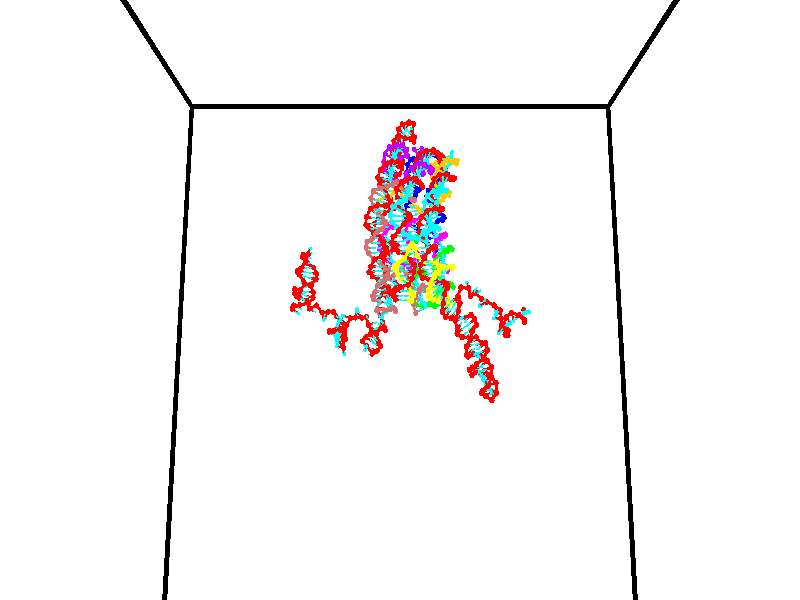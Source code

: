 // switches for output
#declare DRAW_BASES = 1; // possible values are 0, 1; only relevant for DNA ribbons
#declare DRAW_BASES_TYPE = 3; // possible values are 1, 2, 3; only relevant for DNA ribbons
#declare DRAW_FOG = 0; // set to 1 to enable fog

#include "colors.inc"

#include "transforms.inc"
background { rgb <1, 1, 1>}

#default {
   normal{
       ripples 0.25
       frequency 0.20
       turbulence 0.2
       lambda 5
   }
	finish {
		phong 0.1
		phong_size 40.
	}
}

// original window dimensions: 1024x640


// camera settings

camera {
	sky <0, 0.179814, -0.983701>
	up <0, 0.179814, -0.983701>
	right 1.6 * <1, 0, 0>
	location <35, 94.9851, 44.8844>
	look_at <35, 29.7336, 32.9568>
	direction <0, -65.2515, -11.9276>
	angle 67.0682
}


# declare cpy_camera_pos = <35, 94.9851, 44.8844>;
# if (DRAW_FOG = 1)
fog {
	fog_type 2
	up vnormalize(cpy_camera_pos)
	color rgbt<1,1,1,0.3>
	distance 1e-5
	fog_alt 3e-3
	fog_offset 56
}
# end


// LIGHTS

# declare lum = 6;
global_settings {
	ambient_light rgb lum * <0.05, 0.05, 0.05>
	max_trace_level 15
}# declare cpy_direct_light_amount = 0.25;
light_source
{	1000 * <-1, -1.16352, -0.803886>,
	rgb lum * cpy_direct_light_amount
	parallel
}

light_source
{	1000 * <1, 1.16352, 0.803886>,
	rgb lum * cpy_direct_light_amount
	parallel
}

// strand 0

// nucleotide -1

// particle -1
sphere {
	<24.108812, 34.957909, 34.652592> 0.250000
	pigment { color rgbt <1,0,0,0> }
	no_shadow
}
cylinder {
	<24.438234, 35.025703, 34.869122>,  <24.635887, 35.066380, 34.999039>, 0.100000
	pigment { color rgbt <1,0,0,0> }
	no_shadow
}
cylinder {
	<24.438234, 35.025703, 34.869122>,  <24.108812, 34.957909, 34.652592>, 0.100000
	pigment { color rgbt <1,0,0,0> }
	no_shadow
}

// particle -1
sphere {
	<24.438234, 35.025703, 34.869122> 0.100000
	pigment { color rgbt <1,0,0,0> }
	no_shadow
}
sphere {
	0, 1
	scale<0.080000,0.200000,0.300000>
	matrix <0.453997, 0.375181, -0.808162,
		-0.340070, 0.911325, 0.232034,
		0.823553, 0.169489, 0.541326,
		24.685301, 35.076550, 35.031521>
	pigment { color rgbt <0,1,1,0> }
	no_shadow
}
cylinder {
	<24.396032, 35.658569, 34.497017>,  <24.108812, 34.957909, 34.652592>, 0.130000
	pigment { color rgbt <1,0,0,0> }
	no_shadow
}

// nucleotide -1

// particle -1
sphere {
	<24.396032, 35.658569, 34.497017> 0.250000
	pigment { color rgbt <1,0,0,0> }
	no_shadow
}
cylinder {
	<24.693377, 35.403187, 34.576805>,  <24.871782, 35.249958, 34.624680>, 0.100000
	pigment { color rgbt <1,0,0,0> }
	no_shadow
}
cylinder {
	<24.693377, 35.403187, 34.576805>,  <24.396032, 35.658569, 34.497017>, 0.100000
	pigment { color rgbt <1,0,0,0> }
	no_shadow
}

// particle -1
sphere {
	<24.693377, 35.403187, 34.576805> 0.100000
	pigment { color rgbt <1,0,0,0> }
	no_shadow
}
sphere {
	0, 1
	scale<0.080000,0.200000,0.300000>
	matrix <0.495593, 0.325431, -0.805284,
		0.449225, 0.697472, 0.558328,
		0.743360, -0.638457, 0.199471,
		24.916384, 35.211651, 34.636646>
	pigment { color rgbt <0,1,1,0> }
	no_shadow
}
cylinder {
	<25.073921, 36.023457, 34.518562>,  <24.396032, 35.658569, 34.497017>, 0.130000
	pigment { color rgbt <1,0,0,0> }
	no_shadow
}

// nucleotide -1

// particle -1
sphere {
	<25.073921, 36.023457, 34.518562> 0.250000
	pigment { color rgbt <1,0,0,0> }
	no_shadow
}
cylinder {
	<25.130760, 35.639614, 34.421432>,  <25.164864, 35.409309, 34.363155>, 0.100000
	pigment { color rgbt <1,0,0,0> }
	no_shadow
}
cylinder {
	<25.130760, 35.639614, 34.421432>,  <25.073921, 36.023457, 34.518562>, 0.100000
	pigment { color rgbt <1,0,0,0> }
	no_shadow
}

// particle -1
sphere {
	<25.130760, 35.639614, 34.421432> 0.100000
	pigment { color rgbt <1,0,0,0> }
	no_shadow
}
sphere {
	0, 1
	scale<0.080000,0.200000,0.300000>
	matrix <0.408025, 0.280286, -0.868882,
		0.901844, 0.024390, 0.431372,
		0.142099, -0.959607, -0.242823,
		25.173389, 35.351730, 34.348587>
	pigment { color rgbt <0,1,1,0> }
	no_shadow
}
cylinder {
	<25.900791, 35.908665, 34.368656>,  <25.073921, 36.023457, 34.518562>, 0.130000
	pigment { color rgbt <1,0,0,0> }
	no_shadow
}

// nucleotide -1

// particle -1
sphere {
	<25.900791, 35.908665, 34.368656> 0.250000
	pigment { color rgbt <1,0,0,0> }
	no_shadow
}
cylinder {
	<25.650124, 35.651138, 34.193024>,  <25.499723, 35.496624, 34.087646>, 0.100000
	pigment { color rgbt <1,0,0,0> }
	no_shadow
}
cylinder {
	<25.650124, 35.651138, 34.193024>,  <25.900791, 35.908665, 34.368656>, 0.100000
	pigment { color rgbt <1,0,0,0> }
	no_shadow
}

// particle -1
sphere {
	<25.650124, 35.651138, 34.193024> 0.100000
	pigment { color rgbt <1,0,0,0> }
	no_shadow
}
sphere {
	0, 1
	scale<0.080000,0.200000,0.300000>
	matrix <0.385034, 0.234056, -0.892730,
		0.677521, -0.728506, 0.101215,
		-0.626669, -0.643815, -0.439077,
		25.462122, 35.457993, 34.061302>
	pigment { color rgbt <0,1,1,0> }
	no_shadow
}
cylinder {
	<26.306868, 35.663227, 33.848366>,  <25.900791, 35.908665, 34.368656>, 0.130000
	pigment { color rgbt <1,0,0,0> }
	no_shadow
}

// nucleotide -1

// particle -1
sphere {
	<26.306868, 35.663227, 33.848366> 0.250000
	pigment { color rgbt <1,0,0,0> }
	no_shadow
}
cylinder {
	<25.928753, 35.578331, 33.749256>,  <25.701885, 35.527393, 33.689789>, 0.100000
	pigment { color rgbt <1,0,0,0> }
	no_shadow
}
cylinder {
	<25.928753, 35.578331, 33.749256>,  <26.306868, 35.663227, 33.848366>, 0.100000
	pigment { color rgbt <1,0,0,0> }
	no_shadow
}

// particle -1
sphere {
	<25.928753, 35.578331, 33.749256> 0.100000
	pigment { color rgbt <1,0,0,0> }
	no_shadow
}
sphere {
	0, 1
	scale<0.080000,0.200000,0.300000>
	matrix <0.169991, 0.327814, -0.929323,
		0.278457, -0.920595, -0.273800,
		-0.945286, -0.212233, -0.247775,
		25.645168, 35.514660, 33.674923>
	pigment { color rgbt <0,1,1,0> }
	no_shadow
}
cylinder {
	<26.263500, 35.294197, 33.301975>,  <26.306868, 35.663227, 33.848366>, 0.130000
	pigment { color rgbt <1,0,0,0> }
	no_shadow
}

// nucleotide -1

// particle -1
sphere {
	<26.263500, 35.294197, 33.301975> 0.250000
	pigment { color rgbt <1,0,0,0> }
	no_shadow
}
cylinder {
	<25.903055, 35.467346, 33.311928>,  <25.686789, 35.571236, 33.317902>, 0.100000
	pigment { color rgbt <1,0,0,0> }
	no_shadow
}
cylinder {
	<25.903055, 35.467346, 33.311928>,  <26.263500, 35.294197, 33.301975>, 0.100000
	pigment { color rgbt <1,0,0,0> }
	no_shadow
}

// particle -1
sphere {
	<25.903055, 35.467346, 33.311928> 0.100000
	pigment { color rgbt <1,0,0,0> }
	no_shadow
}
sphere {
	0, 1
	scale<0.080000,0.200000,0.300000>
	matrix <0.155105, 0.375412, -0.913788,
		-0.404895, -0.819565, -0.405429,
		-0.901112, 0.432872, 0.024884,
		25.632721, 35.597206, 33.319393>
	pigment { color rgbt <0,1,1,0> }
	no_shadow
}
cylinder {
	<25.895185, 35.166325, 32.674213>,  <26.263500, 35.294197, 33.301975>, 0.130000
	pigment { color rgbt <1,0,0,0> }
	no_shadow
}

// nucleotide -1

// particle -1
sphere {
	<25.895185, 35.166325, 32.674213> 0.250000
	pigment { color rgbt <1,0,0,0> }
	no_shadow
}
cylinder {
	<25.725483, 35.499432, 32.816479>,  <25.623661, 35.699295, 32.901840>, 0.100000
	pigment { color rgbt <1,0,0,0> }
	no_shadow
}
cylinder {
	<25.725483, 35.499432, 32.816479>,  <25.895185, 35.166325, 32.674213>, 0.100000
	pigment { color rgbt <1,0,0,0> }
	no_shadow
}

// particle -1
sphere {
	<25.725483, 35.499432, 32.816479> 0.100000
	pigment { color rgbt <1,0,0,0> }
	no_shadow
}
sphere {
	0, 1
	scale<0.080000,0.200000,0.300000>
	matrix <-0.060389, 0.365873, -0.928703,
		-0.903526, -0.415487, -0.104933,
		-0.424256, 0.832771, 0.355667,
		25.598206, 35.749264, 32.923180>
	pigment { color rgbt <0,1,1,0> }
	no_shadow
}
cylinder {
	<25.204021, 35.263317, 32.325153>,  <25.895185, 35.166325, 32.674213>, 0.130000
	pigment { color rgbt <1,0,0,0> }
	no_shadow
}

// nucleotide -1

// particle -1
sphere {
	<25.204021, 35.263317, 32.325153> 0.250000
	pigment { color rgbt <1,0,0,0> }
	no_shadow
}
cylinder {
	<25.379051, 35.597725, 32.457573>,  <25.484070, 35.798370, 32.537025>, 0.100000
	pigment { color rgbt <1,0,0,0> }
	no_shadow
}
cylinder {
	<25.379051, 35.597725, 32.457573>,  <25.204021, 35.263317, 32.325153>, 0.100000
	pigment { color rgbt <1,0,0,0> }
	no_shadow
}

// particle -1
sphere {
	<25.379051, 35.597725, 32.457573> 0.100000
	pigment { color rgbt <1,0,0,0> }
	no_shadow
}
sphere {
	0, 1
	scale<0.080000,0.200000,0.300000>
	matrix <-0.101291, 0.411650, -0.905695,
		-0.893459, 0.362778, 0.264809,
		0.437575, 0.836024, 0.331046,
		25.510324, 35.848534, 32.556889>
	pigment { color rgbt <0,1,1,0> }
	no_shadow
}
cylinder {
	<24.853729, 35.892170, 31.882290>,  <25.204021, 35.263317, 32.325153>, 0.130000
	pigment { color rgbt <1,0,0,0> }
	no_shadow
}

// nucleotide -1

// particle -1
sphere {
	<24.853729, 35.892170, 31.882290> 0.250000
	pigment { color rgbt <1,0,0,0> }
	no_shadow
}
cylinder {
	<25.201372, 36.034660, 32.019550>,  <25.409958, 36.120155, 32.101906>, 0.100000
	pigment { color rgbt <1,0,0,0> }
	no_shadow
}
cylinder {
	<25.201372, 36.034660, 32.019550>,  <24.853729, 35.892170, 31.882290>, 0.100000
	pigment { color rgbt <1,0,0,0> }
	no_shadow
}

// particle -1
sphere {
	<25.201372, 36.034660, 32.019550> 0.100000
	pigment { color rgbt <1,0,0,0> }
	no_shadow
}
sphere {
	0, 1
	scale<0.080000,0.200000,0.300000>
	matrix <0.132170, 0.501276, -0.855134,
		-0.476634, 0.788559, 0.388581,
		0.869109, 0.356227, 0.343149,
		25.462105, 36.141529, 32.122494>
	pigment { color rgbt <0,1,1,0> }
	no_shadow
}
cylinder {
	<24.822987, 36.642933, 31.816599>,  <24.853729, 35.892170, 31.882290>, 0.130000
	pigment { color rgbt <1,0,0,0> }
	no_shadow
}

// nucleotide -1

// particle -1
sphere {
	<24.822987, 36.642933, 31.816599> 0.250000
	pigment { color rgbt <1,0,0,0> }
	no_shadow
}
cylinder {
	<25.207737, 36.535763, 31.838543>,  <25.438587, 36.471462, 31.851709>, 0.100000
	pigment { color rgbt <1,0,0,0> }
	no_shadow
}
cylinder {
	<25.207737, 36.535763, 31.838543>,  <24.822987, 36.642933, 31.816599>, 0.100000
	pigment { color rgbt <1,0,0,0> }
	no_shadow
}

// particle -1
sphere {
	<25.207737, 36.535763, 31.838543> 0.100000
	pigment { color rgbt <1,0,0,0> }
	no_shadow
}
sphere {
	0, 1
	scale<0.080000,0.200000,0.300000>
	matrix <0.170767, 0.431717, -0.885697,
		0.213615, 0.861300, 0.461011,
		0.961877, -0.267924, 0.054860,
		25.496300, 36.455387, 31.855001>
	pigment { color rgbt <0,1,1,0> }
	no_shadow
}
cylinder {
	<25.261402, 37.315498, 31.767609>,  <24.822987, 36.642933, 31.816599>, 0.130000
	pigment { color rgbt <1,0,0,0> }
	no_shadow
}

// nucleotide -1

// particle -1
sphere {
	<25.261402, 37.315498, 31.767609> 0.250000
	pigment { color rgbt <1,0,0,0> }
	no_shadow
}
cylinder {
	<25.449656, 36.986721, 31.639290>,  <25.562607, 36.789455, 31.562298>, 0.100000
	pigment { color rgbt <1,0,0,0> }
	no_shadow
}
cylinder {
	<25.449656, 36.986721, 31.639290>,  <25.261402, 37.315498, 31.767609>, 0.100000
	pigment { color rgbt <1,0,0,0> }
	no_shadow
}

// particle -1
sphere {
	<25.449656, 36.986721, 31.639290> 0.100000
	pigment { color rgbt <1,0,0,0> }
	no_shadow
}
sphere {
	0, 1
	scale<0.080000,0.200000,0.300000>
	matrix <0.239393, 0.468898, -0.850192,
		0.849232, 0.323332, 0.417447,
		0.470634, -0.821944, -0.320799,
		25.590845, 36.740139, 31.543051>
	pigment { color rgbt <0,1,1,0> }
	no_shadow
}
cylinder {
	<25.760454, 37.599243, 31.243212>,  <25.261402, 37.315498, 31.767609>, 0.130000
	pigment { color rgbt <1,0,0,0> }
	no_shadow
}

// nucleotide -1

// particle -1
sphere {
	<25.760454, 37.599243, 31.243212> 0.250000
	pigment { color rgbt <1,0,0,0> }
	no_shadow
}
cylinder {
	<25.765688, 37.203907, 31.182541>,  <25.768827, 36.966705, 31.146139>, 0.100000
	pigment { color rgbt <1,0,0,0> }
	no_shadow
}
cylinder {
	<25.765688, 37.203907, 31.182541>,  <25.760454, 37.599243, 31.243212>, 0.100000
	pigment { color rgbt <1,0,0,0> }
	no_shadow
}

// particle -1
sphere {
	<25.765688, 37.203907, 31.182541> 0.100000
	pigment { color rgbt <1,0,0,0> }
	no_shadow
}
sphere {
	0, 1
	scale<0.080000,0.200000,0.300000>
	matrix <0.272191, 0.149483, -0.950562,
		0.962154, -0.028848, 0.270974,
		0.013084, -0.988343, -0.151678,
		25.769613, 36.907406, 31.137037>
	pigment { color rgbt <0,1,1,0> }
	no_shadow
}
cylinder {
	<25.992376, 37.441372, 30.582460>,  <25.760454, 37.599243, 31.243212>, 0.130000
	pigment { color rgbt <1,0,0,0> }
	no_shadow
}

// nucleotide -1

// particle -1
sphere {
	<25.992376, 37.441372, 30.582460> 0.250000
	pigment { color rgbt <1,0,0,0> }
	no_shadow
}
cylinder {
	<26.043879, 37.195328, 30.271317>,  <26.074780, 37.047703, 30.084631>, 0.100000
	pigment { color rgbt <1,0,0,0> }
	no_shadow
}
cylinder {
	<26.043879, 37.195328, 30.271317>,  <25.992376, 37.441372, 30.582460>, 0.100000
	pigment { color rgbt <1,0,0,0> }
	no_shadow
}

// particle -1
sphere {
	<26.043879, 37.195328, 30.271317> 0.100000
	pigment { color rgbt <1,0,0,0> }
	no_shadow
}
sphere {
	0, 1
	scale<0.080000,0.200000,0.300000>
	matrix <0.099403, -0.772433, 0.627269,
		-0.986682, -0.158085, -0.038310,
		0.128754, -0.615107, -0.777860,
		26.082504, 37.010796, 30.037958>
	pigment { color rgbt <0,1,1,0> }
	no_shadow
}
cylinder {
	<25.442776, 37.035713, 30.498920>,  <25.992376, 37.441372, 30.582460>, 0.130000
	pigment { color rgbt <1,0,0,0> }
	no_shadow
}

// nucleotide -1

// particle -1
sphere {
	<25.442776, 37.035713, 30.498920> 0.250000
	pigment { color rgbt <1,0,0,0> }
	no_shadow
}
cylinder {
	<25.787991, 36.860947, 30.397518>,  <25.995119, 36.756084, 30.336678>, 0.100000
	pigment { color rgbt <1,0,0,0> }
	no_shadow
}
cylinder {
	<25.787991, 36.860947, 30.397518>,  <25.442776, 37.035713, 30.498920>, 0.100000
	pigment { color rgbt <1,0,0,0> }
	no_shadow
}

// particle -1
sphere {
	<25.787991, 36.860947, 30.397518> 0.100000
	pigment { color rgbt <1,0,0,0> }
	no_shadow
}
sphere {
	0, 1
	scale<0.080000,0.200000,0.300000>
	matrix <-0.099633, -0.639232, 0.762532,
		-0.495213, -0.632837, -0.595215,
		0.863039, -0.436919, -0.253505,
		26.046902, 36.729870, 30.321466>
	pigment { color rgbt <0,1,1,0> }
	no_shadow
}
cylinder {
	<25.273424, 36.305042, 30.514385>,  <25.442776, 37.035713, 30.498920>, 0.130000
	pigment { color rgbt <1,0,0,0> }
	no_shadow
}

// nucleotide -1

// particle -1
sphere {
	<25.273424, 36.305042, 30.514385> 0.250000
	pigment { color rgbt <1,0,0,0> }
	no_shadow
}
cylinder {
	<25.647146, 36.425987, 30.589911>,  <25.871380, 36.498554, 30.635225>, 0.100000
	pigment { color rgbt <1,0,0,0> }
	no_shadow
}
cylinder {
	<25.647146, 36.425987, 30.589911>,  <25.273424, 36.305042, 30.514385>, 0.100000
	pigment { color rgbt <1,0,0,0> }
	no_shadow
}

// particle -1
sphere {
	<25.647146, 36.425987, 30.589911> 0.100000
	pigment { color rgbt <1,0,0,0> }
	no_shadow
}
sphere {
	0, 1
	scale<0.080000,0.200000,0.300000>
	matrix <-0.084335, -0.327143, 0.941204,
		0.346350, -0.895297, -0.280152,
		0.934307, 0.302360, 0.188811,
		25.927439, 36.516693, 30.646553>
	pigment { color rgbt <0,1,1,0> }
	no_shadow
}
cylinder {
	<25.671265, 35.789608, 30.895630>,  <25.273424, 36.305042, 30.514385>, 0.130000
	pigment { color rgbt <1,0,0,0> }
	no_shadow
}

// nucleotide -1

// particle -1
sphere {
	<25.671265, 35.789608, 30.895630> 0.250000
	pigment { color rgbt <1,0,0,0> }
	no_shadow
}
cylinder {
	<25.831003, 36.141193, 30.999891>,  <25.926846, 36.352146, 31.062449>, 0.100000
	pigment { color rgbt <1,0,0,0> }
	no_shadow
}
cylinder {
	<25.831003, 36.141193, 30.999891>,  <25.671265, 35.789608, 30.895630>, 0.100000
	pigment { color rgbt <1,0,0,0> }
	no_shadow
}

// particle -1
sphere {
	<25.831003, 36.141193, 30.999891> 0.100000
	pigment { color rgbt <1,0,0,0> }
	no_shadow
}
sphere {
	0, 1
	scale<0.080000,0.200000,0.300000>
	matrix <-0.085168, -0.247510, 0.965135,
		0.912836, -0.407622, -0.023982,
		0.399345, 0.878967, 0.260652,
		25.950808, 36.404884, 31.078087>
	pigment { color rgbt <0,1,1,0> }
	no_shadow
}
cylinder {
	<26.298004, 35.662579, 31.265570>,  <25.671265, 35.789608, 30.895630>, 0.130000
	pigment { color rgbt <1,0,0,0> }
	no_shadow
}

// nucleotide -1

// particle -1
sphere {
	<26.298004, 35.662579, 31.265570> 0.250000
	pigment { color rgbt <1,0,0,0> }
	no_shadow
}
cylinder {
	<26.113230, 36.007061, 31.350368>,  <26.002365, 36.213749, 31.401247>, 0.100000
	pigment { color rgbt <1,0,0,0> }
	no_shadow
}
cylinder {
	<26.113230, 36.007061, 31.350368>,  <26.298004, 35.662579, 31.265570>, 0.100000
	pigment { color rgbt <1,0,0,0> }
	no_shadow
}

// particle -1
sphere {
	<26.113230, 36.007061, 31.350368> 0.100000
	pigment { color rgbt <1,0,0,0> }
	no_shadow
}
sphere {
	0, 1
	scale<0.080000,0.200000,0.300000>
	matrix <-0.126516, -0.300565, 0.945333,
		0.877843, 0.409862, 0.247798,
		-0.461936, 0.861205, 0.211995,
		25.974649, 36.265423, 31.413967>
	pigment { color rgbt <0,1,1,0> }
	no_shadow
}
cylinder {
	<26.661837, 35.934143, 31.872168>,  <26.298004, 35.662579, 31.265570>, 0.130000
	pigment { color rgbt <1,0,0,0> }
	no_shadow
}

// nucleotide -1

// particle -1
sphere {
	<26.661837, 35.934143, 31.872168> 0.250000
	pigment { color rgbt <1,0,0,0> }
	no_shadow
}
cylinder {
	<26.303982, 36.112373, 31.858963>,  <26.089270, 36.219311, 31.851040>, 0.100000
	pigment { color rgbt <1,0,0,0> }
	no_shadow
}
cylinder {
	<26.303982, 36.112373, 31.858963>,  <26.661837, 35.934143, 31.872168>, 0.100000
	pigment { color rgbt <1,0,0,0> }
	no_shadow
}

// particle -1
sphere {
	<26.303982, 36.112373, 31.858963> 0.100000
	pigment { color rgbt <1,0,0,0> }
	no_shadow
}
sphere {
	0, 1
	scale<0.080000,0.200000,0.300000>
	matrix <-0.132891, -0.194829, 0.971793,
		0.426574, 0.873788, 0.233514,
		-0.894636, 0.445574, -0.033010,
		26.035591, 36.246044, 31.849060>
	pigment { color rgbt <0,1,1,0> }
	no_shadow
}
cylinder {
	<26.679691, 36.402344, 32.430466>,  <26.661837, 35.934143, 31.872168>, 0.130000
	pigment { color rgbt <1,0,0,0> }
	no_shadow
}

// nucleotide -1

// particle -1
sphere {
	<26.679691, 36.402344, 32.430466> 0.250000
	pigment { color rgbt <1,0,0,0> }
	no_shadow
}
cylinder {
	<26.292316, 36.339199, 32.353306>,  <26.059891, 36.301311, 32.307011>, 0.100000
	pigment { color rgbt <1,0,0,0> }
	no_shadow
}
cylinder {
	<26.292316, 36.339199, 32.353306>,  <26.679691, 36.402344, 32.430466>, 0.100000
	pigment { color rgbt <1,0,0,0> }
	no_shadow
}

// particle -1
sphere {
	<26.292316, 36.339199, 32.353306> 0.100000
	pigment { color rgbt <1,0,0,0> }
	no_shadow
}
sphere {
	0, 1
	scale<0.080000,0.200000,0.300000>
	matrix <-0.147487, -0.260956, 0.954017,
		-0.200941, 0.952356, 0.229437,
		-0.968437, -0.157862, -0.192897,
		26.001785, 36.291840, 32.295437>
	pigment { color rgbt <0,1,1,0> }
	no_shadow
}
cylinder {
	<26.310234, 36.740108, 32.935795>,  <26.679691, 36.402344, 32.430466>, 0.130000
	pigment { color rgbt <1,0,0,0> }
	no_shadow
}

// nucleotide -1

// particle -1
sphere {
	<26.310234, 36.740108, 32.935795> 0.250000
	pigment { color rgbt <1,0,0,0> }
	no_shadow
}
cylinder {
	<26.064011, 36.451111, 32.809879>,  <25.916277, 36.277714, 32.734329>, 0.100000
	pigment { color rgbt <1,0,0,0> }
	no_shadow
}
cylinder {
	<26.064011, 36.451111, 32.809879>,  <26.310234, 36.740108, 32.935795>, 0.100000
	pigment { color rgbt <1,0,0,0> }
	no_shadow
}

// particle -1
sphere {
	<26.064011, 36.451111, 32.809879> 0.100000
	pigment { color rgbt <1,0,0,0> }
	no_shadow
}
sphere {
	0, 1
	scale<0.080000,0.200000,0.300000>
	matrix <-0.240987, -0.207741, 0.948034,
		-0.750340, 0.659433, -0.046234,
		-0.615560, -0.722490, -0.314792,
		25.879343, 36.234364, 32.715443>
	pigment { color rgbt <0,1,1,0> }
	no_shadow
}
cylinder {
	<25.651461, 36.928459, 32.934006>,  <26.310234, 36.740108, 32.935795>, 0.130000
	pigment { color rgbt <1,0,0,0> }
	no_shadow
}

// nucleotide -1

// particle -1
sphere {
	<25.651461, 36.928459, 32.934006> 0.250000
	pigment { color rgbt <1,0,0,0> }
	no_shadow
}
cylinder {
	<25.463949, 36.596817, 32.812126>,  <25.351442, 36.397831, 32.738998>, 0.100000
	pigment { color rgbt <1,0,0,0> }
	no_shadow
}
cylinder {
	<25.463949, 36.596817, 32.812126>,  <25.651461, 36.928459, 32.934006>, 0.100000
	pigment { color rgbt <1,0,0,0> }
	no_shadow
}

// particle -1
sphere {
	<25.463949, 36.596817, 32.812126> 0.100000
	pigment { color rgbt <1,0,0,0> }
	no_shadow
}
sphere {
	0, 1
	scale<0.080000,0.200000,0.300000>
	matrix <0.196916, -0.434353, 0.878955,
		-0.861088, 0.352035, 0.366878,
		-0.468777, -0.829101, -0.304694,
		25.323317, 36.348087, 32.720718>
	pigment { color rgbt <0,1,1,0> }
	no_shadow
}
cylinder {
	<25.200954, 36.851734, 33.452148>,  <25.651461, 36.928459, 32.934006>, 0.130000
	pigment { color rgbt <1,0,0,0> }
	no_shadow
}

// nucleotide -1

// particle -1
sphere {
	<25.200954, 36.851734, 33.452148> 0.250000
	pigment { color rgbt <1,0,0,0> }
	no_shadow
}
cylinder {
	<25.312691, 36.511127, 33.274662>,  <25.379732, 36.306763, 33.168171>, 0.100000
	pigment { color rgbt <1,0,0,0> }
	no_shadow
}
cylinder {
	<25.312691, 36.511127, 33.274662>,  <25.200954, 36.851734, 33.452148>, 0.100000
	pigment { color rgbt <1,0,0,0> }
	no_shadow
}

// particle -1
sphere {
	<25.312691, 36.511127, 33.274662> 0.100000
	pigment { color rgbt <1,0,0,0> }
	no_shadow
}
sphere {
	0, 1
	scale<0.080000,0.200000,0.300000>
	matrix <0.305925, -0.359099, 0.881735,
		-0.910153, -0.382047, 0.160191,
		0.279340, -0.851520, -0.443713,
		25.396492, 36.255672, 33.141548>
	pigment { color rgbt <0,1,1,0> }
	no_shadow
}
cylinder {
	<24.751631, 36.209908, 33.822311>,  <25.200954, 36.851734, 33.452148>, 0.130000
	pigment { color rgbt <1,0,0,0> }
	no_shadow
}

// nucleotide -1

// particle -1
sphere {
	<24.751631, 36.209908, 33.822311> 0.250000
	pigment { color rgbt <1,0,0,0> }
	no_shadow
}
cylinder {
	<25.120758, 36.153393, 33.678951>,  <25.342234, 36.119484, 33.592937>, 0.100000
	pigment { color rgbt <1,0,0,0> }
	no_shadow
}
cylinder {
	<25.120758, 36.153393, 33.678951>,  <24.751631, 36.209908, 33.822311>, 0.100000
	pigment { color rgbt <1,0,0,0> }
	no_shadow
}

// particle -1
sphere {
	<25.120758, 36.153393, 33.678951> 0.100000
	pigment { color rgbt <1,0,0,0> }
	no_shadow
}
sphere {
	0, 1
	scale<0.080000,0.200000,0.300000>
	matrix <0.304252, -0.303363, 0.902996,
		-0.236302, -0.942343, -0.236963,
		0.922817, -0.141284, -0.358395,
		25.397604, 36.111008, 33.571434>
	pigment { color rgbt <0,1,1,0> }
	no_shadow
}
cylinder {
	<24.482523, 35.881218, 33.165012>,  <24.751631, 36.209908, 33.822311>, 0.130000
	pigment { color rgbt <1,0,0,0> }
	no_shadow
}

// nucleotide -1

// particle -1
sphere {
	<24.482523, 35.881218, 33.165012> 0.250000
	pigment { color rgbt <1,0,0,0> }
	no_shadow
}
cylinder {
	<24.836029, 35.695175, 33.185535>,  <25.048132, 35.583549, 33.197849>, 0.100000
	pigment { color rgbt <1,0,0,0> }
	no_shadow
}
cylinder {
	<24.836029, 35.695175, 33.185535>,  <24.482523, 35.881218, 33.165012>, 0.100000
	pigment { color rgbt <1,0,0,0> }
	no_shadow
}

// particle -1
sphere {
	<24.836029, 35.695175, 33.185535> 0.100000
	pigment { color rgbt <1,0,0,0> }
	no_shadow
}
sphere {
	0, 1
	scale<0.080000,0.200000,0.300000>
	matrix <-0.280996, -0.439838, 0.852985,
		-0.374163, -0.768256, -0.519408,
		0.883766, -0.465107, 0.051306,
		25.101158, 35.555641, 33.200928>
	pigment { color rgbt <0,1,1,0> }
	no_shadow
}
cylinder {
	<24.357971, 35.105637, 33.385078>,  <24.482523, 35.881218, 33.165012>, 0.130000
	pigment { color rgbt <1,0,0,0> }
	no_shadow
}

// nucleotide -1

// particle -1
sphere {
	<24.357971, 35.105637, 33.385078> 0.250000
	pigment { color rgbt <1,0,0,0> }
	no_shadow
}
cylinder {
	<24.742373, 35.193604, 33.452145>,  <24.973013, 35.246384, 33.492382>, 0.100000
	pigment { color rgbt <1,0,0,0> }
	no_shadow
}
cylinder {
	<24.742373, 35.193604, 33.452145>,  <24.357971, 35.105637, 33.385078>, 0.100000
	pigment { color rgbt <1,0,0,0> }
	no_shadow
}

// particle -1
sphere {
	<24.742373, 35.193604, 33.452145> 0.100000
	pigment { color rgbt <1,0,0,0> }
	no_shadow
}
sphere {
	0, 1
	scale<0.080000,0.200000,0.300000>
	matrix <-0.056857, -0.436214, 0.898045,
		0.270629, -0.872557, -0.406700,
		0.961003, 0.219914, 0.167663,
		25.030674, 35.259579, 33.502445>
	pigment { color rgbt <0,1,1,0> }
	no_shadow
}
cylinder {
	<24.728720, 34.450665, 33.623802>,  <24.357971, 35.105637, 33.385078>, 0.130000
	pigment { color rgbt <1,0,0,0> }
	no_shadow
}

// nucleotide -1

// particle -1
sphere {
	<24.728720, 34.450665, 33.623802> 0.250000
	pigment { color rgbt <1,0,0,0> }
	no_shadow
}
cylinder {
	<24.958088, 34.756981, 33.740253>,  <25.095709, 34.940769, 33.810123>, 0.100000
	pigment { color rgbt <1,0,0,0> }
	no_shadow
}
cylinder {
	<24.958088, 34.756981, 33.740253>,  <24.728720, 34.450665, 33.623802>, 0.100000
	pigment { color rgbt <1,0,0,0> }
	no_shadow
}

// particle -1
sphere {
	<24.958088, 34.756981, 33.740253> 0.100000
	pigment { color rgbt <1,0,0,0> }
	no_shadow
}
sphere {
	0, 1
	scale<0.080000,0.200000,0.300000>
	matrix <-0.010657, -0.348348, 0.937305,
		0.819193, -0.540571, -0.191588,
		0.573419, 0.765792, 0.291125,
		25.130114, 34.986717, 33.827591>
	pigment { color rgbt <0,1,1,0> }
	no_shadow
}
cylinder {
	<25.488216, 34.261101, 33.834995>,  <24.728720, 34.450665, 33.623802>, 0.130000
	pigment { color rgbt <1,0,0,0> }
	no_shadow
}

// nucleotide -1

// particle -1
sphere {
	<25.488216, 34.261101, 33.834995> 0.250000
	pigment { color rgbt <1,0,0,0> }
	no_shadow
}
cylinder {
	<25.391653, 34.596069, 34.031139>,  <25.333715, 34.797050, 34.148827>, 0.100000
	pigment { color rgbt <1,0,0,0> }
	no_shadow
}
cylinder {
	<25.391653, 34.596069, 34.031139>,  <25.488216, 34.261101, 33.834995>, 0.100000
	pigment { color rgbt <1,0,0,0> }
	no_shadow
}

// particle -1
sphere {
	<25.391653, 34.596069, 34.031139> 0.100000
	pigment { color rgbt <1,0,0,0> }
	no_shadow
}
sphere {
	0, 1
	scale<0.080000,0.200000,0.300000>
	matrix <-0.040749, -0.513603, 0.857060,
		0.969568, 0.186919, 0.158111,
		-0.241407, 0.837421, 0.490356,
		25.319231, 34.847294, 34.178246>
	pigment { color rgbt <0,1,1,0> }
	no_shadow
}
cylinder {
	<25.692904, 33.891670, 34.466972>,  <25.488216, 34.261101, 33.834995>, 0.130000
	pigment { color rgbt <1,0,0,0> }
	no_shadow
}

// nucleotide -1

// particle -1
sphere {
	<25.692904, 33.891670, 34.466972> 0.250000
	pigment { color rgbt <1,0,0,0> }
	no_shadow
}
cylinder {
	<25.899956, 33.556408, 34.535728>,  <26.024187, 33.355251, 34.576984>, 0.100000
	pigment { color rgbt <1,0,0,0> }
	no_shadow
}
cylinder {
	<25.899956, 33.556408, 34.535728>,  <25.692904, 33.891670, 34.466972>, 0.100000
	pigment { color rgbt <1,0,0,0> }
	no_shadow
}

// particle -1
sphere {
	<25.899956, 33.556408, 34.535728> 0.100000
	pigment { color rgbt <1,0,0,0> }
	no_shadow
}
sphere {
	0, 1
	scale<0.080000,0.200000,0.300000>
	matrix <0.264948, -0.034006, -0.963663,
		0.813547, 0.544366, 0.204466,
		0.517632, -0.838158, 0.171895,
		26.055246, 33.304962, 34.587296>
	pigment { color rgbt <0,1,1,0> }
	no_shadow
}
cylinder {
	<26.441978, 34.044056, 34.204578>,  <25.692904, 33.891670, 34.466972>, 0.130000
	pigment { color rgbt <1,0,0,0> }
	no_shadow
}

// nucleotide -1

// particle -1
sphere {
	<26.441978, 34.044056, 34.204578> 0.250000
	pigment { color rgbt <1,0,0,0> }
	no_shadow
}
cylinder {
	<26.334879, 33.658749, 34.196419>,  <26.270618, 33.427563, 34.191525>, 0.100000
	pigment { color rgbt <1,0,0,0> }
	no_shadow
}
cylinder {
	<26.334879, 33.658749, 34.196419>,  <26.441978, 34.044056, 34.204578>, 0.100000
	pigment { color rgbt <1,0,0,0> }
	no_shadow
}

// particle -1
sphere {
	<26.334879, 33.658749, 34.196419> 0.100000
	pigment { color rgbt <1,0,0,0> }
	no_shadow
}
sphere {
	0, 1
	scale<0.080000,0.200000,0.300000>
	matrix <0.143110, -0.018826, -0.989528,
		0.952801, -0.267865, 0.142894,
		-0.267750, -0.963272, -0.020397,
		26.254555, 33.369766, 34.190300>
	pigment { color rgbt <0,1,1,0> }
	no_shadow
}
cylinder {
	<27.000698, 33.962639, 34.822453>,  <26.441978, 34.044056, 34.204578>, 0.130000
	pigment { color rgbt <1,0,0,0> }
	no_shadow
}

// nucleotide -1

// particle -1
sphere {
	<27.000698, 33.962639, 34.822453> 0.250000
	pigment { color rgbt <1,0,0,0> }
	no_shadow
}
cylinder {
	<27.056786, 33.685829, 35.105705>,  <27.090437, 33.519745, 35.275658>, 0.100000
	pigment { color rgbt <1,0,0,0> }
	no_shadow
}
cylinder {
	<27.056786, 33.685829, 35.105705>,  <27.000698, 33.962639, 34.822453>, 0.100000
	pigment { color rgbt <1,0,0,0> }
	no_shadow
}

// particle -1
sphere {
	<27.056786, 33.685829, 35.105705> 0.100000
	pigment { color rgbt <1,0,0,0> }
	no_shadow
}
sphere {
	0, 1
	scale<0.080000,0.200000,0.300000>
	matrix <0.442277, -0.596099, -0.670117,
		0.885850, 0.407150, 0.222483,
		0.140217, -0.692022, 0.708127,
		27.098850, 33.478222, 35.318142>
	pigment { color rgbt <0,1,1,0> }
	no_shadow
}
cylinder {
	<27.598761, 33.625847, 34.694969>,  <27.000698, 33.962639, 34.822453>, 0.130000
	pigment { color rgbt <1,0,0,0> }
	no_shadow
}

// nucleotide -1

// particle -1
sphere {
	<27.598761, 33.625847, 34.694969> 0.250000
	pigment { color rgbt <1,0,0,0> }
	no_shadow
}
cylinder {
	<27.403185, 33.347340, 34.905170>,  <27.285839, 33.180237, 35.031292>, 0.100000
	pigment { color rgbt <1,0,0,0> }
	no_shadow
}
cylinder {
	<27.403185, 33.347340, 34.905170>,  <27.598761, 33.625847, 34.694969>, 0.100000
	pigment { color rgbt <1,0,0,0> }
	no_shadow
}

// particle -1
sphere {
	<27.403185, 33.347340, 34.905170> 0.100000
	pigment { color rgbt <1,0,0,0> }
	no_shadow
}
sphere {
	0, 1
	scale<0.080000,0.200000,0.300000>
	matrix <0.268440, -0.693285, -0.668802,
		0.829986, -0.185939, 0.525880,
		-0.488941, -0.696264, 0.525503,
		27.256502, 33.138462, 35.062820>
	pigment { color rgbt <0,1,1,0> }
	no_shadow
}
cylinder {
	<28.082495, 33.035141, 34.628433>,  <27.598761, 33.625847, 34.694969>, 0.130000
	pigment { color rgbt <1,0,0,0> }
	no_shadow
}

// nucleotide -1

// particle -1
sphere {
	<28.082495, 33.035141, 34.628433> 0.250000
	pigment { color rgbt <1,0,0,0> }
	no_shadow
}
cylinder {
	<28.390261, 33.127056, 34.866829>,  <28.574921, 33.182205, 35.009865>, 0.100000
	pigment { color rgbt <1,0,0,0> }
	no_shadow
}
cylinder {
	<28.390261, 33.127056, 34.866829>,  <28.082495, 33.035141, 34.628433>, 0.100000
	pigment { color rgbt <1,0,0,0> }
	no_shadow
}

// particle -1
sphere {
	<28.390261, 33.127056, 34.866829> 0.100000
	pigment { color rgbt <1,0,0,0> }
	no_shadow
}
sphere {
	0, 1
	scale<0.080000,0.200000,0.300000>
	matrix <-0.328885, -0.657347, 0.678033,
		0.547575, -0.717699, -0.430198,
		0.769413, 0.229788, 0.595987,
		28.621084, 33.195992, 35.045624>
	pigment { color rgbt <0,1,1,0> }
	no_shadow
}
cylinder {
	<28.308096, 32.324467, 34.888058>,  <28.082495, 33.035141, 34.628433>, 0.130000
	pigment { color rgbt <1,0,0,0> }
	no_shadow
}

// nucleotide -1

// particle -1
sphere {
	<28.308096, 32.324467, 34.888058> 0.250000
	pigment { color rgbt <1,0,0,0> }
	no_shadow
}
cylinder {
	<28.476580, 32.573570, 35.151802>,  <28.577669, 32.723034, 35.310047>, 0.100000
	pigment { color rgbt <1,0,0,0> }
	no_shadow
}
cylinder {
	<28.476580, 32.573570, 35.151802>,  <28.308096, 32.324467, 34.888058>, 0.100000
	pigment { color rgbt <1,0,0,0> }
	no_shadow
}

// particle -1
sphere {
	<28.476580, 32.573570, 35.151802> 0.100000
	pigment { color rgbt <1,0,0,0> }
	no_shadow
}
sphere {
	0, 1
	scale<0.080000,0.200000,0.300000>
	matrix <-0.221262, -0.634470, 0.740602,
		0.879561, -0.457838, -0.129451,
		0.421208, 0.622762, 0.659357,
		28.602942, 32.760399, 35.349609>
	pigment { color rgbt <0,1,1,0> }
	no_shadow
}
cylinder {
	<28.779486, 31.965256, 35.221611>,  <28.308096, 32.324467, 34.888058>, 0.130000
	pigment { color rgbt <1,0,0,0> }
	no_shadow
}

// nucleotide -1

// particle -1
sphere {
	<28.779486, 31.965256, 35.221611> 0.250000
	pigment { color rgbt <1,0,0,0> }
	no_shadow
}
cylinder {
	<28.624407, 32.257690, 35.446182>,  <28.531359, 32.433151, 35.580925>, 0.100000
	pigment { color rgbt <1,0,0,0> }
	no_shadow
}
cylinder {
	<28.624407, 32.257690, 35.446182>,  <28.779486, 31.965256, 35.221611>, 0.100000
	pigment { color rgbt <1,0,0,0> }
	no_shadow
}

// particle -1
sphere {
	<28.624407, 32.257690, 35.446182> 0.100000
	pigment { color rgbt <1,0,0,0> }
	no_shadow
}
sphere {
	0, 1
	scale<0.080000,0.200000,0.300000>
	matrix <-0.179778, -0.657342, 0.731835,
		0.904085, 0.182799, 0.386284,
		-0.387700, 0.731086, 0.561429,
		28.508097, 32.477016, 35.614613>
	pigment { color rgbt <0,1,1,0> }
	no_shadow
}
cylinder {
	<29.103722, 32.038322, 35.826645>,  <28.779486, 31.965256, 35.221611>, 0.130000
	pigment { color rgbt <1,0,0,0> }
	no_shadow
}

// nucleotide -1

// particle -1
sphere {
	<29.103722, 32.038322, 35.826645> 0.250000
	pigment { color rgbt <1,0,0,0> }
	no_shadow
}
cylinder {
	<28.728861, 32.173264, 35.862301>,  <28.503944, 32.254227, 35.883694>, 0.100000
	pigment { color rgbt <1,0,0,0> }
	no_shadow
}
cylinder {
	<28.728861, 32.173264, 35.862301>,  <29.103722, 32.038322, 35.826645>, 0.100000
	pigment { color rgbt <1,0,0,0> }
	no_shadow
}

// particle -1
sphere {
	<28.728861, 32.173264, 35.862301> 0.100000
	pigment { color rgbt <1,0,0,0> }
	no_shadow
}
sphere {
	0, 1
	scale<0.080000,0.200000,0.300000>
	matrix <-0.161245, -0.645248, 0.746763,
		0.309435, 0.685456, 0.659090,
		-0.937150, 0.337350, 0.089136,
		28.447716, 32.274467, 35.889042>
	pigment { color rgbt <0,1,1,0> }
	no_shadow
}
cylinder {
	<29.020761, 32.088303, 36.590523>,  <29.103722, 32.038322, 35.826645>, 0.130000
	pigment { color rgbt <1,0,0,0> }
	no_shadow
}

// nucleotide -1

// particle -1
sphere {
	<29.020761, 32.088303, 36.590523> 0.250000
	pigment { color rgbt <1,0,0,0> }
	no_shadow
}
cylinder {
	<28.682222, 32.045296, 36.381859>,  <28.479099, 32.019489, 36.256660>, 0.100000
	pigment { color rgbt <1,0,0,0> }
	no_shadow
}
cylinder {
	<28.682222, 32.045296, 36.381859>,  <29.020761, 32.088303, 36.590523>, 0.100000
	pigment { color rgbt <1,0,0,0> }
	no_shadow
}

// particle -1
sphere {
	<28.682222, 32.045296, 36.381859> 0.100000
	pigment { color rgbt <1,0,0,0> }
	no_shadow
}
sphere {
	0, 1
	scale<0.080000,0.200000,0.300000>
	matrix <-0.289613, -0.729077, 0.620138,
		-0.447011, 0.675934, 0.585914,
		-0.846348, -0.107520, -0.521664,
		28.428318, 32.013039, 36.225361>
	pigment { color rgbt <0,1,1,0> }
	no_shadow
}
cylinder {
	<29.282026, 32.725372, 36.194267>,  <29.020761, 32.088303, 36.590523>, 0.130000
	pigment { color rgbt <1,0,0,0> }
	no_shadow
}

// nucleotide -1

// particle -1
sphere {
	<29.282026, 32.725372, 36.194267> 0.250000
	pigment { color rgbt <1,0,0,0> }
	no_shadow
}
cylinder {
	<28.941906, 32.830036, 36.376923>,  <28.737833, 32.892834, 36.486515>, 0.100000
	pigment { color rgbt <1,0,0,0> }
	no_shadow
}
cylinder {
	<28.941906, 32.830036, 36.376923>,  <29.282026, 32.725372, 36.194267>, 0.100000
	pigment { color rgbt <1,0,0,0> }
	no_shadow
}

// particle -1
sphere {
	<28.941906, 32.830036, 36.376923> 0.100000
	pigment { color rgbt <1,0,0,0> }
	no_shadow
}
sphere {
	0, 1
	scale<0.080000,0.200000,0.300000>
	matrix <-0.013589, -0.878281, 0.477952,
		0.526118, 0.400199, 0.750360,
		-0.850303, 0.261656, 0.456641,
		28.686815, 32.908531, 36.513916>
	pigment { color rgbt <0,1,1,0> }
	no_shadow
}
cylinder {
	<29.366995, 32.677681, 36.925632>,  <29.282026, 32.725372, 36.194267>, 0.130000
	pigment { color rgbt <1,0,0,0> }
	no_shadow
}

// nucleotide -1

// particle -1
sphere {
	<29.366995, 32.677681, 36.925632> 0.250000
	pigment { color rgbt <1,0,0,0> }
	no_shadow
}
cylinder {
	<28.987679, 32.617691, 36.813740>,  <28.760088, 32.581699, 36.746605>, 0.100000
	pigment { color rgbt <1,0,0,0> }
	no_shadow
}
cylinder {
	<28.987679, 32.617691, 36.813740>,  <29.366995, 32.677681, 36.925632>, 0.100000
	pigment { color rgbt <1,0,0,0> }
	no_shadow
}

// particle -1
sphere {
	<28.987679, 32.617691, 36.813740> 0.100000
	pigment { color rgbt <1,0,0,0> }
	no_shadow
}
sphere {
	0, 1
	scale<0.080000,0.200000,0.300000>
	matrix <-0.011749, -0.864142, 0.503110,
		-0.317183, 0.480382, 0.817697,
		-0.948292, -0.149971, -0.279735,
		28.703192, 32.572701, 36.729820>
	pigment { color rgbt <0,1,1,0> }
	no_shadow
}
cylinder {
	<28.990519, 32.721264, 37.557674>,  <29.366995, 32.677681, 36.925632>, 0.130000
	pigment { color rgbt <1,0,0,0> }
	no_shadow
}

// nucleotide -1

// particle -1
sphere {
	<28.990519, 32.721264, 37.557674> 0.250000
	pigment { color rgbt <1,0,0,0> }
	no_shadow
}
cylinder {
	<28.798212, 32.502701, 37.283360>,  <28.682827, 32.371563, 37.118771>, 0.100000
	pigment { color rgbt <1,0,0,0> }
	no_shadow
}
cylinder {
	<28.798212, 32.502701, 37.283360>,  <28.990519, 32.721264, 37.557674>, 0.100000
	pigment { color rgbt <1,0,0,0> }
	no_shadow
}

// particle -1
sphere {
	<28.798212, 32.502701, 37.283360> 0.100000
	pigment { color rgbt <1,0,0,0> }
	no_shadow
}
sphere {
	0, 1
	scale<0.080000,0.200000,0.300000>
	matrix <-0.082061, -0.750637, 0.655599,
		-0.873000, 0.371468, 0.316043,
		-0.480768, -0.546403, -0.685789,
		28.653982, 32.338779, 37.077621>
	pigment { color rgbt <0,1,1,0> }
	no_shadow
}
cylinder {
	<28.968601, 31.963018, 37.443069>,  <28.990519, 32.721264, 37.557674>, 0.130000
	pigment { color rgbt <1,0,0,0> }
	no_shadow
}

// nucleotide -1

// particle -1
sphere {
	<28.968601, 31.963018, 37.443069> 0.250000
	pigment { color rgbt <1,0,0,0> }
	no_shadow
}
cylinder {
	<29.048565, 31.792120, 37.795773>,  <29.096544, 31.689581, 38.007393>, 0.100000
	pigment { color rgbt <1,0,0,0> }
	no_shadow
}
cylinder {
	<29.048565, 31.792120, 37.795773>,  <28.968601, 31.963018, 37.443069>, 0.100000
	pigment { color rgbt <1,0,0,0> }
	no_shadow
}

// particle -1
sphere {
	<29.048565, 31.792120, 37.795773> 0.100000
	pigment { color rgbt <1,0,0,0> }
	no_shadow
}
sphere {
	0, 1
	scale<0.080000,0.200000,0.300000>
	matrix <-0.243974, 0.849874, 0.467109,
		-0.948954, -0.308506, 0.065662,
		0.199910, -0.427245, 0.881758,
		29.108538, 31.663946, 38.060299>
	pigment { color rgbt <0,1,1,0> }
	no_shadow
}
cylinder {
	<29.060900, 31.189919, 37.540451>,  <28.968601, 31.963018, 37.443069>, 0.130000
	pigment { color rgbt <1,0,0,0> }
	no_shadow
}

// nucleotide -1

// particle -1
sphere {
	<29.060900, 31.189919, 37.540451> 0.250000
	pigment { color rgbt <1,0,0,0> }
	no_shadow
}
cylinder {
	<28.668625, 31.164248, 37.466553>,  <28.433260, 31.148844, 37.422215>, 0.100000
	pigment { color rgbt <1,0,0,0> }
	no_shadow
}
cylinder {
	<28.668625, 31.164248, 37.466553>,  <29.060900, 31.189919, 37.540451>, 0.100000
	pigment { color rgbt <1,0,0,0> }
	no_shadow
}

// particle -1
sphere {
	<28.668625, 31.164248, 37.466553> 0.100000
	pigment { color rgbt <1,0,0,0> }
	no_shadow
}
sphere {
	0, 1
	scale<0.080000,0.200000,0.300000>
	matrix <0.041694, 0.854301, -0.518104,
		0.191080, -0.515801, -0.835127,
		-0.980689, -0.064179, -0.184746,
		28.374418, 31.144993, 37.411129>
	pigment { color rgbt <0,1,1,0> }
	no_shadow
}
cylinder {
	<28.948637, 31.094336, 36.805561>,  <29.060900, 31.189919, 37.540451>, 0.130000
	pigment { color rgbt <1,0,0,0> }
	no_shadow
}

// nucleotide -1

// particle -1
sphere {
	<28.948637, 31.094336, 36.805561> 0.250000
	pigment { color rgbt <1,0,0,0> }
	no_shadow
}
cylinder {
	<28.645416, 31.278536, 36.990295>,  <28.463484, 31.389057, 37.101135>, 0.100000
	pigment { color rgbt <1,0,0,0> }
	no_shadow
}
cylinder {
	<28.645416, 31.278536, 36.990295>,  <28.948637, 31.094336, 36.805561>, 0.100000
	pigment { color rgbt <1,0,0,0> }
	no_shadow
}

// particle -1
sphere {
	<28.645416, 31.278536, 36.990295> 0.100000
	pigment { color rgbt <1,0,0,0> }
	no_shadow
}
sphere {
	0, 1
	scale<0.080000,0.200000,0.300000>
	matrix <0.094345, 0.778110, -0.621002,
		-0.645334, -0.427180, -0.633294,
		-0.758052, 0.460502, 0.461839,
		28.418001, 31.416687, 37.128845>
	pigment { color rgbt <0,1,1,0> }
	no_shadow
}
cylinder {
	<28.531549, 31.367662, 36.271877>,  <28.948637, 31.094336, 36.805561>, 0.130000
	pigment { color rgbt <1,0,0,0> }
	no_shadow
}

// nucleotide -1

// particle -1
sphere {
	<28.531549, 31.367662, 36.271877> 0.250000
	pigment { color rgbt <1,0,0,0> }
	no_shadow
}
cylinder {
	<28.441051, 31.565947, 36.607277>,  <28.386753, 31.684917, 36.808517>, 0.100000
	pigment { color rgbt <1,0,0,0> }
	no_shadow
}
cylinder {
	<28.441051, 31.565947, 36.607277>,  <28.531549, 31.367662, 36.271877>, 0.100000
	pigment { color rgbt <1,0,0,0> }
	no_shadow
}

// particle -1
sphere {
	<28.441051, 31.565947, 36.607277> 0.100000
	pigment { color rgbt <1,0,0,0> }
	no_shadow
}
sphere {
	0, 1
	scale<0.080000,0.200000,0.300000>
	matrix <0.017663, 0.862768, -0.505292,
		-0.973910, -0.099509, -0.203953,
		-0.226245, 0.495711, 0.838501,
		28.373178, 31.714661, 36.858826>
	pigment { color rgbt <0,1,1,0> }
	no_shadow
}
cylinder {
	<27.884035, 31.645075, 36.214432>,  <28.531549, 31.367662, 36.271877>, 0.130000
	pigment { color rgbt <1,0,0,0> }
	no_shadow
}

// nucleotide -1

// particle -1
sphere {
	<27.884035, 31.645075, 36.214432> 0.250000
	pigment { color rgbt <1,0,0,0> }
	no_shadow
}
cylinder {
	<28.101686, 31.865864, 36.467178>,  <28.232277, 31.998337, 36.618828>, 0.100000
	pigment { color rgbt <1,0,0,0> }
	no_shadow
}
cylinder {
	<28.101686, 31.865864, 36.467178>,  <27.884035, 31.645075, 36.214432>, 0.100000
	pigment { color rgbt <1,0,0,0> }
	no_shadow
}

// particle -1
sphere {
	<28.101686, 31.865864, 36.467178> 0.100000
	pigment { color rgbt <1,0,0,0> }
	no_shadow
}
sphere {
	0, 1
	scale<0.080000,0.200000,0.300000>
	matrix <-0.005059, 0.755260, -0.655406,
		-0.838988, 0.353427, 0.413749,
		0.544126, 0.551971, 0.631866,
		28.264925, 32.031456, 36.656738>
	pigment { color rgbt <0,1,1,0> }
	no_shadow
}
cylinder {
	<27.565454, 32.285229, 36.251129>,  <27.884035, 31.645075, 36.214432>, 0.130000
	pigment { color rgbt <1,0,0,0> }
	no_shadow
}

// nucleotide -1

// particle -1
sphere {
	<27.565454, 32.285229, 36.251129> 0.250000
	pigment { color rgbt <1,0,0,0> }
	no_shadow
}
cylinder {
	<27.932886, 32.367203, 36.386314>,  <28.153345, 32.416386, 36.467426>, 0.100000
	pigment { color rgbt <1,0,0,0> }
	no_shadow
}
cylinder {
	<27.932886, 32.367203, 36.386314>,  <27.565454, 32.285229, 36.251129>, 0.100000
	pigment { color rgbt <1,0,0,0> }
	no_shadow
}

// particle -1
sphere {
	<27.932886, 32.367203, 36.386314> 0.100000
	pigment { color rgbt <1,0,0,0> }
	no_shadow
}
sphere {
	0, 1
	scale<0.080000,0.200000,0.300000>
	matrix <0.055731, 0.779371, -0.624079,
		-0.391291, 0.592100, 0.704492,
		0.918578, 0.204935, 0.337960,
		28.208460, 32.428684, 36.487701>
	pigment { color rgbt <0,1,1,0> }
	no_shadow
}
cylinder {
	<27.647717, 32.998550, 36.252407>,  <27.565454, 32.285229, 36.251129>, 0.130000
	pigment { color rgbt <1,0,0,0> }
	no_shadow
}

// nucleotide -1

// particle -1
sphere {
	<27.647717, 32.998550, 36.252407> 0.250000
	pigment { color rgbt <1,0,0,0> }
	no_shadow
}
cylinder {
	<28.015505, 32.841335, 36.248577>,  <28.236177, 32.747005, 36.246277>, 0.100000
	pigment { color rgbt <1,0,0,0> }
	no_shadow
}
cylinder {
	<28.015505, 32.841335, 36.248577>,  <27.647717, 32.998550, 36.252407>, 0.100000
	pigment { color rgbt <1,0,0,0> }
	no_shadow
}

// particle -1
sphere {
	<28.015505, 32.841335, 36.248577> 0.100000
	pigment { color rgbt <1,0,0,0> }
	no_shadow
}
sphere {
	0, 1
	scale<0.080000,0.200000,0.300000>
	matrix <0.256565, 0.618306, -0.742881,
		0.297903, 0.680601, 0.669355,
		0.919472, -0.393040, -0.009577,
		28.291346, 32.723423, 36.245705>
	pigment { color rgbt <0,1,1,0> }
	no_shadow
}
cylinder {
	<28.198128, 33.597752, 36.350266>,  <27.647717, 32.998550, 36.252407>, 0.130000
	pigment { color rgbt <1,0,0,0> }
	no_shadow
}

// nucleotide -1

// particle -1
sphere {
	<28.198128, 33.597752, 36.350266> 0.250000
	pigment { color rgbt <1,0,0,0> }
	no_shadow
}
cylinder {
	<28.307100, 33.275169, 36.140347>,  <28.372484, 33.081619, 36.014397>, 0.100000
	pigment { color rgbt <1,0,0,0> }
	no_shadow
}
cylinder {
	<28.307100, 33.275169, 36.140347>,  <28.198128, 33.597752, 36.350266>, 0.100000
	pigment { color rgbt <1,0,0,0> }
	no_shadow
}

// particle -1
sphere {
	<28.307100, 33.275169, 36.140347> 0.100000
	pigment { color rgbt <1,0,0,0> }
	no_shadow
}
sphere {
	0, 1
	scale<0.080000,0.200000,0.300000>
	matrix <0.358106, 0.591225, -0.722643,
		0.893052, 0.008938, 0.449865,
		0.272430, -0.806457, -0.524794,
		28.388830, 33.033234, 35.982910>
	pigment { color rgbt <0,1,1,0> }
	no_shadow
}
cylinder {
	<28.854847, 33.712994, 36.202213>,  <28.198128, 33.597752, 36.350266>, 0.130000
	pigment { color rgbt <1,0,0,0> }
	no_shadow
}

// nucleotide -1

// particle -1
sphere {
	<28.854847, 33.712994, 36.202213> 0.250000
	pigment { color rgbt <1,0,0,0> }
	no_shadow
}
cylinder {
	<28.776417, 33.420269, 35.941139>,  <28.729359, 33.244633, 35.784492>, 0.100000
	pigment { color rgbt <1,0,0,0> }
	no_shadow
}
cylinder {
	<28.776417, 33.420269, 35.941139>,  <28.854847, 33.712994, 36.202213>, 0.100000
	pigment { color rgbt <1,0,0,0> }
	no_shadow
}

// particle -1
sphere {
	<28.776417, 33.420269, 35.941139> 0.100000
	pigment { color rgbt <1,0,0,0> }
	no_shadow
}
sphere {
	0, 1
	scale<0.080000,0.200000,0.300000>
	matrix <0.581593, 0.449106, -0.678272,
		0.789496, -0.512592, 0.337559,
		-0.196077, -0.731815, -0.652687,
		28.717594, 33.200726, 35.745335>
	pigment { color rgbt <0,1,1,0> }
	no_shadow
}
cylinder {
	<29.517838, 33.563835, 35.828453>,  <28.854847, 33.712994, 36.202213>, 0.130000
	pigment { color rgbt <1,0,0,0> }
	no_shadow
}

// nucleotide -1

// particle -1
sphere {
	<29.517838, 33.563835, 35.828453> 0.250000
	pigment { color rgbt <1,0,0,0> }
	no_shadow
}
cylinder {
	<29.218208, 33.465595, 35.582340>,  <29.038431, 33.406651, 35.434673>, 0.100000
	pigment { color rgbt <1,0,0,0> }
	no_shadow
}
cylinder {
	<29.218208, 33.465595, 35.582340>,  <29.517838, 33.563835, 35.828453>, 0.100000
	pigment { color rgbt <1,0,0,0> }
	no_shadow
}

// particle -1
sphere {
	<29.218208, 33.465595, 35.582340> 0.100000
	pigment { color rgbt <1,0,0,0> }
	no_shadow
}
sphere {
	0, 1
	scale<0.080000,0.200000,0.300000>
	matrix <0.344562, 0.648810, -0.678471,
		0.565831, -0.720227, -0.401383,
		-0.749074, -0.245599, -0.615279,
		28.993486, 33.391914, 35.397755>
	pigment { color rgbt <0,1,1,0> }
	no_shadow
}
cylinder {
	<29.877630, 33.433952, 35.221344>,  <29.517838, 33.563835, 35.828453>, 0.130000
	pigment { color rgbt <1,0,0,0> }
	no_shadow
}

// nucleotide -1

// particle -1
sphere {
	<29.877630, 33.433952, 35.221344> 0.250000
	pigment { color rgbt <1,0,0,0> }
	no_shadow
}
cylinder {
	<29.496378, 33.515842, 35.132229>,  <29.267628, 33.564976, 35.078762>, 0.100000
	pigment { color rgbt <1,0,0,0> }
	no_shadow
}
cylinder {
	<29.496378, 33.515842, 35.132229>,  <29.877630, 33.433952, 35.221344>, 0.100000
	pigment { color rgbt <1,0,0,0> }
	no_shadow
}

// particle -1
sphere {
	<29.496378, 33.515842, 35.132229> 0.100000
	pigment { color rgbt <1,0,0,0> }
	no_shadow
}
sphere {
	0, 1
	scale<0.080000,0.200000,0.300000>
	matrix <0.291847, 0.816306, -0.498468,
		0.079813, -0.540124, -0.837793,
		-0.953129, 0.204723, -0.222785,
		29.210440, 33.577259, 35.065392>
	pigment { color rgbt <0,1,1,0> }
	no_shadow
}
cylinder {
	<30.402426, 33.825283, 35.240715>,  <29.877630, 33.433952, 35.221344>, 0.130000
	pigment { color rgbt <1,0,0,0> }
	no_shadow
}

// nucleotide -1

// particle -1
sphere {
	<30.402426, 33.825283, 35.240715> 0.250000
	pigment { color rgbt <1,0,0,0> }
	no_shadow
}
cylinder {
	<30.502672, 34.005234, 34.897831>,  <30.562820, 34.113205, 34.692101>, 0.100000
	pigment { color rgbt <1,0,0,0> }
	no_shadow
}
cylinder {
	<30.502672, 34.005234, 34.897831>,  <30.402426, 33.825283, 35.240715>, 0.100000
	pigment { color rgbt <1,0,0,0> }
	no_shadow
}

// particle -1
sphere {
	<30.502672, 34.005234, 34.897831> 0.100000
	pigment { color rgbt <1,0,0,0> }
	no_shadow
}
sphere {
	0, 1
	scale<0.080000,0.200000,0.300000>
	matrix <-0.129670, 0.893086, 0.430793,
		0.959363, 0.003190, 0.282158,
		0.250617, 0.449874, -0.857207,
		30.577858, 34.140198, 34.640667>
	pigment { color rgbt <0,1,1,0> }
	no_shadow
}
cylinder {
	<31.124985, 34.158882, 35.309074>,  <30.402426, 33.825283, 35.240715>, 0.130000
	pigment { color rgbt <1,0,0,0> }
	no_shadow
}

// nucleotide -1

// particle -1
sphere {
	<31.124985, 34.158882, 35.309074> 0.250000
	pigment { color rgbt <1,0,0,0> }
	no_shadow
}
cylinder {
	<30.857681, 34.309551, 35.052464>,  <30.697300, 34.399952, 34.898499>, 0.100000
	pigment { color rgbt <1,0,0,0> }
	no_shadow
}
cylinder {
	<30.857681, 34.309551, 35.052464>,  <31.124985, 34.158882, 35.309074>, 0.100000
	pigment { color rgbt <1,0,0,0> }
	no_shadow
}

// particle -1
sphere {
	<30.857681, 34.309551, 35.052464> 0.100000
	pigment { color rgbt <1,0,0,0> }
	no_shadow
}
sphere {
	0, 1
	scale<0.080000,0.200000,0.300000>
	matrix <-0.152056, 0.774980, 0.613421,
		0.728225, 0.507471, -0.460611,
		-0.668257, 0.376669, -0.641524,
		30.657204, 34.422550, 34.860008>
	pigment { color rgbt <0,1,1,0> }
	no_shadow
}
cylinder {
	<31.549543, 33.648464, 35.156517>,  <31.124985, 34.158882, 35.309074>, 0.130000
	pigment { color rgbt <1,0,0,0> }
	no_shadow
}

// nucleotide -1

// particle -1
sphere {
	<31.549543, 33.648464, 35.156517> 0.250000
	pigment { color rgbt <1,0,0,0> }
	no_shadow
}
cylinder {
	<31.621483, 34.034134, 35.234512>,  <31.664646, 34.265537, 35.281311>, 0.100000
	pigment { color rgbt <1,0,0,0> }
	no_shadow
}
cylinder {
	<31.621483, 34.034134, 35.234512>,  <31.549543, 33.648464, 35.156517>, 0.100000
	pigment { color rgbt <1,0,0,0> }
	no_shadow
}

// particle -1
sphere {
	<31.621483, 34.034134, 35.234512> 0.100000
	pigment { color rgbt <1,0,0,0> }
	no_shadow
}
sphere {
	0, 1
	scale<0.080000,0.200000,0.300000>
	matrix <0.857888, -0.056742, -0.510695,
		-0.481335, 0.259129, -0.837358,
		0.179849, 0.964175, 0.194992,
		31.675438, 34.323387, 35.293011>
	pigment { color rgbt <0,1,1,0> }
	no_shadow
}
cylinder {
	<31.742208, 33.581474, 35.829891>,  <31.549543, 33.648464, 35.156517>, 0.130000
	pigment { color rgbt <1,0,0,0> }
	no_shadow
}

// nucleotide -1

// particle -1
sphere {
	<31.742208, 33.581474, 35.829891> 0.250000
	pigment { color rgbt <1,0,0,0> }
	no_shadow
}
cylinder {
	<32.127686, 33.577389, 35.723164>,  <32.358971, 33.574936, 35.659126>, 0.100000
	pigment { color rgbt <1,0,0,0> }
	no_shadow
}
cylinder {
	<32.127686, 33.577389, 35.723164>,  <31.742208, 33.581474, 35.829891>, 0.100000
	pigment { color rgbt <1,0,0,0> }
	no_shadow
}

// particle -1
sphere {
	<32.127686, 33.577389, 35.723164> 0.100000
	pigment { color rgbt <1,0,0,0> }
	no_shadow
}
sphere {
	0, 1
	scale<0.080000,0.200000,0.300000>
	matrix <0.265396, -0.073207, 0.961356,
		-0.029351, -0.997265, -0.067838,
		0.963693, -0.010213, -0.266819,
		32.416794, 33.574326, 35.643120>
	pigment { color rgbt <0,1,1,0> }
	no_shadow
}
cylinder {
	<32.007244, 32.831120, 36.142338>,  <31.742208, 33.581474, 35.829891>, 0.130000
	pigment { color rgbt <1,0,0,0> }
	no_shadow
}

// nucleotide -1

// particle -1
sphere {
	<32.007244, 32.831120, 36.142338> 0.250000
	pigment { color rgbt <1,0,0,0> }
	no_shadow
}
cylinder {
	<32.247746, 33.149990, 36.164265>,  <32.392048, 33.341312, 36.177422>, 0.100000
	pigment { color rgbt <1,0,0,0> }
	no_shadow
}
cylinder {
	<32.247746, 33.149990, 36.164265>,  <32.007244, 32.831120, 36.142338>, 0.100000
	pigment { color rgbt <1,0,0,0> }
	no_shadow
}

// particle -1
sphere {
	<32.247746, 33.149990, 36.164265> 0.100000
	pigment { color rgbt <1,0,0,0> }
	no_shadow
}
sphere {
	0, 1
	scale<0.080000,0.200000,0.300000>
	matrix <-0.001737, -0.067299, 0.997731,
		0.799056, -0.599985, -0.039079,
		0.601254, 0.797176, 0.054818,
		32.428123, 33.389141, 36.180710>
	pigment { color rgbt <0,1,1,0> }
	no_shadow
}
cylinder {
	<32.554882, 32.692429, 36.569008>,  <32.007244, 32.831120, 36.142338>, 0.130000
	pigment { color rgbt <1,0,0,0> }
	no_shadow
}

// nucleotide -1

// particle -1
sphere {
	<32.554882, 32.692429, 36.569008> 0.250000
	pigment { color rgbt <1,0,0,0> }
	no_shadow
}
cylinder {
	<32.522865, 33.090988, 36.580254>,  <32.503654, 33.330124, 36.587002>, 0.100000
	pigment { color rgbt <1,0,0,0> }
	no_shadow
}
cylinder {
	<32.522865, 33.090988, 36.580254>,  <32.554882, 32.692429, 36.569008>, 0.100000
	pigment { color rgbt <1,0,0,0> }
	no_shadow
}

// particle -1
sphere {
	<32.522865, 33.090988, 36.580254> 0.100000
	pigment { color rgbt <1,0,0,0> }
	no_shadow
}
sphere {
	0, 1
	scale<0.080000,0.200000,0.300000>
	matrix <0.015830, -0.026930, 0.999512,
		0.996666, 0.080443, -0.013618,
		-0.080037, 0.996395, 0.028113,
		32.498856, 33.389908, 36.588688>
	pigment { color rgbt <0,1,1,0> }
	no_shadow
}
cylinder {
	<32.794338, 32.861092, 37.195850>,  <32.554882, 32.692429, 36.569008>, 0.130000
	pigment { color rgbt <1,0,0,0> }
	no_shadow
}

// nucleotide -1

// particle -1
sphere {
	<32.794338, 32.861092, 37.195850> 0.250000
	pigment { color rgbt <1,0,0,0> }
	no_shadow
}
cylinder {
	<32.616848, 33.209946, 37.113396>,  <32.510353, 33.419258, 37.063923>, 0.100000
	pigment { color rgbt <1,0,0,0> }
	no_shadow
}
cylinder {
	<32.616848, 33.209946, 37.113396>,  <32.794338, 32.861092, 37.195850>, 0.100000
	pigment { color rgbt <1,0,0,0> }
	no_shadow
}

// particle -1
sphere {
	<32.616848, 33.209946, 37.113396> 0.100000
	pigment { color rgbt <1,0,0,0> }
	no_shadow
}
sphere {
	0, 1
	scale<0.080000,0.200000,0.300000>
	matrix <-0.405597, 0.009673, 0.914001,
		0.799122, 0.489177, 0.349442,
		-0.443728, 0.872131, -0.206139,
		32.483730, 33.471584, 37.051556>
	pigment { color rgbt <0,1,1,0> }
	no_shadow
}
cylinder {
	<33.032021, 33.419701, 37.644588>,  <32.794338, 32.861092, 37.195850>, 0.130000
	pigment { color rgbt <1,0,0,0> }
	no_shadow
}

// nucleotide -1

// particle -1
sphere {
	<33.032021, 33.419701, 37.644588> 0.250000
	pigment { color rgbt <1,0,0,0> }
	no_shadow
}
cylinder {
	<32.652798, 33.464600, 37.525536>,  <32.425262, 33.491539, 37.454105>, 0.100000
	pigment { color rgbt <1,0,0,0> }
	no_shadow
}
cylinder {
	<32.652798, 33.464600, 37.525536>,  <33.032021, 33.419701, 37.644588>, 0.100000
	pigment { color rgbt <1,0,0,0> }
	no_shadow
}

// particle -1
sphere {
	<32.652798, 33.464600, 37.525536> 0.100000
	pigment { color rgbt <1,0,0,0> }
	no_shadow
}
sphere {
	0, 1
	scale<0.080000,0.200000,0.300000>
	matrix <-0.285207, 0.114346, 0.951620,
		0.140847, 0.987080, -0.076394,
		-0.948061, 0.112244, -0.297628,
		32.368378, 33.498272, 37.436249>
	pigment { color rgbt <0,1,1,0> }
	no_shadow
}
cylinder {
	<32.689381, 33.816990, 38.083126>,  <33.032021, 33.419701, 37.644588>, 0.130000
	pigment { color rgbt <1,0,0,0> }
	no_shadow
}

// nucleotide -1

// particle -1
sphere {
	<32.689381, 33.816990, 38.083126> 0.250000
	pigment { color rgbt <1,0,0,0> }
	no_shadow
}
cylinder {
	<32.322739, 33.696171, 37.978359>,  <32.102753, 33.623680, 37.915501>, 0.100000
	pigment { color rgbt <1,0,0,0> }
	no_shadow
}
cylinder {
	<32.322739, 33.696171, 37.978359>,  <32.689381, 33.816990, 38.083126>, 0.100000
	pigment { color rgbt <1,0,0,0> }
	no_shadow
}

// particle -1
sphere {
	<32.322739, 33.696171, 37.978359> 0.100000
	pigment { color rgbt <1,0,0,0> }
	no_shadow
}
sphere {
	0, 1
	scale<0.080000,0.200000,0.300000>
	matrix <-0.280699, 0.019715, 0.959593,
		-0.284682, 0.953088, -0.102856,
		-0.916605, -0.302050, -0.261918,
		32.047756, 33.605556, 37.899784>
	pigment { color rgbt <0,1,1,0> }
	no_shadow
}
cylinder {
	<32.211704, 34.246605, 38.378265>,  <32.689381, 33.816990, 38.083126>, 0.130000
	pigment { color rgbt <1,0,0,0> }
	no_shadow
}

// nucleotide -1

// particle -1
sphere {
	<32.211704, 34.246605, 38.378265> 0.250000
	pigment { color rgbt <1,0,0,0> }
	no_shadow
}
cylinder {
	<32.073586, 33.871429, 38.365330>,  <31.990713, 33.646324, 38.357567>, 0.100000
	pigment { color rgbt <1,0,0,0> }
	no_shadow
}
cylinder {
	<32.073586, 33.871429, 38.365330>,  <32.211704, 34.246605, 38.378265>, 0.100000
	pigment { color rgbt <1,0,0,0> }
	no_shadow
}

// particle -1
sphere {
	<32.073586, 33.871429, 38.365330> 0.100000
	pigment { color rgbt <1,0,0,0> }
	no_shadow
}
sphere {
	0, 1
	scale<0.080000,0.200000,0.300000>
	matrix <-0.208868, 0.043205, 0.976989,
		-0.914955, 0.344108, -0.210823,
		-0.345298, -0.937936, -0.032342,
		31.969995, 33.590050, 38.355625>
	pigment { color rgbt <0,1,1,0> }
	no_shadow
}
cylinder {
	<31.634409, 34.435844, 37.712109>,  <32.211704, 34.246605, 38.378265>, 0.130000
	pigment { color rgbt <1,0,0,0> }
	no_shadow
}

// nucleotide -1

// particle -1
sphere {
	<31.634409, 34.435844, 37.712109> 0.250000
	pigment { color rgbt <1,0,0,0> }
	no_shadow
}
cylinder {
	<31.564125, 34.751015, 37.948174>,  <31.521955, 34.940117, 38.089813>, 0.100000
	pigment { color rgbt <1,0,0,0> }
	no_shadow
}
cylinder {
	<31.564125, 34.751015, 37.948174>,  <31.634409, 34.435844, 37.712109>, 0.100000
	pigment { color rgbt <1,0,0,0> }
	no_shadow
}

// particle -1
sphere {
	<31.564125, 34.751015, 37.948174> 0.100000
	pigment { color rgbt <1,0,0,0> }
	no_shadow
}
sphere {
	0, 1
	scale<0.080000,0.200000,0.300000>
	matrix <-0.020468, 0.596436, -0.802400,
		-0.984229, -0.153069, -0.088672,
		-0.175710, 0.787930, 0.590163,
		31.511412, 34.987392, 38.125221>
	pigment { color rgbt <0,1,1,0> }
	no_shadow
}
cylinder {
	<31.218466, 34.788960, 37.400894>,  <31.634409, 34.435844, 37.712109>, 0.130000
	pigment { color rgbt <1,0,0,0> }
	no_shadow
}

// nucleotide -1

// particle -1
sphere {
	<31.218466, 34.788960, 37.400894> 0.250000
	pigment { color rgbt <1,0,0,0> }
	no_shadow
}
cylinder {
	<31.424305, 35.031628, 37.643261>,  <31.547810, 35.177231, 37.788681>, 0.100000
	pigment { color rgbt <1,0,0,0> }
	no_shadow
}
cylinder {
	<31.424305, 35.031628, 37.643261>,  <31.218466, 34.788960, 37.400894>, 0.100000
	pigment { color rgbt <1,0,0,0> }
	no_shadow
}

// particle -1
sphere {
	<31.424305, 35.031628, 37.643261> 0.100000
	pigment { color rgbt <1,0,0,0> }
	no_shadow
}
sphere {
	0, 1
	scale<0.080000,0.200000,0.300000>
	matrix <0.057672, 0.680577, -0.730404,
		-0.855489, 0.410809, 0.315237,
		0.514599, 0.606672, 0.605918,
		31.578684, 35.213631, 37.825035>
	pigment { color rgbt <0,1,1,0> }
	no_shadow
}
cylinder {
	<31.536070, 34.211678, 36.973442>,  <31.218466, 34.788960, 37.400894>, 0.130000
	pigment { color rgbt <1,0,0,0> }
	no_shadow
}

// nucleotide -1

// particle -1
sphere {
	<31.536070, 34.211678, 36.973442> 0.250000
	pigment { color rgbt <1,0,0,0> }
	no_shadow
}
cylinder {
	<31.886187, 34.134731, 37.150917>,  <32.096256, 34.088562, 37.257404>, 0.100000
	pigment { color rgbt <1,0,0,0> }
	no_shadow
}
cylinder {
	<31.886187, 34.134731, 37.150917>,  <31.536070, 34.211678, 36.973442>, 0.100000
	pigment { color rgbt <1,0,0,0> }
	no_shadow
}

// particle -1
sphere {
	<31.886187, 34.134731, 37.150917> 0.100000
	pigment { color rgbt <1,0,0,0> }
	no_shadow
}
sphere {
	0, 1
	scale<0.080000,0.200000,0.300000>
	matrix <0.409749, -0.192293, -0.891700,
		0.256853, 0.962298, -0.089490,
		0.875290, -0.192368, 0.443692,
		32.148773, 34.077023, 37.284023>
	pigment { color rgbt <0,1,1,0> }
	no_shadow
}
cylinder {
	<31.980831, 34.638332, 36.779919>,  <31.536070, 34.211678, 36.973442>, 0.130000
	pigment { color rgbt <1,0,0,0> }
	no_shadow
}

// nucleotide -1

// particle -1
sphere {
	<31.980831, 34.638332, 36.779919> 0.250000
	pigment { color rgbt <1,0,0,0> }
	no_shadow
}
cylinder {
	<32.136154, 34.276897, 36.852303>,  <32.229347, 34.060036, 36.895733>, 0.100000
	pigment { color rgbt <1,0,0,0> }
	no_shadow
}
cylinder {
	<32.136154, 34.276897, 36.852303>,  <31.980831, 34.638332, 36.779919>, 0.100000
	pigment { color rgbt <1,0,0,0> }
	no_shadow
}

// particle -1
sphere {
	<32.136154, 34.276897, 36.852303> 0.100000
	pigment { color rgbt <1,0,0,0> }
	no_shadow
}
sphere {
	0, 1
	scale<0.080000,0.200000,0.300000>
	matrix <0.226608, -0.096709, -0.969173,
		0.893234, 0.417342, 0.167208,
		0.388306, -0.903589, 0.180957,
		32.252647, 34.005821, 36.906590>
	pigment { color rgbt <0,1,1,0> }
	no_shadow
}
cylinder {
	<32.613853, 34.712509, 36.702293>,  <31.980831, 34.638332, 36.779919>, 0.130000
	pigment { color rgbt <1,0,0,0> }
	no_shadow
}

// nucleotide -1

// particle -1
sphere {
	<32.613853, 34.712509, 36.702293> 0.250000
	pigment { color rgbt <1,0,0,0> }
	no_shadow
}
cylinder {
	<32.536385, 34.324833, 36.641407>,  <32.489902, 34.092228, 36.604877>, 0.100000
	pigment { color rgbt <1,0,0,0> }
	no_shadow
}
cylinder {
	<32.536385, 34.324833, 36.641407>,  <32.613853, 34.712509, 36.702293>, 0.100000
	pigment { color rgbt <1,0,0,0> }
	no_shadow
}

// particle -1
sphere {
	<32.536385, 34.324833, 36.641407> 0.100000
	pigment { color rgbt <1,0,0,0> }
	no_shadow
}
sphere {
	0, 1
	scale<0.080000,0.200000,0.300000>
	matrix <0.345499, 0.077834, -0.935185,
		0.918217, -0.233706, 0.319779,
		-0.193669, -0.969187, -0.152214,
		32.478283, 34.034077, 36.595741>
	pigment { color rgbt <0,1,1,0> }
	no_shadow
}
cylinder {
	<33.063381, 34.567188, 36.268723>,  <32.613853, 34.712509, 36.702293>, 0.130000
	pigment { color rgbt <1,0,0,0> }
	no_shadow
}

// nucleotide -1

// particle -1
sphere {
	<33.063381, 34.567188, 36.268723> 0.250000
	pigment { color rgbt <1,0,0,0> }
	no_shadow
}
cylinder {
	<32.865269, 34.222378, 36.225620>,  <32.746403, 34.015491, 36.199760>, 0.100000
	pigment { color rgbt <1,0,0,0> }
	no_shadow
}
cylinder {
	<32.865269, 34.222378, 36.225620>,  <33.063381, 34.567188, 36.268723>, 0.100000
	pigment { color rgbt <1,0,0,0> }
	no_shadow
}

// particle -1
sphere {
	<32.865269, 34.222378, 36.225620> 0.100000
	pigment { color rgbt <1,0,0,0> }
	no_shadow
}
sphere {
	0, 1
	scale<0.080000,0.200000,0.300000>
	matrix <0.465545, -0.158642, -0.870690,
		0.733463, -0.481398, 0.479884,
		-0.495278, -0.862026, -0.107755,
		32.716686, 33.963772, 36.193295>
	pigment { color rgbt <0,1,1,0> }
	no_shadow
}
cylinder {
	<33.507587, 33.899204, 36.340694>,  <33.063381, 34.567188, 36.268723>, 0.130000
	pigment { color rgbt <1,0,0,0> }
	no_shadow
}

// nucleotide -1

// particle -1
sphere {
	<33.507587, 33.899204, 36.340694> 0.250000
	pigment { color rgbt <1,0,0,0> }
	no_shadow
}
cylinder {
	<33.192646, 33.885887, 36.094452>,  <33.003681, 33.877899, 35.946705>, 0.100000
	pigment { color rgbt <1,0,0,0> }
	no_shadow
}
cylinder {
	<33.192646, 33.885887, 36.094452>,  <33.507587, 33.899204, 36.340694>, 0.100000
	pigment { color rgbt <1,0,0,0> }
	no_shadow
}

// particle -1
sphere {
	<33.192646, 33.885887, 36.094452> 0.100000
	pigment { color rgbt <1,0,0,0> }
	no_shadow
}
sphere {
	0, 1
	scale<0.080000,0.200000,0.300000>
	matrix <0.580364, -0.376888, -0.721895,
		-0.207982, -0.925660, 0.316064,
		-0.787350, -0.033291, -0.615606,
		32.956440, 33.875900, 35.909771>
	pigment { color rgbt <0,1,1,0> }
	no_shadow
}
cylinder {
	<33.408718, 33.238800, 35.992004>,  <33.507587, 33.899204, 36.340694>, 0.130000
	pigment { color rgbt <1,0,0,0> }
	no_shadow
}

// nucleotide -1

// particle -1
sphere {
	<33.408718, 33.238800, 35.992004> 0.250000
	pigment { color rgbt <1,0,0,0> }
	no_shadow
}
cylinder {
	<33.258595, 33.535137, 35.769188>,  <33.168522, 33.712940, 35.635498>, 0.100000
	pigment { color rgbt <1,0,0,0> }
	no_shadow
}
cylinder {
	<33.258595, 33.535137, 35.769188>,  <33.408718, 33.238800, 35.992004>, 0.100000
	pigment { color rgbt <1,0,0,0> }
	no_shadow
}

// particle -1
sphere {
	<33.258595, 33.535137, 35.769188> 0.100000
	pigment { color rgbt <1,0,0,0> }
	no_shadow
}
sphere {
	0, 1
	scale<0.080000,0.200000,0.300000>
	matrix <0.582368, -0.279072, -0.763522,
		-0.721105, -0.610960, -0.326705,
		-0.375307, 0.740842, -0.557044,
		33.146004, 33.757389, 35.602074>
	pigment { color rgbt <0,1,1,0> }
	no_shadow
}
cylinder {
	<33.182346, 32.821812, 35.474236>,  <33.408718, 33.238800, 35.992004>, 0.130000
	pigment { color rgbt <1,0,0,0> }
	no_shadow
}

// nucleotide -1

// particle -1
sphere {
	<33.182346, 32.821812, 35.474236> 0.250000
	pigment { color rgbt <1,0,0,0> }
	no_shadow
}
cylinder {
	<33.189865, 33.189991, 35.318073>,  <33.194378, 33.410900, 35.224377>, 0.100000
	pigment { color rgbt <1,0,0,0> }
	no_shadow
}
cylinder {
	<33.189865, 33.189991, 35.318073>,  <33.182346, 32.821812, 35.474236>, 0.100000
	pigment { color rgbt <1,0,0,0> }
	no_shadow
}

// particle -1
sphere {
	<33.189865, 33.189991, 35.318073> 0.100000
	pigment { color rgbt <1,0,0,0> }
	no_shadow
}
sphere {
	0, 1
	scale<0.080000,0.200000,0.300000>
	matrix <0.330560, -0.374241, -0.866415,
		-0.943598, -0.112769, -0.311298,
		0.018796, 0.920449, -0.390410,
		33.195503, 33.466125, 35.200951>
	pigment { color rgbt <0,1,1,0> }
	no_shadow
}
cylinder {
	<32.908875, 32.674992, 34.880150>,  <33.182346, 32.821812, 35.474236>, 0.130000
	pigment { color rgbt <1,0,0,0> }
	no_shadow
}

// nucleotide -1

// particle -1
sphere {
	<32.908875, 32.674992, 34.880150> 0.250000
	pigment { color rgbt <1,0,0,0> }
	no_shadow
}
cylinder {
	<33.108555, 33.018055, 34.830807>,  <33.228363, 33.223892, 34.801201>, 0.100000
	pigment { color rgbt <1,0,0,0> }
	no_shadow
}
cylinder {
	<33.108555, 33.018055, 34.830807>,  <32.908875, 32.674992, 34.880150>, 0.100000
	pigment { color rgbt <1,0,0,0> }
	no_shadow
}

// particle -1
sphere {
	<33.108555, 33.018055, 34.830807> 0.100000
	pigment { color rgbt <1,0,0,0> }
	no_shadow
}
sphere {
	0, 1
	scale<0.080000,0.200000,0.300000>
	matrix <0.265263, -0.286797, -0.920534,
		-0.824882, 0.426814, -0.370675,
		0.499205, 0.857658, -0.123356,
		33.258316, 33.275352, 34.793800>
	pigment { color rgbt <0,1,1,0> }
	no_shadow
}
cylinder {
	<32.647331, 33.089005, 34.313278>,  <32.908875, 32.674992, 34.880150>, 0.130000
	pigment { color rgbt <1,0,0,0> }
	no_shadow
}

// nucleotide -1

// particle -1
sphere {
	<32.647331, 33.089005, 34.313278> 0.250000
	pigment { color rgbt <1,0,0,0> }
	no_shadow
}
cylinder {
	<33.029934, 33.201908, 34.342758>,  <33.259495, 33.269650, 34.360447>, 0.100000
	pigment { color rgbt <1,0,0,0> }
	no_shadow
}
cylinder {
	<33.029934, 33.201908, 34.342758>,  <32.647331, 33.089005, 34.313278>, 0.100000
	pigment { color rgbt <1,0,0,0> }
	no_shadow
}

// particle -1
sphere {
	<33.029934, 33.201908, 34.342758> 0.100000
	pigment { color rgbt <1,0,0,0> }
	no_shadow
}
sphere {
	0, 1
	scale<0.080000,0.200000,0.300000>
	matrix <0.151834, -0.265968, -0.951949,
		-0.249094, 0.921733, -0.297256,
		0.956503, 0.282258, 0.073700,
		33.316883, 33.286587, 34.364868>
	pigment { color rgbt <0,1,1,0> }
	no_shadow
}
cylinder {
	<32.809498, 33.342873, 33.642796>,  <32.647331, 33.089005, 34.313278>, 0.130000
	pigment { color rgbt <1,0,0,0> }
	no_shadow
}

// nucleotide -1

// particle -1
sphere {
	<32.809498, 33.342873, 33.642796> 0.250000
	pigment { color rgbt <1,0,0,0> }
	no_shadow
}
cylinder {
	<33.187145, 33.350983, 33.774391>,  <33.413734, 33.355850, 33.853348>, 0.100000
	pigment { color rgbt <1,0,0,0> }
	no_shadow
}
cylinder {
	<33.187145, 33.350983, 33.774391>,  <32.809498, 33.342873, 33.642796>, 0.100000
	pigment { color rgbt <1,0,0,0> }
	no_shadow
}

// particle -1
sphere {
	<33.187145, 33.350983, 33.774391> 0.100000
	pigment { color rgbt <1,0,0,0> }
	no_shadow
}
sphere {
	0, 1
	scale<0.080000,0.200000,0.300000>
	matrix <0.310838, -0.386806, -0.868194,
		0.109649, 0.921938, -0.371493,
		0.944117, 0.020278, 0.328986,
		33.470379, 33.357067, 33.873089>
	pigment { color rgbt <0,1,1,0> }
	no_shadow
}
cylinder {
	<33.210361, 33.710434, 33.139736>,  <32.809498, 33.342873, 33.642796>, 0.130000
	pigment { color rgbt <1,0,0,0> }
	no_shadow
}

// nucleotide -1

// particle -1
sphere {
	<33.210361, 33.710434, 33.139736> 0.250000
	pigment { color rgbt <1,0,0,0> }
	no_shadow
}
cylinder {
	<33.448017, 33.467979, 33.351242>,  <33.590611, 33.322506, 33.478146>, 0.100000
	pigment { color rgbt <1,0,0,0> }
	no_shadow
}
cylinder {
	<33.448017, 33.467979, 33.351242>,  <33.210361, 33.710434, 33.139736>, 0.100000
	pigment { color rgbt <1,0,0,0> }
	no_shadow
}

// particle -1
sphere {
	<33.448017, 33.467979, 33.351242> 0.100000
	pigment { color rgbt <1,0,0,0> }
	no_shadow
}
sphere {
	0, 1
	scale<0.080000,0.200000,0.300000>
	matrix <0.364619, -0.382995, -0.848745,
		0.716971, 0.697072, -0.006543,
		0.594142, -0.606140, 0.528762,
		33.626259, 33.286137, 33.509872>
	pigment { color rgbt <0,1,1,0> }
	no_shadow
}
cylinder {
	<33.906319, 33.853432, 32.954639>,  <33.210361, 33.710434, 33.139736>, 0.130000
	pigment { color rgbt <1,0,0,0> }
	no_shadow
}

// nucleotide -1

// particle -1
sphere {
	<33.906319, 33.853432, 32.954639> 0.250000
	pigment { color rgbt <1,0,0,0> }
	no_shadow
}
cylinder {
	<33.930130, 33.489155, 33.118149>,  <33.944416, 33.270588, 33.216255>, 0.100000
	pigment { color rgbt <1,0,0,0> }
	no_shadow
}
cylinder {
	<33.930130, 33.489155, 33.118149>,  <33.906319, 33.853432, 32.954639>, 0.100000
	pigment { color rgbt <1,0,0,0> }
	no_shadow
}

// particle -1
sphere {
	<33.930130, 33.489155, 33.118149> 0.100000
	pigment { color rgbt <1,0,0,0> }
	no_shadow
}
sphere {
	0, 1
	scale<0.080000,0.200000,0.300000>
	matrix <0.450233, -0.340991, -0.825237,
		0.890925, 0.233169, 0.389724,
		0.059527, -0.910690, 0.408778,
		33.947987, 33.215946, 33.240784>
	pigment { color rgbt <0,1,1,0> }
	no_shadow
}
cylinder {
	<34.535805, 33.669872, 32.646351>,  <33.906319, 33.853432, 32.954639>, 0.130000
	pigment { color rgbt <1,0,0,0> }
	no_shadow
}

// nucleotide -1

// particle -1
sphere {
	<34.535805, 33.669872, 32.646351> 0.250000
	pigment { color rgbt <1,0,0,0> }
	no_shadow
}
cylinder {
	<34.368900, 33.336037, 32.790211>,  <34.268757, 33.135735, 32.876526>, 0.100000
	pigment { color rgbt <1,0,0,0> }
	no_shadow
}
cylinder {
	<34.368900, 33.336037, 32.790211>,  <34.535805, 33.669872, 32.646351>, 0.100000
	pigment { color rgbt <1,0,0,0> }
	no_shadow
}

// particle -1
sphere {
	<34.368900, 33.336037, 32.790211> 0.100000
	pigment { color rgbt <1,0,0,0> }
	no_shadow
}
sphere {
	0, 1
	scale<0.080000,0.200000,0.300000>
	matrix <0.438934, -0.531606, -0.724384,
		0.795759, -0.144391, 0.588148,
		-0.417258, -0.834593, 0.359652,
		34.243721, 33.085659, 32.898106>
	pigment { color rgbt <0,1,1,0> }
	no_shadow
}
cylinder {
	<34.990631, 33.188042, 32.699821>,  <34.535805, 33.669872, 32.646351>, 0.130000
	pigment { color rgbt <1,0,0,0> }
	no_shadow
}

// nucleotide -1

// particle -1
sphere {
	<34.990631, 33.188042, 32.699821> 0.250000
	pigment { color rgbt <1,0,0,0> }
	no_shadow
}
cylinder {
	<34.644455, 32.990753, 32.664623>,  <34.436749, 32.872379, 32.643505>, 0.100000
	pigment { color rgbt <1,0,0,0> }
	no_shadow
}
cylinder {
	<34.644455, 32.990753, 32.664623>,  <34.990631, 33.188042, 32.699821>, 0.100000
	pigment { color rgbt <1,0,0,0> }
	no_shadow
}

// particle -1
sphere {
	<34.644455, 32.990753, 32.664623> 0.100000
	pigment { color rgbt <1,0,0,0> }
	no_shadow
}
sphere {
	0, 1
	scale<0.080000,0.200000,0.300000>
	matrix <0.334001, -0.437059, -0.835119,
		0.373440, -0.752136, 0.542986,
		-0.865440, -0.493225, -0.087999,
		34.384823, 32.842785, 32.638222>
	pigment { color rgbt <0,1,1,0> }
	no_shadow
}
cylinder {
	<35.221214, 32.513130, 32.400829>,  <34.990631, 33.188042, 32.699821>, 0.130000
	pigment { color rgbt <1,0,0,0> }
	no_shadow
}

// nucleotide -1

// particle -1
sphere {
	<35.221214, 32.513130, 32.400829> 0.250000
	pigment { color rgbt <1,0,0,0> }
	no_shadow
}
cylinder {
	<34.827404, 32.556171, 32.345512>,  <34.591118, 32.581997, 32.312321>, 0.100000
	pigment { color rgbt <1,0,0,0> }
	no_shadow
}
cylinder {
	<34.827404, 32.556171, 32.345512>,  <35.221214, 32.513130, 32.400829>, 0.100000
	pigment { color rgbt <1,0,0,0> }
	no_shadow
}

// particle -1
sphere {
	<34.827404, 32.556171, 32.345512> 0.100000
	pigment { color rgbt <1,0,0,0> }
	no_shadow
}
sphere {
	0, 1
	scale<0.080000,0.200000,0.300000>
	matrix <0.088838, -0.373757, -0.923263,
		-0.151033, -0.921264, 0.358415,
		-0.984529, 0.107602, -0.138293,
		34.532047, 32.588451, 32.304024>
	pigment { color rgbt <0,1,1,0> }
	no_shadow
}
cylinder {
	<34.999222, 31.923672, 32.160755>,  <35.221214, 32.513130, 32.400829>, 0.130000
	pigment { color rgbt <1,0,0,0> }
	no_shadow
}

// nucleotide -1

// particle -1
sphere {
	<34.999222, 31.923672, 32.160755> 0.250000
	pigment { color rgbt <1,0,0,0> }
	no_shadow
}
cylinder {
	<34.707222, 32.176846, 32.057613>,  <34.532021, 32.328751, 31.995728>, 0.100000
	pigment { color rgbt <1,0,0,0> }
	no_shadow
}
cylinder {
	<34.707222, 32.176846, 32.057613>,  <34.999222, 31.923672, 32.160755>, 0.100000
	pigment { color rgbt <1,0,0,0> }
	no_shadow
}

// particle -1
sphere {
	<34.707222, 32.176846, 32.057613> 0.100000
	pigment { color rgbt <1,0,0,0> }
	no_shadow
}
sphere {
	0, 1
	scale<0.080000,0.200000,0.300000>
	matrix <0.072419, -0.303527, -0.950067,
		-0.679598, -0.712223, 0.175738,
		-0.730001, 0.632937, -0.257855,
		34.488220, 32.366726, 31.980257>
	pigment { color rgbt <0,1,1,0> }
	no_shadow
}
cylinder {
	<34.481705, 31.518324, 31.644764>,  <34.999222, 31.923672, 32.160755>, 0.130000
	pigment { color rgbt <1,0,0,0> }
	no_shadow
}

// nucleotide -1

// particle -1
sphere {
	<34.481705, 31.518324, 31.644764> 0.250000
	pigment { color rgbt <1,0,0,0> }
	no_shadow
}
cylinder {
	<34.400028, 31.908142, 31.607737>,  <34.351021, 32.142033, 31.585520>, 0.100000
	pigment { color rgbt <1,0,0,0> }
	no_shadow
}
cylinder {
	<34.400028, 31.908142, 31.607737>,  <34.481705, 31.518324, 31.644764>, 0.100000
	pigment { color rgbt <1,0,0,0> }
	no_shadow
}

// particle -1
sphere {
	<34.400028, 31.908142, 31.607737> 0.100000
	pigment { color rgbt <1,0,0,0> }
	no_shadow
}
sphere {
	0, 1
	scale<0.080000,0.200000,0.300000>
	matrix <-0.253870, -0.144044, -0.956452,
		-0.945439, -0.171798, 0.276820,
		-0.204191, 0.974544, -0.092570,
		34.338772, 32.200504, 31.579966>
	pigment { color rgbt <0,1,1,0> }
	no_shadow
}
cylinder {
	<33.891022, 31.591843, 31.336571>,  <34.481705, 31.518324, 31.644764>, 0.130000
	pigment { color rgbt <1,0,0,0> }
	no_shadow
}

// nucleotide -1

// particle -1
sphere {
	<33.891022, 31.591843, 31.336571> 0.250000
	pigment { color rgbt <1,0,0,0> }
	no_shadow
}
cylinder {
	<34.072468, 31.940529, 31.262438>,  <34.181335, 32.149742, 31.217958>, 0.100000
	pigment { color rgbt <1,0,0,0> }
	no_shadow
}
cylinder {
	<34.072468, 31.940529, 31.262438>,  <33.891022, 31.591843, 31.336571>, 0.100000
	pigment { color rgbt <1,0,0,0> }
	no_shadow
}

// particle -1
sphere {
	<34.072468, 31.940529, 31.262438> 0.100000
	pigment { color rgbt <1,0,0,0> }
	no_shadow
}
sphere {
	0, 1
	scale<0.080000,0.200000,0.300000>
	matrix <-0.017756, -0.199079, -0.979823,
		-0.891022, 0.447751, -0.074827,
		0.453613, 0.871715, -0.185335,
		34.208553, 32.202042, 31.206837>
	pigment { color rgbt <0,1,1,0> }
	no_shadow
}
cylinder {
	<33.447899, 31.823729, 30.864361>,  <33.891022, 31.591843, 31.336571>, 0.130000
	pigment { color rgbt <1,0,0,0> }
	no_shadow
}

// nucleotide -1

// particle -1
sphere {
	<33.447899, 31.823729, 30.864361> 0.250000
	pigment { color rgbt <1,0,0,0> }
	no_shadow
}
cylinder {
	<33.787388, 32.031967, 30.827171>,  <33.991081, 32.156910, 30.804857>, 0.100000
	pigment { color rgbt <1,0,0,0> }
	no_shadow
}
cylinder {
	<33.787388, 32.031967, 30.827171>,  <33.447899, 31.823729, 30.864361>, 0.100000
	pigment { color rgbt <1,0,0,0> }
	no_shadow
}

// particle -1
sphere {
	<33.787388, 32.031967, 30.827171> 0.100000
	pigment { color rgbt <1,0,0,0> }
	no_shadow
}
sphere {
	0, 1
	scale<0.080000,0.200000,0.300000>
	matrix <-0.104017, -0.008034, -0.994543,
		-0.518501, 0.853766, 0.047332,
		0.848727, 0.520594, -0.092972,
		34.042007, 32.188145, 30.799280>
	pigment { color rgbt <0,1,1,0> }
	no_shadow
}
cylinder {
	<33.233334, 32.488033, 30.496923>,  <33.447899, 31.823729, 30.864361>, 0.130000
	pigment { color rgbt <1,0,0,0> }
	no_shadow
}

// nucleotide -1

// particle -1
sphere {
	<33.233334, 32.488033, 30.496923> 0.250000
	pigment { color rgbt <1,0,0,0> }
	no_shadow
}
cylinder {
	<33.620636, 32.420650, 30.423059>,  <33.853016, 32.380219, 30.378742>, 0.100000
	pigment { color rgbt <1,0,0,0> }
	no_shadow
}
cylinder {
	<33.620636, 32.420650, 30.423059>,  <33.233334, 32.488033, 30.496923>, 0.100000
	pigment { color rgbt <1,0,0,0> }
	no_shadow
}

// particle -1
sphere {
	<33.620636, 32.420650, 30.423059> 0.100000
	pigment { color rgbt <1,0,0,0> }
	no_shadow
}
sphere {
	0, 1
	scale<0.080000,0.200000,0.300000>
	matrix <-0.186885, 0.002684, -0.982378,
		0.165988, 0.985704, -0.028884,
		0.968257, -0.168461, -0.184659,
		33.911114, 32.370113, 30.367662>
	pigment { color rgbt <0,1,1,0> }
	no_shadow
}
cylinder {
	<33.237911, 32.775471, 29.811504>,  <33.233334, 32.488033, 30.496923>, 0.130000
	pigment { color rgbt <1,0,0,0> }
	no_shadow
}

// nucleotide -1

// particle -1
sphere {
	<33.237911, 32.775471, 29.811504> 0.250000
	pigment { color rgbt <1,0,0,0> }
	no_shadow
}
cylinder {
	<33.572517, 32.564545, 29.871067>,  <33.773281, 32.437988, 29.906805>, 0.100000
	pigment { color rgbt <1,0,0,0> }
	no_shadow
}
cylinder {
	<33.572517, 32.564545, 29.871067>,  <33.237911, 32.775471, 29.811504>, 0.100000
	pigment { color rgbt <1,0,0,0> }
	no_shadow
}

// particle -1
sphere {
	<33.572517, 32.564545, 29.871067> 0.100000
	pigment { color rgbt <1,0,0,0> }
	no_shadow
}
sphere {
	0, 1
	scale<0.080000,0.200000,0.300000>
	matrix <0.018294, -0.244726, -0.969420,
		0.547635, 0.813660, -0.195071,
		0.836517, -0.527320, 0.148906,
		33.823471, 32.406349, 29.915739>
	pigment { color rgbt <0,1,1,0> }
	no_shadow
}
cylinder {
	<33.727440, 32.939308, 29.284353>,  <33.237911, 32.775471, 29.811504>, 0.130000
	pigment { color rgbt <1,0,0,0> }
	no_shadow
}

// nucleotide -1

// particle -1
sphere {
	<33.727440, 32.939308, 29.284353> 0.250000
	pigment { color rgbt <1,0,0,0> }
	no_shadow
}
cylinder {
	<33.857105, 32.587765, 29.424364>,  <33.934902, 32.376839, 29.508371>, 0.100000
	pigment { color rgbt <1,0,0,0> }
	no_shadow
}
cylinder {
	<33.857105, 32.587765, 29.424364>,  <33.727440, 32.939308, 29.284353>, 0.100000
	pigment { color rgbt <1,0,0,0> }
	no_shadow
}

// particle -1
sphere {
	<33.857105, 32.587765, 29.424364> 0.100000
	pigment { color rgbt <1,0,0,0> }
	no_shadow
}
sphere {
	0, 1
	scale<0.080000,0.200000,0.300000>
	matrix <0.152096, -0.316777, -0.936226,
		0.933695, 0.356726, 0.030984,
		0.324161, -0.878862, 0.350029,
		33.954353, 32.324104, 29.529373>
	pigment { color rgbt <0,1,1,0> }
	no_shadow
}
cylinder {
	<34.278355, 32.816307, 28.937141>,  <33.727440, 32.939308, 29.284353>, 0.130000
	pigment { color rgbt <1,0,0,0> }
	no_shadow
}

// nucleotide -1

// particle -1
sphere {
	<34.278355, 32.816307, 28.937141> 0.250000
	pigment { color rgbt <1,0,0,0> }
	no_shadow
}
cylinder {
	<34.163013, 32.454388, 29.062487>,  <34.093811, 32.237236, 29.137693>, 0.100000
	pigment { color rgbt <1,0,0,0> }
	no_shadow
}
cylinder {
	<34.163013, 32.454388, 29.062487>,  <34.278355, 32.816307, 28.937141>, 0.100000
	pigment { color rgbt <1,0,0,0> }
	no_shadow
}

// particle -1
sphere {
	<34.163013, 32.454388, 29.062487> 0.100000
	pigment { color rgbt <1,0,0,0> }
	no_shadow
}
sphere {
	0, 1
	scale<0.080000,0.200000,0.300000>
	matrix <0.134932, -0.362393, -0.922206,
		0.947970, -0.223636, 0.226583,
		-0.288351, -0.904797, 0.313362,
		34.076508, 32.182949, 29.156496>
	pigment { color rgbt <0,1,1,0> }
	no_shadow
}
cylinder {
	<34.722061, 32.325947, 28.607525>,  <34.278355, 32.816307, 28.937141>, 0.130000
	pigment { color rgbt <1,0,0,0> }
	no_shadow
}

// nucleotide -1

// particle -1
sphere {
	<34.722061, 32.325947, 28.607525> 0.250000
	pigment { color rgbt <1,0,0,0> }
	no_shadow
}
cylinder {
	<34.392544, 32.117138, 28.695938>,  <34.194832, 31.991852, 28.748985>, 0.100000
	pigment { color rgbt <1,0,0,0> }
	no_shadow
}
cylinder {
	<34.392544, 32.117138, 28.695938>,  <34.722061, 32.325947, 28.607525>, 0.100000
	pigment { color rgbt <1,0,0,0> }
	no_shadow
}

// particle -1
sphere {
	<34.392544, 32.117138, 28.695938> 0.100000
	pigment { color rgbt <1,0,0,0> }
	no_shadow
}
sphere {
	0, 1
	scale<0.080000,0.200000,0.300000>
	matrix <-0.052518, -0.317949, -0.946652,
		0.564454, -0.791453, 0.234508,
		-0.823792, -0.522025, 0.221033,
		34.145405, 31.960529, 28.762247>
	pigment { color rgbt <0,1,1,0> }
	no_shadow
}
cylinder {
	<34.724964, 31.715755, 28.296627>,  <34.722061, 32.325947, 28.607525>, 0.130000
	pigment { color rgbt <1,0,0,0> }
	no_shadow
}

// nucleotide -1

// particle -1
sphere {
	<34.724964, 31.715755, 28.296627> 0.250000
	pigment { color rgbt <1,0,0,0> }
	no_shadow
}
cylinder {
	<34.334805, 31.713741, 28.384777>,  <34.100708, 31.712534, 28.437666>, 0.100000
	pigment { color rgbt <1,0,0,0> }
	no_shadow
}
cylinder {
	<34.334805, 31.713741, 28.384777>,  <34.724964, 31.715755, 28.296627>, 0.100000
	pigment { color rgbt <1,0,0,0> }
	no_shadow
}

// particle -1
sphere {
	<34.334805, 31.713741, 28.384777> 0.100000
	pigment { color rgbt <1,0,0,0> }
	no_shadow
}
sphere {
	0, 1
	scale<0.080000,0.200000,0.300000>
	matrix <-0.193818, -0.456621, -0.868293,
		0.104998, -0.889647, 0.444413,
		-0.975403, -0.005034, 0.220374,
		34.042183, 31.712231, 28.450890>
	pigment { color rgbt <0,1,1,0> }
	no_shadow
}
cylinder {
	<34.576447, 31.144829, 28.031586>,  <34.724964, 31.715755, 28.296627>, 0.130000
	pigment { color rgbt <1,0,0,0> }
	no_shadow
}

// nucleotide -1

// particle -1
sphere {
	<34.576447, 31.144829, 28.031586> 0.250000
	pigment { color rgbt <1,0,0,0> }
	no_shadow
}
cylinder {
	<34.213951, 31.308077, 28.075716>,  <33.996456, 31.406027, 28.102194>, 0.100000
	pigment { color rgbt <1,0,0,0> }
	no_shadow
}
cylinder {
	<34.213951, 31.308077, 28.075716>,  <34.576447, 31.144829, 28.031586>, 0.100000
	pigment { color rgbt <1,0,0,0> }
	no_shadow
}

// particle -1
sphere {
	<34.213951, 31.308077, 28.075716> 0.100000
	pigment { color rgbt <1,0,0,0> }
	no_shadow
}
sphere {
	0, 1
	scale<0.080000,0.200000,0.300000>
	matrix <-0.340237, -0.549151, -0.763330,
		-0.250946, -0.729294, 0.636518,
		-0.906237, 0.408122, 0.110325,
		33.942081, 31.430513, 28.108814>
	pigment { color rgbt <0,1,1,0> }
	no_shadow
}
cylinder {
	<34.102589, 30.642614, 27.829020>,  <34.576447, 31.144829, 28.031586>, 0.130000
	pigment { color rgbt <1,0,0,0> }
	no_shadow
}

// nucleotide -1

// particle -1
sphere {
	<34.102589, 30.642614, 27.829020> 0.250000
	pigment { color rgbt <1,0,0,0> }
	no_shadow
}
cylinder {
	<33.896683, 30.983166, 27.788662>,  <33.773140, 31.187496, 27.764446>, 0.100000
	pigment { color rgbt <1,0,0,0> }
	no_shadow
}
cylinder {
	<33.896683, 30.983166, 27.788662>,  <34.102589, 30.642614, 27.829020>, 0.100000
	pigment { color rgbt <1,0,0,0> }
	no_shadow
}

// particle -1
sphere {
	<33.896683, 30.983166, 27.788662> 0.100000
	pigment { color rgbt <1,0,0,0> }
	no_shadow
}
sphere {
	0, 1
	scale<0.080000,0.200000,0.300000>
	matrix <-0.293848, -0.285763, -0.912137,
		-0.805404, -0.439884, 0.397275,
		-0.514760, 0.851376, -0.100896,
		33.742256, 31.238579, 27.758392>
	pigment { color rgbt <0,1,1,0> }
	no_shadow
}
cylinder {
	<33.433266, 30.385706, 27.580267>,  <34.102589, 30.642614, 27.829020>, 0.130000
	pigment { color rgbt <1,0,0,0> }
	no_shadow
}

// nucleotide -1

// particle -1
sphere {
	<33.433266, 30.385706, 27.580267> 0.250000
	pigment { color rgbt <1,0,0,0> }
	no_shadow
}
cylinder {
	<33.428181, 30.773203, 27.481169>,  <33.425129, 31.005701, 27.421709>, 0.100000
	pigment { color rgbt <1,0,0,0> }
	no_shadow
}
cylinder {
	<33.428181, 30.773203, 27.481169>,  <33.433266, 30.385706, 27.580267>, 0.100000
	pigment { color rgbt <1,0,0,0> }
	no_shadow
}

// particle -1
sphere {
	<33.428181, 30.773203, 27.481169> 0.100000
	pigment { color rgbt <1,0,0,0> }
	no_shadow
}
sphere {
	0, 1
	scale<0.080000,0.200000,0.300000>
	matrix <-0.479436, -0.223336, -0.848683,
		-0.877485, 0.107986, 0.467290,
		-0.012717, 0.968741, -0.247746,
		33.424366, 31.063826, 27.406845>
	pigment { color rgbt <0,1,1,0> }
	no_shadow
}
cylinder {
	<32.689507, 30.609455, 27.219452>,  <33.433266, 30.385706, 27.580267>, 0.130000
	pigment { color rgbt <1,0,0,0> }
	no_shadow
}

// nucleotide -1

// particle -1
sphere {
	<32.689507, 30.609455, 27.219452> 0.250000
	pigment { color rgbt <1,0,0,0> }
	no_shadow
}
cylinder {
	<32.976166, 30.862637, 27.102297>,  <33.148163, 31.014545, 27.032003>, 0.100000
	pigment { color rgbt <1,0,0,0> }
	no_shadow
}
cylinder {
	<32.976166, 30.862637, 27.102297>,  <32.689507, 30.609455, 27.219452>, 0.100000
	pigment { color rgbt <1,0,0,0> }
	no_shadow
}

// particle -1
sphere {
	<32.976166, 30.862637, 27.102297> 0.100000
	pigment { color rgbt <1,0,0,0> }
	no_shadow
}
sphere {
	0, 1
	scale<0.080000,0.200000,0.300000>
	matrix <-0.309770, -0.087381, -0.946788,
		-0.624868, 0.769241, 0.133449,
		0.716647, 0.632956, -0.292890,
		33.191158, 31.052523, 27.014429>
	pigment { color rgbt <0,1,1,0> }
	no_shadow
}
cylinder {
	<32.282265, 31.039253, 26.711870>,  <32.689507, 30.609455, 27.219452>, 0.130000
	pigment { color rgbt <1,0,0,0> }
	no_shadow
}

// nucleotide -1

// particle -1
sphere {
	<32.282265, 31.039253, 26.711870> 0.250000
	pigment { color rgbt <1,0,0,0> }
	no_shadow
}
cylinder {
	<32.674828, 31.098930, 26.663570>,  <32.910366, 31.134737, 26.634590>, 0.100000
	pigment { color rgbt <1,0,0,0> }
	no_shadow
}
cylinder {
	<32.674828, 31.098930, 26.663570>,  <32.282265, 31.039253, 26.711870>, 0.100000
	pigment { color rgbt <1,0,0,0> }
	no_shadow
}

// particle -1
sphere {
	<32.674828, 31.098930, 26.663570> 0.100000
	pigment { color rgbt <1,0,0,0> }
	no_shadow
}
sphere {
	0, 1
	scale<0.080000,0.200000,0.300000>
	matrix <-0.139505, 0.122376, -0.982630,
		-0.131823, 0.981206, 0.140913,
		0.981408, 0.149191, -0.120751,
		32.969250, 31.143688, 26.627346>
	pigment { color rgbt <0,1,1,0> }
	no_shadow
}
cylinder {
	<32.237312, 31.562199, 26.211067>,  <32.282265, 31.039253, 26.711870>, 0.130000
	pigment { color rgbt <1,0,0,0> }
	no_shadow
}

// nucleotide -1

// particle -1
sphere {
	<32.237312, 31.562199, 26.211067> 0.250000
	pigment { color rgbt <1,0,0,0> }
	no_shadow
}
cylinder {
	<32.602055, 31.398106, 26.205057>,  <32.820900, 31.299650, 26.201450>, 0.100000
	pigment { color rgbt <1,0,0,0> }
	no_shadow
}
cylinder {
	<32.602055, 31.398106, 26.205057>,  <32.237312, 31.562199, 26.211067>, 0.100000
	pigment { color rgbt <1,0,0,0> }
	no_shadow
}

// particle -1
sphere {
	<32.602055, 31.398106, 26.205057> 0.100000
	pigment { color rgbt <1,0,0,0> }
	no_shadow
}
sphere {
	0, 1
	scale<0.080000,0.200000,0.300000>
	matrix <0.033006, 0.109756, -0.993410,
		0.409178, 0.905353, 0.113622,
		0.911857, -0.410232, -0.015027,
		32.875610, 31.275036, 26.200548>
	pigment { color rgbt <0,1,1,0> }
	no_shadow
}
cylinder {
	<32.681835, 32.058208, 25.799774>,  <32.237312, 31.562199, 26.211067>, 0.130000
	pigment { color rgbt <1,0,0,0> }
	no_shadow
}

// nucleotide -1

// particle -1
sphere {
	<32.681835, 32.058208, 25.799774> 0.250000
	pigment { color rgbt <1,0,0,0> }
	no_shadow
}
cylinder {
	<32.867092, 31.703794, 25.791267>,  <32.978245, 31.491148, 25.786163>, 0.100000
	pigment { color rgbt <1,0,0,0> }
	no_shadow
}
cylinder {
	<32.867092, 31.703794, 25.791267>,  <32.681835, 32.058208, 25.799774>, 0.100000
	pigment { color rgbt <1,0,0,0> }
	no_shadow
}

// particle -1
sphere {
	<32.867092, 31.703794, 25.791267> 0.100000
	pigment { color rgbt <1,0,0,0> }
	no_shadow
}
sphere {
	0, 1
	scale<0.080000,0.200000,0.300000>
	matrix <0.165373, 0.109966, -0.980081,
		0.870720, 0.450397, 0.197456,
		0.463139, -0.886030, -0.021266,
		33.006035, 31.437984, 25.784887>
	pigment { color rgbt <0,1,1,0> }
	no_shadow
}
cylinder {
	<33.374710, 32.184021, 25.433184>,  <32.681835, 32.058208, 25.799774>, 0.130000
	pigment { color rgbt <1,0,0,0> }
	no_shadow
}

// nucleotide -1

// particle -1
sphere {
	<33.374710, 32.184021, 25.433184> 0.250000
	pigment { color rgbt <1,0,0,0> }
	no_shadow
}
cylinder {
	<33.310040, 31.789728, 25.414438>,  <33.271236, 31.553152, 25.403191>, 0.100000
	pigment { color rgbt <1,0,0,0> }
	no_shadow
}
cylinder {
	<33.310040, 31.789728, 25.414438>,  <33.374710, 32.184021, 25.433184>, 0.100000
	pigment { color rgbt <1,0,0,0> }
	no_shadow
}

// particle -1
sphere {
	<33.310040, 31.789728, 25.414438> 0.100000
	pigment { color rgbt <1,0,0,0> }
	no_shadow
}
sphere {
	0, 1
	scale<0.080000,0.200000,0.300000>
	matrix <0.216731, 0.010861, -0.976171,
		0.962750, -0.167984, 0.211882,
		-0.161679, -0.985730, -0.046864,
		33.261536, 31.494009, 25.400379>
	pigment { color rgbt <0,1,1,0> }
	no_shadow
}
cylinder {
	<34.002148, 31.929987, 25.059690>,  <33.374710, 32.184021, 25.433184>, 0.130000
	pigment { color rgbt <1,0,0,0> }
	no_shadow
}

// nucleotide -1

// particle -1
sphere {
	<34.002148, 31.929987, 25.059690> 0.250000
	pigment { color rgbt <1,0,0,0> }
	no_shadow
}
cylinder {
	<33.738617, 31.630919, 25.026367>,  <33.580498, 31.451477, 25.006372>, 0.100000
	pigment { color rgbt <1,0,0,0> }
	no_shadow
}
cylinder {
	<33.738617, 31.630919, 25.026367>,  <34.002148, 31.929987, 25.059690>, 0.100000
	pigment { color rgbt <1,0,0,0> }
	no_shadow
}

// particle -1
sphere {
	<33.738617, 31.630919, 25.026367> 0.100000
	pigment { color rgbt <1,0,0,0> }
	no_shadow
}
sphere {
	0, 1
	scale<0.080000,0.200000,0.300000>
	matrix <0.185975, -0.054564, -0.981038,
		0.728947, -0.661826, 0.174995,
		-0.658825, -0.747670, -0.083309,
		33.540970, 31.406618, 25.001375>
	pigment { color rgbt <0,1,1,0> }
	no_shadow
}
cylinder {
	<34.365688, 31.319696, 24.736649>,  <34.002148, 31.929987, 25.059690>, 0.130000
	pigment { color rgbt <1,0,0,0> }
	no_shadow
}

// nucleotide -1

// particle -1
sphere {
	<34.365688, 31.319696, 24.736649> 0.250000
	pigment { color rgbt <1,0,0,0> }
	no_shadow
}
cylinder {
	<33.970551, 31.285471, 24.684727>,  <33.733467, 31.264935, 24.653574>, 0.100000
	pigment { color rgbt <1,0,0,0> }
	no_shadow
}
cylinder {
	<33.970551, 31.285471, 24.684727>,  <34.365688, 31.319696, 24.736649>, 0.100000
	pigment { color rgbt <1,0,0,0> }
	no_shadow
}

// particle -1
sphere {
	<33.970551, 31.285471, 24.684727> 0.100000
	pigment { color rgbt <1,0,0,0> }
	no_shadow
}
sphere {
	0, 1
	scale<0.080000,0.200000,0.300000>
	matrix <0.125481, 0.054121, -0.990619,
		0.091793, -0.994861, -0.042725,
		-0.987840, -0.085570, -0.129804,
		33.674198, 31.259802, 24.645786>
	pigment { color rgbt <0,1,1,0> }
	no_shadow
}
cylinder {
	<34.269993, 30.812664, 24.185724>,  <34.365688, 31.319696, 24.736649>, 0.130000
	pigment { color rgbt <1,0,0,0> }
	no_shadow
}

// nucleotide -1

// particle -1
sphere {
	<34.269993, 30.812664, 24.185724> 0.250000
	pigment { color rgbt <1,0,0,0> }
	no_shadow
}
cylinder {
	<33.945465, 31.046368, 24.193684>,  <33.750748, 31.186590, 24.198460>, 0.100000
	pigment { color rgbt <1,0,0,0> }
	no_shadow
}
cylinder {
	<33.945465, 31.046368, 24.193684>,  <34.269993, 30.812664, 24.185724>, 0.100000
	pigment { color rgbt <1,0,0,0> }
	no_shadow
}

// particle -1
sphere {
	<33.945465, 31.046368, 24.193684> 0.100000
	pigment { color rgbt <1,0,0,0> }
	no_shadow
}
sphere {
	0, 1
	scale<0.080000,0.200000,0.300000>
	matrix <0.056953, 0.112871, -0.991976,
		-0.581817, -0.803680, -0.124850,
		-0.811323, 0.584259, 0.019898,
		33.702068, 31.221645, 24.199654>
	pigment { color rgbt <0,1,1,0> }
	no_shadow
}
cylinder {
	<33.952621, 30.665991, 23.600264>,  <34.269993, 30.812664, 24.185724>, 0.130000
	pigment { color rgbt <1,0,0,0> }
	no_shadow
}

// nucleotide -1

// particle -1
sphere {
	<33.952621, 30.665991, 23.600264> 0.250000
	pigment { color rgbt <1,0,0,0> }
	no_shadow
}
cylinder {
	<33.828613, 31.026739, 23.720606>,  <33.754208, 31.243189, 23.792810>, 0.100000
	pigment { color rgbt <1,0,0,0> }
	no_shadow
}
cylinder {
	<33.828613, 31.026739, 23.720606>,  <33.952621, 30.665991, 23.600264>, 0.100000
	pigment { color rgbt <1,0,0,0> }
	no_shadow
}

// particle -1
sphere {
	<33.828613, 31.026739, 23.720606> 0.100000
	pigment { color rgbt <1,0,0,0> }
	no_shadow
}
sphere {
	0, 1
	scale<0.080000,0.200000,0.300000>
	matrix <0.243235, 0.381155, -0.891940,
		-0.919090, -0.203339, -0.337532,
		-0.310018, 0.901873, 0.300856,
		33.735607, 31.297300, 23.810863>
	pigment { color rgbt <0,1,1,0> }
	no_shadow
}
cylinder {
	<33.368633, 30.954361, 23.060390>,  <33.952621, 30.665991, 23.600264>, 0.130000
	pigment { color rgbt <1,0,0,0> }
	no_shadow
}

// nucleotide -1

// particle -1
sphere {
	<33.368633, 30.954361, 23.060390> 0.250000
	pigment { color rgbt <1,0,0,0> }
	no_shadow
}
cylinder {
	<33.503239, 31.292776, 23.225788>,  <33.584003, 31.495825, 23.325027>, 0.100000
	pigment { color rgbt <1,0,0,0> }
	no_shadow
}
cylinder {
	<33.503239, 31.292776, 23.225788>,  <33.368633, 30.954361, 23.060390>, 0.100000
	pigment { color rgbt <1,0,0,0> }
	no_shadow
}

// particle -1
sphere {
	<33.503239, 31.292776, 23.225788> 0.100000
	pigment { color rgbt <1,0,0,0> }
	no_shadow
}
sphere {
	0, 1
	scale<0.080000,0.200000,0.300000>
	matrix <0.045233, 0.424075, -0.904497,
		-0.940590, 0.323082, 0.104440,
		0.336517, 0.846037, 0.413494,
		33.604195, 31.546587, 23.349836>
	pigment { color rgbt <0,1,1,0> }
	no_shadow
}
cylinder {
	<33.063190, 31.371864, 22.583220>,  <33.368633, 30.954361, 23.060390>, 0.130000
	pigment { color rgbt <1,0,0,0> }
	no_shadow
}

// nucleotide -1

// particle -1
sphere {
	<33.063190, 31.371864, 22.583220> 0.250000
	pigment { color rgbt <1,0,0,0> }
	no_shadow
}
cylinder {
	<33.309433, 31.583612, 22.816732>,  <33.457176, 31.710661, 22.956841>, 0.100000
	pigment { color rgbt <1,0,0,0> }
	no_shadow
}
cylinder {
	<33.309433, 31.583612, 22.816732>,  <33.063190, 31.371864, 22.583220>, 0.100000
	pigment { color rgbt <1,0,0,0> }
	no_shadow
}

// particle -1
sphere {
	<33.309433, 31.583612, 22.816732> 0.100000
	pigment { color rgbt <1,0,0,0> }
	no_shadow
}
sphere {
	0, 1
	scale<0.080000,0.200000,0.300000>
	matrix <0.368636, 0.461300, -0.807038,
		-0.696521, 0.712017, 0.088832,
		0.615603, 0.529372, 0.583780,
		33.494114, 31.742424, 22.991867>
	pigment { color rgbt <0,1,1,0> }
	no_shadow
}
cylinder {
	<32.939342, 32.082336, 22.446791>,  <33.063190, 31.371864, 22.583220>, 0.130000
	pigment { color rgbt <1,0,0,0> }
	no_shadow
}

// nucleotide -1

// particle -1
sphere {
	<32.939342, 32.082336, 22.446791> 0.250000
	pigment { color rgbt <1,0,0,0> }
	no_shadow
}
cylinder {
	<33.304371, 32.060238, 22.608856>,  <33.523388, 32.046978, 22.706095>, 0.100000
	pigment { color rgbt <1,0,0,0> }
	no_shadow
}
cylinder {
	<33.304371, 32.060238, 22.608856>,  <32.939342, 32.082336, 22.446791>, 0.100000
	pigment { color rgbt <1,0,0,0> }
	no_shadow
}

// particle -1
sphere {
	<33.304371, 32.060238, 22.608856> 0.100000
	pigment { color rgbt <1,0,0,0> }
	no_shadow
}
sphere {
	0, 1
	scale<0.080000,0.200000,0.300000>
	matrix <0.354359, 0.601304, -0.716145,
		-0.204060, 0.797108, 0.568312,
		0.912573, -0.055250, 0.405164,
		33.578144, 32.043663, 22.730406>
	pigment { color rgbt <0,1,1,0> }
	no_shadow
}
cylinder {
	<33.158539, 32.771019, 22.529055>,  <32.939342, 32.082336, 22.446791>, 0.130000
	pigment { color rgbt <1,0,0,0> }
	no_shadow
}

// nucleotide -1

// particle -1
sphere {
	<33.158539, 32.771019, 22.529055> 0.250000
	pigment { color rgbt <1,0,0,0> }
	no_shadow
}
cylinder {
	<33.478500, 32.532330, 22.503548>,  <33.670479, 32.389114, 22.488243>, 0.100000
	pigment { color rgbt <1,0,0,0> }
	no_shadow
}
cylinder {
	<33.478500, 32.532330, 22.503548>,  <33.158539, 32.771019, 22.529055>, 0.100000
	pigment { color rgbt <1,0,0,0> }
	no_shadow
}

// particle -1
sphere {
	<33.478500, 32.532330, 22.503548> 0.100000
	pigment { color rgbt <1,0,0,0> }
	no_shadow
}
sphere {
	0, 1
	scale<0.080000,0.200000,0.300000>
	matrix <0.406086, 0.616447, -0.674602,
		0.441861, 0.513725, 0.735422,
		0.799909, -0.596725, -0.063767,
		33.718472, 32.353313, 22.484417>
	pigment { color rgbt <0,1,1,0> }
	no_shadow
}
cylinder {
	<33.721920, 33.161285, 22.697529>,  <33.158539, 32.771019, 22.529055>, 0.130000
	pigment { color rgbt <1,0,0,0> }
	no_shadow
}

// nucleotide -1

// particle -1
sphere {
	<33.721920, 33.161285, 22.697529> 0.250000
	pigment { color rgbt <1,0,0,0> }
	no_shadow
}
cylinder {
	<33.887894, 32.868862, 22.480869>,  <33.987480, 32.693409, 22.350874>, 0.100000
	pigment { color rgbt <1,0,0,0> }
	no_shadow
}
cylinder {
	<33.887894, 32.868862, 22.480869>,  <33.721920, 33.161285, 22.697529>, 0.100000
	pigment { color rgbt <1,0,0,0> }
	no_shadow
}

// particle -1
sphere {
	<33.887894, 32.868862, 22.480869> 0.100000
	pigment { color rgbt <1,0,0,0> }
	no_shadow
}
sphere {
	0, 1
	scale<0.080000,0.200000,0.300000>
	matrix <0.437992, 0.682292, -0.585355,
		0.797490, 0.005648, 0.603306,
		0.414937, -0.731058, -0.541648,
		34.012375, 32.649544, 22.318375>
	pigment { color rgbt <0,1,1,0> }
	no_shadow
}
cylinder {
	<34.377365, 33.401402, 22.552227>,  <33.721920, 33.161285, 22.697529>, 0.130000
	pigment { color rgbt <1,0,0,0> }
	no_shadow
}

// nucleotide -1

// particle -1
sphere {
	<34.377365, 33.401402, 22.552227> 0.250000
	pigment { color rgbt <1,0,0,0> }
	no_shadow
}
cylinder {
	<34.295387, 33.107399, 22.293688>,  <34.246201, 32.931000, 22.138563>, 0.100000
	pigment { color rgbt <1,0,0,0> }
	no_shadow
}
cylinder {
	<34.295387, 33.107399, 22.293688>,  <34.377365, 33.401402, 22.552227>, 0.100000
	pigment { color rgbt <1,0,0,0> }
	no_shadow
}

// particle -1
sphere {
	<34.295387, 33.107399, 22.293688> 0.100000
	pigment { color rgbt <1,0,0,0> }
	no_shadow
}
sphere {
	0, 1
	scale<0.080000,0.200000,0.300000>
	matrix <0.567367, 0.448889, -0.690357,
		0.797555, -0.508200, 0.325021,
		-0.204941, -0.735004, -0.646350,
		34.233906, 32.886898, 22.099783>
	pigment { color rgbt <0,1,1,0> }
	no_shadow
}
cylinder {
	<34.934155, 33.254581, 22.165806>,  <34.377365, 33.401402, 22.552227>, 0.130000
	pigment { color rgbt <1,0,0,0> }
	no_shadow
}

// nucleotide -1

// particle -1
sphere {
	<34.934155, 33.254581, 22.165806> 0.250000
	pigment { color rgbt <1,0,0,0> }
	no_shadow
}
cylinder {
	<34.644382, 33.113453, 21.928921>,  <34.470520, 33.028774, 21.786789>, 0.100000
	pigment { color rgbt <1,0,0,0> }
	no_shadow
}
cylinder {
	<34.644382, 33.113453, 21.928921>,  <34.934155, 33.254581, 22.165806>, 0.100000
	pigment { color rgbt <1,0,0,0> }
	no_shadow
}

// particle -1
sphere {
	<34.644382, 33.113453, 21.928921> 0.100000
	pigment { color rgbt <1,0,0,0> }
	no_shadow
}
sphere {
	0, 1
	scale<0.080000,0.200000,0.300000>
	matrix <0.441113, 0.422917, -0.791556,
		0.529741, -0.834658, -0.150735,
		-0.724426, -0.352828, -0.592215,
		34.427055, 33.007607, 21.751257>
	pigment { color rgbt <0,1,1,0> }
	no_shadow
}
cylinder {
	<35.227703, 32.960194, 21.521374>,  <34.934155, 33.254581, 22.165806>, 0.130000
	pigment { color rgbt <1,0,0,0> }
	no_shadow
}

// nucleotide -1

// particle -1
sphere {
	<35.227703, 32.960194, 21.521374> 0.250000
	pigment { color rgbt <1,0,0,0> }
	no_shadow
}
cylinder {
	<34.847263, 33.038609, 21.425888>,  <34.618999, 33.085659, 21.368597>, 0.100000
	pigment { color rgbt <1,0,0,0> }
	no_shadow
}
cylinder {
	<34.847263, 33.038609, 21.425888>,  <35.227703, 32.960194, 21.521374>, 0.100000
	pigment { color rgbt <1,0,0,0> }
	no_shadow
}

// particle -1
sphere {
	<34.847263, 33.038609, 21.425888> 0.100000
	pigment { color rgbt <1,0,0,0> }
	no_shadow
}
sphere {
	0, 1
	scale<0.080000,0.200000,0.300000>
	matrix <0.308535, 0.565564, -0.764816,
		-0.014925, -0.801065, -0.598391,
		-0.951096, 0.196040, -0.238715,
		34.561935, 33.097420, 21.354273>
	pigment { color rgbt <0,1,1,0> }
	no_shadow
}
cylinder {
	<35.313591, 33.198891, 20.881960>,  <35.227703, 32.960194, 21.521374>, 0.130000
	pigment { color rgbt <1,0,0,0> }
	no_shadow
}

// nucleotide -1

// particle -1
sphere {
	<35.313591, 33.198891, 20.881960> 0.250000
	pigment { color rgbt <1,0,0,0> }
	no_shadow
}
cylinder {
	<34.928890, 33.283897, 20.951090>,  <34.698071, 33.334900, 20.992569>, 0.100000
	pigment { color rgbt <1,0,0,0> }
	no_shadow
}
cylinder {
	<34.928890, 33.283897, 20.951090>,  <35.313591, 33.198891, 20.881960>, 0.100000
	pigment { color rgbt <1,0,0,0> }
	no_shadow
}

// particle -1
sphere {
	<34.928890, 33.283897, 20.951090> 0.100000
	pigment { color rgbt <1,0,0,0> }
	no_shadow
}
sphere {
	0, 1
	scale<0.080000,0.200000,0.300000>
	matrix <0.030961, 0.711230, -0.702277,
		-0.272165, -0.670065, -0.690607,
		-0.961752, 0.212517, 0.172826,
		34.640366, 33.347652, 21.002937>
	pigment { color rgbt <0,1,1,0> }
	no_shadow
}
cylinder {
	<34.934097, 33.389961, 20.233219>,  <35.313591, 33.198891, 20.881960>, 0.130000
	pigment { color rgbt <1,0,0,0> }
	no_shadow
}

// nucleotide -1

// particle -1
sphere {
	<34.934097, 33.389961, 20.233219> 0.250000
	pigment { color rgbt <1,0,0,0> }
	no_shadow
}
cylinder {
	<34.762512, 33.579041, 20.541126>,  <34.659561, 33.692490, 20.725870>, 0.100000
	pigment { color rgbt <1,0,0,0> }
	no_shadow
}
cylinder {
	<34.762512, 33.579041, 20.541126>,  <34.934097, 33.389961, 20.233219>, 0.100000
	pigment { color rgbt <1,0,0,0> }
	no_shadow
}

// particle -1
sphere {
	<34.762512, 33.579041, 20.541126> 0.100000
	pigment { color rgbt <1,0,0,0> }
	no_shadow
}
sphere {
	0, 1
	scale<0.080000,0.200000,0.300000>
	matrix <0.005669, 0.853547, -0.520985,
		-0.903303, -0.219121, -0.368822,
		-0.428965, 0.472698, 0.769770,
		34.633823, 33.720848, 20.772057>
	pigment { color rgbt <0,1,1,0> }
	no_shadow
}
cylinder {
	<34.299667, 33.670227, 19.926573>,  <34.934097, 33.389961, 20.233219>, 0.130000
	pigment { color rgbt <1,0,0,0> }
	no_shadow
}

// nucleotide -1

// particle -1
sphere {
	<34.299667, 33.670227, 19.926573> 0.250000
	pigment { color rgbt <1,0,0,0> }
	no_shadow
}
cylinder {
	<34.443707, 33.893219, 20.225784>,  <34.530128, 34.027012, 20.405312>, 0.100000
	pigment { color rgbt <1,0,0,0> }
	no_shadow
}
cylinder {
	<34.443707, 33.893219, 20.225784>,  <34.299667, 33.670227, 19.926573>, 0.100000
	pigment { color rgbt <1,0,0,0> }
	no_shadow
}

// particle -1
sphere {
	<34.443707, 33.893219, 20.225784> 0.100000
	pigment { color rgbt <1,0,0,0> }
	no_shadow
}
sphere {
	0, 1
	scale<0.080000,0.200000,0.300000>
	matrix <-0.139966, 0.825028, -0.547484,
		-0.922355, 0.092450, 0.375120,
		0.360099, 0.557478, 0.748029,
		34.551735, 34.060463, 20.450193>
	pigment { color rgbt <0,1,1,0> }
	no_shadow
}
cylinder {
	<34.903301, 33.820316, 19.580112>,  <34.299667, 33.670227, 19.926573>, 0.130000
	pigment { color rgbt <1,0,0,0> }
	no_shadow
}

// nucleotide -1

// particle -1
sphere {
	<34.903301, 33.820316, 19.580112> 0.250000
	pigment { color rgbt <1,0,0,0> }
	no_shadow
}
cylinder {
	<35.018730, 34.202095, 19.610468>,  <35.087990, 34.431160, 19.628681>, 0.100000
	pigment { color rgbt <1,0,0,0> }
	no_shadow
}
cylinder {
	<35.018730, 34.202095, 19.610468>,  <34.903301, 33.820316, 19.580112>, 0.100000
	pigment { color rgbt <1,0,0,0> }
	no_shadow
}

// particle -1
sphere {
	<35.018730, 34.202095, 19.610468> 0.100000
	pigment { color rgbt <1,0,0,0> }
	no_shadow
}
sphere {
	0, 1
	scale<0.080000,0.200000,0.300000>
	matrix <0.540244, -0.096879, -0.835913,
		-0.790481, 0.282224, -0.543589,
		0.288577, 0.954444, 0.075889,
		35.105305, 34.488430, 19.633234>
	pigment { color rgbt <0,1,1,0> }
	no_shadow
}
cylinder {
	<34.760643, 34.131187, 18.913794>,  <34.903301, 33.820316, 19.580112>, 0.130000
	pigment { color rgbt <1,0,0,0> }
	no_shadow
}

// nucleotide -1

// particle -1
sphere {
	<34.760643, 34.131187, 18.913794> 0.250000
	pigment { color rgbt <1,0,0,0> }
	no_shadow
}
cylinder {
	<35.042229, 34.333736, 19.112999>,  <35.211182, 34.455265, 19.232523>, 0.100000
	pigment { color rgbt <1,0,0,0> }
	no_shadow
}
cylinder {
	<35.042229, 34.333736, 19.112999>,  <34.760643, 34.131187, 18.913794>, 0.100000
	pigment { color rgbt <1,0,0,0> }
	no_shadow
}

// particle -1
sphere {
	<35.042229, 34.333736, 19.112999> 0.100000
	pigment { color rgbt <1,0,0,0> }
	no_shadow
}
sphere {
	0, 1
	scale<0.080000,0.200000,0.300000>
	matrix <0.585162, -0.016130, -0.810756,
		-0.402510, 0.862165, -0.307664,
		0.703968, 0.506370, 0.498014,
		35.253418, 34.485649, 19.262403>
	pigment { color rgbt <0,1,1,0> }
	no_shadow
}
cylinder {
	<34.814777, 34.657623, 18.506084>,  <34.760643, 34.131187, 18.913794>, 0.130000
	pigment { color rgbt <1,0,0,0> }
	no_shadow
}

// nucleotide -1

// particle -1
sphere {
	<34.814777, 34.657623, 18.506084> 0.250000
	pigment { color rgbt <1,0,0,0> }
	no_shadow
}
cylinder {
	<35.155865, 34.625641, 18.712572>,  <35.360516, 34.606453, 18.836464>, 0.100000
	pigment { color rgbt <1,0,0,0> }
	no_shadow
}
cylinder {
	<35.155865, 34.625641, 18.712572>,  <34.814777, 34.657623, 18.506084>, 0.100000
	pigment { color rgbt <1,0,0,0> }
	no_shadow
}

// particle -1
sphere {
	<35.155865, 34.625641, 18.712572> 0.100000
	pigment { color rgbt <1,0,0,0> }
	no_shadow
}
sphere {
	0, 1
	scale<0.080000,0.200000,0.300000>
	matrix <0.507486, -0.107450, -0.854934,
		0.123821, 0.990991, -0.051050,
		0.852717, -0.079952, 0.516218,
		35.411678, 34.601654, 18.867437>
	pigment { color rgbt <0,1,1,0> }
	no_shadow
}
cylinder {
	<35.258701, 35.218811, 18.267096>,  <34.814777, 34.657623, 18.506084>, 0.130000
	pigment { color rgbt <1,0,0,0> }
	no_shadow
}

// nucleotide -1

// particle -1
sphere {
	<35.258701, 35.218811, 18.267096> 0.250000
	pigment { color rgbt <1,0,0,0> }
	no_shadow
}
cylinder {
	<35.419586, 34.885715, 18.419292>,  <35.516117, 34.685860, 18.510611>, 0.100000
	pigment { color rgbt <1,0,0,0> }
	no_shadow
}
cylinder {
	<35.419586, 34.885715, 18.419292>,  <35.258701, 35.218811, 18.267096>, 0.100000
	pigment { color rgbt <1,0,0,0> }
	no_shadow
}

// particle -1
sphere {
	<35.419586, 34.885715, 18.419292> 0.100000
	pigment { color rgbt <1,0,0,0> }
	no_shadow
}
sphere {
	0, 1
	scale<0.080000,0.200000,0.300000>
	matrix <0.303841, -0.270629, -0.913477,
		0.863657, 0.483023, 0.144168,
		0.402215, -0.832735, 0.380493,
		35.540249, 34.635895, 18.533440>
	pigment { color rgbt <0,1,1,0> }
	no_shadow
}
cylinder {
	<35.976021, 35.013969, 17.989939>,  <35.258701, 35.218811, 18.267096>, 0.130000
	pigment { color rgbt <1,0,0,0> }
	no_shadow
}

// nucleotide -1

// particle -1
sphere {
	<35.976021, 35.013969, 17.989939> 0.250000
	pigment { color rgbt <1,0,0,0> }
	no_shadow
}
cylinder {
	<35.814510, 34.670128, 18.115189>,  <35.717606, 34.463821, 18.190338>, 0.100000
	pigment { color rgbt <1,0,0,0> }
	no_shadow
}
cylinder {
	<35.814510, 34.670128, 18.115189>,  <35.976021, 35.013969, 17.989939>, 0.100000
	pigment { color rgbt <1,0,0,0> }
	no_shadow
}

// particle -1
sphere {
	<35.814510, 34.670128, 18.115189> 0.100000
	pigment { color rgbt <1,0,0,0> }
	no_shadow
}
sphere {
	0, 1
	scale<0.080000,0.200000,0.300000>
	matrix <0.257578, -0.435236, -0.862684,
		0.877849, -0.267677, 0.397153,
		-0.403776, -0.859604, 0.313123,
		35.693378, 34.412247, 18.209126>
	pigment { color rgbt <0,1,1,0> }
	no_shadow
}
cylinder {
	<36.463181, 34.380871, 17.865532>,  <35.976021, 35.013969, 17.989939>, 0.130000
	pigment { color rgbt <1,0,0,0> }
	no_shadow
}

// nucleotide -1

// particle -1
sphere {
	<36.463181, 34.380871, 17.865532> 0.250000
	pigment { color rgbt <1,0,0,0> }
	no_shadow
}
cylinder {
	<36.081192, 34.263203, 17.880959>,  <35.851997, 34.192604, 17.890215>, 0.100000
	pigment { color rgbt <1,0,0,0> }
	no_shadow
}
cylinder {
	<36.081192, 34.263203, 17.880959>,  <36.463181, 34.380871, 17.865532>, 0.100000
	pigment { color rgbt <1,0,0,0> }
	no_shadow
}

// particle -1
sphere {
	<36.081192, 34.263203, 17.880959> 0.100000
	pigment { color rgbt <1,0,0,0> }
	no_shadow
}
sphere {
	0, 1
	scale<0.080000,0.200000,0.300000>
	matrix <0.137629, -0.554407, -0.820787,
		0.262830, -0.778523, 0.569931,
		-0.954975, -0.294167, 0.038567,
		35.794701, 34.174953, 17.892529>
	pigment { color rgbt <0,1,1,0> }
	no_shadow
}
cylinder {
	<36.286388, 33.869701, 18.398087>,  <36.463181, 34.380871, 17.865532>, 0.130000
	pigment { color rgbt <1,0,0,0> }
	no_shadow
}

// nucleotide -1

// particle -1
sphere {
	<36.286388, 33.869701, 18.398087> 0.250000
	pigment { color rgbt <1,0,0,0> }
	no_shadow
}
cylinder {
	<36.240528, 34.267059, 18.396631>,  <36.213013, 34.505474, 18.395758>, 0.100000
	pigment { color rgbt <1,0,0,0> }
	no_shadow
}
cylinder {
	<36.240528, 34.267059, 18.396631>,  <36.286388, 33.869701, 18.398087>, 0.100000
	pigment { color rgbt <1,0,0,0> }
	no_shadow
}

// particle -1
sphere {
	<36.240528, 34.267059, 18.396631> 0.100000
	pigment { color rgbt <1,0,0,0> }
	no_shadow
}
sphere {
	0, 1
	scale<0.080000,0.200000,0.300000>
	matrix <-0.423540, -0.045571, 0.904730,
		0.898592, 0.105271, 0.425969,
		-0.114654, 0.993399, -0.003636,
		36.206131, 34.565079, 18.395540>
	pigment { color rgbt <0,1,1,0> }
	no_shadow
}
cylinder {
	<36.575428, 34.119366, 19.017879>,  <36.286388, 33.869701, 18.398087>, 0.130000
	pigment { color rgbt <1,0,0,0> }
	no_shadow
}

// nucleotide -1

// particle -1
sphere {
	<36.575428, 34.119366, 19.017879> 0.250000
	pigment { color rgbt <1,0,0,0> }
	no_shadow
}
cylinder {
	<36.263741, 34.328262, 18.879269>,  <36.076729, 34.453598, 18.796103>, 0.100000
	pigment { color rgbt <1,0,0,0> }
	no_shadow
}
cylinder {
	<36.263741, 34.328262, 18.879269>,  <36.575428, 34.119366, 19.017879>, 0.100000
	pigment { color rgbt <1,0,0,0> }
	no_shadow
}

// particle -1
sphere {
	<36.263741, 34.328262, 18.879269> 0.100000
	pigment { color rgbt <1,0,0,0> }
	no_shadow
}
sphere {
	0, 1
	scale<0.080000,0.200000,0.300000>
	matrix <-0.367878, 0.066525, 0.927491,
		0.507425, 0.850200, 0.140283,
		-0.779221, 0.522240, -0.346526,
		36.029976, 34.484936, 18.775311>
	pigment { color rgbt <0,1,1,0> }
	no_shadow
}
cylinder {
	<36.471016, 34.547600, 19.644714>,  <36.575428, 34.119366, 19.017879>, 0.130000
	pigment { color rgbt <1,0,0,0> }
	no_shadow
}

// nucleotide -1

// particle -1
sphere {
	<36.471016, 34.547600, 19.644714> 0.250000
	pigment { color rgbt <1,0,0,0> }
	no_shadow
}
cylinder {
	<36.161095, 34.584438, 19.394531>,  <35.975143, 34.606541, 19.244421>, 0.100000
	pigment { color rgbt <1,0,0,0> }
	no_shadow
}
cylinder {
	<36.161095, 34.584438, 19.394531>,  <36.471016, 34.547600, 19.644714>, 0.100000
	pigment { color rgbt <1,0,0,0> }
	no_shadow
}

// particle -1
sphere {
	<36.161095, 34.584438, 19.394531> 0.100000
	pigment { color rgbt <1,0,0,0> }
	no_shadow
}
sphere {
	0, 1
	scale<0.080000,0.200000,0.300000>
	matrix <-0.611034, 0.144780, 0.778252,
		0.162226, 0.985169, -0.055904,
		-0.774803, 0.092094, -0.625459,
		35.928654, 34.612068, 19.206894>
	pigment { color rgbt <0,1,1,0> }
	no_shadow
}
cylinder {
	<36.105843, 35.285980, 19.665176>,  <36.471016, 34.547600, 19.644714>, 0.130000
	pigment { color rgbt <1,0,0,0> }
	no_shadow
}

// nucleotide -1

// particle -1
sphere {
	<36.105843, 35.285980, 19.665176> 0.250000
	pigment { color rgbt <1,0,0,0> }
	no_shadow
}
cylinder {
	<35.847118, 35.008080, 19.539349>,  <35.691883, 34.841339, 19.463852>, 0.100000
	pigment { color rgbt <1,0,0,0> }
	no_shadow
}
cylinder {
	<35.847118, 35.008080, 19.539349>,  <36.105843, 35.285980, 19.665176>, 0.100000
	pigment { color rgbt <1,0,0,0> }
	no_shadow
}

// particle -1
sphere {
	<35.847118, 35.008080, 19.539349> 0.100000
	pigment { color rgbt <1,0,0,0> }
	no_shadow
}
sphere {
	0, 1
	scale<0.080000,0.200000,0.300000>
	matrix <-0.688553, 0.354630, 0.632560,
		-0.327918, 0.625744, -0.707753,
		-0.646811, -0.694753, -0.314568,
		35.653076, 34.799652, 19.444979>
	pigment { color rgbt <0,1,1,0> }
	no_shadow
}
cylinder {
	<35.558826, 35.668758, 19.757143>,  <36.105843, 35.285980, 19.665176>, 0.130000
	pigment { color rgbt <1,0,0,0> }
	no_shadow
}

// nucleotide -1

// particle -1
sphere {
	<35.558826, 35.668758, 19.757143> 0.250000
	pigment { color rgbt <1,0,0,0> }
	no_shadow
}
cylinder {
	<35.443157, 35.286629, 19.732693>,  <35.373756, 35.057350, 19.718023>, 0.100000
	pigment { color rgbt <1,0,0,0> }
	no_shadow
}
cylinder {
	<35.443157, 35.286629, 19.732693>,  <35.558826, 35.668758, 19.757143>, 0.100000
	pigment { color rgbt <1,0,0,0> }
	no_shadow
}

// particle -1
sphere {
	<35.443157, 35.286629, 19.732693> 0.100000
	pigment { color rgbt <1,0,0,0> }
	no_shadow
}
sphere {
	0, 1
	scale<0.080000,0.200000,0.300000>
	matrix <-0.699383, 0.167239, 0.694906,
		-0.653638, 0.243697, -0.716498,
		-0.289173, -0.955323, -0.061124,
		35.356403, 35.000031, 19.714355>
	pigment { color rgbt <0,1,1,0> }
	no_shadow
}
cylinder {
	<34.887005, 35.643024, 19.518068>,  <35.558826, 35.668758, 19.757143>, 0.130000
	pigment { color rgbt <1,0,0,0> }
	no_shadow
}

// nucleotide -1

// particle -1
sphere {
	<34.887005, 35.643024, 19.518068> 0.250000
	pigment { color rgbt <1,0,0,0> }
	no_shadow
}
cylinder {
	<34.991028, 35.357796, 19.778496>,  <35.053440, 35.186657, 19.934753>, 0.100000
	pigment { color rgbt <1,0,0,0> }
	no_shadow
}
cylinder {
	<34.991028, 35.357796, 19.778496>,  <34.887005, 35.643024, 19.518068>, 0.100000
	pigment { color rgbt <1,0,0,0> }
	no_shadow
}

// particle -1
sphere {
	<34.991028, 35.357796, 19.778496> 0.100000
	pigment { color rgbt <1,0,0,0> }
	no_shadow
}
sphere {
	0, 1
	scale<0.080000,0.200000,0.300000>
	matrix <-0.550294, 0.444607, 0.706753,
		-0.793440, -0.542076, -0.276779,
		0.260056, -0.713076, 0.651071,
		35.069046, 35.143871, 19.973818>
	pigment { color rgbt <0,1,1,0> }
	no_shadow
}
cylinder {
	<34.345497, 35.260399, 19.868889>,  <34.887005, 35.643024, 19.518068>, 0.130000
	pigment { color rgbt <1,0,0,0> }
	no_shadow
}

// nucleotide -1

// particle -1
sphere {
	<34.345497, 35.260399, 19.868889> 0.250000
	pigment { color rgbt <1,0,0,0> }
	no_shadow
}
cylinder {
	<34.640224, 35.315933, 20.133560>,  <34.817062, 35.349255, 20.292364>, 0.100000
	pigment { color rgbt <1,0,0,0> }
	no_shadow
}
cylinder {
	<34.640224, 35.315933, 20.133560>,  <34.345497, 35.260399, 19.868889>, 0.100000
	pigment { color rgbt <1,0,0,0> }
	no_shadow
}

// particle -1
sphere {
	<34.640224, 35.315933, 20.133560> 0.100000
	pigment { color rgbt <1,0,0,0> }
	no_shadow
}
sphere {
	0, 1
	scale<0.080000,0.200000,0.300000>
	matrix <-0.660525, 0.356612, 0.660708,
		-0.144233, -0.923879, 0.354463,
		0.736820, 0.138836, 0.661680,
		34.861271, 35.357586, 20.332064>
	pigment { color rgbt <0,1,1,0> }
	no_shadow
}
cylinder {
	<34.101826, 35.074898, 20.558374>,  <34.345497, 35.260399, 19.868889>, 0.130000
	pigment { color rgbt <1,0,0,0> }
	no_shadow
}

// nucleotide -1

// particle -1
sphere {
	<34.101826, 35.074898, 20.558374> 0.250000
	pigment { color rgbt <1,0,0,0> }
	no_shadow
}
cylinder {
	<34.425831, 35.290260, 20.651327>,  <34.620232, 35.419479, 20.707098>, 0.100000
	pigment { color rgbt <1,0,0,0> }
	no_shadow
}
cylinder {
	<34.425831, 35.290260, 20.651327>,  <34.101826, 35.074898, 20.558374>, 0.100000
	pigment { color rgbt <1,0,0,0> }
	no_shadow
}

// particle -1
sphere {
	<34.425831, 35.290260, 20.651327> 0.100000
	pigment { color rgbt <1,0,0,0> }
	no_shadow
}
sphere {
	0, 1
	scale<0.080000,0.200000,0.300000>
	matrix <-0.505454, 0.440104, 0.742176,
		0.297321, -0.718627, 0.628629,
		0.810010, 0.538408, 0.232380,
		34.668835, 35.451782, 20.721041>
	pigment { color rgbt <0,1,1,0> }
	no_shadow
}
cylinder {
	<34.139194, 35.070229, 21.274734>,  <34.101826, 35.074898, 20.558374>, 0.130000
	pigment { color rgbt <1,0,0,0> }
	no_shadow
}

// nucleotide -1

// particle -1
sphere {
	<34.139194, 35.070229, 21.274734> 0.250000
	pigment { color rgbt <1,0,0,0> }
	no_shadow
}
cylinder {
	<34.368328, 35.386879, 21.189701>,  <34.505806, 35.576870, 21.138681>, 0.100000
	pigment { color rgbt <1,0,0,0> }
	no_shadow
}
cylinder {
	<34.368328, 35.386879, 21.189701>,  <34.139194, 35.070229, 21.274734>, 0.100000
	pigment { color rgbt <1,0,0,0> }
	no_shadow
}

// particle -1
sphere {
	<34.368328, 35.386879, 21.189701> 0.100000
	pigment { color rgbt <1,0,0,0> }
	no_shadow
}
sphere {
	0, 1
	scale<0.080000,0.200000,0.300000>
	matrix <-0.382236, 0.487410, 0.785065,
		0.725095, -0.368452, 0.581791,
		0.572830, 0.791628, -0.212583,
		34.540176, 35.624367, 21.125927>
	pigment { color rgbt <0,1,1,0> }
	no_shadow
}
cylinder {
	<34.265728, 35.294064, 21.927217>,  <34.139194, 35.070229, 21.274734>, 0.130000
	pigment { color rgbt <1,0,0,0> }
	no_shadow
}

// nucleotide -1

// particle -1
sphere {
	<34.265728, 35.294064, 21.927217> 0.250000
	pigment { color rgbt <1,0,0,0> }
	no_shadow
}
cylinder {
	<34.352409, 35.607838, 21.694771>,  <34.404419, 35.796104, 21.555302>, 0.100000
	pigment { color rgbt <1,0,0,0> }
	no_shadow
}
cylinder {
	<34.352409, 35.607838, 21.694771>,  <34.265728, 35.294064, 21.927217>, 0.100000
	pigment { color rgbt <1,0,0,0> }
	no_shadow
}

// particle -1
sphere {
	<34.352409, 35.607838, 21.694771> 0.100000
	pigment { color rgbt <1,0,0,0> }
	no_shadow
}
sphere {
	0, 1
	scale<0.080000,0.200000,0.300000>
	matrix <-0.229020, 0.619500, 0.750846,
		0.948994, -0.029622, 0.313899,
		0.216702, 0.784437, -0.581118,
		34.417419, 35.843170, 21.520435>
	pigment { color rgbt <0,1,1,0> }
	no_shadow
}
cylinder {
	<34.800564, 35.645103, 22.314301>,  <34.265728, 35.294064, 21.927217>, 0.130000
	pigment { color rgbt <1,0,0,0> }
	no_shadow
}

// nucleotide -1

// particle -1
sphere {
	<34.800564, 35.645103, 22.314301> 0.250000
	pigment { color rgbt <1,0,0,0> }
	no_shadow
}
cylinder {
	<34.625134, 35.908443, 22.069601>,  <34.519875, 36.066448, 21.922781>, 0.100000
	pigment { color rgbt <1,0,0,0> }
	no_shadow
}
cylinder {
	<34.625134, 35.908443, 22.069601>,  <34.800564, 35.645103, 22.314301>, 0.100000
	pigment { color rgbt <1,0,0,0> }
	no_shadow
}

// particle -1
sphere {
	<34.625134, 35.908443, 22.069601> 0.100000
	pigment { color rgbt <1,0,0,0> }
	no_shadow
}
sphere {
	0, 1
	scale<0.080000,0.200000,0.300000>
	matrix <-0.018904, 0.673797, 0.738675,
		0.898496, 0.335528, -0.283064,
		-0.438574, 0.658346, -0.611746,
		34.493561, 36.105946, 21.886078>
	pigment { color rgbt <0,1,1,0> }
	no_shadow
}
cylinder {
	<35.236412, 36.164272, 22.328075>,  <34.800564, 35.645103, 22.314301>, 0.130000
	pigment { color rgbt <1,0,0,0> }
	no_shadow
}

// nucleotide -1

// particle -1
sphere {
	<35.236412, 36.164272, 22.328075> 0.250000
	pigment { color rgbt <1,0,0,0> }
	no_shadow
}
cylinder {
	<34.871250, 36.288300, 22.221901>,  <34.652153, 36.362717, 22.158197>, 0.100000
	pigment { color rgbt <1,0,0,0> }
	no_shadow
}
cylinder {
	<34.871250, 36.288300, 22.221901>,  <35.236412, 36.164272, 22.328075>, 0.100000
	pigment { color rgbt <1,0,0,0> }
	no_shadow
}

// particle -1
sphere {
	<34.871250, 36.288300, 22.221901> 0.100000
	pigment { color rgbt <1,0,0,0> }
	no_shadow
}
sphere {
	0, 1
	scale<0.080000,0.200000,0.300000>
	matrix <0.002869, 0.655173, 0.755474,
		0.408154, 0.688917, -0.599003,
		-0.912909, 0.310068, -0.265435,
		34.597378, 36.381321, 22.142271>
	pigment { color rgbt <0,1,1,0> }
	no_shadow
}
cylinder {
	<35.213486, 36.928879, 22.591898>,  <35.236412, 36.164272, 22.328075>, 0.130000
	pigment { color rgbt <1,0,0,0> }
	no_shadow
}

// nucleotide -1

// particle -1
sphere {
	<35.213486, 36.928879, 22.591898> 0.250000
	pigment { color rgbt <1,0,0,0> }
	no_shadow
}
cylinder {
	<34.842598, 36.823643, 22.485281>,  <34.620064, 36.760502, 22.421310>, 0.100000
	pigment { color rgbt <1,0,0,0> }
	no_shadow
}
cylinder {
	<34.842598, 36.823643, 22.485281>,  <35.213486, 36.928879, 22.591898>, 0.100000
	pigment { color rgbt <1,0,0,0> }
	no_shadow
}

// particle -1
sphere {
	<34.842598, 36.823643, 22.485281> 0.100000
	pigment { color rgbt <1,0,0,0> }
	no_shadow
}
sphere {
	0, 1
	scale<0.080000,0.200000,0.300000>
	matrix <-0.374065, 0.615780, 0.693463,
		-0.018311, 0.742698, -0.669376,
		-0.927222, -0.263088, -0.266542,
		34.564430, 36.744717, 22.405319>
	pigment { color rgbt <0,1,1,0> }
	no_shadow
}
cylinder {
	<34.812462, 37.550926, 22.614981>,  <35.213486, 36.928879, 22.591898>, 0.130000
	pigment { color rgbt <1,0,0,0> }
	no_shadow
}

// nucleotide -1

// particle -1
sphere {
	<34.812462, 37.550926, 22.614981> 0.250000
	pigment { color rgbt <1,0,0,0> }
	no_shadow
}
cylinder {
	<34.552143, 37.249279, 22.650248>,  <34.395954, 37.068291, 22.671408>, 0.100000
	pigment { color rgbt <1,0,0,0> }
	no_shadow
}
cylinder {
	<34.552143, 37.249279, 22.650248>,  <34.812462, 37.550926, 22.614981>, 0.100000
	pigment { color rgbt <1,0,0,0> }
	no_shadow
}

// particle -1
sphere {
	<34.552143, 37.249279, 22.650248> 0.100000
	pigment { color rgbt <1,0,0,0> }
	no_shadow
}
sphere {
	0, 1
	scale<0.080000,0.200000,0.300000>
	matrix <-0.461457, 0.485073, 0.742807,
		-0.602932, 0.442728, -0.663675,
		-0.650793, -0.754119, 0.088166,
		34.356907, 37.023045, 22.676697>
	pigment { color rgbt <0,1,1,0> }
	no_shadow
}
cylinder {
	<34.204891, 37.862171, 22.700352>,  <34.812462, 37.550926, 22.614981>, 0.130000
	pigment { color rgbt <1,0,0,0> }
	no_shadow
}

// nucleotide -1

// particle -1
sphere {
	<34.204891, 37.862171, 22.700352> 0.250000
	pigment { color rgbt <1,0,0,0> }
	no_shadow
}
cylinder {
	<34.144695, 37.492451, 22.840647>,  <34.108578, 37.270618, 22.924824>, 0.100000
	pigment { color rgbt <1,0,0,0> }
	no_shadow
}
cylinder {
	<34.144695, 37.492451, 22.840647>,  <34.204891, 37.862171, 22.700352>, 0.100000
	pigment { color rgbt <1,0,0,0> }
	no_shadow
}

// particle -1
sphere {
	<34.144695, 37.492451, 22.840647> 0.100000
	pigment { color rgbt <1,0,0,0> }
	no_shadow
}
sphere {
	0, 1
	scale<0.080000,0.200000,0.300000>
	matrix <-0.525342, 0.375307, 0.763650,
		-0.837478, -0.069337, -0.542054,
		-0.150487, -0.924303, 0.350737,
		34.099548, 37.215160, 22.945868>
	pigment { color rgbt <0,1,1,0> }
	no_shadow
}
cylinder {
	<33.538895, 37.821060, 22.941828>,  <34.204891, 37.862171, 22.700352>, 0.130000
	pigment { color rgbt <1,0,0,0> }
	no_shadow
}

// nucleotide -1

// particle -1
sphere {
	<33.538895, 37.821060, 22.941828> 0.250000
	pigment { color rgbt <1,0,0,0> }
	no_shadow
}
cylinder {
	<33.713276, 37.514160, 23.129984>,  <33.817905, 37.330021, 23.242878>, 0.100000
	pigment { color rgbt <1,0,0,0> }
	no_shadow
}
cylinder {
	<33.713276, 37.514160, 23.129984>,  <33.538895, 37.821060, 22.941828>, 0.100000
	pigment { color rgbt <1,0,0,0> }
	no_shadow
}

// particle -1
sphere {
	<33.713276, 37.514160, 23.129984> 0.100000
	pigment { color rgbt <1,0,0,0> }
	no_shadow
}
sphere {
	0, 1
	scale<0.080000,0.200000,0.300000>
	matrix <-0.488762, 0.237030, 0.839600,
		-0.755681, -0.595938, -0.271669,
		0.435956, -0.767251, 0.470391,
		33.844063, 37.283985, 23.271101>
	pigment { color rgbt <0,1,1,0> }
	no_shadow
}
cylinder {
	<33.023365, 37.674377, 23.424227>,  <33.538895, 37.821060, 22.941828>, 0.130000
	pigment { color rgbt <1,0,0,0> }
	no_shadow
}

// nucleotide -1

// particle -1
sphere {
	<33.023365, 37.674377, 23.424227> 0.250000
	pigment { color rgbt <1,0,0,0> }
	no_shadow
}
cylinder {
	<33.348454, 37.473644, 23.542645>,  <33.543507, 37.353203, 23.613695>, 0.100000
	pigment { color rgbt <1,0,0,0> }
	no_shadow
}
cylinder {
	<33.348454, 37.473644, 23.542645>,  <33.023365, 37.674377, 23.424227>, 0.100000
	pigment { color rgbt <1,0,0,0> }
	no_shadow
}

// particle -1
sphere {
	<33.348454, 37.473644, 23.542645> 0.100000
	pigment { color rgbt <1,0,0,0> }
	no_shadow
}
sphere {
	0, 1
	scale<0.080000,0.200000,0.300000>
	matrix <-0.321114, 0.038179, 0.946271,
		-0.486173, -0.864121, -0.130117,
		0.812724, -0.501833, 0.296043,
		33.592270, 37.323093, 23.631458>
	pigment { color rgbt <0,1,1,0> }
	no_shadow
}
cylinder {
	<32.754280, 37.209492, 23.880379>,  <33.023365, 37.674377, 23.424227>, 0.130000
	pigment { color rgbt <1,0,0,0> }
	no_shadow
}

// nucleotide -1

// particle -1
sphere {
	<32.754280, 37.209492, 23.880379> 0.250000
	pigment { color rgbt <1,0,0,0> }
	no_shadow
}
cylinder {
	<33.140472, 37.230652, 23.982399>,  <33.372189, 37.243347, 24.043612>, 0.100000
	pigment { color rgbt <1,0,0,0> }
	no_shadow
}
cylinder {
	<33.140472, 37.230652, 23.982399>,  <32.754280, 37.209492, 23.880379>, 0.100000
	pigment { color rgbt <1,0,0,0> }
	no_shadow
}

// particle -1
sphere {
	<33.140472, 37.230652, 23.982399> 0.100000
	pigment { color rgbt <1,0,0,0> }
	no_shadow
}
sphere {
	0, 1
	scale<0.080000,0.200000,0.300000>
	matrix <-0.252875, -0.044484, 0.966476,
		0.062471, -0.997609, -0.029572,
		0.965480, 0.052898, 0.255049,
		33.430115, 37.246521, 24.058914>
	pigment { color rgbt <0,1,1,0> }
	no_shadow
}
cylinder {
	<32.946308, 36.565968, 24.311262>,  <32.754280, 37.209492, 23.880379>, 0.130000
	pigment { color rgbt <1,0,0,0> }
	no_shadow
}

// nucleotide -1

// particle -1
sphere {
	<32.946308, 36.565968, 24.311262> 0.250000
	pigment { color rgbt <1,0,0,0> }
	no_shadow
}
cylinder {
	<33.222168, 36.846699, 24.382626>,  <33.387684, 37.015137, 24.425444>, 0.100000
	pigment { color rgbt <1,0,0,0> }
	no_shadow
}
cylinder {
	<33.222168, 36.846699, 24.382626>,  <32.946308, 36.565968, 24.311262>, 0.100000
	pigment { color rgbt <1,0,0,0> }
	no_shadow
}

// particle -1
sphere {
	<33.222168, 36.846699, 24.382626> 0.100000
	pigment { color rgbt <1,0,0,0> }
	no_shadow
}
sphere {
	0, 1
	scale<0.080000,0.200000,0.300000>
	matrix <-0.080114, -0.170915, 0.982023,
		0.719700, -0.691543, -0.061645,
		0.689647, 0.701823, 0.178410,
		33.429062, 37.057247, 24.436148>
	pigment { color rgbt <0,1,1,0> }
	no_shadow
}
cylinder {
	<33.531300, 36.292965, 24.544361>,  <32.946308, 36.565968, 24.311262>, 0.130000
	pigment { color rgbt <1,0,0,0> }
	no_shadow
}

// nucleotide -1

// particle -1
sphere {
	<33.531300, 36.292965, 24.544361> 0.250000
	pigment { color rgbt <1,0,0,0> }
	no_shadow
}
cylinder {
	<33.514980, 36.667667, 24.683397>,  <33.505188, 36.892490, 24.766819>, 0.100000
	pigment { color rgbt <1,0,0,0> }
	no_shadow
}
cylinder {
	<33.514980, 36.667667, 24.683397>,  <33.531300, 36.292965, 24.544361>, 0.100000
	pigment { color rgbt <1,0,0,0> }
	no_shadow
}

// particle -1
sphere {
	<33.514980, 36.667667, 24.683397> 0.100000
	pigment { color rgbt <1,0,0,0> }
	no_shadow
}
sphere {
	0, 1
	scale<0.080000,0.200000,0.300000>
	matrix <-0.129623, -0.349904, 0.927774,
		0.990724, -0.007205, 0.135700,
		-0.040798, 0.936758, 0.347593,
		33.502743, 36.948696, 24.787676>
	pigment { color rgbt <0,1,1,0> }
	no_shadow
}
cylinder {
	<33.735722, 36.316978, 25.308224>,  <33.531300, 36.292965, 24.544361>, 0.130000
	pigment { color rgbt <1,0,0,0> }
	no_shadow
}

// nucleotide -1

// particle -1
sphere {
	<33.735722, 36.316978, 25.308224> 0.250000
	pigment { color rgbt <1,0,0,0> }
	no_shadow
}
cylinder {
	<33.609901, 36.695644, 25.280293>,  <33.534409, 36.922844, 25.263535>, 0.100000
	pigment { color rgbt <1,0,0,0> }
	no_shadow
}
cylinder {
	<33.609901, 36.695644, 25.280293>,  <33.735722, 36.316978, 25.308224>, 0.100000
	pigment { color rgbt <1,0,0,0> }
	no_shadow
}

// particle -1
sphere {
	<33.609901, 36.695644, 25.280293> 0.100000
	pigment { color rgbt <1,0,0,0> }
	no_shadow
}
sphere {
	0, 1
	scale<0.080000,0.200000,0.300000>
	matrix <-0.239164, -0.007849, 0.970947,
		0.918618, 0.322113, 0.228878,
		-0.314551, 0.946669, -0.069827,
		33.515537, 36.979645, 25.259344>
	pigment { color rgbt <0,1,1,0> }
	no_shadow
}
cylinder {
	<34.034107, 36.697124, 25.819160>,  <33.735722, 36.316978, 25.308224>, 0.130000
	pigment { color rgbt <1,0,0,0> }
	no_shadow
}

// nucleotide -1

// particle -1
sphere {
	<34.034107, 36.697124, 25.819160> 0.250000
	pigment { color rgbt <1,0,0,0> }
	no_shadow
}
cylinder {
	<33.694035, 36.883678, 25.721443>,  <33.489990, 36.995609, 25.662813>, 0.100000
	pigment { color rgbt <1,0,0,0> }
	no_shadow
}
cylinder {
	<33.694035, 36.883678, 25.721443>,  <34.034107, 36.697124, 25.819160>, 0.100000
	pigment { color rgbt <1,0,0,0> }
	no_shadow
}

// particle -1
sphere {
	<33.694035, 36.883678, 25.721443> 0.100000
	pigment { color rgbt <1,0,0,0> }
	no_shadow
}
sphere {
	0, 1
	scale<0.080000,0.200000,0.300000>
	matrix <-0.324678, -0.099166, 0.940612,
		0.414459, 0.879007, 0.235733,
		-0.850181, 0.466382, -0.244294,
		33.438980, 37.023594, 25.648155>
	pigment { color rgbt <0,1,1,0> }
	no_shadow
}
cylinder {
	<33.965588, 37.339214, 26.344296>,  <34.034107, 36.697124, 25.819160>, 0.130000
	pigment { color rgbt <1,0,0,0> }
	no_shadow
}

// nucleotide -1

// particle -1
sphere {
	<33.965588, 37.339214, 26.344296> 0.250000
	pigment { color rgbt <1,0,0,0> }
	no_shadow
}
cylinder {
	<33.602596, 37.270752, 26.190836>,  <33.384800, 37.229675, 26.098761>, 0.100000
	pigment { color rgbt <1,0,0,0> }
	no_shadow
}
cylinder {
	<33.602596, 37.270752, 26.190836>,  <33.965588, 37.339214, 26.344296>, 0.100000
	pigment { color rgbt <1,0,0,0> }
	no_shadow
}

// particle -1
sphere {
	<33.602596, 37.270752, 26.190836> 0.100000
	pigment { color rgbt <1,0,0,0> }
	no_shadow
}
sphere {
	0, 1
	scale<0.080000,0.200000,0.300000>
	matrix <-0.411380, 0.177026, 0.894108,
		-0.085113, 0.969211, -0.231056,
		-0.907481, -0.171152, -0.383646,
		33.330353, 37.219406, 26.075743>
	pigment { color rgbt <0,1,1,0> }
	no_shadow
}
cylinder {
	<33.548519, 37.870125, 26.613867>,  <33.965588, 37.339214, 26.344296>, 0.130000
	pigment { color rgbt <1,0,0,0> }
	no_shadow
}

// nucleotide -1

// particle -1
sphere {
	<33.548519, 37.870125, 26.613867> 0.250000
	pigment { color rgbt <1,0,0,0> }
	no_shadow
}
cylinder {
	<33.289989, 37.580986, 26.516079>,  <33.134872, 37.407505, 26.457405>, 0.100000
	pigment { color rgbt <1,0,0,0> }
	no_shadow
}
cylinder {
	<33.289989, 37.580986, 26.516079>,  <33.548519, 37.870125, 26.613867>, 0.100000
	pigment { color rgbt <1,0,0,0> }
	no_shadow
}

// particle -1
sphere {
	<33.289989, 37.580986, 26.516079> 0.100000
	pigment { color rgbt <1,0,0,0> }
	no_shadow
}
sphere {
	0, 1
	scale<0.080000,0.200000,0.300000>
	matrix <-0.564888, 0.237856, 0.790143,
		-0.513000, 0.648786, -0.562057,
		-0.646322, -0.722842, -0.244471,
		33.096092, 37.364132, 26.442738>
	pigment { color rgbt <0,1,1,0> }
	no_shadow
}
cylinder {
	<32.817978, 38.197243, 26.627409>,  <33.548519, 37.870125, 26.613867>, 0.130000
	pigment { color rgbt <1,0,0,0> }
	no_shadow
}

// nucleotide -1

// particle -1
sphere {
	<32.817978, 38.197243, 26.627409> 0.250000
	pigment { color rgbt <1,0,0,0> }
	no_shadow
}
cylinder {
	<32.807899, 37.799026, 26.663759>,  <32.801853, 37.560097, 26.685570>, 0.100000
	pigment { color rgbt <1,0,0,0> }
	no_shadow
}
cylinder {
	<32.807899, 37.799026, 26.663759>,  <32.817978, 38.197243, 26.627409>, 0.100000
	pigment { color rgbt <1,0,0,0> }
	no_shadow
}

// particle -1
sphere {
	<32.807899, 37.799026, 26.663759> 0.100000
	pigment { color rgbt <1,0,0,0> }
	no_shadow
}
sphere {
	0, 1
	scale<0.080000,0.200000,0.300000>
	matrix <-0.427587, 0.092899, 0.899188,
		-0.903623, -0.016204, -0.428022,
		-0.025192, -0.995544, 0.090874,
		32.800343, 37.500362, 26.691021>
	pigment { color rgbt <0,1,1,0> }
	no_shadow
}
cylinder {
	<32.089581, 38.006996, 26.865738>,  <32.817978, 38.197243, 26.627409>, 0.130000
	pigment { color rgbt <1,0,0,0> }
	no_shadow
}

// nucleotide -1

// particle -1
sphere {
	<32.089581, 38.006996, 26.865738> 0.250000
	pigment { color rgbt <1,0,0,0> }
	no_shadow
}
cylinder {
	<32.286060, 37.667767, 26.945229>,  <32.403950, 37.464230, 26.992924>, 0.100000
	pigment { color rgbt <1,0,0,0> }
	no_shadow
}
cylinder {
	<32.286060, 37.667767, 26.945229>,  <32.089581, 38.006996, 26.865738>, 0.100000
	pigment { color rgbt <1,0,0,0> }
	no_shadow
}

// particle -1
sphere {
	<32.286060, 37.667767, 26.945229> 0.100000
	pigment { color rgbt <1,0,0,0> }
	no_shadow
}
sphere {
	0, 1
	scale<0.080000,0.200000,0.300000>
	matrix <-0.431476, -0.038711, 0.901294,
		-0.756669, -0.528465, -0.384938,
		0.491204, -0.848072, 0.198728,
		32.433422, 37.413345, 27.004847>
	pigment { color rgbt <0,1,1,0> }
	no_shadow
}
cylinder {
	<31.688343, 37.591568, 27.433620>,  <32.089581, 38.006996, 26.865738>, 0.130000
	pigment { color rgbt <1,0,0,0> }
	no_shadow
}

// nucleotide -1

// particle -1
sphere {
	<31.688343, 37.591568, 27.433620> 0.250000
	pigment { color rgbt <1,0,0,0> }
	no_shadow
}
cylinder {
	<32.060936, 37.447773, 27.455921>,  <32.284492, 37.361496, 27.469301>, 0.100000
	pigment { color rgbt <1,0,0,0> }
	no_shadow
}
cylinder {
	<32.060936, 37.447773, 27.455921>,  <31.688343, 37.591568, 27.433620>, 0.100000
	pigment { color rgbt <1,0,0,0> }
	no_shadow
}

// particle -1
sphere {
	<32.060936, 37.447773, 27.455921> 0.100000
	pigment { color rgbt <1,0,0,0> }
	no_shadow
}
sphere {
	0, 1
	scale<0.080000,0.200000,0.300000>
	matrix <-0.128316, -0.181265, 0.975027,
		-0.340410, -0.915373, -0.214974,
		0.931481, -0.359493, 0.055752,
		32.340382, 37.339924, 27.472647>
	pigment { color rgbt <0,1,1,0> }
	no_shadow
}
cylinder {
	<31.599346, 37.006355, 27.952456>,  <31.688343, 37.591568, 27.433620>, 0.130000
	pigment { color rgbt <1,0,0,0> }
	no_shadow
}

// nucleotide -1

// particle -1
sphere {
	<31.599346, 37.006355, 27.952456> 0.250000
	pigment { color rgbt <1,0,0,0> }
	no_shadow
}
cylinder {
	<31.991438, 37.081001, 27.926155>,  <32.226692, 37.125790, 27.910376>, 0.100000
	pigment { color rgbt <1,0,0,0> }
	no_shadow
}
cylinder {
	<31.991438, 37.081001, 27.926155>,  <31.599346, 37.006355, 27.952456>, 0.100000
	pigment { color rgbt <1,0,0,0> }
	no_shadow
}

// particle -1
sphere {
	<31.991438, 37.081001, 27.926155> 0.100000
	pigment { color rgbt <1,0,0,0> }
	no_shadow
}
sphere {
	0, 1
	scale<0.080000,0.200000,0.300000>
	matrix <0.139203, -0.414275, 0.899444,
		0.140613, -0.890814, -0.432063,
		0.980230, 0.186618, -0.065751,
		32.285507, 37.136986, 27.906429>
	pigment { color rgbt <0,1,1,0> }
	no_shadow
}
cylinder {
	<31.870298, 36.392670, 28.041916>,  <31.599346, 37.006355, 27.952456>, 0.130000
	pigment { color rgbt <1,0,0,0> }
	no_shadow
}

// nucleotide -1

// particle -1
sphere {
	<31.870298, 36.392670, 28.041916> 0.250000
	pigment { color rgbt <1,0,0,0> }
	no_shadow
}
cylinder {
	<32.109188, 36.690228, 28.161873>,  <32.252522, 36.868763, 28.233847>, 0.100000
	pigment { color rgbt <1,0,0,0> }
	no_shadow
}
cylinder {
	<32.109188, 36.690228, 28.161873>,  <31.870298, 36.392670, 28.041916>, 0.100000
	pigment { color rgbt <1,0,0,0> }
	no_shadow
}

// particle -1
sphere {
	<32.109188, 36.690228, 28.161873> 0.100000
	pigment { color rgbt <1,0,0,0> }
	no_shadow
}
sphere {
	0, 1
	scale<0.080000,0.200000,0.300000>
	matrix <0.065794, -0.418072, 0.906028,
		0.799370, -0.521373, -0.298628,
		0.597226, 0.743899, 0.299892,
		32.288357, 36.913399, 28.251841>
	pigment { color rgbt <0,1,1,0> }
	no_shadow
}
cylinder {
	<32.326759, 36.068466, 28.439919>,  <31.870298, 36.392670, 28.041916>, 0.130000
	pigment { color rgbt <1,0,0,0> }
	no_shadow
}

// nucleotide -1

// particle -1
sphere {
	<32.326759, 36.068466, 28.439919> 0.250000
	pigment { color rgbt <1,0,0,0> }
	no_shadow
}
cylinder {
	<32.414211, 36.451271, 28.516163>,  <32.466682, 36.680954, 28.561909>, 0.100000
	pigment { color rgbt <1,0,0,0> }
	no_shadow
}
cylinder {
	<32.414211, 36.451271, 28.516163>,  <32.326759, 36.068466, 28.439919>, 0.100000
	pigment { color rgbt <1,0,0,0> }
	no_shadow
}

// particle -1
sphere {
	<32.414211, 36.451271, 28.516163> 0.100000
	pigment { color rgbt <1,0,0,0> }
	no_shadow
}
sphere {
	0, 1
	scale<0.080000,0.200000,0.300000>
	matrix <0.208764, -0.236686, 0.948893,
		0.953214, -0.167667, -0.251536,
		0.218633, 0.957010, 0.190610,
		32.479801, 36.738373, 28.573345>
	pigment { color rgbt <0,1,1,0> }
	no_shadow
}
cylinder {
	<32.975708, 36.071980, 28.803486>,  <32.326759, 36.068466, 28.439919>, 0.130000
	pigment { color rgbt <1,0,0,0> }
	no_shadow
}

// nucleotide -1

// particle -1
sphere {
	<32.975708, 36.071980, 28.803486> 0.250000
	pigment { color rgbt <1,0,0,0> }
	no_shadow
}
cylinder {
	<32.838730, 36.435814, 28.897629>,  <32.756542, 36.654114, 28.954115>, 0.100000
	pigment { color rgbt <1,0,0,0> }
	no_shadow
}
cylinder {
	<32.838730, 36.435814, 28.897629>,  <32.975708, 36.071980, 28.803486>, 0.100000
	pigment { color rgbt <1,0,0,0> }
	no_shadow
}

// particle -1
sphere {
	<32.838730, 36.435814, 28.897629> 0.100000
	pigment { color rgbt <1,0,0,0> }
	no_shadow
}
sphere {
	0, 1
	scale<0.080000,0.200000,0.300000>
	matrix <0.256192, -0.150610, 0.954821,
		0.903934, 0.387270, -0.181452,
		-0.342445, 0.909582, 0.235356,
		32.735996, 36.708687, 28.968235>
	pigment { color rgbt <0,1,1,0> }
	no_shadow
}
cylinder {
	<33.343098, 36.175510, 29.385210>,  <32.975708, 36.071980, 28.803486>, 0.130000
	pigment { color rgbt <1,0,0,0> }
	no_shadow
}

// nucleotide -1

// particle -1
sphere {
	<33.343098, 36.175510, 29.385210> 0.250000
	pigment { color rgbt <1,0,0,0> }
	no_shadow
}
cylinder {
	<33.075928, 36.471981, 29.412151>,  <32.915627, 36.649864, 29.428316>, 0.100000
	pigment { color rgbt <1,0,0,0> }
	no_shadow
}
cylinder {
	<33.075928, 36.471981, 29.412151>,  <33.343098, 36.175510, 29.385210>, 0.100000
	pigment { color rgbt <1,0,0,0> }
	no_shadow
}

// particle -1
sphere {
	<33.075928, 36.471981, 29.412151> 0.100000
	pigment { color rgbt <1,0,0,0> }
	no_shadow
}
sphere {
	0, 1
	scale<0.080000,0.200000,0.300000>
	matrix <-0.136051, -0.210575, 0.968064,
		0.731685, 0.637433, 0.241486,
		-0.667927, 0.741173, 0.067351,
		32.875549, 36.694332, 29.432356>
	pigment { color rgbt <0,1,1,0> }
	no_shadow
}
cylinder {
	<33.674400, 36.680397, 29.839159>,  <33.343098, 36.175510, 29.385210>, 0.130000
	pigment { color rgbt <1,0,0,0> }
	no_shadow
}

// nucleotide -1

// particle -1
sphere {
	<33.674400, 36.680397, 29.839159> 0.250000
	pigment { color rgbt <1,0,0,0> }
	no_shadow
}
cylinder {
	<33.275589, 36.710781, 29.844276>,  <33.036301, 36.729012, 29.847347>, 0.100000
	pigment { color rgbt <1,0,0,0> }
	no_shadow
}
cylinder {
	<33.275589, 36.710781, 29.844276>,  <33.674400, 36.680397, 29.839159>, 0.100000
	pigment { color rgbt <1,0,0,0> }
	no_shadow
}

// particle -1
sphere {
	<33.275589, 36.710781, 29.844276> 0.100000
	pigment { color rgbt <1,0,0,0> }
	no_shadow
}
sphere {
	0, 1
	scale<0.080000,0.200000,0.300000>
	matrix <0.009157, -0.048018, 0.998805,
		0.076486, 0.995954, 0.047180,
		-0.997029, 0.075962, 0.012792,
		32.976479, 36.733570, 29.848114>
	pigment { color rgbt <0,1,1,0> }
	no_shadow
}
cylinder {
	<33.521561, 37.189388, 30.348537>,  <33.674400, 36.680397, 29.839159>, 0.130000
	pigment { color rgbt <1,0,0,0> }
	no_shadow
}

// nucleotide -1

// particle -1
sphere {
	<33.521561, 37.189388, 30.348537> 0.250000
	pigment { color rgbt <1,0,0,0> }
	no_shadow
}
cylinder {
	<33.171829, 37.003040, 30.294106>,  <32.961990, 36.891232, 30.261446>, 0.100000
	pigment { color rgbt <1,0,0,0> }
	no_shadow
}
cylinder {
	<33.171829, 37.003040, 30.294106>,  <33.521561, 37.189388, 30.348537>, 0.100000
	pigment { color rgbt <1,0,0,0> }
	no_shadow
}

// particle -1
sphere {
	<33.171829, 37.003040, 30.294106> 0.100000
	pigment { color rgbt <1,0,0,0> }
	no_shadow
}
sphere {
	0, 1
	scale<0.080000,0.200000,0.300000>
	matrix <-0.098875, -0.103524, 0.989700,
		-0.475156, 0.878778, 0.044451,
		-0.874329, -0.465867, -0.136080,
		32.909531, 36.863281, 30.253283>
	pigment { color rgbt <0,1,1,0> }
	no_shadow
}
cylinder {
	<33.137337, 37.575630, 30.784969>,  <33.521561, 37.189388, 30.348537>, 0.130000
	pigment { color rgbt <1,0,0,0> }
	no_shadow
}

// nucleotide -1

// particle -1
sphere {
	<33.137337, 37.575630, 30.784969> 0.250000
	pigment { color rgbt <1,0,0,0> }
	no_shadow
}
cylinder {
	<32.975136, 37.215267, 30.723083>,  <32.877815, 36.999050, 30.685953>, 0.100000
	pigment { color rgbt <1,0,0,0> }
	no_shadow
}
cylinder {
	<32.975136, 37.215267, 30.723083>,  <33.137337, 37.575630, 30.784969>, 0.100000
	pigment { color rgbt <1,0,0,0> }
	no_shadow
}

// particle -1
sphere {
	<32.975136, 37.215267, 30.723083> 0.100000
	pigment { color rgbt <1,0,0,0> }
	no_shadow
}
sphere {
	0, 1
	scale<0.080000,0.200000,0.300000>
	matrix <-0.237291, -0.059704, 0.969602,
		-0.882758, 0.429887, -0.189566,
		-0.405502, -0.900906, -0.154712,
		32.853485, 36.944996, 30.676670>
	pigment { color rgbt <0,1,1,0> }
	no_shadow
}
cylinder {
	<32.493736, 37.636093, 31.048592>,  <33.137337, 37.575630, 30.784969>, 0.130000
	pigment { color rgbt <1,0,0,0> }
	no_shadow
}

// nucleotide -1

// particle -1
sphere {
	<32.493736, 37.636093, 31.048592> 0.250000
	pigment { color rgbt <1,0,0,0> }
	no_shadow
}
cylinder {
	<32.611725, 37.253906, 31.045029>,  <32.682518, 37.024593, 31.042891>, 0.100000
	pigment { color rgbt <1,0,0,0> }
	no_shadow
}
cylinder {
	<32.611725, 37.253906, 31.045029>,  <32.493736, 37.636093, 31.048592>, 0.100000
	pigment { color rgbt <1,0,0,0> }
	no_shadow
}

// particle -1
sphere {
	<32.611725, 37.253906, 31.045029> 0.100000
	pigment { color rgbt <1,0,0,0> }
	no_shadow
}
sphere {
	0, 1
	scale<0.080000,0.200000,0.300000>
	matrix <-0.218506, -0.076527, 0.972830,
		-0.930188, -0.285007, -0.231348,
		0.294967, -0.955466, -0.008909,
		32.700214, 36.967266, 31.042356>
	pigment { color rgbt <0,1,1,0> }
	no_shadow
}
cylinder {
	<32.138165, 37.273949, 31.562550>,  <32.493736, 37.636093, 31.048592>, 0.130000
	pigment { color rgbt <1,0,0,0> }
	no_shadow
}

// nucleotide -1

// particle -1
sphere {
	<32.138165, 37.273949, 31.562550> 0.250000
	pigment { color rgbt <1,0,0,0> }
	no_shadow
}
cylinder {
	<32.398293, 36.980259, 31.484587>,  <32.554371, 36.804043, 31.437809>, 0.100000
	pigment { color rgbt <1,0,0,0> }
	no_shadow
}
cylinder {
	<32.398293, 36.980259, 31.484587>,  <32.138165, 37.273949, 31.562550>, 0.100000
	pigment { color rgbt <1,0,0,0> }
	no_shadow
}

// particle -1
sphere {
	<32.398293, 36.980259, 31.484587> 0.100000
	pigment { color rgbt <1,0,0,0> }
	no_shadow
}
sphere {
	0, 1
	scale<0.080000,0.200000,0.300000>
	matrix <-0.048410, -0.296107, 0.953927,
		-0.758114, -0.610925, -0.228109,
		0.650323, -0.734228, -0.194908,
		32.593388, 36.759991, 31.426115>
	pigment { color rgbt <0,1,1,0> }
	no_shadow
}
cylinder {
	<31.924885, 36.600292, 31.884583>,  <32.138165, 37.273949, 31.562550>, 0.130000
	pigment { color rgbt <1,0,0,0> }
	no_shadow
}

// nucleotide -1

// particle -1
sphere {
	<31.924885, 36.600292, 31.884583> 0.250000
	pigment { color rgbt <1,0,0,0> }
	no_shadow
}
cylinder {
	<32.322399, 36.600197, 31.840061>,  <32.560909, 36.600140, 31.813349>, 0.100000
	pigment { color rgbt <1,0,0,0> }
	no_shadow
}
cylinder {
	<32.322399, 36.600197, 31.840061>,  <31.924885, 36.600292, 31.884583>, 0.100000
	pigment { color rgbt <1,0,0,0> }
	no_shadow
}

// particle -1
sphere {
	<32.322399, 36.600197, 31.840061> 0.100000
	pigment { color rgbt <1,0,0,0> }
	no_shadow
}
sphere {
	0, 1
	scale<0.080000,0.200000,0.300000>
	matrix <0.104937, -0.331325, 0.937663,
		-0.037098, -0.943516, -0.329242,
		0.993786, -0.000235, -0.111301,
		32.620537, 36.600124, 31.806671>
	pigment { color rgbt <0,1,1,0> }
	no_shadow
}
cylinder {
	<32.194580, 35.850906, 32.055176>,  <31.924885, 36.600292, 31.884583>, 0.130000
	pigment { color rgbt <1,0,0,0> }
	no_shadow
}

// nucleotide -1

// particle -1
sphere {
	<32.194580, 35.850906, 32.055176> 0.250000
	pigment { color rgbt <1,0,0,0> }
	no_shadow
}
cylinder {
	<32.509380, 36.094532, 32.094501>,  <32.698261, 36.240707, 32.118095>, 0.100000
	pigment { color rgbt <1,0,0,0> }
	no_shadow
}
cylinder {
	<32.509380, 36.094532, 32.094501>,  <32.194580, 35.850906, 32.055176>, 0.100000
	pigment { color rgbt <1,0,0,0> }
	no_shadow
}

// particle -1
sphere {
	<32.509380, 36.094532, 32.094501> 0.100000
	pigment { color rgbt <1,0,0,0> }
	no_shadow
}
sphere {
	0, 1
	scale<0.080000,0.200000,0.300000>
	matrix <0.212728, -0.417480, 0.883435,
		0.579115, -0.674351, -0.458123,
		0.787003, 0.609066, 0.098315,
		32.745480, 36.277252, 32.123997>
	pigment { color rgbt <0,1,1,0> }
	no_shadow
}
cylinder {
	<32.779671, 35.480064, 32.283066>,  <32.194580, 35.850906, 32.055176>, 0.130000
	pigment { color rgbt <1,0,0,0> }
	no_shadow
}

// nucleotide -1

// particle -1
sphere {
	<32.779671, 35.480064, 32.283066> 0.250000
	pigment { color rgbt <1,0,0,0> }
	no_shadow
}
cylinder {
	<32.864056, 35.851677, 32.404655>,  <32.914684, 36.074642, 32.477612>, 0.100000
	pigment { color rgbt <1,0,0,0> }
	no_shadow
}
cylinder {
	<32.864056, 35.851677, 32.404655>,  <32.779671, 35.480064, 32.283066>, 0.100000
	pigment { color rgbt <1,0,0,0> }
	no_shadow
}

// particle -1
sphere {
	<32.864056, 35.851677, 32.404655> 0.100000
	pigment { color rgbt <1,0,0,0> }
	no_shadow
}
sphere {
	0, 1
	scale<0.080000,0.200000,0.300000>
	matrix <0.305353, -0.358046, 0.882362,
		0.928577, -0.093322, -0.359214,
		0.210959, 0.929028, 0.303978,
		32.927345, 36.130386, 32.495850>
	pigment { color rgbt <0,1,1,0> }
	no_shadow
}
cylinder {
	<33.107742, 35.357948, 32.824242>,  <32.779671, 35.480064, 32.283066>, 0.130000
	pigment { color rgbt <1,0,0,0> }
	no_shadow
}

// nucleotide -1

// particle -1
sphere {
	<33.107742, 35.357948, 32.824242> 0.250000
	pigment { color rgbt <1,0,0,0> }
	no_shadow
}
cylinder {
	<33.140354, 35.754520, 32.865082>,  <33.159924, 35.992462, 32.889587>, 0.100000
	pigment { color rgbt <1,0,0,0> }
	no_shadow
}
cylinder {
	<33.140354, 35.754520, 32.865082>,  <33.107742, 35.357948, 32.824242>, 0.100000
	pigment { color rgbt <1,0,0,0> }
	no_shadow
}

// particle -1
sphere {
	<33.140354, 35.754520, 32.865082> 0.100000
	pigment { color rgbt <1,0,0,0> }
	no_shadow
}
sphere {
	0, 1
	scale<0.080000,0.200000,0.300000>
	matrix <0.408812, -0.126695, 0.903782,
		0.908969, -0.031948, -0.415637,
		0.081534, 0.991427, 0.102101,
		33.164814, 36.051949, 32.895714>
	pigment { color rgbt <0,1,1,0> }
	no_shadow
}
cylinder {
	<33.840302, 35.597656, 32.959888>,  <33.107742, 35.357948, 32.824242>, 0.130000
	pigment { color rgbt <1,0,0,0> }
	no_shadow
}

// nucleotide -1

// particle -1
sphere {
	<33.840302, 35.597656, 32.959888> 0.250000
	pigment { color rgbt <1,0,0,0> }
	no_shadow
}
cylinder {
	<33.569321, 35.845123, 33.119038>,  <33.406731, 35.993603, 33.214527>, 0.100000
	pigment { color rgbt <1,0,0,0> }
	no_shadow
}
cylinder {
	<33.569321, 35.845123, 33.119038>,  <33.840302, 35.597656, 32.959888>, 0.100000
	pigment { color rgbt <1,0,0,0> }
	no_shadow
}

// particle -1
sphere {
	<33.569321, 35.845123, 33.119038> 0.100000
	pigment { color rgbt <1,0,0,0> }
	no_shadow
}
sphere {
	0, 1
	scale<0.080000,0.200000,0.300000>
	matrix <0.330135, -0.227639, 0.916074,
		0.657316, 0.751952, -0.050028,
		-0.677456, 0.618666, 0.397877,
		33.366085, 36.030724, 33.238400>
	pigment { color rgbt <0,1,1,0> }
	no_shadow
}
cylinder {
	<34.203461, 35.913364, 33.540264>,  <33.840302, 35.597656, 32.959888>, 0.130000
	pigment { color rgbt <1,0,0,0> }
	no_shadow
}

// nucleotide -1

// particle -1
sphere {
	<34.203461, 35.913364, 33.540264> 0.250000
	pigment { color rgbt <1,0,0,0> }
	no_shadow
}
cylinder {
	<33.813179, 35.973610, 33.603901>,  <33.579010, 36.009758, 33.642082>, 0.100000
	pigment { color rgbt <1,0,0,0> }
	no_shadow
}
cylinder {
	<33.813179, 35.973610, 33.603901>,  <34.203461, 35.913364, 33.540264>, 0.100000
	pigment { color rgbt <1,0,0,0> }
	no_shadow
}

// particle -1
sphere {
	<33.813179, 35.973610, 33.603901> 0.100000
	pigment { color rgbt <1,0,0,0> }
	no_shadow
}
sphere {
	0, 1
	scale<0.080000,0.200000,0.300000>
	matrix <0.142701, -0.114082, 0.983169,
		0.166227, 0.981988, 0.089818,
		-0.975707, 0.150612, 0.159094,
		33.520466, 36.018795, 33.651630>
	pigment { color rgbt <0,1,1,0> }
	no_shadow
}
cylinder {
	<34.543491, 36.052818, 34.077354>,  <34.203461, 35.913364, 33.540264>, 0.130000
	pigment { color rgbt <1,0,0,0> }
	no_shadow
}

// nucleotide -1

// particle -1
sphere {
	<34.543491, 36.052818, 34.077354> 0.250000
	pigment { color rgbt <1,0,0,0> }
	no_shadow
}
cylinder {
	<34.856647, 36.289509, 34.154232>,  <35.044540, 36.431522, 34.200359>, 0.100000
	pigment { color rgbt <1,0,0,0> }
	no_shadow
}
cylinder {
	<34.856647, 36.289509, 34.154232>,  <34.543491, 36.052818, 34.077354>, 0.100000
	pigment { color rgbt <1,0,0,0> }
	no_shadow
}

// particle -1
sphere {
	<34.856647, 36.289509, 34.154232> 0.100000
	pigment { color rgbt <1,0,0,0> }
	no_shadow
}
sphere {
	0, 1
	scale<0.080000,0.200000,0.300000>
	matrix <0.122684, 0.156017, -0.980106,
		-0.609938, 0.790899, 0.049550,
		0.782895, 0.591725, 0.192191,
		35.091515, 36.467026, 34.211891>
	pigment { color rgbt <0,1,1,0> }
	no_shadow
}
cylinder {
	<34.331963, 36.805328, 33.899155>,  <34.543491, 36.052818, 34.077354>, 0.130000
	pigment { color rgbt <1,0,0,0> }
	no_shadow
}

// nucleotide -1

// particle -1
sphere {
	<34.331963, 36.805328, 33.899155> 0.250000
	pigment { color rgbt <1,0,0,0> }
	no_shadow
}
cylinder {
	<34.731472, 36.785507, 33.898460>,  <34.971176, 36.773613, 33.898045>, 0.100000
	pigment { color rgbt <1,0,0,0> }
	no_shadow
}
cylinder {
	<34.731472, 36.785507, 33.898460>,  <34.331963, 36.805328, 33.899155>, 0.100000
	pigment { color rgbt <1,0,0,0> }
	no_shadow
}

// particle -1
sphere {
	<34.731472, 36.785507, 33.898460> 0.100000
	pigment { color rgbt <1,0,0,0> }
	no_shadow
}
sphere {
	0, 1
	scale<0.080000,0.200000,0.300000>
	matrix <0.023389, 0.501616, -0.864774,
		0.043724, 0.863670, 0.502158,
		0.998770, -0.049556, -0.001732,
		35.031101, 36.770641, 33.897942>
	pigment { color rgbt <0,1,1,0> }
	no_shadow
}
cylinder {
	<34.557541, 37.389954, 33.512405>,  <34.331963, 36.805328, 33.899155>, 0.130000
	pigment { color rgbt <1,0,0,0> }
	no_shadow
}

// nucleotide -1

// particle -1
sphere {
	<34.557541, 37.389954, 33.512405> 0.250000
	pigment { color rgbt <1,0,0,0> }
	no_shadow
}
cylinder {
	<34.904156, 37.190346, 33.508678>,  <35.112125, 37.070580, 33.506443>, 0.100000
	pigment { color rgbt <1,0,0,0> }
	no_shadow
}
cylinder {
	<34.904156, 37.190346, 33.508678>,  <34.557541, 37.389954, 33.512405>, 0.100000
	pigment { color rgbt <1,0,0,0> }
	no_shadow
}

// particle -1
sphere {
	<34.904156, 37.190346, 33.508678> 0.100000
	pigment { color rgbt <1,0,0,0> }
	no_shadow
}
sphere {
	0, 1
	scale<0.080000,0.200000,0.300000>
	matrix <0.322816, 0.574601, -0.752079,
		0.380656, 0.648699, 0.659007,
		0.866539, -0.499022, -0.009315,
		35.164116, 37.040638, 33.505882>
	pigment { color rgbt <0,1,1,0> }
	no_shadow
}
cylinder {
	<35.056141, 37.880520, 33.370808>,  <34.557541, 37.389954, 33.512405>, 0.130000
	pigment { color rgbt <1,0,0,0> }
	no_shadow
}

// nucleotide -1

// particle -1
sphere {
	<35.056141, 37.880520, 33.370808> 0.250000
	pigment { color rgbt <1,0,0,0> }
	no_shadow
}
cylinder {
	<35.203236, 37.518730, 33.284370>,  <35.291492, 37.301655, 33.232510>, 0.100000
	pigment { color rgbt <1,0,0,0> }
	no_shadow
}
cylinder {
	<35.203236, 37.518730, 33.284370>,  <35.056141, 37.880520, 33.370808>, 0.100000
	pigment { color rgbt <1,0,0,0> }
	no_shadow
}

// particle -1
sphere {
	<35.203236, 37.518730, 33.284370> 0.100000
	pigment { color rgbt <1,0,0,0> }
	no_shadow
}
sphere {
	0, 1
	scale<0.080000,0.200000,0.300000>
	matrix <0.372648, 0.356230, -0.856874,
		0.852000, 0.234577, 0.468049,
		0.367736, -0.904474, -0.216093,
		35.313557, 37.247387, 33.219543>
	pigment { color rgbt <0,1,1,0> }
	no_shadow
}
cylinder {
	<35.779682, 38.026585, 33.233425>,  <35.056141, 37.880520, 33.370808>, 0.130000
	pigment { color rgbt <1,0,0,0> }
	no_shadow
}

// nucleotide -1

// particle -1
sphere {
	<35.779682, 38.026585, 33.233425> 0.250000
	pigment { color rgbt <1,0,0,0> }
	no_shadow
}
cylinder {
	<35.664024, 37.682663, 33.065079>,  <35.594631, 37.476311, 32.964069>, 0.100000
	pigment { color rgbt <1,0,0,0> }
	no_shadow
}
cylinder {
	<35.664024, 37.682663, 33.065079>,  <35.779682, 38.026585, 33.233425>, 0.100000
	pigment { color rgbt <1,0,0,0> }
	no_shadow
}

// particle -1
sphere {
	<35.664024, 37.682663, 33.065079> 0.100000
	pigment { color rgbt <1,0,0,0> }
	no_shadow
}
sphere {
	0, 1
	scale<0.080000,0.200000,0.300000>
	matrix <0.067302, 0.420298, -0.904886,
		0.954916, -0.289969, -0.063661,
		-0.289145, -0.859807, -0.420865,
		35.577282, 37.424721, 32.938820>
	pigment { color rgbt <0,1,1,0> }
	no_shadow
}
cylinder {
	<36.178410, 37.940380, 32.702866>,  <35.779682, 38.026585, 33.233425>, 0.130000
	pigment { color rgbt <1,0,0,0> }
	no_shadow
}

// nucleotide -1

// particle -1
sphere {
	<36.178410, 37.940380, 32.702866> 0.250000
	pigment { color rgbt <1,0,0,0> }
	no_shadow
}
cylinder {
	<35.884064, 37.698765, 32.580460>,  <35.707458, 37.553795, 32.507015>, 0.100000
	pigment { color rgbt <1,0,0,0> }
	no_shadow
}
cylinder {
	<35.884064, 37.698765, 32.580460>,  <36.178410, 37.940380, 32.702866>, 0.100000
	pigment { color rgbt <1,0,0,0> }
	no_shadow
}

// particle -1
sphere {
	<35.884064, 37.698765, 32.580460> 0.100000
	pigment { color rgbt <1,0,0,0> }
	no_shadow
}
sphere {
	0, 1
	scale<0.080000,0.200000,0.300000>
	matrix <0.126046, 0.321839, -0.938367,
		0.665298, -0.729079, -0.160692,
		-0.735861, -0.604039, -0.306016,
		35.663307, 37.517551, 32.488655>
	pigment { color rgbt <0,1,1,0> }
	no_shadow
}
cylinder {
	<36.339188, 37.940105, 32.122303>,  <36.178410, 37.940380, 32.702866>, 0.130000
	pigment { color rgbt <1,0,0,0> }
	no_shadow
}

// nucleotide -1

// particle -1
sphere {
	<36.339188, 37.940105, 32.122303> 0.250000
	pigment { color rgbt <1,0,0,0> }
	no_shadow
}
cylinder {
	<35.975285, 37.781704, 32.072460>,  <35.756943, 37.686661, 32.042553>, 0.100000
	pigment { color rgbt <1,0,0,0> }
	no_shadow
}
cylinder {
	<35.975285, 37.781704, 32.072460>,  <36.339188, 37.940105, 32.122303>, 0.100000
	pigment { color rgbt <1,0,0,0> }
	no_shadow
}

// particle -1
sphere {
	<35.975285, 37.781704, 32.072460> 0.100000
	pigment { color rgbt <1,0,0,0> }
	no_shadow
}
sphere {
	0, 1
	scale<0.080000,0.200000,0.300000>
	matrix <0.010154, 0.278833, -0.960286,
		0.415025, -0.874889, -0.249648,
		-0.909753, -0.396008, -0.124607,
		35.702358, 37.662903, 32.035080>
	pigment { color rgbt <0,1,1,0> }
	no_shadow
}
cylinder {
	<36.431618, 37.548985, 31.521013>,  <36.339188, 37.940105, 32.122303>, 0.130000
	pigment { color rgbt <1,0,0,0> }
	no_shadow
}

// nucleotide -1

// particle -1
sphere {
	<36.431618, 37.548985, 31.521013> 0.250000
	pigment { color rgbt <1,0,0,0> }
	no_shadow
}
cylinder {
	<36.046593, 37.641102, 31.578186>,  <35.815578, 37.696373, 31.612490>, 0.100000
	pigment { color rgbt <1,0,0,0> }
	no_shadow
}
cylinder {
	<36.046593, 37.641102, 31.578186>,  <36.431618, 37.548985, 31.521013>, 0.100000
	pigment { color rgbt <1,0,0,0> }
	no_shadow
}

// particle -1
sphere {
	<36.046593, 37.641102, 31.578186> 0.100000
	pigment { color rgbt <1,0,0,0> }
	no_shadow
}
sphere {
	0, 1
	scale<0.080000,0.200000,0.300000>
	matrix <-0.125641, 0.088150, -0.988152,
		-0.240168, -0.969119, -0.055916,
		-0.962566, 0.230297, 0.142932,
		35.757824, 37.710190, 31.621065>
	pigment { color rgbt <0,1,1,0> }
	no_shadow
}
cylinder {
	<36.027275, 37.188000, 30.981161>,  <36.431618, 37.548985, 31.521013>, 0.130000
	pigment { color rgbt <1,0,0,0> }
	no_shadow
}

// nucleotide -1

// particle -1
sphere {
	<36.027275, 37.188000, 30.981161> 0.250000
	pigment { color rgbt <1,0,0,0> }
	no_shadow
}
cylinder {
	<35.786171, 37.483776, 31.101101>,  <35.641510, 37.661240, 31.173065>, 0.100000
	pigment { color rgbt <1,0,0,0> }
	no_shadow
}
cylinder {
	<35.786171, 37.483776, 31.101101>,  <36.027275, 37.188000, 30.981161>, 0.100000
	pigment { color rgbt <1,0,0,0> }
	no_shadow
}

// particle -1
sphere {
	<35.786171, 37.483776, 31.101101> 0.100000
	pigment { color rgbt <1,0,0,0> }
	no_shadow
}
sphere {
	0, 1
	scale<0.080000,0.200000,0.300000>
	matrix <-0.195625, 0.227374, -0.953956,
		-0.773570, -0.633665, 0.007601,
		-0.602761, 0.739439, 0.299850,
		35.605343, 37.705608, 31.191055>
	pigment { color rgbt <0,1,1,0> }
	no_shadow
}
cylinder {
	<35.518269, 37.074501, 30.504854>,  <36.027275, 37.188000, 30.981161>, 0.130000
	pigment { color rgbt <1,0,0,0> }
	no_shadow
}

// nucleotide -1

// particle -1
sphere {
	<35.518269, 37.074501, 30.504854> 0.250000
	pigment { color rgbt <1,0,0,0> }
	no_shadow
}
cylinder {
	<35.473206, 37.443676, 30.652096>,  <35.446167, 37.665180, 30.740440>, 0.100000
	pigment { color rgbt <1,0,0,0> }
	no_shadow
}
cylinder {
	<35.473206, 37.443676, 30.652096>,  <35.518269, 37.074501, 30.504854>, 0.100000
	pigment { color rgbt <1,0,0,0> }
	no_shadow
}

// particle -1
sphere {
	<35.473206, 37.443676, 30.652096> 0.100000
	pigment { color rgbt <1,0,0,0> }
	no_shadow
}
sphere {
	0, 1
	scale<0.080000,0.200000,0.300000>
	matrix <-0.209359, 0.340095, -0.916790,
		-0.971327, -0.180353, 0.154909,
		-0.112662, 0.922934, 0.368102,
		35.439407, 37.720558, 30.762526>
	pigment { color rgbt <0,1,1,0> }
	no_shadow
}
cylinder {
	<34.865253, 37.350742, 30.349934>,  <35.518269, 37.074501, 30.504854>, 0.130000
	pigment { color rgbt <1,0,0,0> }
	no_shadow
}

// nucleotide -1

// particle -1
sphere {
	<34.865253, 37.350742, 30.349934> 0.250000
	pigment { color rgbt <1,0,0,0> }
	no_shadow
}
cylinder {
	<35.070274, 37.688961, 30.409725>,  <35.193287, 37.891891, 30.445601>, 0.100000
	pigment { color rgbt <1,0,0,0> }
	no_shadow
}
cylinder {
	<35.070274, 37.688961, 30.409725>,  <34.865253, 37.350742, 30.349934>, 0.100000
	pigment { color rgbt <1,0,0,0> }
	no_shadow
}

// particle -1
sphere {
	<35.070274, 37.688961, 30.409725> 0.100000
	pigment { color rgbt <1,0,0,0> }
	no_shadow
}
sphere {
	0, 1
	scale<0.080000,0.200000,0.300000>
	matrix <-0.355815, 0.367584, -0.859231,
		-0.781466, 0.387211, 0.489263,
		0.512549, 0.845547, 0.149479,
		35.224041, 37.942627, 30.454569>
	pigment { color rgbt <0,1,1,0> }
	no_shadow
}
cylinder {
	<34.386192, 37.880844, 30.265675>,  <34.865253, 37.350742, 30.349934>, 0.130000
	pigment { color rgbt <1,0,0,0> }
	no_shadow
}

// nucleotide -1

// particle -1
sphere {
	<34.386192, 37.880844, 30.265675> 0.250000
	pigment { color rgbt <1,0,0,0> }
	no_shadow
}
cylinder {
	<34.736080, 38.059383, 30.190163>,  <34.946014, 38.166508, 30.144855>, 0.100000
	pigment { color rgbt <1,0,0,0> }
	no_shadow
}
cylinder {
	<34.736080, 38.059383, 30.190163>,  <34.386192, 37.880844, 30.265675>, 0.100000
	pigment { color rgbt <1,0,0,0> }
	no_shadow
}

// particle -1
sphere {
	<34.736080, 38.059383, 30.190163> 0.100000
	pigment { color rgbt <1,0,0,0> }
	no_shadow
}
sphere {
	0, 1
	scale<0.080000,0.200000,0.300000>
	matrix <-0.378448, 0.385796, -0.841391,
		-0.302721, 0.807426, 0.506382,
		0.874721, 0.446346, -0.188781,
		34.998497, 38.193287, 30.133528>
	pigment { color rgbt <0,1,1,0> }
	no_shadow
}
cylinder {
	<34.207909, 38.433472, 29.885714>,  <34.386192, 37.880844, 30.265675>, 0.130000
	pigment { color rgbt <1,0,0,0> }
	no_shadow
}

// nucleotide -1

// particle -1
sphere {
	<34.207909, 38.433472, 29.885714> 0.250000
	pigment { color rgbt <1,0,0,0> }
	no_shadow
}
cylinder {
	<34.599339, 38.388668, 29.816610>,  <34.834198, 38.361786, 29.775148>, 0.100000
	pigment { color rgbt <1,0,0,0> }
	no_shadow
}
cylinder {
	<34.599339, 38.388668, 29.816610>,  <34.207909, 38.433472, 29.885714>, 0.100000
	pigment { color rgbt <1,0,0,0> }
	no_shadow
}

// particle -1
sphere {
	<34.599339, 38.388668, 29.816610> 0.100000
	pigment { color rgbt <1,0,0,0> }
	no_shadow
}
sphere {
	0, 1
	scale<0.080000,0.200000,0.300000>
	matrix <-0.124031, 0.349044, -0.928862,
		0.164337, 0.930389, 0.327674,
		0.978575, -0.112004, -0.172757,
		34.892910, 38.355068, 29.764784>
	pigment { color rgbt <0,1,1,0> }
	no_shadow
}
cylinder {
	<34.335327, 39.016647, 29.513691>,  <34.207909, 38.433472, 29.885714>, 0.130000
	pigment { color rgbt <1,0,0,0> }
	no_shadow
}

// nucleotide -1

// particle -1
sphere {
	<34.335327, 39.016647, 29.513691> 0.250000
	pigment { color rgbt <1,0,0,0> }
	no_shadow
}
cylinder {
	<34.644779, 38.780853, 29.420732>,  <34.830448, 38.639378, 29.364958>, 0.100000
	pigment { color rgbt <1,0,0,0> }
	no_shadow
}
cylinder {
	<34.644779, 38.780853, 29.420732>,  <34.335327, 39.016647, 29.513691>, 0.100000
	pigment { color rgbt <1,0,0,0> }
	no_shadow
}

// particle -1
sphere {
	<34.644779, 38.780853, 29.420732> 0.100000
	pigment { color rgbt <1,0,0,0> }
	no_shadow
}
sphere {
	0, 1
	scale<0.080000,0.200000,0.300000>
	matrix <-0.062667, 0.293782, -0.953816,
		0.630535, 0.752461, 0.190336,
		0.773627, -0.589487, -0.232395,
		34.876865, 38.604008, 29.351013>
	pigment { color rgbt <0,1,1,0> }
	no_shadow
}
cylinder {
	<34.882404, 39.398762, 29.111441>,  <34.335327, 39.016647, 29.513691>, 0.130000
	pigment { color rgbt <1,0,0,0> }
	no_shadow
}

// nucleotide -1

// particle -1
sphere {
	<34.882404, 39.398762, 29.111441> 0.250000
	pigment { color rgbt <1,0,0,0> }
	no_shadow
}
cylinder {
	<34.975998, 39.024216, 29.006769>,  <35.032154, 38.799488, 28.943966>, 0.100000
	pigment { color rgbt <1,0,0,0> }
	no_shadow
}
cylinder {
	<34.975998, 39.024216, 29.006769>,  <34.882404, 39.398762, 29.111441>, 0.100000
	pigment { color rgbt <1,0,0,0> }
	no_shadow
}

// particle -1
sphere {
	<34.975998, 39.024216, 29.006769> 0.100000
	pigment { color rgbt <1,0,0,0> }
	no_shadow
}
sphere {
	0, 1
	scale<0.080000,0.200000,0.300000>
	matrix <0.182086, 0.306591, -0.934263,
		0.955037, 0.170956, 0.242237,
		0.233986, -0.936363, -0.261677,
		35.046192, 38.743305, 28.928267>
	pigment { color rgbt <0,1,1,0> }
	no_shadow
}
cylinder {
	<35.375076, 39.449059, 28.591972>,  <34.882404, 39.398762, 29.111441>, 0.130000
	pigment { color rgbt <1,0,0,0> }
	no_shadow
}

// nucleotide -1

// particle -1
sphere {
	<35.375076, 39.449059, 28.591972> 0.250000
	pigment { color rgbt <1,0,0,0> }
	no_shadow
}
cylinder {
	<35.277515, 39.064705, 28.539501>,  <35.218979, 38.834091, 28.508018>, 0.100000
	pigment { color rgbt <1,0,0,0> }
	no_shadow
}
cylinder {
	<35.277515, 39.064705, 28.539501>,  <35.375076, 39.449059, 28.591972>, 0.100000
	pigment { color rgbt <1,0,0,0> }
	no_shadow
}

// particle -1
sphere {
	<35.277515, 39.064705, 28.539501> 0.100000
	pigment { color rgbt <1,0,0,0> }
	no_shadow
}
sphere {
	0, 1
	scale<0.080000,0.200000,0.300000>
	matrix <0.075258, 0.116104, -0.990382,
		0.966876, -0.251427, 0.043997,
		-0.243901, -0.960887, -0.131180,
		35.204346, 38.776440, 28.500147>
	pigment { color rgbt <0,1,1,0> }
	no_shadow
}
cylinder {
	<35.875607, 39.094990, 28.105051>,  <35.375076, 39.449059, 28.591972>, 0.130000
	pigment { color rgbt <1,0,0,0> }
	no_shadow
}

// nucleotide -1

// particle -1
sphere {
	<35.875607, 39.094990, 28.105051> 0.250000
	pigment { color rgbt <1,0,0,0> }
	no_shadow
}
cylinder {
	<35.541218, 38.875599, 28.097971>,  <35.340584, 38.743965, 28.093723>, 0.100000
	pigment { color rgbt <1,0,0,0> }
	no_shadow
}
cylinder {
	<35.541218, 38.875599, 28.097971>,  <35.875607, 39.094990, 28.105051>, 0.100000
	pigment { color rgbt <1,0,0,0> }
	no_shadow
}

// particle -1
sphere {
	<35.541218, 38.875599, 28.097971> 0.100000
	pigment { color rgbt <1,0,0,0> }
	no_shadow
}
sphere {
	0, 1
	scale<0.080000,0.200000,0.300000>
	matrix <0.050693, -0.045066, -0.997697,
		0.546420, -0.834948, 0.065478,
		-0.835976, -0.548480, -0.017701,
		35.290424, 38.711056, 28.092661>
	pigment { color rgbt <0,1,1,0> }
	no_shadow
}
cylinder {
	<36.026375, 38.484200, 27.734850>,  <35.875607, 39.094990, 28.105051>, 0.130000
	pigment { color rgbt <1,0,0,0> }
	no_shadow
}

// nucleotide -1

// particle -1
sphere {
	<36.026375, 38.484200, 27.734850> 0.250000
	pigment { color rgbt <1,0,0,0> }
	no_shadow
}
cylinder {
	<35.630596, 38.537426, 27.711906>,  <35.393127, 38.569363, 27.698141>, 0.100000
	pigment { color rgbt <1,0,0,0> }
	no_shadow
}
cylinder {
	<35.630596, 38.537426, 27.711906>,  <36.026375, 38.484200, 27.734850>, 0.100000
	pigment { color rgbt <1,0,0,0> }
	no_shadow
}

// particle -1
sphere {
	<35.630596, 38.537426, 27.711906> 0.100000
	pigment { color rgbt <1,0,0,0> }
	no_shadow
}
sphere {
	0, 1
	scale<0.080000,0.200000,0.300000>
	matrix <0.022399, -0.250636, -0.967822,
		-0.143157, -0.958893, 0.245011,
		-0.989447, 0.133062, -0.057358,
		35.333763, 38.577347, 27.694698>
	pigment { color rgbt <0,1,1,0> }
	no_shadow
}
cylinder {
	<35.930061, 38.006592, 27.390411>,  <36.026375, 38.484200, 27.734850>, 0.130000
	pigment { color rgbt <1,0,0,0> }
	no_shadow
}

// nucleotide -1

// particle -1
sphere {
	<35.930061, 38.006592, 27.390411> 0.250000
	pigment { color rgbt <1,0,0,0> }
	no_shadow
}
cylinder {
	<35.605904, 38.235439, 27.339911>,  <35.411407, 38.372749, 27.309610>, 0.100000
	pigment { color rgbt <1,0,0,0> }
	no_shadow
}
cylinder {
	<35.605904, 38.235439, 27.339911>,  <35.930061, 38.006592, 27.390411>, 0.100000
	pigment { color rgbt <1,0,0,0> }
	no_shadow
}

// particle -1
sphere {
	<35.605904, 38.235439, 27.339911> 0.100000
	pigment { color rgbt <1,0,0,0> }
	no_shadow
}
sphere {
	0, 1
	scale<0.080000,0.200000,0.300000>
	matrix <0.048300, -0.149518, -0.987579,
		-0.583892, -0.806425, 0.093534,
		-0.810393, 0.572122, -0.126253,
		35.362785, 38.407074, 27.302034>
	pigment { color rgbt <0,1,1,0> }
	no_shadow
}
cylinder {
	<35.493404, 37.597260, 27.015173>,  <35.930061, 38.006592, 27.390411>, 0.130000
	pigment { color rgbt <1,0,0,0> }
	no_shadow
}

// nucleotide -1

// particle -1
sphere {
	<35.493404, 37.597260, 27.015173> 0.250000
	pigment { color rgbt <1,0,0,0> }
	no_shadow
}
cylinder {
	<35.366062, 37.970016, 26.945631>,  <35.289658, 38.193672, 26.903906>, 0.100000
	pigment { color rgbt <1,0,0,0> }
	no_shadow
}
cylinder {
	<35.366062, 37.970016, 26.945631>,  <35.493404, 37.597260, 27.015173>, 0.100000
	pigment { color rgbt <1,0,0,0> }
	no_shadow
}

// particle -1
sphere {
	<35.366062, 37.970016, 26.945631> 0.100000
	pigment { color rgbt <1,0,0,0> }
	no_shadow
}
sphere {
	0, 1
	scale<0.080000,0.200000,0.300000>
	matrix <0.058113, -0.163868, -0.984769,
		-0.946189, -0.323608, -0.001987,
		-0.318354, 0.931893, -0.173856,
		35.270557, 38.249584, 26.893475>
	pigment { color rgbt <0,1,1,0> }
	no_shadow
}
cylinder {
	<34.944103, 37.471462, 26.456884>,  <35.493404, 37.597260, 27.015173>, 0.130000
	pigment { color rgbt <1,0,0,0> }
	no_shadow
}

// nucleotide -1

// particle -1
sphere {
	<34.944103, 37.471462, 26.456884> 0.250000
	pigment { color rgbt <1,0,0,0> }
	no_shadow
}
cylinder {
	<35.041252, 37.859318, 26.445498>,  <35.099541, 38.092030, 26.438665>, 0.100000
	pigment { color rgbt <1,0,0,0> }
	no_shadow
}
cylinder {
	<35.041252, 37.859318, 26.445498>,  <34.944103, 37.471462, 26.456884>, 0.100000
	pigment { color rgbt <1,0,0,0> }
	no_shadow
}

// particle -1
sphere {
	<35.041252, 37.859318, 26.445498> 0.100000
	pigment { color rgbt <1,0,0,0> }
	no_shadow
}
sphere {
	0, 1
	scale<0.080000,0.200000,0.300000>
	matrix <0.174931, -0.072645, -0.981897,
		-0.954155, 0.233498, -0.187263,
		0.242875, 0.969640, -0.028469,
		35.114113, 38.150211, 26.436956>
	pigment { color rgbt <0,1,1,0> }
	no_shadow
}
cylinder {
	<34.706863, 37.805790, 25.818668>,  <34.944103, 37.471462, 26.456884>, 0.130000
	pigment { color rgbt <1,0,0,0> }
	no_shadow
}

// nucleotide -1

// particle -1
sphere {
	<34.706863, 37.805790, 25.818668> 0.250000
	pigment { color rgbt <1,0,0,0> }
	no_shadow
}
cylinder {
	<34.991001, 38.067982, 25.921246>,  <35.161484, 38.225296, 25.982792>, 0.100000
	pigment { color rgbt <1,0,0,0> }
	no_shadow
}
cylinder {
	<34.991001, 38.067982, 25.921246>,  <34.706863, 37.805790, 25.818668>, 0.100000
	pigment { color rgbt <1,0,0,0> }
	no_shadow
}

// particle -1
sphere {
	<34.991001, 38.067982, 25.921246> 0.100000
	pigment { color rgbt <1,0,0,0> }
	no_shadow
}
sphere {
	0, 1
	scale<0.080000,0.200000,0.300000>
	matrix <0.284607, 0.065736, -0.956388,
		-0.643750, 0.752346, -0.139859,
		0.710341, 0.655480, 0.256441,
		35.204102, 38.264626, 25.998178>
	pigment { color rgbt <0,1,1,0> }
	no_shadow
}
cylinder {
	<34.654308, 38.382442, 25.331690>,  <34.706863, 37.805790, 25.818668>, 0.130000
	pigment { color rgbt <1,0,0,0> }
	no_shadow
}

// nucleotide -1

// particle -1
sphere {
	<34.654308, 38.382442, 25.331690> 0.250000
	pigment { color rgbt <1,0,0,0> }
	no_shadow
}
cylinder {
	<35.017551, 38.382248, 25.499186>,  <35.235497, 38.382130, 25.599682>, 0.100000
	pigment { color rgbt <1,0,0,0> }
	no_shadow
}
cylinder {
	<35.017551, 38.382248, 25.499186>,  <34.654308, 38.382442, 25.331690>, 0.100000
	pigment { color rgbt <1,0,0,0> }
	no_shadow
}

// particle -1
sphere {
	<35.017551, 38.382248, 25.499186> 0.100000
	pigment { color rgbt <1,0,0,0> }
	no_shadow
}
sphere {
	0, 1
	scale<0.080000,0.200000,0.300000>
	matrix <0.417642, -0.071238, -0.905815,
		0.030270, 0.997459, -0.064489,
		0.908107, -0.000486, 0.418737,
		35.289982, 38.382103, 25.624807>
	pigment { color rgbt <0,1,1,0> }
	no_shadow
}
cylinder {
	<35.113411, 38.869797, 24.907692>,  <34.654308, 38.382442, 25.331690>, 0.130000
	pigment { color rgbt <1,0,0,0> }
	no_shadow
}

// nucleotide -1

// particle -1
sphere {
	<35.113411, 38.869797, 24.907692> 0.250000
	pigment { color rgbt <1,0,0,0> }
	no_shadow
}
cylinder {
	<35.338387, 38.614395, 25.117823>,  <35.473373, 38.461155, 25.243902>, 0.100000
	pigment { color rgbt <1,0,0,0> }
	no_shadow
}
cylinder {
	<35.338387, 38.614395, 25.117823>,  <35.113411, 38.869797, 24.907692>, 0.100000
	pigment { color rgbt <1,0,0,0> }
	no_shadow
}

// particle -1
sphere {
	<35.338387, 38.614395, 25.117823> 0.100000
	pigment { color rgbt <1,0,0,0> }
	no_shadow
}
sphere {
	0, 1
	scale<0.080000,0.200000,0.300000>
	matrix <0.607566, -0.111792, -0.786362,
		0.560826, 0.761452, 0.325061,
		0.562438, -0.638509, 0.525329,
		35.507118, 38.422844, 25.275421>
	pigment { color rgbt <0,1,1,0> }
	no_shadow
}
cylinder {
	<35.827667, 38.975403, 24.632240>,  <35.113411, 38.869797, 24.907692>, 0.130000
	pigment { color rgbt <1,0,0,0> }
	no_shadow
}

// nucleotide -1

// particle -1
sphere {
	<35.827667, 38.975403, 24.632240> 0.250000
	pigment { color rgbt <1,0,0,0> }
	no_shadow
}
cylinder {
	<35.822632, 38.617062, 24.809912>,  <35.819611, 38.402058, 24.916513>, 0.100000
	pigment { color rgbt <1,0,0,0> }
	no_shadow
}
cylinder {
	<35.822632, 38.617062, 24.809912>,  <35.827667, 38.975403, 24.632240>, 0.100000
	pigment { color rgbt <1,0,0,0> }
	no_shadow
}

// particle -1
sphere {
	<35.822632, 38.617062, 24.809912> 0.100000
	pigment { color rgbt <1,0,0,0> }
	no_shadow
}
sphere {
	0, 1
	scale<0.080000,0.200000,0.300000>
	matrix <0.557707, -0.374991, -0.740503,
		0.829942, 0.238396, 0.504344,
		-0.012592, -0.895851, 0.444176,
		35.818855, 38.348305, 24.943165>
	pigment { color rgbt <0,1,1,0> }
	no_shadow
}
cylinder {
	<36.573593, 38.751461, 24.559359>,  <35.827667, 38.975403, 24.632240>, 0.130000
	pigment { color rgbt <1,0,0,0> }
	no_shadow
}

// nucleotide -1

// particle -1
sphere {
	<36.573593, 38.751461, 24.559359> 0.250000
	pigment { color rgbt <1,0,0,0> }
	no_shadow
}
cylinder {
	<36.364380, 38.426270, 24.661730>,  <36.238850, 38.231155, 24.723152>, 0.100000
	pigment { color rgbt <1,0,0,0> }
	no_shadow
}
cylinder {
	<36.364380, 38.426270, 24.661730>,  <36.573593, 38.751461, 24.559359>, 0.100000
	pigment { color rgbt <1,0,0,0> }
	no_shadow
}

// particle -1
sphere {
	<36.364380, 38.426270, 24.661730> 0.100000
	pigment { color rgbt <1,0,0,0> }
	no_shadow
}
sphere {
	0, 1
	scale<0.080000,0.200000,0.300000>
	matrix <0.576059, -0.558501, -0.596852,
		0.628164, -0.164746, 0.760440,
		-0.523035, -0.812979, 0.255927,
		36.207470, 38.182377, 24.738508>
	pigment { color rgbt <0,1,1,0> }
	no_shadow
}
cylinder {
	<37.065975, 38.130051, 24.823301>,  <36.573593, 38.751461, 24.559359>, 0.130000
	pigment { color rgbt <1,0,0,0> }
	no_shadow
}

// nucleotide -1

// particle -1
sphere {
	<37.065975, 38.130051, 24.823301> 0.250000
	pigment { color rgbt <1,0,0,0> }
	no_shadow
}
cylinder {
	<36.718609, 37.981831, 24.691513>,  <36.510189, 37.892899, 24.612440>, 0.100000
	pigment { color rgbt <1,0,0,0> }
	no_shadow
}
cylinder {
	<36.718609, 37.981831, 24.691513>,  <37.065975, 38.130051, 24.823301>, 0.100000
	pigment { color rgbt <1,0,0,0> }
	no_shadow
}

// particle -1
sphere {
	<36.718609, 37.981831, 24.691513> 0.100000
	pigment { color rgbt <1,0,0,0> }
	no_shadow
}
sphere {
	0, 1
	scale<0.080000,0.200000,0.300000>
	matrix <0.495838, -0.649235, -0.576748,
		-0.000189, -0.664219, 0.747538,
		-0.868415, -0.370549, -0.329468,
		36.458084, 37.870667, 24.592672>
	pigment { color rgbt <0,1,1,0> }
	no_shadow
}
cylinder {
	<37.268551, 37.483315, 24.825850>,  <37.065975, 38.130051, 24.823301>, 0.130000
	pigment { color rgbt <1,0,0,0> }
	no_shadow
}

// nucleotide -1

// particle -1
sphere {
	<37.268551, 37.483315, 24.825850> 0.250000
	pigment { color rgbt <1,0,0,0> }
	no_shadow
}
cylinder {
	<36.950878, 37.523983, 24.586203>,  <36.760277, 37.548382, 24.442413>, 0.100000
	pigment { color rgbt <1,0,0,0> }
	no_shadow
}
cylinder {
	<36.950878, 37.523983, 24.586203>,  <37.268551, 37.483315, 24.825850>, 0.100000
	pigment { color rgbt <1,0,0,0> }
	no_shadow
}

// particle -1
sphere {
	<36.950878, 37.523983, 24.586203> 0.100000
	pigment { color rgbt <1,0,0,0> }
	no_shadow
}
sphere {
	0, 1
	scale<0.080000,0.200000,0.300000>
	matrix <0.420909, -0.619082, -0.663003,
		-0.438308, -0.778718, 0.448870,
		-0.794180, 0.101667, -0.599118,
		36.712624, 37.554482, 24.406467>
	pigment { color rgbt <0,1,1,0> }
	no_shadow
}
cylinder {
	<37.225986, 36.794407, 24.466465>,  <37.268551, 37.483315, 24.825850>, 0.130000
	pigment { color rgbt <1,0,0,0> }
	no_shadow
}

// nucleotide -1

// particle -1
sphere {
	<37.225986, 36.794407, 24.466465> 0.250000
	pigment { color rgbt <1,0,0,0> }
	no_shadow
}
cylinder {
	<36.992924, 37.022266, 24.234600>,  <36.853085, 37.158981, 24.095482>, 0.100000
	pigment { color rgbt <1,0,0,0> }
	no_shadow
}
cylinder {
	<36.992924, 37.022266, 24.234600>,  <37.225986, 36.794407, 24.466465>, 0.100000
	pigment { color rgbt <1,0,0,0> }
	no_shadow
}

// particle -1
sphere {
	<36.992924, 37.022266, 24.234600> 0.100000
	pigment { color rgbt <1,0,0,0> }
	no_shadow
}
sphere {
	0, 1
	scale<0.080000,0.200000,0.300000>
	matrix <0.228664, -0.569521, -0.789530,
		-0.779884, -0.592577, 0.201580,
		-0.582661, 0.569648, -0.579661,
		36.818127, 37.193161, 24.060701>
	pigment { color rgbt <0,1,1,0> }
	no_shadow
}
cylinder {
	<36.917362, 36.389645, 23.966270>,  <37.225986, 36.794407, 24.466465>, 0.130000
	pigment { color rgbt <1,0,0,0> }
	no_shadow
}

// nucleotide -1

// particle -1
sphere {
	<36.917362, 36.389645, 23.966270> 0.250000
	pigment { color rgbt <1,0,0,0> }
	no_shadow
}
cylinder {
	<36.898445, 36.749062, 23.791740>,  <36.887093, 36.964714, 23.687023>, 0.100000
	pigment { color rgbt <1,0,0,0> }
	no_shadow
}
cylinder {
	<36.898445, 36.749062, 23.791740>,  <36.917362, 36.389645, 23.966270>, 0.100000
	pigment { color rgbt <1,0,0,0> }
	no_shadow
}

// particle -1
sphere {
	<36.898445, 36.749062, 23.791740> 0.100000
	pigment { color rgbt <1,0,0,0> }
	no_shadow
}
sphere {
	0, 1
	scale<0.080000,0.200000,0.300000>
	matrix <0.156982, -0.424700, -0.891620,
		-0.986468, -0.110666, -0.120968,
		-0.047297, 0.898545, -0.436326,
		36.884254, 37.018623, 23.660843>
	pigment { color rgbt <0,1,1,0> }
	no_shadow
}
cylinder {
	<36.575211, 36.167210, 23.425449>,  <36.917362, 36.389645, 23.966270>, 0.130000
	pigment { color rgbt <1,0,0,0> }
	no_shadow
}

// nucleotide -1

// particle -1
sphere {
	<36.575211, 36.167210, 23.425449> 0.250000
	pigment { color rgbt <1,0,0,0> }
	no_shadow
}
cylinder {
	<36.743465, 36.518768, 23.335468>,  <36.844418, 36.729702, 23.281479>, 0.100000
	pigment { color rgbt <1,0,0,0> }
	no_shadow
}
cylinder {
	<36.743465, 36.518768, 23.335468>,  <36.575211, 36.167210, 23.425449>, 0.100000
	pigment { color rgbt <1,0,0,0> }
	no_shadow
}

// particle -1
sphere {
	<36.743465, 36.518768, 23.335468> 0.100000
	pigment { color rgbt <1,0,0,0> }
	no_shadow
}
sphere {
	0, 1
	scale<0.080000,0.200000,0.300000>
	matrix <0.313063, -0.373344, -0.873273,
		-0.851502, 0.296907, -0.432193,
		0.420638, 0.878897, -0.224953,
		36.869656, 36.782436, 23.267982>
	pigment { color rgbt <0,1,1,0> }
	no_shadow
}
cylinder {
	<36.401405, 36.301125, 22.713762>,  <36.575211, 36.167210, 23.425449>, 0.130000
	pigment { color rgbt <1,0,0,0> }
	no_shadow
}

// nucleotide -1

// particle -1
sphere {
	<36.401405, 36.301125, 22.713762> 0.250000
	pigment { color rgbt <1,0,0,0> }
	no_shadow
}
cylinder {
	<36.734856, 36.506168, 22.796036>,  <36.934925, 36.629196, 22.845400>, 0.100000
	pigment { color rgbt <1,0,0,0> }
	no_shadow
}
cylinder {
	<36.734856, 36.506168, 22.796036>,  <36.401405, 36.301125, 22.713762>, 0.100000
	pigment { color rgbt <1,0,0,0> }
	no_shadow
}

// particle -1
sphere {
	<36.734856, 36.506168, 22.796036> 0.100000
	pigment { color rgbt <1,0,0,0> }
	no_shadow
}
sphere {
	0, 1
	scale<0.080000,0.200000,0.300000>
	matrix <0.381471, -0.265024, -0.885575,
		-0.399444, 0.816696, -0.416475,
		0.833621, 0.512610, 0.205684,
		36.984943, 36.659950, 22.857740>
	pigment { color rgbt <0,1,1,0> }
	no_shadow
}
cylinder {
	<36.618244, 36.410458, 22.094860>,  <36.401405, 36.301125, 22.713762>, 0.130000
	pigment { color rgbt <1,0,0,0> }
	no_shadow
}

// nucleotide -1

// particle -1
sphere {
	<36.618244, 36.410458, 22.094860> 0.250000
	pigment { color rgbt <1,0,0,0> }
	no_shadow
}
cylinder {
	<36.930386, 36.488396, 22.332542>,  <37.117672, 36.535160, 22.475153>, 0.100000
	pigment { color rgbt <1,0,0,0> }
	no_shadow
}
cylinder {
	<36.930386, 36.488396, 22.332542>,  <36.618244, 36.410458, 22.094860>, 0.100000
	pigment { color rgbt <1,0,0,0> }
	no_shadow
}

// particle -1
sphere {
	<36.930386, 36.488396, 22.332542> 0.100000
	pigment { color rgbt <1,0,0,0> }
	no_shadow
}
sphere {
	0, 1
	scale<0.080000,0.200000,0.300000>
	matrix <0.625101, -0.216889, -0.749805,
		-0.017219, 0.956553, -0.291049,
		0.780354, 0.194846, 0.594208,
		37.164494, 36.546848, 22.510805>
	pigment { color rgbt <0,1,1,0> }
	no_shadow
}
cylinder {
	<37.007229, 36.797913, 21.644217>,  <36.618244, 36.410458, 22.094860>, 0.130000
	pigment { color rgbt <1,0,0,0> }
	no_shadow
}

// nucleotide -1

// particle -1
sphere {
	<37.007229, 36.797913, 21.644217> 0.250000
	pigment { color rgbt <1,0,0,0> }
	no_shadow
}
cylinder {
	<37.244228, 36.664288, 21.937431>,  <37.386429, 36.584110, 22.113359>, 0.100000
	pigment { color rgbt <1,0,0,0> }
	no_shadow
}
cylinder {
	<37.244228, 36.664288, 21.937431>,  <37.007229, 36.797913, 21.644217>, 0.100000
	pigment { color rgbt <1,0,0,0> }
	no_shadow
}

// particle -1
sphere {
	<37.244228, 36.664288, 21.937431> 0.100000
	pigment { color rgbt <1,0,0,0> }
	no_shadow
}
sphere {
	0, 1
	scale<0.080000,0.200000,0.300000>
	matrix <0.693807, -0.250785, -0.675084,
		0.409357, 0.908574, 0.083187,
		0.592502, -0.334066, 0.733036,
		37.421978, 36.564068, 22.157343>
	pigment { color rgbt <0,1,1,0> }
	no_shadow
}
cylinder {
	<37.690670, 37.010452, 21.480768>,  <37.007229, 36.797913, 21.644217>, 0.130000
	pigment { color rgbt <1,0,0,0> }
	no_shadow
}

// nucleotide -1

// particle -1
sphere {
	<37.690670, 37.010452, 21.480768> 0.250000
	pigment { color rgbt <1,0,0,0> }
	no_shadow
}
cylinder {
	<37.712151, 36.682735, 21.709108>,  <37.725040, 36.486103, 21.846113>, 0.100000
	pigment { color rgbt <1,0,0,0> }
	no_shadow
}
cylinder {
	<37.712151, 36.682735, 21.709108>,  <37.690670, 37.010452, 21.480768>, 0.100000
	pigment { color rgbt <1,0,0,0> }
	no_shadow
}

// particle -1
sphere {
	<37.712151, 36.682735, 21.709108> 0.100000
	pigment { color rgbt <1,0,0,0> }
	no_shadow
}
sphere {
	0, 1
	scale<0.080000,0.200000,0.300000>
	matrix <0.674717, -0.391657, -0.625588,
		0.736120, 0.418761, 0.531758,
		0.053705, -0.819294, 0.570852,
		37.728264, 36.436947, 21.880363>
	pigment { color rgbt <0,1,1,0> }
	no_shadow
}
cylinder {
	<38.430576, 36.872036, 21.307945>,  <37.690670, 37.010452, 21.480768>, 0.130000
	pigment { color rgbt <1,0,0,0> }
	no_shadow
}

// nucleotide -1

// particle -1
sphere {
	<38.430576, 36.872036, 21.307945> 0.250000
	pigment { color rgbt <1,0,0,0> }
	no_shadow
}
cylinder {
	<38.251942, 36.555683, 21.475307>,  <38.144760, 36.365871, 21.575726>, 0.100000
	pigment { color rgbt <1,0,0,0> }
	no_shadow
}
cylinder {
	<38.251942, 36.555683, 21.475307>,  <38.430576, 36.872036, 21.307945>, 0.100000
	pigment { color rgbt <1,0,0,0> }
	no_shadow
}

// particle -1
sphere {
	<38.251942, 36.555683, 21.475307> 0.100000
	pigment { color rgbt <1,0,0,0> }
	no_shadow
}
sphere {
	0, 1
	scale<0.080000,0.200000,0.300000>
	matrix <0.400142, -0.594799, -0.697209,
		0.800278, -0.143943, 0.582096,
		-0.446589, -0.790882, 0.418407,
		38.117966, 36.318417, 21.600830>
	pigment { color rgbt <0,1,1,0> }
	no_shadow
}
cylinder {
	<38.927029, 36.304611, 21.384056>,  <38.430576, 36.872036, 21.307945>, 0.130000
	pigment { color rgbt <1,0,0,0> }
	no_shadow
}

// nucleotide -1

// particle -1
sphere {
	<38.927029, 36.304611, 21.384056> 0.250000
	pigment { color rgbt <1,0,0,0> }
	no_shadow
}
cylinder {
	<38.562042, 36.141262, 21.373920>,  <38.343052, 36.043251, 21.367840>, 0.100000
	pigment { color rgbt <1,0,0,0> }
	no_shadow
}
cylinder {
	<38.562042, 36.141262, 21.373920>,  <38.927029, 36.304611, 21.384056>, 0.100000
	pigment { color rgbt <1,0,0,0> }
	no_shadow
}

// particle -1
sphere {
	<38.562042, 36.141262, 21.373920> 0.100000
	pigment { color rgbt <1,0,0,0> }
	no_shadow
}
sphere {
	0, 1
	scale<0.080000,0.200000,0.300000>
	matrix <0.321855, -0.678152, -0.660696,
		0.252627, -0.611017, 0.750225,
		-0.912463, -0.408373, -0.025340,
		38.288303, 36.018749, 21.366318>
	pigment { color rgbt <0,1,1,0> }
	no_shadow
}
cylinder {
	<39.077442, 35.579754, 21.487963>,  <38.927029, 36.304611, 21.384056>, 0.130000
	pigment { color rgbt <1,0,0,0> }
	no_shadow
}

// nucleotide -1

// particle -1
sphere {
	<39.077442, 35.579754, 21.487963> 0.250000
	pigment { color rgbt <1,0,0,0> }
	no_shadow
}
cylinder {
	<38.731556, 35.670494, 21.308720>,  <38.524025, 35.724937, 21.201174>, 0.100000
	pigment { color rgbt <1,0,0,0> }
	no_shadow
}
cylinder {
	<38.731556, 35.670494, 21.308720>,  <39.077442, 35.579754, 21.487963>, 0.100000
	pigment { color rgbt <1,0,0,0> }
	no_shadow
}

// particle -1
sphere {
	<38.731556, 35.670494, 21.308720> 0.100000
	pigment { color rgbt <1,0,0,0> }
	no_shadow
}
sphere {
	0, 1
	scale<0.080000,0.200000,0.300000>
	matrix <0.076017, -0.822805, -0.563218,
		-0.496470, -0.521089, 0.694251,
		-0.864719, 0.226846, -0.448109,
		38.472141, 35.738548, 21.174286>
	pigment { color rgbt <0,1,1,0> }
	no_shadow
}
cylinder {
	<39.333580, 34.915894, 21.048662>,  <39.077442, 35.579754, 21.487963>, 0.130000
	pigment { color rgbt <1,0,0,0> }
	no_shadow
}

// nucleotide -1

// particle -1
sphere {
	<39.333580, 34.915894, 21.048662> 0.250000
	pigment { color rgbt <1,0,0,0> }
	no_shadow
}
cylinder {
	<39.664883, 34.692493, 21.066847>,  <39.863663, 34.558453, 21.077759>, 0.100000
	pigment { color rgbt <1,0,0,0> }
	no_shadow
}
cylinder {
	<39.664883, 34.692493, 21.066847>,  <39.333580, 34.915894, 21.048662>, 0.100000
	pigment { color rgbt <1,0,0,0> }
	no_shadow
}

// particle -1
sphere {
	<39.664883, 34.692493, 21.066847> 0.100000
	pigment { color rgbt <1,0,0,0> }
	no_shadow
}
sphere {
	0, 1
	scale<0.080000,0.200000,0.300000>
	matrix <-0.051990, 0.004190, 0.998639,
		-0.557930, -0.829494, -0.025566,
		0.828258, -0.558500, 0.045463,
		39.913361, 34.524944, 21.080486>
	pigment { color rgbt <0,1,1,0> }
	no_shadow
}
cylinder {
	<39.224041, 34.245190, 21.356697>,  <39.333580, 34.915894, 21.048662>, 0.130000
	pigment { color rgbt <1,0,0,0> }
	no_shadow
}

// nucleotide -1

// particle -1
sphere {
	<39.224041, 34.245190, 21.356697> 0.250000
	pigment { color rgbt <1,0,0,0> }
	no_shadow
}
cylinder {
	<39.576611, 34.429073, 21.400078>,  <39.788151, 34.539402, 21.426105>, 0.100000
	pigment { color rgbt <1,0,0,0> }
	no_shadow
}
cylinder {
	<39.576611, 34.429073, 21.400078>,  <39.224041, 34.245190, 21.356697>, 0.100000
	pigment { color rgbt <1,0,0,0> }
	no_shadow
}

// particle -1
sphere {
	<39.576611, 34.429073, 21.400078> 0.100000
	pigment { color rgbt <1,0,0,0> }
	no_shadow
}
sphere {
	0, 1
	scale<0.080000,0.200000,0.300000>
	matrix <-0.207509, 0.170625, 0.963238,
		0.424303, -0.871525, 0.245786,
		0.881423, 0.459708, 0.108453,
		39.841038, 34.566986, 21.432613>
	pigment { color rgbt <0,1,1,0> }
	no_shadow
}
cylinder {
	<39.343555, 34.127102, 21.972572>,  <39.224041, 34.245190, 21.356697>, 0.130000
	pigment { color rgbt <1,0,0,0> }
	no_shadow
}

// nucleotide -1

// particle -1
sphere {
	<39.343555, 34.127102, 21.972572> 0.250000
	pigment { color rgbt <1,0,0,0> }
	no_shadow
}
cylinder {
	<39.645332, 34.388599, 21.949118>,  <39.826397, 34.545498, 21.935045>, 0.100000
	pigment { color rgbt <1,0,0,0> }
	no_shadow
}
cylinder {
	<39.645332, 34.388599, 21.949118>,  <39.343555, 34.127102, 21.972572>, 0.100000
	pigment { color rgbt <1,0,0,0> }
	no_shadow
}

// particle -1
sphere {
	<39.645332, 34.388599, 21.949118> 0.100000
	pigment { color rgbt <1,0,0,0> }
	no_shadow
}
sphere {
	0, 1
	scale<0.080000,0.200000,0.300000>
	matrix <-0.105648, 0.209120, 0.972166,
		0.647808, -0.727248, 0.226835,
		0.754442, 0.653742, -0.058637,
		39.871666, 34.584721, 21.931526>
	pigment { color rgbt <0,1,1,0> }
	no_shadow
}
cylinder {
	<39.819588, 33.966511, 22.532415>,  <39.343555, 34.127102, 21.972572>, 0.130000
	pigment { color rgbt <1,0,0,0> }
	no_shadow
}

// nucleotide -1

// particle -1
sphere {
	<39.819588, 33.966511, 22.532415> 0.250000
	pigment { color rgbt <1,0,0,0> }
	no_shadow
}
cylinder {
	<39.860825, 34.348358, 22.420654>,  <39.885567, 34.577469, 22.353598>, 0.100000
	pigment { color rgbt <1,0,0,0> }
	no_shadow
}
cylinder {
	<39.860825, 34.348358, 22.420654>,  <39.819588, 33.966511, 22.532415>, 0.100000
	pigment { color rgbt <1,0,0,0> }
	no_shadow
}

// particle -1
sphere {
	<39.860825, 34.348358, 22.420654> 0.100000
	pigment { color rgbt <1,0,0,0> }
	no_shadow
}
sphere {
	0, 1
	scale<0.080000,0.200000,0.300000>
	matrix <-0.079299, 0.287895, 0.954373,
		0.991506, -0.076234, 0.105381,
		0.103094, 0.954623, -0.279404,
		39.891754, 34.634747, 22.336834>
	pigment { color rgbt <0,1,1,0> }
	no_shadow
}
cylinder {
	<40.317543, 34.240284, 22.966040>,  <39.819588, 33.966511, 22.532415>, 0.130000
	pigment { color rgbt <1,0,0,0> }
	no_shadow
}

// nucleotide -1

// particle -1
sphere {
	<40.317543, 34.240284, 22.966040> 0.250000
	pigment { color rgbt <1,0,0,0> }
	no_shadow
}
cylinder {
	<40.113514, 34.544178, 22.804733>,  <39.991096, 34.726513, 22.707949>, 0.100000
	pigment { color rgbt <1,0,0,0> }
	no_shadow
}
cylinder {
	<40.113514, 34.544178, 22.804733>,  <40.317543, 34.240284, 22.966040>, 0.100000
	pigment { color rgbt <1,0,0,0> }
	no_shadow
}

// particle -1
sphere {
	<40.113514, 34.544178, 22.804733> 0.100000
	pigment { color rgbt <1,0,0,0> }
	no_shadow
}
sphere {
	0, 1
	scale<0.080000,0.200000,0.300000>
	matrix <0.000226, 0.468961, 0.883219,
		0.860129, 0.450418, -0.239378,
		-0.510077, 0.759736, -0.403265,
		39.960491, 34.772099, 22.683754>
	pigment { color rgbt <0,1,1,0> }
	no_shadow
}
cylinder {
	<40.620934, 34.843960, 23.221666>,  <40.317543, 34.240284, 22.966040>, 0.130000
	pigment { color rgbt <1,0,0,0> }
	no_shadow
}

// nucleotide -1

// particle -1
sphere {
	<40.620934, 34.843960, 23.221666> 0.250000
	pigment { color rgbt <1,0,0,0> }
	no_shadow
}
cylinder {
	<40.269775, 34.981956, 23.088827>,  <40.059082, 35.064754, 23.009123>, 0.100000
	pigment { color rgbt <1,0,0,0> }
	no_shadow
}
cylinder {
	<40.269775, 34.981956, 23.088827>,  <40.620934, 34.843960, 23.221666>, 0.100000
	pigment { color rgbt <1,0,0,0> }
	no_shadow
}

// particle -1
sphere {
	<40.269775, 34.981956, 23.088827> 0.100000
	pigment { color rgbt <1,0,0,0> }
	no_shadow
}
sphere {
	0, 1
	scale<0.080000,0.200000,0.300000>
	matrix <-0.026306, 0.657728, 0.752796,
		0.478138, 0.669609, -0.568338,
		-0.877891, 0.344989, -0.332099,
		40.006409, 35.085453, 22.989197>
	pigment { color rgbt <0,1,1,0> }
	no_shadow
}
cylinder {
	<40.644905, 35.469509, 23.340414>,  <40.620934, 34.843960, 23.221666>, 0.130000
	pigment { color rgbt <1,0,0,0> }
	no_shadow
}

// nucleotide -1

// particle -1
sphere {
	<40.644905, 35.469509, 23.340414> 0.250000
	pigment { color rgbt <1,0,0,0> }
	no_shadow
}
cylinder {
	<40.252647, 35.444958, 23.266039>,  <40.017292, 35.430229, 23.221413>, 0.100000
	pigment { color rgbt <1,0,0,0> }
	no_shadow
}
cylinder {
	<40.252647, 35.444958, 23.266039>,  <40.644905, 35.469509, 23.340414>, 0.100000
	pigment { color rgbt <1,0,0,0> }
	no_shadow
}

// particle -1
sphere {
	<40.252647, 35.444958, 23.266039> 0.100000
	pigment { color rgbt <1,0,0,0> }
	no_shadow
}
sphere {
	0, 1
	scale<0.080000,0.200000,0.300000>
	matrix <-0.173439, 0.713010, 0.679365,
		0.090881, 0.698463, -0.709852,
		-0.980642, -0.061375, -0.185939,
		39.958454, 35.426544, 23.210257>
	pigment { color rgbt <0,1,1,0> }
	no_shadow
}
cylinder {
	<40.349850, 36.114494, 23.543013>,  <40.644905, 35.469509, 23.340414>, 0.130000
	pigment { color rgbt <1,0,0,0> }
	no_shadow
}

// nucleotide -1

// particle -1
sphere {
	<40.349850, 36.114494, 23.543013> 0.250000
	pigment { color rgbt <1,0,0,0> }
	no_shadow
}
cylinder {
	<40.040894, 35.860840, 23.557318>,  <39.855518, 35.708649, 23.565901>, 0.100000
	pigment { color rgbt <1,0,0,0> }
	no_shadow
}
cylinder {
	<40.040894, 35.860840, 23.557318>,  <40.349850, 36.114494, 23.543013>, 0.100000
	pigment { color rgbt <1,0,0,0> }
	no_shadow
}

// particle -1
sphere {
	<40.040894, 35.860840, 23.557318> 0.100000
	pigment { color rgbt <1,0,0,0> }
	no_shadow
}
sphere {
	0, 1
	scale<0.080000,0.200000,0.300000>
	matrix <-0.420323, 0.552554, 0.719730,
		-0.476169, 0.540883, -0.693332,
		-0.772394, -0.634136, 0.035763,
		39.809174, 35.670597, 23.568047>
	pigment { color rgbt <0,1,1,0> }
	no_shadow
}
cylinder {
	<39.732304, 36.474430, 23.334156>,  <40.349850, 36.114494, 23.543013>, 0.130000
	pigment { color rgbt <1,0,0,0> }
	no_shadow
}

// nucleotide -1

// particle -1
sphere {
	<39.732304, 36.474430, 23.334156> 0.250000
	pigment { color rgbt <1,0,0,0> }
	no_shadow
}
cylinder {
	<39.606522, 36.163891, 23.552662>,  <39.531052, 35.977566, 23.683765>, 0.100000
	pigment { color rgbt <1,0,0,0> }
	no_shadow
}
cylinder {
	<39.606522, 36.163891, 23.552662>,  <39.732304, 36.474430, 23.334156>, 0.100000
	pigment { color rgbt <1,0,0,0> }
	no_shadow
}

// particle -1
sphere {
	<39.606522, 36.163891, 23.552662> 0.100000
	pigment { color rgbt <1,0,0,0> }
	no_shadow
}
sphere {
	0, 1
	scale<0.080000,0.200000,0.300000>
	matrix <-0.457865, 0.628134, 0.629132,
		-0.831553, -0.052284, -0.552980,
		-0.314452, -0.776347, 0.546265,
		39.512188, 35.930988, 23.716541>
	pigment { color rgbt <0,1,1,0> }
	no_shadow
}
cylinder {
	<39.029758, 36.606815, 23.423988>,  <39.732304, 36.474430, 23.334156>, 0.130000
	pigment { color rgbt <1,0,0,0> }
	no_shadow
}

// nucleotide -1

// particle -1
sphere {
	<39.029758, 36.606815, 23.423988> 0.250000
	pigment { color rgbt <1,0,0,0> }
	no_shadow
}
cylinder {
	<39.142914, 36.362820, 23.720068>,  <39.210808, 36.216423, 23.897717>, 0.100000
	pigment { color rgbt <1,0,0,0> }
	no_shadow
}
cylinder {
	<39.142914, 36.362820, 23.720068>,  <39.029758, 36.606815, 23.423988>, 0.100000
	pigment { color rgbt <1,0,0,0> }
	no_shadow
}

// particle -1
sphere {
	<39.142914, 36.362820, 23.720068> 0.100000
	pigment { color rgbt <1,0,0,0> }
	no_shadow
}
sphere {
	0, 1
	scale<0.080000,0.200000,0.300000>
	matrix <-0.385158, 0.634525, 0.670098,
		-0.878425, -0.474653, -0.055444,
		0.282884, -0.609986, 0.740199,
		39.227779, 36.179825, 23.942127>
	pigment { color rgbt <0,1,1,0> }
	no_shadow
}
cylinder {
	<38.435192, 36.528271, 23.792168>,  <39.029758, 36.606815, 23.423988>, 0.130000
	pigment { color rgbt <1,0,0,0> }
	no_shadow
}

// nucleotide -1

// particle -1
sphere {
	<38.435192, 36.528271, 23.792168> 0.250000
	pigment { color rgbt <1,0,0,0> }
	no_shadow
}
cylinder {
	<38.733562, 36.429520, 24.039604>,  <38.912582, 36.370270, 24.188066>, 0.100000
	pigment { color rgbt <1,0,0,0> }
	no_shadow
}
cylinder {
	<38.733562, 36.429520, 24.039604>,  <38.435192, 36.528271, 23.792168>, 0.100000
	pigment { color rgbt <1,0,0,0> }
	no_shadow
}

// particle -1
sphere {
	<38.733562, 36.429520, 24.039604> 0.100000
	pigment { color rgbt <1,0,0,0> }
	no_shadow
}
sphere {
	0, 1
	scale<0.080000,0.200000,0.300000>
	matrix <-0.437226, 0.519119, 0.734404,
		-0.502429, -0.818271, 0.279281,
		0.745921, -0.246877, 0.618589,
		38.957340, 36.355457, 24.225182>
	pigment { color rgbt <0,1,1,0> }
	no_shadow
}
cylinder {
	<38.188042, 36.175617, 24.361073>,  <38.435192, 36.528271, 23.792168>, 0.130000
	pigment { color rgbt <1,0,0,0> }
	no_shadow
}

// nucleotide -1

// particle -1
sphere {
	<38.188042, 36.175617, 24.361073> 0.250000
	pigment { color rgbt <1,0,0,0> }
	no_shadow
}
cylinder {
	<38.538532, 36.301865, 24.506742>,  <38.748825, 36.377613, 24.594145>, 0.100000
	pigment { color rgbt <1,0,0,0> }
	no_shadow
}
cylinder {
	<38.538532, 36.301865, 24.506742>,  <38.188042, 36.175617, 24.361073>, 0.100000
	pigment { color rgbt <1,0,0,0> }
	no_shadow
}

// particle -1
sphere {
	<38.538532, 36.301865, 24.506742> 0.100000
	pigment { color rgbt <1,0,0,0> }
	no_shadow
}
sphere {
	0, 1
	scale<0.080000,0.200000,0.300000>
	matrix <-0.469788, 0.391015, 0.791458,
		0.107397, -0.864578, 0.490887,
		0.876222, 0.315613, 0.364174,
		38.801399, 36.396549, 24.615995>
	pigment { color rgbt <0,1,1,0> }
	no_shadow
}
cylinder {
	<38.146198, 36.099331, 25.053823>,  <38.188042, 36.175617, 24.361073>, 0.130000
	pigment { color rgbt <1,0,0,0> }
	no_shadow
}

// nucleotide -1

// particle -1
sphere {
	<38.146198, 36.099331, 25.053823> 0.250000
	pigment { color rgbt <1,0,0,0> }
	no_shadow
}
cylinder {
	<38.480236, 36.319359, 25.051123>,  <38.680660, 36.451374, 25.049501>, 0.100000
	pigment { color rgbt <1,0,0,0> }
	no_shadow
}
cylinder {
	<38.480236, 36.319359, 25.051123>,  <38.146198, 36.099331, 25.053823>, 0.100000
	pigment { color rgbt <1,0,0,0> }
	no_shadow
}

// particle -1
sphere {
	<38.480236, 36.319359, 25.051123> 0.100000
	pigment { color rgbt <1,0,0,0> }
	no_shadow
}
sphere {
	0, 1
	scale<0.080000,0.200000,0.300000>
	matrix <-0.229860, 0.360069, 0.904165,
		0.499782, -0.753510, 0.427130,
		0.835094, 0.550066, -0.006754,
		38.730766, 36.484379, 25.049097>
	pigment { color rgbt <0,1,1,0> }
	no_shadow
}
cylinder {
	<38.499989, 35.903809, 25.633270>,  <38.146198, 36.099331, 25.053823>, 0.130000
	pigment { color rgbt <1,0,0,0> }
	no_shadow
}

// nucleotide -1

// particle -1
sphere {
	<38.499989, 35.903809, 25.633270> 0.250000
	pigment { color rgbt <1,0,0,0> }
	no_shadow
}
cylinder {
	<38.615868, 36.274494, 25.537531>,  <38.685394, 36.496906, 25.480087>, 0.100000
	pigment { color rgbt <1,0,0,0> }
	no_shadow
}
cylinder {
	<38.615868, 36.274494, 25.537531>,  <38.499989, 35.903809, 25.633270>, 0.100000
	pigment { color rgbt <1,0,0,0> }
	no_shadow
}

// particle -1
sphere {
	<38.615868, 36.274494, 25.537531> 0.100000
	pigment { color rgbt <1,0,0,0> }
	no_shadow
}
sphere {
	0, 1
	scale<0.080000,0.200000,0.300000>
	matrix <0.068489, 0.229358, 0.970929,
		0.954666, -0.297664, 0.002974,
		0.289693, 0.926709, -0.239347,
		38.702774, 36.552505, 25.465727>
	pigment { color rgbt <0,1,1,0> }
	no_shadow
}
cylinder {
	<38.974491, 36.055149, 26.102638>,  <38.499989, 35.903809, 25.633270>, 0.130000
	pigment { color rgbt <1,0,0,0> }
	no_shadow
}

// nucleotide -1

// particle -1
sphere {
	<38.974491, 36.055149, 26.102638> 0.250000
	pigment { color rgbt <1,0,0,0> }
	no_shadow
}
cylinder {
	<38.832603, 36.405289, 25.971218>,  <38.747471, 36.615372, 25.892366>, 0.100000
	pigment { color rgbt <1,0,0,0> }
	no_shadow
}
cylinder {
	<38.832603, 36.405289, 25.971218>,  <38.974491, 36.055149, 26.102638>, 0.100000
	pigment { color rgbt <1,0,0,0> }
	no_shadow
}

// particle -1
sphere {
	<38.832603, 36.405289, 25.971218> 0.100000
	pigment { color rgbt <1,0,0,0> }
	no_shadow
}
sphere {
	0, 1
	scale<0.080000,0.200000,0.300000>
	matrix <-0.136120, 0.299307, 0.944398,
		0.925010, 0.379720, 0.012982,
		-0.354722, 0.875345, -0.328549,
		38.726189, 36.667892, 25.872654>
	pigment { color rgbt <0,1,1,0> }
	no_shadow
}
cylinder {
	<39.225300, 36.616180, 26.507000>,  <38.974491, 36.055149, 26.102638>, 0.130000
	pigment { color rgbt <1,0,0,0> }
	no_shadow
}

// nucleotide -1

// particle -1
sphere {
	<39.225300, 36.616180, 26.507000> 0.250000
	pigment { color rgbt <1,0,0,0> }
	no_shadow
}
cylinder {
	<38.918629, 36.783813, 26.312443>,  <38.734627, 36.884392, 26.195707>, 0.100000
	pigment { color rgbt <1,0,0,0> }
	no_shadow
}
cylinder {
	<38.918629, 36.783813, 26.312443>,  <39.225300, 36.616180, 26.507000>, 0.100000
	pigment { color rgbt <1,0,0,0> }
	no_shadow
}

// particle -1
sphere {
	<38.918629, 36.783813, 26.312443> 0.100000
	pigment { color rgbt <1,0,0,0> }
	no_shadow
}
sphere {
	0, 1
	scale<0.080000,0.200000,0.300000>
	matrix <-0.210151, 0.552048, 0.806895,
		0.606665, 0.720844, -0.335173,
		-0.766677, 0.419078, -0.486395,
		38.688625, 36.909538, 26.166525>
	pigment { color rgbt <0,1,1,0> }
	no_shadow
}
cylinder {
	<39.256283, 37.298206, 26.664446>,  <39.225300, 36.616180, 26.507000>, 0.130000
	pigment { color rgbt <1,0,0,0> }
	no_shadow
}

// nucleotide -1

// particle -1
sphere {
	<39.256283, 37.298206, 26.664446> 0.250000
	pigment { color rgbt <1,0,0,0> }
	no_shadow
}
cylinder {
	<38.879520, 37.236118, 26.545307>,  <38.653461, 37.198864, 26.473824>, 0.100000
	pigment { color rgbt <1,0,0,0> }
	no_shadow
}
cylinder {
	<38.879520, 37.236118, 26.545307>,  <39.256283, 37.298206, 26.664446>, 0.100000
	pigment { color rgbt <1,0,0,0> }
	no_shadow
}

// particle -1
sphere {
	<38.879520, 37.236118, 26.545307> 0.100000
	pigment { color rgbt <1,0,0,0> }
	no_shadow
}
sphere {
	0, 1
	scale<0.080000,0.200000,0.300000>
	matrix <-0.335336, 0.484428, 0.808009,
		0.018865, 0.860950, -0.508339,
		-0.941910, -0.155221, -0.297846,
		38.596947, 37.189552, 26.455954>
	pigment { color rgbt <0,1,1,0> }
	no_shadow
}
cylinder {
	<38.943913, 37.833202, 26.977839>,  <39.256283, 37.298206, 26.664446>, 0.130000
	pigment { color rgbt <1,0,0,0> }
	no_shadow
}

// nucleotide -1

// particle -1
sphere {
	<38.943913, 37.833202, 26.977839> 0.250000
	pigment { color rgbt <1,0,0,0> }
	no_shadow
}
cylinder {
	<38.637932, 37.596561, 26.875973>,  <38.454346, 37.454575, 26.814854>, 0.100000
	pigment { color rgbt <1,0,0,0> }
	no_shadow
}
cylinder {
	<38.637932, 37.596561, 26.875973>,  <38.943913, 37.833202, 26.977839>, 0.100000
	pigment { color rgbt <1,0,0,0> }
	no_shadow
}

// particle -1
sphere {
	<38.637932, 37.596561, 26.875973> 0.100000
	pigment { color rgbt <1,0,0,0> }
	no_shadow
}
sphere {
	0, 1
	scale<0.080000,0.200000,0.300000>
	matrix <-0.549404, 0.392962, 0.737385,
		-0.336168, 0.703976, -0.625627,
		-0.764949, -0.591607, -0.254667,
		38.408447, 37.419079, 26.799572>
	pigment { color rgbt <0,1,1,0> }
	no_shadow
}
cylinder {
	<38.404449, 38.275299, 26.912945>,  <38.943913, 37.833202, 26.977839>, 0.130000
	pigment { color rgbt <1,0,0,0> }
	no_shadow
}

// nucleotide -1

// particle -1
sphere {
	<38.404449, 38.275299, 26.912945> 0.250000
	pigment { color rgbt <1,0,0,0> }
	no_shadow
}
cylinder {
	<38.272949, 37.905590, 26.990559>,  <38.194050, 37.683765, 27.037127>, 0.100000
	pigment { color rgbt <1,0,0,0> }
	no_shadow
}
cylinder {
	<38.272949, 37.905590, 26.990559>,  <38.404449, 38.275299, 26.912945>, 0.100000
	pigment { color rgbt <1,0,0,0> }
	no_shadow
}

// particle -1
sphere {
	<38.272949, 37.905590, 26.990559> 0.100000
	pigment { color rgbt <1,0,0,0> }
	no_shadow
}
sphere {
	0, 1
	scale<0.080000,0.200000,0.300000>
	matrix <-0.602187, 0.363415, 0.710845,
		-0.727527, 0.116844, -0.676056,
		-0.328747, -0.924271, 0.194032,
		38.174324, 37.628307, 27.048769>
	pigment { color rgbt <0,1,1,0> }
	no_shadow
}
cylinder {
	<37.635521, 38.322739, 27.166821>,  <38.404449, 38.275299, 26.912945>, 0.130000
	pigment { color rgbt <1,0,0,0> }
	no_shadow
}

// nucleotide -1

// particle -1
sphere {
	<37.635521, 38.322739, 27.166821> 0.250000
	pigment { color rgbt <1,0,0,0> }
	no_shadow
}
cylinder {
	<37.781723, 37.980869, 27.314299>,  <37.869446, 37.775749, 27.402786>, 0.100000
	pigment { color rgbt <1,0,0,0> }
	no_shadow
}
cylinder {
	<37.781723, 37.980869, 27.314299>,  <37.635521, 38.322739, 27.166821>, 0.100000
	pigment { color rgbt <1,0,0,0> }
	no_shadow
}

// particle -1
sphere {
	<37.781723, 37.980869, 27.314299> 0.100000
	pigment { color rgbt <1,0,0,0> }
	no_shadow
}
sphere {
	0, 1
	scale<0.080000,0.200000,0.300000>
	matrix <-0.348277, 0.241755, 0.905681,
		-0.863196, -0.459441, -0.209300,
		0.365507, -0.854674, 0.368695,
		37.891376, 37.724468, 27.424908>
	pigment { color rgbt <0,1,1,0> }
	no_shadow
}
cylinder {
	<37.132828, 38.130013, 27.621763>,  <37.635521, 38.322739, 27.166821>, 0.130000
	pigment { color rgbt <1,0,0,0> }
	no_shadow
}

// nucleotide -1

// particle -1
sphere {
	<37.132828, 38.130013, 27.621763> 0.250000
	pigment { color rgbt <1,0,0,0> }
	no_shadow
}
cylinder {
	<37.455666, 37.916553, 27.722805>,  <37.649368, 37.788479, 27.783430>, 0.100000
	pigment { color rgbt <1,0,0,0> }
	no_shadow
}
cylinder {
	<37.455666, 37.916553, 27.722805>,  <37.132828, 38.130013, 27.621763>, 0.100000
	pigment { color rgbt <1,0,0,0> }
	no_shadow
}

// particle -1
sphere {
	<37.455666, 37.916553, 27.722805> 0.100000
	pigment { color rgbt <1,0,0,0> }
	no_shadow
}
sphere {
	0, 1
	scale<0.080000,0.200000,0.300000>
	matrix <-0.157172, 0.218204, 0.963163,
		-0.569113, -0.817070, 0.092237,
		0.807098, -0.533651, 0.252603,
		37.697796, 37.756458, 27.798586>
	pigment { color rgbt <0,1,1,0> }
	no_shadow
}
cylinder {
	<36.860004, 37.599197, 28.066381>,  <37.132828, 38.130013, 27.621763>, 0.130000
	pigment { color rgbt <1,0,0,0> }
	no_shadow
}

// nucleotide -1

// particle -1
sphere {
	<36.860004, 37.599197, 28.066381> 0.250000
	pigment { color rgbt <1,0,0,0> }
	no_shadow
}
cylinder {
	<37.250683, 37.641914, 28.140846>,  <37.485092, 37.667545, 28.185526>, 0.100000
	pigment { color rgbt <1,0,0,0> }
	no_shadow
}
cylinder {
	<37.250683, 37.641914, 28.140846>,  <36.860004, 37.599197, 28.066381>, 0.100000
	pigment { color rgbt <1,0,0,0> }
	no_shadow
}

// particle -1
sphere {
	<37.250683, 37.641914, 28.140846> 0.100000
	pigment { color rgbt <1,0,0,0> }
	no_shadow
}
sphere {
	0, 1
	scale<0.080000,0.200000,0.300000>
	matrix <-0.202857, 0.176140, 0.963236,
		0.070074, -0.978555, 0.193699,
		0.976698, 0.106791, 0.186164,
		37.543694, 37.673954, 28.196695>
	pigment { color rgbt <0,1,1,0> }
	no_shadow
}
cylinder {
	<36.888344, 37.169296, 28.615887>,  <36.860004, 37.599197, 28.066381>, 0.130000
	pigment { color rgbt <1,0,0,0> }
	no_shadow
}

// nucleotide -1

// particle -1
sphere {
	<36.888344, 37.169296, 28.615887> 0.250000
	pigment { color rgbt <1,0,0,0> }
	no_shadow
}
cylinder {
	<37.220947, 37.391495, 28.617334>,  <37.420509, 37.524815, 28.618204>, 0.100000
	pigment { color rgbt <1,0,0,0> }
	no_shadow
}
cylinder {
	<37.220947, 37.391495, 28.617334>,  <36.888344, 37.169296, 28.615887>, 0.100000
	pigment { color rgbt <1,0,0,0> }
	no_shadow
}

// particle -1
sphere {
	<37.220947, 37.391495, 28.617334> 0.100000
	pigment { color rgbt <1,0,0,0> }
	no_shadow
}
sphere {
	0, 1
	scale<0.080000,0.200000,0.300000>
	matrix <-0.092384, 0.131854, 0.986955,
		0.547775, -0.820996, 0.160957,
		0.831509, 0.555500, 0.003621,
		37.470402, 37.558144, 28.618422>
	pigment { color rgbt <0,1,1,0> }
	no_shadow
}
cylinder {
	<37.292194, 36.925079, 29.186855>,  <36.888344, 37.169296, 28.615887>, 0.130000
	pigment { color rgbt <1,0,0,0> }
	no_shadow
}

// nucleotide -1

// particle -1
sphere {
	<37.292194, 36.925079, 29.186855> 0.250000
	pigment { color rgbt <1,0,0,0> }
	no_shadow
}
cylinder {
	<37.417404, 37.295368, 29.101942>,  <37.492531, 37.517540, 29.050993>, 0.100000
	pigment { color rgbt <1,0,0,0> }
	no_shadow
}
cylinder {
	<37.417404, 37.295368, 29.101942>,  <37.292194, 36.925079, 29.186855>, 0.100000
	pigment { color rgbt <1,0,0,0> }
	no_shadow
}

// particle -1
sphere {
	<37.417404, 37.295368, 29.101942> 0.100000
	pigment { color rgbt <1,0,0,0> }
	no_shadow
}
sphere {
	0, 1
	scale<0.080000,0.200000,0.300000>
	matrix <-0.019815, 0.229833, 0.973028,
		0.949539, -0.300372, 0.090285,
		0.313022, 0.925718, -0.212284,
		37.511311, 37.573082, 29.038258>
	pigment { color rgbt <0,1,1,0> }
	no_shadow
}
cylinder {
	<37.713970, 37.024097, 29.752970>,  <37.292194, 36.925079, 29.186855>, 0.130000
	pigment { color rgbt <1,0,0,0> }
	no_shadow
}

// nucleotide -1

// particle -1
sphere {
	<37.713970, 37.024097, 29.752970> 0.250000
	pigment { color rgbt <1,0,0,0> }
	no_shadow
}
cylinder {
	<37.672123, 37.385933, 29.587671>,  <37.647015, 37.603035, 29.488493>, 0.100000
	pigment { color rgbt <1,0,0,0> }
	no_shadow
}
cylinder {
	<37.672123, 37.385933, 29.587671>,  <37.713970, 37.024097, 29.752970>, 0.100000
	pigment { color rgbt <1,0,0,0> }
	no_shadow
}

// particle -1
sphere {
	<37.672123, 37.385933, 29.587671> 0.100000
	pigment { color rgbt <1,0,0,0> }
	no_shadow
}
sphere {
	0, 1
	scale<0.080000,0.200000,0.300000>
	matrix <-0.003355, 0.415204, 0.909722,
		0.994507, 0.096558, -0.040402,
		-0.104617, 0.904590, -0.413247,
		37.640739, 37.657310, 29.463697>
	pigment { color rgbt <0,1,1,0> }
	no_shadow
}
cylinder {
	<38.254475, 37.451096, 29.999920>,  <37.713970, 37.024097, 29.752970>, 0.130000
	pigment { color rgbt <1,0,0,0> }
	no_shadow
}

// nucleotide -1

// particle -1
sphere {
	<38.254475, 37.451096, 29.999920> 0.250000
	pigment { color rgbt <1,0,0,0> }
	no_shadow
}
cylinder {
	<37.941399, 37.675312, 29.891706>,  <37.753551, 37.809841, 29.826778>, 0.100000
	pigment { color rgbt <1,0,0,0> }
	no_shadow
}
cylinder {
	<37.941399, 37.675312, 29.891706>,  <38.254475, 37.451096, 29.999920>, 0.100000
	pigment { color rgbt <1,0,0,0> }
	no_shadow
}

// particle -1
sphere {
	<37.941399, 37.675312, 29.891706> 0.100000
	pigment { color rgbt <1,0,0,0> }
	no_shadow
}
sphere {
	0, 1
	scale<0.080000,0.200000,0.300000>
	matrix <-0.107744, 0.306072, 0.945892,
		0.613011, 0.769492, -0.179166,
		-0.782693, 0.560538, -0.270533,
		37.706589, 37.843472, 29.810547>
	pigment { color rgbt <0,1,1,0> }
	no_shadow
}
cylinder {
	<38.453728, 38.205257, 30.182356>,  <38.254475, 37.451096, 29.999920>, 0.130000
	pigment { color rgbt <1,0,0,0> }
	no_shadow
}

// nucleotide -1

// particle -1
sphere {
	<38.453728, 38.205257, 30.182356> 0.250000
	pigment { color rgbt <1,0,0,0> }
	no_shadow
}
cylinder {
	<38.056519, 38.160313, 30.168013>,  <37.818195, 38.133347, 30.159407>, 0.100000
	pigment { color rgbt <1,0,0,0> }
	no_shadow
}
cylinder {
	<38.056519, 38.160313, 30.168013>,  <38.453728, 38.205257, 30.182356>, 0.100000
	pigment { color rgbt <1,0,0,0> }
	no_shadow
}

// particle -1
sphere {
	<38.056519, 38.160313, 30.168013> 0.100000
	pigment { color rgbt <1,0,0,0> }
	no_shadow
}
sphere {
	0, 1
	scale<0.080000,0.200000,0.300000>
	matrix <-0.076117, 0.378287, 0.922554,
		-0.090094, 0.918844, -0.384199,
		-0.993020, -0.112361, -0.035858,
		37.758614, 38.126606, 30.157255>
	pigment { color rgbt <0,1,1,0> }
	no_shadow
}
cylinder {
	<38.146400, 38.888092, 30.363352>,  <38.453728, 38.205257, 30.182356>, 0.130000
	pigment { color rgbt <1,0,0,0> }
	no_shadow
}

// nucleotide -1

// particle -1
sphere {
	<38.146400, 38.888092, 30.363352> 0.250000
	pigment { color rgbt <1,0,0,0> }
	no_shadow
}
cylinder {
	<37.882614, 38.602474, 30.457378>,  <37.724342, 38.431103, 30.513794>, 0.100000
	pigment { color rgbt <1,0,0,0> }
	no_shadow
}
cylinder {
	<37.882614, 38.602474, 30.457378>,  <38.146400, 38.888092, 30.363352>, 0.100000
	pigment { color rgbt <1,0,0,0> }
	no_shadow
}

// particle -1
sphere {
	<37.882614, 38.602474, 30.457378> 0.100000
	pigment { color rgbt <1,0,0,0> }
	no_shadow
}
sphere {
	0, 1
	scale<0.080000,0.200000,0.300000>
	matrix <-0.049613, 0.353354, 0.934173,
		-0.750099, 0.604390, -0.268449,
		-0.659462, -0.714041, 0.235065,
		37.684776, 38.388264, 30.527897>
	pigment { color rgbt <0,1,1,0> }
	no_shadow
}
cylinder {
	<37.718636, 39.290215, 30.735386>,  <38.146400, 38.888092, 30.363352>, 0.130000
	pigment { color rgbt <1,0,0,0> }
	no_shadow
}

// nucleotide -1

// particle -1
sphere {
	<37.718636, 39.290215, 30.735386> 0.250000
	pigment { color rgbt <1,0,0,0> }
	no_shadow
}
cylinder {
	<37.621353, 38.907314, 30.798035>,  <37.562984, 38.677574, 30.835625>, 0.100000
	pigment { color rgbt <1,0,0,0> }
	no_shadow
}
cylinder {
	<37.621353, 38.907314, 30.798035>,  <37.718636, 39.290215, 30.735386>, 0.100000
	pigment { color rgbt <1,0,0,0> }
	no_shadow
}

// particle -1
sphere {
	<37.621353, 38.907314, 30.798035> 0.100000
	pigment { color rgbt <1,0,0,0> }
	no_shadow
}
sphere {
	0, 1
	scale<0.080000,0.200000,0.300000>
	matrix <0.060330, 0.146230, 0.987409,
		-0.968097, 0.249594, 0.022187,
		-0.243207, -0.957246, 0.156623,
		37.548389, 38.620140, 30.845022>
	pigment { color rgbt <0,1,1,0> }
	no_shadow
}
cylinder {
	<37.281006, 39.252659, 31.304848>,  <37.718636, 39.290215, 30.735386>, 0.130000
	pigment { color rgbt <1,0,0,0> }
	no_shadow
}

// nucleotide -1

// particle -1
sphere {
	<37.281006, 39.252659, 31.304848> 0.250000
	pigment { color rgbt <1,0,0,0> }
	no_shadow
}
cylinder {
	<37.416134, 38.876255, 31.312660>,  <37.497211, 38.650414, 31.317348>, 0.100000
	pigment { color rgbt <1,0,0,0> }
	no_shadow
}
cylinder {
	<37.416134, 38.876255, 31.312660>,  <37.281006, 39.252659, 31.304848>, 0.100000
	pigment { color rgbt <1,0,0,0> }
	no_shadow
}

// particle -1
sphere {
	<37.416134, 38.876255, 31.312660> 0.100000
	pigment { color rgbt <1,0,0,0> }
	no_shadow
}
sphere {
	0, 1
	scale<0.080000,0.200000,0.300000>
	matrix <0.182603, 0.085885, 0.979428,
		-0.923327, -0.327304, 0.200845,
		0.337820, -0.941008, 0.019533,
		37.517479, 38.593952, 31.318520>
	pigment { color rgbt <0,1,1,0> }
	no_shadow
}
cylinder {
	<36.939049, 38.979343, 31.829285>,  <37.281006, 39.252659, 31.304848>, 0.130000
	pigment { color rgbt <1,0,0,0> }
	no_shadow
}

// nucleotide -1

// particle -1
sphere {
	<36.939049, 38.979343, 31.829285> 0.250000
	pigment { color rgbt <1,0,0,0> }
	no_shadow
}
cylinder {
	<37.257401, 38.746315, 31.763319>,  <37.448410, 38.606499, 31.723740>, 0.100000
	pigment { color rgbt <1,0,0,0> }
	no_shadow
}
cylinder {
	<37.257401, 38.746315, 31.763319>,  <36.939049, 38.979343, 31.829285>, 0.100000
	pigment { color rgbt <1,0,0,0> }
	no_shadow
}

// particle -1
sphere {
	<37.257401, 38.746315, 31.763319> 0.100000
	pigment { color rgbt <1,0,0,0> }
	no_shadow
}
sphere {
	0, 1
	scale<0.080000,0.200000,0.300000>
	matrix <0.185070, -0.025263, 0.982401,
		-0.576482, -0.812389, 0.087709,
		0.795876, -0.582568, -0.164913,
		37.496162, 38.571545, 31.713846>
	pigment { color rgbt <0,1,1,0> }
	no_shadow
}
cylinder {
	<36.896915, 38.373390, 32.318287>,  <36.939049, 38.979343, 31.829285>, 0.130000
	pigment { color rgbt <1,0,0,0> }
	no_shadow
}

// nucleotide -1

// particle -1
sphere {
	<36.896915, 38.373390, 32.318287> 0.250000
	pigment { color rgbt <1,0,0,0> }
	no_shadow
}
cylinder {
	<37.277325, 38.417694, 32.202850>,  <37.505569, 38.444275, 32.133587>, 0.100000
	pigment { color rgbt <1,0,0,0> }
	no_shadow
}
cylinder {
	<37.277325, 38.417694, 32.202850>,  <36.896915, 38.373390, 32.318287>, 0.100000
	pigment { color rgbt <1,0,0,0> }
	no_shadow
}

// particle -1
sphere {
	<37.277325, 38.417694, 32.202850> 0.100000
	pigment { color rgbt <1,0,0,0> }
	no_shadow
}
sphere {
	0, 1
	scale<0.080000,0.200000,0.300000>
	matrix <0.298531, -0.086859, 0.950439,
		0.080204, -0.990044, -0.115670,
		0.951024, 0.110761, -0.288592,
		37.562634, 38.450920, 32.116272>
	pigment { color rgbt <0,1,1,0> }
	no_shadow
}
cylinder {
	<37.180481, 37.924717, 32.654743>,  <36.896915, 38.373390, 32.318287>, 0.130000
	pigment { color rgbt <1,0,0,0> }
	no_shadow
}

// nucleotide -1

// particle -1
sphere {
	<37.180481, 37.924717, 32.654743> 0.250000
	pigment { color rgbt <1,0,0,0> }
	no_shadow
}
cylinder {
	<37.487118, 38.159229, 32.549965>,  <37.671101, 38.299934, 32.487099>, 0.100000
	pigment { color rgbt <1,0,0,0> }
	no_shadow
}
cylinder {
	<37.487118, 38.159229, 32.549965>,  <37.180481, 37.924717, 32.654743>, 0.100000
	pigment { color rgbt <1,0,0,0> }
	no_shadow
}

// particle -1
sphere {
	<37.487118, 38.159229, 32.549965> 0.100000
	pigment { color rgbt <1,0,0,0> }
	no_shadow
}
sphere {
	0, 1
	scale<0.080000,0.200000,0.300000>
	matrix <0.466079, -0.227411, 0.855017,
		0.441708, -0.777537, -0.447583,
		0.766593, 0.586277, -0.261944,
		37.717094, 38.335114, 32.471382>
	pigment { color rgbt <0,1,1,0> }
	no_shadow
}
cylinder {
	<37.880032, 37.547756, 32.718231>,  <37.180481, 37.924717, 32.654743>, 0.130000
	pigment { color rgbt <1,0,0,0> }
	no_shadow
}

// nucleotide -1

// particle -1
sphere {
	<37.880032, 37.547756, 32.718231> 0.250000
	pigment { color rgbt <1,0,0,0> }
	no_shadow
}
cylinder {
	<37.967911, 37.936203, 32.755482>,  <38.020638, 38.169270, 32.777832>, 0.100000
	pigment { color rgbt <1,0,0,0> }
	no_shadow
}
cylinder {
	<37.967911, 37.936203, 32.755482>,  <37.880032, 37.547756, 32.718231>, 0.100000
	pigment { color rgbt <1,0,0,0> }
	no_shadow
}

// particle -1
sphere {
	<37.967911, 37.936203, 32.755482> 0.100000
	pigment { color rgbt <1,0,0,0> }
	no_shadow
}
sphere {
	0, 1
	scale<0.080000,0.200000,0.300000>
	matrix <0.532145, -0.199301, 0.822862,
		0.817652, -0.131224, -0.560559,
		0.219699, 0.971113, 0.093129,
		38.033821, 38.227535, 32.783421>
	pigment { color rgbt <0,1,1,0> }
	no_shadow
}
cylinder {
	<38.603725, 37.576622, 32.949085>,  <37.880032, 37.547756, 32.718231>, 0.130000
	pigment { color rgbt <1,0,0,0> }
	no_shadow
}

// nucleotide -1

// particle -1
sphere {
	<38.603725, 37.576622, 32.949085> 0.250000
	pigment { color rgbt <1,0,0,0> }
	no_shadow
}
cylinder {
	<38.446899, 37.937637, 33.020302>,  <38.352802, 38.154247, 33.063034>, 0.100000
	pigment { color rgbt <1,0,0,0> }
	no_shadow
}
cylinder {
	<38.446899, 37.937637, 33.020302>,  <38.603725, 37.576622, 32.949085>, 0.100000
	pigment { color rgbt <1,0,0,0> }
	no_shadow
}

// particle -1
sphere {
	<38.446899, 37.937637, 33.020302> 0.100000
	pigment { color rgbt <1,0,0,0> }
	no_shadow
}
sphere {
	0, 1
	scale<0.080000,0.200000,0.300000>
	matrix <0.570791, 0.086886, 0.816486,
		0.721444, 0.421743, -0.549228,
		-0.392067, 0.902543, 0.178044,
		38.329281, 38.208401, 33.073715>
	pigment { color rgbt <0,1,1,0> }
	no_shadow
}
cylinder {
	<39.184460, 38.056587, 33.017487>,  <38.603725, 37.576622, 32.949085>, 0.130000
	pigment { color rgbt <1,0,0,0> }
	no_shadow
}

// nucleotide -1

// particle -1
sphere {
	<39.184460, 38.056587, 33.017487> 0.250000
	pigment { color rgbt <1,0,0,0> }
	no_shadow
}
cylinder {
	<38.896915, 38.275078, 33.189476>,  <38.724388, 38.406170, 33.292671>, 0.100000
	pigment { color rgbt <1,0,0,0> }
	no_shadow
}
cylinder {
	<38.896915, 38.275078, 33.189476>,  <39.184460, 38.056587, 33.017487>, 0.100000
	pigment { color rgbt <1,0,0,0> }
	no_shadow
}

// particle -1
sphere {
	<38.896915, 38.275078, 33.189476> 0.100000
	pigment { color rgbt <1,0,0,0> }
	no_shadow
}
sphere {
	0, 1
	scale<0.080000,0.200000,0.300000>
	matrix <0.624703, 0.236280, 0.744256,
		0.304936, 0.803624, -0.511080,
		-0.718860, 0.546224, 0.429976,
		38.681259, 38.438946, 33.318470>
	pigment { color rgbt <0,1,1,0> }
	no_shadow
}
cylinder {
	<39.499172, 38.625736, 33.306042>,  <39.184460, 38.056587, 33.017487>, 0.130000
	pigment { color rgbt <1,0,0,0> }
	no_shadow
}

// nucleotide -1

// particle -1
sphere {
	<39.499172, 38.625736, 33.306042> 0.250000
	pigment { color rgbt <1,0,0,0> }
	no_shadow
}
cylinder {
	<39.140598, 38.638885, 33.482826>,  <38.925453, 38.646774, 33.588898>, 0.100000
	pigment { color rgbt <1,0,0,0> }
	no_shadow
}
cylinder {
	<39.140598, 38.638885, 33.482826>,  <39.499172, 38.625736, 33.306042>, 0.100000
	pigment { color rgbt <1,0,0,0> }
	no_shadow
}

// particle -1
sphere {
	<39.140598, 38.638885, 33.482826> 0.100000
	pigment { color rgbt <1,0,0,0> }
	no_shadow
}
sphere {
	0, 1
	scale<0.080000,0.200000,0.300000>
	matrix <0.436085, 0.243162, 0.866431,
		-0.078985, 0.969428, -0.232314,
		-0.896433, 0.032874, 0.441959,
		38.871670, 38.648746, 33.615414>
	pigment { color rgbt <0,1,1,0> }
	no_shadow
}
cylinder {
	<39.484303, 39.199631, 33.710129>,  <39.499172, 38.625736, 33.306042>, 0.130000
	pigment { color rgbt <1,0,0,0> }
	no_shadow
}

// nucleotide -1

// particle -1
sphere {
	<39.484303, 39.199631, 33.710129> 0.250000
	pigment { color rgbt <1,0,0,0> }
	no_shadow
}
cylinder {
	<39.214035, 38.942585, 33.854633>,  <39.051876, 38.788357, 33.941338>, 0.100000
	pigment { color rgbt <1,0,0,0> }
	no_shadow
}
cylinder {
	<39.214035, 38.942585, 33.854633>,  <39.484303, 39.199631, 33.710129>, 0.100000
	pigment { color rgbt <1,0,0,0> }
	no_shadow
}

// particle -1
sphere {
	<39.214035, 38.942585, 33.854633> 0.100000
	pigment { color rgbt <1,0,0,0> }
	no_shadow
}
sphere {
	0, 1
	scale<0.080000,0.200000,0.300000>
	matrix <0.340051, 0.163120, 0.926152,
		-0.654091, 0.748622, 0.108307,
		-0.675670, -0.642618, 0.361265,
		39.011333, 38.749798, 33.963013>
	pigment { color rgbt <0,1,1,0> }
	no_shadow
}
cylinder {
	<39.168308, 39.514633, 34.299412>,  <39.484303, 39.199631, 33.710129>, 0.130000
	pigment { color rgbt <1,0,0,0> }
	no_shadow
}

// nucleotide -1

// particle -1
sphere {
	<39.168308, 39.514633, 34.299412> 0.250000
	pigment { color rgbt <1,0,0,0> }
	no_shadow
}
cylinder {
	<39.138107, 39.116108, 34.315727>,  <39.119987, 38.876995, 34.325516>, 0.100000
	pigment { color rgbt <1,0,0,0> }
	no_shadow
}
cylinder {
	<39.138107, 39.116108, 34.315727>,  <39.168308, 39.514633, 34.299412>, 0.100000
	pigment { color rgbt <1,0,0,0> }
	no_shadow
}

// particle -1
sphere {
	<39.138107, 39.116108, 34.315727> 0.100000
	pigment { color rgbt <1,0,0,0> }
	no_shadow
}
sphere {
	0, 1
	scale<0.080000,0.200000,0.300000>
	matrix <0.474109, 0.000120, 0.880466,
		-0.877223, 0.085812, 0.472351,
		-0.075498, -0.996311, 0.040790,
		39.115459, 38.817215, 34.327965>
	pigment { color rgbt <0,1,1,0> }
	no_shadow
}
cylinder {
	<39.035942, 39.449482, 34.992710>,  <39.168308, 39.514633, 34.299412>, 0.130000
	pigment { color rgbt <1,0,0,0> }
	no_shadow
}

// nucleotide -1

// particle -1
sphere {
	<39.035942, 39.449482, 34.992710> 0.250000
	pigment { color rgbt <1,0,0,0> }
	no_shadow
}
cylinder {
	<39.170200, 39.098751, 34.855003>,  <39.250755, 38.888313, 34.772377>, 0.100000
	pigment { color rgbt <1,0,0,0> }
	no_shadow
}
cylinder {
	<39.170200, 39.098751, 34.855003>,  <39.035942, 39.449482, 34.992710>, 0.100000
	pigment { color rgbt <1,0,0,0> }
	no_shadow
}

// particle -1
sphere {
	<39.170200, 39.098751, 34.855003> 0.100000
	pigment { color rgbt <1,0,0,0> }
	no_shadow
}
sphere {
	0, 1
	scale<0.080000,0.200000,0.300000>
	matrix <0.581463, -0.094683, 0.808044,
		-0.741110, -0.471395, 0.478062,
		0.335644, -0.876825, -0.344269,
		39.270893, 38.835705, 34.751724>
	pigment { color rgbt <0,1,1,0> }
	no_shadow
}
cylinder {
	<38.985653, 39.049618, 35.582649>,  <39.035942, 39.449482, 34.992710>, 0.130000
	pigment { color rgbt <1,0,0,0> }
	no_shadow
}

// nucleotide -1

// particle -1
sphere {
	<38.985653, 39.049618, 35.582649> 0.250000
	pigment { color rgbt <1,0,0,0> }
	no_shadow
}
cylinder {
	<39.251209, 38.894165, 35.327080>,  <39.410542, 38.800896, 35.173737>, 0.100000
	pigment { color rgbt <1,0,0,0> }
	no_shadow
}
cylinder {
	<39.251209, 38.894165, 35.327080>,  <38.985653, 39.049618, 35.582649>, 0.100000
	pigment { color rgbt <1,0,0,0> }
	no_shadow
}

// particle -1
sphere {
	<39.251209, 38.894165, 35.327080> 0.100000
	pigment { color rgbt <1,0,0,0> }
	no_shadow
}
sphere {
	0, 1
	scale<0.080000,0.200000,0.300000>
	matrix <0.703878, 0.036133, 0.709401,
		-0.252607, -0.920686, 0.297535,
		0.663886, -0.388628, -0.638923,
		39.450375, 38.777576, 35.135403>
	pigment { color rgbt <0,1,1,0> }
	no_shadow
}
cylinder {
	<39.315460, 38.383423, 35.893017>,  <38.985653, 39.049618, 35.582649>, 0.130000
	pigment { color rgbt <1,0,0,0> }
	no_shadow
}

// nucleotide -1

// particle -1
sphere {
	<39.315460, 38.383423, 35.893017> 0.250000
	pigment { color rgbt <1,0,0,0> }
	no_shadow
}
cylinder {
	<39.576916, 38.488548, 35.609135>,  <39.733791, 38.551624, 35.438805>, 0.100000
	pigment { color rgbt <1,0,0,0> }
	no_shadow
}
cylinder {
	<39.576916, 38.488548, 35.609135>,  <39.315460, 38.383423, 35.893017>, 0.100000
	pigment { color rgbt <1,0,0,0> }
	no_shadow
}

// particle -1
sphere {
	<39.576916, 38.488548, 35.609135> 0.100000
	pigment { color rgbt <1,0,0,0> }
	no_shadow
}
sphere {
	0, 1
	scale<0.080000,0.200000,0.300000>
	matrix <0.715499, 0.090971, 0.692665,
		0.246608, -0.960547, -0.128584,
		0.653640, 0.262819, -0.709705,
		39.773006, 38.567394, 35.396225>
	pigment { color rgbt <0,1,1,0> }
	no_shadow
}
cylinder {
	<39.896973, 37.912197, 35.923729>,  <39.315460, 38.383423, 35.893017>, 0.130000
	pigment { color rgbt <1,0,0,0> }
	no_shadow
}

// nucleotide -1

// particle -1
sphere {
	<39.896973, 37.912197, 35.923729> 0.250000
	pigment { color rgbt <1,0,0,0> }
	no_shadow
}
cylinder {
	<40.035278, 38.234837, 35.731960>,  <40.118263, 38.428421, 35.616898>, 0.100000
	pigment { color rgbt <1,0,0,0> }
	no_shadow
}
cylinder {
	<40.035278, 38.234837, 35.731960>,  <39.896973, 37.912197, 35.923729>, 0.100000
	pigment { color rgbt <1,0,0,0> }
	no_shadow
}

// particle -1
sphere {
	<40.035278, 38.234837, 35.731960> 0.100000
	pigment { color rgbt <1,0,0,0> }
	no_shadow
}
sphere {
	0, 1
	scale<0.080000,0.200000,0.300000>
	matrix <0.858837, -0.066243, 0.507948,
		0.377952, -0.587376, -0.715640,
		0.345763, 0.806598, -0.479424,
		40.139008, 38.476814, 35.588135>
	pigment { color rgbt <0,1,1,0> }
	no_shadow
}
cylinder {
	<40.589176, 37.783279, 35.834545>,  <39.896973, 37.912197, 35.923729>, 0.130000
	pigment { color rgbt <1,0,0,0> }
	no_shadow
}

// nucleotide -1

// particle -1
sphere {
	<40.589176, 37.783279, 35.834545> 0.250000
	pigment { color rgbt <1,0,0,0> }
	no_shadow
}
cylinder {
	<40.534931, 38.179321, 35.820068>,  <40.502384, 38.416946, 35.811382>, 0.100000
	pigment { color rgbt <1,0,0,0> }
	no_shadow
}
cylinder {
	<40.534931, 38.179321, 35.820068>,  <40.589176, 37.783279, 35.834545>, 0.100000
	pigment { color rgbt <1,0,0,0> }
	no_shadow
}

// particle -1
sphere {
	<40.534931, 38.179321, 35.820068> 0.100000
	pigment { color rgbt <1,0,0,0> }
	no_shadow
}
sphere {
	0, 1
	scale<0.080000,0.200000,0.300000>
	matrix <0.724970, 0.124060, 0.677515,
		0.675299, 0.065641, -0.734618,
		-0.135609, 0.990101, -0.036190,
		40.494247, 38.476353, 35.809212>
	pigment { color rgbt <0,1,1,0> }
	no_shadow
}
cylinder {
	<41.303215, 38.135719, 35.927929>,  <40.589176, 37.783279, 35.834545>, 0.130000
	pigment { color rgbt <1,0,0,0> }
	no_shadow
}

// nucleotide -1

// particle -1
sphere {
	<41.303215, 38.135719, 35.927929> 0.250000
	pigment { color rgbt <1,0,0,0> }
	no_shadow
}
cylinder {
	<41.041210, 38.431801, 35.988670>,  <40.884007, 38.609451, 36.025116>, 0.100000
	pigment { color rgbt <1,0,0,0> }
	no_shadow
}
cylinder {
	<41.041210, 38.431801, 35.988670>,  <41.303215, 38.135719, 35.927929>, 0.100000
	pigment { color rgbt <1,0,0,0> }
	no_shadow
}

// particle -1
sphere {
	<41.041210, 38.431801, 35.988670> 0.100000
	pigment { color rgbt <1,0,0,0> }
	no_shadow
}
sphere {
	0, 1
	scale<0.080000,0.200000,0.300000>
	matrix <0.620926, 0.412750, 0.666399,
		0.430597, 0.530785, -0.729968,
		-0.655009, 0.740206, 0.151849,
		40.844707, 38.653862, 36.034225>
	pigment { color rgbt <0,1,1,0> }
	no_shadow
}
cylinder {
	<41.703186, 38.710846, 35.770523>,  <41.303215, 38.135719, 35.927929>, 0.130000
	pigment { color rgbt <1,0,0,0> }
	no_shadow
}

// nucleotide -1

// particle -1
sphere {
	<41.703186, 38.710846, 35.770523> 0.250000
	pigment { color rgbt <1,0,0,0> }
	no_shadow
}
cylinder {
	<41.424206, 38.808079, 36.040180>,  <41.256817, 38.866421, 36.201977>, 0.100000
	pigment { color rgbt <1,0,0,0> }
	no_shadow
}
cylinder {
	<41.424206, 38.808079, 36.040180>,  <41.703186, 38.710846, 35.770523>, 0.100000
	pigment { color rgbt <1,0,0,0> }
	no_shadow
}

// particle -1
sphere {
	<41.424206, 38.808079, 36.040180> 0.100000
	pigment { color rgbt <1,0,0,0> }
	no_shadow
}
sphere {
	0, 1
	scale<0.080000,0.200000,0.300000>
	matrix <0.716269, 0.266457, 0.644950,
		-0.022852, 0.932690, -0.359956,
		-0.697450, 0.243087, 0.674145,
		41.214970, 38.881004, 36.242424>
	pigment { color rgbt <0,1,1,0> }
	no_shadow
}
cylinder {
	<41.987904, 39.245113, 36.198544>,  <41.703186, 38.710846, 35.770523>, 0.130000
	pigment { color rgbt <1,0,0,0> }
	no_shadow
}

// nucleotide -1

// particle -1
sphere {
	<41.987904, 39.245113, 36.198544> 0.250000
	pigment { color rgbt <1,0,0,0> }
	no_shadow
}
cylinder {
	<41.674263, 39.136208, 36.421631>,  <41.486076, 39.070862, 36.555485>, 0.100000
	pigment { color rgbt <1,0,0,0> }
	no_shadow
}
cylinder {
	<41.674263, 39.136208, 36.421631>,  <41.987904, 39.245113, 36.198544>, 0.100000
	pigment { color rgbt <1,0,0,0> }
	no_shadow
}

// particle -1
sphere {
	<41.674263, 39.136208, 36.421631> 0.100000
	pigment { color rgbt <1,0,0,0> }
	no_shadow
}
sphere {
	0, 1
	scale<0.080000,0.200000,0.300000>
	matrix <0.461760, 0.344496, 0.817374,
		-0.414675, 0.898439, -0.144400,
		-0.784106, -0.272267, 0.557717,
		41.439030, 39.054527, 36.588947>
	pigment { color rgbt <0,1,1,0> }
	no_shadow
}
cylinder {
	<42.054794, 39.751537, 36.739178>,  <41.987904, 39.245113, 36.198544>, 0.130000
	pigment { color rgbt <1,0,0,0> }
	no_shadow
}

// nucleotide -1

// particle -1
sphere {
	<42.054794, 39.751537, 36.739178> 0.250000
	pigment { color rgbt <1,0,0,0> }
	no_shadow
}
cylinder {
	<41.782585, 39.496655, 36.883873>,  <41.619259, 39.343723, 36.970692>, 0.100000
	pigment { color rgbt <1,0,0,0> }
	no_shadow
}
cylinder {
	<41.782585, 39.496655, 36.883873>,  <42.054794, 39.751537, 36.739178>, 0.100000
	pigment { color rgbt <1,0,0,0> }
	no_shadow
}

// particle -1
sphere {
	<41.782585, 39.496655, 36.883873> 0.100000
	pigment { color rgbt <1,0,0,0> }
	no_shadow
}
sphere {
	0, 1
	scale<0.080000,0.200000,0.300000>
	matrix <0.232571, 0.280319, 0.931307,
		-0.694838, 0.717905, -0.042567,
		-0.680523, -0.637207, 0.361740,
		41.578430, 39.305492, 36.992393>
	pigment { color rgbt <0,1,1,0> }
	no_shadow
}
cylinder {
	<41.602104, 40.069996, 37.289505>,  <42.054794, 39.751537, 36.739178>, 0.130000
	pigment { color rgbt <1,0,0,0> }
	no_shadow
}

// nucleotide -1

// particle -1
sphere {
	<41.602104, 40.069996, 37.289505> 0.250000
	pigment { color rgbt <1,0,0,0> }
	no_shadow
}
cylinder {
	<41.592331, 39.679947, 37.377632>,  <41.586468, 39.445919, 37.430508>, 0.100000
	pigment { color rgbt <1,0,0,0> }
	no_shadow
}
cylinder {
	<41.592331, 39.679947, 37.377632>,  <41.602104, 40.069996, 37.289505>, 0.100000
	pigment { color rgbt <1,0,0,0> }
	no_shadow
}

// particle -1
sphere {
	<41.592331, 39.679947, 37.377632> 0.100000
	pigment { color rgbt <1,0,0,0> }
	no_shadow
}
sphere {
	0, 1
	scale<0.080000,0.200000,0.300000>
	matrix <0.120845, 0.215885, 0.968912,
		-0.992371, 0.050298, 0.112564,
		-0.024434, -0.975122, 0.220316,
		41.584999, 39.387409, 37.443726>
	pigment { color rgbt <0,1,1,0> }
	no_shadow
}
cylinder {
	<41.421021, 40.146324, 37.928295>,  <41.602104, 40.069996, 37.289505>, 0.130000
	pigment { color rgbt <1,0,0,0> }
	no_shadow
}

// nucleotide -1

// particle -1
sphere {
	<41.421021, 40.146324, 37.928295> 0.250000
	pigment { color rgbt <1,0,0,0> }
	no_shadow
}
cylinder {
	<41.538406, 39.768085, 37.872108>,  <41.608837, 39.541142, 37.838398>, 0.100000
	pigment { color rgbt <1,0,0,0> }
	no_shadow
}
cylinder {
	<41.538406, 39.768085, 37.872108>,  <41.421021, 40.146324, 37.928295>, 0.100000
	pigment { color rgbt <1,0,0,0> }
	no_shadow
}

// particle -1
sphere {
	<41.538406, 39.768085, 37.872108> 0.100000
	pigment { color rgbt <1,0,0,0> }
	no_shadow
}
sphere {
	0, 1
	scale<0.080000,0.200000,0.300000>
	matrix <0.185346, -0.087867, 0.978737,
		-0.937831, -0.313255, 0.149477,
		0.293461, -0.945595, -0.140465,
		41.626446, 39.484406, 37.829967>
	pigment { color rgbt <0,1,1,0> }
	no_shadow
}
cylinder {
	<41.091606, 39.736748, 38.431946>,  <41.421021, 40.146324, 37.928295>, 0.130000
	pigment { color rgbt <1,0,0,0> }
	no_shadow
}

// nucleotide -1

// particle -1
sphere {
	<41.091606, 39.736748, 38.431946> 0.250000
	pigment { color rgbt <1,0,0,0> }
	no_shadow
}
cylinder {
	<41.397766, 39.502724, 38.324711>,  <41.581463, 39.362309, 38.260368>, 0.100000
	pigment { color rgbt <1,0,0,0> }
	no_shadow
}
cylinder {
	<41.397766, 39.502724, 38.324711>,  <41.091606, 39.736748, 38.431946>, 0.100000
	pigment { color rgbt <1,0,0,0> }
	no_shadow
}

// particle -1
sphere {
	<41.397766, 39.502724, 38.324711> 0.100000
	pigment { color rgbt <1,0,0,0> }
	no_shadow
}
sphere {
	0, 1
	scale<0.080000,0.200000,0.300000>
	matrix <0.283780, -0.067058, 0.956542,
		-0.577611, -0.808214, 0.114702,
		0.765398, -0.585058, -0.268089,
		41.627384, 39.327206, 38.244286>
	pigment { color rgbt <0,1,1,0> }
	no_shadow
}
cylinder {
	<41.173000, 39.327774, 39.009785>,  <41.091606, 39.736748, 38.431946>, 0.130000
	pigment { color rgbt <1,0,0,0> }
	no_shadow
}

// nucleotide -1

// particle -1
sphere {
	<41.173000, 39.327774, 39.009785> 0.250000
	pigment { color rgbt <1,0,0,0> }
	no_shadow
}
cylinder {
	<41.493244, 39.250362, 38.782955>,  <41.685390, 39.203915, 38.646858>, 0.100000
	pigment { color rgbt <1,0,0,0> }
	no_shadow
}
cylinder {
	<41.493244, 39.250362, 38.782955>,  <41.173000, 39.327774, 39.009785>, 0.100000
	pigment { color rgbt <1,0,0,0> }
	no_shadow
}

// particle -1
sphere {
	<41.493244, 39.250362, 38.782955> 0.100000
	pigment { color rgbt <1,0,0,0> }
	no_shadow
}
sphere {
	0, 1
	scale<0.080000,0.200000,0.300000>
	matrix <0.517533, -0.253595, 0.817220,
		-0.301962, -0.947753, -0.102874,
		0.800611, -0.193529, -0.567069,
		41.733429, 39.192303, 38.612835>
	pigment { color rgbt <0,1,1,0> }
	no_shadow
}
cylinder {
	<41.383945, 38.644718, 39.074795>,  <41.173000, 39.327774, 39.009785>, 0.130000
	pigment { color rgbt <1,0,0,0> }
	no_shadow
}

// nucleotide -1

// particle -1
sphere {
	<41.383945, 38.644718, 39.074795> 0.250000
	pigment { color rgbt <1,0,0,0> }
	no_shadow
}
cylinder {
	<41.721146, 38.844528, 38.994976>,  <41.923466, 38.964417, 38.947083>, 0.100000
	pigment { color rgbt <1,0,0,0> }
	no_shadow
}
cylinder {
	<41.721146, 38.844528, 38.994976>,  <41.383945, 38.644718, 39.074795>, 0.100000
	pigment { color rgbt <1,0,0,0> }
	no_shadow
}

// particle -1
sphere {
	<41.721146, 38.844528, 38.994976> 0.100000
	pigment { color rgbt <1,0,0,0> }
	no_shadow
}
sphere {
	0, 1
	scale<0.080000,0.200000,0.300000>
	matrix <0.492842, -0.568608, 0.658629,
		0.215539, -0.653571, -0.725526,
		0.843000, 0.499530, -0.199550,
		41.974045, 38.994389, 38.935112>
	pigment { color rgbt <0,1,1,0> }
	no_shadow
}
cylinder {
	<41.918846, 38.166294, 38.812225>,  <41.383945, 38.644718, 39.074795>, 0.130000
	pigment { color rgbt <1,0,0,0> }
	no_shadow
}

// nucleotide -1

// particle -1
sphere {
	<41.918846, 38.166294, 38.812225> 0.250000
	pigment { color rgbt <1,0,0,0> }
	no_shadow
}
cylinder {
	<42.113483, 38.490288, 38.943161>,  <42.230267, 38.684685, 39.021721>, 0.100000
	pigment { color rgbt <1,0,0,0> }
	no_shadow
}
cylinder {
	<42.113483, 38.490288, 38.943161>,  <41.918846, 38.166294, 38.812225>, 0.100000
	pigment { color rgbt <1,0,0,0> }
	no_shadow
}

// particle -1
sphere {
	<42.113483, 38.490288, 38.943161> 0.100000
	pigment { color rgbt <1,0,0,0> }
	no_shadow
}
sphere {
	0, 1
	scale<0.080000,0.200000,0.300000>
	matrix <0.440700, -0.551102, 0.708569,
		0.754326, -0.200530, -0.625124,
		0.486597, 0.809984, 0.327337,
		42.259464, 38.733284, 39.041363>
	pigment { color rgbt <0,1,1,0> }
	no_shadow
}
cylinder {
	<42.637878, 37.976467, 38.975983>,  <41.918846, 38.166294, 38.812225>, 0.130000
	pigment { color rgbt <1,0,0,0> }
	no_shadow
}

// nucleotide -1

// particle -1
sphere {
	<42.637878, 37.976467, 38.975983> 0.250000
	pigment { color rgbt <1,0,0,0> }
	no_shadow
}
cylinder {
	<42.544827, 38.285980, 39.211658>,  <42.488995, 38.471687, 39.353062>, 0.100000
	pigment { color rgbt <1,0,0,0> }
	no_shadow
}
cylinder {
	<42.544827, 38.285980, 39.211658>,  <42.637878, 37.976467, 38.975983>, 0.100000
	pigment { color rgbt <1,0,0,0> }
	no_shadow
}

// particle -1
sphere {
	<42.544827, 38.285980, 39.211658> 0.100000
	pigment { color rgbt <1,0,0,0> }
	no_shadow
}
sphere {
	0, 1
	scale<0.080000,0.200000,0.300000>
	matrix <0.346157, -0.500260, 0.793672,
		0.908879, 0.388579, -0.151479,
		-0.232625, 0.773787, 0.589185,
		42.475040, 38.518116, 39.388412>
	pigment { color rgbt <0,1,1,0> }
	no_shadow
}
cylinder {
	<43.227119, 38.282951, 39.377327>,  <42.637878, 37.976467, 38.975983>, 0.130000
	pigment { color rgbt <1,0,0,0> }
	no_shadow
}

// nucleotide -1

// particle -1
sphere {
	<43.227119, 38.282951, 39.377327> 0.250000
	pigment { color rgbt <1,0,0,0> }
	no_shadow
}
cylinder {
	<42.896370, 38.336994, 39.595692>,  <42.697918, 38.369419, 39.726711>, 0.100000
	pigment { color rgbt <1,0,0,0> }
	no_shadow
}
cylinder {
	<42.896370, 38.336994, 39.595692>,  <43.227119, 38.282951, 39.377327>, 0.100000
	pigment { color rgbt <1,0,0,0> }
	no_shadow
}

// particle -1
sphere {
	<42.896370, 38.336994, 39.595692> 0.100000
	pigment { color rgbt <1,0,0,0> }
	no_shadow
}
sphere {
	0, 1
	scale<0.080000,0.200000,0.300000>
	matrix <0.430677, -0.472109, 0.769175,
		0.361652, 0.871125, 0.332189,
		-0.826877, 0.135107, 0.545913,
		42.648308, 38.377525, 39.759464>
	pigment { color rgbt <0,1,1,0> }
	no_shadow
}
cylinder {
	<43.534088, 38.536312, 39.892269>,  <43.227119, 38.282951, 39.377327>, 0.130000
	pigment { color rgbt <1,0,0,0> }
	no_shadow
}

// nucleotide -1

// particle -1
sphere {
	<43.534088, 38.536312, 39.892269> 0.250000
	pigment { color rgbt <1,0,0,0> }
	no_shadow
}
cylinder {
	<43.184956, 38.378429, 40.007072>,  <42.975475, 38.283699, 40.075954>, 0.100000
	pigment { color rgbt <1,0,0,0> }
	no_shadow
}
cylinder {
	<43.184956, 38.378429, 40.007072>,  <43.534088, 38.536312, 39.892269>, 0.100000
	pigment { color rgbt <1,0,0,0> }
	no_shadow
}

// particle -1
sphere {
	<43.184956, 38.378429, 40.007072> 0.100000
	pigment { color rgbt <1,0,0,0> }
	no_shadow
}
sphere {
	0, 1
	scale<0.080000,0.200000,0.300000>
	matrix <0.444748, -0.401224, 0.800761,
		-0.200909, 0.826576, 0.525745,
		-0.872831, -0.394704, 0.287009,
		42.923107, 38.260017, 40.093174>
	pigment { color rgbt <0,1,1,0> }
	no_shadow
}
cylinder {
	<43.520538, 38.639824, 40.663059>,  <43.534088, 38.536312, 39.892269>, 0.130000
	pigment { color rgbt <1,0,0,0> }
	no_shadow
}

// nucleotide -1

// particle -1
sphere {
	<43.520538, 38.639824, 40.663059> 0.250000
	pigment { color rgbt <1,0,0,0> }
	no_shadow
}
cylinder {
	<43.215107, 38.385380, 40.618671>,  <43.031849, 38.232712, 40.592041>, 0.100000
	pigment { color rgbt <1,0,0,0> }
	no_shadow
}
cylinder {
	<43.215107, 38.385380, 40.618671>,  <43.520538, 38.639824, 40.663059>, 0.100000
	pigment { color rgbt <1,0,0,0> }
	no_shadow
}

// particle -1
sphere {
	<43.215107, 38.385380, 40.618671> 0.100000
	pigment { color rgbt <1,0,0,0> }
	no_shadow
}
sphere {
	0, 1
	scale<0.080000,0.200000,0.300000>
	matrix <0.284391, -0.485582, 0.826639,
		-0.579718, 0.599644, 0.551683,
		-0.763576, -0.636111, -0.110967,
		42.986034, 38.194546, 40.585381>
	pigment { color rgbt <0,1,1,0> }
	no_shadow
}
cylinder {
	<43.197227, 38.553654, 41.332993>,  <43.520538, 38.639824, 40.663059>, 0.130000
	pigment { color rgbt <1,0,0,0> }
	no_shadow
}

// nucleotide -1

// particle -1
sphere {
	<43.197227, 38.553654, 41.332993> 0.250000
	pigment { color rgbt <1,0,0,0> }
	no_shadow
}
cylinder {
	<43.108589, 38.222645, 41.126656>,  <43.055405, 38.024040, 41.002853>, 0.100000
	pigment { color rgbt <1,0,0,0> }
	no_shadow
}
cylinder {
	<43.108589, 38.222645, 41.126656>,  <43.197227, 38.553654, 41.332993>, 0.100000
	pigment { color rgbt <1,0,0,0> }
	no_shadow
}

// particle -1
sphere {
	<43.108589, 38.222645, 41.126656> 0.100000
	pigment { color rgbt <1,0,0,0> }
	no_shadow
}
sphere {
	0, 1
	scale<0.080000,0.200000,0.300000>
	matrix <0.311050, -0.561348, 0.766901,
		-0.924198, 0.009492, 0.381796,
		-0.221599, -0.827526, -0.515844,
		43.042110, 37.974388, 40.971901>
	pigment { color rgbt <0,1,1,0> }
	no_shadow
}
cylinder {
	<42.740139, 38.059551, 41.696747>,  <43.197227, 38.553654, 41.332993>, 0.130000
	pigment { color rgbt <1,0,0,0> }
	no_shadow
}

// nucleotide -1

// particle -1
sphere {
	<42.740139, 38.059551, 41.696747> 0.250000
	pigment { color rgbt <1,0,0,0> }
	no_shadow
}
cylinder {
	<42.968544, 37.852337, 41.442005>,  <43.105587, 37.728008, 41.289158>, 0.100000
	pigment { color rgbt <1,0,0,0> }
	no_shadow
}
cylinder {
	<42.968544, 37.852337, 41.442005>,  <42.740139, 38.059551, 41.696747>, 0.100000
	pigment { color rgbt <1,0,0,0> }
	no_shadow
}

// particle -1
sphere {
	<42.968544, 37.852337, 41.442005> 0.100000
	pigment { color rgbt <1,0,0,0> }
	no_shadow
}
sphere {
	0, 1
	scale<0.080000,0.200000,0.300000>
	matrix <0.411417, -0.490739, 0.768056,
		-0.710413, -0.700581, -0.067087,
		0.571008, -0.518036, -0.636858,
		43.139847, 37.696926, 41.250946>
	pigment { color rgbt <0,1,1,0> }
	no_shadow
}
cylinder {
	<42.736076, 37.346268, 41.821991>,  <42.740139, 38.059551, 41.696747>, 0.130000
	pigment { color rgbt <1,0,0,0> }
	no_shadow
}

// nucleotide -1

// particle -1
sphere {
	<42.736076, 37.346268, 41.821991> 0.250000
	pigment { color rgbt <1,0,0,0> }
	no_shadow
}
cylinder {
	<43.085499, 37.441971, 41.652451>,  <43.295155, 37.499393, 41.550728>, 0.100000
	pigment { color rgbt <1,0,0,0> }
	no_shadow
}
cylinder {
	<43.085499, 37.441971, 41.652451>,  <42.736076, 37.346268, 41.821991>, 0.100000
	pigment { color rgbt <1,0,0,0> }
	no_shadow
}

// particle -1
sphere {
	<43.085499, 37.441971, 41.652451> 0.100000
	pigment { color rgbt <1,0,0,0> }
	no_shadow
}
sphere {
	0, 1
	scale<0.080000,0.200000,0.300000>
	matrix <0.486489, -0.455995, 0.745250,
		-0.014965, -0.857219, -0.514735,
		0.873559, 0.239260, -0.423851,
		43.347565, 37.513748, 41.525295>
	pigment { color rgbt <0,1,1,0> }
	no_shadow
}
cylinder {
	<43.152386, 36.790901, 42.013245>,  <42.736076, 37.346268, 41.821991>, 0.130000
	pigment { color rgbt <1,0,0,0> }
	no_shadow
}

// nucleotide -1

// particle -1
sphere {
	<43.152386, 36.790901, 42.013245> 0.250000
	pigment { color rgbt <1,0,0,0> }
	no_shadow
}
cylinder {
	<43.428967, 37.059895, 41.907665>,  <43.594913, 37.221291, 41.844318>, 0.100000
	pigment { color rgbt <1,0,0,0> }
	no_shadow
}
cylinder {
	<43.428967, 37.059895, 41.907665>,  <43.152386, 36.790901, 42.013245>, 0.100000
	pigment { color rgbt <1,0,0,0> }
	no_shadow
}

// particle -1
sphere {
	<43.428967, 37.059895, 41.907665> 0.100000
	pigment { color rgbt <1,0,0,0> }
	no_shadow
}
sphere {
	0, 1
	scale<0.080000,0.200000,0.300000>
	matrix <0.650894, -0.421405, 0.631470,
		0.313423, -0.608432, -0.729093,
		0.691450, 0.672480, -0.263946,
		43.636402, 37.261639, 41.828480>
	pigment { color rgbt <0,1,1,0> }
	no_shadow
}
cylinder {
	<43.692616, 37.388924, 42.392506>,  <43.152386, 36.790901, 42.013245>, 0.130000
	pigment { color rgbt <1,0,0,0> }
	no_shadow
}

// nucleotide -1

// particle -1
sphere {
	<43.692616, 37.388924, 42.392506> 0.250000
	pigment { color rgbt <1,0,0,0> }
	no_shadow
}
cylinder {
	<43.815918, 37.141136, 42.103718>,  <43.889900, 36.992466, 41.930447>, 0.100000
	pigment { color rgbt <1,0,0,0> }
	no_shadow
}
cylinder {
	<43.815918, 37.141136, 42.103718>,  <43.692616, 37.388924, 42.392506>, 0.100000
	pigment { color rgbt <1,0,0,0> }
	no_shadow
}

// particle -1
sphere {
	<43.815918, 37.141136, 42.103718> 0.100000
	pigment { color rgbt <1,0,0,0> }
	no_shadow
}
sphere {
	0, 1
	scale<0.080000,0.200000,0.300000>
	matrix <-0.695108, 0.371454, -0.615505,
		0.649464, 0.691579, -0.316093,
		0.308256, -0.619467, -0.721969,
		43.908394, 36.955296, 41.887127>
	pigment { color rgbt <0,1,1,0> }
	no_shadow
}
cylinder {
	<44.091358, 37.728416, 41.808651>,  <43.692616, 37.388924, 42.392506>, 0.130000
	pigment { color rgbt <1,0,0,0> }
	no_shadow
}

// nucleotide -1

// particle -1
sphere {
	<44.091358, 37.728416, 41.808651> 0.250000
	pigment { color rgbt <1,0,0,0> }
	no_shadow
}
cylinder {
	<43.894840, 37.400425, 41.691174>,  <43.776928, 37.203629, 41.620686>, 0.100000
	pigment { color rgbt <1,0,0,0> }
	no_shadow
}
cylinder {
	<43.894840, 37.400425, 41.691174>,  <44.091358, 37.728416, 41.808651>, 0.100000
	pigment { color rgbt <1,0,0,0> }
	no_shadow
}

// particle -1
sphere {
	<43.894840, 37.400425, 41.691174> 0.100000
	pigment { color rgbt <1,0,0,0> }
	no_shadow
}
sphere {
	0, 1
	scale<0.080000,0.200000,0.300000>
	matrix <-0.451665, 0.528163, -0.719056,
		0.744731, -0.220620, -0.629843,
		-0.491298, -0.819982, -0.293693,
		43.747452, 37.154430, 41.603065>
	pigment { color rgbt <0,1,1,0> }
	no_shadow
}
cylinder {
	<44.074970, 37.680916, 41.034222>,  <44.091358, 37.728416, 41.808651>, 0.130000
	pigment { color rgbt <1,0,0,0> }
	no_shadow
}

// nucleotide -1

// particle -1
sphere {
	<44.074970, 37.680916, 41.034222> 0.250000
	pigment { color rgbt <1,0,0,0> }
	no_shadow
}
cylinder {
	<43.761257, 37.447884, 41.119541>,  <43.573029, 37.308064, 41.170731>, 0.100000
	pigment { color rgbt <1,0,0,0> }
	no_shadow
}
cylinder {
	<43.761257, 37.447884, 41.119541>,  <44.074970, 37.680916, 41.034222>, 0.100000
	pigment { color rgbt <1,0,0,0> }
	no_shadow
}

// particle -1
sphere {
	<43.761257, 37.447884, 41.119541> 0.100000
	pigment { color rgbt <1,0,0,0> }
	no_shadow
}
sphere {
	0, 1
	scale<0.080000,0.200000,0.300000>
	matrix <-0.551151, 0.496430, -0.670663,
		0.284830, -0.643550, -0.710434,
		-0.784286, -0.582581, 0.213295,
		43.525970, 37.273109, 41.183529>
	pigment { color rgbt <0,1,1,0> }
	no_shadow
}
cylinder {
	<43.565754, 37.653271, 40.463421>,  <44.074970, 37.680916, 41.034222>, 0.130000
	pigment { color rgbt <1,0,0,0> }
	no_shadow
}

// nucleotide -1

// particle -1
sphere {
	<43.565754, 37.653271, 40.463421> 0.250000
	pigment { color rgbt <1,0,0,0> }
	no_shadow
}
cylinder {
	<43.341476, 37.495998, 40.754910>,  <43.206909, 37.401634, 40.929802>, 0.100000
	pigment { color rgbt <1,0,0,0> }
	no_shadow
}
cylinder {
	<43.341476, 37.495998, 40.754910>,  <43.565754, 37.653271, 40.463421>, 0.100000
	pigment { color rgbt <1,0,0,0> }
	no_shadow
}

// particle -1
sphere {
	<43.341476, 37.495998, 40.754910> 0.100000
	pigment { color rgbt <1,0,0,0> }
	no_shadow
}
sphere {
	0, 1
	scale<0.080000,0.200000,0.300000>
	matrix <-0.825178, 0.338213, -0.452431,
		-0.068576, -0.854999, -0.514076,
		-0.560695, -0.393178, 0.728719,
		43.173267, 37.378044, 40.973526>
	pigment { color rgbt <0,1,1,0> }
	no_shadow
}
cylinder {
	<43.047623, 37.266434, 40.083813>,  <43.565754, 37.653271, 40.463421>, 0.130000
	pigment { color rgbt <1,0,0,0> }
	no_shadow
}

// nucleotide -1

// particle -1
sphere {
	<43.047623, 37.266434, 40.083813> 0.250000
	pigment { color rgbt <1,0,0,0> }
	no_shadow
}
cylinder {
	<42.955677, 37.451340, 40.426384>,  <42.900509, 37.562283, 40.631927>, 0.100000
	pigment { color rgbt <1,0,0,0> }
	no_shadow
}
cylinder {
	<42.955677, 37.451340, 40.426384>,  <43.047623, 37.266434, 40.083813>, 0.100000
	pigment { color rgbt <1,0,0,0> }
	no_shadow
}

// particle -1
sphere {
	<42.955677, 37.451340, 40.426384> 0.100000
	pigment { color rgbt <1,0,0,0> }
	no_shadow
}
sphere {
	0, 1
	scale<0.080000,0.200000,0.300000>
	matrix <-0.668650, 0.564402, -0.484105,
		-0.707157, -0.683928, 0.179363,
		-0.229860, 0.462269, 0.856430,
		42.886719, 37.590019, 40.683311>
	pigment { color rgbt <0,1,1,0> }
	no_shadow
}
cylinder {
	<42.262344, 37.250679, 40.135460>,  <43.047623, 37.266434, 40.083813>, 0.130000
	pigment { color rgbt <1,0,0,0> }
	no_shadow
}

// nucleotide -1

// particle -1
sphere {
	<42.262344, 37.250679, 40.135460> 0.250000
	pigment { color rgbt <1,0,0,0> }
	no_shadow
}
cylinder {
	<42.464096, 37.549812, 40.308136>,  <42.585148, 37.729290, 40.411739>, 0.100000
	pigment { color rgbt <1,0,0,0> }
	no_shadow
}
cylinder {
	<42.464096, 37.549812, 40.308136>,  <42.262344, 37.250679, 40.135460>, 0.100000
	pigment { color rgbt <1,0,0,0> }
	no_shadow
}

// particle -1
sphere {
	<42.464096, 37.549812, 40.308136> 0.100000
	pigment { color rgbt <1,0,0,0> }
	no_shadow
}
sphere {
	0, 1
	scale<0.080000,0.200000,0.300000>
	matrix <-0.578901, 0.663799, -0.473544,
		-0.640683, -0.011057, 0.767726,
		0.504380, 0.747829, 0.431686,
		42.615410, 37.774162, 40.437641>
	pigment { color rgbt <0,1,1,0> }
	no_shadow
}
cylinder {
	<41.813652, 37.763912, 40.436901>,  <42.262344, 37.250679, 40.135460>, 0.130000
	pigment { color rgbt <1,0,0,0> }
	no_shadow
}

// nucleotide -1

// particle -1
sphere {
	<41.813652, 37.763912, 40.436901> 0.250000
	pigment { color rgbt <1,0,0,0> }
	no_shadow
}
cylinder {
	<42.166161, 37.912266, 40.319725>,  <42.377666, 38.001278, 40.249420>, 0.100000
	pigment { color rgbt <1,0,0,0> }
	no_shadow
}
cylinder {
	<42.166161, 37.912266, 40.319725>,  <41.813652, 37.763912, 40.436901>, 0.100000
	pigment { color rgbt <1,0,0,0> }
	no_shadow
}

// particle -1
sphere {
	<42.166161, 37.912266, 40.319725> 0.100000
	pigment { color rgbt <1,0,0,0> }
	no_shadow
}
sphere {
	0, 1
	scale<0.080000,0.200000,0.300000>
	matrix <-0.470499, 0.629835, -0.618012,
		-0.044708, 0.682461, 0.729554,
		0.881267, 0.370884, -0.292938,
		42.430542, 38.023533, 40.231842>
	pigment { color rgbt <0,1,1,0> }
	no_shadow
}
cylinder {
	<41.492279, 38.319233, 40.074692>,  <41.813652, 37.763912, 40.436901>, 0.130000
	pigment { color rgbt <1,0,0,0> }
	no_shadow
}

// nucleotide -1

// particle -1
sphere {
	<41.492279, 38.319233, 40.074692> 0.250000
	pigment { color rgbt <1,0,0,0> }
	no_shadow
}
cylinder {
	<41.885605, 38.381691, 40.037350>,  <42.121601, 38.419167, 40.014946>, 0.100000
	pigment { color rgbt <1,0,0,0> }
	no_shadow
}
cylinder {
	<41.885605, 38.381691, 40.037350>,  <41.492279, 38.319233, 40.074692>, 0.100000
	pigment { color rgbt <1,0,0,0> }
	no_shadow
}

// particle -1
sphere {
	<41.885605, 38.381691, 40.037350> 0.100000
	pigment { color rgbt <1,0,0,0> }
	no_shadow
}
sphere {
	0, 1
	scale<0.080000,0.200000,0.300000>
	matrix <-0.159537, 0.493470, -0.855006,
		-0.087440, 0.855631, 0.510146,
		0.983312, 0.156149, -0.093356,
		42.180599, 38.428535, 40.009342>
	pigment { color rgbt <0,1,1,0> }
	no_shadow
}
cylinder {
	<41.724430, 38.917679, 39.951061>,  <41.492279, 38.319233, 40.074692>, 0.130000
	pigment { color rgbt <1,0,0,0> }
	no_shadow
}

// nucleotide -1

// particle -1
sphere {
	<41.724430, 38.917679, 39.951061> 0.250000
	pigment { color rgbt <1,0,0,0> }
	no_shadow
}
cylinder {
	<42.122467, 38.884384, 39.929653>,  <42.361290, 38.864407, 39.916809>, 0.100000
	pigment { color rgbt <1,0,0,0> }
	no_shadow
}
cylinder {
	<42.122467, 38.884384, 39.929653>,  <41.724430, 38.917679, 39.951061>, 0.100000
	pigment { color rgbt <1,0,0,0> }
	no_shadow
}

// particle -1
sphere {
	<42.122467, 38.884384, 39.929653> 0.100000
	pigment { color rgbt <1,0,0,0> }
	no_shadow
}
sphere {
	0, 1
	scale<0.080000,0.200000,0.300000>
	matrix <-0.016668, 0.392098, -0.919773,
		0.097547, 0.916150, 0.388786,
		0.995091, -0.083240, -0.053518,
		42.420994, 38.859413, 39.913597>
	pigment { color rgbt <0,1,1,0> }
	no_shadow
}
cylinder {
	<42.040577, 39.625587, 39.725204>,  <41.724430, 38.917679, 39.951061>, 0.130000
	pigment { color rgbt <1,0,0,0> }
	no_shadow
}

// nucleotide -1

// particle -1
sphere {
	<42.040577, 39.625587, 39.725204> 0.250000
	pigment { color rgbt <1,0,0,0> }
	no_shadow
}
cylinder {
	<42.271339, 39.315006, 39.623772>,  <42.409798, 39.128658, 39.562912>, 0.100000
	pigment { color rgbt <1,0,0,0> }
	no_shadow
}
cylinder {
	<42.271339, 39.315006, 39.623772>,  <42.040577, 39.625587, 39.725204>, 0.100000
	pigment { color rgbt <1,0,0,0> }
	no_shadow
}

// particle -1
sphere {
	<42.271339, 39.315006, 39.623772> 0.100000
	pigment { color rgbt <1,0,0,0> }
	no_shadow
}
sphere {
	0, 1
	scale<0.080000,0.200000,0.300000>
	matrix <-0.075488, 0.258439, -0.963074,
		0.813318, 0.574741, 0.090481,
		0.576902, -0.776455, -0.253579,
		42.444408, 39.082069, 39.547699>
	pigment { color rgbt <0,1,1,0> }
	no_shadow
}
cylinder {
	<42.688259, 39.907272, 39.349758>,  <42.040577, 39.625587, 39.725204>, 0.130000
	pigment { color rgbt <1,0,0,0> }
	no_shadow
}

// nucleotide -1

// particle -1
sphere {
	<42.688259, 39.907272, 39.349758> 0.250000
	pigment { color rgbt <1,0,0,0> }
	no_shadow
}
cylinder {
	<42.582455, 39.530807, 39.265621>,  <42.518970, 39.304928, 39.215141>, 0.100000
	pigment { color rgbt <1,0,0,0> }
	no_shadow
}
cylinder {
	<42.582455, 39.530807, 39.265621>,  <42.688259, 39.907272, 39.349758>, 0.100000
	pigment { color rgbt <1,0,0,0> }
	no_shadow
}

// particle -1
sphere {
	<42.582455, 39.530807, 39.265621> 0.100000
	pigment { color rgbt <1,0,0,0> }
	no_shadow
}
sphere {
	0, 1
	scale<0.080000,0.200000,0.300000>
	matrix <-0.155125, 0.256792, -0.953936,
		0.951824, -0.219700, -0.213923,
		-0.264513, -0.941164, -0.210340,
		42.503101, 39.248459, 39.202518>
	pigment { color rgbt <0,1,1,0> }
	no_shadow
}
cylinder {
	<43.039177, 39.634369, 38.646530>,  <42.688259, 39.907272, 39.349758>, 0.130000
	pigment { color rgbt <1,0,0,0> }
	no_shadow
}

// nucleotide -1

// particle -1
sphere {
	<43.039177, 39.634369, 38.646530> 0.250000
	pigment { color rgbt <1,0,0,0> }
	no_shadow
}
cylinder {
	<42.697155, 39.450554, 38.742615>,  <42.491940, 39.340267, 38.800266>, 0.100000
	pigment { color rgbt <1,0,0,0> }
	no_shadow
}
cylinder {
	<42.697155, 39.450554, 38.742615>,  <43.039177, 39.634369, 38.646530>, 0.100000
	pigment { color rgbt <1,0,0,0> }
	no_shadow
}

// particle -1
sphere {
	<42.697155, 39.450554, 38.742615> 0.100000
	pigment { color rgbt <1,0,0,0> }
	no_shadow
}
sphere {
	0, 1
	scale<0.080000,0.200000,0.300000>
	matrix <-0.311984, 0.085907, -0.946195,
		0.414173, -0.883995, -0.216823,
		-0.855059, -0.459535, 0.240212,
		42.440636, 39.312695, 38.814678>
	pigment { color rgbt <0,1,1,0> }
	no_shadow
}
cylinder {
	<42.919796, 39.348167, 38.111511>,  <43.039177, 39.634369, 38.646530>, 0.130000
	pigment { color rgbt <1,0,0,0> }
	no_shadow
}

// nucleotide -1

// particle -1
sphere {
	<42.919796, 39.348167, 38.111511> 0.250000
	pigment { color rgbt <1,0,0,0> }
	no_shadow
}
cylinder {
	<42.582302, 39.276157, 38.313778>,  <42.379807, 39.232952, 38.435139>, 0.100000
	pigment { color rgbt <1,0,0,0> }
	no_shadow
}
cylinder {
	<42.582302, 39.276157, 38.313778>,  <42.919796, 39.348167, 38.111511>, 0.100000
	pigment { color rgbt <1,0,0,0> }
	no_shadow
}

// particle -1
sphere {
	<42.582302, 39.276157, 38.313778> 0.100000
	pigment { color rgbt <1,0,0,0> }
	no_shadow
}
sphere {
	0, 1
	scale<0.080000,0.200000,0.300000>
	matrix <-0.502543, -0.065999, -0.862029,
		0.188564, -0.981444, -0.034786,
		-0.843738, -0.180030, 0.505663,
		42.329182, 39.222149, 38.465477>
	pigment { color rgbt <0,1,1,0> }
	no_shadow
}
cylinder {
	<42.683178, 38.593510, 38.030384>,  <42.919796, 39.348167, 38.111511>, 0.130000
	pigment { color rgbt <1,0,0,0> }
	no_shadow
}

// nucleotide -1

// particle -1
sphere {
	<42.683178, 38.593510, 38.030384> 0.250000
	pigment { color rgbt <1,0,0,0> }
	no_shadow
}
cylinder {
	<42.392941, 38.858654, 38.104275>,  <42.218800, 39.017742, 38.148609>, 0.100000
	pigment { color rgbt <1,0,0,0> }
	no_shadow
}
cylinder {
	<42.392941, 38.858654, 38.104275>,  <42.683178, 38.593510, 38.030384>, 0.100000
	pigment { color rgbt <1,0,0,0> }
	no_shadow
}

// particle -1
sphere {
	<42.392941, 38.858654, 38.104275> 0.100000
	pigment { color rgbt <1,0,0,0> }
	no_shadow
}
sphere {
	0, 1
	scale<0.080000,0.200000,0.300000>
	matrix <-0.403803, -0.192788, -0.894302,
		-0.557186, -0.723495, 0.407552,
		-0.725595, 0.662863, 0.184731,
		42.175262, 39.057514, 38.159695>
	pigment { color rgbt <0,1,1,0> }
	no_shadow
}
cylinder {
	<42.191967, 38.433487, 37.542812>,  <42.683178, 38.593510, 38.030384>, 0.130000
	pigment { color rgbt <1,0,0,0> }
	no_shadow
}

// nucleotide -1

// particle -1
sphere {
	<42.191967, 38.433487, 37.542812> 0.250000
	pigment { color rgbt <1,0,0,0> }
	no_shadow
}
cylinder {
	<42.017441, 38.739109, 37.732906>,  <41.912724, 38.922482, 37.846962>, 0.100000
	pigment { color rgbt <1,0,0,0> }
	no_shadow
}
cylinder {
	<42.017441, 38.739109, 37.732906>,  <42.191967, 38.433487, 37.542812>, 0.100000
	pigment { color rgbt <1,0,0,0> }
	no_shadow
}

// particle -1
sphere {
	<42.017441, 38.739109, 37.732906> 0.100000
	pigment { color rgbt <1,0,0,0> }
	no_shadow
}
sphere {
	0, 1
	scale<0.080000,0.200000,0.300000>
	matrix <-0.661134, 0.086038, -0.745318,
		-0.610350, -0.639392, 0.467601,
		-0.436319, 0.764052, 0.475237,
		41.886543, 38.968323, 37.875477>
	pigment { color rgbt <0,1,1,0> }
	no_shadow
}
cylinder {
	<41.573139, 38.121868, 37.497181>,  <42.191967, 38.433487, 37.542812>, 0.130000
	pigment { color rgbt <1,0,0,0> }
	no_shadow
}

// nucleotide -1

// particle -1
sphere {
	<41.573139, 38.121868, 37.497181> 0.250000
	pigment { color rgbt <1,0,0,0> }
	no_shadow
}
cylinder {
	<41.527664, 38.516075, 37.547501>,  <41.500378, 38.752602, 37.577694>, 0.100000
	pigment { color rgbt <1,0,0,0> }
	no_shadow
}
cylinder {
	<41.527664, 38.516075, 37.547501>,  <41.573139, 38.121868, 37.497181>, 0.100000
	pigment { color rgbt <1,0,0,0> }
	no_shadow
}

// particle -1
sphere {
	<41.527664, 38.516075, 37.547501> 0.100000
	pigment { color rgbt <1,0,0,0> }
	no_shadow
}
sphere {
	0, 1
	scale<0.080000,0.200000,0.300000>
	matrix <-0.536853, 0.045605, -0.842442,
		-0.835981, -0.163310, 0.523895,
		-0.113687, 0.985520, 0.125799,
		41.493557, 38.811729, 37.585239>
	pigment { color rgbt <0,1,1,0> }
	no_shadow
}
cylinder {
	<40.864185, 38.342247, 37.509197>,  <41.573139, 38.121868, 37.497181>, 0.130000
	pigment { color rgbt <1,0,0,0> }
	no_shadow
}

// nucleotide -1

// particle -1
sphere {
	<40.864185, 38.342247, 37.509197> 0.250000
	pigment { color rgbt <1,0,0,0> }
	no_shadow
}
cylinder {
	<41.056576, 38.661610, 37.364304>,  <41.172009, 38.853226, 37.277367>, 0.100000
	pigment { color rgbt <1,0,0,0> }
	no_shadow
}
cylinder {
	<41.056576, 38.661610, 37.364304>,  <40.864185, 38.342247, 37.509197>, 0.100000
	pigment { color rgbt <1,0,0,0> }
	no_shadow
}

// particle -1
sphere {
	<41.056576, 38.661610, 37.364304> 0.100000
	pigment { color rgbt <1,0,0,0> }
	no_shadow
}
sphere {
	0, 1
	scale<0.080000,0.200000,0.300000>
	matrix <-0.555403, -0.042213, -0.830509,
		-0.678373, 0.600640, 0.423133,
		0.480976, 0.798404, -0.362233,
		41.200867, 38.901131, 37.255634>
	pigment { color rgbt <0,1,1,0> }
	no_shadow
}
cylinder {
	<40.361351, 38.823692, 37.285839>,  <40.864185, 38.342247, 37.509197>, 0.130000
	pigment { color rgbt <1,0,0,0> }
	no_shadow
}

// nucleotide -1

// particle -1
sphere {
	<40.361351, 38.823692, 37.285839> 0.250000
	pigment { color rgbt <1,0,0,0> }
	no_shadow
}
cylinder {
	<40.681149, 38.911255, 37.062092>,  <40.873028, 38.963791, 36.927845>, 0.100000
	pigment { color rgbt <1,0,0,0> }
	no_shadow
}
cylinder {
	<40.681149, 38.911255, 37.062092>,  <40.361351, 38.823692, 37.285839>, 0.100000
	pigment { color rgbt <1,0,0,0> }
	no_shadow
}

// particle -1
sphere {
	<40.681149, 38.911255, 37.062092> 0.100000
	pigment { color rgbt <1,0,0,0> }
	no_shadow
}
sphere {
	0, 1
	scale<0.080000,0.200000,0.300000>
	matrix <-0.561317, -0.059259, -0.825477,
		-0.213846, 0.973946, 0.075497,
		0.799496, 0.218903, -0.559364,
		40.920998, 38.976925, 36.894283>
	pigment { color rgbt <0,1,1,0> }
	no_shadow
}
cylinder {
	<40.324814, 39.447670, 36.981098>,  <40.361351, 38.823692, 37.285839>, 0.130000
	pigment { color rgbt <1,0,0,0> }
	no_shadow
}

// nucleotide -1

// particle -1
sphere {
	<40.324814, 39.447670, 36.981098> 0.250000
	pigment { color rgbt <1,0,0,0> }
	no_shadow
}
cylinder {
	<40.545677, 39.209900, 36.747253>,  <40.678196, 39.067238, 36.606945>, 0.100000
	pigment { color rgbt <1,0,0,0> }
	no_shadow
}
cylinder {
	<40.545677, 39.209900, 36.747253>,  <40.324814, 39.447670, 36.981098>, 0.100000
	pigment { color rgbt <1,0,0,0> }
	no_shadow
}

// particle -1
sphere {
	<40.545677, 39.209900, 36.747253> 0.100000
	pigment { color rgbt <1,0,0,0> }
	no_shadow
}
sphere {
	0, 1
	scale<0.080000,0.200000,0.300000>
	matrix <-0.735005, -0.016062, -0.677871,
		0.393557, 0.803987, -0.445777,
		0.552160, -0.594429, -0.584614,
		40.711327, 39.031570, 36.571869>
	pigment { color rgbt <0,1,1,0> }
	no_shadow
}
cylinder {
	<40.112286, 39.622562, 36.369373>,  <40.324814, 39.447670, 36.981098>, 0.130000
	pigment { color rgbt <1,0,0,0> }
	no_shadow
}

// nucleotide -1

// particle -1
sphere {
	<40.112286, 39.622562, 36.369373> 0.250000
	pigment { color rgbt <1,0,0,0> }
	no_shadow
}
cylinder {
	<40.332314, 39.296818, 36.295361>,  <40.464329, 39.101372, 36.250954>, 0.100000
	pigment { color rgbt <1,0,0,0> }
	no_shadow
}
cylinder {
	<40.332314, 39.296818, 36.295361>,  <40.112286, 39.622562, 36.369373>, 0.100000
	pigment { color rgbt <1,0,0,0> }
	no_shadow
}

// particle -1
sphere {
	<40.332314, 39.296818, 36.295361> 0.100000
	pigment { color rgbt <1,0,0,0> }
	no_shadow
}
sphere {
	0, 1
	scale<0.080000,0.200000,0.300000>
	matrix <-0.372874, -0.041241, -0.926965,
		0.747253, 0.578892, -0.326340,
		0.550071, -0.814361, -0.185037,
		40.497334, 39.052509, 36.239849>
	pigment { color rgbt <0,1,1,0> }
	no_shadow
}
cylinder {
	<40.415848, 39.765594, 35.677120>,  <40.112286, 39.622562, 36.369373>, 0.130000
	pigment { color rgbt <1,0,0,0> }
	no_shadow
}

// nucleotide -1

// particle -1
sphere {
	<40.415848, 39.765594, 35.677120> 0.250000
	pigment { color rgbt <1,0,0,0> }
	no_shadow
}
cylinder {
	<40.434563, 39.367065, 35.705853>,  <40.445789, 39.127949, 35.723091>, 0.100000
	pigment { color rgbt <1,0,0,0> }
	no_shadow
}
cylinder {
	<40.434563, 39.367065, 35.705853>,  <40.415848, 39.765594, 35.677120>, 0.100000
	pigment { color rgbt <1,0,0,0> }
	no_shadow
}

// particle -1
sphere {
	<40.434563, 39.367065, 35.705853> 0.100000
	pigment { color rgbt <1,0,0,0> }
	no_shadow
}
sphere {
	0, 1
	scale<0.080000,0.200000,0.300000>
	matrix <-0.497390, -0.085599, -0.863294,
		0.866265, 0.004659, -0.499564,
		0.046784, -0.996319, 0.071835,
		40.448597, 39.068169, 35.727402>
	pigment { color rgbt <0,1,1,0> }
	no_shadow
}
cylinder {
	<40.590046, 39.546093, 35.019100>,  <40.415848, 39.765594, 35.677120>, 0.130000
	pigment { color rgbt <1,0,0,0> }
	no_shadow
}

// nucleotide -1

// particle -1
sphere {
	<40.590046, 39.546093, 35.019100> 0.250000
	pigment { color rgbt <1,0,0,0> }
	no_shadow
}
cylinder {
	<40.446136, 39.211151, 35.183731>,  <40.359791, 39.010185, 35.282509>, 0.100000
	pigment { color rgbt <1,0,0,0> }
	no_shadow
}
cylinder {
	<40.446136, 39.211151, 35.183731>,  <40.590046, 39.546093, 35.019100>, 0.100000
	pigment { color rgbt <1,0,0,0> }
	no_shadow
}

// particle -1
sphere {
	<40.446136, 39.211151, 35.183731> 0.100000
	pigment { color rgbt <1,0,0,0> }
	no_shadow
}
sphere {
	0, 1
	scale<0.080000,0.200000,0.300000>
	matrix <-0.586768, -0.139916, -0.797576,
		0.725440, -0.528452, -0.440994,
		-0.359778, -0.837354, 0.411579,
		40.338203, 38.959946, 35.307205>
	pigment { color rgbt <0,1,1,0> }
	no_shadow
}
cylinder {
	<40.540913, 39.016922, 34.408657>,  <40.590046, 39.546093, 35.019100>, 0.130000
	pigment { color rgbt <1,0,0,0> }
	no_shadow
}

// nucleotide -1

// particle -1
sphere {
	<40.540913, 39.016922, 34.408657> 0.250000
	pigment { color rgbt <1,0,0,0> }
	no_shadow
}
cylinder {
	<40.316113, 38.894066, 34.715855>,  <40.181232, 38.820354, 34.900173>, 0.100000
	pigment { color rgbt <1,0,0,0> }
	no_shadow
}
cylinder {
	<40.316113, 38.894066, 34.715855>,  <40.540913, 39.016922, 34.408657>, 0.100000
	pigment { color rgbt <1,0,0,0> }
	no_shadow
}

// particle -1
sphere {
	<40.316113, 38.894066, 34.715855> 0.100000
	pigment { color rgbt <1,0,0,0> }
	no_shadow
}
sphere {
	0, 1
	scale<0.080000,0.200000,0.300000>
	matrix <-0.765443, -0.158744, -0.623616,
		0.313451, -0.938332, -0.145882,
		-0.562001, -0.307138, 0.767998,
		40.147511, 38.801926, 34.946255>
	pigment { color rgbt <0,1,1,0> }
	no_shadow
}
cylinder {
	<40.473312, 38.398350, 34.287941>,  <40.540913, 39.016922, 34.408657>, 0.130000
	pigment { color rgbt <1,0,0,0> }
	no_shadow
}

// nucleotide -1

// particle -1
sphere {
	<40.473312, 38.398350, 34.287941> 0.250000
	pigment { color rgbt <1,0,0,0> }
	no_shadow
}
cylinder {
	<40.167233, 38.527180, 34.510918>,  <39.983585, 38.604477, 34.644703>, 0.100000
	pigment { color rgbt <1,0,0,0> }
	no_shadow
}
cylinder {
	<40.167233, 38.527180, 34.510918>,  <40.473312, 38.398350, 34.287941>, 0.100000
	pigment { color rgbt <1,0,0,0> }
	no_shadow
}

// particle -1
sphere {
	<40.167233, 38.527180, 34.510918> 0.100000
	pigment { color rgbt <1,0,0,0> }
	no_shadow
}
sphere {
	0, 1
	scale<0.080000,0.200000,0.300000>
	matrix <-0.624047, -0.158239, -0.765197,
		-0.158239, -0.933397, 0.322071,
		0.765197, -0.322071, -0.557444,
		39.937672, 38.623802, 34.678150>
	pigment { color rgbt <0,1,1,0> }
	no_shadow
}
cylinder {
	<40.826866, 38.392307, 33.532158>,  <40.473312, 38.398350, 34.287941>, 0.130000
	pigment { color rgbt <1,0,0,0> }
	no_shadow
}

// nucleotide -1

// particle -1
sphere {
	<40.826866, 38.392307, 33.532158> 0.250000
	pigment { color rgbt <1,0,0,0> }
	no_shadow
}
cylinder {
	<41.108265, 38.115063, 33.469318>,  <41.277103, 37.948715, 33.431614>, 0.100000
	pigment { color rgbt <1,0,0,0> }
	no_shadow
}
cylinder {
	<41.108265, 38.115063, 33.469318>,  <40.826866, 38.392307, 33.532158>, 0.100000
	pigment { color rgbt <1,0,0,0> }
	no_shadow
}

// particle -1
sphere {
	<41.108265, 38.115063, 33.469318> 0.100000
	pigment { color rgbt <1,0,0,0> }
	no_shadow
}
sphere {
	0, 1
	scale<0.080000,0.200000,0.300000>
	matrix <0.408850, 0.575510, -0.708258,
		0.581315, 0.434031, 0.688251,
		0.703501, -0.693113, -0.157099,
		41.319317, 37.907127, 33.422188>
	pigment { color rgbt <0,1,1,0> }
	no_shadow
}
cylinder {
	<41.517708, 38.593002, 33.621231>,  <40.826866, 38.392307, 33.532158>, 0.130000
	pigment { color rgbt <1,0,0,0> }
	no_shadow
}

// nucleotide -1

// particle -1
sphere {
	<41.517708, 38.593002, 33.621231> 0.250000
	pigment { color rgbt <1,0,0,0> }
	no_shadow
}
cylinder {
	<41.477116, 38.319164, 33.332500>,  <41.452759, 38.154861, 33.159264>, 0.100000
	pigment { color rgbt <1,0,0,0> }
	no_shadow
}
cylinder {
	<41.477116, 38.319164, 33.332500>,  <41.517708, 38.593002, 33.621231>, 0.100000
	pigment { color rgbt <1,0,0,0> }
	no_shadow
}

// particle -1
sphere {
	<41.477116, 38.319164, 33.332500> 0.100000
	pigment { color rgbt <1,0,0,0> }
	no_shadow
}
sphere {
	0, 1
	scale<0.080000,0.200000,0.300000>
	matrix <0.203377, 0.695972, -0.688666,
		0.973827, -0.216690, 0.068602,
		-0.101482, -0.684594, -0.721826,
		41.446671, 38.113785, 33.115952>
	pigment { color rgbt <0,1,1,0> }
	no_shadow
}
cylinder {
	<41.743431, 38.297821, 34.180016>,  <41.517708, 38.593002, 33.621231>, 0.130000
	pigment { color rgbt <1,0,0,0> }
	no_shadow
}

// nucleotide -1

// particle -1
sphere {
	<41.743431, 38.297821, 34.180016> 0.250000
	pigment { color rgbt <1,0,0,0> }
	no_shadow
}
cylinder {
	<41.982708, 38.522675, 33.951572>,  <42.126274, 38.657589, 33.814507>, 0.100000
	pigment { color rgbt <1,0,0,0> }
	no_shadow
}
cylinder {
	<41.982708, 38.522675, 33.951572>,  <41.743431, 38.297821, 34.180016>, 0.100000
	pigment { color rgbt <1,0,0,0> }
	no_shadow
}

// particle -1
sphere {
	<41.982708, 38.522675, 33.951572> 0.100000
	pigment { color rgbt <1,0,0,0> }
	no_shadow
}
sphere {
	0, 1
	scale<0.080000,0.200000,0.300000>
	matrix <0.800807, -0.393051, 0.451907,
		0.029560, -0.727675, -0.685284,
		0.598193, 0.562138, -0.571109,
		42.162167, 38.691315, 33.780239>
	pigment { color rgbt <0,1,1,0> }
	no_shadow
}
cylinder {
	<42.298756, 37.969769, 33.884331>,  <41.743431, 38.297821, 34.180016>, 0.130000
	pigment { color rgbt <1,0,0,0> }
	no_shadow
}

// nucleotide -1

// particle -1
sphere {
	<42.298756, 37.969769, 33.884331> 0.250000
	pigment { color rgbt <1,0,0,0> }
	no_shadow
}
cylinder {
	<42.427479, 38.348240, 33.898064>,  <42.504711, 38.575325, 33.906303>, 0.100000
	pigment { color rgbt <1,0,0,0> }
	no_shadow
}
cylinder {
	<42.427479, 38.348240, 33.898064>,  <42.298756, 37.969769, 33.884331>, 0.100000
	pigment { color rgbt <1,0,0,0> }
	no_shadow
}

// particle -1
sphere {
	<42.427479, 38.348240, 33.898064> 0.100000
	pigment { color rgbt <1,0,0,0> }
	no_shadow
}
sphere {
	0, 1
	scale<0.080000,0.200000,0.300000>
	matrix <0.826668, -0.298468, 0.477009,
		0.461586, -0.125121, -0.878227,
		0.321806, 0.946183, 0.034335,
		42.524021, 38.632095, 33.908363>
	pigment { color rgbt <0,1,1,0> }
	no_shadow
}
cylinder {
	<42.823574, 38.050953, 34.394489>,  <42.298756, 37.969769, 33.884331>, 0.130000
	pigment { color rgbt <1,0,0,0> }
	no_shadow
}

// nucleotide -1

// particle -1
sphere {
	<42.823574, 38.050953, 34.394489> 0.250000
	pigment { color rgbt <1,0,0,0> }
	no_shadow
}
cylinder {
	<42.933117, 38.413799, 34.522327>,  <42.998844, 38.631508, 34.599030>, 0.100000
	pigment { color rgbt <1,0,0,0> }
	no_shadow
}
cylinder {
	<42.933117, 38.413799, 34.522327>,  <42.823574, 38.050953, 34.394489>, 0.100000
	pigment { color rgbt <1,0,0,0> }
	no_shadow
}

// particle -1
sphere {
	<42.933117, 38.413799, 34.522327> 0.100000
	pigment { color rgbt <1,0,0,0> }
	no_shadow
}
sphere {
	0, 1
	scale<0.080000,0.200000,0.300000>
	matrix <-0.780621, 0.403757, -0.477086,
		-0.561812, -0.118831, 0.818686,
		0.273857, 0.907116, 0.319598,
		43.015274, 38.685936, 34.618206>
	pigment { color rgbt <0,1,1,0> }
	no_shadow
}
cylinder {
	<43.377789, 37.448078, 34.504711>,  <42.823574, 38.050953, 34.394489>, 0.130000
	pigment { color rgbt <1,0,0,0> }
	no_shadow
}

// nucleotide -1

// particle -1
sphere {
	<43.377789, 37.448078, 34.504711> 0.250000
	pigment { color rgbt <1,0,0,0> }
	no_shadow
}
cylinder {
	<43.066490, 37.242786, 34.649452>,  <42.879711, 37.119614, 34.736298>, 0.100000
	pigment { color rgbt <1,0,0,0> }
	no_shadow
}
cylinder {
	<43.066490, 37.242786, 34.649452>,  <43.377789, 37.448078, 34.504711>, 0.100000
	pigment { color rgbt <1,0,0,0> }
	no_shadow
}

// particle -1
sphere {
	<43.066490, 37.242786, 34.649452> 0.100000
	pigment { color rgbt <1,0,0,0> }
	no_shadow
}
sphere {
	0, 1
	scale<0.080000,0.200000,0.300000>
	matrix <-0.477092, 0.857911, 0.190713,
		-0.408315, -0.024215, -0.912520,
		-0.778243, -0.513227, 0.361850,
		42.833015, 37.088818, 34.758007>
	pigment { color rgbt <0,1,1,0> }
	no_shadow
}
cylinder {
	<44.037319, 37.901630, 34.890808>,  <43.377789, 37.448078, 34.504711>, 0.130000
	pigment { color rgbt <1,0,0,0> }
	no_shadow
}

// nucleotide -1

// particle -1
sphere {
	<44.037319, 37.901630, 34.890808> 0.250000
	pigment { color rgbt <1,0,0,0> }
	no_shadow
}
cylinder {
	<44.114773, 38.130875, 35.209316>,  <44.161243, 38.268421, 35.400421>, 0.100000
	pigment { color rgbt <1,0,0,0> }
	no_shadow
}
cylinder {
	<44.114773, 38.130875, 35.209316>,  <44.037319, 37.901630, 34.890808>, 0.100000
	pigment { color rgbt <1,0,0,0> }
	no_shadow
}

// particle -1
sphere {
	<44.114773, 38.130875, 35.209316> 0.100000
	pigment { color rgbt <1,0,0,0> }
	no_shadow
}
sphere {
	0, 1
	scale<0.080000,0.200000,0.300000>
	matrix <0.103958, -0.819051, 0.564224,
		0.975551, -0.026473, -0.218175,
		0.193633, 0.573110, 0.796274,
		44.172863, 38.302807, 35.448196>
	pigment { color rgbt <0,1,1,0> }
	no_shadow
}
cylinder {
	<44.646564, 37.630314, 35.248001>,  <44.037319, 37.901630, 34.890808>, 0.130000
	pigment { color rgbt <1,0,0,0> }
	no_shadow
}

// nucleotide -1

// particle -1
sphere {
	<44.646564, 37.630314, 35.248001> 0.250000
	pigment { color rgbt <1,0,0,0> }
	no_shadow
}
cylinder {
	<44.386112, 37.830109, 35.476582>,  <44.229843, 37.949986, 35.613728>, 0.100000
	pigment { color rgbt <1,0,0,0> }
	no_shadow
}
cylinder {
	<44.386112, 37.830109, 35.476582>,  <44.646564, 37.630314, 35.248001>, 0.100000
	pigment { color rgbt <1,0,0,0> }
	no_shadow
}

// particle -1
sphere {
	<44.386112, 37.830109, 35.476582> 0.100000
	pigment { color rgbt <1,0,0,0> }
	no_shadow
}
sphere {
	0, 1
	scale<0.080000,0.200000,0.300000>
	matrix <-0.011640, -0.759408, 0.650510,
		0.758880, 0.416913, 0.500285,
		-0.651127, 0.499482, 0.571447,
		44.190773, 37.979954, 35.648014>
	pigment { color rgbt <0,1,1,0> }
	no_shadow
}
cylinder {
	<44.774185, 37.508541, 35.885727>,  <44.646564, 37.630314, 35.248001>, 0.130000
	pigment { color rgbt <1,0,0,0> }
	no_shadow
}

// nucleotide -1

// particle -1
sphere {
	<44.774185, 37.508541, 35.885727> 0.250000
	pigment { color rgbt <1,0,0,0> }
	no_shadow
}
cylinder {
	<44.385666, 37.600372, 35.910622>,  <44.152554, 37.655472, 35.925560>, 0.100000
	pigment { color rgbt <1,0,0,0> }
	no_shadow
}
cylinder {
	<44.385666, 37.600372, 35.910622>,  <44.774185, 37.508541, 35.885727>, 0.100000
	pigment { color rgbt <1,0,0,0> }
	no_shadow
}

// particle -1
sphere {
	<44.385666, 37.600372, 35.910622> 0.100000
	pigment { color rgbt <1,0,0,0> }
	no_shadow
}
sphere {
	0, 1
	scale<0.080000,0.200000,0.300000>
	matrix <-0.133673, -0.743247, 0.655527,
		0.196756, 0.628392, 0.752603,
		-0.971297, 0.229582, 0.062239,
		44.094276, 37.669247, 35.929295>
	pigment { color rgbt <0,1,1,0> }
	no_shadow
}
cylinder {
	<44.707550, 37.817642, 36.494976>,  <44.774185, 37.508541, 35.885727>, 0.130000
	pigment { color rgbt <1,0,0,0> }
	no_shadow
}

// nucleotide -1

// particle -1
sphere {
	<44.707550, 37.817642, 36.494976> 0.250000
	pigment { color rgbt <1,0,0,0> }
	no_shadow
}
cylinder {
	<44.601055, 37.540726, 36.763260>,  <44.537159, 37.374577, 36.924232>, 0.100000
	pigment { color rgbt <1,0,0,0> }
	no_shadow
}
cylinder {
	<44.601055, 37.540726, 36.763260>,  <44.707550, 37.817642, 36.494976>, 0.100000
	pigment { color rgbt <1,0,0,0> }
	no_shadow
}

// particle -1
sphere {
	<44.601055, 37.540726, 36.763260> 0.100000
	pigment { color rgbt <1,0,0,0> }
	no_shadow
}
sphere {
	0, 1
	scale<0.080000,0.200000,0.300000>
	matrix <0.660315, -0.637902, -0.396314,
		0.702212, 0.337367, 0.626962,
		-0.266237, -0.692289, 0.670712,
		44.521183, 37.333038, 36.964474>
	pigment { color rgbt <0,1,1,0> }
	no_shadow
}
cylinder {
	<45.396687, 37.498024, 36.836926>,  <44.707550, 37.817642, 36.494976>, 0.130000
	pigment { color rgbt <1,0,0,0> }
	no_shadow
}

// nucleotide -1

// particle -1
sphere {
	<45.396687, 37.498024, 36.836926> 0.250000
	pigment { color rgbt <1,0,0,0> }
	no_shadow
}
cylinder {
	<45.069363, 37.271042, 36.800327>,  <44.872971, 37.134853, 36.778370>, 0.100000
	pigment { color rgbt <1,0,0,0> }
	no_shadow
}
cylinder {
	<45.069363, 37.271042, 36.800327>,  <45.396687, 37.498024, 36.836926>, 0.100000
	pigment { color rgbt <1,0,0,0> }
	no_shadow
}

// particle -1
sphere {
	<45.069363, 37.271042, 36.800327> 0.100000
	pigment { color rgbt <1,0,0,0> }
	no_shadow
}
sphere {
	0, 1
	scale<0.080000,0.200000,0.300000>
	matrix <0.533482, -0.690579, -0.488362,
		0.213940, -0.448440, 0.867831,
		-0.818307, -0.567453, -0.091492,
		44.823872, 37.100807, 36.772881>
	pigment { color rgbt <0,1,1,0> }
	no_shadow
}
cylinder {
	<45.495182, 36.739536, 37.137691>,  <45.396687, 37.498024, 36.836926>, 0.130000
	pigment { color rgbt <1,0,0,0> }
	no_shadow
}

// nucleotide -1

// particle -1
sphere {
	<45.495182, 36.739536, 37.137691> 0.250000
	pigment { color rgbt <1,0,0,0> }
	no_shadow
}
cylinder {
	<45.249420, 36.751335, 36.822315>,  <45.101963, 36.758415, 36.633091>, 0.100000
	pigment { color rgbt <1,0,0,0> }
	no_shadow
}
cylinder {
	<45.249420, 36.751335, 36.822315>,  <45.495182, 36.739536, 37.137691>, 0.100000
	pigment { color rgbt <1,0,0,0> }
	no_shadow
}

// particle -1
sphere {
	<45.249420, 36.751335, 36.822315> 0.100000
	pigment { color rgbt <1,0,0,0> }
	no_shadow
}
sphere {
	0, 1
	scale<0.080000,0.200000,0.300000>
	matrix <0.563077, -0.683599, -0.464366,
		-0.552672, -0.729261, 0.403400,
		-0.614408, 0.029497, -0.788436,
		45.065098, 36.760185, 36.585785>
	pigment { color rgbt <0,1,1,0> }
	no_shadow
}
cylinder {
	<45.323078, 36.120686, 37.028675>,  <45.495182, 36.739536, 37.137691>, 0.130000
	pigment { color rgbt <1,0,0,0> }
	no_shadow
}

// nucleotide -1

// particle -1
sphere {
	<45.323078, 36.120686, 37.028675> 0.250000
	pigment { color rgbt <1,0,0,0> }
	no_shadow
}
cylinder {
	<45.337723, 36.363892, 36.711445>,  <45.346512, 36.509815, 36.521107>, 0.100000
	pigment { color rgbt <1,0,0,0> }
	no_shadow
}
cylinder {
	<45.337723, 36.363892, 36.711445>,  <45.323078, 36.120686, 37.028675>, 0.100000
	pigment { color rgbt <1,0,0,0> }
	no_shadow
}

// particle -1
sphere {
	<45.337723, 36.363892, 36.711445> 0.100000
	pigment { color rgbt <1,0,0,0> }
	no_shadow
}
sphere {
	0, 1
	scale<0.080000,0.200000,0.300000>
	matrix <0.723117, -0.563884, -0.398920,
		-0.689755, -0.558881, -0.460316,
		0.036616, 0.608019, -0.793077,
		45.348709, 36.546299, 36.473522>
	pigment { color rgbt <0,1,1,0> }
	no_shadow
}
cylinder {
	<45.249416, 35.748577, 36.270866>,  <45.323078, 36.120686, 37.028675>, 0.130000
	pigment { color rgbt <1,0,0,0> }
	no_shadow
}

// nucleotide -1

// particle -1
sphere {
	<45.249416, 35.748577, 36.270866> 0.250000
	pigment { color rgbt <1,0,0,0> }
	no_shadow
}
cylinder {
	<45.444633, 36.094555, 36.224083>,  <45.561764, 36.302143, 36.196011>, 0.100000
	pigment { color rgbt <1,0,0,0> }
	no_shadow
}
cylinder {
	<45.444633, 36.094555, 36.224083>,  <45.249416, 35.748577, 36.270866>, 0.100000
	pigment { color rgbt <1,0,0,0> }
	no_shadow
}

// particle -1
sphere {
	<45.444633, 36.094555, 36.224083> 0.100000
	pigment { color rgbt <1,0,0,0> }
	no_shadow
}
sphere {
	0, 1
	scale<0.080000,0.200000,0.300000>
	matrix <0.809245, -0.498624, -0.310639,
		-0.327005, 0.056957, -0.943305,
		0.488047, 0.864945, -0.116961,
		45.591049, 36.354038, 36.188995>
	pigment { color rgbt <0,1,1,0> }
	no_shadow
}
cylinder {
	<45.528206, 35.811188, 35.515907>,  <45.249416, 35.748577, 36.270866>, 0.130000
	pigment { color rgbt <1,0,0,0> }
	no_shadow
}

// nucleotide -1

// particle -1
sphere {
	<45.528206, 35.811188, 35.515907> 0.250000
	pigment { color rgbt <1,0,0,0> }
	no_shadow
}
cylinder {
	<45.731953, 36.027538, 35.783638>,  <45.854202, 36.157349, 35.944275>, 0.100000
	pigment { color rgbt <1,0,0,0> }
	no_shadow
}
cylinder {
	<45.731953, 36.027538, 35.783638>,  <45.528206, 35.811188, 35.515907>, 0.100000
	pigment { color rgbt <1,0,0,0> }
	no_shadow
}

// particle -1
sphere {
	<45.731953, 36.027538, 35.783638> 0.100000
	pigment { color rgbt <1,0,0,0> }
	no_shadow
}
sphere {
	0, 1
	scale<0.080000,0.200000,0.300000>
	matrix <0.846775, -0.453630, -0.277835,
		0.153351, 0.708287, -0.689067,
		0.509368, 0.540879, 0.669324,
		45.884762, 36.189800, 35.984436>
	pigment { color rgbt <0,1,1,0> }
	no_shadow
}
cylinder {
	<45.977890, 36.396061, 35.244427>,  <45.528206, 35.811188, 35.515907>, 0.130000
	pigment { color rgbt <1,0,0,0> }
	no_shadow
}

// nucleotide -1

// particle -1
sphere {
	<45.977890, 36.396061, 35.244427> 0.250000
	pigment { color rgbt <1,0,0,0> }
	no_shadow
}
cylinder {
	<46.115883, 36.191437, 35.559208>,  <46.198681, 36.068661, 35.748077>, 0.100000
	pigment { color rgbt <1,0,0,0> }
	no_shadow
}
cylinder {
	<46.115883, 36.191437, 35.559208>,  <45.977890, 36.396061, 35.244427>, 0.100000
	pigment { color rgbt <1,0,0,0> }
	no_shadow
}

// particle -1
sphere {
	<46.115883, 36.191437, 35.559208> 0.100000
	pigment { color rgbt <1,0,0,0> }
	no_shadow
}
sphere {
	0, 1
	scale<0.080000,0.200000,0.300000>
	matrix <0.777631, -0.313736, -0.544848,
		0.525618, 0.799921, 0.289573,
		0.344986, -0.511563, 0.786948,
		46.219379, 36.037968, 35.795292>
	pigment { color rgbt <0,1,1,0> }
	no_shadow
}
cylinder {
	<46.682865, 36.553551, 35.453880>,  <45.977890, 36.396061, 35.244427>, 0.130000
	pigment { color rgbt <1,0,0,0> }
	no_shadow
}

// nucleotide -1

// particle -1
sphere {
	<46.682865, 36.553551, 35.453880> 0.250000
	pigment { color rgbt <1,0,0,0> }
	no_shadow
}
cylinder {
	<46.580372, 36.171185, 35.511246>,  <46.518875, 35.941765, 35.545666>, 0.100000
	pigment { color rgbt <1,0,0,0> }
	no_shadow
}
cylinder {
	<46.580372, 36.171185, 35.511246>,  <46.682865, 36.553551, 35.453880>, 0.100000
	pigment { color rgbt <1,0,0,0> }
	no_shadow
}

// particle -1
sphere {
	<46.580372, 36.171185, 35.511246> 0.100000
	pigment { color rgbt <1,0,0,0> }
	no_shadow
}
sphere {
	0, 1
	scale<0.080000,0.200000,0.300000>
	matrix <0.815346, -0.293429, -0.499110,
		0.519190, -0.010956, 0.854589,
		-0.256229, -0.955918, 0.143412,
		46.503502, 35.884411, 35.554268>
	pigment { color rgbt <0,1,1,0> }
	no_shadow
}
cylinder {
	<47.294739, 36.251923, 35.807915>,  <46.682865, 36.553551, 35.453880>, 0.130000
	pigment { color rgbt <1,0,0,0> }
	no_shadow
}

// nucleotide -1

// particle -1
sphere {
	<47.294739, 36.251923, 35.807915> 0.250000
	pigment { color rgbt <1,0,0,0> }
	no_shadow
}
cylinder {
	<47.081585, 36.037529, 35.545998>,  <46.953693, 35.908894, 35.388847>, 0.100000
	pigment { color rgbt <1,0,0,0> }
	no_shadow
}
cylinder {
	<47.081585, 36.037529, 35.545998>,  <47.294739, 36.251923, 35.807915>, 0.100000
	pigment { color rgbt <1,0,0,0> }
	no_shadow
}

// particle -1
sphere {
	<47.081585, 36.037529, 35.545998> 0.100000
	pigment { color rgbt <1,0,0,0> }
	no_shadow
}
sphere {
	0, 1
	scale<0.080000,0.200000,0.300000>
	matrix <0.844559, -0.288927, -0.450822,
		0.052443, -0.793251, 0.606632,
		-0.532888, -0.535980, -0.654795,
		46.921719, 35.876736, 35.349560>
	pigment { color rgbt <0,1,1,0> }
	no_shadow
}
cylinder {
	<47.420704, 35.491104, 35.897213>,  <47.294739, 36.251923, 35.807915>, 0.130000
	pigment { color rgbt <1,0,0,0> }
	no_shadow
}

// nucleotide -1

// particle -1
sphere {
	<47.420704, 35.491104, 35.897213> 0.250000
	pigment { color rgbt <1,0,0,0> }
	no_shadow
}
cylinder {
	<47.324566, 35.644798, 35.540653>,  <47.266884, 35.737015, 35.326717>, 0.100000
	pigment { color rgbt <1,0,0,0> }
	no_shadow
}
cylinder {
	<47.324566, 35.644798, 35.540653>,  <47.420704, 35.491104, 35.897213>, 0.100000
	pigment { color rgbt <1,0,0,0> }
	no_shadow
}

// particle -1
sphere {
	<47.324566, 35.644798, 35.540653> 0.100000
	pigment { color rgbt <1,0,0,0> }
	no_shadow
}
sphere {
	0, 1
	scale<0.080000,0.200000,0.300000>
	matrix <0.815092, -0.418797, -0.400293,
		-0.527122, -0.822784, -0.212529,
		-0.240348, 0.384234, -0.891402,
		47.252460, 35.760067, 35.273232>
	pigment { color rgbt <0,1,1,0> }
	no_shadow
}
cylinder {
	<47.343884, 34.905720, 35.371174>,  <47.420704, 35.491104, 35.897213>, 0.130000
	pigment { color rgbt <1,0,0,0> }
	no_shadow
}

// nucleotide -1

// particle -1
sphere {
	<47.343884, 34.905720, 35.371174> 0.250000
	pigment { color rgbt <1,0,0,0> }
	no_shadow
}
cylinder {
	<47.467022, 35.250641, 35.210339>,  <47.540905, 35.457592, 35.113838>, 0.100000
	pigment { color rgbt <1,0,0,0> }
	no_shadow
}
cylinder {
	<47.467022, 35.250641, 35.210339>,  <47.343884, 34.905720, 35.371174>, 0.100000
	pigment { color rgbt <1,0,0,0> }
	no_shadow
}

// particle -1
sphere {
	<47.467022, 35.250641, 35.210339> 0.100000
	pigment { color rgbt <1,0,0,0> }
	no_shadow
}
sphere {
	0, 1
	scale<0.080000,0.200000,0.300000>
	matrix <0.785590, -0.468773, -0.403856,
		-0.536732, -0.191550, -0.821722,
		0.307842, 0.862300, -0.402085,
		47.559376, 35.509331, 35.089714>
	pigment { color rgbt <0,1,1,0> }
	no_shadow
}
cylinder {
	<47.505466, 34.825863, 34.744926>,  <47.343884, 34.905720, 35.371174>, 0.130000
	pigment { color rgbt <1,0,0,0> }
	no_shadow
}

// nucleotide -1

// particle -1
sphere {
	<47.505466, 34.825863, 34.744926> 0.250000
	pigment { color rgbt <1,0,0,0> }
	no_shadow
}
cylinder {
	<47.735676, 35.123775, 34.880028>,  <47.873802, 35.302521, 34.961086>, 0.100000
	pigment { color rgbt <1,0,0,0> }
	no_shadow
}
cylinder {
	<47.735676, 35.123775, 34.880028>,  <47.505466, 34.825863, 34.744926>, 0.100000
	pigment { color rgbt <1,0,0,0> }
	no_shadow
}

// particle -1
sphere {
	<47.735676, 35.123775, 34.880028> 0.100000
	pigment { color rgbt <1,0,0,0> }
	no_shadow
}
sphere {
	0, 1
	scale<0.080000,0.200000,0.300000>
	matrix <0.817640, -0.516321, -0.254708,
		-0.015313, 0.422751, -0.906117,
		0.575526, 0.744778, 0.337752,
		47.908333, 35.347210, 34.981354>
	pigment { color rgbt <0,1,1,0> }
	no_shadow
}
// strand 1

// nucleotide -1

// particle -1
sphere {
	<37.405113, 31.456985, 27.142920> 0.250000
	pigment { color rgbt <0,1,0,0> }
	no_shadow
}
cylinder {
	<37.015858, 31.382130, 27.196543>,  <36.782303, 31.337215, 27.228718>, 0.100000
	pigment { color rgbt <0,1,0,0> }
	no_shadow
}
cylinder {
	<37.015858, 31.382130, 27.196543>,  <37.405113, 31.456985, 27.142920>, 0.100000
	pigment { color rgbt <0,1,0,0> }
	no_shadow
}

// particle -1
sphere {
	<37.015858, 31.382130, 27.196543> 0.100000
	pigment { color rgbt <0,1,0,0> }
	no_shadow
}
sphere {
	0, 1
	scale<0.080000,0.200000,0.300000>
	matrix <0.147701, -0.060898, 0.987155,
		-0.176573, 0.980444, 0.086904,
		-0.973143, -0.187141, 0.134059,
		36.723915, 31.325987, 27.236761>
	pigment { color rgbt <0,1,1,0> }
	no_shadow
}
cylinder {
	<37.157078, 32.050880, 27.600357>,  <37.405113, 31.456985, 27.142920>, 0.130000
	pigment { color rgbt <0,1,0,0> }
	no_shadow
}

// nucleotide -1

// particle -1
sphere {
	<37.157078, 32.050880, 27.600357> 0.250000
	pigment { color rgbt <0,1,0,0> }
	no_shadow
}
cylinder {
	<36.867863, 31.778212, 27.645164>,  <36.694336, 31.614611, 27.672049>, 0.100000
	pigment { color rgbt <0,1,0,0> }
	no_shadow
}
cylinder {
	<36.867863, 31.778212, 27.645164>,  <37.157078, 32.050880, 27.600357>, 0.100000
	pigment { color rgbt <0,1,0,0> }
	no_shadow
}

// particle -1
sphere {
	<36.867863, 31.778212, 27.645164> 0.100000
	pigment { color rgbt <0,1,0,0> }
	no_shadow
}
sphere {
	0, 1
	scale<0.080000,0.200000,0.300000>
	matrix <-0.036204, 0.199324, 0.979264,
		-0.689863, 0.703986, -0.168797,
		-0.723034, -0.681670, 0.112019,
		36.650951, 31.573711, 27.678770>
	pigment { color rgbt <0,1,1,0> }
	no_shadow
}
cylinder {
	<36.746265, 32.336296, 28.123257>,  <37.157078, 32.050880, 27.600357>, 0.130000
	pigment { color rgbt <0,1,0,0> }
	no_shadow
}

// nucleotide -1

// particle -1
sphere {
	<36.746265, 32.336296, 28.123257> 0.250000
	pigment { color rgbt <0,1,0,0> }
	no_shadow
}
cylinder {
	<36.666100, 31.944477, 28.116098>,  <36.618000, 31.709385, 28.111803>, 0.100000
	pigment { color rgbt <0,1,0,0> }
	no_shadow
}
cylinder {
	<36.666100, 31.944477, 28.116098>,  <36.746265, 32.336296, 28.123257>, 0.100000
	pigment { color rgbt <0,1,0,0> }
	no_shadow
}

// particle -1
sphere {
	<36.666100, 31.944477, 28.116098> 0.100000
	pigment { color rgbt <0,1,0,0> }
	no_shadow
}
sphere {
	0, 1
	scale<0.080000,0.200000,0.300000>
	matrix <-0.086572, -0.000489, 0.996246,
		-0.975879, 0.201212, -0.084704,
		-0.200415, -0.979548, -0.017897,
		36.605976, 31.650612, 28.110729>
	pigment { color rgbt <0,1,1,0> }
	no_shadow
}
cylinder {
	<36.173706, 32.283897, 28.524815>,  <36.746265, 32.336296, 28.123257>, 0.130000
	pigment { color rgbt <0,1,0,0> }
	no_shadow
}

// nucleotide -1

// particle -1
sphere {
	<36.173706, 32.283897, 28.524815> 0.250000
	pigment { color rgbt <0,1,0,0> }
	no_shadow
}
cylinder {
	<36.330849, 31.916319, 28.538704>,  <36.425137, 31.695772, 28.547037>, 0.100000
	pigment { color rgbt <0,1,0,0> }
	no_shadow
}
cylinder {
	<36.330849, 31.916319, 28.538704>,  <36.173706, 32.283897, 28.524815>, 0.100000
	pigment { color rgbt <0,1,0,0> }
	no_shadow
}

// particle -1
sphere {
	<36.330849, 31.916319, 28.538704> 0.100000
	pigment { color rgbt <0,1,0,0> }
	no_shadow
}
sphere {
	0, 1
	scale<0.080000,0.200000,0.300000>
	matrix <-0.226599, -0.060143, 0.972129,
		-0.891243, -0.389777, -0.231859,
		0.392858, -0.918943, 0.034721,
		36.448708, 31.640636, 28.549120>
	pigment { color rgbt <0,1,1,0> }
	no_shadow
}
cylinder {
	<35.884087, 32.075123, 29.168873>,  <36.173706, 32.283897, 28.524815>, 0.130000
	pigment { color rgbt <0,1,0,0> }
	no_shadow
}

// nucleotide -1

// particle -1
sphere {
	<35.884087, 32.075123, 29.168873> 0.250000
	pigment { color rgbt <0,1,0,0> }
	no_shadow
}
cylinder {
	<36.118736, 31.757711, 29.104155>,  <36.259525, 31.567265, 29.065323>, 0.100000
	pigment { color rgbt <0,1,0,0> }
	no_shadow
}
cylinder {
	<36.118736, 31.757711, 29.104155>,  <35.884087, 32.075123, 29.168873>, 0.100000
	pigment { color rgbt <0,1,0,0> }
	no_shadow
}

// particle -1
sphere {
	<36.118736, 31.757711, 29.104155> 0.100000
	pigment { color rgbt <0,1,0,0> }
	no_shadow
}
sphere {
	0, 1
	scale<0.080000,0.200000,0.300000>
	matrix <0.230267, -0.028105, 0.972721,
		-0.776431, -0.607881, 0.166236,
		0.586627, -0.793530, -0.161797,
		36.294724, 31.519653, 29.055616>
	pigment { color rgbt <0,1,1,0> }
	no_shadow
}
cylinder {
	<35.670166, 31.467211, 29.702209>,  <35.884087, 32.075123, 29.168873>, 0.130000
	pigment { color rgbt <0,1,0,0> }
	no_shadow
}

// nucleotide -1

// particle -1
sphere {
	<35.670166, 31.467211, 29.702209> 0.250000
	pigment { color rgbt <0,1,0,0> }
	no_shadow
}
cylinder {
	<36.052776, 31.454264, 29.586271>,  <36.282341, 31.446495, 29.516708>, 0.100000
	pigment { color rgbt <0,1,0,0> }
	no_shadow
}
cylinder {
	<36.052776, 31.454264, 29.586271>,  <35.670166, 31.467211, 29.702209>, 0.100000
	pigment { color rgbt <0,1,0,0> }
	no_shadow
}

// particle -1
sphere {
	<36.052776, 31.454264, 29.586271> 0.100000
	pigment { color rgbt <0,1,0,0> }
	no_shadow
}
sphere {
	0, 1
	scale<0.080000,0.200000,0.300000>
	matrix <0.291645, 0.100792, 0.951201,
		-0.001577, -0.994381, 0.105851,
		0.956525, -0.032371, -0.289847,
		36.339733, 31.444553, 29.499317>
	pigment { color rgbt <0,1,1,0> }
	no_shadow
}
cylinder {
	<36.010132, 31.100180, 30.293423>,  <35.670166, 31.467211, 29.702209>, 0.130000
	pigment { color rgbt <0,1,0,0> }
	no_shadow
}

// nucleotide -1

// particle -1
sphere {
	<36.010132, 31.100180, 30.293423> 0.250000
	pigment { color rgbt <0,1,0,0> }
	no_shadow
}
cylinder {
	<36.282734, 31.294010, 30.074066>,  <36.446297, 31.410309, 29.942451>, 0.100000
	pigment { color rgbt <0,1,0,0> }
	no_shadow
}
cylinder {
	<36.282734, 31.294010, 30.074066>,  <36.010132, 31.100180, 30.293423>, 0.100000
	pigment { color rgbt <0,1,0,0> }
	no_shadow
}

// particle -1
sphere {
	<36.282734, 31.294010, 30.074066> 0.100000
	pigment { color rgbt <0,1,0,0> }
	no_shadow
}
sphere {
	0, 1
	scale<0.080000,0.200000,0.300000>
	matrix <0.362892, 0.426965, 0.828258,
		0.635499, -0.763470, 0.115130,
		0.681506, 0.484577, -0.548393,
		36.487186, 31.439383, 29.909548>
	pigment { color rgbt <0,1,1,0> }
	no_shadow
}
cylinder {
	<36.524273, 30.911963, 30.652683>,  <36.010132, 31.100180, 30.293423>, 0.130000
	pigment { color rgbt <0,1,0,0> }
	no_shadow
}

// nucleotide -1

// particle -1
sphere {
	<36.524273, 30.911963, 30.652683> 0.250000
	pigment { color rgbt <0,1,0,0> }
	no_shadow
}
cylinder {
	<36.585842, 31.257105, 30.460104>,  <36.622784, 31.464190, 30.344557>, 0.100000
	pigment { color rgbt <0,1,0,0> }
	no_shadow
}
cylinder {
	<36.585842, 31.257105, 30.460104>,  <36.524273, 30.911963, 30.652683>, 0.100000
	pigment { color rgbt <0,1,0,0> }
	no_shadow
}

// particle -1
sphere {
	<36.585842, 31.257105, 30.460104> 0.100000
	pigment { color rgbt <0,1,0,0> }
	no_shadow
}
sphere {
	0, 1
	scale<0.080000,0.200000,0.300000>
	matrix <0.365245, 0.403057, 0.839131,
		0.918099, -0.305005, -0.253115,
		0.153919, 0.862854, -0.481448,
		36.632019, 31.515961, 30.315670>
	pigment { color rgbt <0,1,1,0> }
	no_shadow
}
cylinder {
	<37.201832, 31.264566, 31.013687>,  <36.524273, 30.911963, 30.652683>, 0.130000
	pigment { color rgbt <0,1,0,0> }
	no_shadow
}

// nucleotide -1

// particle -1
sphere {
	<37.201832, 31.264566, 31.013687> 0.250000
	pigment { color rgbt <0,1,0,0> }
	no_shadow
}
cylinder {
	<37.022499, 31.566938, 30.822870>,  <36.914898, 31.748362, 30.708380>, 0.100000
	pigment { color rgbt <0,1,0,0> }
	no_shadow
}
cylinder {
	<37.022499, 31.566938, 30.822870>,  <37.201832, 31.264566, 31.013687>, 0.100000
	pigment { color rgbt <0,1,0,0> }
	no_shadow
}

// particle -1
sphere {
	<37.022499, 31.566938, 30.822870> 0.100000
	pigment { color rgbt <0,1,0,0> }
	no_shadow
}
sphere {
	0, 1
	scale<0.080000,0.200000,0.300000>
	matrix <0.192602, 0.602844, 0.774263,
		0.872869, 0.255249, -0.415869,
		-0.448334, 0.755928, -0.477042,
		36.888000, 31.793716, 30.679758>
	pigment { color rgbt <0,1,1,0> }
	no_shadow
}
cylinder {
	<37.626911, 31.848623, 31.229578>,  <37.201832, 31.264566, 31.013687>, 0.130000
	pigment { color rgbt <0,1,0,0> }
	no_shadow
}

// nucleotide -1

// particle -1
sphere {
	<37.626911, 31.848623, 31.229578> 0.250000
	pigment { color rgbt <0,1,0,0> }
	no_shadow
}
cylinder {
	<37.295017, 31.992792, 31.059105>,  <37.095879, 32.079292, 30.956821>, 0.100000
	pigment { color rgbt <0,1,0,0> }
	no_shadow
}
cylinder {
	<37.295017, 31.992792, 31.059105>,  <37.626911, 31.848623, 31.229578>, 0.100000
	pigment { color rgbt <0,1,0,0> }
	no_shadow
}

// particle -1
sphere {
	<37.295017, 31.992792, 31.059105> 0.100000
	pigment { color rgbt <0,1,0,0> }
	no_shadow
}
sphere {
	0, 1
	scale<0.080000,0.200000,0.300000>
	matrix <-0.083779, 0.674483, 0.733522,
		0.551832, 0.644335, -0.529447,
		-0.829737, 0.360424, -0.426183,
		37.046097, 32.100918, 30.931250>
	pigment { color rgbt <0,1,1,0> }
	no_shadow
}
cylinder {
	<37.664516, 32.588909, 31.000898>,  <37.626911, 31.848623, 31.229578>, 0.130000
	pigment { color rgbt <0,1,0,0> }
	no_shadow
}

// nucleotide -1

// particle -1
sphere {
	<37.664516, 32.588909, 31.000898> 0.250000
	pigment { color rgbt <0,1,0,0> }
	no_shadow
}
cylinder {
	<37.274124, 32.530277, 31.065372>,  <37.039890, 32.495098, 31.104057>, 0.100000
	pigment { color rgbt <0,1,0,0> }
	no_shadow
}
cylinder {
	<37.274124, 32.530277, 31.065372>,  <37.664516, 32.588909, 31.000898>, 0.100000
	pigment { color rgbt <0,1,0,0> }
	no_shadow
}

// particle -1
sphere {
	<37.274124, 32.530277, 31.065372> 0.100000
	pigment { color rgbt <0,1,0,0> }
	no_shadow
}
sphere {
	0, 1
	scale<0.080000,0.200000,0.300000>
	matrix <-0.005061, 0.754882, 0.655842,
		-0.217808, 0.639272, -0.737490,
		-0.975979, -0.146580, 0.161183,
		36.981331, 32.486301, 31.113728>
	pigment { color rgbt <0,1,1,0> }
	no_shadow
}
cylinder {
	<37.395271, 33.217655, 31.037970>,  <37.664516, 32.588909, 31.000898>, 0.130000
	pigment { color rgbt <0,1,0,0> }
	no_shadow
}

// nucleotide -1

// particle -1
sphere {
	<37.395271, 33.217655, 31.037970> 0.250000
	pigment { color rgbt <0,1,0,0> }
	no_shadow
}
cylinder {
	<37.074814, 33.018387, 31.170631>,  <36.882542, 32.898827, 31.250229>, 0.100000
	pigment { color rgbt <0,1,0,0> }
	no_shadow
}
cylinder {
	<37.074814, 33.018387, 31.170631>,  <37.395271, 33.217655, 31.037970>, 0.100000
	pigment { color rgbt <0,1,0,0> }
	no_shadow
}

// particle -1
sphere {
	<37.074814, 33.018387, 31.170631> 0.100000
	pigment { color rgbt <0,1,0,0> }
	no_shadow
}
sphere {
	0, 1
	scale<0.080000,0.200000,0.300000>
	matrix <-0.155752, 0.708626, 0.688179,
		-0.577853, 0.499673, -0.645301,
		-0.801141, -0.498173, 0.331656,
		36.834473, 32.868935, 31.270128>
	pigment { color rgbt <0,1,1,0> }
	no_shadow
}
cylinder {
	<36.874165, 33.767212, 31.090986>,  <37.395271, 33.217655, 31.037970>, 0.130000
	pigment { color rgbt <0,1,0,0> }
	no_shadow
}

// nucleotide -1

// particle -1
sphere {
	<36.874165, 33.767212, 31.090986> 0.250000
	pigment { color rgbt <0,1,0,0> }
	no_shadow
}
cylinder {
	<36.816151, 33.458862, 31.339087>,  <36.781342, 33.273853, 31.487947>, 0.100000
	pigment { color rgbt <0,1,0,0> }
	no_shadow
}
cylinder {
	<36.816151, 33.458862, 31.339087>,  <36.874165, 33.767212, 31.090986>, 0.100000
	pigment { color rgbt <0,1,0,0> }
	no_shadow
}

// particle -1
sphere {
	<36.816151, 33.458862, 31.339087> 0.100000
	pigment { color rgbt <0,1,0,0> }
	no_shadow
}
sphere {
	0, 1
	scale<0.080000,0.200000,0.300000>
	matrix <-0.204772, 0.636694, 0.743431,
		-0.968004, -0.019186, -0.250198,
		-0.145036, -0.770878, 0.620251,
		36.772640, 33.227600, 31.525162>
	pigment { color rgbt <0,1,1,0> }
	no_shadow
}
cylinder {
	<36.458317, 34.099655, 31.675802>,  <36.874165, 33.767212, 31.090986>, 0.130000
	pigment { color rgbt <0,1,0,0> }
	no_shadow
}

// nucleotide -1

// particle -1
sphere {
	<36.458317, 34.099655, 31.675802> 0.250000
	pigment { color rgbt <0,1,0,0> }
	no_shadow
}
cylinder {
	<36.548763, 33.740898, 31.827835>,  <36.603031, 33.525646, 31.919056>, 0.100000
	pigment { color rgbt <0,1,0,0> }
	no_shadow
}
cylinder {
	<36.548763, 33.740898, 31.827835>,  <36.458317, 34.099655, 31.675802>, 0.100000
	pigment { color rgbt <0,1,0,0> }
	no_shadow
}

// particle -1
sphere {
	<36.548763, 33.740898, 31.827835> 0.100000
	pigment { color rgbt <0,1,0,0> }
	no_shadow
}
sphere {
	0, 1
	scale<0.080000,0.200000,0.300000>
	matrix <0.032729, 0.396963, 0.917251,
		-0.973551, -0.194964, 0.119114,
		0.226115, -0.896888, 0.380083,
		36.616596, 33.471832, 31.941860>
	pigment { color rgbt <0,1,1,0> }
	no_shadow
}
cylinder {
	<36.005802, 33.945683, 32.175182>,  <36.458317, 34.099655, 31.675802>, 0.130000
	pigment { color rgbt <0,1,0,0> }
	no_shadow
}

// nucleotide -1

// particle -1
sphere {
	<36.005802, 33.945683, 32.175182> 0.250000
	pigment { color rgbt <0,1,0,0> }
	no_shadow
}
cylinder {
	<36.337502, 33.737400, 32.256374>,  <36.536522, 33.612431, 32.305092>, 0.100000
	pigment { color rgbt <0,1,0,0> }
	no_shadow
}
cylinder {
	<36.337502, 33.737400, 32.256374>,  <36.005802, 33.945683, 32.175182>, 0.100000
	pigment { color rgbt <0,1,0,0> }
	no_shadow
}

// particle -1
sphere {
	<36.337502, 33.737400, 32.256374> 0.100000
	pigment { color rgbt <0,1,0,0> }
	no_shadow
}
sphere {
	0, 1
	scale<0.080000,0.200000,0.300000>
	matrix <-0.003330, 0.358592, 0.933488,
		-0.558864, -0.774773, 0.295629,
		0.829253, -0.520709, 0.202984,
		36.586277, 33.581188, 32.317268>
	pigment { color rgbt <0,1,1,0> }
	no_shadow
}
cylinder {
	<35.934834, 33.599861, 32.814457>,  <36.005802, 33.945683, 32.175182>, 0.130000
	pigment { color rgbt <0,1,0,0> }
	no_shadow
}

// nucleotide -1

// particle -1
sphere {
	<35.934834, 33.599861, 32.814457> 0.250000
	pigment { color rgbt <0,1,0,0> }
	no_shadow
}
cylinder {
	<36.332722, 33.634560, 32.792515>,  <36.571453, 33.655376, 32.779350>, 0.100000
	pigment { color rgbt <0,1,0,0> }
	no_shadow
}
cylinder {
	<36.332722, 33.634560, 32.792515>,  <35.934834, 33.599861, 32.814457>, 0.100000
	pigment { color rgbt <0,1,0,0> }
	no_shadow
}

// particle -1
sphere {
	<36.332722, 33.634560, 32.792515> 0.100000
	pigment { color rgbt <0,1,0,0> }
	no_shadow
}
sphere {
	0, 1
	scale<0.080000,0.200000,0.300000>
	matrix <0.031610, 0.249551, 0.967846,
		0.097642, -0.964469, 0.245491,
		0.994719, 0.086743, -0.054853,
		36.631138, 33.660583, 32.776058>
	pigment { color rgbt <0,1,1,0> }
	no_shadow
}
cylinder {
	<36.251186, 33.303875, 33.475006>,  <35.934834, 33.599861, 32.814457>, 0.130000
	pigment { color rgbt <0,1,0,0> }
	no_shadow
}

// nucleotide -1

// particle -1
sphere {
	<36.251186, 33.303875, 33.475006> 0.250000
	pigment { color rgbt <0,1,0,0> }
	no_shadow
}
cylinder {
	<36.542934, 33.533249, 33.325771>,  <36.717983, 33.670876, 33.236229>, 0.100000
	pigment { color rgbt <0,1,0,0> }
	no_shadow
}
cylinder {
	<36.542934, 33.533249, 33.325771>,  <36.251186, 33.303875, 33.475006>, 0.100000
	pigment { color rgbt <0,1,0,0> }
	no_shadow
}

// particle -1
sphere {
	<36.542934, 33.533249, 33.325771> 0.100000
	pigment { color rgbt <0,1,0,0> }
	no_shadow
}
sphere {
	0, 1
	scale<0.080000,0.200000,0.300000>
	matrix <0.199820, 0.343003, 0.917835,
		0.654291, -0.743988, 0.135591,
		0.729366, 0.573437, -0.373088,
		36.761745, 33.705280, 33.213844>
	pigment { color rgbt <0,1,1,0> }
	no_shadow
}
cylinder {
	<36.701748, 33.577587, 34.063610>,  <36.251186, 33.303875, 33.475006>, 0.130000
	pigment { color rgbt <0,1,0,0> }
	no_shadow
}

// nucleotide -1

// particle -1
sphere {
	<36.701748, 33.577587, 34.063610> 0.250000
	pigment { color rgbt <0,1,0,0> }
	no_shadow
}
cylinder {
	<36.846889, 33.803200, 33.766907>,  <36.933975, 33.938568, 33.588886>, 0.100000
	pigment { color rgbt <0,1,0,0> }
	no_shadow
}
cylinder {
	<36.846889, 33.803200, 33.766907>,  <36.701748, 33.577587, 34.063610>, 0.100000
	pigment { color rgbt <0,1,0,0> }
	no_shadow
}

// particle -1
sphere {
	<36.846889, 33.803200, 33.766907> 0.100000
	pigment { color rgbt <0,1,0,0> }
	no_shadow
}
sphere {
	0, 1
	scale<0.080000,0.200000,0.300000>
	matrix <0.358438, 0.650283, 0.669817,
		0.860151, -0.508919, 0.033786,
		0.362853, 0.564033, -0.741757,
		36.955746, 33.972408, 33.544380>
	pigment { color rgbt <0,1,1,0> }
	no_shadow
}
cylinder {
	<37.397884, 33.629860, 34.260921>,  <36.701748, 33.577587, 34.063610>, 0.130000
	pigment { color rgbt <0,1,0,0> }
	no_shadow
}

// nucleotide -1

// particle -1
sphere {
	<37.397884, 33.629860, 34.260921> 0.250000
	pigment { color rgbt <0,1,0,0> }
	no_shadow
}
cylinder {
	<37.292698, 33.925770, 34.013184>,  <37.229588, 34.103317, 33.864540>, 0.100000
	pigment { color rgbt <0,1,0,0> }
	no_shadow
}
cylinder {
	<37.292698, 33.925770, 34.013184>,  <37.397884, 33.629860, 34.260921>, 0.100000
	pigment { color rgbt <0,1,0,0> }
	no_shadow
}

// particle -1
sphere {
	<37.292698, 33.925770, 34.013184> 0.100000
	pigment { color rgbt <0,1,0,0> }
	no_shadow
}
sphere {
	0, 1
	scale<0.080000,0.200000,0.300000>
	matrix <0.359323, 0.670847, 0.648731,
		0.895398, -0.051950, -0.442226,
		-0.262964, 0.739774, -0.619342,
		37.213810, 34.147701, 33.827381>
	pigment { color rgbt <0,1,1,0> }
	no_shadow
}
cylinder {
	<37.997845, 33.988583, 34.102314>,  <37.397884, 33.629860, 34.260921>, 0.130000
	pigment { color rgbt <0,1,0,0> }
	no_shadow
}

// nucleotide -1

// particle -1
sphere {
	<37.997845, 33.988583, 34.102314> 0.250000
	pigment { color rgbt <0,1,0,0> }
	no_shadow
}
cylinder {
	<37.683018, 34.233170, 34.069752>,  <37.494122, 34.379921, 34.050213>, 0.100000
	pigment { color rgbt <0,1,0,0> }
	no_shadow
}
cylinder {
	<37.683018, 34.233170, 34.069752>,  <37.997845, 33.988583, 34.102314>, 0.100000
	pigment { color rgbt <0,1,0,0> }
	no_shadow
}

// particle -1
sphere {
	<37.683018, 34.233170, 34.069752> 0.100000
	pigment { color rgbt <0,1,0,0> }
	no_shadow
}
sphere {
	0, 1
	scale<0.080000,0.200000,0.300000>
	matrix <0.408113, 0.615127, 0.674583,
		0.462563, 0.497720, -0.733696,
		-0.787070, 0.611468, -0.081410,
		37.446896, 34.416611, 34.045330>
	pigment { color rgbt <0,1,1,0> }
	no_shadow
}
cylinder {
	<38.276871, 34.572937, 34.240356>,  <37.997845, 33.988583, 34.102314>, 0.130000
	pigment { color rgbt <0,1,0,0> }
	no_shadow
}

// nucleotide -1

// particle -1
sphere {
	<38.276871, 34.572937, 34.240356> 0.250000
	pigment { color rgbt <0,1,0,0> }
	no_shadow
}
cylinder {
	<37.889584, 34.671906, 34.254978>,  <37.657211, 34.731285, 34.263752>, 0.100000
	pigment { color rgbt <0,1,0,0> }
	no_shadow
}
cylinder {
	<37.889584, 34.671906, 34.254978>,  <38.276871, 34.572937, 34.240356>, 0.100000
	pigment { color rgbt <0,1,0,0> }
	no_shadow
}

// particle -1
sphere {
	<37.889584, 34.671906, 34.254978> 0.100000
	pigment { color rgbt <0,1,0,0> }
	no_shadow
}
sphere {
	0, 1
	scale<0.080000,0.200000,0.300000>
	matrix <0.179400, 0.585202, 0.790793,
		0.174262, 0.772219, -0.610991,
		-0.968219, 0.247417, 0.036558,
		37.599117, 34.746132, 34.265945>
	pigment { color rgbt <0,1,1,0> }
	no_shadow
}
cylinder {
	<38.235138, 35.309696, 34.224941>,  <38.276871, 34.572937, 34.240356>, 0.130000
	pigment { color rgbt <0,1,0,0> }
	no_shadow
}

// nucleotide -1

// particle -1
sphere {
	<38.235138, 35.309696, 34.224941> 0.250000
	pigment { color rgbt <0,1,0,0> }
	no_shadow
}
cylinder {
	<37.890823, 35.202606, 34.398087>,  <37.684235, 35.138351, 34.501972>, 0.100000
	pigment { color rgbt <0,1,0,0> }
	no_shadow
}
cylinder {
	<37.890823, 35.202606, 34.398087>,  <38.235138, 35.309696, 34.224941>, 0.100000
	pigment { color rgbt <0,1,0,0> }
	no_shadow
}

// particle -1
sphere {
	<37.890823, 35.202606, 34.398087> 0.100000
	pigment { color rgbt <0,1,0,0> }
	no_shadow
}
sphere {
	0, 1
	scale<0.080000,0.200000,0.300000>
	matrix <0.239854, 0.536733, 0.808942,
		-0.448907, 0.800150, -0.397798,
		-0.860786, -0.267726, 0.432862,
		37.632587, 35.122288, 34.527946>
	pigment { color rgbt <0,1,1,0> }
	no_shadow
}
cylinder {
	<38.447350, 35.948460, 34.638096>,  <38.235138, 35.309696, 34.224941>, 0.130000
	pigment { color rgbt <0,1,0,0> }
	no_shadow
}

// nucleotide -1

// particle -1
sphere {
	<38.447350, 35.948460, 34.638096> 0.250000
	pigment { color rgbt <0,1,0,0> }
	no_shadow
}
cylinder {
	<38.833946, 36.008289, 34.554653>,  <39.065903, 36.044189, 34.504585>, 0.100000
	pigment { color rgbt <0,1,0,0> }
	no_shadow
}
cylinder {
	<38.833946, 36.008289, 34.554653>,  <38.447350, 35.948460, 34.638096>, 0.100000
	pigment { color rgbt <0,1,0,0> }
	no_shadow
}

// particle -1
sphere {
	<38.833946, 36.008289, 34.554653> 0.100000
	pigment { color rgbt <0,1,0,0> }
	no_shadow
}
sphere {
	0, 1
	scale<0.080000,0.200000,0.300000>
	matrix <-0.144161, -0.356125, -0.923251,
		-0.212389, 0.922389, -0.322629,
		0.966493, 0.149577, -0.208610,
		39.123894, 36.053162, 34.492069>
	pigment { color rgbt <0,1,1,0> }
	no_shadow
}
cylinder {
	<38.488228, 36.141026, 33.994373>,  <38.447350, 35.948460, 34.638096>, 0.130000
	pigment { color rgbt <0,1,0,0> }
	no_shadow
}

// nucleotide -1

// particle -1
sphere {
	<38.488228, 36.141026, 33.994373> 0.250000
	pigment { color rgbt <0,1,0,0> }
	no_shadow
}
cylinder {
	<38.856461, 35.999908, 34.061382>,  <39.077400, 35.915237, 34.101589>, 0.100000
	pigment { color rgbt <0,1,0,0> }
	no_shadow
}
cylinder {
	<38.856461, 35.999908, 34.061382>,  <38.488228, 36.141026, 33.994373>, 0.100000
	pigment { color rgbt <0,1,0,0> }
	no_shadow
}

// particle -1
sphere {
	<38.856461, 35.999908, 34.061382> 0.100000
	pigment { color rgbt <0,1,0,0> }
	no_shadow
}
sphere {
	0, 1
	scale<0.080000,0.200000,0.300000>
	matrix <0.019850, -0.386122, -0.922234,
		0.390044, 0.852318, -0.348454,
		0.920582, -0.352795, 0.167523,
		39.132637, 35.894070, 34.111641>
	pigment { color rgbt <0,1,1,0> }
	no_shadow
}
cylinder {
	<38.861340, 36.265141, 33.331909>,  <38.488228, 36.141026, 33.994373>, 0.130000
	pigment { color rgbt <0,1,0,0> }
	no_shadow
}

// nucleotide -1

// particle -1
sphere {
	<38.861340, 36.265141, 33.331909> 0.250000
	pigment { color rgbt <0,1,0,0> }
	no_shadow
}
cylinder {
	<39.085369, 35.997185, 33.526871>,  <39.219788, 35.836411, 33.643848>, 0.100000
	pigment { color rgbt <0,1,0,0> }
	no_shadow
}
cylinder {
	<39.085369, 35.997185, 33.526871>,  <38.861340, 36.265141, 33.331909>, 0.100000
	pigment { color rgbt <0,1,0,0> }
	no_shadow
}

// particle -1
sphere {
	<39.085369, 35.997185, 33.526871> 0.100000
	pigment { color rgbt <0,1,0,0> }
	no_shadow
}
sphere {
	0, 1
	scale<0.080000,0.200000,0.300000>
	matrix <0.147231, -0.498488, -0.854302,
		0.815256, 0.550232, -0.180560,
		0.560071, -0.669891, 0.487407,
		39.253391, 35.796219, 33.673092>
	pigment { color rgbt <0,1,1,0> }
	no_shadow
}
cylinder {
	<39.522579, 36.321804, 32.971714>,  <38.861340, 36.265141, 33.331909>, 0.130000
	pigment { color rgbt <0,1,0,0> }
	no_shadow
}

// nucleotide -1

// particle -1
sphere {
	<39.522579, 36.321804, 32.971714> 0.250000
	pigment { color rgbt <0,1,0,0> }
	no_shadow
}
cylinder {
	<39.448471, 35.970509, 33.148064>,  <39.404007, 35.759731, 33.253876>, 0.100000
	pigment { color rgbt <0,1,0,0> }
	no_shadow
}
cylinder {
	<39.448471, 35.970509, 33.148064>,  <39.522579, 36.321804, 32.971714>, 0.100000
	pigment { color rgbt <0,1,0,0> }
	no_shadow
}

// particle -1
sphere {
	<39.448471, 35.970509, 33.148064> 0.100000
	pigment { color rgbt <0,1,0,0> }
	no_shadow
}
sphere {
	0, 1
	scale<0.080000,0.200000,0.300000>
	matrix <0.072947, -0.459696, -0.885075,
		0.979976, -0.131816, 0.149232,
		-0.185269, -0.878239, 0.440876,
		39.392891, 35.707035, 33.280327>
	pigment { color rgbt <0,1,1,0> }
	no_shadow
}
cylinder {
	<40.021534, 35.886662, 32.735847>,  <39.522579, 36.321804, 32.971714>, 0.130000
	pigment { color rgbt <0,1,0,0> }
	no_shadow
}

// nucleotide -1

// particle -1
sphere {
	<40.021534, 35.886662, 32.735847> 0.250000
	pigment { color rgbt <0,1,0,0> }
	no_shadow
}
cylinder {
	<39.749268, 35.627689, 32.872982>,  <39.585907, 35.472305, 32.955261>, 0.100000
	pigment { color rgbt <0,1,0,0> }
	no_shadow
}
cylinder {
	<39.749268, 35.627689, 32.872982>,  <40.021534, 35.886662, 32.735847>, 0.100000
	pigment { color rgbt <0,1,0,0> }
	no_shadow
}

// particle -1
sphere {
	<39.749268, 35.627689, 32.872982> 0.100000
	pigment { color rgbt <0,1,0,0> }
	no_shadow
}
sphere {
	0, 1
	scale<0.080000,0.200000,0.300000>
	matrix <0.215352, -0.624120, -0.751064,
		0.700231, -0.437390, 0.564240,
		-0.680661, -0.647429, 0.342836,
		39.545071, 35.433460, 32.975834>
	pigment { color rgbt <0,1,1,0> }
	no_shadow
}
cylinder {
	<40.372814, 35.147743, 32.834972>,  <40.021534, 35.886662, 32.735847>, 0.130000
	pigment { color rgbt <0,1,0,0> }
	no_shadow
}

// nucleotide -1

// particle -1
sphere {
	<40.372814, 35.147743, 32.834972> 0.250000
	pigment { color rgbt <0,1,0,0> }
	no_shadow
}
cylinder {
	<39.976414, 35.126209, 32.785954>,  <39.738575, 35.113289, 32.756542>, 0.100000
	pigment { color rgbt <0,1,0,0> }
	no_shadow
}
cylinder {
	<39.976414, 35.126209, 32.785954>,  <40.372814, 35.147743, 32.834972>, 0.100000
	pigment { color rgbt <0,1,0,0> }
	no_shadow
}

// particle -1
sphere {
	<39.976414, 35.126209, 32.785954> 0.100000
	pigment { color rgbt <0,1,0,0> }
	no_shadow
}
sphere {
	0, 1
	scale<0.080000,0.200000,0.300000>
	matrix <0.129683, -0.612904, -0.779443,
		-0.033152, -0.788321, 0.614370,
		-0.991001, -0.053833, -0.122551,
		39.679115, 35.110058, 32.749187>
	pigment { color rgbt <0,1,1,0> }
	no_shadow
}
cylinder {
	<40.290527, 34.500668, 32.551079>,  <40.372814, 35.147743, 32.834972>, 0.130000
	pigment { color rgbt <0,1,0,0> }
	no_shadow
}

// nucleotide -1

// particle -1
sphere {
	<40.290527, 34.500668, 32.551079> 0.250000
	pigment { color rgbt <0,1,0,0> }
	no_shadow
}
cylinder {
	<39.922859, 34.637787, 32.473499>,  <39.702259, 34.720058, 32.426952>, 0.100000
	pigment { color rgbt <0,1,0,0> }
	no_shadow
}
cylinder {
	<39.922859, 34.637787, 32.473499>,  <40.290527, 34.500668, 32.551079>, 0.100000
	pigment { color rgbt <0,1,0,0> }
	no_shadow
}

// particle -1
sphere {
	<39.922859, 34.637787, 32.473499> 0.100000
	pigment { color rgbt <0,1,0,0> }
	no_shadow
}
sphere {
	0, 1
	scale<0.080000,0.200000,0.300000>
	matrix <-0.028660, -0.549333, -0.835112,
		-0.392812, -0.762053, 0.514756,
		-0.919172, 0.342794, -0.193944,
		39.647106, 34.740627, 32.415318>
	pigment { color rgbt <0,1,1,0> }
	no_shadow
}
cylinder {
	<39.980728, 33.926895, 32.341671>,  <40.290527, 34.500668, 32.551079>, 0.130000
	pigment { color rgbt <0,1,0,0> }
	no_shadow
}

// nucleotide -1

// particle -1
sphere {
	<39.980728, 33.926895, 32.341671> 0.250000
	pigment { color rgbt <0,1,0,0> }
	no_shadow
}
cylinder {
	<39.743862, 34.221176, 32.210167>,  <39.601742, 34.397743, 32.131264>, 0.100000
	pigment { color rgbt <0,1,0,0> }
	no_shadow
}
cylinder {
	<39.743862, 34.221176, 32.210167>,  <39.980728, 33.926895, 32.341671>, 0.100000
	pigment { color rgbt <0,1,0,0> }
	no_shadow
}

// particle -1
sphere {
	<39.743862, 34.221176, 32.210167> 0.100000
	pigment { color rgbt <0,1,0,0> }
	no_shadow
}
sphere {
	0, 1
	scale<0.080000,0.200000,0.300000>
	matrix <-0.007802, -0.413201, -0.910606,
		-0.805778, -0.536666, 0.250424,
		-0.592167, 0.735700, -0.328761,
		39.566212, 34.441887, 32.111538>
	pigment { color rgbt <0,1,1,0> }
	no_shadow
}
cylinder {
	<39.381035, 33.644524, 32.093498>,  <39.980728, 33.926895, 32.341671>, 0.130000
	pigment { color rgbt <0,1,0,0> }
	no_shadow
}

// nucleotide -1

// particle -1
sphere {
	<39.381035, 33.644524, 32.093498> 0.250000
	pigment { color rgbt <0,1,0,0> }
	no_shadow
}
cylinder {
	<39.392986, 34.000824, 31.912090>,  <39.400158, 34.214603, 31.803246>, 0.100000
	pigment { color rgbt <0,1,0,0> }
	no_shadow
}
cylinder {
	<39.392986, 34.000824, 31.912090>,  <39.381035, 33.644524, 32.093498>, 0.100000
	pigment { color rgbt <0,1,0,0> }
	no_shadow
}

// particle -1
sphere {
	<39.392986, 34.000824, 31.912090> 0.100000
	pigment { color rgbt <0,1,0,0> }
	no_shadow
}
sphere {
	0, 1
	scale<0.080000,0.200000,0.300000>
	matrix <-0.155695, -0.444033, -0.882379,
		-0.987353, 0.096974, 0.125418,
		0.029878, 0.890747, -0.453516,
		39.401951, 34.268047, 31.776035>
	pigment { color rgbt <0,1,1,0> }
	no_shadow
}
cylinder {
	<38.900875, 33.618629, 31.546755>,  <39.381035, 33.644524, 32.093498>, 0.130000
	pigment { color rgbt <0,1,0,0> }
	no_shadow
}

// nucleotide -1

// particle -1
sphere {
	<38.900875, 33.618629, 31.546755> 0.250000
	pigment { color rgbt <0,1,0,0> }
	no_shadow
}
cylinder {
	<39.136719, 33.926907, 31.450090>,  <39.278225, 34.111874, 31.392092>, 0.100000
	pigment { color rgbt <0,1,0,0> }
	no_shadow
}
cylinder {
	<39.136719, 33.926907, 31.450090>,  <38.900875, 33.618629, 31.546755>, 0.100000
	pigment { color rgbt <0,1,0,0> }
	no_shadow
}

// particle -1
sphere {
	<39.136719, 33.926907, 31.450090> 0.100000
	pigment { color rgbt <0,1,0,0> }
	no_shadow
}
sphere {
	0, 1
	scale<0.080000,0.200000,0.300000>
	matrix <0.125178, -0.382775, -0.915322,
		-0.797933, 0.509428, -0.322159,
		0.589605, 0.770693, -0.241660,
		39.313599, 34.158115, 31.377592>
	pigment { color rgbt <0,1,1,0> }
	no_shadow
}
cylinder {
	<38.570324, 33.907635, 30.927896>,  <38.900875, 33.618629, 31.546755>, 0.130000
	pigment { color rgbt <0,1,0,0> }
	no_shadow
}

// nucleotide -1

// particle -1
sphere {
	<38.570324, 33.907635, 30.927896> 0.250000
	pigment { color rgbt <0,1,0,0> }
	no_shadow
}
cylinder {
	<38.954079, 34.018394, 30.949423>,  <39.184334, 34.084850, 30.962337>, 0.100000
	pigment { color rgbt <0,1,0,0> }
	no_shadow
}
cylinder {
	<38.954079, 34.018394, 30.949423>,  <38.570324, 33.907635, 30.927896>, 0.100000
	pigment { color rgbt <0,1,0,0> }
	no_shadow
}

// particle -1
sphere {
	<38.954079, 34.018394, 30.949423> 0.100000
	pigment { color rgbt <0,1,0,0> }
	no_shadow
}
sphere {
	0, 1
	scale<0.080000,0.200000,0.300000>
	matrix <0.173900, -0.430382, -0.885737,
		-0.222098, 0.859127, -0.461057,
		0.959391, 0.276899, 0.053815,
		39.241898, 34.101463, 30.965567>
	pigment { color rgbt <0,1,1,0> }
	no_shadow
}
cylinder {
	<38.617168, 34.217583, 30.309084>,  <38.570324, 33.907635, 30.927896>, 0.130000
	pigment { color rgbt <0,1,0,0> }
	no_shadow
}

// nucleotide -1

// particle -1
sphere {
	<38.617168, 34.217583, 30.309084> 0.250000
	pigment { color rgbt <0,1,0,0> }
	no_shadow
}
cylinder {
	<38.981525, 34.131756, 30.450069>,  <39.200142, 34.080261, 30.534660>, 0.100000
	pigment { color rgbt <0,1,0,0> }
	no_shadow
}
cylinder {
	<38.981525, 34.131756, 30.450069>,  <38.617168, 34.217583, 30.309084>, 0.100000
	pigment { color rgbt <0,1,0,0> }
	no_shadow
}

// particle -1
sphere {
	<38.981525, 34.131756, 30.450069> 0.100000
	pigment { color rgbt <0,1,0,0> }
	no_shadow
}
sphere {
	0, 1
	scale<0.080000,0.200000,0.300000>
	matrix <0.247503, -0.399357, -0.882755,
		0.330166, 0.891334, -0.310668,
		0.910897, -0.214564, 0.352462,
		39.254795, 34.067387, 30.555807>
	pigment { color rgbt <0,1,1,0> }
	no_shadow
}
cylinder {
	<39.077435, 34.482655, 29.845366>,  <38.617168, 34.217583, 30.309084>, 0.130000
	pigment { color rgbt <0,1,0,0> }
	no_shadow
}

// nucleotide -1

// particle -1
sphere {
	<39.077435, 34.482655, 29.845366> 0.250000
	pigment { color rgbt <0,1,0,0> }
	no_shadow
}
cylinder {
	<39.247059, 34.185658, 30.052778>,  <39.348835, 34.007462, 30.177227>, 0.100000
	pigment { color rgbt <0,1,0,0> }
	no_shadow
}
cylinder {
	<39.247059, 34.185658, 30.052778>,  <39.077435, 34.482655, 29.845366>, 0.100000
	pigment { color rgbt <0,1,0,0> }
	no_shadow
}

// particle -1
sphere {
	<39.247059, 34.185658, 30.052778> 0.100000
	pigment { color rgbt <0,1,0,0> }
	no_shadow
}
sphere {
	0, 1
	scale<0.080000,0.200000,0.300000>
	matrix <0.349240, -0.394206, -0.850078,
		0.835584, 0.541581, 0.092138,
		0.424065, -0.742490, 0.518534,
		39.374279, 33.962910, 30.208338>
	pigment { color rgbt <0,1,1,0> }
	no_shadow
}
cylinder {
	<39.638729, 34.356579, 29.479061>,  <39.077435, 34.482655, 29.845366>, 0.130000
	pigment { color rgbt <0,1,0,0> }
	no_shadow
}

// nucleotide -1

// particle -1
sphere {
	<39.638729, 34.356579, 29.479061> 0.250000
	pigment { color rgbt <0,1,0,0> }
	no_shadow
}
cylinder {
	<39.623409, 34.015156, 29.686897>,  <39.614216, 33.810303, 29.811600>, 0.100000
	pigment { color rgbt <0,1,0,0> }
	no_shadow
}
cylinder {
	<39.623409, 34.015156, 29.686897>,  <39.638729, 34.356579, 29.479061>, 0.100000
	pigment { color rgbt <0,1,0,0> }
	no_shadow
}

// particle -1
sphere {
	<39.623409, 34.015156, 29.686897> 0.100000
	pigment { color rgbt <0,1,0,0> }
	no_shadow
}
sphere {
	0, 1
	scale<0.080000,0.200000,0.300000>
	matrix <0.104889, -0.520533, -0.847374,
		0.993746, 0.022044, 0.109466,
		-0.038302, -0.853557, 0.519590,
		39.611919, 33.759090, 29.842773>
	pigment { color rgbt <0,1,1,0> }
	no_shadow
}
cylinder {
	<40.104172, 33.935772, 29.083738>,  <39.638729, 34.356579, 29.479061>, 0.130000
	pigment { color rgbt <0,1,0,0> }
	no_shadow
}

// nucleotide -1

// particle -1
sphere {
	<40.104172, 33.935772, 29.083738> 0.250000
	pigment { color rgbt <0,1,0,0> }
	no_shadow
}
cylinder {
	<39.891232, 33.681515, 29.307369>,  <39.763470, 33.528961, 29.441547>, 0.100000
	pigment { color rgbt <0,1,0,0> }
	no_shadow
}
cylinder {
	<39.891232, 33.681515, 29.307369>,  <40.104172, 33.935772, 29.083738>, 0.100000
	pigment { color rgbt <0,1,0,0> }
	no_shadow
}

// particle -1
sphere {
	<39.891232, 33.681515, 29.307369> 0.100000
	pigment { color rgbt <0,1,0,0> }
	no_shadow
}
sphere {
	0, 1
	scale<0.080000,0.200000,0.300000>
	matrix <0.015237, -0.667527, -0.744430,
		0.846388, -0.387777, 0.365042,
		-0.532348, -0.635639, 0.559079,
		39.731525, 33.490822, 29.475092>
	pigment { color rgbt <0,1,1,0> }
	no_shadow
}
cylinder {
	<40.505424, 33.281723, 29.078800>,  <40.104172, 33.935772, 29.083738>, 0.130000
	pigment { color rgbt <0,1,0,0> }
	no_shadow
}

// nucleotide -1

// particle -1
sphere {
	<40.505424, 33.281723, 29.078800> 0.250000
	pigment { color rgbt <0,1,0,0> }
	no_shadow
}
cylinder {
	<40.121056, 33.205177, 29.158813>,  <39.890434, 33.159248, 29.206821>, 0.100000
	pigment { color rgbt <0,1,0,0> }
	no_shadow
}
cylinder {
	<40.121056, 33.205177, 29.158813>,  <40.505424, 33.281723, 29.078800>, 0.100000
	pigment { color rgbt <0,1,0,0> }
	no_shadow
}

// particle -1
sphere {
	<40.121056, 33.205177, 29.158813> 0.100000
	pigment { color rgbt <0,1,0,0> }
	no_shadow
}
sphere {
	0, 1
	scale<0.080000,0.200000,0.300000>
	matrix <-0.034942, -0.632956, -0.773399,
		0.274614, -0.750164, 0.601533,
		-0.960919, -0.191367, 0.200031,
		39.832779, 33.147766, 29.218822>
	pigment { color rgbt <0,1,1,0> }
	no_shadow
}
cylinder {
	<40.450733, 32.592735, 28.801130>,  <40.505424, 33.281723, 29.078800>, 0.130000
	pigment { color rgbt <0,1,0,0> }
	no_shadow
}

// nucleotide -1

// particle -1
sphere {
	<40.450733, 32.592735, 28.801130> 0.250000
	pigment { color rgbt <0,1,0,0> }
	no_shadow
}
cylinder {
	<40.066933, 32.687450, 28.862167>,  <39.836651, 32.744278, 28.898790>, 0.100000
	pigment { color rgbt <0,1,0,0> }
	no_shadow
}
cylinder {
	<40.066933, 32.687450, 28.862167>,  <40.450733, 32.592735, 28.801130>, 0.100000
	pigment { color rgbt <0,1,0,0> }
	no_shadow
}

// particle -1
sphere {
	<40.066933, 32.687450, 28.862167> 0.100000
	pigment { color rgbt <0,1,0,0> }
	no_shadow
}
sphere {
	0, 1
	scale<0.080000,0.200000,0.300000>
	matrix <-0.278796, -0.720686, -0.634732,
		-0.040325, -0.651570, 0.757517,
		-0.959503, 0.236788, 0.152593,
		39.779083, 32.758488, 28.907946>
	pigment { color rgbt <0,1,1,0> }
	no_shadow
}
cylinder {
	<40.134521, 31.883623, 28.930309>,  <40.450733, 32.592735, 28.801130>, 0.130000
	pigment { color rgbt <0,1,0,0> }
	no_shadow
}

// nucleotide -1

// particle -1
sphere {
	<40.134521, 31.883623, 28.930309> 0.250000
	pigment { color rgbt <0,1,0,0> }
	no_shadow
}
cylinder {
	<39.852203, 32.145676, 28.822496>,  <39.682812, 32.302906, 28.757809>, 0.100000
	pigment { color rgbt <0,1,0,0> }
	no_shadow
}
cylinder {
	<39.852203, 32.145676, 28.822496>,  <40.134521, 31.883623, 28.930309>, 0.100000
	pigment { color rgbt <0,1,0,0> }
	no_shadow
}

// particle -1
sphere {
	<39.852203, 32.145676, 28.822496> 0.100000
	pigment { color rgbt <0,1,0,0> }
	no_shadow
}
sphere {
	0, 1
	scale<0.080000,0.200000,0.300000>
	matrix <-0.324261, -0.637043, -0.699307,
		-0.629832, -0.406182, 0.662063,
		-0.705809, 0.655127, -0.269522,
		39.640465, 32.342216, 28.741636>
	pigment { color rgbt <0,1,1,0> }
	no_shadow
}
// strand 2

// nucleotide -1

// particle -1
sphere {
	<38.827003, 31.533079, 28.774784> 0.250000
	pigment { color rgbt <0,0,1,0> }
	no_shadow
}
cylinder {
	<38.919250, 31.886517, 28.611774>,  <38.974598, 32.098579, 28.513969>, 0.100000
	pigment { color rgbt <0,0,1,0> }
	no_shadow
}
cylinder {
	<38.919250, 31.886517, 28.611774>,  <38.827003, 31.533079, 28.774784>, 0.100000
	pigment { color rgbt <0,0,1,0> }
	no_shadow
}

// particle -1
sphere {
	<38.919250, 31.886517, 28.611774> 0.100000
	pigment { color rgbt <0,0,1,0> }
	no_shadow
}
sphere {
	0, 1
	scale<0.080000,0.200000,0.300000>
	matrix <-0.564347, -0.219722, -0.795760,
		-0.792672, 0.413499, 0.447984,
		0.230614, 0.883595, -0.407525,
		38.988434, 32.151596, 28.489517>
	pigment { color rgbt <0,1,1,0> }
	no_shadow
}
cylinder {
	<38.227371, 31.972097, 28.601271>,  <38.827003, 31.533079, 28.774784>, 0.130000
	pigment { color rgbt <0,0,1,0> }
	no_shadow
}

// nucleotide -1

// particle -1
sphere {
	<38.227371, 31.972097, 28.601271> 0.250000
	pigment { color rgbt <0,0,1,0> }
	no_shadow
}
cylinder {
	<38.524296, 32.096558, 28.363899>,  <38.702450, 32.171234, 28.221476>, 0.100000
	pigment { color rgbt <0,0,1,0> }
	no_shadow
}
cylinder {
	<38.524296, 32.096558, 28.363899>,  <38.227371, 31.972097, 28.601271>, 0.100000
	pigment { color rgbt <0,0,1,0> }
	no_shadow
}

// particle -1
sphere {
	<38.524296, 32.096558, 28.363899> 0.100000
	pigment { color rgbt <0,0,1,0> }
	no_shadow
}
sphere {
	0, 1
	scale<0.080000,0.200000,0.300000>
	matrix <-0.484074, -0.363334, -0.796028,
		-0.463298, 0.878165, -0.119087,
		0.742313, 0.311151, -0.593428,
		38.746990, 32.189903, 28.185871>
	pigment { color rgbt <0,1,1,0> }
	no_shadow
}
cylinder {
	<37.948009, 32.154205, 27.845371>,  <38.227371, 31.972097, 28.601271>, 0.130000
	pigment { color rgbt <0,0,1,0> }
	no_shadow
}

// nucleotide -1

// particle -1
sphere {
	<37.948009, 32.154205, 27.845371> 0.250000
	pigment { color rgbt <0,0,1,0> }
	no_shadow
}
cylinder {
	<38.342331, 32.162724, 27.778751>,  <38.578922, 32.167835, 27.738779>, 0.100000
	pigment { color rgbt <0,0,1,0> }
	no_shadow
}
cylinder {
	<38.342331, 32.162724, 27.778751>,  <37.948009, 32.154205, 27.845371>, 0.100000
	pigment { color rgbt <0,0,1,0> }
	no_shadow
}

// particle -1
sphere {
	<38.342331, 32.162724, 27.778751> 0.100000
	pigment { color rgbt <0,0,1,0> }
	no_shadow
}
sphere {
	0, 1
	scale<0.080000,0.200000,0.300000>
	matrix <-0.158545, -0.208532, -0.965079,
		-0.055284, 0.977784, -0.202195,
		0.985803, 0.021296, -0.166552,
		38.638073, 32.169113, 27.728786>
	pigment { color rgbt <0,1,1,0> }
	no_shadow
}
cylinder {
	<38.078182, 32.579540, 27.224371>,  <37.948009, 32.154205, 27.845371>, 0.130000
	pigment { color rgbt <0,0,1,0> }
	no_shadow
}

// nucleotide -1

// particle -1
sphere {
	<38.078182, 32.579540, 27.224371> 0.250000
	pigment { color rgbt <0,0,1,0> }
	no_shadow
}
cylinder {
	<38.383762, 32.325314, 27.268969>,  <38.567112, 32.172775, 27.295727>, 0.100000
	pigment { color rgbt <0,0,1,0> }
	no_shadow
}
cylinder {
	<38.383762, 32.325314, 27.268969>,  <38.078182, 32.579540, 27.224371>, 0.100000
	pigment { color rgbt <0,0,1,0> }
	no_shadow
}

// particle -1
sphere {
	<38.383762, 32.325314, 27.268969> 0.100000
	pigment { color rgbt <0,0,1,0> }
	no_shadow
}
sphere {
	0, 1
	scale<0.080000,0.200000,0.300000>
	matrix <-0.016425, -0.191883, -0.981281,
		0.645066, 0.747818, -0.157028,
		0.763950, -0.635570, 0.111494,
		38.612946, 32.134644, 27.302418>
	pigment { color rgbt <0,1,1,0> }
	no_shadow
}
cylinder {
	<38.592064, 32.760422, 26.799692>,  <38.078182, 32.579540, 27.224371>, 0.130000
	pigment { color rgbt <0,0,1,0> }
	no_shadow
}

// nucleotide -1

// particle -1
sphere {
	<38.592064, 32.760422, 26.799692> 0.250000
	pigment { color rgbt <0,0,1,0> }
	no_shadow
}
cylinder {
	<38.641972, 32.367115, 26.852787>,  <38.671917, 32.131130, 26.884644>, 0.100000
	pigment { color rgbt <0,0,1,0> }
	no_shadow
}
cylinder {
	<38.641972, 32.367115, 26.852787>,  <38.592064, 32.760422, 26.799692>, 0.100000
	pigment { color rgbt <0,0,1,0> }
	no_shadow
}

// particle -1
sphere {
	<38.641972, 32.367115, 26.852787> 0.100000
	pigment { color rgbt <0,0,1,0> }
	no_shadow
}
sphere {
	0, 1
	scale<0.080000,0.200000,0.300000>
	matrix <0.124562, -0.117199, -0.985266,
		0.984336, 0.139461, 0.107856,
		0.124765, -0.983268, 0.132735,
		38.679401, 32.072136, 26.892607>
	pigment { color rgbt <0,1,1,0> }
	no_shadow
}
cylinder {
	<39.038651, 32.651745, 26.317879>,  <38.592064, 32.760422, 26.799692>, 0.130000
	pigment { color rgbt <0,0,1,0> }
	no_shadow
}

// nucleotide -1

// particle -1
sphere {
	<39.038651, 32.651745, 26.317879> 0.250000
	pigment { color rgbt <0,0,1,0> }
	no_shadow
}
cylinder {
	<38.949726, 32.279251, 26.433382>,  <38.896370, 32.055756, 26.502684>, 0.100000
	pigment { color rgbt <0,0,1,0> }
	no_shadow
}
cylinder {
	<38.949726, 32.279251, 26.433382>,  <39.038651, 32.651745, 26.317879>, 0.100000
	pigment { color rgbt <0,0,1,0> }
	no_shadow
}

// particle -1
sphere {
	<38.949726, 32.279251, 26.433382> 0.100000
	pigment { color rgbt <0,0,1,0> }
	no_shadow
}
sphere {
	0, 1
	scale<0.080000,0.200000,0.300000>
	matrix <0.156366, -0.326389, -0.932212,
		0.962355, -0.162089, 0.218173,
		-0.222310, -0.931235, 0.288757,
		38.883034, 31.999880, 26.520008>
	pigment { color rgbt <0,1,1,0> }
	no_shadow
}
cylinder {
	<39.572277, 32.245365, 26.137779>,  <39.038651, 32.651745, 26.317879>, 0.130000
	pigment { color rgbt <0,0,1,0> }
	no_shadow
}

// nucleotide -1

// particle -1
sphere {
	<39.572277, 32.245365, 26.137779> 0.250000
	pigment { color rgbt <0,0,1,0> }
	no_shadow
}
cylinder {
	<39.240143, 32.022457, 26.137922>,  <39.040863, 31.888714, 26.138008>, 0.100000
	pigment { color rgbt <0,0,1,0> }
	no_shadow
}
cylinder {
	<39.240143, 32.022457, 26.137922>,  <39.572277, 32.245365, 26.137779>, 0.100000
	pigment { color rgbt <0,0,1,0> }
	no_shadow
}

// particle -1
sphere {
	<39.240143, 32.022457, 26.137922> 0.100000
	pigment { color rgbt <0,0,1,0> }
	no_shadow
}
sphere {
	0, 1
	scale<0.080000,0.200000,0.300000>
	matrix <0.168446, -0.251597, -0.953061,
		0.531198, -0.791298, 0.302779,
		-0.830334, -0.557266, 0.000357,
		38.991043, 31.855278, 26.138029>
	pigment { color rgbt <0,1,1,0> }
	no_shadow
}
cylinder {
	<39.829090, 31.716509, 25.752972>,  <39.572277, 32.245365, 26.137779>, 0.130000
	pigment { color rgbt <0,0,1,0> }
	no_shadow
}

// nucleotide -1

// particle -1
sphere {
	<39.829090, 31.716509, 25.752972> 0.250000
	pigment { color rgbt <0,0,1,0> }
	no_shadow
}
cylinder {
	<39.429962, 31.693768, 25.739550>,  <39.190487, 31.680122, 25.731497>, 0.100000
	pigment { color rgbt <0,0,1,0> }
	no_shadow
}
cylinder {
	<39.429962, 31.693768, 25.739550>,  <39.829090, 31.716509, 25.752972>, 0.100000
	pigment { color rgbt <0,0,1,0> }
	no_shadow
}

// particle -1
sphere {
	<39.429962, 31.693768, 25.739550> 0.100000
	pigment { color rgbt <0,0,1,0> }
	no_shadow
}
sphere {
	0, 1
	scale<0.080000,0.200000,0.300000>
	matrix <0.050874, -0.338298, -0.939663,
		0.042074, -0.939320, 0.340453,
		-0.997818, -0.056855, -0.033553,
		39.130615, 31.676710, 25.729485>
	pigment { color rgbt <0,1,1,0> }
	no_shadow
}
cylinder {
	<39.677338, 31.116888, 25.319254>,  <39.829090, 31.716509, 25.752972>, 0.130000
	pigment { color rgbt <0,0,1,0> }
	no_shadow
}

// nucleotide -1

// particle -1
sphere {
	<39.677338, 31.116888, 25.319254> 0.250000
	pigment { color rgbt <0,0,1,0> }
	no_shadow
}
cylinder {
	<39.320175, 31.296774, 25.310476>,  <39.105877, 31.404705, 25.305210>, 0.100000
	pigment { color rgbt <0,0,1,0> }
	no_shadow
}
cylinder {
	<39.320175, 31.296774, 25.310476>,  <39.677338, 31.116888, 25.319254>, 0.100000
	pigment { color rgbt <0,0,1,0> }
	no_shadow
}

// particle -1
sphere {
	<39.320175, 31.296774, 25.310476> 0.100000
	pigment { color rgbt <0,0,1,0> }
	no_shadow
}
sphere {
	0, 1
	scale<0.080000,0.200000,0.300000>
	matrix <-0.164903, -0.371988, -0.913472,
		-0.418968, -0.812022, 0.406308,
		-0.892901, 0.449718, -0.021946,
		39.052303, 31.431688, 25.303894>
	pigment { color rgbt <0,1,1,0> }
	no_shadow
}
cylinder {
	<39.224800, 30.661135, 24.969633>,  <39.677338, 31.116888, 25.319254>, 0.130000
	pigment { color rgbt <0,0,1,0> }
	no_shadow
}

// nucleotide -1

// particle -1
sphere {
	<39.224800, 30.661135, 24.969633> 0.250000
	pigment { color rgbt <0,0,1,0> }
	no_shadow
}
cylinder {
	<39.033916, 31.011446, 24.940542>,  <38.919388, 31.221632, 24.923088>, 0.100000
	pigment { color rgbt <0,0,1,0> }
	no_shadow
}
cylinder {
	<39.033916, 31.011446, 24.940542>,  <39.224800, 30.661135, 24.969633>, 0.100000
	pigment { color rgbt <0,0,1,0> }
	no_shadow
}

// particle -1
sphere {
	<39.033916, 31.011446, 24.940542> 0.100000
	pigment { color rgbt <0,0,1,0> }
	no_shadow
}
sphere {
	0, 1
	scale<0.080000,0.200000,0.300000>
	matrix <-0.128984, -0.151662, -0.979980,
		-0.869274, -0.458273, 0.185335,
		-0.477207, 0.875777, -0.072726,
		38.890755, 31.274179, 24.918724>
	pigment { color rgbt <0,1,1,0> }
	no_shadow
}
cylinder {
	<38.624756, 30.608381, 24.582420>,  <39.224800, 30.661135, 24.969633>, 0.130000
	pigment { color rgbt <0,0,1,0> }
	no_shadow
}

// nucleotide -1

// particle -1
sphere {
	<38.624756, 30.608381, 24.582420> 0.250000
	pigment { color rgbt <0,0,1,0> }
	no_shadow
}
cylinder {
	<38.716648, 30.995974, 24.545984>,  <38.771786, 31.228529, 24.524122>, 0.100000
	pigment { color rgbt <0,0,1,0> }
	no_shadow
}
cylinder {
	<38.716648, 30.995974, 24.545984>,  <38.624756, 30.608381, 24.582420>, 0.100000
	pigment { color rgbt <0,0,1,0> }
	no_shadow
}

// particle -1
sphere {
	<38.716648, 30.995974, 24.545984> 0.100000
	pigment { color rgbt <0,0,1,0> }
	no_shadow
}
sphere {
	0, 1
	scale<0.080000,0.200000,0.300000>
	matrix <-0.236099, -0.035313, -0.971087,
		-0.944182, 0.244597, 0.220663,
		0.229733, 0.968982, -0.091091,
		38.785568, 31.286669, 24.518658>
	pigment { color rgbt <0,1,1,0> }
	no_shadow
}
cylinder {
	<38.126972, 30.931103, 24.048340>,  <38.624756, 30.608381, 24.582420>, 0.130000
	pigment { color rgbt <0,0,1,0> }
	no_shadow
}

// nucleotide -1

// particle -1
sphere {
	<38.126972, 30.931103, 24.048340> 0.250000
	pigment { color rgbt <0,0,1,0> }
	no_shadow
}
cylinder {
	<38.422371, 31.198757, 24.081535>,  <38.599609, 31.359350, 24.101452>, 0.100000
	pigment { color rgbt <0,0,1,0> }
	no_shadow
}
cylinder {
	<38.422371, 31.198757, 24.081535>,  <38.126972, 30.931103, 24.048340>, 0.100000
	pigment { color rgbt <0,0,1,0> }
	no_shadow
}

// particle -1
sphere {
	<38.422371, 31.198757, 24.081535> 0.100000
	pigment { color rgbt <0,0,1,0> }
	no_shadow
}
sphere {
	0, 1
	scale<0.080000,0.200000,0.300000>
	matrix <-0.058262, 0.185948, -0.980831,
		-0.671739, 0.719502, 0.176307,
		0.738493, 0.669134, 0.082989,
		38.643917, 31.399498, 24.106432>
	pigment { color rgbt <0,1,1,0> }
	no_shadow
}
cylinder {
	<37.927036, 31.521671, 23.623940>,  <38.126972, 30.931103, 24.048340>, 0.130000
	pigment { color rgbt <0,0,1,0> }
	no_shadow
}

// nucleotide -1

// particle -1
sphere {
	<37.927036, 31.521671, 23.623940> 0.250000
	pigment { color rgbt <0,0,1,0> }
	no_shadow
}
cylinder {
	<38.323536, 31.562653, 23.657234>,  <38.561436, 31.587242, 23.677212>, 0.100000
	pigment { color rgbt <0,0,1,0> }
	no_shadow
}
cylinder {
	<38.323536, 31.562653, 23.657234>,  <37.927036, 31.521671, 23.623940>, 0.100000
	pigment { color rgbt <0,0,1,0> }
	no_shadow
}

// particle -1
sphere {
	<38.323536, 31.562653, 23.657234> 0.100000
	pigment { color rgbt <0,0,1,0> }
	no_shadow
}
sphere {
	0, 1
	scale<0.080000,0.200000,0.300000>
	matrix <0.056277, 0.242392, -0.968545,
		-0.119407, 0.964753, 0.234506,
		0.991249, 0.102454, 0.083237,
		38.620911, 31.593390, 23.682205>
	pigment { color rgbt <0,1,1,0> }
	no_shadow
}
cylinder {
	<38.070564, 32.215454, 23.303614>,  <37.927036, 31.521671, 23.623940>, 0.130000
	pigment { color rgbt <0,0,1,0> }
	no_shadow
}

// nucleotide -1

// particle -1
sphere {
	<38.070564, 32.215454, 23.303614> 0.250000
	pigment { color rgbt <0,0,1,0> }
	no_shadow
}
cylinder {
	<38.396381, 31.983694, 23.292225>,  <38.591873, 31.844639, 23.285391>, 0.100000
	pigment { color rgbt <0,0,1,0> }
	no_shadow
}
cylinder {
	<38.396381, 31.983694, 23.292225>,  <38.070564, 32.215454, 23.303614>, 0.100000
	pigment { color rgbt <0,0,1,0> }
	no_shadow
}

// particle -1
sphere {
	<38.396381, 31.983694, 23.292225> 0.100000
	pigment { color rgbt <0,0,1,0> }
	no_shadow
}
sphere {
	0, 1
	scale<0.080000,0.200000,0.300000>
	matrix <0.056468, 0.128045, -0.990159,
		0.577344, 0.804923, 0.137017,
		0.814546, -0.579399, -0.028474,
		38.640747, 31.809874, 23.283682>
	pigment { color rgbt <0,1,1,0> }
	no_shadow
}
cylinder {
	<38.506165, 32.611961, 22.907261>,  <38.070564, 32.215454, 23.303614>, 0.130000
	pigment { color rgbt <0,0,1,0> }
	no_shadow
}

// nucleotide -1

// particle -1
sphere {
	<38.506165, 32.611961, 22.907261> 0.250000
	pigment { color rgbt <0,0,1,0> }
	no_shadow
}
cylinder {
	<38.685410, 32.254936, 22.887156>,  <38.792957, 32.040722, 22.875092>, 0.100000
	pigment { color rgbt <0,0,1,0> }
	no_shadow
}
cylinder {
	<38.685410, 32.254936, 22.887156>,  <38.506165, 32.611961, 22.907261>, 0.100000
	pigment { color rgbt <0,0,1,0> }
	no_shadow
}

// particle -1
sphere {
	<38.685410, 32.254936, 22.887156> 0.100000
	pigment { color rgbt <0,0,1,0> }
	no_shadow
}
sphere {
	0, 1
	scale<0.080000,0.200000,0.300000>
	matrix <0.194956, 0.152440, -0.968893,
		0.872462, 0.424370, 0.242321,
		0.448109, -0.892565, -0.050265,
		38.819843, 31.987167, 22.872076>
	pigment { color rgbt <0,1,1,0> }
	no_shadow
}
cylinder {
	<39.173122, 32.682091, 22.549982>,  <38.506165, 32.611961, 22.907261>, 0.130000
	pigment { color rgbt <0,0,1,0> }
	no_shadow
}

// nucleotide -1

// particle -1
sphere {
	<39.173122, 32.682091, 22.549982> 0.250000
	pigment { color rgbt <0,0,1,0> }
	no_shadow
}
cylinder {
	<39.132885, 32.286095, 22.510395>,  <39.108742, 32.048496, 22.486643>, 0.100000
	pigment { color rgbt <0,0,1,0> }
	no_shadow
}
cylinder {
	<39.132885, 32.286095, 22.510395>,  <39.173122, 32.682091, 22.549982>, 0.100000
	pigment { color rgbt <0,0,1,0> }
	no_shadow
}

// particle -1
sphere {
	<39.132885, 32.286095, 22.510395> 0.100000
	pigment { color rgbt <0,0,1,0> }
	no_shadow
}
sphere {
	0, 1
	scale<0.080000,0.200000,0.300000>
	matrix <0.325016, 0.061314, -0.943719,
		0.940343, -0.127102, 0.315595,
		-0.100598, -0.989993, -0.098967,
		39.102707, 31.989098, 22.480705>
	pigment { color rgbt <0,1,1,0> }
	no_shadow
}
cylinder {
	<39.701553, 32.525265, 22.122219>,  <39.173122, 32.682091, 22.549982>, 0.130000
	pigment { color rgbt <0,0,1,0> }
	no_shadow
}

// nucleotide -1

// particle -1
sphere {
	<39.701553, 32.525265, 22.122219> 0.250000
	pigment { color rgbt <0,0,1,0> }
	no_shadow
}
cylinder {
	<39.489594, 32.186192, 22.112171>,  <39.362415, 31.982746, 22.106142>, 0.100000
	pigment { color rgbt <0,0,1,0> }
	no_shadow
}
cylinder {
	<39.489594, 32.186192, 22.112171>,  <39.701553, 32.525265, 22.122219>, 0.100000
	pigment { color rgbt <0,0,1,0> }
	no_shadow
}

// particle -1
sphere {
	<39.489594, 32.186192, 22.112171> 0.100000
	pigment { color rgbt <0,0,1,0> }
	no_shadow
}
sphere {
	0, 1
	scale<0.080000,0.200000,0.300000>
	matrix <0.400093, -0.223768, -0.888737,
		0.747749, -0.480994, 0.457729,
		-0.529903, -0.847686, -0.025120,
		39.330624, 31.931885, 22.104635>
	pigment { color rgbt <0,1,1,0> }
	no_shadow
}
cylinder {
	<40.167328, 32.037090, 21.893211>,  <39.701553, 32.525265, 22.122219>, 0.130000
	pigment { color rgbt <0,0,1,0> }
	no_shadow
}

// nucleotide -1

// particle -1
sphere {
	<40.167328, 32.037090, 21.893211> 0.250000
	pigment { color rgbt <0,0,1,0> }
	no_shadow
}
cylinder {
	<39.804340, 31.894861, 21.803705>,  <39.586548, 31.809525, 21.750002>, 0.100000
	pigment { color rgbt <0,0,1,0> }
	no_shadow
}
cylinder {
	<39.804340, 31.894861, 21.803705>,  <40.167328, 32.037090, 21.893211>, 0.100000
	pigment { color rgbt <0,0,1,0> }
	no_shadow
}

// particle -1
sphere {
	<39.804340, 31.894861, 21.803705> 0.100000
	pigment { color rgbt <0,0,1,0> }
	no_shadow
}
sphere {
	0, 1
	scale<0.080000,0.200000,0.300000>
	matrix <0.288520, -0.140306, -0.947138,
		0.305379, -0.924059, 0.229912,
		-0.907469, -0.355570, -0.223763,
		39.532101, 31.788191, 21.736576>
	pigment { color rgbt <0,1,1,0> }
	no_shadow
}
cylinder {
	<40.305237, 31.482431, 21.541674>,  <40.167328, 32.037090, 21.893211>, 0.130000
	pigment { color rgbt <0,0,1,0> }
	no_shadow
}

// nucleotide -1

// particle -1
sphere {
	<40.305237, 31.482431, 21.541674> 0.250000
	pigment { color rgbt <0,0,1,0> }
	no_shadow
}
cylinder {
	<39.950092, 31.629183, 21.430605>,  <39.737007, 31.717234, 21.363964>, 0.100000
	pigment { color rgbt <0,0,1,0> }
	no_shadow
}
cylinder {
	<39.950092, 31.629183, 21.430605>,  <40.305237, 31.482431, 21.541674>, 0.100000
	pigment { color rgbt <0,0,1,0> }
	no_shadow
}

// particle -1
sphere {
	<39.950092, 31.629183, 21.430605> 0.100000
	pigment { color rgbt <0,0,1,0> }
	no_shadow
}
sphere {
	0, 1
	scale<0.080000,0.200000,0.300000>
	matrix <0.294567, -0.010359, -0.955575,
		-0.353458, -0.930210, -0.098874,
		-0.887861, 0.366881, -0.277671,
		39.683735, 31.739246, 21.347303>
	pigment { color rgbt <0,1,1,0> }
	no_shadow
}
cylinder {
	<40.143600, 31.033007, 20.924728>,  <40.305237, 31.482431, 21.541674>, 0.130000
	pigment { color rgbt <0,0,1,0> }
	no_shadow
}

// nucleotide -1

// particle -1
sphere {
	<40.143600, 31.033007, 20.924728> 0.250000
	pigment { color rgbt <0,0,1,0> }
	no_shadow
}
cylinder {
	<39.922943, 31.365650, 20.899054>,  <39.790550, 31.565237, 20.883648>, 0.100000
	pigment { color rgbt <0,0,1,0> }
	no_shadow
}
cylinder {
	<39.922943, 31.365650, 20.899054>,  <40.143600, 31.033007, 20.924728>, 0.100000
	pigment { color rgbt <0,0,1,0> }
	no_shadow
}

// particle -1
sphere {
	<39.922943, 31.365650, 20.899054> 0.100000
	pigment { color rgbt <0,0,1,0> }
	no_shadow
}
sphere {
	0, 1
	scale<0.080000,0.200000,0.300000>
	matrix <0.209047, 0.063347, -0.975852,
		-0.807461, -0.551736, -0.208790,
		-0.551639, 0.831609, -0.064188,
		39.757450, 31.615133, 20.879797>
	pigment { color rgbt <0,1,1,0> }
	no_shadow
}
cylinder {
	<39.707779, 30.973866, 20.316616>,  <40.143600, 31.033007, 20.924728>, 0.130000
	pigment { color rgbt <0,0,1,0> }
	no_shadow
}

// nucleotide -1

// particle -1
sphere {
	<39.707779, 30.973866, 20.316616> 0.250000
	pigment { color rgbt <0,0,1,0> }
	no_shadow
}
cylinder {
	<39.706833, 31.369001, 20.378803>,  <39.706264, 31.606083, 20.416117>, 0.100000
	pigment { color rgbt <0,0,1,0> }
	no_shadow
}
cylinder {
	<39.706833, 31.369001, 20.378803>,  <39.707779, 30.973866, 20.316616>, 0.100000
	pigment { color rgbt <0,0,1,0> }
	no_shadow
}

// particle -1
sphere {
	<39.706833, 31.369001, 20.378803> 0.100000
	pigment { color rgbt <0,0,1,0> }
	no_shadow
}
sphere {
	0, 1
	scale<0.080000,0.200000,0.300000>
	matrix <0.133063, 0.154398, -0.979007,
		-0.991105, 0.018368, -0.131810,
		-0.002369, 0.987838, 0.155469,
		39.706123, 31.665352, 20.425444>
	pigment { color rgbt <0,1,1,0> }
	no_shadow
}
cylinder {
	<39.286015, 31.252829, 19.803995>,  <39.707779, 30.973866, 20.316616>, 0.130000
	pigment { color rgbt <0,0,1,0> }
	no_shadow
}

// nucleotide -1

// particle -1
sphere {
	<39.286015, 31.252829, 19.803995> 0.250000
	pigment { color rgbt <0,0,1,0> }
	no_shadow
}
cylinder {
	<39.484718, 31.577963, 19.925667>,  <39.603939, 31.773045, 19.998671>, 0.100000
	pigment { color rgbt <0,0,1,0> }
	no_shadow
}
cylinder {
	<39.484718, 31.577963, 19.925667>,  <39.286015, 31.252829, 19.803995>, 0.100000
	pigment { color rgbt <0,0,1,0> }
	no_shadow
}

// particle -1
sphere {
	<39.484718, 31.577963, 19.925667> 0.100000
	pigment { color rgbt <0,0,1,0> }
	no_shadow
}
sphere {
	0, 1
	scale<0.080000,0.200000,0.300000>
	matrix <-0.151526, 0.426328, -0.891787,
		-0.854557, 0.396914, 0.334949,
		0.496761, 0.812837, 0.304179,
		39.633747, 31.821814, 20.016920>
	pigment { color rgbt <0,1,1,0> }
	no_shadow
}
cylinder {
	<38.866497, 31.961992, 19.841930>,  <39.286015, 31.252829, 19.803995>, 0.130000
	pigment { color rgbt <0,0,1,0> }
	no_shadow
}

// nucleotide -1

// particle -1
sphere {
	<38.866497, 31.961992, 19.841930> 0.250000
	pigment { color rgbt <0,0,1,0> }
	no_shadow
}
cylinder {
	<39.247078, 31.971409, 19.719175>,  <39.475426, 31.977058, 19.645523>, 0.100000
	pigment { color rgbt <0,0,1,0> }
	no_shadow
}
cylinder {
	<39.247078, 31.971409, 19.719175>,  <38.866497, 31.961992, 19.841930>, 0.100000
	pigment { color rgbt <0,0,1,0> }
	no_shadow
}

// particle -1
sphere {
	<39.247078, 31.971409, 19.719175> 0.100000
	pigment { color rgbt <0,0,1,0> }
	no_shadow
}
sphere {
	0, 1
	scale<0.080000,0.200000,0.300000>
	matrix <-0.299057, 0.306522, -0.903664,
		0.072796, 0.951573, 0.298682,
		0.951455, 0.023540, -0.306888,
		39.532513, 31.978472, 19.627110>
	pigment { color rgbt <0,1,1,0> }
	no_shadow
}
cylinder {
	<38.137238, 32.171417, 19.958708>,  <38.866497, 31.961992, 19.841930>, 0.130000
	pigment { color rgbt <0,0,1,0> }
	no_shadow
}

// nucleotide -1

// particle -1
sphere {
	<38.137238, 32.171417, 19.958708> 0.250000
	pigment { color rgbt <0,0,1,0> }
	no_shadow
}
cylinder {
	<37.878433, 32.364098, 19.722286>,  <37.723152, 32.479706, 19.580433>, 0.100000
	pigment { color rgbt <0,0,1,0> }
	no_shadow
}
cylinder {
	<37.878433, 32.364098, 19.722286>,  <38.137238, 32.171417, 19.958708>, 0.100000
	pigment { color rgbt <0,0,1,0> }
	no_shadow
}

// particle -1
sphere {
	<37.878433, 32.364098, 19.722286> 0.100000
	pigment { color rgbt <0,0,1,0> }
	no_shadow
}
sphere {
	0, 1
	scale<0.080000,0.200000,0.300000>
	matrix <-0.739026, -0.205383, 0.641606,
		0.187669, 0.851929, 0.488873,
		-0.647009, 0.481700, -0.591054,
		37.684330, 32.508606, 19.544970>
	pigment { color rgbt <0,1,1,0> }
	no_shadow
}
cylinder {
	<37.887154, 32.714348, 20.184496>,  <38.137238, 32.171417, 19.958708>, 0.130000
	pigment { color rgbt <0,0,1,0> }
	no_shadow
}

// nucleotide -1

// particle -1
sphere {
	<37.887154, 32.714348, 20.184496> 0.250000
	pigment { color rgbt <0,0,1,0> }
	no_shadow
}
cylinder {
	<37.621208, 32.529728, 19.949574>,  <37.461643, 32.418957, 19.808620>, 0.100000
	pigment { color rgbt <0,0,1,0> }
	no_shadow
}
cylinder {
	<37.621208, 32.529728, 19.949574>,  <37.887154, 32.714348, 20.184496>, 0.100000
	pigment { color rgbt <0,0,1,0> }
	no_shadow
}

// particle -1
sphere {
	<37.621208, 32.529728, 19.949574> 0.100000
	pigment { color rgbt <0,0,1,0> }
	no_shadow
}
sphere {
	0, 1
	scale<0.080000,0.200000,0.300000>
	matrix <-0.634159, -0.066700, 0.770320,
		-0.394717, 0.884601, -0.248352,
		-0.664861, -0.461553, -0.587305,
		37.421749, 32.391262, 19.773382>
	pigment { color rgbt <0,1,1,0> }
	no_shadow
}
cylinder {
	<37.099106, 32.904659, 20.389904>,  <37.887154, 32.714348, 20.184496>, 0.130000
	pigment { color rgbt <0,0,1,0> }
	no_shadow
}

// nucleotide -1

// particle -1
sphere {
	<37.099106, 32.904659, 20.389904> 0.250000
	pigment { color rgbt <0,0,1,0> }
	no_shadow
}
cylinder {
	<37.114502, 32.550232, 20.205120>,  <37.123737, 32.337578, 20.094250>, 0.100000
	pigment { color rgbt <0,0,1,0> }
	no_shadow
}
cylinder {
	<37.114502, 32.550232, 20.205120>,  <37.099106, 32.904659, 20.389904>, 0.100000
	pigment { color rgbt <0,0,1,0> }
	no_shadow
}

// particle -1
sphere {
	<37.114502, 32.550232, 20.205120> 0.100000
	pigment { color rgbt <0,0,1,0> }
	no_shadow
}
sphere {
	0, 1
	scale<0.080000,0.200000,0.300000>
	matrix <-0.581015, -0.395965, 0.711079,
		-0.812982, 0.241040, -0.530056,
		0.038486, -0.886065, -0.461960,
		37.126049, 32.284412, 20.066532>
	pigment { color rgbt <0,1,1,0> }
	no_shadow
}
cylinder {
	<36.454124, 32.697071, 20.490202>,  <37.099106, 32.904659, 20.389904>, 0.130000
	pigment { color rgbt <0,0,1,0> }
	no_shadow
}

// nucleotide -1

// particle -1
sphere {
	<36.454124, 32.697071, 20.490202> 0.250000
	pigment { color rgbt <0,0,1,0> }
	no_shadow
}
cylinder {
	<36.682194, 32.372658, 20.437862>,  <36.819035, 32.178009, 20.406458>, 0.100000
	pigment { color rgbt <0,0,1,0> }
	no_shadow
}
cylinder {
	<36.682194, 32.372658, 20.437862>,  <36.454124, 32.697071, 20.490202>, 0.100000
	pigment { color rgbt <0,0,1,0> }
	no_shadow
}

// particle -1
sphere {
	<36.682194, 32.372658, 20.437862> 0.100000
	pigment { color rgbt <0,0,1,0> }
	no_shadow
}
sphere {
	0, 1
	scale<0.080000,0.200000,0.300000>
	matrix <-0.501221, -0.469626, 0.726793,
		-0.650905, -0.348815, -0.674278,
		0.570175, -0.811036, -0.130848,
		36.853245, 32.129349, 20.398607>
	pigment { color rgbt <0,1,1,0> }
	no_shadow
}
cylinder {
	<36.081909, 32.125294, 20.376087>,  <36.454124, 32.697071, 20.490202>, 0.130000
	pigment { color rgbt <0,0,1,0> }
	no_shadow
}

// nucleotide -1

// particle -1
sphere {
	<36.081909, 32.125294, 20.376087> 0.250000
	pigment { color rgbt <0,0,1,0> }
	no_shadow
}
cylinder {
	<36.395638, 31.901310, 20.482891>,  <36.583874, 31.766920, 20.546972>, 0.100000
	pigment { color rgbt <0,0,1,0> }
	no_shadow
}
cylinder {
	<36.395638, 31.901310, 20.482891>,  <36.081909, 32.125294, 20.376087>, 0.100000
	pigment { color rgbt <0,0,1,0> }
	no_shadow
}

// particle -1
sphere {
	<36.395638, 31.901310, 20.482891> 0.100000
	pigment { color rgbt <0,0,1,0> }
	no_shadow
}
sphere {
	0, 1
	scale<0.080000,0.200000,0.300000>
	matrix <-0.510054, -0.337083, 0.791341,
		-0.353127, -0.756841, -0.549993,
		0.784313, -0.559970, 0.266997,
		36.630932, 31.733322, 20.562994>
	pigment { color rgbt <0,1,1,0> }
	no_shadow
}
cylinder {
	<35.829964, 31.548117, 20.576653>,  <36.081909, 32.125294, 20.376087>, 0.130000
	pigment { color rgbt <0,0,1,0> }
	no_shadow
}

// nucleotide -1

// particle -1
sphere {
	<35.829964, 31.548117, 20.576653> 0.250000
	pigment { color rgbt <0,0,1,0> }
	no_shadow
}
cylinder {
	<36.193787, 31.542421, 20.742786>,  <36.412079, 31.539005, 20.842466>, 0.100000
	pigment { color rgbt <0,0,1,0> }
	no_shadow
}
cylinder {
	<36.193787, 31.542421, 20.742786>,  <35.829964, 31.548117, 20.576653>, 0.100000
	pigment { color rgbt <0,0,1,0> }
	no_shadow
}

// particle -1
sphere {
	<36.193787, 31.542421, 20.742786> 0.100000
	pigment { color rgbt <0,0,1,0> }
	no_shadow
}
sphere {
	0, 1
	scale<0.080000,0.200000,0.300000>
	matrix <-0.410346, -0.188840, 0.892164,
		0.065731, -0.981905, -0.177602,
		0.909558, -0.014235, 0.415333,
		36.466656, 31.538151, 20.867386>
	pigment { color rgbt <0,1,1,0> }
	no_shadow
}
cylinder {
	<35.797634, 31.078386, 21.103220>,  <35.829964, 31.548117, 20.576653>, 0.130000
	pigment { color rgbt <0,0,1,0> }
	no_shadow
}

// nucleotide -1

// particle -1
sphere {
	<35.797634, 31.078386, 21.103220> 0.250000
	pigment { color rgbt <0,0,1,0> }
	no_shadow
}
cylinder {
	<36.143417, 31.243408, 21.218119>,  <36.350887, 31.342422, 21.287058>, 0.100000
	pigment { color rgbt <0,0,1,0> }
	no_shadow
}
cylinder {
	<36.143417, 31.243408, 21.218119>,  <35.797634, 31.078386, 21.103220>, 0.100000
	pigment { color rgbt <0,0,1,0> }
	no_shadow
}

// particle -1
sphere {
	<36.143417, 31.243408, 21.218119> 0.100000
	pigment { color rgbt <0,0,1,0> }
	no_shadow
}
sphere {
	0, 1
	scale<0.080000,0.200000,0.300000>
	matrix <-0.293004, -0.050806, 0.954761,
		0.408485, -0.909515, 0.076961,
		0.864459, 0.412555, 0.287245,
		36.402756, 31.367174, 21.304293>
	pigment { color rgbt <0,1,1,0> }
	no_shadow
}
cylinder {
	<36.112679, 30.607912, 21.564690>,  <35.797634, 31.078386, 21.103220>, 0.130000
	pigment { color rgbt <0,0,1,0> }
	no_shadow
}

// nucleotide -1

// particle -1
sphere {
	<36.112679, 30.607912, 21.564690> 0.250000
	pigment { color rgbt <0,0,1,0> }
	no_shadow
}
cylinder {
	<36.272686, 30.967367, 21.636728>,  <36.368690, 31.183041, 21.679953>, 0.100000
	pigment { color rgbt <0,0,1,0> }
	no_shadow
}
cylinder {
	<36.272686, 30.967367, 21.636728>,  <36.112679, 30.607912, 21.564690>, 0.100000
	pigment { color rgbt <0,0,1,0> }
	no_shadow
}

// particle -1
sphere {
	<36.272686, 30.967367, 21.636728> 0.100000
	pigment { color rgbt <0,0,1,0> }
	no_shadow
}
sphere {
	0, 1
	scale<0.080000,0.200000,0.300000>
	matrix <-0.163596, -0.123338, 0.978787,
		0.901787, -0.420999, 0.097676,
		0.400021, 0.898636, 0.180098,
		36.392693, 31.236958, 21.690758>
	pigment { color rgbt <0,1,1,0> }
	no_shadow
}
cylinder {
	<36.560631, 30.479349, 22.066397>,  <36.112679, 30.607912, 21.564690>, 0.130000
	pigment { color rgbt <0,0,1,0> }
	no_shadow
}

// nucleotide -1

// particle -1
sphere {
	<36.560631, 30.479349, 22.066397> 0.250000
	pigment { color rgbt <0,0,1,0> }
	no_shadow
}
cylinder {
	<36.479908, 30.870754, 22.083321>,  <36.431473, 31.105597, 22.093475>, 0.100000
	pigment { color rgbt <0,0,1,0> }
	no_shadow
}
cylinder {
	<36.479908, 30.870754, 22.083321>,  <36.560631, 30.479349, 22.066397>, 0.100000
	pigment { color rgbt <0,0,1,0> }
	no_shadow
}

// particle -1
sphere {
	<36.479908, 30.870754, 22.083321> 0.100000
	pigment { color rgbt <0,0,1,0> }
	no_shadow
}
sphere {
	0, 1
	scale<0.080000,0.200000,0.300000>
	matrix <-0.238937, -0.091080, 0.966754,
		0.949833, 0.184988, 0.252183,
		-0.201807, 0.978511, 0.042310,
		36.419365, 31.164307, 22.096014>
	pigment { color rgbt <0,1,1,0> }
	no_shadow
}
cylinder {
	<36.874126, 30.673084, 22.629351>,  <36.560631, 30.479349, 22.066397>, 0.130000
	pigment { color rgbt <0,0,1,0> }
	no_shadow
}

// nucleotide -1

// particle -1
sphere {
	<36.874126, 30.673084, 22.629351> 0.250000
	pigment { color rgbt <0,0,1,0> }
	no_shadow
}
cylinder {
	<36.631271, 30.989801, 22.602674>,  <36.485558, 31.179832, 22.586670>, 0.100000
	pigment { color rgbt <0,0,1,0> }
	no_shadow
}
cylinder {
	<36.631271, 30.989801, 22.602674>,  <36.874126, 30.673084, 22.629351>, 0.100000
	pigment { color rgbt <0,0,1,0> }
	no_shadow
}

// particle -1
sphere {
	<36.631271, 30.989801, 22.602674> 0.100000
	pigment { color rgbt <0,0,1,0> }
	no_shadow
}
sphere {
	0, 1
	scale<0.080000,0.200000,0.300000>
	matrix <-0.101725, 0.005784, 0.994796,
		0.788059, 0.610761, 0.077034,
		-0.607136, 0.791794, -0.066688,
		36.449131, 31.227339, 22.582668>
	pigment { color rgbt <0,1,1,0> }
	no_shadow
}
cylinder {
	<37.128647, 31.331875, 22.968872>,  <36.874126, 30.673084, 22.629351>, 0.130000
	pigment { color rgbt <0,0,1,0> }
	no_shadow
}

// nucleotide -1

// particle -1
sphere {
	<37.128647, 31.331875, 22.968872> 0.250000
	pigment { color rgbt <0,0,1,0> }
	no_shadow
}
cylinder {
	<36.730808, 31.372488, 22.977512>,  <36.492104, 31.396856, 22.982697>, 0.100000
	pigment { color rgbt <0,0,1,0> }
	no_shadow
}
cylinder {
	<36.730808, 31.372488, 22.977512>,  <37.128647, 31.331875, 22.968872>, 0.100000
	pigment { color rgbt <0,0,1,0> }
	no_shadow
}

// particle -1
sphere {
	<36.730808, 31.372488, 22.977512> 0.100000
	pigment { color rgbt <0,0,1,0> }
	no_shadow
}
sphere {
	0, 1
	scale<0.080000,0.200000,0.300000>
	matrix <0.017069, -0.045291, 0.998828,
		0.102392, 0.993801, 0.043314,
		-0.994598, 0.101533, 0.021601,
		36.432430, 31.402948, 22.983992>
	pigment { color rgbt <0,1,1,0> }
	no_shadow
}
cylinder {
	<36.928654, 31.973433, 23.263685>,  <37.128647, 31.331875, 22.968872>, 0.130000
	pigment { color rgbt <0,0,1,0> }
	no_shadow
}

// nucleotide -1

// particle -1
sphere {
	<36.928654, 31.973433, 23.263685> 0.250000
	pigment { color rgbt <0,0,1,0> }
	no_shadow
}
cylinder {
	<36.605949, 31.743002, 23.316256>,  <36.412327, 31.604744, 23.347797>, 0.100000
	pigment { color rgbt <0,0,1,0> }
	no_shadow
}
cylinder {
	<36.605949, 31.743002, 23.316256>,  <36.928654, 31.973433, 23.263685>, 0.100000
	pigment { color rgbt <0,0,1,0> }
	no_shadow
}

// particle -1
sphere {
	<36.605949, 31.743002, 23.316256> 0.100000
	pigment { color rgbt <0,0,1,0> }
	no_shadow
}
sphere {
	0, 1
	scale<0.080000,0.200000,0.300000>
	matrix <0.089783, 0.100325, 0.990896,
		-0.584015, 0.811217, -0.029216,
		-0.806762, -0.576075, 0.131425,
		36.363922, 31.570179, 23.355682>
	pigment { color rgbt <0,1,1,0> }
	no_shadow
}
cylinder {
	<36.679211, 32.187626, 23.804873>,  <36.928654, 31.973433, 23.263685>, 0.130000
	pigment { color rgbt <0,0,1,0> }
	no_shadow
}

// nucleotide -1

// particle -1
sphere {
	<36.679211, 32.187626, 23.804873> 0.250000
	pigment { color rgbt <0,0,1,0> }
	no_shadow
}
cylinder {
	<36.483772, 31.838627, 23.806540>,  <36.366508, 31.629227, 23.807539>, 0.100000
	pigment { color rgbt <0,0,1,0> }
	no_shadow
}
cylinder {
	<36.483772, 31.838627, 23.806540>,  <36.679211, 32.187626, 23.804873>, 0.100000
	pigment { color rgbt <0,0,1,0> }
	no_shadow
}

// particle -1
sphere {
	<36.483772, 31.838627, 23.806540> 0.100000
	pigment { color rgbt <0,0,1,0> }
	no_shadow
}
sphere {
	0, 1
	scale<0.080000,0.200000,0.300000>
	matrix <0.031542, -0.012890, 0.999419,
		-0.871939, 0.488445, 0.033819,
		-0.488597, -0.872499, 0.004167,
		36.337193, 31.576878, 23.807789>
	pigment { color rgbt <0,1,1,0> }
	no_shadow
}
cylinder {
	<36.154358, 32.302071, 24.380768>,  <36.679211, 32.187626, 23.804873>, 0.130000
	pigment { color rgbt <0,0,1,0> }
	no_shadow
}

// nucleotide -1

// particle -1
sphere {
	<36.154358, 32.302071, 24.380768> 0.250000
	pigment { color rgbt <0,0,1,0> }
	no_shadow
}
cylinder {
	<36.156754, 31.909208, 24.305582>,  <36.158192, 31.673491, 24.260471>, 0.100000
	pigment { color rgbt <0,0,1,0> }
	no_shadow
}
cylinder {
	<36.156754, 31.909208, 24.305582>,  <36.154358, 32.302071, 24.380768>, 0.100000
	pigment { color rgbt <0,0,1,0> }
	no_shadow
}

// particle -1
sphere {
	<36.156754, 31.909208, 24.305582> 0.100000
	pigment { color rgbt <0,0,1,0> }
	no_shadow
}
sphere {
	0, 1
	scale<0.080000,0.200000,0.300000>
	matrix <-0.164428, -0.186374, 0.968622,
		-0.986371, 0.025108, -0.162609,
		0.005986, -0.982158, -0.187963,
		36.158550, 31.614561, 24.249193>
	pigment { color rgbt <0,1,1,0> }
	no_shadow
}
cylinder {
	<35.638786, 32.018425, 24.736340>,  <36.154358, 32.302071, 24.380768>, 0.130000
	pigment { color rgbt <0,0,1,0> }
	no_shadow
}

// nucleotide -1

// particle -1
sphere {
	<35.638786, 32.018425, 24.736340> 0.250000
	pigment { color rgbt <0,0,1,0> }
	no_shadow
}
cylinder {
	<35.894295, 31.714287, 24.689268>,  <36.047600, 31.531805, 24.661026>, 0.100000
	pigment { color rgbt <0,0,1,0> }
	no_shadow
}
cylinder {
	<35.894295, 31.714287, 24.689268>,  <35.638786, 32.018425, 24.736340>, 0.100000
	pigment { color rgbt <0,0,1,0> }
	no_shadow
}

// particle -1
sphere {
	<35.894295, 31.714287, 24.689268> 0.100000
	pigment { color rgbt <0,0,1,0> }
	no_shadow
}
sphere {
	0, 1
	scale<0.080000,0.200000,0.300000>
	matrix <0.014980, -0.140631, 0.989949,
		-0.769248, -0.634117, -0.078442,
		0.638774, -0.760341, -0.117679,
		36.085926, 31.486185, 24.653965>
	pigment { color rgbt <0,1,1,0> }
	no_shadow
}
cylinder {
	<35.577774, 31.602276, 25.242575>,  <35.638786, 32.018425, 24.736340>, 0.130000
	pigment { color rgbt <0,0,1,0> }
	no_shadow
}

// nucleotide -1

// particle -1
sphere {
	<35.577774, 31.602276, 25.242575> 0.250000
	pigment { color rgbt <0,0,1,0> }
	no_shadow
}
cylinder {
	<35.927349, 31.448122, 25.124107>,  <36.137093, 31.355629, 25.053028>, 0.100000
	pigment { color rgbt <0,0,1,0> }
	no_shadow
}
cylinder {
	<35.927349, 31.448122, 25.124107>,  <35.577774, 31.602276, 25.242575>, 0.100000
	pigment { color rgbt <0,0,1,0> }
	no_shadow
}

// particle -1
sphere {
	<35.927349, 31.448122, 25.124107> 0.100000
	pigment { color rgbt <0,0,1,0> }
	no_shadow
}
sphere {
	0, 1
	scale<0.080000,0.200000,0.300000>
	matrix <0.160018, -0.347236, 0.924025,
		-0.458947, -0.854929, -0.241792,
		0.873935, -0.385387, -0.296167,
		36.189529, 31.332506, 25.035257>
	pigment { color rgbt <0,1,1,0> }
	no_shadow
}
cylinder {
	<35.590942, 30.882113, 25.404200>,  <35.577774, 31.602276, 25.242575>, 0.130000
	pigment { color rgbt <0,0,1,0> }
	no_shadow
}

// nucleotide -1

// particle -1
sphere {
	<35.590942, 30.882113, 25.404200> 0.250000
	pigment { color rgbt <0,0,1,0> }
	no_shadow
}
cylinder {
	<35.972992, 30.999523, 25.388329>,  <36.202221, 31.069969, 25.378805>, 0.100000
	pigment { color rgbt <0,0,1,0> }
	no_shadow
}
cylinder {
	<35.972992, 30.999523, 25.388329>,  <35.590942, 30.882113, 25.404200>, 0.100000
	pigment { color rgbt <0,0,1,0> }
	no_shadow
}

// particle -1
sphere {
	<35.972992, 30.999523, 25.388329> 0.100000
	pigment { color rgbt <0,0,1,0> }
	no_shadow
}
sphere {
	0, 1
	scale<0.080000,0.200000,0.300000>
	matrix <0.171756, -0.439726, 0.881556,
		0.241313, -0.848813, -0.470410,
		0.955127, 0.293527, -0.039677,
		36.259529, 31.087582, 25.376425>
	pigment { color rgbt <0,1,1,0> }
	no_shadow
}
cylinder {
	<35.930794, 30.370888, 25.759388>,  <35.590942, 30.882113, 25.404200>, 0.130000
	pigment { color rgbt <0,0,1,0> }
	no_shadow
}

// nucleotide -1

// particle -1
sphere {
	<35.930794, 30.370888, 25.759388> 0.250000
	pigment { color rgbt <0,0,1,0> }
	no_shadow
}
cylinder {
	<36.188992, 30.674164, 25.722536>,  <36.343910, 30.856129, 25.700426>, 0.100000
	pigment { color rgbt <0,0,1,0> }
	no_shadow
}
cylinder {
	<36.188992, 30.674164, 25.722536>,  <35.930794, 30.370888, 25.759388>, 0.100000
	pigment { color rgbt <0,0,1,0> }
	no_shadow
}

// particle -1
sphere {
	<36.188992, 30.674164, 25.722536> 0.100000
	pigment { color rgbt <0,0,1,0> }
	no_shadow
}
sphere {
	0, 1
	scale<0.080000,0.200000,0.300000>
	matrix <0.195156, -0.047112, 0.979640,
		0.738414, -0.650329, -0.178376,
		0.645492, 0.758191, -0.092127,
		36.382641, 30.901621, 25.694899>
	pigment { color rgbt <0,1,1,0> }
	no_shadow
}
cylinder {
	<36.500832, 30.123476, 26.049166>,  <35.930794, 30.370888, 25.759388>, 0.130000
	pigment { color rgbt <0,0,1,0> }
	no_shadow
}

// nucleotide -1

// particle -1
sphere {
	<36.500832, 30.123476, 26.049166> 0.250000
	pigment { color rgbt <0,0,1,0> }
	no_shadow
}
cylinder {
	<36.516060, 30.522905, 26.064117>,  <36.525196, 30.762564, 26.073090>, 0.100000
	pigment { color rgbt <0,0,1,0> }
	no_shadow
}
cylinder {
	<36.516060, 30.522905, 26.064117>,  <36.500832, 30.123476, 26.049166>, 0.100000
	pigment { color rgbt <0,0,1,0> }
	no_shadow
}

// particle -1
sphere {
	<36.516060, 30.522905, 26.064117> 0.100000
	pigment { color rgbt <0,0,1,0> }
	no_shadow
}
sphere {
	0, 1
	scale<0.080000,0.200000,0.300000>
	matrix <0.102810, -0.041124, 0.993851,
		0.993972, -0.033997, -0.104229,
		0.038074, 0.998576, 0.037381,
		36.527481, 30.822477, 26.075333>
	pigment { color rgbt <0,1,1,0> }
	no_shadow
}
cylinder {
	<36.977406, 30.327784, 26.487673>,  <36.500832, 30.123476, 26.049166>, 0.130000
	pigment { color rgbt <0,0,1,0> }
	no_shadow
}

// nucleotide -1

// particle -1
sphere {
	<36.977406, 30.327784, 26.487673> 0.250000
	pigment { color rgbt <0,0,1,0> }
	no_shadow
}
cylinder {
	<36.761078, 30.664074, 26.498243>,  <36.631283, 30.865849, 26.504585>, 0.100000
	pigment { color rgbt <0,0,1,0> }
	no_shadow
}
cylinder {
	<36.761078, 30.664074, 26.498243>,  <36.977406, 30.327784, 26.487673>, 0.100000
	pigment { color rgbt <0,0,1,0> }
	no_shadow
}

// particle -1
sphere {
	<36.761078, 30.664074, 26.498243> 0.100000
	pigment { color rgbt <0,0,1,0> }
	no_shadow
}
sphere {
	0, 1
	scale<0.080000,0.200000,0.300000>
	matrix <0.145171, 0.062346, 0.987440,
		0.828519, 0.537859, -0.155767,
		-0.540815, 0.840726, 0.026426,
		36.598835, 30.916292, 26.506172>
	pigment { color rgbt <0,1,1,0> }
	no_shadow
}
cylinder {
	<37.328045, 30.814991, 26.788853>,  <36.977406, 30.327784, 26.487673>, 0.130000
	pigment { color rgbt <0,0,1,0> }
	no_shadow
}

// nucleotide -1

// particle -1
sphere {
	<37.328045, 30.814991, 26.788853> 0.250000
	pigment { color rgbt <0,0,1,0> }
	no_shadow
}
cylinder {
	<36.964863, 30.977312, 26.830692>,  <36.746952, 31.074705, 26.855797>, 0.100000
	pigment { color rgbt <0,0,1,0> }
	no_shadow
}
cylinder {
	<36.964863, 30.977312, 26.830692>,  <37.328045, 30.814991, 26.788853>, 0.100000
	pigment { color rgbt <0,0,1,0> }
	no_shadow
}

// particle -1
sphere {
	<36.964863, 30.977312, 26.830692> 0.100000
	pigment { color rgbt <0,0,1,0> }
	no_shadow
}
sphere {
	0, 1
	scale<0.080000,0.200000,0.300000>
	matrix <0.058714, -0.123955, 0.990549,
		0.414931, 0.905517, 0.088720,
		-0.907956, 0.405801, 0.104600,
		36.692474, 31.099052, 26.862072>
	pigment { color rgbt <0,1,1,0> }
	no_shadow
}
// strand 3

// nucleotide -1

// particle -1
sphere {
	<40.459942, 33.704941, 30.917576> 0.250000
	pigment { color rgbt <1,1,0,0> }
	no_shadow
}
cylinder {
	<40.106449, 33.851742, 30.801414>,  <39.894356, 33.939823, 30.731718>, 0.100000
	pigment { color rgbt <1,1,0,0> }
	no_shadow
}
cylinder {
	<40.106449, 33.851742, 30.801414>,  <40.459942, 33.704941, 30.917576>, 0.100000
	pigment { color rgbt <1,1,0,0> }
	no_shadow
}

// particle -1
sphere {
	<40.106449, 33.851742, 30.801414> 0.100000
	pigment { color rgbt <1,1,0,0> }
	no_shadow
}
sphere {
	0, 1
	scale<0.080000,0.200000,0.300000>
	matrix <-0.054703, 0.535263, 0.842912,
		0.464790, 0.760792, -0.452952,
		-0.883729, 0.366999, -0.290403,
		39.841331, 33.961842, 30.714294>
	pigment { color rgbt <0,1,1,0> }
	no_shadow
}
cylinder {
	<40.488266, 34.419933, 30.940313>,  <40.459942, 33.704941, 30.917576>, 0.130000
	pigment { color rgbt <1,1,0,0> }
	no_shadow
}

// nucleotide -1

// particle -1
sphere {
	<40.488266, 34.419933, 30.940313> 0.250000
	pigment { color rgbt <1,1,0,0> }
	no_shadow
}
cylinder {
	<40.096054, 34.341965, 30.949781>,  <39.860725, 34.295185, 30.955462>, 0.100000
	pigment { color rgbt <1,1,0,0> }
	no_shadow
}
cylinder {
	<40.096054, 34.341965, 30.949781>,  <40.488266, 34.419933, 30.940313>, 0.100000
	pigment { color rgbt <1,1,0,0> }
	no_shadow
}

// particle -1
sphere {
	<40.096054, 34.341965, 30.949781> 0.100000
	pigment { color rgbt <1,1,0,0> }
	no_shadow
}
sphere {
	0, 1
	scale<0.080000,0.200000,0.300000>
	matrix <-0.082846, 0.519982, 0.850151,
		-0.178021, 0.831640, -0.526008,
		-0.980533, -0.194922, 0.023670,
		39.801895, 34.283489, 30.956882>
	pigment { color rgbt <0,1,1,0> }
	no_shadow
}
cylinder {
	<40.163319, 35.106125, 31.083885>,  <40.488266, 34.419933, 30.940313>, 0.130000
	pigment { color rgbt <1,1,0,0> }
	no_shadow
}

// nucleotide -1

// particle -1
sphere {
	<40.163319, 35.106125, 31.083885> 0.250000
	pigment { color rgbt <1,1,0,0> }
	no_shadow
}
cylinder {
	<39.899540, 34.817413, 31.167950>,  <39.741272, 34.644188, 31.218388>, 0.100000
	pigment { color rgbt <1,1,0,0> }
	no_shadow
}
cylinder {
	<39.899540, 34.817413, 31.167950>,  <40.163319, 35.106125, 31.083885>, 0.100000
	pigment { color rgbt <1,1,0,0> }
	no_shadow
}

// particle -1
sphere {
	<39.899540, 34.817413, 31.167950> 0.100000
	pigment { color rgbt <1,1,0,0> }
	no_shadow
}
sphere {
	0, 1
	scale<0.080000,0.200000,0.300000>
	matrix <-0.282444, 0.496965, 0.820519,
		-0.696672, 0.481732, -0.531585,
		-0.659449, -0.721775, 0.210159,
		39.701706, 34.600880, 31.230997>
	pigment { color rgbt <0,1,1,0> }
	no_shadow
}
cylinder {
	<39.421009, 35.433048, 31.136169>,  <40.163319, 35.106125, 31.083885>, 0.130000
	pigment { color rgbt <1,1,0,0> }
	no_shadow
}

// nucleotide -1

// particle -1
sphere {
	<39.421009, 35.433048, 31.136169> 0.250000
	pigment { color rgbt <1,1,0,0> }
	no_shadow
}
cylinder {
	<39.437366, 35.079609, 31.322752>,  <39.447182, 34.867546, 31.434702>, 0.100000
	pigment { color rgbt <1,1,0,0> }
	no_shadow
}
cylinder {
	<39.437366, 35.079609, 31.322752>,  <39.421009, 35.433048, 31.136169>, 0.100000
	pigment { color rgbt <1,1,0,0> }
	no_shadow
}

// particle -1
sphere {
	<39.437366, 35.079609, 31.322752> 0.100000
	pigment { color rgbt <1,1,0,0> }
	no_shadow
}
sphere {
	0, 1
	scale<0.080000,0.200000,0.300000>
	matrix <-0.308929, 0.432789, 0.846910,
		-0.950205, -0.178737, -0.255270,
		0.040896, -0.883599, 0.466455,
		39.449635, 34.814529, 31.462688>
	pigment { color rgbt <0,1,1,0> }
	no_shadow
}
cylinder {
	<38.856632, 35.440304, 31.668579>,  <39.421009, 35.433048, 31.136169>, 0.130000
	pigment { color rgbt <1,1,0,0> }
	no_shadow
}

// nucleotide -1

// particle -1
sphere {
	<38.856632, 35.440304, 31.668579> 0.250000
	pigment { color rgbt <1,1,0,0> }
	no_shadow
}
cylinder {
	<39.071369, 35.133617, 31.809404>,  <39.200211, 34.949608, 31.893900>, 0.100000
	pigment { color rgbt <1,1,0,0> }
	no_shadow
}
cylinder {
	<39.071369, 35.133617, 31.809404>,  <38.856632, 35.440304, 31.668579>, 0.100000
	pigment { color rgbt <1,1,0,0> }
	no_shadow
}

// particle -1
sphere {
	<39.071369, 35.133617, 31.809404> 0.100000
	pigment { color rgbt <1,1,0,0> }
	no_shadow
}
sphere {
	0, 1
	scale<0.080000,0.200000,0.300000>
	matrix <-0.248366, 0.255183, 0.934449,
		-0.806294, -0.589097, -0.053431,
		0.536847, -0.766711, 0.352064,
		39.232422, 34.903603, 31.915024>
	pigment { color rgbt <0,1,1,0> }
	no_shadow
}
cylinder {
	<38.421196, 35.119431, 32.180397>,  <38.856632, 35.440304, 31.668579>, 0.130000
	pigment { color rgbt <1,1,0,0> }
	no_shadow
}

// nucleotide -1

// particle -1
sphere {
	<38.421196, 35.119431, 32.180397> 0.250000
	pigment { color rgbt <1,1,0,0> }
	no_shadow
}
cylinder {
	<38.803814, 35.016705, 32.235619>,  <39.033386, 34.955070, 32.268753>, 0.100000
	pigment { color rgbt <1,1,0,0> }
	no_shadow
}
cylinder {
	<38.803814, 35.016705, 32.235619>,  <38.421196, 35.119431, 32.180397>, 0.100000
	pigment { color rgbt <1,1,0,0> }
	no_shadow
}

// particle -1
sphere {
	<38.803814, 35.016705, 32.235619> 0.100000
	pigment { color rgbt <1,1,0,0> }
	no_shadow
}
sphere {
	0, 1
	scale<0.080000,0.200000,0.300000>
	matrix <-0.028154, 0.389927, 0.920415,
		-0.290209, -0.884309, 0.365754,
		0.956549, -0.256815, 0.138057,
		39.090778, 34.939659, 32.277035>
	pigment { color rgbt <0,1,1,0> }
	no_shadow
}
cylinder {
	<38.342403, 34.784794, 32.797821>,  <38.421196, 35.119431, 32.180397>, 0.130000
	pigment { color rgbt <1,1,0,0> }
	no_shadow
}

// nucleotide -1

// particle -1
sphere {
	<38.342403, 34.784794, 32.797821> 0.250000
	pigment { color rgbt <1,1,0,0> }
	no_shadow
}
cylinder {
	<38.719624, 34.911533, 32.757309>,  <38.945957, 34.987576, 32.733002>, 0.100000
	pigment { color rgbt <1,1,0,0> }
	no_shadow
}
cylinder {
	<38.719624, 34.911533, 32.757309>,  <38.342403, 34.784794, 32.797821>, 0.100000
	pigment { color rgbt <1,1,0,0> }
	no_shadow
}

// particle -1
sphere {
	<38.719624, 34.911533, 32.757309> 0.100000
	pigment { color rgbt <1,1,0,0> }
	no_shadow
}
sphere {
	0, 1
	scale<0.080000,0.200000,0.300000>
	matrix <0.007372, 0.284502, 0.958647,
		0.332562, -0.904801, 0.265965,
		0.943053, 0.316849, -0.101284,
		39.002541, 35.006588, 32.726925>
	pigment { color rgbt <0,1,1,0> }
	no_shadow
}
cylinder {
	<38.691822, 34.489304, 33.389065>,  <38.342403, 34.784794, 32.797821>, 0.130000
	pigment { color rgbt <1,1,0,0> }
	no_shadow
}

// nucleotide -1

// particle -1
sphere {
	<38.691822, 34.489304, 33.389065> 0.250000
	pigment { color rgbt <1,1,0,0> }
	no_shadow
}
cylinder {
	<38.927185, 34.787350, 33.263477>,  <39.068401, 34.966179, 33.188126>, 0.100000
	pigment { color rgbt <1,1,0,0> }
	no_shadow
}
cylinder {
	<38.927185, 34.787350, 33.263477>,  <38.691822, 34.489304, 33.389065>, 0.100000
	pigment { color rgbt <1,1,0,0> }
	no_shadow
}

// particle -1
sphere {
	<38.927185, 34.787350, 33.263477> 0.100000
	pigment { color rgbt <1,1,0,0> }
	no_shadow
}
sphere {
	0, 1
	scale<0.080000,0.200000,0.300000>
	matrix <0.163970, 0.270278, 0.948717,
		0.791765, -0.609713, 0.036857,
		0.588407, 0.745117, -0.313971,
		39.103706, 35.010883, 33.169285>
	pigment { color rgbt <0,1,1,0> }
	no_shadow
}
cylinder {
	<39.366364, 34.489441, 33.764805>,  <38.691822, 34.489304, 33.389065>, 0.130000
	pigment { color rgbt <1,1,0,0> }
	no_shadow
}

// nucleotide -1

// particle -1
sphere {
	<39.366364, 34.489441, 33.764805> 0.250000
	pigment { color rgbt <1,1,0,0> }
	no_shadow
}
cylinder {
	<39.362888, 34.873329, 33.652473>,  <39.360802, 35.103661, 33.585075>, 0.100000
	pigment { color rgbt <1,1,0,0> }
	no_shadow
}
cylinder {
	<39.362888, 34.873329, 33.652473>,  <39.366364, 34.489441, 33.764805>, 0.100000
	pigment { color rgbt <1,1,0,0> }
	no_shadow
}

// particle -1
sphere {
	<39.362888, 34.873329, 33.652473> 0.100000
	pigment { color rgbt <1,1,0,0> }
	no_shadow
}
sphere {
	0, 1
	scale<0.080000,0.200000,0.300000>
	matrix <0.307398, 0.269804, 0.912530,
		0.951541, -0.078398, -0.297360,
		-0.008688, 0.959718, -0.280829,
		39.360283, 35.161243, 33.568226>
	pigment { color rgbt <0,1,1,0> }
	no_shadow
}
cylinder {
	<39.918198, 34.814632, 34.193138>,  <39.366364, 34.489441, 33.764805>, 0.130000
	pigment { color rgbt <1,1,0,0> }
	no_shadow
}

// nucleotide -1

// particle -1
sphere {
	<39.918198, 34.814632, 34.193138> 0.250000
	pigment { color rgbt <1,1,0,0> }
	no_shadow
}
cylinder {
	<39.700127, 35.113503, 34.041080>,  <39.569283, 35.292824, 33.949848>, 0.100000
	pigment { color rgbt <1,1,0,0> }
	no_shadow
}
cylinder {
	<39.700127, 35.113503, 34.041080>,  <39.918198, 34.814632, 34.193138>, 0.100000
	pigment { color rgbt <1,1,0,0> }
	no_shadow
}

// particle -1
sphere {
	<39.700127, 35.113503, 34.041080> 0.100000
	pigment { color rgbt <1,1,0,0> }
	no_shadow
}
sphere {
	0, 1
	scale<0.080000,0.200000,0.300000>
	matrix <0.139830, 0.528154, 0.837557,
		0.826574, 0.403464, -0.392417,
		-0.545181, 0.747175, -0.380142,
		39.536572, 35.337654, 33.927036>
	pigment { color rgbt <0,1,1,0> }
	no_shadow
}
cylinder {
	<40.344860, 35.445442, 34.278858>,  <39.918198, 34.814632, 34.193138>, 0.130000
	pigment { color rgbt <1,1,0,0> }
	no_shadow
}

// nucleotide -1

// particle -1
sphere {
	<40.344860, 35.445442, 34.278858> 0.250000
	pigment { color rgbt <1,1,0,0> }
	no_shadow
}
cylinder {
	<39.973728, 35.588715, 34.237209>,  <39.751049, 35.674679, 34.212219>, 0.100000
	pigment { color rgbt <1,1,0,0> }
	no_shadow
}
cylinder {
	<39.973728, 35.588715, 34.237209>,  <40.344860, 35.445442, 34.278858>, 0.100000
	pigment { color rgbt <1,1,0,0> }
	no_shadow
}

// particle -1
sphere {
	<39.973728, 35.588715, 34.237209> 0.100000
	pigment { color rgbt <1,1,0,0> }
	no_shadow
}
sphere {
	0, 1
	scale<0.080000,0.200000,0.300000>
	matrix <0.163176, 0.640758, 0.750202,
		0.335424, 0.679069, -0.652960,
		-0.927828, 0.358183, -0.104118,
		39.695381, 35.696171, 34.205975>
	pigment { color rgbt <0,1,1,0> }
	no_shadow
}
cylinder {
	<40.405247, 36.189934, 34.200951>,  <40.344860, 35.445442, 34.278858>, 0.130000
	pigment { color rgbt <1,1,0,0> }
	no_shadow
}

// nucleotide -1

// particle -1
sphere {
	<40.405247, 36.189934, 34.200951> 0.250000
	pigment { color rgbt <1,1,0,0> }
	no_shadow
}
cylinder {
	<40.020115, 36.142578, 34.298058>,  <39.789036, 36.114162, 34.356323>, 0.100000
	pigment { color rgbt <1,1,0,0> }
	no_shadow
}
cylinder {
	<40.020115, 36.142578, 34.298058>,  <40.405247, 36.189934, 34.200951>, 0.100000
	pigment { color rgbt <1,1,0,0> }
	no_shadow
}

// particle -1
sphere {
	<40.020115, 36.142578, 34.298058> 0.100000
	pigment { color rgbt <1,1,0,0> }
	no_shadow
}
sphere {
	0, 1
	scale<0.080000,0.200000,0.300000>
	matrix <0.131914, 0.578196, 0.805163,
		-0.235693, 0.807262, -0.541088,
		-0.962833, -0.118394, 0.242766,
		39.731266, 36.107059, 34.370888>
	pigment { color rgbt <0,1,1,0> }
	no_shadow
}
cylinder {
	<40.132812, 36.783894, 34.449089>,  <40.405247, 36.189934, 34.200951>, 0.130000
	pigment { color rgbt <1,1,0,0> }
	no_shadow
}

// nucleotide -1

// particle -1
sphere {
	<40.132812, 36.783894, 34.449089> 0.250000
	pigment { color rgbt <1,1,0,0> }
	no_shadow
}
cylinder {
	<39.890133, 36.527843, 34.637623>,  <39.744526, 36.374214, 34.750744>, 0.100000
	pigment { color rgbt <1,1,0,0> }
	no_shadow
}
cylinder {
	<39.890133, 36.527843, 34.637623>,  <40.132812, 36.783894, 34.449089>, 0.100000
	pigment { color rgbt <1,1,0,0> }
	no_shadow
}

// particle -1
sphere {
	<39.890133, 36.527843, 34.637623> 0.100000
	pigment { color rgbt <1,1,0,0> }
	no_shadow
}
sphere {
	0, 1
	scale<0.080000,0.200000,0.300000>
	matrix <0.034934, 0.570885, 0.820287,
		-0.794166, 0.514130, -0.323991,
		-0.606696, -0.640126, 0.471338,
		39.708126, 36.335804, 34.779026>
	pigment { color rgbt <0,1,1,0> }
	no_shadow
}
cylinder {
	<39.393459, 36.994602, 34.550335>,  <40.132812, 36.783894, 34.449089>, 0.130000
	pigment { color rgbt <1,1,0,0> }
	no_shadow
}

// nucleotide -1

// particle -1
sphere {
	<39.393459, 36.994602, 34.550335> 0.250000
	pigment { color rgbt <1,1,0,0> }
	no_shadow
}
cylinder {
	<39.517723, 36.757339, 34.847427>,  <39.592281, 36.614983, 35.025684>, 0.100000
	pigment { color rgbt <1,1,0,0> }
	no_shadow
}
cylinder {
	<39.517723, 36.757339, 34.847427>,  <39.393459, 36.994602, 34.550335>, 0.100000
	pigment { color rgbt <1,1,0,0> }
	no_shadow
}

// particle -1
sphere {
	<39.517723, 36.757339, 34.847427> 0.100000
	pigment { color rgbt <1,1,0,0> }
	no_shadow
}
sphere {
	0, 1
	scale<0.080000,0.200000,0.300000>
	matrix <-0.146249, 0.742262, 0.653955,
		-0.939203, -0.311781, 0.143842,
		0.310660, -0.593160, 0.742733,
		39.610920, 36.579391, 35.070248>
	pigment { color rgbt <0,1,1,0> }
	no_shadow
}
cylinder {
	<39.582775, 37.664307, 34.270325>,  <39.393459, 36.994602, 34.550335>, 0.130000
	pigment { color rgbt <1,1,0,0> }
	no_shadow
}

// nucleotide -1

// particle -1
sphere {
	<39.582775, 37.664307, 34.270325> 0.250000
	pigment { color rgbt <1,1,0,0> }
	no_shadow
}
cylinder {
	<39.482773, 38.021252, 34.420620>,  <39.422771, 38.235420, 34.510796>, 0.100000
	pigment { color rgbt <1,1,0,0> }
	no_shadow
}
cylinder {
	<39.482773, 38.021252, 34.420620>,  <39.582775, 37.664307, 34.270325>, 0.100000
	pigment { color rgbt <1,1,0,0> }
	no_shadow
}

// particle -1
sphere {
	<39.482773, 38.021252, 34.420620> 0.100000
	pigment { color rgbt <1,1,0,0> }
	no_shadow
}
sphere {
	0, 1
	scale<0.080000,0.200000,0.300000>
	matrix <-0.791367, 0.035267, -0.610324,
		-0.557884, -0.449930, 0.697373,
		-0.250009, 0.892368, 0.375734,
		39.407772, 38.288963, 34.533340>
	pigment { color rgbt <0,1,1,0> }
	no_shadow
}
cylinder {
	<38.868958, 37.544979, 34.404671>,  <39.582775, 37.664307, 34.270325>, 0.130000
	pigment { color rgbt <1,1,0,0> }
	no_shadow
}

// nucleotide -1

// particle -1
sphere {
	<38.868958, 37.544979, 34.404671> 0.250000
	pigment { color rgbt <1,1,0,0> }
	no_shadow
}
cylinder {
	<38.947365, 37.936180, 34.376144>,  <38.994408, 38.170902, 34.359028>, 0.100000
	pigment { color rgbt <1,1,0,0> }
	no_shadow
}
cylinder {
	<38.947365, 37.936180, 34.376144>,  <38.868958, 37.544979, 34.404671>, 0.100000
	pigment { color rgbt <1,1,0,0> }
	no_shadow
}

// particle -1
sphere {
	<38.947365, 37.936180, 34.376144> 0.100000
	pigment { color rgbt <1,1,0,0> }
	no_shadow
}
sphere {
	0, 1
	scale<0.080000,0.200000,0.300000>
	matrix <-0.791929, 0.114992, -0.599688,
		-0.578296, 0.174031, 0.797049,
		0.196019, 0.978003, -0.071320,
		39.006172, 38.229580, 34.354748>
	pigment { color rgbt <0,1,1,0> }
	no_shadow
}
cylinder {
	<38.181103, 37.853977, 34.420639>,  <38.868958, 37.544979, 34.404671>, 0.130000
	pigment { color rgbt <1,1,0,0> }
	no_shadow
}

// nucleotide -1

// particle -1
sphere {
	<38.181103, 37.853977, 34.420639> 0.250000
	pigment { color rgbt <1,1,0,0> }
	no_shadow
}
cylinder {
	<38.432873, 38.123783, 34.266319>,  <38.583935, 38.285667, 34.173729>, 0.100000
	pigment { color rgbt <1,1,0,0> }
	no_shadow
}
cylinder {
	<38.432873, 38.123783, 34.266319>,  <38.181103, 37.853977, 34.420639>, 0.100000
	pigment { color rgbt <1,1,0,0> }
	no_shadow
}

// particle -1
sphere {
	<38.432873, 38.123783, 34.266319> 0.100000
	pigment { color rgbt <1,1,0,0> }
	no_shadow
}
sphere {
	0, 1
	scale<0.080000,0.200000,0.300000>
	matrix <-0.696030, 0.268655, -0.665858,
		-0.345487, 0.687640, 0.638585,
		0.629430, 0.674519, -0.385801,
		38.621700, 38.326138, 34.150578>
	pigment { color rgbt <0,1,1,0> }
	no_shadow
}
cylinder {
	<37.710274, 38.461834, 34.262840>,  <38.181103, 37.853977, 34.420639>, 0.130000
	pigment { color rgbt <1,1,0,0> }
	no_shadow
}

// nucleotide -1

// particle -1
sphere {
	<37.710274, 38.461834, 34.262840> 0.250000
	pigment { color rgbt <1,1,0,0> }
	no_shadow
}
cylinder {
	<38.056137, 38.519474, 34.070339>,  <38.263657, 38.554058, 33.954838>, 0.100000
	pigment { color rgbt <1,1,0,0> }
	no_shadow
}
cylinder {
	<38.056137, 38.519474, 34.070339>,  <37.710274, 38.461834, 34.262840>, 0.100000
	pigment { color rgbt <1,1,0,0> }
	no_shadow
}

// particle -1
sphere {
	<38.056137, 38.519474, 34.070339> 0.100000
	pigment { color rgbt <1,1,0,0> }
	no_shadow
}
sphere {
	0, 1
	scale<0.080000,0.200000,0.300000>
	matrix <-0.501934, 0.287301, -0.815794,
		0.020711, 0.946939, 0.320744,
		0.864658, 0.144096, -0.481251,
		38.315533, 38.562702, 33.925964>
	pigment { color rgbt <0,1,1,0> }
	no_shadow
}
cylinder {
	<37.660305, 39.087502, 33.876789>,  <37.710274, 38.461834, 34.262840>, 0.130000
	pigment { color rgbt <1,1,0,0> }
	no_shadow
}

// nucleotide -1

// particle -1
sphere {
	<37.660305, 39.087502, 33.876789> 0.250000
	pigment { color rgbt <1,1,0,0> }
	no_shadow
}
cylinder {
	<37.957317, 38.882217, 33.704624>,  <38.135525, 38.759045, 33.601326>, 0.100000
	pigment { color rgbt <1,1,0,0> }
	no_shadow
}
cylinder {
	<37.957317, 38.882217, 33.704624>,  <37.660305, 39.087502, 33.876789>, 0.100000
	pigment { color rgbt <1,1,0,0> }
	no_shadow
}

// particle -1
sphere {
	<37.957317, 38.882217, 33.704624> 0.100000
	pigment { color rgbt <1,1,0,0> }
	no_shadow
}
sphere {
	0, 1
	scale<0.080000,0.200000,0.300000>
	matrix <-0.424090, 0.137161, -0.895173,
		0.518450, 0.847230, -0.115801,
		0.742534, -0.513213, -0.430413,
		38.180077, 38.728252, 33.575500>
	pigment { color rgbt <0,1,1,0> }
	no_shadow
}
cylinder {
	<37.911156, 39.427223, 33.353565>,  <37.660305, 39.087502, 33.876789>, 0.130000
	pigment { color rgbt <1,1,0,0> }
	no_shadow
}

// nucleotide -1

// particle -1
sphere {
	<37.911156, 39.427223, 33.353565> 0.250000
	pigment { color rgbt <1,1,0,0> }
	no_shadow
}
cylinder {
	<38.005844, 39.051029, 33.256039>,  <38.062656, 38.825314, 33.197521>, 0.100000
	pigment { color rgbt <1,1,0,0> }
	no_shadow
}
cylinder {
	<38.005844, 39.051029, 33.256039>,  <37.911156, 39.427223, 33.353565>, 0.100000
	pigment { color rgbt <1,1,0,0> }
	no_shadow
}

// particle -1
sphere {
	<38.005844, 39.051029, 33.256039> 0.100000
	pigment { color rgbt <1,1,0,0> }
	no_shadow
}
sphere {
	0, 1
	scale<0.080000,0.200000,0.300000>
	matrix <-0.152694, 0.211817, -0.965307,
		0.959503, 0.265740, -0.093464,
		0.236723, -0.940487, -0.243816,
		38.076862, 38.768883, 33.182896>
	pigment { color rgbt <0,1,1,0> }
	no_shadow
}
cylinder {
	<38.251965, 39.491623, 32.721893>,  <37.911156, 39.427223, 33.353565>, 0.130000
	pigment { color rgbt <1,1,0,0> }
	no_shadow
}

// nucleotide -1

// particle -1
sphere {
	<38.251965, 39.491623, 32.721893> 0.250000
	pigment { color rgbt <1,1,0,0> }
	no_shadow
}
cylinder {
	<38.185081, 39.098595, 32.754383>,  <38.144951, 38.862778, 32.773876>, 0.100000
	pigment { color rgbt <1,1,0,0> }
	no_shadow
}
cylinder {
	<38.185081, 39.098595, 32.754383>,  <38.251965, 39.491623, 32.721893>, 0.100000
	pigment { color rgbt <1,1,0,0> }
	no_shadow
}

// particle -1
sphere {
	<38.185081, 39.098595, 32.754383> 0.100000
	pigment { color rgbt <1,1,0,0> }
	no_shadow
}
sphere {
	0, 1
	scale<0.080000,0.200000,0.300000>
	matrix <-0.217585, -0.043578, -0.975068,
		0.961613, -0.180710, -0.206506,
		-0.167205, -0.982571, 0.081225,
		38.134918, 38.803825, 32.778751>
	pigment { color rgbt <0,1,1,0> }
	no_shadow
}
cylinder {
	<38.719727, 39.063038, 32.237915>,  <38.251965, 39.491623, 32.721893>, 0.130000
	pigment { color rgbt <1,1,0,0> }
	no_shadow
}

// nucleotide -1

// particle -1
sphere {
	<38.719727, 39.063038, 32.237915> 0.250000
	pigment { color rgbt <1,1,0,0> }
	no_shadow
}
cylinder {
	<38.400379, 38.831921, 32.305763>,  <38.208771, 38.693253, 32.346474>, 0.100000
	pigment { color rgbt <1,1,0,0> }
	no_shadow
}
cylinder {
	<38.400379, 38.831921, 32.305763>,  <38.719727, 39.063038, 32.237915>, 0.100000
	pigment { color rgbt <1,1,0,0> }
	no_shadow
}

// particle -1
sphere {
	<38.400379, 38.831921, 32.305763> 0.100000
	pigment { color rgbt <1,1,0,0> }
	no_shadow
}
sphere {
	0, 1
	scale<0.080000,0.200000,0.300000>
	matrix <-0.205695, -0.003068, -0.978611,
		0.565954, -0.816178, -0.116399,
		-0.798364, -0.577792, 0.169620,
		38.160870, 38.658585, 32.356647>
	pigment { color rgbt <0,1,1,0> }
	no_shadow
}
cylinder {
	<38.837204, 38.560623, 31.833853>,  <38.719727, 39.063038, 32.237915>, 0.130000
	pigment { color rgbt <1,1,0,0> }
	no_shadow
}

// nucleotide -1

// particle -1
sphere {
	<38.837204, 38.560623, 31.833853> 0.250000
	pigment { color rgbt <1,1,0,0> }
	no_shadow
}
cylinder {
	<38.445538, 38.537971, 31.911848>,  <38.210537, 38.524380, 31.958645>, 0.100000
	pigment { color rgbt <1,1,0,0> }
	no_shadow
}
cylinder {
	<38.445538, 38.537971, 31.911848>,  <38.837204, 38.560623, 31.833853>, 0.100000
	pigment { color rgbt <1,1,0,0> }
	no_shadow
}

// particle -1
sphere {
	<38.445538, 38.537971, 31.911848> 0.100000
	pigment { color rgbt <1,1,0,0> }
	no_shadow
}
sphere {
	0, 1
	scale<0.080000,0.200000,0.300000>
	matrix <-0.192217, -0.050857, -0.980034,
		0.065414, -0.997099, 0.038912,
		-0.979169, -0.056628, 0.194986,
		38.151787, 38.520985, 31.970345>
	pigment { color rgbt <0,1,1,0> }
	no_shadow
}
cylinder {
	<38.564796, 37.980183, 31.389532>,  <38.837204, 38.560623, 31.833853>, 0.130000
	pigment { color rgbt <1,1,0,0> }
	no_shadow
}

// nucleotide -1

// particle -1
sphere {
	<38.564796, 37.980183, 31.389532> 0.250000
	pigment { color rgbt <1,1,0,0> }
	no_shadow
}
cylinder {
	<38.223995, 38.140308, 31.524488>,  <38.019512, 38.236385, 31.605463>, 0.100000
	pigment { color rgbt <1,1,0,0> }
	no_shadow
}
cylinder {
	<38.223995, 38.140308, 31.524488>,  <38.564796, 37.980183, 31.389532>, 0.100000
	pigment { color rgbt <1,1,0,0> }
	no_shadow
}

// particle -1
sphere {
	<38.223995, 38.140308, 31.524488> 0.100000
	pigment { color rgbt <1,1,0,0> }
	no_shadow
}
sphere {
	0, 1
	scale<0.080000,0.200000,0.300000>
	matrix <-0.488145, -0.374539, -0.788311,
		-0.189204, -0.836343, 0.514521,
		-0.852007, 0.400313, 0.337392,
		37.968391, 38.260403, 31.625706>
	pigment { color rgbt <0,1,1,0> }
	no_shadow
}
cylinder {
	<38.052860, 37.435165, 31.326042>,  <38.564796, 37.980183, 31.389532>, 0.130000
	pigment { color rgbt <1,1,0,0> }
	no_shadow
}

// nucleotide -1

// particle -1
sphere {
	<38.052860, 37.435165, 31.326042> 0.250000
	pigment { color rgbt <1,1,0,0> }
	no_shadow
}
cylinder {
	<37.855656, 37.783142, 31.321203>,  <37.737331, 37.991928, 31.318300>, 0.100000
	pigment { color rgbt <1,1,0,0> }
	no_shadow
}
cylinder {
	<37.855656, 37.783142, 31.321203>,  <38.052860, 37.435165, 31.326042>, 0.100000
	pigment { color rgbt <1,1,0,0> }
	no_shadow
}

// particle -1
sphere {
	<37.855656, 37.783142, 31.321203> 0.100000
	pigment { color rgbt <1,1,0,0> }
	no_shadow
}
sphere {
	0, 1
	scale<0.080000,0.200000,0.300000>
	matrix <-0.368658, -0.221479, -0.902795,
		-0.788055, -0.440629, 0.429902,
		-0.493012, 0.869938, -0.012097,
		37.707752, 38.044125, 31.317574>
	pigment { color rgbt <0,1,1,0> }
	no_shadow
}
cylinder {
	<37.274414, 37.385185, 31.200302>,  <38.052860, 37.435165, 31.326042>, 0.130000
	pigment { color rgbt <1,1,0,0> }
	no_shadow
}

// nucleotide -1

// particle -1
sphere {
	<37.274414, 37.385185, 31.200302> 0.250000
	pigment { color rgbt <1,1,0,0> }
	no_shadow
}
cylinder {
	<37.397774, 37.742336, 31.069054>,  <37.471790, 37.956627, 30.990305>, 0.100000
	pigment { color rgbt <1,1,0,0> }
	no_shadow
}
cylinder {
	<37.397774, 37.742336, 31.069054>,  <37.274414, 37.385185, 31.200302>, 0.100000
	pigment { color rgbt <1,1,0,0> }
	no_shadow
}

// particle -1
sphere {
	<37.397774, 37.742336, 31.069054> 0.100000
	pigment { color rgbt <1,1,0,0> }
	no_shadow
}
sphere {
	0, 1
	scale<0.080000,0.200000,0.300000>
	matrix <-0.333698, -0.221466, -0.916296,
		-0.890805, 0.392080, 0.229650,
		0.308402, 0.892875, -0.328120,
		37.490295, 38.010201, 30.970617>
	pigment { color rgbt <0,1,1,0> }
	no_shadow
}
cylinder {
	<36.680241, 37.525276, 30.719824>,  <37.274414, 37.385185, 31.200302>, 0.130000
	pigment { color rgbt <1,1,0,0> }
	no_shadow
}

// nucleotide -1

// particle -1
sphere {
	<36.680241, 37.525276, 30.719824> 0.250000
	pigment { color rgbt <1,1,0,0> }
	no_shadow
}
cylinder {
	<36.973064, 37.789093, 30.651592>,  <37.148758, 37.947384, 30.610653>, 0.100000
	pigment { color rgbt <1,1,0,0> }
	no_shadow
}
cylinder {
	<36.973064, 37.789093, 30.651592>,  <36.680241, 37.525276, 30.719824>, 0.100000
	pigment { color rgbt <1,1,0,0> }
	no_shadow
}

// particle -1
sphere {
	<36.973064, 37.789093, 30.651592> 0.100000
	pigment { color rgbt <1,1,0,0> }
	no_shadow
}
sphere {
	0, 1
	scale<0.080000,0.200000,0.300000>
	matrix <-0.246779, 0.023352, -0.968790,
		-0.634972, 0.751307, 0.179856,
		0.732059, 0.659539, -0.170579,
		37.192680, 37.986954, 30.600418>
	pigment { color rgbt <0,1,1,0> }
	no_shadow
}
cylinder {
	<36.450268, 37.986862, 30.224686>,  <36.680241, 37.525276, 30.719824>, 0.130000
	pigment { color rgbt <1,1,0,0> }
	no_shadow
}

// nucleotide -1

// particle -1
sphere {
	<36.450268, 37.986862, 30.224686> 0.250000
	pigment { color rgbt <1,1,0,0> }
	no_shadow
}
cylinder {
	<36.848255, 38.023300, 30.207975>,  <37.087048, 38.045162, 30.197950>, 0.100000
	pigment { color rgbt <1,1,0,0> }
	no_shadow
}
cylinder {
	<36.848255, 38.023300, 30.207975>,  <36.450268, 37.986862, 30.224686>, 0.100000
	pigment { color rgbt <1,1,0,0> }
	no_shadow
}

// particle -1
sphere {
	<36.848255, 38.023300, 30.207975> 0.100000
	pigment { color rgbt <1,1,0,0> }
	no_shadow
}
sphere {
	0, 1
	scale<0.080000,0.200000,0.300000>
	matrix <-0.019904, -0.228910, -0.973244,
		-0.098224, 0.969175, -0.225944,
		0.994965, 0.091099, -0.041775,
		37.146744, 38.050629, 30.195442>
	pigment { color rgbt <0,1,1,0> }
	no_shadow
}
cylinder {
	<36.200397, 38.720512, 30.041323>,  <36.450268, 37.986862, 30.224686>, 0.130000
	pigment { color rgbt <1,1,0,0> }
	no_shadow
}

// nucleotide -1

// particle -1
sphere {
	<36.200397, 38.720512, 30.041323> 0.250000
	pigment { color rgbt <1,1,0,0> }
	no_shadow
}
cylinder {
	<35.829720, 38.572704, 30.068733>,  <35.607315, 38.484020, 30.085178>, 0.100000
	pigment { color rgbt <1,1,0,0> }
	no_shadow
}
cylinder {
	<35.829720, 38.572704, 30.068733>,  <36.200397, 38.720512, 30.041323>, 0.100000
	pigment { color rgbt <1,1,0,0> }
	no_shadow
}

// particle -1
sphere {
	<35.829720, 38.572704, 30.068733> 0.100000
	pigment { color rgbt <1,1,0,0> }
	no_shadow
}
sphere {
	0, 1
	scale<0.080000,0.200000,0.300000>
	matrix <0.136625, -0.161380, 0.977389,
		-0.350109, 0.915100, 0.200036,
		-0.926691, -0.369523, 0.068524,
		35.551712, 38.461849, 30.089291>
	pigment { color rgbt <0,1,1,0> }
	no_shadow
}
cylinder {
	<35.847778, 39.031155, 30.649214>,  <36.200397, 38.720512, 30.041323>, 0.130000
	pigment { color rgbt <1,1,0,0> }
	no_shadow
}

// nucleotide -1

// particle -1
sphere {
	<35.847778, 39.031155, 30.649214> 0.250000
	pigment { color rgbt <1,1,0,0> }
	no_shadow
}
cylinder {
	<35.657360, 38.684471, 30.589636>,  <35.543110, 38.476460, 30.553888>, 0.100000
	pigment { color rgbt <1,1,0,0> }
	no_shadow
}
cylinder {
	<35.657360, 38.684471, 30.589636>,  <35.847778, 39.031155, 30.649214>, 0.100000
	pigment { color rgbt <1,1,0,0> }
	no_shadow
}

// particle -1
sphere {
	<35.657360, 38.684471, 30.589636> 0.100000
	pigment { color rgbt <1,1,0,0> }
	no_shadow
}
sphere {
	0, 1
	scale<0.080000,0.200000,0.300000>
	matrix <0.004330, -0.171676, 0.985144,
		-0.879408, 0.468332, 0.085479,
		-0.476049, -0.866714, -0.148946,
		35.514545, 38.424458, 30.544952>
	pigment { color rgbt <0,1,1,0> }
	no_shadow
}
cylinder {
	<35.422150, 38.977936, 31.262211>,  <35.847778, 39.031155, 30.649214>, 0.130000
	pigment { color rgbt <1,1,0,0> }
	no_shadow
}

// nucleotide -1

// particle -1
sphere {
	<35.422150, 38.977936, 31.262211> 0.250000
	pigment { color rgbt <1,1,0,0> }
	no_shadow
}
cylinder {
	<35.393429, 38.607109, 31.115025>,  <35.376198, 38.384613, 31.026712>, 0.100000
	pigment { color rgbt <1,1,0,0> }
	no_shadow
}
cylinder {
	<35.393429, 38.607109, 31.115025>,  <35.422150, 38.977936, 31.262211>, 0.100000
	pigment { color rgbt <1,1,0,0> }
	no_shadow
}

// particle -1
sphere {
	<35.393429, 38.607109, 31.115025> 0.100000
	pigment { color rgbt <1,1,0,0> }
	no_shadow
}
sphere {
	0, 1
	scale<0.080000,0.200000,0.300000>
	matrix <0.075703, -0.372920, 0.924770,
		-0.994542, 0.038543, 0.096957,
		-0.071801, -0.927063, -0.367967,
		35.371887, 38.328991, 31.004635>
	pigment { color rgbt <0,1,1,0> }
	no_shadow
}
cylinder {
	<34.810341, 38.649021, 31.588486>,  <35.422150, 38.977936, 31.262211>, 0.130000
	pigment { color rgbt <1,1,0,0> }
	no_shadow
}

// nucleotide -1

// particle -1
sphere {
	<34.810341, 38.649021, 31.588486> 0.250000
	pigment { color rgbt <1,1,0,0> }
	no_shadow
}
cylinder {
	<35.045372, 38.354481, 31.454300>,  <35.186390, 38.177757, 31.373789>, 0.100000
	pigment { color rgbt <1,1,0,0> }
	no_shadow
}
cylinder {
	<35.045372, 38.354481, 31.454300>,  <34.810341, 38.649021, 31.588486>, 0.100000
	pigment { color rgbt <1,1,0,0> }
	no_shadow
}

// particle -1
sphere {
	<35.045372, 38.354481, 31.454300> 0.100000
	pigment { color rgbt <1,1,0,0> }
	no_shadow
}
sphere {
	0, 1
	scale<0.080000,0.200000,0.300000>
	matrix <-0.059369, -0.452693, 0.889688,
		-0.806985, -0.502846, -0.309710,
		0.587580, -0.736352, -0.335463,
		35.221645, 38.133575, 31.353661>
	pigment { color rgbt <0,1,1,0> }
	no_shadow
}
cylinder {
	<34.446999, 38.090973, 31.740112>,  <34.810341, 38.649021, 31.588486>, 0.130000
	pigment { color rgbt <1,1,0,0> }
	no_shadow
}

// nucleotide -1

// particle -1
sphere {
	<34.446999, 38.090973, 31.740112> 0.250000
	pigment { color rgbt <1,1,0,0> }
	no_shadow
}
cylinder {
	<34.832024, 37.985817, 31.713694>,  <35.063038, 37.922726, 31.697842>, 0.100000
	pigment { color rgbt <1,1,0,0> }
	no_shadow
}
cylinder {
	<34.832024, 37.985817, 31.713694>,  <34.446999, 38.090973, 31.740112>, 0.100000
	pigment { color rgbt <1,1,0,0> }
	no_shadow
}

// particle -1
sphere {
	<34.832024, 37.985817, 31.713694> 0.100000
	pigment { color rgbt <1,1,0,0> }
	no_shadow
}
sphere {
	0, 1
	scale<0.080000,0.200000,0.300000>
	matrix <-0.062484, -0.452310, 0.889669,
		-0.263756, -0.852236, -0.451803,
		0.962563, -0.262886, -0.066048,
		35.120792, 37.906952, 31.693880>
	pigment { color rgbt <0,1,1,0> }
	no_shadow
}
cylinder {
	<34.493107, 37.259613, 31.732077>,  <34.446999, 38.090973, 31.740112>, 0.130000
	pigment { color rgbt <1,1,0,0> }
	no_shadow
}

// nucleotide -1

// particle -1
sphere {
	<34.493107, 37.259613, 31.732077> 0.250000
	pigment { color rgbt <1,1,0,0> }
	no_shadow
}
cylinder {
	<34.858662, 37.387077, 31.832691>,  <35.077995, 37.463554, 31.893059>, 0.100000
	pigment { color rgbt <1,1,0,0> }
	no_shadow
}
cylinder {
	<34.858662, 37.387077, 31.832691>,  <34.493107, 37.259613, 31.732077>, 0.100000
	pigment { color rgbt <1,1,0,0> }
	no_shadow
}

// particle -1
sphere {
	<34.858662, 37.387077, 31.832691> 0.100000
	pigment { color rgbt <1,1,0,0> }
	no_shadow
}
sphere {
	0, 1
	scale<0.080000,0.200000,0.300000>
	matrix <-0.028917, -0.566914, 0.823270,
		0.404943, -0.759647, -0.508879,
		0.913885, 0.318662, 0.251534,
		35.132828, 37.482677, 31.908152>
	pigment { color rgbt <0,1,1,0> }
	no_shadow
}
cylinder {
	<34.792095, 36.695332, 32.080967>,  <34.493107, 37.259613, 31.732077>, 0.130000
	pigment { color rgbt <1,1,0,0> }
	no_shadow
}

// nucleotide -1

// particle -1
sphere {
	<34.792095, 36.695332, 32.080967> 0.250000
	pigment { color rgbt <1,1,0,0> }
	no_shadow
}
cylinder {
	<35.048847, 36.966564, 32.224182>,  <35.202900, 37.129303, 32.310112>, 0.100000
	pigment { color rgbt <1,1,0,0> }
	no_shadow
}
cylinder {
	<35.048847, 36.966564, 32.224182>,  <34.792095, 36.695332, 32.080967>, 0.100000
	pigment { color rgbt <1,1,0,0> }
	no_shadow
}

// particle -1
sphere {
	<35.048847, 36.966564, 32.224182> 0.100000
	pigment { color rgbt <1,1,0,0> }
	no_shadow
}
sphere {
	0, 1
	scale<0.080000,0.200000,0.300000>
	matrix <0.009644, -0.474020, 0.880461,
		0.766742, -0.561700, -0.310805,
		0.641883, 0.678084, 0.358034,
		35.241413, 37.169991, 32.331593>
	pigment { color rgbt <0,1,1,0> }
	no_shadow
}
cylinder {
	<35.176220, 36.219501, 32.404552>,  <34.792095, 36.695332, 32.080967>, 0.130000
	pigment { color rgbt <1,1,0,0> }
	no_shadow
}

// nucleotide -1

// particle -1
sphere {
	<35.176220, 36.219501, 32.404552> 0.250000
	pigment { color rgbt <1,1,0,0> }
	no_shadow
}
cylinder {
	<35.294392, 36.575859, 32.542561>,  <35.365295, 36.789673, 32.625366>, 0.100000
	pigment { color rgbt <1,1,0,0> }
	no_shadow
}
cylinder {
	<35.294392, 36.575859, 32.542561>,  <35.176220, 36.219501, 32.404552>, 0.100000
	pigment { color rgbt <1,1,0,0> }
	no_shadow
}

// particle -1
sphere {
	<35.294392, 36.575859, 32.542561> 0.100000
	pigment { color rgbt <1,1,0,0> }
	no_shadow
}
sphere {
	0, 1
	scale<0.080000,0.200000,0.300000>
	matrix <0.012490, -0.364709, 0.931038,
		0.955284, -0.270742, -0.118871,
		0.295425, 0.890890, 0.345019,
		35.383018, 36.843124, 32.646065>
	pigment { color rgbt <0,1,1,0> }
	no_shadow
}
cylinder {
	<35.736320, 36.081257, 32.767281>,  <35.176220, 36.219501, 32.404552>, 0.130000
	pigment { color rgbt <1,1,0,0> }
	no_shadow
}

// nucleotide -1

// particle -1
sphere {
	<35.736320, 36.081257, 32.767281> 0.250000
	pigment { color rgbt <1,1,0,0> }
	no_shadow
}
cylinder {
	<35.639481, 36.436295, 32.924026>,  <35.581375, 36.649319, 33.018074>, 0.100000
	pigment { color rgbt <1,1,0,0> }
	no_shadow
}
cylinder {
	<35.639481, 36.436295, 32.924026>,  <35.736320, 36.081257, 32.767281>, 0.100000
	pigment { color rgbt <1,1,0,0> }
	no_shadow
}

// particle -1
sphere {
	<35.639481, 36.436295, 32.924026> 0.100000
	pigment { color rgbt <1,1,0,0> }
	no_shadow
}
sphere {
	0, 1
	scale<0.080000,0.200000,0.300000>
	matrix <0.118258, -0.373877, 0.919908,
		0.963017, 0.269055, -0.014449,
		-0.242103, 0.887596, 0.391868,
		35.566849, 36.702572, 33.041588>
	pigment { color rgbt <0,1,1,0> }
	no_shadow
}
cylinder {
	<36.139549, 36.219032, 33.493183>,  <35.736320, 36.081257, 32.767281>, 0.130000
	pigment { color rgbt <1,1,0,0> }
	no_shadow
}

// nucleotide -1

// particle -1
sphere {
	<36.139549, 36.219032, 33.493183> 0.250000
	pigment { color rgbt <1,1,0,0> }
	no_shadow
}
cylinder {
	<35.843792, 36.488216, 33.501369>,  <35.666336, 36.649727, 33.506283>, 0.100000
	pigment { color rgbt <1,1,0,0> }
	no_shadow
}
cylinder {
	<35.843792, 36.488216, 33.501369>,  <36.139549, 36.219032, 33.493183>, 0.100000
	pigment { color rgbt <1,1,0,0> }
	no_shadow
}

// particle -1
sphere {
	<35.843792, 36.488216, 33.501369> 0.100000
	pigment { color rgbt <1,1,0,0> }
	no_shadow
}
sphere {
	0, 1
	scale<0.080000,0.200000,0.300000>
	matrix <-0.153583, -0.198187, 0.968057,
		0.655518, 0.712636, 0.249893,
		-0.739397, 0.672958, 0.020466,
		35.621971, 36.690105, 33.507511>
	pigment { color rgbt <0,1,1,0> }
	no_shadow
}
cylinder {
	<36.359509, 36.803543, 33.863754>,  <36.139549, 36.219032, 33.493183>, 0.130000
	pigment { color rgbt <1,1,0,0> }
	no_shadow
}

// nucleotide -1

// particle -1
sphere {
	<36.359509, 36.803543, 33.863754> 0.250000
	pigment { color rgbt <1,1,0,0> }
	no_shadow
}
cylinder {
	<35.960361, 36.798996, 33.889454>,  <35.720875, 36.796268, 33.904873>, 0.100000
	pigment { color rgbt <1,1,0,0> }
	no_shadow
}
cylinder {
	<35.960361, 36.798996, 33.889454>,  <36.359509, 36.803543, 33.863754>, 0.100000
	pigment { color rgbt <1,1,0,0> }
	no_shadow
}

// particle -1
sphere {
	<35.960361, 36.798996, 33.889454> 0.100000
	pigment { color rgbt <1,1,0,0> }
	no_shadow
}
sphere {
	0, 1
	scale<0.080000,0.200000,0.300000>
	matrix <0.064455, -0.018467, 0.997750,
		-0.010153, 0.999765, 0.019160,
		-0.997869, -0.011365, 0.064252,
		35.660999, 36.795586, 33.908730>
	pigment { color rgbt <0,1,1,0> }
	no_shadow
}
cylinder {
	<36.128925, 37.239658, 34.392879>,  <36.359509, 36.803543, 33.863754>, 0.130000
	pigment { color rgbt <1,1,0,0> }
	no_shadow
}

// nucleotide -1

// particle -1
sphere {
	<36.128925, 37.239658, 34.392879> 0.250000
	pigment { color rgbt <1,1,0,0> }
	no_shadow
}
cylinder {
	<35.824768, 36.989262, 34.323673>,  <35.642273, 36.839024, 34.282150>, 0.100000
	pigment { color rgbt <1,1,0,0> }
	no_shadow
}
cylinder {
	<35.824768, 36.989262, 34.323673>,  <36.128925, 37.239658, 34.392879>, 0.100000
	pigment { color rgbt <1,1,0,0> }
	no_shadow
}

// particle -1
sphere {
	<35.824768, 36.989262, 34.323673> 0.100000
	pigment { color rgbt <1,1,0,0> }
	no_shadow
}
sphere {
	0, 1
	scale<0.080000,0.200000,0.300000>
	matrix <-0.137685, -0.104965, 0.984899,
		-0.634700, 0.772732, -0.006376,
		-0.760393, -0.625993, -0.173015,
		35.596649, 36.801464, 34.271770>
	pigment { color rgbt <0,1,1,0> }
	no_shadow
}
// strand 4

// nucleotide -1

// particle -1
sphere {
	<35.562553, 39.390629, 26.517651> 0.250000
	pigment { color rgbt <0,1,1,0> }
	no_shadow
}
cylinder {
	<35.402424, 39.024773, 26.495131>,  <35.306347, 38.805260, 26.481619>, 0.100000
	pigment { color rgbt <0,1,1,0> }
	no_shadow
}
cylinder {
	<35.402424, 39.024773, 26.495131>,  <35.562553, 39.390629, 26.517651>, 0.100000
	pigment { color rgbt <0,1,1,0> }
	no_shadow
}

// particle -1
sphere {
	<35.402424, 39.024773, 26.495131> 0.100000
	pigment { color rgbt <0,1,1,0> }
	no_shadow
}
sphere {
	0, 1
	scale<0.080000,0.200000,0.300000>
	matrix <-0.463942, 0.149314, 0.873191,
		-0.790250, 0.375682, -0.484115,
		-0.400328, -0.914641, -0.056300,
		35.282326, 38.750381, 26.478241>
	pigment { color rgbt <0,1,1,0> }
	no_shadow
}
cylinder {
	<34.916008, 39.509483, 26.780399>,  <35.562553, 39.390629, 26.517651>, 0.130000
	pigment { color rgbt <0,1,1,0> }
	no_shadow
}

// nucleotide -1

// particle -1
sphere {
	<34.916008, 39.509483, 26.780399> 0.250000
	pigment { color rgbt <0,1,1,0> }
	no_shadow
}
cylinder {
	<35.011997, 39.121387, 26.793304>,  <35.069592, 38.888531, 26.801046>, 0.100000
	pigment { color rgbt <0,1,1,0> }
	no_shadow
}
cylinder {
	<35.011997, 39.121387, 26.793304>,  <34.916008, 39.509483, 26.780399>, 0.100000
	pigment { color rgbt <0,1,1,0> }
	no_shadow
}

// particle -1
sphere {
	<35.011997, 39.121387, 26.793304> 0.100000
	pigment { color rgbt <0,1,1,0> }
	no_shadow
}
sphere {
	0, 1
	scale<0.080000,0.200000,0.300000>
	matrix <-0.269417, -0.034634, 0.962400,
		-0.932646, -0.239638, -0.269712,
		0.239969, -0.970244, 0.032261,
		35.083988, 38.830315, 26.802982>
	pigment { color rgbt <0,1,1,0> }
	no_shadow
}
cylinder {
	<34.318798, 39.112453, 27.043701>,  <34.916008, 39.509483, 26.780399>, 0.130000
	pigment { color rgbt <0,1,1,0> }
	no_shadow
}

// nucleotide -1

// particle -1
sphere {
	<34.318798, 39.112453, 27.043701> 0.250000
	pigment { color rgbt <0,1,1,0> }
	no_shadow
}
cylinder {
	<34.651276, 38.912529, 27.141111>,  <34.850761, 38.792576, 27.199558>, 0.100000
	pigment { color rgbt <0,1,1,0> }
	no_shadow
}
cylinder {
	<34.651276, 38.912529, 27.141111>,  <34.318798, 39.112453, 27.043701>, 0.100000
	pigment { color rgbt <0,1,1,0> }
	no_shadow
}

// particle -1
sphere {
	<34.651276, 38.912529, 27.141111> 0.100000
	pigment { color rgbt <0,1,1,0> }
	no_shadow
}
sphere {
	0, 1
	scale<0.080000,0.200000,0.300000>
	matrix <-0.284116, -0.005337, 0.958775,
		-0.477905, -0.866119, -0.146440,
		0.831195, -0.499810, 0.243527,
		34.900635, 38.762585, 27.214170>
	pigment { color rgbt <0,1,1,0> }
	no_shadow
}
cylinder {
	<34.061111, 38.598389, 27.624313>,  <34.318798, 39.112453, 27.043701>, 0.130000
	pigment { color rgbt <0,1,1,0> }
	no_shadow
}

// nucleotide -1

// particle -1
sphere {
	<34.061111, 38.598389, 27.624313> 0.250000
	pigment { color rgbt <0,1,1,0> }
	no_shadow
}
cylinder {
	<34.459663, 38.565964, 27.634537>,  <34.698795, 38.546509, 27.640671>, 0.100000
	pigment { color rgbt <0,1,1,0> }
	no_shadow
}
cylinder {
	<34.459663, 38.565964, 27.634537>,  <34.061111, 38.598389, 27.624313>, 0.100000
	pigment { color rgbt <0,1,1,0> }
	no_shadow
}

// particle -1
sphere {
	<34.459663, 38.565964, 27.634537> 0.100000
	pigment { color rgbt <0,1,1,0> }
	no_shadow
}
sphere {
	0, 1
	scale<0.080000,0.200000,0.300000>
	matrix <-0.028497, -0.035314, 0.998970,
		-0.080073, -0.996083, -0.037497,
		0.996382, -0.081059, 0.025558,
		34.758579, 38.541645, 27.642204>
	pigment { color rgbt <0,1,1,0> }
	no_shadow
}
cylinder {
	<34.181332, 38.025913, 27.985735>,  <34.061111, 38.598389, 27.624313>, 0.130000
	pigment { color rgbt <0,1,1,0> }
	no_shadow
}

// nucleotide -1

// particle -1
sphere {
	<34.181332, 38.025913, 27.985735> 0.250000
	pigment { color rgbt <0,1,1,0> }
	no_shadow
}
cylinder {
	<34.522747, 38.232388, 28.014103>,  <34.727596, 38.356274, 28.031124>, 0.100000
	pigment { color rgbt <0,1,1,0> }
	no_shadow
}
cylinder {
	<34.522747, 38.232388, 28.014103>,  <34.181332, 38.025913, 27.985735>, 0.100000
	pigment { color rgbt <0,1,1,0> }
	no_shadow
}

// particle -1
sphere {
	<34.522747, 38.232388, 28.014103> 0.100000
	pigment { color rgbt <0,1,1,0> }
	no_shadow
}
sphere {
	0, 1
	scale<0.080000,0.200000,0.300000>
	matrix <0.072734, -0.252821, 0.964775,
		0.515935, -0.818311, -0.253336,
		0.853534, 0.516188, 0.070920,
		34.778809, 38.387245, 28.035379>
	pigment { color rgbt <0,1,1,0> }
	no_shadow
}
cylinder {
	<34.615059, 37.626480, 28.343224>,  <34.181332, 38.025913, 27.985735>, 0.130000
	pigment { color rgbt <0,1,1,0> }
	no_shadow
}

// nucleotide -1

// particle -1
sphere {
	<34.615059, 37.626480, 28.343224> 0.250000
	pigment { color rgbt <0,1,1,0> }
	no_shadow
}
cylinder {
	<34.805759, 37.974144, 28.395771>,  <34.920181, 38.182743, 28.427299>, 0.100000
	pigment { color rgbt <0,1,1,0> }
	no_shadow
}
cylinder {
	<34.805759, 37.974144, 28.395771>,  <34.615059, 37.626480, 28.343224>, 0.100000
	pigment { color rgbt <0,1,1,0> }
	no_shadow
}

// particle -1
sphere {
	<34.805759, 37.974144, 28.395771> 0.100000
	pigment { color rgbt <0,1,1,0> }
	no_shadow
}
sphere {
	0, 1
	scale<0.080000,0.200000,0.300000>
	matrix <0.231117, -0.268130, 0.935249,
		0.848109, -0.415523, -0.328711,
		0.476755, 0.869164, 0.131369,
		34.948788, 38.234894, 28.435183>
	pigment { color rgbt <0,1,1,0> }
	no_shadow
}
cylinder {
	<35.237621, 37.496716, 28.694525>,  <34.615059, 37.626480, 28.343224>, 0.130000
	pigment { color rgbt <0,1,1,0> }
	no_shadow
}

// nucleotide -1

// particle -1
sphere {
	<35.237621, 37.496716, 28.694525> 0.250000
	pigment { color rgbt <0,1,1,0> }
	no_shadow
}
cylinder {
	<35.186302, 37.886124, 28.770214>,  <35.155510, 38.119766, 28.815628>, 0.100000
	pigment { color rgbt <0,1,1,0> }
	no_shadow
}
cylinder {
	<35.186302, 37.886124, 28.770214>,  <35.237621, 37.496716, 28.694525>, 0.100000
	pigment { color rgbt <0,1,1,0> }
	no_shadow
}

// particle -1
sphere {
	<35.186302, 37.886124, 28.770214> 0.100000
	pigment { color rgbt <0,1,1,0> }
	no_shadow
}
sphere {
	0, 1
	scale<0.080000,0.200000,0.300000>
	matrix <0.341237, -0.135814, 0.930114,
		0.931181, 0.183900, -0.314776,
		-0.128297, 0.973517, 0.189221,
		35.147812, 38.178177, 28.826981>
	pigment { color rgbt <0,1,1,0> }
	no_shadow
}
cylinder {
	<35.886700, 37.791008, 29.042507>,  <35.237621, 37.496716, 28.694525>, 0.130000
	pigment { color rgbt <0,1,1,0> }
	no_shadow
}

// nucleotide -1

// particle -1
sphere {
	<35.886700, 37.791008, 29.042507> 0.250000
	pigment { color rgbt <0,1,1,0> }
	no_shadow
}
cylinder {
	<35.584450, 38.030949, 29.147734>,  <35.403099, 38.174911, 29.210871>, 0.100000
	pigment { color rgbt <0,1,1,0> }
	no_shadow
}
cylinder {
	<35.584450, 38.030949, 29.147734>,  <35.886700, 37.791008, 29.042507>, 0.100000
	pigment { color rgbt <0,1,1,0> }
	no_shadow
}

// particle -1
sphere {
	<35.584450, 38.030949, 29.147734> 0.100000
	pigment { color rgbt <0,1,1,0> }
	no_shadow
}
sphere {
	0, 1
	scale<0.080000,0.200000,0.300000>
	matrix <0.315434, -0.018736, 0.948763,
		0.574044, 0.799893, -0.175056,
		-0.755629, 0.599850, 0.263068,
		35.357761, 38.210903, 29.226654>
	pigment { color rgbt <0,1,1,0> }
	no_shadow
}
cylinder {
	<36.109798, 38.358284, 29.436787>,  <35.886700, 37.791008, 29.042507>, 0.130000
	pigment { color rgbt <0,1,1,0> }
	no_shadow
}

// nucleotide -1

// particle -1
sphere {
	<36.109798, 38.358284, 29.436787> 0.250000
	pigment { color rgbt <0,1,1,0> }
	no_shadow
}
cylinder {
	<35.729748, 38.295071, 29.544336>,  <35.501717, 38.257141, 29.608866>, 0.100000
	pigment { color rgbt <0,1,1,0> }
	no_shadow
}
cylinder {
	<35.729748, 38.295071, 29.544336>,  <36.109798, 38.358284, 29.436787>, 0.100000
	pigment { color rgbt <0,1,1,0> }
	no_shadow
}

// particle -1
sphere {
	<35.729748, 38.295071, 29.544336> 0.100000
	pigment { color rgbt <0,1,1,0> }
	no_shadow
}
sphere {
	0, 1
	scale<0.080000,0.200000,0.300000>
	matrix <0.284501, -0.085962, 0.954814,
		-0.127779, 0.983685, 0.126635,
		-0.950122, -0.158033, 0.268875,
		35.444710, 38.247662, 29.624998>
	pigment { color rgbt <0,1,1,0> }
	no_shadow
}
cylinder {
	<36.766628, 38.643467, 29.576393>,  <36.109798, 38.358284, 29.436787>, 0.130000
	pigment { color rgbt <0,1,1,0> }
	no_shadow
}

// nucleotide -1

// particle -1
sphere {
	<36.766628, 38.643467, 29.576393> 0.250000
	pigment { color rgbt <0,1,1,0> }
	no_shadow
}
cylinder {
	<37.097946, 38.428757, 29.640652>,  <37.296738, 38.299931, 29.679207>, 0.100000
	pigment { color rgbt <0,1,1,0> }
	no_shadow
}
cylinder {
	<37.097946, 38.428757, 29.640652>,  <36.766628, 38.643467, 29.576393>, 0.100000
	pigment { color rgbt <0,1,1,0> }
	no_shadow
}

// particle -1
sphere {
	<37.097946, 38.428757, 29.640652> 0.100000
	pigment { color rgbt <0,1,1,0> }
	no_shadow
}
sphere {
	0, 1
	scale<0.080000,0.200000,0.300000>
	matrix <0.112739, -0.121188, -0.986207,
		0.548839, 0.834977, -0.039863,
		0.828291, -0.536775, 0.160647,
		37.346432, 38.267723, 29.688847>
	pigment { color rgbt <0,1,1,0> }
	no_shadow
}
cylinder {
	<37.301575, 38.812302, 29.022863>,  <36.766628, 38.643467, 29.576393>, 0.130000
	pigment { color rgbt <0,1,1,0> }
	no_shadow
}

// nucleotide -1

// particle -1
sphere {
	<37.301575, 38.812302, 29.022863> 0.250000
	pigment { color rgbt <0,1,1,0> }
	no_shadow
}
cylinder {
	<37.431252, 38.467319, 29.178337>,  <37.509060, 38.260330, 29.271622>, 0.100000
	pigment { color rgbt <0,1,1,0> }
	no_shadow
}
cylinder {
	<37.431252, 38.467319, 29.178337>,  <37.301575, 38.812302, 29.022863>, 0.100000
	pigment { color rgbt <0,1,1,0> }
	no_shadow
}

// particle -1
sphere {
	<37.431252, 38.467319, 29.178337> 0.100000
	pigment { color rgbt <0,1,1,0> }
	no_shadow
}
sphere {
	0, 1
	scale<0.080000,0.200000,0.300000>
	matrix <0.307627, -0.292428, -0.905457,
		0.894574, 0.413115, 0.170509,
		0.324196, -0.862451, 0.388683,
		37.528511, 38.208584, 29.294943>
	pigment { color rgbt <0,1,1,0> }
	no_shadow
}
cylinder {
	<38.000252, 38.736992, 28.763489>,  <37.301575, 38.812302, 29.022863>, 0.130000
	pigment { color rgbt <0,1,1,0> }
	no_shadow
}

// nucleotide -1

// particle -1
sphere {
	<38.000252, 38.736992, 28.763489> 0.250000
	pigment { color rgbt <0,1,1,0> }
	no_shadow
}
cylinder {
	<37.841278, 38.385204, 28.868242>,  <37.745895, 38.174133, 28.931093>, 0.100000
	pigment { color rgbt <0,1,1,0> }
	no_shadow
}
cylinder {
	<37.841278, 38.385204, 28.868242>,  <38.000252, 38.736992, 28.763489>, 0.100000
	pigment { color rgbt <0,1,1,0> }
	no_shadow
}

// particle -1
sphere {
	<37.841278, 38.385204, 28.868242> 0.100000
	pigment { color rgbt <0,1,1,0> }
	no_shadow
}
sphere {
	0, 1
	scale<0.080000,0.200000,0.300000>
	matrix <0.458352, -0.437498, -0.773633,
		0.794959, -0.187434, 0.576982,
		-0.397434, -0.879468, 0.261882,
		37.722050, 38.121365, 28.946808>
	pigment { color rgbt <0,1,1,0> }
	no_shadow
}
cylinder {
	<38.555298, 38.335400, 28.609816>,  <38.000252, 38.736992, 28.763489>, 0.130000
	pigment { color rgbt <0,1,1,0> }
	no_shadow
}

// nucleotide -1

// particle -1
sphere {
	<38.555298, 38.335400, 28.609816> 0.250000
	pigment { color rgbt <0,1,1,0> }
	no_shadow
}
cylinder {
	<38.245869, 38.082970, 28.632866>,  <38.060211, 37.931511, 28.646696>, 0.100000
	pigment { color rgbt <0,1,1,0> }
	no_shadow
}
cylinder {
	<38.245869, 38.082970, 28.632866>,  <38.555298, 38.335400, 28.609816>, 0.100000
	pigment { color rgbt <0,1,1,0> }
	no_shadow
}

// particle -1
sphere {
	<38.245869, 38.082970, 28.632866> 0.100000
	pigment { color rgbt <0,1,1,0> }
	no_shadow
}
sphere {
	0, 1
	scale<0.080000,0.200000,0.300000>
	matrix <0.198461, -0.327622, -0.923730,
		0.601826, -0.703138, 0.378685,
		-0.773575, -0.631079, 0.057627,
		38.013798, 37.893646, 28.650154>
	pigment { color rgbt <0,1,1,0> }
	no_shadow
}
cylinder {
	<38.847324, 37.652813, 28.469656>,  <38.555298, 38.335400, 28.609816>, 0.130000
	pigment { color rgbt <0,1,1,0> }
	no_shadow
}

// nucleotide -1

// particle -1
sphere {
	<38.847324, 37.652813, 28.469656> 0.250000
	pigment { color rgbt <0,1,1,0> }
	no_shadow
}
cylinder {
	<38.451424, 37.659485, 28.412926>,  <38.213882, 37.663486, 28.378887>, 0.100000
	pigment { color rgbt <0,1,1,0> }
	no_shadow
}
cylinder {
	<38.451424, 37.659485, 28.412926>,  <38.847324, 37.652813, 28.469656>, 0.100000
	pigment { color rgbt <0,1,1,0> }
	no_shadow
}

// particle -1
sphere {
	<38.451424, 37.659485, 28.412926> 0.100000
	pigment { color rgbt <0,1,1,0> }
	no_shadow
}
sphere {
	0, 1
	scale<0.080000,0.200000,0.300000>
	matrix <0.130768, -0.293209, -0.947063,
		-0.057379, -0.955903, 0.288023,
		-0.989751, 0.016677, -0.141826,
		38.154499, 37.664490, 28.370378>
	pigment { color rgbt <0,1,1,0> }
	no_shadow
}
cylinder {
	<38.651314, 36.925518, 28.116228>,  <38.847324, 37.652813, 28.469656>, 0.130000
	pigment { color rgbt <0,1,1,0> }
	no_shadow
}

// nucleotide -1

// particle -1
sphere {
	<38.651314, 36.925518, 28.116228> 0.250000
	pigment { color rgbt <0,1,1,0> }
	no_shadow
}
cylinder {
	<38.367123, 37.184334, 28.005547>,  <38.196609, 37.339622, 27.939138>, 0.100000
	pigment { color rgbt <0,1,1,0> }
	no_shadow
}
cylinder {
	<38.367123, 37.184334, 28.005547>,  <38.651314, 36.925518, 28.116228>, 0.100000
	pigment { color rgbt <0,1,1,0> }
	no_shadow
}

// particle -1
sphere {
	<38.367123, 37.184334, 28.005547> 0.100000
	pigment { color rgbt <0,1,1,0> }
	no_shadow
}
sphere {
	0, 1
	scale<0.080000,0.200000,0.300000>
	matrix <0.014876, -0.379303, -0.925153,
		-0.703563, -0.661416, 0.259861,
		-0.710477, 0.647038, -0.276703,
		38.153980, 37.378445, 27.922535>
	pigment { color rgbt <0,1,1,0> }
	no_shadow
}
cylinder {
	<38.040710, 36.526306, 27.830767>,  <38.651314, 36.925518, 28.116228>, 0.130000
	pigment { color rgbt <0,1,1,0> }
	no_shadow
}

// nucleotide -1

// particle -1
sphere {
	<38.040710, 36.526306, 27.830767> 0.250000
	pigment { color rgbt <0,1,1,0> }
	no_shadow
}
cylinder {
	<38.036407, 36.903404, 27.697432>,  <38.033825, 37.129662, 27.617432>, 0.100000
	pigment { color rgbt <0,1,1,0> }
	no_shadow
}
cylinder {
	<38.036407, 36.903404, 27.697432>,  <38.040710, 36.526306, 27.830767>, 0.100000
	pigment { color rgbt <0,1,1,0> }
	no_shadow
}

// particle -1
sphere {
	<38.036407, 36.903404, 27.697432> 0.100000
	pigment { color rgbt <0,1,1,0> }
	no_shadow
}
sphere {
	0, 1
	scale<0.080000,0.200000,0.300000>
	matrix <0.283457, -0.316807, -0.905144,
		-0.958925, -0.104221, -0.263821,
		-0.010755, 0.942747, -0.333336,
		38.033180, 37.186230, 27.597431>
	pigment { color rgbt <0,1,1,0> }
	no_shadow
}
cylinder {
	<37.666149, 36.424557, 27.159536>,  <38.040710, 36.526306, 27.830767>, 0.130000
	pigment { color rgbt <0,1,1,0> }
	no_shadow
}

// nucleotide -1

// particle -1
sphere {
	<37.666149, 36.424557, 27.159536> 0.250000
	pigment { color rgbt <0,1,1,0> }
	no_shadow
}
cylinder {
	<37.848900, 36.779701, 27.137728>,  <37.958549, 36.992786, 27.124641>, 0.100000
	pigment { color rgbt <0,1,1,0> }
	no_shadow
}
cylinder {
	<37.848900, 36.779701, 27.137728>,  <37.666149, 36.424557, 27.159536>, 0.100000
	pigment { color rgbt <0,1,1,0> }
	no_shadow
}

// particle -1
sphere {
	<37.848900, 36.779701, 27.137728> 0.100000
	pigment { color rgbt <0,1,1,0> }
	no_shadow
}
sphere {
	0, 1
	scale<0.080000,0.200000,0.300000>
	matrix <0.113625, -0.119042, -0.986366,
		-0.882244, 0.444450, -0.155270,
		0.456874, 0.887859, -0.054523,
		37.985962, 37.046059, 27.121370>
	pigment { color rgbt <0,1,1,0> }
	no_shadow
}
cylinder {
	<37.422981, 36.623081, 26.574579>,  <37.666149, 36.424557, 27.159536>, 0.130000
	pigment { color rgbt <0,1,1,0> }
	no_shadow
}

// nucleotide -1

// particle -1
sphere {
	<37.422981, 36.623081, 26.574579> 0.250000
	pigment { color rgbt <0,1,1,0> }
	no_shadow
}
cylinder {
	<37.743507, 36.854240, 26.636454>,  <37.935825, 36.992935, 26.673578>, 0.100000
	pigment { color rgbt <0,1,1,0> }
	no_shadow
}
cylinder {
	<37.743507, 36.854240, 26.636454>,  <37.422981, 36.623081, 26.574579>, 0.100000
	pigment { color rgbt <0,1,1,0> }
	no_shadow
}

// particle -1
sphere {
	<37.743507, 36.854240, 26.636454> 0.100000
	pigment { color rgbt <0,1,1,0> }
	no_shadow
}
sphere {
	0, 1
	scale<0.080000,0.200000,0.300000>
	matrix <0.190817, -0.001839, -0.981624,
		-0.566990, 0.816110, -0.111746,
		0.801319, 0.577894, 0.154685,
		37.983902, 37.027607, 26.682859>
	pigment { color rgbt <0,1,1,0> }
	no_shadow
}
cylinder {
	<37.463657, 36.925594, 25.987076>,  <37.422981, 36.623081, 26.574579>, 0.130000
	pigment { color rgbt <0,1,1,0> }
	no_shadow
}

// nucleotide -1

// particle -1
sphere {
	<37.463657, 36.925594, 25.987076> 0.250000
	pigment { color rgbt <0,1,1,0> }
	no_shadow
}
cylinder {
	<37.818924, 37.027225, 26.140234>,  <38.032082, 37.088203, 26.232128>, 0.100000
	pigment { color rgbt <0,1,1,0> }
	no_shadow
}
cylinder {
	<37.818924, 37.027225, 26.140234>,  <37.463657, 36.925594, 25.987076>, 0.100000
	pigment { color rgbt <0,1,1,0> }
	no_shadow
}

// particle -1
sphere {
	<37.818924, 37.027225, 26.140234> 0.100000
	pigment { color rgbt <0,1,1,0> }
	no_shadow
}
sphere {
	0, 1
	scale<0.080000,0.200000,0.300000>
	matrix <0.421206, -0.117016, -0.899385,
		-0.183709, 0.960079, -0.210948,
		0.888165, 0.254077, 0.382894,
		38.085373, 37.103447, 26.255102>
	pigment { color rgbt <0,1,1,0> }
	no_shadow
}
cylinder {
	<37.723480, 37.538612, 25.587498>,  <37.463657, 36.925594, 25.987076>, 0.130000
	pigment { color rgbt <0,1,1,0> }
	no_shadow
}

// nucleotide -1

// particle -1
sphere {
	<37.723480, 37.538612, 25.587498> 0.250000
	pigment { color rgbt <0,1,1,0> }
	no_shadow
}
cylinder {
	<38.015179, 37.321625, 25.754314>,  <38.190197, 37.191433, 25.854404>, 0.100000
	pigment { color rgbt <0,1,1,0> }
	no_shadow
}
cylinder {
	<38.015179, 37.321625, 25.754314>,  <37.723480, 37.538612, 25.587498>, 0.100000
	pigment { color rgbt <0,1,1,0> }
	no_shadow
}

// particle -1
sphere {
	<38.015179, 37.321625, 25.754314> 0.100000
	pigment { color rgbt <0,1,1,0> }
	no_shadow
}
sphere {
	0, 1
	scale<0.080000,0.200000,0.300000>
	matrix <0.415433, -0.133289, -0.899805,
		0.543705, 0.829434, 0.128159,
		0.729247, -0.542470, 0.417044,
		38.233952, 37.158882, 25.879427>
	pigment { color rgbt <0,1,1,0> }
	no_shadow
}
cylinder {
	<38.345860, 37.774048, 25.276304>,  <37.723480, 37.538612, 25.587498>, 0.130000
	pigment { color rgbt <0,1,1,0> }
	no_shadow
}

// nucleotide -1

// particle -1
sphere {
	<38.345860, 37.774048, 25.276304> 0.250000
	pigment { color rgbt <0,1,1,0> }
	no_shadow
}
cylinder {
	<38.461910, 37.431149, 25.446459>,  <38.531540, 37.225410, 25.548552>, 0.100000
	pigment { color rgbt <0,1,1,0> }
	no_shadow
}
cylinder {
	<38.461910, 37.431149, 25.446459>,  <38.345860, 37.774048, 25.276304>, 0.100000
	pigment { color rgbt <0,1,1,0> }
	no_shadow
}

// particle -1
sphere {
	<38.461910, 37.431149, 25.446459> 0.100000
	pigment { color rgbt <0,1,1,0> }
	no_shadow
}
sphere {
	0, 1
	scale<0.080000,0.200000,0.300000>
	matrix <0.422504, -0.284102, -0.860684,
		0.858673, 0.429431, 0.279767,
		0.290122, -0.857248, 0.425387,
		38.548946, 37.173973, 25.574076>
	pigment { color rgbt <0,1,1,0> }
	no_shadow
}
cylinder {
	<38.975971, 37.710033, 25.068333>,  <38.345860, 37.774048, 25.276304>, 0.130000
	pigment { color rgbt <0,1,1,0> }
	no_shadow
}

// nucleotide -1

// particle -1
sphere {
	<38.975971, 37.710033, 25.068333> 0.250000
	pigment { color rgbt <0,1,1,0> }
	no_shadow
}
cylinder {
	<38.885597, 37.345032, 25.204739>,  <38.831371, 37.126030, 25.286583>, 0.100000
	pigment { color rgbt <0,1,1,0> }
	no_shadow
}
cylinder {
	<38.885597, 37.345032, 25.204739>,  <38.975971, 37.710033, 25.068333>, 0.100000
	pigment { color rgbt <0,1,1,0> }
	no_shadow
}

// particle -1
sphere {
	<38.885597, 37.345032, 25.204739> 0.100000
	pigment { color rgbt <0,1,1,0> }
	no_shadow
}
sphere {
	0, 1
	scale<0.080000,0.200000,0.300000>
	matrix <0.388679, -0.405439, -0.827374,
		0.893242, -0.054388, 0.446274,
		-0.225936, -0.912503, 0.341016,
		38.817818, 37.071281, 25.307043>
	pigment { color rgbt <0,1,1,0> }
	no_shadow
}
cylinder {
	<39.665310, 37.328007, 25.082653>,  <38.975971, 37.710033, 25.068333>, 0.130000
	pigment { color rgbt <0,1,1,0> }
	no_shadow
}

// nucleotide -1

// particle -1
sphere {
	<39.665310, 37.328007, 25.082653> 0.250000
	pigment { color rgbt <0,1,1,0> }
	no_shadow
}
cylinder {
	<39.359188, 37.070923, 25.068670>,  <39.175514, 36.916672, 25.060280>, 0.100000
	pigment { color rgbt <0,1,1,0> }
	no_shadow
}
cylinder {
	<39.359188, 37.070923, 25.068670>,  <39.665310, 37.328007, 25.082653>, 0.100000
	pigment { color rgbt <0,1,1,0> }
	no_shadow
}

// particle -1
sphere {
	<39.359188, 37.070923, 25.068670> 0.100000
	pigment { color rgbt <0,1,1,0> }
	no_shadow
}
sphere {
	0, 1
	scale<0.080000,0.200000,0.300000>
	matrix <0.425699, -0.464667, -0.776444,
		0.482787, -0.609101, 0.629216,
		-0.765309, -0.642713, -0.034959,
		39.129597, 36.878109, 25.058182>
	pigment { color rgbt <0,1,1,0> }
	no_shadow
}
// strand 5

// nucleotide -1

// particle -1
sphere {
	<33.058826, 30.257301, 25.233936> 0.250000
	pigment { color rgbt <1,0,1,0> }
	no_shadow
}
cylinder {
	<33.118584, 30.648664, 25.291065>,  <33.154438, 30.883482, 25.325342>, 0.100000
	pigment { color rgbt <1,0,1,0> }
	no_shadow
}
cylinder {
	<33.118584, 30.648664, 25.291065>,  <33.058826, 30.257301, 25.233936>, 0.100000
	pigment { color rgbt <1,0,1,0> }
	no_shadow
}

// particle -1
sphere {
	<33.118584, 30.648664, 25.291065> 0.100000
	pigment { color rgbt <1,0,1,0> }
	no_shadow
}
sphere {
	0, 1
	scale<0.080000,0.200000,0.300000>
	matrix <0.120892, -0.161431, 0.979451,
		0.981360, -0.129059, -0.142398,
		0.149395, 0.978409, 0.142820,
		33.163403, 30.942186, 25.333912>
	pigment { color rgbt <0,1,1,0> }
	no_shadow
}
cylinder {
	<33.509048, 30.261406, 25.839958>,  <33.058826, 30.257301, 25.233936>, 0.130000
	pigment { color rgbt <1,0,1,0> }
	no_shadow
}

// nucleotide -1

// particle -1
sphere {
	<33.509048, 30.261406, 25.839958> 0.250000
	pigment { color rgbt <1,0,1,0> }
	no_shadow
}
cylinder {
	<33.377995, 30.639132, 25.827808>,  <33.299362, 30.865767, 25.820518>, 0.100000
	pigment { color rgbt <1,0,1,0> }
	no_shadow
}
cylinder {
	<33.377995, 30.639132, 25.827808>,  <33.509048, 30.261406, 25.839958>, 0.100000
	pigment { color rgbt <1,0,1,0> }
	no_shadow
}

// particle -1
sphere {
	<33.377995, 30.639132, 25.827808> 0.100000
	pigment { color rgbt <1,0,1,0> }
	no_shadow
}
sphere {
	0, 1
	scale<0.080000,0.200000,0.300000>
	matrix <0.233475, 0.112076, 0.965882,
		0.915502, 0.309367, -0.257195,
		-0.327637, 0.944315, -0.030377,
		33.279705, 30.922426, 25.818695>
	pigment { color rgbt <0,1,1,0> }
	no_shadow
}
cylinder {
	<34.034958, 30.606287, 26.234310>,  <33.509048, 30.261406, 25.839958>, 0.130000
	pigment { color rgbt <1,0,1,0> }
	no_shadow
}

// nucleotide -1

// particle -1
sphere {
	<34.034958, 30.606287, 26.234310> 0.250000
	pigment { color rgbt <1,0,1,0> }
	no_shadow
}
cylinder {
	<33.687454, 30.802042, 26.203951>,  <33.478951, 30.919495, 26.185736>, 0.100000
	pigment { color rgbt <1,0,1,0> }
	no_shadow
}
cylinder {
	<33.687454, 30.802042, 26.203951>,  <34.034958, 30.606287, 26.234310>, 0.100000
	pigment { color rgbt <1,0,1,0> }
	no_shadow
}

// particle -1
sphere {
	<33.687454, 30.802042, 26.203951> 0.100000
	pigment { color rgbt <1,0,1,0> }
	no_shadow
}
sphere {
	0, 1
	scale<0.080000,0.200000,0.300000>
	matrix <0.114120, 0.346962, 0.930911,
		0.481908, 0.800075, -0.357274,
		-0.868758, 0.489386, -0.075899,
		33.426826, 30.948858, 26.181181>
	pigment { color rgbt <0,1,1,0> }
	no_shadow
}
cylinder {
	<34.287418, 31.294918, 26.487747>,  <34.034958, 30.606287, 26.234310>, 0.130000
	pigment { color rgbt <1,0,1,0> }
	no_shadow
}

// nucleotide -1

// particle -1
sphere {
	<34.287418, 31.294918, 26.487747> 0.250000
	pigment { color rgbt <1,0,1,0> }
	no_shadow
}
cylinder {
	<33.888493, 31.276485, 26.510492>,  <33.649136, 31.265425, 26.524139>, 0.100000
	pigment { color rgbt <1,0,1,0> }
	no_shadow
}
cylinder {
	<33.888493, 31.276485, 26.510492>,  <34.287418, 31.294918, 26.487747>, 0.100000
	pigment { color rgbt <1,0,1,0> }
	no_shadow
}

// particle -1
sphere {
	<33.888493, 31.276485, 26.510492> 0.100000
	pigment { color rgbt <1,0,1,0> }
	no_shadow
}
sphere {
	0, 1
	scale<0.080000,0.200000,0.300000>
	matrix <0.038999, 0.322872, 0.945639,
		-0.061938, 0.945320, -0.320208,
		-0.997318, -0.046083, 0.056864,
		33.589298, 31.262661, 26.527552>
	pigment { color rgbt <0,1,1,0> }
	no_shadow
}
cylinder {
	<34.013786, 31.967396, 26.642962>,  <34.287418, 31.294918, 26.487747>, 0.130000
	pigment { color rgbt <1,0,1,0> }
	no_shadow
}

// nucleotide -1

// particle -1
sphere {
	<34.013786, 31.967396, 26.642962> 0.250000
	pigment { color rgbt <1,0,1,0> }
	no_shadow
}
cylinder {
	<33.789490, 31.666759, 26.781919>,  <33.654911, 31.486378, 26.865294>, 0.100000
	pigment { color rgbt <1,0,1,0> }
	no_shadow
}
cylinder {
	<33.789490, 31.666759, 26.781919>,  <34.013786, 31.967396, 26.642962>, 0.100000
	pigment { color rgbt <1,0,1,0> }
	no_shadow
}

// particle -1
sphere {
	<33.789490, 31.666759, 26.781919> 0.100000
	pigment { color rgbt <1,0,1,0> }
	no_shadow
}
sphere {
	0, 1
	scale<0.080000,0.200000,0.300000>
	matrix <0.174191, 0.303089, 0.936907,
		-0.809462, 0.585873, -0.039034,
		-0.560739, -0.751591, 0.347393,
		33.621269, 31.441282, 26.886137>
	pigment { color rgbt <0,1,1,0> }
	no_shadow
}
cylinder {
	<33.476807, 32.367489, 27.138649>,  <34.013786, 31.967396, 26.642962>, 0.130000
	pigment { color rgbt <1,0,1,0> }
	no_shadow
}

// nucleotide -1

// particle -1
sphere {
	<33.476807, 32.367489, 27.138649> 0.250000
	pigment { color rgbt <1,0,1,0> }
	no_shadow
}
cylinder {
	<33.479588, 31.974871, 27.215080>,  <33.481255, 31.739298, 27.260939>, 0.100000
	pigment { color rgbt <1,0,1,0> }
	no_shadow
}
cylinder {
	<33.479588, 31.974871, 27.215080>,  <33.476807, 32.367489, 27.138649>, 0.100000
	pigment { color rgbt <1,0,1,0> }
	no_shadow
}

// particle -1
sphere {
	<33.479588, 31.974871, 27.215080> 0.100000
	pigment { color rgbt <1,0,1,0> }
	no_shadow
}
sphere {
	0, 1
	scale<0.080000,0.200000,0.300000>
	matrix <0.102943, 0.190772, 0.976222,
		-0.994663, 0.012885, 0.102370,
		0.006951, -0.981550, 0.191080,
		33.481674, 31.680407, 27.272404>
	pigment { color rgbt <0,1,1,0> }
	no_shadow
}
cylinder {
	<33.059849, 32.306244, 27.664068>,  <33.476807, 32.367489, 27.138649>, 0.130000
	pigment { color rgbt <1,0,1,0> }
	no_shadow
}

// nucleotide -1

// particle -1
sphere {
	<33.059849, 32.306244, 27.664068> 0.250000
	pigment { color rgbt <1,0,1,0> }
	no_shadow
}
cylinder {
	<33.271038, 31.967731, 27.692478>,  <33.397751, 31.764624, 27.709524>, 0.100000
	pigment { color rgbt <1,0,1,0> }
	no_shadow
}
cylinder {
	<33.271038, 31.967731, 27.692478>,  <33.059849, 32.306244, 27.664068>, 0.100000
	pigment { color rgbt <1,0,1,0> }
	no_shadow
}

// particle -1
sphere {
	<33.271038, 31.967731, 27.692478> 0.100000
	pigment { color rgbt <1,0,1,0> }
	no_shadow
}
sphere {
	0, 1
	scale<0.080000,0.200000,0.300000>
	matrix <0.175247, 0.190400, 0.965938,
		-0.830981, -0.497546, 0.248836,
		0.527977, -0.846284, 0.071026,
		33.429432, 31.713846, 27.713785>
	pigment { color rgbt <0,1,1,0> }
	no_shadow
}
cylinder {
	<32.762939, 31.903143, 28.152161>,  <33.059849, 32.306244, 27.664068>, 0.130000
	pigment { color rgbt <1,0,1,0> }
	no_shadow
}

// nucleotide -1

// particle -1
sphere {
	<32.762939, 31.903143, 28.152161> 0.250000
	pigment { color rgbt <1,0,1,0> }
	no_shadow
}
cylinder {
	<33.135254, 31.757601, 28.138041>,  <33.358643, 31.670275, 28.129568>, 0.100000
	pigment { color rgbt <1,0,1,0> }
	no_shadow
}
cylinder {
	<33.135254, 31.757601, 28.138041>,  <32.762939, 31.903143, 28.152161>, 0.100000
	pigment { color rgbt <1,0,1,0> }
	no_shadow
}

// particle -1
sphere {
	<33.135254, 31.757601, 28.138041> 0.100000
	pigment { color rgbt <1,0,1,0> }
	no_shadow
}
sphere {
	0, 1
	scale<0.080000,0.200000,0.300000>
	matrix <0.096677, 0.151874, 0.983660,
		-0.352551, -0.918990, 0.176539,
		0.930785, -0.363857, -0.035302,
		33.414490, 31.648443, 28.127451>
	pigment { color rgbt <0,1,1,0> }
	no_shadow
}
cylinder {
	<32.769947, 31.582195, 28.694050>,  <32.762939, 31.903143, 28.152161>, 0.130000
	pigment { color rgbt <1,0,1,0> }
	no_shadow
}

// nucleotide -1

// particle -1
sphere {
	<32.769947, 31.582195, 28.694050> 0.250000
	pigment { color rgbt <1,0,1,0> }
	no_shadow
}
cylinder {
	<33.161144, 31.620968, 28.620157>,  <33.395863, 31.644232, 28.575823>, 0.100000
	pigment { color rgbt <1,0,1,0> }
	no_shadow
}
cylinder {
	<33.161144, 31.620968, 28.620157>,  <32.769947, 31.582195, 28.694050>, 0.100000
	pigment { color rgbt <1,0,1,0> }
	no_shadow
}

// particle -1
sphere {
	<33.161144, 31.620968, 28.620157> 0.100000
	pigment { color rgbt <1,0,1,0> }
	no_shadow
}
sphere {
	0, 1
	scale<0.080000,0.200000,0.300000>
	matrix <0.182063, 0.035756, 0.982637,
		0.101855, -0.994649, 0.017321,
		0.977997, 0.096933, -0.184730,
		33.454544, 31.650047, 28.564737>
	pigment { color rgbt <0,1,1,0> }
	no_shadow
}
cylinder {
	<33.154343, 31.229380, 29.142483>,  <32.769947, 31.582195, 28.694050>, 0.130000
	pigment { color rgbt <1,0,1,0> }
	no_shadow
}

// nucleotide -1

// particle -1
sphere {
	<33.154343, 31.229380, 29.142483> 0.250000
	pigment { color rgbt <1,0,1,0> }
	no_shadow
}
cylinder {
	<33.453815, 31.465528, 29.021860>,  <33.633499, 31.607218, 28.949486>, 0.100000
	pigment { color rgbt <1,0,1,0> }
	no_shadow
}
cylinder {
	<33.453815, 31.465528, 29.021860>,  <33.154343, 31.229380, 29.142483>, 0.100000
	pigment { color rgbt <1,0,1,0> }
	no_shadow
}

// particle -1
sphere {
	<33.453815, 31.465528, 29.021860> 0.100000
	pigment { color rgbt <1,0,1,0> }
	no_shadow
}
sphere {
	0, 1
	scale<0.080000,0.200000,0.300000>
	matrix <0.202967, 0.228911, 0.952053,
		0.631097, -0.773989, 0.051555,
		0.748680, 0.590373, -0.301559,
		33.678421, 31.642641, 28.931393>
	pigment { color rgbt <0,1,1,0> }
	no_shadow
}
cylinder {
	<33.644035, 31.067627, 29.576990>,  <33.154343, 31.229380, 29.142483>, 0.130000
	pigment { color rgbt <1,0,1,0> }
	no_shadow
}

// nucleotide -1

// particle -1
sphere {
	<33.644035, 31.067627, 29.576990> 0.250000
	pigment { color rgbt <1,0,1,0> }
	no_shadow
}
cylinder {
	<33.773472, 31.416830, 29.431036>,  <33.851135, 31.626352, 29.343464>, 0.100000
	pigment { color rgbt <1,0,1,0> }
	no_shadow
}
cylinder {
	<33.773472, 31.416830, 29.431036>,  <33.644035, 31.067627, 29.576990>, 0.100000
	pigment { color rgbt <1,0,1,0> }
	no_shadow
}

// particle -1
sphere {
	<33.773472, 31.416830, 29.431036> 0.100000
	pigment { color rgbt <1,0,1,0> }
	no_shadow
}
sphere {
	0, 1
	scale<0.080000,0.200000,0.300000>
	matrix <0.182129, 0.320954, 0.929418,
		0.928501, -0.367212, -0.055141,
		0.323596, 0.873008, -0.364886,
		33.870552, 31.678732, 29.321569>
	pigment { color rgbt <0,1,1,0> }
	no_shadow
}
cylinder {
	<34.248962, 31.135292, 29.971498>,  <33.644035, 31.067627, 29.576990>, 0.130000
	pigment { color rgbt <1,0,1,0> }
	no_shadow
}

// nucleotide -1

// particle -1
sphere {
	<34.248962, 31.135292, 29.971498> 0.250000
	pigment { color rgbt <1,0,1,0> }
	no_shadow
}
cylinder {
	<34.159615, 31.499945, 29.833494>,  <34.106007, 31.718737, 29.750690>, 0.100000
	pigment { color rgbt <1,0,1,0> }
	no_shadow
}
cylinder {
	<34.159615, 31.499945, 29.833494>,  <34.248962, 31.135292, 29.971498>, 0.100000
	pigment { color rgbt <1,0,1,0> }
	no_shadow
}

// particle -1
sphere {
	<34.159615, 31.499945, 29.833494> 0.100000
	pigment { color rgbt <1,0,1,0> }
	no_shadow
}
sphere {
	0, 1
	scale<0.080000,0.200000,0.300000>
	matrix <0.180412, 0.386507, 0.904469,
		0.957892, 0.139786, -0.250803,
		-0.223369, 0.911632, -0.345013,
		34.092606, 31.773434, 29.729990>
	pigment { color rgbt <0,1,1,0> }
	no_shadow
}
cylinder {
	<34.877071, 31.657396, 30.061724>,  <34.248962, 31.135292, 29.971498>, 0.130000
	pigment { color rgbt <1,0,1,0> }
	no_shadow
}

// nucleotide -1

// particle -1
sphere {
	<34.877071, 31.657396, 30.061724> 0.250000
	pigment { color rgbt <1,0,1,0> }
	no_shadow
}
cylinder {
	<34.556080, 31.892328, 30.019630>,  <34.363487, 32.033287, 29.994375>, 0.100000
	pigment { color rgbt <1,0,1,0> }
	no_shadow
}
cylinder {
	<34.556080, 31.892328, 30.019630>,  <34.877071, 31.657396, 30.061724>, 0.100000
	pigment { color rgbt <1,0,1,0> }
	no_shadow
}

// particle -1
sphere {
	<34.556080, 31.892328, 30.019630> 0.100000
	pigment { color rgbt <1,0,1,0> }
	no_shadow
}
sphere {
	0, 1
	scale<0.080000,0.200000,0.300000>
	matrix <0.321922, 0.574657, 0.752420,
		0.502391, 0.569924, -0.650223,
		-0.802477, 0.587330, -0.105231,
		34.315338, 32.068527, 29.988062>
	pigment { color rgbt <0,1,1,0> }
	no_shadow
}
cylinder {
	<35.185158, 32.266346, 30.139858>,  <34.877071, 31.657396, 30.061724>, 0.130000
	pigment { color rgbt <1,0,1,0> }
	no_shadow
}

// nucleotide -1

// particle -1
sphere {
	<35.185158, 32.266346, 30.139858> 0.250000
	pigment { color rgbt <1,0,1,0> }
	no_shadow
}
cylinder {
	<34.794094, 32.281624, 30.222528>,  <34.559456, 32.290791, 30.272131>, 0.100000
	pigment { color rgbt <1,0,1,0> }
	no_shadow
}
cylinder {
	<34.794094, 32.281624, 30.222528>,  <35.185158, 32.266346, 30.139858>, 0.100000
	pigment { color rgbt <1,0,1,0> }
	no_shadow
}

// particle -1
sphere {
	<34.794094, 32.281624, 30.222528> 0.100000
	pigment { color rgbt <1,0,1,0> }
	no_shadow
}
sphere {
	0, 1
	scale<0.080000,0.200000,0.300000>
	matrix <0.209675, 0.245046, 0.946567,
		-0.014491, 0.968759, -0.247582,
		-0.977664, 0.038195, 0.206675,
		34.500793, 32.293083, 30.284531>
	pigment { color rgbt <0,1,1,0> }
	no_shadow
}
cylinder {
	<35.880486, 32.441673, 30.463400>,  <35.185158, 32.266346, 30.139858>, 0.130000
	pigment { color rgbt <1,0,1,0> }
	no_shadow
}

// nucleotide -1

// particle -1
sphere {
	<35.880486, 32.441673, 30.463400> 0.250000
	pigment { color rgbt <1,0,1,0> }
	no_shadow
}
cylinder {
	<36.234272, 32.333908, 30.615784>,  <36.446545, 32.269249, 30.707214>, 0.100000
	pigment { color rgbt <1,0,1,0> }
	no_shadow
}
cylinder {
	<36.234272, 32.333908, 30.615784>,  <35.880486, 32.441673, 30.463400>, 0.100000
	pigment { color rgbt <1,0,1,0> }
	no_shadow
}

// particle -1
sphere {
	<36.234272, 32.333908, 30.615784> 0.100000
	pigment { color rgbt <1,0,1,0> }
	no_shadow
}
sphere {
	0, 1
	scale<0.080000,0.200000,0.300000>
	matrix <0.199430, -0.519844, -0.830656,
		0.421832, 0.810664, -0.406056,
		0.884469, -0.269417, 0.380958,
		36.499611, 32.253082, 30.730070>
	pigment { color rgbt <0,1,1,0> }
	no_shadow
}
cylinder {
	<36.355232, 32.732697, 29.953117>,  <35.880486, 32.441673, 30.463400>, 0.130000
	pigment { color rgbt <1,0,1,0> }
	no_shadow
}

// nucleotide -1

// particle -1
sphere {
	<36.355232, 32.732697, 29.953117> 0.250000
	pigment { color rgbt <1,0,1,0> }
	no_shadow
}
cylinder {
	<36.542770, 32.445885, 30.159435>,  <36.655293, 32.273796, 30.283226>, 0.100000
	pigment { color rgbt <1,0,1,0> }
	no_shadow
}
cylinder {
	<36.542770, 32.445885, 30.159435>,  <36.355232, 32.732697, 29.953117>, 0.100000
	pigment { color rgbt <1,0,1,0> }
	no_shadow
}

// particle -1
sphere {
	<36.542770, 32.445885, 30.159435> 0.100000
	pigment { color rgbt <1,0,1,0> }
	no_shadow
}
sphere {
	0, 1
	scale<0.080000,0.200000,0.300000>
	matrix <0.178038, -0.495251, -0.850311,
		0.865149, 0.490498, -0.104538,
		0.468848, -0.717034, 0.515794,
		36.683426, 32.230774, 30.314173>
	pigment { color rgbt <0,1,1,0> }
	no_shadow
}
cylinder {
	<37.071869, 32.546791, 29.623728>,  <36.355232, 32.732697, 29.953117>, 0.130000
	pigment { color rgbt <1,0,1,0> }
	no_shadow
}

// nucleotide -1

// particle -1
sphere {
	<37.071869, 32.546791, 29.623728> 0.250000
	pigment { color rgbt <1,0,1,0> }
	no_shadow
}
cylinder {
	<36.927322, 32.243023, 29.840132>,  <36.840595, 32.060760, 29.969975>, 0.100000
	pigment { color rgbt <1,0,1,0> }
	no_shadow
}
cylinder {
	<36.927322, 32.243023, 29.840132>,  <37.071869, 32.546791, 29.623728>, 0.100000
	pigment { color rgbt <1,0,1,0> }
	no_shadow
}

// particle -1
sphere {
	<36.927322, 32.243023, 29.840132> 0.100000
	pigment { color rgbt <1,0,1,0> }
	no_shadow
}
sphere {
	0, 1
	scale<0.080000,0.200000,0.300000>
	matrix <-0.012550, -0.576204, -0.817209,
		0.932341, -0.302098, 0.198688,
		-0.361362, -0.759424, 0.541010,
		36.818913, 32.015194, 30.002436>
	pigment { color rgbt <0,1,1,0> }
	no_shadow
}
cylinder {
	<37.503716, 31.969938, 29.332552>,  <37.071869, 32.546791, 29.623728>, 0.130000
	pigment { color rgbt <1,0,1,0> }
	no_shadow
}

// nucleotide -1

// particle -1
sphere {
	<37.503716, 31.969938, 29.332552> 0.250000
	pigment { color rgbt <1,0,1,0> }
	no_shadow
}
cylinder {
	<37.175591, 31.827736, 29.511747>,  <36.978714, 31.742414, 29.619265>, 0.100000
	pigment { color rgbt <1,0,1,0> }
	no_shadow
}
cylinder {
	<37.175591, 31.827736, 29.511747>,  <37.503716, 31.969938, 29.332552>, 0.100000
	pigment { color rgbt <1,0,1,0> }
	no_shadow
}

// particle -1
sphere {
	<37.175591, 31.827736, 29.511747> 0.100000
	pigment { color rgbt <1,0,1,0> }
	no_shadow
}
sphere {
	0, 1
	scale<0.080000,0.200000,0.300000>
	matrix <-0.203768, -0.550233, -0.809767,
		0.534377, -0.755551, 0.378923,
		-0.820317, -0.355509, 0.447989,
		36.929497, 31.721083, 29.646145>
	pigment { color rgbt <0,1,1,0> }
	no_shadow
}
cylinder {
	<37.461224, 31.354338, 28.972492>,  <37.503716, 31.969938, 29.332552>, 0.130000
	pigment { color rgbt <1,0,1,0> }
	no_shadow
}

// nucleotide -1

// particle -1
sphere {
	<37.461224, 31.354338, 28.972492> 0.250000
	pigment { color rgbt <1,0,1,0> }
	no_shadow
}
cylinder {
	<37.110752, 31.360243, 29.165195>,  <36.900471, 31.363787, 29.280817>, 0.100000
	pigment { color rgbt <1,0,1,0> }
	no_shadow
}
cylinder {
	<37.110752, 31.360243, 29.165195>,  <37.461224, 31.354338, 28.972492>, 0.100000
	pigment { color rgbt <1,0,1,0> }
	no_shadow
}

// particle -1
sphere {
	<37.110752, 31.360243, 29.165195> 0.100000
	pigment { color rgbt <1,0,1,0> }
	no_shadow
}
sphere {
	0, 1
	scale<0.080000,0.200000,0.300000>
	matrix <-0.454040, -0.360671, -0.814717,
		0.161728, -0.932576, 0.322716,
		-0.876180, 0.014763, 0.481758,
		36.847897, 31.364672, 29.309723>
	pigment { color rgbt <0,1,1,0> }
	no_shadow
}
cylinder {
	<37.307533, 30.704811, 28.977631>,  <37.461224, 31.354338, 28.972492>, 0.130000
	pigment { color rgbt <1,0,1,0> }
	no_shadow
}

// nucleotide -1

// particle -1
sphere {
	<37.307533, 30.704811, 28.977631> 0.250000
	pigment { color rgbt <1,0,1,0> }
	no_shadow
}
cylinder {
	<36.983322, 30.938749, 28.990269>,  <36.788795, 31.079111, 28.997850>, 0.100000
	pigment { color rgbt <1,0,1,0> }
	no_shadow
}
cylinder {
	<36.983322, 30.938749, 28.990269>,  <37.307533, 30.704811, 28.977631>, 0.100000
	pigment { color rgbt <1,0,1,0> }
	no_shadow
}

// particle -1
sphere {
	<36.983322, 30.938749, 28.990269> 0.100000
	pigment { color rgbt <1,0,1,0> }
	no_shadow
}
sphere {
	0, 1
	scale<0.080000,0.200000,0.300000>
	matrix <-0.255256, -0.304178, -0.917780,
		-0.527148, -0.751953, 0.395830,
		-0.810531, 0.584844, 0.031594,
		36.740162, 31.114202, 28.999746>
	pigment { color rgbt <0,1,1,0> }
	no_shadow
}
cylinder {
	<36.824089, 30.365604, 28.604576>,  <37.307533, 30.704811, 28.977631>, 0.130000
	pigment { color rgbt <1,0,1,0> }
	no_shadow
}

// nucleotide -1

// particle -1
sphere {
	<36.824089, 30.365604, 28.604576> 0.250000
	pigment { color rgbt <1,0,1,0> }
	no_shadow
}
cylinder {
	<36.699219, 30.745613, 28.604052>,  <36.624294, 30.973618, 28.603737>, 0.100000
	pigment { color rgbt <1,0,1,0> }
	no_shadow
}
cylinder {
	<36.699219, 30.745613, 28.604052>,  <36.824089, 30.365604, 28.604576>, 0.100000
	pigment { color rgbt <1,0,1,0> }
	no_shadow
}

// particle -1
sphere {
	<36.699219, 30.745613, 28.604052> 0.100000
	pigment { color rgbt <1,0,1,0> }
	no_shadow
}
sphere {
	0, 1
	scale<0.080000,0.200000,0.300000>
	matrix <-0.308064, -0.102539, -0.945824,
		-0.898688, -0.294863, 0.324678,
		-0.312180, 0.950022, -0.001314,
		36.605564, 31.030621, 28.603657>
	pigment { color rgbt <0,1,1,0> }
	no_shadow
}
cylinder {
	<36.279121, 30.358128, 28.203632>,  <36.824089, 30.365604, 28.604576>, 0.130000
	pigment { color rgbt <1,0,1,0> }
	no_shadow
}

// nucleotide -1

// particle -1
sphere {
	<36.279121, 30.358128, 28.203632> 0.250000
	pigment { color rgbt <1,0,1,0> }
	no_shadow
}
cylinder {
	<36.352234, 30.750385, 28.175547>,  <36.396103, 30.985739, 28.158695>, 0.100000
	pigment { color rgbt <1,0,1,0> }
	no_shadow
}
cylinder {
	<36.352234, 30.750385, 28.175547>,  <36.279121, 30.358128, 28.203632>, 0.100000
	pigment { color rgbt <1,0,1,0> }
	no_shadow
}

// particle -1
sphere {
	<36.352234, 30.750385, 28.175547> 0.100000
	pigment { color rgbt <1,0,1,0> }
	no_shadow
}
sphere {
	0, 1
	scale<0.080000,0.200000,0.300000>
	matrix <-0.075211, -0.057260, -0.995522,
		-0.980272, 0.187244, 0.063289,
		0.182782, 0.980643, -0.070213,
		36.407070, 31.044579, 28.154482>
	pigment { color rgbt <0,1,1,0> }
	no_shadow
}
cylinder {
	<35.857956, 30.581581, 27.715927>,  <36.279121, 30.358128, 28.203632>, 0.130000
	pigment { color rgbt <1,0,1,0> }
	no_shadow
}

// nucleotide -1

// particle -1
sphere {
	<35.857956, 30.581581, 27.715927> 0.250000
	pigment { color rgbt <1,0,1,0> }
	no_shadow
}
cylinder {
	<36.122223, 30.881718, 27.724945>,  <36.280785, 31.061800, 27.730356>, 0.100000
	pigment { color rgbt <1,0,1,0> }
	no_shadow
}
cylinder {
	<36.122223, 30.881718, 27.724945>,  <35.857956, 30.581581, 27.715927>, 0.100000
	pigment { color rgbt <1,0,1,0> }
	no_shadow
}

// particle -1
sphere {
	<36.122223, 30.881718, 27.724945> 0.100000
	pigment { color rgbt <1,0,1,0> }
	no_shadow
}
sphere {
	0, 1
	scale<0.080000,0.200000,0.300000>
	matrix <-0.035961, 0.061635, -0.997451,
		-0.749817, 0.658172, 0.067703,
		0.660667, 0.750340, 0.022546,
		36.320423, 31.106819, 27.731709>
	pigment { color rgbt <0,1,1,0> }
	no_shadow
}
cylinder {
	<35.461597, 31.055288, 27.375164>,  <35.857956, 30.581581, 27.715927>, 0.130000
	pigment { color rgbt <1,0,1,0> }
	no_shadow
}

// nucleotide -1

// particle -1
sphere {
	<35.461597, 31.055288, 27.375164> 0.250000
	pigment { color rgbt <1,0,1,0> }
	no_shadow
}
cylinder {
	<35.852627, 31.136246, 27.351906>,  <36.087246, 31.184820, 27.337950>, 0.100000
	pigment { color rgbt <1,0,1,0> }
	no_shadow
}
cylinder {
	<35.852627, 31.136246, 27.351906>,  <35.461597, 31.055288, 27.375164>, 0.100000
	pigment { color rgbt <1,0,1,0> }
	no_shadow
}

// particle -1
sphere {
	<35.852627, 31.136246, 27.351906> 0.100000
	pigment { color rgbt <1,0,1,0> }
	no_shadow
}
sphere {
	0, 1
	scale<0.080000,0.200000,0.300000>
	matrix <-0.114777, 0.280605, -0.952936,
		-0.176552, 0.938242, 0.297543,
		0.977577, 0.202393, -0.058148,
		36.145901, 31.196964, 27.334461>
	pigment { color rgbt <0,1,1,0> }
	no_shadow
}
cylinder {
	<35.581310, 31.703901, 27.062120>,  <35.461597, 31.055288, 27.375164>, 0.130000
	pigment { color rgbt <1,0,1,0> }
	no_shadow
}

// nucleotide -1

// particle -1
sphere {
	<35.581310, 31.703901, 27.062120> 0.250000
	pigment { color rgbt <1,0,1,0> }
	no_shadow
}
cylinder {
	<35.930920, 31.518715, 27.003126>,  <36.140686, 31.407604, 26.967730>, 0.100000
	pigment { color rgbt <1,0,1,0> }
	no_shadow
}
cylinder {
	<35.930920, 31.518715, 27.003126>,  <35.581310, 31.703901, 27.062120>, 0.100000
	pigment { color rgbt <1,0,1,0> }
	no_shadow
}

// particle -1
sphere {
	<35.930920, 31.518715, 27.003126> 0.100000
	pigment { color rgbt <1,0,1,0> }
	no_shadow
}
sphere {
	0, 1
	scale<0.080000,0.200000,0.300000>
	matrix <-0.021610, 0.266198, -0.963676,
		0.485408, 0.845460, 0.222658,
		0.874021, -0.462964, -0.147485,
		36.193127, 31.379826, 26.958881>
	pigment { color rgbt <0,1,1,0> }
	no_shadow
}
cylinder {
	<35.912544, 32.002945, 26.432119>,  <35.581310, 31.703901, 27.062120>, 0.130000
	pigment { color rgbt <1,0,1,0> }
	no_shadow
}

// nucleotide -1

// particle -1
sphere {
	<35.912544, 32.002945, 26.432119> 0.250000
	pigment { color rgbt <1,0,1,0> }
	no_shadow
}
cylinder {
	<36.119038, 31.662186, 26.467373>,  <36.242935, 31.457729, 26.488525>, 0.100000
	pigment { color rgbt <1,0,1,0> }
	no_shadow
}
cylinder {
	<36.119038, 31.662186, 26.467373>,  <35.912544, 32.002945, 26.432119>, 0.100000
	pigment { color rgbt <1,0,1,0> }
	no_shadow
}

// particle -1
sphere {
	<36.119038, 31.662186, 26.467373> 0.100000
	pigment { color rgbt <1,0,1,0> }
	no_shadow
}
sphere {
	0, 1
	scale<0.080000,0.200000,0.300000>
	matrix <0.155513, -0.007956, -0.987802,
		0.842211, 0.523642, 0.128375,
		0.516233, -0.851901, 0.088134,
		36.273907, 31.406616, 26.493813>
	pigment { color rgbt <0,1,1,0> }
	no_shadow
}
cylinder {
	<36.536362, 32.098068, 26.127659>,  <35.912544, 32.002945, 26.432119>, 0.130000
	pigment { color rgbt <1,0,1,0> }
	no_shadow
}

// nucleotide -1

// particle -1
sphere {
	<36.536362, 32.098068, 26.127659> 0.250000
	pigment { color rgbt <1,0,1,0> }
	no_shadow
}
cylinder {
	<36.539223, 31.698139, 26.120779>,  <36.540939, 31.458181, 26.116652>, 0.100000
	pigment { color rgbt <1,0,1,0> }
	no_shadow
}
cylinder {
	<36.539223, 31.698139, 26.120779>,  <36.536362, 32.098068, 26.127659>, 0.100000
	pigment { color rgbt <1,0,1,0> }
	no_shadow
}

// particle -1
sphere {
	<36.539223, 31.698139, 26.120779> 0.100000
	pigment { color rgbt <1,0,1,0> }
	no_shadow
}
sphere {
	0, 1
	scale<0.080000,0.200000,0.300000>
	matrix <0.193468, 0.018258, -0.980937,
		0.981081, 0.003692, 0.193565,
		0.007156, -0.999827, -0.017198,
		36.541370, 31.398191, 26.115620>
	pigment { color rgbt <0,1,1,0> }
	no_shadow
}
cylinder {
	<37.192875, 31.951803, 25.824385>,  <36.536362, 32.098068, 26.127659>, 0.130000
	pigment { color rgbt <1,0,1,0> }
	no_shadow
}

// nucleotide -1

// particle -1
sphere {
	<37.192875, 31.951803, 25.824385> 0.250000
	pigment { color rgbt <1,0,1,0> }
	no_shadow
}
cylinder {
	<36.962910, 31.626204, 25.791201>,  <36.824932, 31.430843, 25.771290>, 0.100000
	pigment { color rgbt <1,0,1,0> }
	no_shadow
}
cylinder {
	<36.962910, 31.626204, 25.791201>,  <37.192875, 31.951803, 25.824385>, 0.100000
	pigment { color rgbt <1,0,1,0> }
	no_shadow
}

// particle -1
sphere {
	<36.962910, 31.626204, 25.791201> 0.100000
	pigment { color rgbt <1,0,1,0> }
	no_shadow
}
sphere {
	0, 1
	scale<0.080000,0.200000,0.300000>
	matrix <0.191330, -0.035165, -0.980896,
		0.795532, -0.579799, 0.175959,
		-0.574910, -0.814000, -0.082959,
		36.790436, 31.382004, 25.766314>
	pigment { color rgbt <0,1,1,0> }
	no_shadow
}
cylinder {
	<37.863350, 31.583456, 25.729965>,  <37.192875, 31.951803, 25.824385>, 0.130000
	pigment { color rgbt <1,0,1,0> }
	no_shadow
}

// nucleotide -1

// particle -1
sphere {
	<37.863350, 31.583456, 25.729965> 0.250000
	pigment { color rgbt <1,0,1,0> }
	no_shadow
}
cylinder {
	<38.263313, 31.586430, 25.734547>,  <38.503292, 31.588213, 25.737295>, 0.100000
	pigment { color rgbt <1,0,1,0> }
	no_shadow
}
cylinder {
	<38.263313, 31.586430, 25.734547>,  <37.863350, 31.583456, 25.729965>, 0.100000
	pigment { color rgbt <1,0,1,0> }
	no_shadow
}

// particle -1
sphere {
	<38.263313, 31.586430, 25.734547> 0.100000
	pigment { color rgbt <1,0,1,0> }
	no_shadow
}
sphere {
	0, 1
	scale<0.080000,0.200000,0.300000>
	matrix <-0.012325, 0.130702, 0.991345,
		0.005871, -0.991394, 0.130781,
		0.999907, 0.007432, 0.011452,
		38.563286, 31.588659, 25.737982>
	pigment { color rgbt <0,1,1,0> }
	no_shadow
}
cylinder {
	<38.094315, 30.964703, 26.177238>,  <37.863350, 31.583456, 25.729965>, 0.130000
	pigment { color rgbt <1,0,1,0> }
	no_shadow
}

// nucleotide -1

// particle -1
sphere {
	<38.094315, 30.964703, 26.177238> 0.250000
	pigment { color rgbt <1,0,1,0> }
	no_shadow
}
cylinder {
	<38.371155, 31.253147, 26.164640>,  <38.537258, 31.426214, 26.157082>, 0.100000
	pigment { color rgbt <1,0,1,0> }
	no_shadow
}
cylinder {
	<38.371155, 31.253147, 26.164640>,  <38.094315, 30.964703, 26.177238>, 0.100000
	pigment { color rgbt <1,0,1,0> }
	no_shadow
}

// particle -1
sphere {
	<38.371155, 31.253147, 26.164640> 0.100000
	pigment { color rgbt <1,0,1,0> }
	no_shadow
}
sphere {
	0, 1
	scale<0.080000,0.200000,0.300000>
	matrix <0.004246, 0.039569, 0.999208,
		0.721785, -0.691690, 0.024324,
		0.692104, 0.721110, -0.031497,
		38.578785, 31.469481, 26.155191>
	pigment { color rgbt <0,1,1,0> }
	no_shadow
}
cylinder {
	<38.469475, 30.783880, 26.728781>,  <38.094315, 30.964703, 26.177238>, 0.130000
	pigment { color rgbt <1,0,1,0> }
	no_shadow
}

// nucleotide -1

// particle -1
sphere {
	<38.469475, 30.783880, 26.728781> 0.250000
	pigment { color rgbt <1,0,1,0> }
	no_shadow
}
cylinder {
	<38.613689, 31.151445, 26.664764>,  <38.700218, 31.371984, 26.626354>, 0.100000
	pigment { color rgbt <1,0,1,0> }
	no_shadow
}
cylinder {
	<38.613689, 31.151445, 26.664764>,  <38.469475, 30.783880, 26.728781>, 0.100000
	pigment { color rgbt <1,0,1,0> }
	no_shadow
}

// particle -1
sphere {
	<38.613689, 31.151445, 26.664764> 0.100000
	pigment { color rgbt <1,0,1,0> }
	no_shadow
}
sphere {
	0, 1
	scale<0.080000,0.200000,0.300000>
	matrix <0.136174, 0.117885, 0.983646,
		0.922752, -0.376431, -0.082631,
		0.360534, 0.918914, -0.160039,
		38.721851, 31.427120, 26.616753>
	pigment { color rgbt <0,1,1,0> }
	no_shadow
}
cylinder {
	<38.892265, 30.853359, 27.263166>,  <38.469475, 30.783880, 26.728781>, 0.130000
	pigment { color rgbt <1,0,1,0> }
	no_shadow
}

// nucleotide -1

// particle -1
sphere {
	<38.892265, 30.853359, 27.263166> 0.250000
	pigment { color rgbt <1,0,1,0> }
	no_shadow
}
cylinder {
	<38.814663, 31.220387, 27.124355>,  <38.768101, 31.440603, 27.041069>, 0.100000
	pigment { color rgbt <1,0,1,0> }
	no_shadow
}
cylinder {
	<38.814663, 31.220387, 27.124355>,  <38.892265, 30.853359, 27.263166>, 0.100000
	pigment { color rgbt <1,0,1,0> }
	no_shadow
}

// particle -1
sphere {
	<38.814663, 31.220387, 27.124355> 0.100000
	pigment { color rgbt <1,0,1,0> }
	no_shadow
}
sphere {
	0, 1
	scale<0.080000,0.200000,0.300000>
	matrix <0.205292, 0.383889, 0.900269,
		0.959280, 0.103413, -0.262845,
		-0.194003, 0.917570, -0.347027,
		38.756462, 31.495657, 27.020247>
	pigment { color rgbt <0,1,1,0> }
	no_shadow
}
cylinder {
	<39.501484, 31.236179, 27.549986>,  <38.892265, 30.853359, 27.263166>, 0.130000
	pigment { color rgbt <1,0,1,0> }
	no_shadow
}

// nucleotide -1

// particle -1
sphere {
	<39.501484, 31.236179, 27.549986> 0.250000
	pigment { color rgbt <1,0,1,0> }
	no_shadow
}
cylinder {
	<39.236900, 31.522408, 27.460155>,  <39.078152, 31.694145, 27.406258>, 0.100000
	pigment { color rgbt <1,0,1,0> }
	no_shadow
}
cylinder {
	<39.236900, 31.522408, 27.460155>,  <39.501484, 31.236179, 27.549986>, 0.100000
	pigment { color rgbt <1,0,1,0> }
	no_shadow
}

// particle -1
sphere {
	<39.236900, 31.522408, 27.460155> 0.100000
	pigment { color rgbt <1,0,1,0> }
	no_shadow
}
sphere {
	0, 1
	scale<0.080000,0.200000,0.300000>
	matrix <0.349147, 0.558818, 0.752210,
		0.663757, 0.419142, -0.619472,
		-0.661455, 0.715571, -0.224577,
		39.038464, 31.737080, 27.392782>
	pigment { color rgbt <0,1,1,0> }
	no_shadow
}
cylinder {
	<39.895836, 31.854902, 27.492830>,  <39.501484, 31.236179, 27.549986>, 0.130000
	pigment { color rgbt <1,0,1,0> }
	no_shadow
}

// nucleotide -1

// particle -1
sphere {
	<39.895836, 31.854902, 27.492830> 0.250000
	pigment { color rgbt <1,0,1,0> }
	no_shadow
}
cylinder {
	<39.508732, 31.920746, 27.569096>,  <39.276470, 31.960253, 27.614855>, 0.100000
	pigment { color rgbt <1,0,1,0> }
	no_shadow
}
cylinder {
	<39.508732, 31.920746, 27.569096>,  <39.895836, 31.854902, 27.492830>, 0.100000
	pigment { color rgbt <1,0,1,0> }
	no_shadow
}

// particle -1
sphere {
	<39.508732, 31.920746, 27.569096> 0.100000
	pigment { color rgbt <1,0,1,0> }
	no_shadow
}
sphere {
	0, 1
	scale<0.080000,0.200000,0.300000>
	matrix <0.251563, 0.592920, 0.764959,
		0.012869, 0.788257, -0.615211,
		-0.967755, 0.164609, 0.190666,
		39.218407, 31.970129, 27.626295>
	pigment { color rgbt <0,1,1,0> }
	no_shadow
}
cylinder {
	<39.848949, 32.566887, 27.508553>,  <39.895836, 31.854902, 27.492830>, 0.130000
	pigment { color rgbt <1,0,1,0> }
	no_shadow
}

// nucleotide -1

// particle -1
sphere {
	<39.848949, 32.566887, 27.508553> 0.250000
	pigment { color rgbt <1,0,1,0> }
	no_shadow
}
cylinder {
	<39.534008, 32.430679, 27.714125>,  <39.345043, 32.348953, 27.837467>, 0.100000
	pigment { color rgbt <1,0,1,0> }
	no_shadow
}
cylinder {
	<39.534008, 32.430679, 27.714125>,  <39.848949, 32.566887, 27.508553>, 0.100000
	pigment { color rgbt <1,0,1,0> }
	no_shadow
}

// particle -1
sphere {
	<39.534008, 32.430679, 27.714125> 0.100000
	pigment { color rgbt <1,0,1,0> }
	no_shadow
}
sphere {
	0, 1
	scale<0.080000,0.200000,0.300000>
	matrix <0.224055, 0.618571, 0.753107,
		-0.574348, 0.708109, -0.410738,
		-0.787352, -0.340517, 0.513930,
		39.297802, 32.328526, 27.868303>
	pigment { color rgbt <0,1,1,0> }
	no_shadow
}
cylinder {
	<39.331970, 33.127354, 27.794756>,  <39.848949, 32.566887, 27.508553>, 0.130000
	pigment { color rgbt <1,0,1,0> }
	no_shadow
}

// nucleotide -1

// particle -1
sphere {
	<39.331970, 33.127354, 27.794756> 0.250000
	pigment { color rgbt <1,0,1,0> }
	no_shadow
}
cylinder {
	<39.268925, 32.810020, 28.029966>,  <39.231098, 32.619621, 28.171093>, 0.100000
	pigment { color rgbt <1,0,1,0> }
	no_shadow
}
cylinder {
	<39.268925, 32.810020, 28.029966>,  <39.331970, 33.127354, 27.794756>, 0.100000
	pigment { color rgbt <1,0,1,0> }
	no_shadow
}

// particle -1
sphere {
	<39.268925, 32.810020, 28.029966> 0.100000
	pigment { color rgbt <1,0,1,0> }
	no_shadow
}
sphere {
	0, 1
	scale<0.080000,0.200000,0.300000>
	matrix <0.029118, 0.591478, 0.805795,
		-0.987072, 0.144124, -0.070123,
		-0.157611, -0.793336, 0.588028,
		39.221642, 32.572021, 28.206375>
	pigment { color rgbt <0,1,1,0> }
	no_shadow
}
cylinder {
	<38.792904, 33.251472, 28.270889>,  <39.331970, 33.127354, 27.794756>, 0.130000
	pigment { color rgbt <1,0,1,0> }
	no_shadow
}

// nucleotide -1

// particle -1
sphere {
	<38.792904, 33.251472, 28.270889> 0.250000
	pigment { color rgbt <1,0,1,0> }
	no_shadow
}
cylinder {
	<39.043224, 32.985634, 28.434198>,  <39.193417, 32.826130, 28.532183>, 0.100000
	pigment { color rgbt <1,0,1,0> }
	no_shadow
}
cylinder {
	<39.043224, 32.985634, 28.434198>,  <38.792904, 33.251472, 28.270889>, 0.100000
	pigment { color rgbt <1,0,1,0> }
	no_shadow
}

// particle -1
sphere {
	<39.043224, 32.985634, 28.434198> 0.100000
	pigment { color rgbt <1,0,1,0> }
	no_shadow
}
sphere {
	0, 1
	scale<0.080000,0.200000,0.300000>
	matrix <0.012659, 0.532019, 0.846637,
		-0.779883, -0.524655, 0.341350,
		0.625798, -0.664599, 0.408271,
		39.230965, 32.786255, 28.556679>
	pigment { color rgbt <0,1,1,0> }
	no_shadow
}
cylinder {
	<38.508270, 33.121651, 28.975327>,  <38.792904, 33.251472, 28.270889>, 0.130000
	pigment { color rgbt <1,0,1,0> }
	no_shadow
}

// nucleotide -1

// particle -1
sphere {
	<38.508270, 33.121651, 28.975327> 0.250000
	pigment { color rgbt <1,0,1,0> }
	no_shadow
}
cylinder {
	<38.890469, 33.003654, 28.975260>,  <39.119789, 32.932858, 28.975220>, 0.100000
	pigment { color rgbt <1,0,1,0> }
	no_shadow
}
cylinder {
	<38.890469, 33.003654, 28.975260>,  <38.508270, 33.121651, 28.975327>, 0.100000
	pigment { color rgbt <1,0,1,0> }
	no_shadow
}

// particle -1
sphere {
	<38.890469, 33.003654, 28.975260> 0.100000
	pigment { color rgbt <1,0,1,0> }
	no_shadow
}
sphere {
	0, 1
	scale<0.080000,0.200000,0.300000>
	matrix <0.118131, 0.382116, 0.916533,
		-0.270304, -0.875767, 0.399959,
		0.955500, -0.294990, -0.000167,
		39.177120, 32.915157, 28.975210>
	pigment { color rgbt <0,1,1,0> }
	no_shadow
}
cylinder {
	<38.654575, 32.645302, 29.584791>,  <38.508270, 33.121651, 28.975327>, 0.130000
	pigment { color rgbt <1,0,1,0> }
	no_shadow
}

// nucleotide -1

// particle -1
sphere {
	<38.654575, 32.645302, 29.584791> 0.250000
	pigment { color rgbt <1,0,1,0> }
	no_shadow
}
cylinder {
	<39.000191, 32.813305, 29.473774>,  <39.207561, 32.914108, 29.407164>, 0.100000
	pigment { color rgbt <1,0,1,0> }
	no_shadow
}
cylinder {
	<39.000191, 32.813305, 29.473774>,  <38.654575, 32.645302, 29.584791>, 0.100000
	pigment { color rgbt <1,0,1,0> }
	no_shadow
}

// particle -1
sphere {
	<39.000191, 32.813305, 29.473774> 0.100000
	pigment { color rgbt <1,0,1,0> }
	no_shadow
}
sphere {
	0, 1
	scale<0.080000,0.200000,0.300000>
	matrix <0.141977, 0.325625, 0.934778,
		0.482994, -0.847088, 0.221720,
		0.864037, 0.420013, -0.277542,
		39.259403, 32.939308, 29.390511>
	pigment { color rgbt <0,1,1,0> }
	no_shadow
}
cylinder {
	<38.977718, 32.698620, 30.177336>,  <38.654575, 32.645302, 29.584791>, 0.130000
	pigment { color rgbt <1,0,1,0> }
	no_shadow
}

// nucleotide -1

// particle -1
sphere {
	<38.977718, 32.698620, 30.177336> 0.250000
	pigment { color rgbt <1,0,1,0> }
	no_shadow
}
cylinder {
	<39.217403, 32.943287, 29.970720>,  <39.361214, 33.090088, 29.846752>, 0.100000
	pigment { color rgbt <1,0,1,0> }
	no_shadow
}
cylinder {
	<39.217403, 32.943287, 29.970720>,  <38.977718, 32.698620, 30.177336>, 0.100000
	pigment { color rgbt <1,0,1,0> }
	no_shadow
}

// particle -1
sphere {
	<39.217403, 32.943287, 29.970720> 0.100000
	pigment { color rgbt <1,0,1,0> }
	no_shadow
}
sphere {
	0, 1
	scale<0.080000,0.200000,0.300000>
	matrix <0.091870, 0.588399, 0.803335,
		0.795301, -0.528823, 0.296382,
		0.599213, 0.611664, -0.516537,
		39.397167, 33.126785, 29.815760>
	pigment { color rgbt <0,1,1,0> }
	no_shadow
}
cylinder {
	<39.567108, 32.683502, 30.597265>,  <38.977718, 32.698620, 30.177336>, 0.130000
	pigment { color rgbt <1,0,1,0> }
	no_shadow
}

// nucleotide -1

// particle -1
sphere {
	<39.567108, 32.683502, 30.597265> 0.250000
	pigment { color rgbt <1,0,1,0> }
	no_shadow
}
cylinder {
	<39.559601, 33.014858, 30.373333>,  <39.555096, 33.213673, 30.238974>, 0.100000
	pigment { color rgbt <1,0,1,0> }
	no_shadow
}
cylinder {
	<39.559601, 33.014858, 30.373333>,  <39.567108, 32.683502, 30.597265>, 0.100000
	pigment { color rgbt <1,0,1,0> }
	no_shadow
}

// particle -1
sphere {
	<39.559601, 33.014858, 30.373333> 0.100000
	pigment { color rgbt <1,0,1,0> }
	no_shadow
}
sphere {
	0, 1
	scale<0.080000,0.200000,0.300000>
	matrix <0.216006, 0.550067, 0.806701,
		0.976211, -0.105786, -0.189263,
		-0.018770, 0.828393, -0.559832,
		39.553970, 33.263374, 30.205383>
	pigment { color rgbt <0,1,1,0> }
	no_shadow
}
cylinder {
	<39.990318, 33.073814, 30.980587>,  <39.567108, 32.683502, 30.597265>, 0.130000
	pigment { color rgbt <1,0,1,0> }
	no_shadow
}

// nucleotide -1

// particle -1
sphere {
	<39.990318, 33.073814, 30.980587> 0.250000
	pigment { color rgbt <1,0,1,0> }
	no_shadow
}
cylinder {
	<39.788422, 33.336361, 30.756294>,  <39.667282, 33.493889, 30.621719>, 0.100000
	pigment { color rgbt <1,0,1,0> }
	no_shadow
}
cylinder {
	<39.788422, 33.336361, 30.756294>,  <39.990318, 33.073814, 30.980587>, 0.100000
	pigment { color rgbt <1,0,1,0> }
	no_shadow
}

// particle -1
sphere {
	<39.788422, 33.336361, 30.756294> 0.100000
	pigment { color rgbt <1,0,1,0> }
	no_shadow
}
sphere {
	0, 1
	scale<0.080000,0.200000,0.300000>
	matrix <0.211415, 0.723750, 0.656879,
		0.836981, 0.213008, -0.504073,
		-0.504743, 0.656364, -0.560732,
		39.636997, 33.533272, 30.588074>
	pigment { color rgbt <0,1,1,0> }
	no_shadow
}
// strand 6

// nucleotide -1

// particle -1
sphere {
	<39.985100, 36.636116, 25.041962> 0.250000
	pigment { color rgbt <1,0.6,0,0> }
	no_shadow
}
cylinder {
	<39.614365, 36.563587, 24.910456>,  <39.391922, 36.520069, 24.831553>, 0.100000
	pigment { color rgbt <1,0.6,0,0> }
	no_shadow
}
cylinder {
	<39.614365, 36.563587, 24.910456>,  <39.985100, 36.636116, 25.041962>, 0.100000
	pigment { color rgbt <1,0.6,0,0> }
	no_shadow
}

// particle -1
sphere {
	<39.614365, 36.563587, 24.910456> 0.100000
	pigment { color rgbt <1,0.6,0,0> }
	no_shadow
}
sphere {
	0, 1
	scale<0.080000,0.200000,0.300000>
	matrix <0.353924, -0.714216, -0.603848,
		-0.125318, -0.676030, 0.726140,
		-0.926840, -0.181326, -0.328767,
		39.336311, 36.509190, 24.811825>
	pigment { color rgbt <0,1,1,0> }
	no_shadow
}
cylinder {
	<39.961750, 35.970760, 24.993776>,  <39.985100, 36.636116, 25.041962>, 0.130000
	pigment { color rgbt <1,0.6,0,0> }
	no_shadow
}

// nucleotide -1

// particle -1
sphere {
	<39.961750, 35.970760, 24.993776> 0.250000
	pigment { color rgbt <1,0.6,0,0> }
	no_shadow
}
cylinder {
	<39.648762, 36.084858, 24.772369>,  <39.460968, 36.153316, 24.639524>, 0.100000
	pigment { color rgbt <1,0.6,0,0> }
	no_shadow
}
cylinder {
	<39.648762, 36.084858, 24.772369>,  <39.961750, 35.970760, 24.993776>, 0.100000
	pigment { color rgbt <1,0.6,0,0> }
	no_shadow
}

// particle -1
sphere {
	<39.648762, 36.084858, 24.772369> 0.100000
	pigment { color rgbt <1,0.6,0,0> }
	no_shadow
}
sphere {
	0, 1
	scale<0.080000,0.200000,0.300000>
	matrix <0.277802, -0.635640, -0.720270,
		-0.557289, -0.717356, 0.418127,
		-0.782468, 0.285242, -0.553517,
		39.414021, 36.170429, 24.606314>
	pigment { color rgbt <0,1,1,0> }
	no_shadow
}
cylinder {
	<39.568428, 35.293446, 24.841400>,  <39.961750, 35.970760, 24.993776>, 0.130000
	pigment { color rgbt <1,0.6,0,0> }
	no_shadow
}

// nucleotide -1

// particle -1
sphere {
	<39.568428, 35.293446, 24.841400> 0.250000
	pigment { color rgbt <1,0.6,0,0> }
	no_shadow
}
cylinder {
	<39.465244, 35.571259, 24.572750>,  <39.403332, 35.737946, 24.411560>, 0.100000
	pigment { color rgbt <1,0.6,0,0> }
	no_shadow
}
cylinder {
	<39.465244, 35.571259, 24.572750>,  <39.568428, 35.293446, 24.841400>, 0.100000
	pigment { color rgbt <1,0.6,0,0> }
	no_shadow
}

// particle -1
sphere {
	<39.465244, 35.571259, 24.572750> 0.100000
	pigment { color rgbt <1,0.6,0,0> }
	no_shadow
}
sphere {
	0, 1
	scale<0.080000,0.200000,0.300000>
	matrix <0.036453, -0.687661, -0.725116,
		-0.965467, -0.211536, 0.152073,
		-0.257963, 0.694532, -0.671625,
		39.387856, 35.779617, 24.371262>
	pigment { color rgbt <0,1,1,0> }
	no_shadow
}
cylinder {
	<39.151779, 34.910030, 24.401064>,  <39.568428, 35.293446, 24.841400>, 0.130000
	pigment { color rgbt <1,0.6,0,0> }
	no_shadow
}

// nucleotide -1

// particle -1
sphere {
	<39.151779, 34.910030, 24.401064> 0.250000
	pigment { color rgbt <1,0.6,0,0> }
	no_shadow
}
cylinder {
	<39.268608, 35.225670, 24.184908>,  <39.338707, 35.415054, 24.055214>, 0.100000
	pigment { color rgbt <1,0.6,0,0> }
	no_shadow
}
cylinder {
	<39.268608, 35.225670, 24.184908>,  <39.151779, 34.910030, 24.401064>, 0.100000
	pigment { color rgbt <1,0.6,0,0> }
	no_shadow
}

// particle -1
sphere {
	<39.268608, 35.225670, 24.184908> 0.100000
	pigment { color rgbt <1,0.6,0,0> }
	no_shadow
}
sphere {
	0, 1
	scale<0.080000,0.200000,0.300000>
	matrix <-0.003589, -0.564119, -0.825686,
		-0.956389, 0.243101, -0.161932,
		0.292074, 0.789096, -0.540390,
		39.356232, 35.462399, 24.022791>
	pigment { color rgbt <0,1,1,0> }
	no_shadow
}
cylinder {
	<38.807217, 34.868996, 23.744240>,  <39.151779, 34.910030, 24.401064>, 0.130000
	pigment { color rgbt <1,0.6,0,0> }
	no_shadow
}

// nucleotide -1

// particle -1
sphere {
	<38.807217, 34.868996, 23.744240> 0.250000
	pigment { color rgbt <1,0.6,0,0> }
	no_shadow
}
cylinder {
	<39.124374, 35.101627, 23.671484>,  <39.314671, 35.241207, 23.627831>, 0.100000
	pigment { color rgbt <1,0.6,0,0> }
	no_shadow
}
cylinder {
	<39.124374, 35.101627, 23.671484>,  <38.807217, 34.868996, 23.744240>, 0.100000
	pigment { color rgbt <1,0.6,0,0> }
	no_shadow
}

// particle -1
sphere {
	<39.124374, 35.101627, 23.671484> 0.100000
	pigment { color rgbt <1,0.6,0,0> }
	no_shadow
}
sphere {
	0, 1
	scale<0.080000,0.200000,0.300000>
	matrix <0.055720, -0.366439, -0.928772,
		-0.606806, 0.726284, -0.322953,
		0.792894, 0.581580, -0.181889,
		39.362244, 35.276100, 23.616917>
	pigment { color rgbt <0,1,1,0> }
	no_shadow
}
cylinder {
	<38.724686, 35.100620, 23.071903>,  <38.807217, 34.868996, 23.744240>, 0.130000
	pigment { color rgbt <1,0.6,0,0> }
	no_shadow
}

// nucleotide -1

// particle -1
sphere {
	<38.724686, 35.100620, 23.071903> 0.250000
	pigment { color rgbt <1,0.6,0,0> }
	no_shadow
}
cylinder {
	<39.105438, 35.209358, 23.128506>,  <39.333889, 35.274601, 23.162466>, 0.100000
	pigment { color rgbt <1,0.6,0,0> }
	no_shadow
}
cylinder {
	<39.105438, 35.209358, 23.128506>,  <38.724686, 35.100620, 23.071903>, 0.100000
	pigment { color rgbt <1,0.6,0,0> }
	no_shadow
}

// particle -1
sphere {
	<39.105438, 35.209358, 23.128506> 0.100000
	pigment { color rgbt <1,0.6,0,0> }
	no_shadow
}
sphere {
	0, 1
	scale<0.080000,0.200000,0.300000>
	matrix <0.235061, -0.351346, -0.906257,
		-0.196642, 0.895912, -0.398339,
		0.951882, 0.271842, 0.141504,
		39.391003, 35.290913, 23.170958>
	pigment { color rgbt <0,1,1,0> }
	no_shadow
}
cylinder {
	<38.891529, 35.445099, 22.501524>,  <38.724686, 35.100620, 23.071903>, 0.130000
	pigment { color rgbt <1,0.6,0,0> }
	no_shadow
}

// nucleotide -1

// particle -1
sphere {
	<38.891529, 35.445099, 22.501524> 0.250000
	pigment { color rgbt <1,0.6,0,0> }
	no_shadow
}
cylinder {
	<39.252434, 35.373608, 22.658489>,  <39.468975, 35.330711, 22.752668>, 0.100000
	pigment { color rgbt <1,0.6,0,0> }
	no_shadow
}
cylinder {
	<39.252434, 35.373608, 22.658489>,  <38.891529, 35.445099, 22.501524>, 0.100000
	pigment { color rgbt <1,0.6,0,0> }
	no_shadow
}

// particle -1
sphere {
	<39.252434, 35.373608, 22.658489> 0.100000
	pigment { color rgbt <1,0.6,0,0> }
	no_shadow
}
sphere {
	0, 1
	scale<0.080000,0.200000,0.300000>
	matrix <0.305307, -0.377854, -0.874079,
		0.304499, 0.908450, -0.286354,
		0.902257, -0.178730, 0.392412,
		39.523109, 35.319988, 22.776213>
	pigment { color rgbt <0,1,1,0> }
	no_shadow
}
cylinder {
	<39.431293, 35.795654, 22.140217>,  <38.891529, 35.445099, 22.501524>, 0.130000
	pigment { color rgbt <1,0.6,0,0> }
	no_shadow
}

// nucleotide -1

// particle -1
sphere {
	<39.431293, 35.795654, 22.140217> 0.250000
	pigment { color rgbt <1,0.6,0,0> }
	no_shadow
}
cylinder {
	<39.584538, 35.472221, 22.318848>,  <39.676483, 35.278164, 22.426025>, 0.100000
	pigment { color rgbt <1,0.6,0,0> }
	no_shadow
}
cylinder {
	<39.584538, 35.472221, 22.318848>,  <39.431293, 35.795654, 22.140217>, 0.100000
	pigment { color rgbt <1,0.6,0,0> }
	no_shadow
}

// particle -1
sphere {
	<39.584538, 35.472221, 22.318848> 0.100000
	pigment { color rgbt <1,0.6,0,0> }
	no_shadow
}
sphere {
	0, 1
	scale<0.080000,0.200000,0.300000>
	matrix <0.253228, -0.373002, -0.892606,
		0.888315, 0.455050, 0.061854,
		0.383109, -0.808578, 0.446575,
		39.699471, 35.229649, 22.452820>
	pigment { color rgbt <0,1,1,0> }
	no_shadow
}
cylinder {
	<39.960304, 35.806274, 21.800938>,  <39.431293, 35.795654, 22.140217>, 0.130000
	pigment { color rgbt <1,0.6,0,0> }
	no_shadow
}

// nucleotide -1

// particle -1
sphere {
	<39.960304, 35.806274, 21.800938> 0.250000
	pigment { color rgbt <1,0.6,0,0> }
	no_shadow
}
cylinder {
	<39.961666, 35.444695, 21.971987>,  <39.962482, 35.227745, 22.074617>, 0.100000
	pigment { color rgbt <1,0.6,0,0> }
	no_shadow
}
cylinder {
	<39.961666, 35.444695, 21.971987>,  <39.960304, 35.806274, 21.800938>, 0.100000
	pigment { color rgbt <1,0.6,0,0> }
	no_shadow
}

// particle -1
sphere {
	<39.961666, 35.444695, 21.971987> 0.100000
	pigment { color rgbt <1,0.6,0,0> }
	no_shadow
}
sphere {
	0, 1
	scale<0.080000,0.200000,0.300000>
	matrix <0.357644, -0.398240, -0.844686,
		0.933852, 0.155816, 0.321935,
		0.003408, -0.903950, 0.427624,
		39.962688, 35.173508, 22.100273>
	pigment { color rgbt <0,1,1,0> }
	no_shadow
}
cylinder {
	<40.653732, 35.612785, 21.784182>,  <39.960304, 35.806274, 21.800938>, 0.130000
	pigment { color rgbt <1,0.6,0,0> }
	no_shadow
}

// nucleotide -1

// particle -1
sphere {
	<40.653732, 35.612785, 21.784182> 0.250000
	pigment { color rgbt <1,0.6,0,0> }
	no_shadow
}
cylinder {
	<40.414410, 35.293362, 21.810528>,  <40.270817, 35.101707, 21.826336>, 0.100000
	pigment { color rgbt <1,0.6,0,0> }
	no_shadow
}
cylinder {
	<40.414410, 35.293362, 21.810528>,  <40.653732, 35.612785, 21.784182>, 0.100000
	pigment { color rgbt <1,0.6,0,0> }
	no_shadow
}

// particle -1
sphere {
	<40.414410, 35.293362, 21.810528> 0.100000
	pigment { color rgbt <1,0.6,0,0> }
	no_shadow
}
sphere {
	0, 1
	scale<0.080000,0.200000,0.300000>
	matrix <0.518667, -0.448631, -0.727816,
		0.610752, -0.401293, 0.682603,
		-0.598304, -0.798558, 0.065865,
		40.234917, 35.053795, 21.830288>
	pigment { color rgbt <0,1,1,0> }
	no_shadow
}
cylinder {
	<41.007778, 35.033245, 21.583122>,  <40.653732, 35.612785, 21.784182>, 0.130000
	pigment { color rgbt <1,0.6,0,0> }
	no_shadow
}

// nucleotide -1

// particle -1
sphere {
	<41.007778, 35.033245, 21.583122> 0.250000
	pigment { color rgbt <1,0.6,0,0> }
	no_shadow
}
cylinder {
	<40.638172, 34.885647, 21.543060>,  <40.416409, 34.797089, 21.519024>, 0.100000
	pigment { color rgbt <1,0.6,0,0> }
	no_shadow
}
cylinder {
	<40.638172, 34.885647, 21.543060>,  <41.007778, 35.033245, 21.583122>, 0.100000
	pigment { color rgbt <1,0.6,0,0> }
	no_shadow
}

// particle -1
sphere {
	<40.638172, 34.885647, 21.543060> 0.100000
	pigment { color rgbt <1,0.6,0,0> }
	no_shadow
}
sphere {
	0, 1
	scale<0.080000,0.200000,0.300000>
	matrix <0.263825, -0.425726, -0.865537,
		0.276745, -0.826194, 0.490730,
		-0.924018, -0.369000, -0.100153,
		40.360966, 34.774948, 21.513014>
	pigment { color rgbt <0,1,1,0> }
	no_shadow
}
cylinder {
	<40.987427, 34.341068, 21.583307>,  <41.007778, 35.033245, 21.583122>, 0.130000
	pigment { color rgbt <1,0.6,0,0> }
	no_shadow
}

// nucleotide -1

// particle -1
sphere {
	<40.987427, 34.341068, 21.583307> 0.250000
	pigment { color rgbt <1,0.6,0,0> }
	no_shadow
}
cylinder {
	<40.690754, 34.474178, 21.350353>,  <40.512753, 34.554043, 21.210581>, 0.100000
	pigment { color rgbt <1,0.6,0,0> }
	no_shadow
}
cylinder {
	<40.690754, 34.474178, 21.350353>,  <40.987427, 34.341068, 21.583307>, 0.100000
	pigment { color rgbt <1,0.6,0,0> }
	no_shadow
}

// particle -1
sphere {
	<40.690754, 34.474178, 21.350353> 0.100000
	pigment { color rgbt <1,0.6,0,0> }
	no_shadow
}
sphere {
	0, 1
	scale<0.080000,0.200000,0.300000>
	matrix <0.340483, -0.561292, -0.754336,
		-0.577921, -0.757763, 0.302987,
		-0.741672, 0.332785, -0.582389,
		40.468250, 34.574009, 21.175638>
	pigment { color rgbt <0,1,1,0> }
	no_shadow
}
cylinder {
	<40.713184, 33.789017, 21.228567>,  <40.987427, 34.341068, 21.583307>, 0.130000
	pigment { color rgbt <1,0.6,0,0> }
	no_shadow
}

// nucleotide -1

// particle -1
sphere {
	<40.713184, 33.789017, 21.228567> 0.250000
	pigment { color rgbt <1,0.6,0,0> }
	no_shadow
}
cylinder {
	<40.571358, 34.081879, 20.995934>,  <40.486263, 34.257595, 20.856354>, 0.100000
	pigment { color rgbt <1,0.6,0,0> }
	no_shadow
}
cylinder {
	<40.571358, 34.081879, 20.995934>,  <40.713184, 33.789017, 21.228567>, 0.100000
	pigment { color rgbt <1,0.6,0,0> }
	no_shadow
}

// particle -1
sphere {
	<40.571358, 34.081879, 20.995934> 0.100000
	pigment { color rgbt <1,0.6,0,0> }
	no_shadow
}
sphere {
	0, 1
	scale<0.080000,0.200000,0.300000>
	matrix <0.247279, -0.526426, -0.813467,
		-0.901742, -0.432239, 0.005605,
		-0.354563, 0.732151, -0.581584,
		40.464989, 34.301525, 20.821459>
	pigment { color rgbt <0,1,1,0> }
	no_shadow
}
cylinder {
	<40.282211, 33.564678, 20.734489>,  <40.713184, 33.789017, 21.228567>, 0.130000
	pigment { color rgbt <1,0.6,0,0> }
	no_shadow
}

// nucleotide -1

// particle -1
sphere {
	<40.282211, 33.564678, 20.734489> 0.250000
	pigment { color rgbt <1,0.6,0,0> }
	no_shadow
}
cylinder {
	<40.411865, 33.902023, 20.563065>,  <40.489658, 34.104431, 20.460209>, 0.100000
	pigment { color rgbt <1,0.6,0,0> }
	no_shadow
}
cylinder {
	<40.411865, 33.902023, 20.563065>,  <40.282211, 33.564678, 20.734489>, 0.100000
	pigment { color rgbt <1,0.6,0,0> }
	no_shadow
}

// particle -1
sphere {
	<40.411865, 33.902023, 20.563065> 0.100000
	pigment { color rgbt <1,0.6,0,0> }
	no_shadow
}
sphere {
	0, 1
	scale<0.080000,0.200000,0.300000>
	matrix <-0.063216, -0.432700, -0.899319,
		-0.943896, 0.318595, -0.086940,
		0.324137, 0.843367, -0.428563,
		40.509106, 34.155033, 20.434496>
	pigment { color rgbt <0,1,1,0> }
	no_shadow
}
cylinder {
	<40.283714, 32.871696, 20.471130>,  <40.282211, 33.564678, 20.734489>, 0.130000
	pigment { color rgbt <1,0.6,0,0> }
	no_shadow
}

// nucleotide -1

// particle -1
sphere {
	<40.283714, 32.871696, 20.471130> 0.250000
	pigment { color rgbt <1,0.6,0,0> }
	no_shadow
}
cylinder {
	<40.063095, 32.568211, 20.332481>,  <39.930725, 32.386120, 20.249292>, 0.100000
	pigment { color rgbt <1,0.6,0,0> }
	no_shadow
}
cylinder {
	<40.063095, 32.568211, 20.332481>,  <40.283714, 32.871696, 20.471130>, 0.100000
	pigment { color rgbt <1,0.6,0,0> }
	no_shadow
}

// particle -1
sphere {
	<40.063095, 32.568211, 20.332481> 0.100000
	pigment { color rgbt <1,0.6,0,0> }
	no_shadow
}
sphere {
	0, 1
	scale<0.080000,0.200000,0.300000>
	matrix <-0.353983, -0.163380, 0.920871,
		-0.755309, 0.630603, -0.178460,
		-0.551547, -0.758714, -0.346625,
		39.897633, 32.340595, 20.228495>
	pigment { color rgbt <0,1,1,0> }
	no_shadow
}
cylinder {
	<39.561253, 32.899006, 20.593735>,  <40.283714, 32.871696, 20.471130>, 0.130000
	pigment { color rgbt <1,0.6,0,0> }
	no_shadow
}

// nucleotide -1

// particle -1
sphere {
	<39.561253, 32.899006, 20.593735> 0.250000
	pigment { color rgbt <1,0.6,0,0> }
	no_shadow
}
cylinder {
	<39.568523, 32.505363, 20.523077>,  <39.572884, 32.269176, 20.480682>, 0.100000
	pigment { color rgbt <1,0.6,0,0> }
	no_shadow
}
cylinder {
	<39.568523, 32.505363, 20.523077>,  <39.561253, 32.899006, 20.593735>, 0.100000
	pigment { color rgbt <1,0.6,0,0> }
	no_shadow
}

// particle -1
sphere {
	<39.568523, 32.505363, 20.523077> 0.100000
	pigment { color rgbt <1,0.6,0,0> }
	no_shadow
}
sphere {
	0, 1
	scale<0.080000,0.200000,0.300000>
	matrix <-0.397279, -0.169236, 0.901958,
		-0.917518, 0.053785, -0.394040,
		0.018174, -0.984107, -0.176644,
		39.573975, 32.210133, 20.470083>
	pigment { color rgbt <0,1,1,0> }
	no_shadow
}
cylinder {
	<38.942863, 32.655254, 20.831766>,  <39.561253, 32.899006, 20.593735>, 0.130000
	pigment { color rgbt <1,0.6,0,0> }
	no_shadow
}

// nucleotide -1

// particle -1
sphere {
	<38.942863, 32.655254, 20.831766> 0.250000
	pigment { color rgbt <1,0.6,0,0> }
	no_shadow
}
cylinder {
	<39.188519, 32.339584, 20.834368>,  <39.335911, 32.150181, 20.835928>, 0.100000
	pigment { color rgbt <1,0.6,0,0> }
	no_shadow
}
cylinder {
	<39.188519, 32.339584, 20.834368>,  <38.942863, 32.655254, 20.831766>, 0.100000
	pigment { color rgbt <1,0.6,0,0> }
	no_shadow
}

// particle -1
sphere {
	<39.188519, 32.339584, 20.834368> 0.100000
	pigment { color rgbt <1,0.6,0,0> }
	no_shadow
}
sphere {
	0, 1
	scale<0.080000,0.200000,0.300000>
	matrix <-0.428023, -0.326140, 0.842870,
		-0.663050, -0.520419, -0.538079,
		0.614134, -0.789175, 0.006504,
		39.372757, 32.102833, 20.836319>
	pigment { color rgbt <0,1,1,0> }
	no_shadow
}
cylinder {
	<38.486004, 32.047119, 20.852089>,  <38.942863, 32.655254, 20.831766>, 0.130000
	pigment { color rgbt <1,0.6,0,0> }
	no_shadow
}

// nucleotide -1

// particle -1
sphere {
	<38.486004, 32.047119, 20.852089> 0.250000
	pigment { color rgbt <1,0.6,0,0> }
	no_shadow
}
cylinder {
	<38.855724, 31.977121, 20.987759>,  <39.077557, 31.935122, 21.069160>, 0.100000
	pigment { color rgbt <1,0.6,0,0> }
	no_shadow
}
cylinder {
	<38.855724, 31.977121, 20.987759>,  <38.486004, 32.047119, 20.852089>, 0.100000
	pigment { color rgbt <1,0.6,0,0> }
	no_shadow
}

// particle -1
sphere {
	<38.855724, 31.977121, 20.987759> 0.100000
	pigment { color rgbt <1,0.6,0,0> }
	no_shadow
}
sphere {
	0, 1
	scale<0.080000,0.200000,0.300000>
	matrix <-0.379755, -0.333067, 0.863048,
		-0.038063, -0.926522, -0.374311,
		0.924303, -0.174997, 0.339174,
		39.133015, 31.924622, 21.089510>
	pigment { color rgbt <0,1,1,0> }
	no_shadow
}
cylinder {
	<38.361919, 31.440647, 21.259230>,  <38.486004, 32.047119, 20.852089>, 0.130000
	pigment { color rgbt <1,0.6,0,0> }
	no_shadow
}

// nucleotide -1

// particle -1
sphere {
	<38.361919, 31.440647, 21.259230> 0.250000
	pigment { color rgbt <1,0.6,0,0> }
	no_shadow
}
cylinder {
	<38.696224, 31.598642, 21.411804>,  <38.896805, 31.693439, 21.503349>, 0.100000
	pigment { color rgbt <1,0.6,0,0> }
	no_shadow
}
cylinder {
	<38.696224, 31.598642, 21.411804>,  <38.361919, 31.440647, 21.259230>, 0.100000
	pigment { color rgbt <1,0.6,0,0> }
	no_shadow
}

// particle -1
sphere {
	<38.696224, 31.598642, 21.411804> 0.100000
	pigment { color rgbt <1,0.6,0,0> }
	no_shadow
}
sphere {
	0, 1
	scale<0.080000,0.200000,0.300000>
	matrix <-0.316317, -0.221493, 0.922434,
		0.448835, -0.891586, -0.060174,
		0.835757, 0.394987, 0.381438,
		38.946953, 31.717138, 21.526236>
	pigment { color rgbt <0,1,1,0> }
	no_shadow
}
cylinder {
	<38.599518, 30.946129, 21.733969>,  <38.361919, 31.440647, 21.259230>, 0.130000
	pigment { color rgbt <1,0.6,0,0> }
	no_shadow
}

// nucleotide -1

// particle -1
sphere {
	<38.599518, 30.946129, 21.733969> 0.250000
	pigment { color rgbt <1,0.6,0,0> }
	no_shadow
}
cylinder {
	<38.791348, 31.268486, 21.872847>,  <38.906445, 31.461901, 21.956173>, 0.100000
	pigment { color rgbt <1,0.6,0,0> }
	no_shadow
}
cylinder {
	<38.791348, 31.268486, 21.872847>,  <38.599518, 30.946129, 21.733969>, 0.100000
	pigment { color rgbt <1,0.6,0,0> }
	no_shadow
}

// particle -1
sphere {
	<38.791348, 31.268486, 21.872847> 0.100000
	pigment { color rgbt <1,0.6,0,0> }
	no_shadow
}
sphere {
	0, 1
	scale<0.080000,0.200000,0.300000>
	matrix <-0.067475, -0.360623, 0.930268,
		0.874903, -0.469560, -0.118569,
		0.479575, 0.805893, 0.347194,
		38.935219, 31.510254, 21.977005>
	pigment { color rgbt <0,1,1,0> }
	no_shadow
}
cylinder {
	<38.659531, 30.826347, 22.476688>,  <38.599518, 30.946129, 21.733969>, 0.130000
	pigment { color rgbt <1,0.6,0,0> }
	no_shadow
}

// nucleotide -1

// particle -1
sphere {
	<38.659531, 30.826347, 22.476688> 0.250000
	pigment { color rgbt <1,0.6,0,0> }
	no_shadow
}
cylinder {
	<38.826920, 31.189264, 22.460171>,  <38.927353, 31.407015, 22.450260>, 0.100000
	pigment { color rgbt <1,0.6,0,0> }
	no_shadow
}
cylinder {
	<38.826920, 31.189264, 22.460171>,  <38.659531, 30.826347, 22.476688>, 0.100000
	pigment { color rgbt <1,0.6,0,0> }
	no_shadow
}

// particle -1
sphere {
	<38.826920, 31.189264, 22.460171> 0.100000
	pigment { color rgbt <1,0.6,0,0> }
	no_shadow
}
sphere {
	0, 1
	scale<0.080000,0.200000,0.300000>
	matrix <0.102367, -0.001941, 0.994745,
		0.902442, -0.420501, -0.093688,
		0.418473, 0.907290, -0.041294,
		38.952461, 31.461451, 22.447783>
	pigment { color rgbt <0,1,1,0> }
	no_shadow
}
cylinder {
	<39.278664, 30.780094, 22.816107>,  <38.659531, 30.826347, 22.476688>, 0.130000
	pigment { color rgbt <1,0.6,0,0> }
	no_shadow
}

// nucleotide -1

// particle -1
sphere {
	<39.278664, 30.780094, 22.816107> 0.250000
	pigment { color rgbt <1,0.6,0,0> }
	no_shadow
}
cylinder {
	<39.171059, 31.165213, 22.826334>,  <39.106495, 31.396284, 22.832470>, 0.100000
	pigment { color rgbt <1,0.6,0,0> }
	no_shadow
}
cylinder {
	<39.171059, 31.165213, 22.826334>,  <39.278664, 30.780094, 22.816107>, 0.100000
	pigment { color rgbt <1,0.6,0,0> }
	no_shadow
}

// particle -1
sphere {
	<39.171059, 31.165213, 22.826334> 0.100000
	pigment { color rgbt <1,0.6,0,0> }
	no_shadow
}
sphere {
	0, 1
	scale<0.080000,0.200000,0.300000>
	matrix <0.211749, 0.033227, 0.976759,
		0.939572, 0.268172, -0.212810,
		-0.269011, 0.962798, 0.025566,
		39.090355, 31.454052, 22.834003>
	pigment { color rgbt <0,1,1,0> }
	no_shadow
}
cylinder {
	<39.783985, 31.125774, 23.308786>,  <39.278664, 30.780094, 22.816107>, 0.130000
	pigment { color rgbt <1,0.6,0,0> }
	no_shadow
}

// nucleotide -1

// particle -1
sphere {
	<39.783985, 31.125774, 23.308786> 0.250000
	pigment { color rgbt <1,0.6,0,0> }
	no_shadow
}
cylinder {
	<39.462353, 31.363306, 23.297312>,  <39.269375, 31.505825, 23.290426>, 0.100000
	pigment { color rgbt <1,0.6,0,0> }
	no_shadow
}
cylinder {
	<39.462353, 31.363306, 23.297312>,  <39.783985, 31.125774, 23.308786>, 0.100000
	pigment { color rgbt <1,0.6,0,0> }
	no_shadow
}

// particle -1
sphere {
	<39.462353, 31.363306, 23.297312> 0.100000
	pigment { color rgbt <1,0.6,0,0> }
	no_shadow
}
sphere {
	0, 1
	scale<0.080000,0.200000,0.300000>
	matrix <0.014089, 0.067270, 0.997635,
		0.594356, 0.801773, -0.062457,
		-0.804078, 0.593831, -0.028686,
		39.221130, 31.541454, 23.288706>
	pigment { color rgbt <0,1,1,0> }
	no_shadow
}
cylinder {
	<39.897533, 31.752590, 23.686636>,  <39.783985, 31.125774, 23.308786>, 0.130000
	pigment { color rgbt <1,0.6,0,0> }
	no_shadow
}

// nucleotide -1

// particle -1
sphere {
	<39.897533, 31.752590, 23.686636> 0.250000
	pigment { color rgbt <1,0.6,0,0> }
	no_shadow
}
cylinder {
	<39.501450, 31.697851, 23.697666>,  <39.263798, 31.665007, 23.704285>, 0.100000
	pigment { color rgbt <1,0.6,0,0> }
	no_shadow
}
cylinder {
	<39.501450, 31.697851, 23.697666>,  <39.897533, 31.752590, 23.686636>, 0.100000
	pigment { color rgbt <1,0.6,0,0> }
	no_shadow
}

// particle -1
sphere {
	<39.501450, 31.697851, 23.697666> 0.100000
	pigment { color rgbt <1,0.6,0,0> }
	no_shadow
}
sphere {
	0, 1
	scale<0.080000,0.200000,0.300000>
	matrix <0.009399, 0.131742, 0.991239,
		-0.139283, 0.981792, -0.129166,
		-0.990208, -0.136848, 0.027577,
		39.204388, 31.656797, 23.705940>
	pigment { color rgbt <0,1,1,0> }
	no_shadow
}
cylinder {
	<39.685806, 32.200687, 24.167105>,  <39.897533, 31.752590, 23.686636>, 0.130000
	pigment { color rgbt <1,0.6,0,0> }
	no_shadow
}

// nucleotide -1

// particle -1
sphere {
	<39.685806, 32.200687, 24.167105> 0.250000
	pigment { color rgbt <1,0.6,0,0> }
	no_shadow
}
cylinder {
	<39.362137, 31.966835, 24.143625>,  <39.167934, 31.826525, 24.129538>, 0.100000
	pigment { color rgbt <1,0.6,0,0> }
	no_shadow
}
cylinder {
	<39.362137, 31.966835, 24.143625>,  <39.685806, 32.200687, 24.167105>, 0.100000
	pigment { color rgbt <1,0.6,0,0> }
	no_shadow
}

// particle -1
sphere {
	<39.362137, 31.966835, 24.143625> 0.100000
	pigment { color rgbt <1,0.6,0,0> }
	no_shadow
}
sphere {
	0, 1
	scale<0.080000,0.200000,0.300000>
	matrix <-0.077493, 0.007162, 0.996967,
		-0.582435, 0.811269, -0.051100,
		-0.809175, -0.584629, -0.058697,
		39.119385, 31.791447, 24.126017>
	pigment { color rgbt <0,1,1,0> }
	no_shadow
}
cylinder {
	<39.224197, 32.497852, 24.576988>,  <39.685806, 32.200687, 24.167105>, 0.130000
	pigment { color rgbt <1,0.6,0,0> }
	no_shadow
}

// nucleotide -1

// particle -1
sphere {
	<39.224197, 32.497852, 24.576988> 0.250000
	pigment { color rgbt <1,0.6,0,0> }
	no_shadow
}
cylinder {
	<39.065487, 32.132607, 24.539486>,  <38.970261, 31.913460, 24.516985>, 0.100000
	pigment { color rgbt <1,0.6,0,0> }
	no_shadow
}
cylinder {
	<39.065487, 32.132607, 24.539486>,  <39.224197, 32.497852, 24.576988>, 0.100000
	pigment { color rgbt <1,0.6,0,0> }
	no_shadow
}

// particle -1
sphere {
	<39.065487, 32.132607, 24.539486> 0.100000
	pigment { color rgbt <1,0.6,0,0> }
	no_shadow
}
sphere {
	0, 1
	scale<0.080000,0.200000,0.300000>
	matrix <-0.279538, 0.022911, 0.959861,
		-0.874315, 0.407060, -0.264341,
		-0.396777, -0.913114, -0.093758,
		38.946453, 31.858673, 24.511358>
	pigment { color rgbt <0,1,1,0> }
	no_shadow
}
cylinder {
	<38.530396, 32.554420, 24.809183>,  <39.224197, 32.497852, 24.576988>, 0.130000
	pigment { color rgbt <1,0.6,0,0> }
	no_shadow
}

// nucleotide -1

// particle -1
sphere {
	<38.530396, 32.554420, 24.809183> 0.250000
	pigment { color rgbt <1,0.6,0,0> }
	no_shadow
}
cylinder {
	<38.625912, 32.167568, 24.844137>,  <38.683220, 31.935457, 24.865108>, 0.100000
	pigment { color rgbt <1,0.6,0,0> }
	no_shadow
}
cylinder {
	<38.625912, 32.167568, 24.844137>,  <38.530396, 32.554420, 24.809183>, 0.100000
	pigment { color rgbt <1,0.6,0,0> }
	no_shadow
}

// particle -1
sphere {
	<38.625912, 32.167568, 24.844137> 0.100000
	pigment { color rgbt <1,0.6,0,0> }
	no_shadow
}
sphere {
	0, 1
	scale<0.080000,0.200000,0.300000>
	matrix <-0.203512, 0.038147, 0.978329,
		-0.949506, -0.251400, -0.187713,
		0.238791, -0.967131, 0.087383,
		38.697548, 31.877428, 24.870352>
	pigment { color rgbt <0,1,1,0> }
	no_shadow
}
cylinder {
	<38.039288, 32.134472, 25.204487>,  <38.530396, 32.554420, 24.809183>, 0.130000
	pigment { color rgbt <1,0.6,0,0> }
	no_shadow
}

// nucleotide -1

// particle -1
sphere {
	<38.039288, 32.134472, 25.204487> 0.250000
	pigment { color rgbt <1,0.6,0,0> }
	no_shadow
}
cylinder {
	<38.368382, 31.913250, 25.257000>,  <38.565838, 31.780516, 25.288507>, 0.100000
	pigment { color rgbt <1,0.6,0,0> }
	no_shadow
}
cylinder {
	<38.368382, 31.913250, 25.257000>,  <38.039288, 32.134472, 25.204487>, 0.100000
	pigment { color rgbt <1,0.6,0,0> }
	no_shadow
}

// particle -1
sphere {
	<38.368382, 31.913250, 25.257000> 0.100000
	pigment { color rgbt <1,0.6,0,0> }
	no_shadow
}
sphere {
	0, 1
	scale<0.080000,0.200000,0.300000>
	matrix <-0.150137, 0.011325, 0.988600,
		-0.548240, -0.833066, -0.073717,
		0.822734, -0.553058, 0.131283,
		38.615200, 31.747332, 25.296385>
	pigment { color rgbt <0,1,1,0> }
	no_shadow
}
cylinder {
	<37.461296, 31.603767, 25.107315>,  <38.039288, 32.134472, 25.204487>, 0.130000
	pigment { color rgbt <1,0.6,0,0> }
	no_shadow
}

// nucleotide -1

// particle -1
sphere {
	<37.461296, 31.603767, 25.107315> 0.250000
	pigment { color rgbt <1,0.6,0,0> }
	no_shadow
}
cylinder {
	<37.104164, 31.453983, 25.207420>,  <36.889885, 31.364113, 25.267485>, 0.100000
	pigment { color rgbt <1,0.6,0,0> }
	no_shadow
}
cylinder {
	<37.104164, 31.453983, 25.207420>,  <37.461296, 31.603767, 25.107315>, 0.100000
	pigment { color rgbt <1,0.6,0,0> }
	no_shadow
}

// particle -1
sphere {
	<37.104164, 31.453983, 25.207420> 0.100000
	pigment { color rgbt <1,0.6,0,0> }
	no_shadow
}
sphere {
	0, 1
	scale<0.080000,0.200000,0.300000>
	matrix <-0.166068, -0.242806, -0.955755,
		0.418656, -0.894889, 0.154599,
		-0.892832, -0.374458, 0.250264,
		36.836315, 31.341646, 25.282499>
	pigment { color rgbt <0,1,1,0> }
	no_shadow
}
cylinder {
	<37.357529, 30.894749, 24.762089>,  <37.461296, 31.603767, 25.107315>, 0.130000
	pigment { color rgbt <1,0.6,0,0> }
	no_shadow
}

// nucleotide -1

// particle -1
sphere {
	<37.357529, 30.894749, 24.762089> 0.250000
	pigment { color rgbt <1,0.6,0,0> }
	no_shadow
}
cylinder {
	<36.986679, 31.018768, 24.846283>,  <36.764168, 31.093180, 24.896799>, 0.100000
	pigment { color rgbt <1,0.6,0,0> }
	no_shadow
}
cylinder {
	<36.986679, 31.018768, 24.846283>,  <37.357529, 30.894749, 24.762089>, 0.100000
	pigment { color rgbt <1,0.6,0,0> }
	no_shadow
}

// particle -1
sphere {
	<36.986679, 31.018768, 24.846283> 0.100000
	pigment { color rgbt <1,0.6,0,0> }
	no_shadow
}
sphere {
	0, 1
	scale<0.080000,0.200000,0.300000>
	matrix <-0.241516, -0.064883, -0.968225,
		-0.286541, -0.948504, 0.135037,
		-0.927127, 0.310050, 0.210487,
		36.708542, 31.111784, 24.909430>
	pigment { color rgbt <0,1,1,0> }
	no_shadow
}
cylinder {
	<36.897133, 30.497961, 24.378977>,  <37.357529, 30.894749, 24.762089>, 0.130000
	pigment { color rgbt <1,0.6,0,0> }
	no_shadow
}

// nucleotide -1

// particle -1
sphere {
	<36.897133, 30.497961, 24.378977> 0.250000
	pigment { color rgbt <1,0.6,0,0> }
	no_shadow
}
cylinder {
	<36.635689, 30.787895, 24.466066>,  <36.478821, 30.961857, 24.518320>, 0.100000
	pigment { color rgbt <1,0.6,0,0> }
	no_shadow
}
cylinder {
	<36.635689, 30.787895, 24.466066>,  <36.897133, 30.497961, 24.378977>, 0.100000
	pigment { color rgbt <1,0.6,0,0> }
	no_shadow
}

// particle -1
sphere {
	<36.635689, 30.787895, 24.466066> 0.100000
	pigment { color rgbt <1,0.6,0,0> }
	no_shadow
}
sphere {
	0, 1
	scale<0.080000,0.200000,0.300000>
	matrix <-0.362909, -0.047718, -0.930602,
		-0.664145, -0.687266, 0.294239,
		-0.653612, 0.724836, 0.217723,
		36.439606, 31.005346, 24.531384>
	pigment { color rgbt <0,1,1,0> }
	no_shadow
}
cylinder {
	<36.272217, 30.302864, 24.053087>,  <36.897133, 30.497961, 24.378977>, 0.130000
	pigment { color rgbt <1,0.6,0,0> }
	no_shadow
}

// nucleotide -1

// particle -1
sphere {
	<36.272217, 30.302864, 24.053087> 0.250000
	pigment { color rgbt <1,0.6,0,0> }
	no_shadow
}
cylinder {
	<36.249851, 30.699051, 24.103443>,  <36.236431, 30.936764, 24.133657>, 0.100000
	pigment { color rgbt <1,0.6,0,0> }
	no_shadow
}
cylinder {
	<36.249851, 30.699051, 24.103443>,  <36.272217, 30.302864, 24.053087>, 0.100000
	pigment { color rgbt <1,0.6,0,0> }
	no_shadow
}

// particle -1
sphere {
	<36.249851, 30.699051, 24.103443> 0.100000
	pigment { color rgbt <1,0.6,0,0> }
	no_shadow
}
sphere {
	0, 1
	scale<0.080000,0.200000,0.300000>
	matrix <-0.393875, 0.093979, -0.914347,
		-0.917462, -0.100712, 0.384865,
		-0.055917, 0.990467, 0.125890,
		36.233078, 30.996191, 24.141211>
	pigment { color rgbt <0,1,1,0> }
	no_shadow
}
cylinder {
	<35.641705, 30.490788, 23.714197>,  <36.272217, 30.302864, 24.053087>, 0.130000
	pigment { color rgbt <1,0.6,0,0> }
	no_shadow
}

// nucleotide -1

// particle -1
sphere {
	<35.641705, 30.490788, 23.714197> 0.250000
	pigment { color rgbt <1,0.6,0,0> }
	no_shadow
}
cylinder {
	<35.856037, 30.826044, 23.755003>,  <35.984638, 31.027197, 23.779488>, 0.100000
	pigment { color rgbt <1,0.6,0,0> }
	no_shadow
}
cylinder {
	<35.856037, 30.826044, 23.755003>,  <35.641705, 30.490788, 23.714197>, 0.100000
	pigment { color rgbt <1,0.6,0,0> }
	no_shadow
}

// particle -1
sphere {
	<35.856037, 30.826044, 23.755003> 0.100000
	pigment { color rgbt <1,0.6,0,0> }
	no_shadow
}
sphere {
	0, 1
	scale<0.080000,0.200000,0.300000>
	matrix <-0.214694, 0.252106, -0.943583,
		-0.816573, 0.483699, 0.315029,
		0.535831, 0.838140, 0.102015,
		36.016785, 31.077486, 23.785608>
	pigment { color rgbt <0,1,1,0> }
	no_shadow
}
cylinder {
	<35.198177, 30.957233, 23.451105>,  <35.641705, 30.490788, 23.714197>, 0.130000
	pigment { color rgbt <1,0.6,0,0> }
	no_shadow
}

// nucleotide -1

// particle -1
sphere {
	<35.198177, 30.957233, 23.451105> 0.250000
	pigment { color rgbt <1,0.6,0,0> }
	no_shadow
}
cylinder {
	<35.555962, 31.133242, 23.419306>,  <35.770634, 31.238846, 23.400227>, 0.100000
	pigment { color rgbt <1,0.6,0,0> }
	no_shadow
}
cylinder {
	<35.555962, 31.133242, 23.419306>,  <35.198177, 30.957233, 23.451105>, 0.100000
	pigment { color rgbt <1,0.6,0,0> }
	no_shadow
}

// particle -1
sphere {
	<35.555962, 31.133242, 23.419306> 0.100000
	pigment { color rgbt <1,0.6,0,0> }
	no_shadow
}
sphere {
	0, 1
	scale<0.080000,0.200000,0.300000>
	matrix <-0.214238, 0.265682, -0.939955,
		-0.392478, 0.857786, 0.331911,
		0.894463, 0.440019, -0.079496,
		35.824299, 31.265247, 23.395456>
	pigment { color rgbt <0,1,1,0> }
	no_shadow
}
cylinder {
	<35.124794, 31.432114, 22.958906>,  <35.198177, 30.957233, 23.451105>, 0.130000
	pigment { color rgbt <1,0.6,0,0> }
	no_shadow
}

// nucleotide -1

// particle -1
sphere {
	<35.124794, 31.432114, 22.958906> 0.250000
	pigment { color rgbt <1,0.6,0,0> }
	no_shadow
}
cylinder {
	<35.524010, 31.407480, 22.954268>,  <35.763538, 31.392700, 22.951485>, 0.100000
	pigment { color rgbt <1,0.6,0,0> }
	no_shadow
}
cylinder {
	<35.524010, 31.407480, 22.954268>,  <35.124794, 31.432114, 22.958906>, 0.100000
	pigment { color rgbt <1,0.6,0,0> }
	no_shadow
}

// particle -1
sphere {
	<35.524010, 31.407480, 22.954268> 0.100000
	pigment { color rgbt <1,0.6,0,0> }
	no_shadow
}
sphere {
	0, 1
	scale<0.080000,0.200000,0.300000>
	matrix <-0.001313, 0.164454, -0.986384,
		0.062652, 0.984460, 0.164050,
		0.998035, -0.061583, -0.011596,
		35.823421, 31.389006, 22.950788>
	pigment { color rgbt <0,1,1,0> }
	no_shadow
}
cylinder {
	<34.808434, 32.091850, 23.131199>,  <35.124794, 31.432114, 22.958906>, 0.130000
	pigment { color rgbt <1,0.6,0,0> }
	no_shadow
}

// nucleotide -1

// particle -1
sphere {
	<34.808434, 32.091850, 23.131199> 0.250000
	pigment { color rgbt <1,0.6,0,0> }
	no_shadow
}
cylinder {
	<34.424908, 32.080677, 23.018143>,  <34.194790, 32.073975, 22.950308>, 0.100000
	pigment { color rgbt <1,0.6,0,0> }
	no_shadow
}
cylinder {
	<34.424908, 32.080677, 23.018143>,  <34.808434, 32.091850, 23.131199>, 0.100000
	pigment { color rgbt <1,0.6,0,0> }
	no_shadow
}

// particle -1
sphere {
	<34.424908, 32.080677, 23.018143> 0.100000
	pigment { color rgbt <1,0.6,0,0> }
	no_shadow
}
sphere {
	0, 1
	scale<0.080000,0.200000,0.300000>
	matrix <-0.279277, -0.088362, 0.956136,
		-0.051683, 0.995697, 0.076922,
		-0.958819, -0.027933, -0.282642,
		34.137260, 32.072296, 22.933350>
	pigment { color rgbt <0,1,1,0> }
	no_shadow
}
cylinder {
	<34.363487, 32.476337, 23.565098>,  <34.808434, 32.091850, 23.131199>, 0.130000
	pigment { color rgbt <1,0.6,0,0> }
	no_shadow
}

// nucleotide -1

// particle -1
sphere {
	<34.363487, 32.476337, 23.565098> 0.250000
	pigment { color rgbt <1,0.6,0,0> }
	no_shadow
}
cylinder {
	<34.110092, 32.209831, 23.407726>,  <33.958057, 32.049927, 23.313303>, 0.100000
	pigment { color rgbt <1,0.6,0,0> }
	no_shadow
}
cylinder {
	<34.110092, 32.209831, 23.407726>,  <34.363487, 32.476337, 23.565098>, 0.100000
	pigment { color rgbt <1,0.6,0,0> }
	no_shadow
}

// particle -1
sphere {
	<34.110092, 32.209831, 23.407726> 0.100000
	pigment { color rgbt <1,0.6,0,0> }
	no_shadow
}
sphere {
	0, 1
	scale<0.080000,0.200000,0.300000>
	matrix <-0.466049, -0.077330, 0.881373,
		-0.617655, 0.741691, -0.261526,
		-0.633483, -0.666269, -0.393428,
		33.920048, 32.009953, 23.289698>
	pigment { color rgbt <0,1,1,0> }
	no_shadow
}
cylinder {
	<33.912922, 32.607731, 24.067554>,  <34.363487, 32.476337, 23.565098>, 0.130000
	pigment { color rgbt <1,0.6,0,0> }
	no_shadow
}

// nucleotide -1

// particle -1
sphere {
	<33.912922, 32.607731, 24.067554> 0.250000
	pigment { color rgbt <1,0.6,0,0> }
	no_shadow
}
cylinder {
	<33.816017, 32.282661, 23.855564>,  <33.757874, 32.087620, 23.728369>, 0.100000
	pigment { color rgbt <1,0.6,0,0> }
	no_shadow
}
cylinder {
	<33.816017, 32.282661, 23.855564>,  <33.912922, 32.607731, 24.067554>, 0.100000
	pigment { color rgbt <1,0.6,0,0> }
	no_shadow
}

// particle -1
sphere {
	<33.816017, 32.282661, 23.855564> 0.100000
	pigment { color rgbt <1,0.6,0,0> }
	no_shadow
}
sphere {
	0, 1
	scale<0.080000,0.200000,0.300000>
	matrix <-0.436287, -0.396653, 0.807663,
		-0.866582, 0.426885, -0.258466,
		-0.242258, -0.812672, -0.529977,
		33.743340, 32.038860, 23.696571>
	pigment { color rgbt <0,1,1,0> }
	no_shadow
}
cylinder {
	<33.180119, 32.435947, 24.056299>,  <33.912922, 32.607731, 24.067554>, 0.130000
	pigment { color rgbt <1,0.6,0,0> }
	no_shadow
}

// nucleotide -1

// particle -1
sphere {
	<33.180119, 32.435947, 24.056299> 0.250000
	pigment { color rgbt <1,0.6,0,0> }
	no_shadow
}
cylinder {
	<33.373043, 32.092220, 23.988232>,  <33.488796, 31.885984, 23.947392>, 0.100000
	pigment { color rgbt <1,0.6,0,0> }
	no_shadow
}
cylinder {
	<33.373043, 32.092220, 23.988232>,  <33.180119, 32.435947, 24.056299>, 0.100000
	pigment { color rgbt <1,0.6,0,0> }
	no_shadow
}

// particle -1
sphere {
	<33.373043, 32.092220, 23.988232> 0.100000
	pigment { color rgbt <1,0.6,0,0> }
	no_shadow
}
sphere {
	0, 1
	scale<0.080000,0.200000,0.300000>
	matrix <-0.431836, -0.402243, 0.807290,
		-0.762167, -0.315876, -0.565088,
		0.482306, -0.859315, -0.170170,
		33.517735, 31.834425, 23.937181>
	pigment { color rgbt <0,1,1,0> }
	no_shadow
}
cylinder {
	<32.666008, 31.974009, 24.250778>,  <33.180119, 32.435947, 24.056299>, 0.130000
	pigment { color rgbt <1,0.6,0,0> }
	no_shadow
}

// nucleotide -1

// particle -1
sphere {
	<32.666008, 31.974009, 24.250778> 0.250000
	pigment { color rgbt <1,0.6,0,0> }
	no_shadow
}
cylinder {
	<32.997997, 31.751270, 24.237726>,  <33.197193, 31.617628, 24.229895>, 0.100000
	pigment { color rgbt <1,0.6,0,0> }
	no_shadow
}
cylinder {
	<32.997997, 31.751270, 24.237726>,  <32.666008, 31.974009, 24.250778>, 0.100000
	pigment { color rgbt <1,0.6,0,0> }
	no_shadow
}

// particle -1
sphere {
	<32.997997, 31.751270, 24.237726> 0.100000
	pigment { color rgbt <1,0.6,0,0> }
	no_shadow
}
sphere {
	0, 1
	scale<0.080000,0.200000,0.300000>
	matrix <-0.278917, -0.464962, 0.840247,
		-0.483068, -0.688277, -0.541220,
		0.829970, -0.556852, -0.032637,
		33.246990, 31.584217, 24.227938>
	pigment { color rgbt <0,1,1,0> }
	no_shadow
}
cylinder {
	<32.393318, 31.303892, 24.533911>,  <32.666008, 31.974009, 24.250778>, 0.130000
	pigment { color rgbt <1,0.6,0,0> }
	no_shadow
}

// nucleotide -1

// particle -1
sphere {
	<32.393318, 31.303892, 24.533911> 0.250000
	pigment { color rgbt <1,0.6,0,0> }
	no_shadow
}
cylinder {
	<32.790119, 31.278776, 24.577717>,  <33.028198, 31.263706, 24.604000>, 0.100000
	pigment { color rgbt <1,0.6,0,0> }
	no_shadow
}
cylinder {
	<32.790119, 31.278776, 24.577717>,  <32.393318, 31.303892, 24.533911>, 0.100000
	pigment { color rgbt <1,0.6,0,0> }
	no_shadow
}

// particle -1
sphere {
	<32.790119, 31.278776, 24.577717> 0.100000
	pigment { color rgbt <1,0.6,0,0> }
	no_shadow
}
sphere {
	0, 1
	scale<0.080000,0.200000,0.300000>
	matrix <-0.125765, -0.416567, 0.900364,
		-0.010912, -0.906934, -0.421131,
		0.992000, -0.062788, 0.109516,
		33.087719, 31.259939, 24.610571>
	pigment { color rgbt <0,1,1,0> }
	no_shadow
}
cylinder {
	<32.502808, 30.569939, 24.833660>,  <32.393318, 31.303892, 24.533911>, 0.130000
	pigment { color rgbt <1,0.6,0,0> }
	no_shadow
}

// nucleotide -1

// particle -1
sphere {
	<32.502808, 30.569939, 24.833660> 0.250000
	pigment { color rgbt <1,0.6,0,0> }
	no_shadow
}
cylinder {
	<32.813896, 30.817772, 24.876110>,  <33.000549, 30.966473, 24.901579>, 0.100000
	pigment { color rgbt <1,0.6,0,0> }
	no_shadow
}
cylinder {
	<32.813896, 30.817772, 24.876110>,  <32.502808, 30.569939, 24.833660>, 0.100000
	pigment { color rgbt <1,0.6,0,0> }
	no_shadow
}

// particle -1
sphere {
	<32.813896, 30.817772, 24.876110> 0.100000
	pigment { color rgbt <1,0.6,0,0> }
	no_shadow
}
sphere {
	0, 1
	scale<0.080000,0.200000,0.300000>
	matrix <0.120724, -0.312898, 0.942083,
		0.616905, -0.719868, -0.318147,
		0.777723, 0.619584, 0.106123,
		33.047215, 31.003647, 24.907948>
	pigment { color rgbt <0,1,1,0> }
	no_shadow
}
// strand 7

// nucleotide -1

// particle -1
sphere {
	<37.268345, 35.698528, 20.740526> 0.250000
	pigment { color rgbt <0.56,0,1,0> }
	no_shadow
}
cylinder {
	<37.645794, 35.627525, 20.852291>,  <37.872261, 35.584923, 20.919350>, 0.100000
	pigment { color rgbt <0.56,0,1,0> }
	no_shadow
}
cylinder {
	<37.645794, 35.627525, 20.852291>,  <37.268345, 35.698528, 20.740526>, 0.100000
	pigment { color rgbt <0.56,0,1,0> }
	no_shadow
}

// particle -1
sphere {
	<37.645794, 35.627525, 20.852291> 0.100000
	pigment { color rgbt <0.56,0,1,0> }
	no_shadow
}
sphere {
	0, 1
	scale<0.080000,0.200000,0.300000>
	matrix <-0.202290, 0.358924, 0.911182,
		-0.262030, -0.916332, 0.302780,
		0.943620, -0.177508, 0.279414,
		37.928879, 35.574272, 20.936115>
	pigment { color rgbt <0,1,1,0> }
	no_shadow
}
cylinder {
	<37.181118, 35.393398, 21.389420>,  <37.268345, 35.698528, 20.740526>, 0.130000
	pigment { color rgbt <0.56,0,1,0> }
	no_shadow
}

// nucleotide -1

// particle -1
sphere {
	<37.181118, 35.393398, 21.389420> 0.250000
	pigment { color rgbt <0.56,0,1,0> }
	no_shadow
}
cylinder {
	<37.534420, 35.580688, 21.379431>,  <37.746403, 35.693062, 21.373438>, 0.100000
	pigment { color rgbt <0.56,0,1,0> }
	no_shadow
}
cylinder {
	<37.534420, 35.580688, 21.379431>,  <37.181118, 35.393398, 21.389420>, 0.100000
	pigment { color rgbt <0.56,0,1,0> }
	no_shadow
}

// particle -1
sphere {
	<37.534420, 35.580688, 21.379431> 0.100000
	pigment { color rgbt <0.56,0,1,0> }
	no_shadow
}
sphere {
	0, 1
	scale<0.080000,0.200000,0.300000>
	matrix <-0.199877, 0.424154, 0.883257,
		0.424154, -0.775151, 0.468224,
		-0.883257, -0.468224, 0.024972,
		37.799397, 35.721157, 21.371939>
	pigment { color rgbt <0,1,1,0> }
	no_shadow
}
cylinder {
	<37.529522, 35.231483, 22.107624>,  <37.181118, 35.393398, 21.389420>, 0.130000
	pigment { color rgbt <0.56,0,1,0> }
	no_shadow
}

// nucleotide -1

// particle -1
sphere {
	<37.529522, 35.231483, 22.107624> 0.250000
	pigment { color rgbt <0.56,0,1,0> }
	no_shadow
}
cylinder {
	<37.685787, 35.563019, 21.947422>,  <37.779545, 35.761940, 21.851301>, 0.100000
	pigment { color rgbt <0.56,0,1,0> }
	no_shadow
}
cylinder {
	<37.685787, 35.563019, 21.947422>,  <37.529522, 35.231483, 22.107624>, 0.100000
	pigment { color rgbt <0.56,0,1,0> }
	no_shadow
}

// particle -1
sphere {
	<37.685787, 35.563019, 21.947422> 0.100000
	pigment { color rgbt <0.56,0,1,0> }
	no_shadow
}
sphere {
	0, 1
	scale<0.080000,0.200000,0.300000>
	matrix <-0.206703, 0.502951, 0.839234,
		0.897027, -0.245070, 0.367808,
		0.390661, 0.828843, -0.400504,
		37.802986, 35.811672, 21.827271>
	pigment { color rgbt <0,1,1,0> }
	no_shadow
}
cylinder {
	<38.028057, 35.441307, 22.594944>,  <37.529522, 35.231483, 22.107624>, 0.130000
	pigment { color rgbt <0.56,0,1,0> }
	no_shadow
}

// nucleotide -1

// particle -1
sphere {
	<38.028057, 35.441307, 22.594944> 0.250000
	pigment { color rgbt <0.56,0,1,0> }
	no_shadow
}
cylinder {
	<37.921314, 35.756920, 22.373594>,  <37.857269, 35.946285, 22.240784>, 0.100000
	pigment { color rgbt <0.56,0,1,0> }
	no_shadow
}
cylinder {
	<37.921314, 35.756920, 22.373594>,  <38.028057, 35.441307, 22.594944>, 0.100000
	pigment { color rgbt <0.56,0,1,0> }
	no_shadow
}

// particle -1
sphere {
	<37.921314, 35.756920, 22.373594> 0.100000
	pigment { color rgbt <0.56,0,1,0> }
	no_shadow
}
sphere {
	0, 1
	scale<0.080000,0.200000,0.300000>
	matrix <-0.167697, 0.527422, 0.832889,
		0.949035, 0.315059, -0.008427,
		-0.266853, 0.789027, -0.553376,
		37.841259, 35.993629, 22.207581>
	pigment { color rgbt <0,1,1,0> }
	no_shadow
}
cylinder {
	<38.150848, 35.970364, 23.021976>,  <38.028057, 35.441307, 22.594944>, 0.130000
	pigment { color rgbt <0.56,0,1,0> }
	no_shadow
}

// nucleotide -1

// particle -1
sphere {
	<38.150848, 35.970364, 23.021976> 0.250000
	pigment { color rgbt <0.56,0,1,0> }
	no_shadow
}
cylinder {
	<37.937675, 36.164753, 22.744900>,  <37.809772, 36.281387, 22.578653>, 0.100000
	pigment { color rgbt <0.56,0,1,0> }
	no_shadow
}
cylinder {
	<37.937675, 36.164753, 22.744900>,  <38.150848, 35.970364, 23.021976>, 0.100000
	pigment { color rgbt <0.56,0,1,0> }
	no_shadow
}

// particle -1
sphere {
	<37.937675, 36.164753, 22.744900> 0.100000
	pigment { color rgbt <0.56,0,1,0> }
	no_shadow
}
sphere {
	0, 1
	scale<0.080000,0.200000,0.300000>
	matrix <-0.478417, 0.502167, 0.720379,
		0.697928, 0.715306, -0.035124,
		-0.532929, 0.485969, -0.692691,
		37.777798, 36.310543, 22.537092>
	pigment { color rgbt <0,1,1,0> }
	no_shadow
}
cylinder {
	<38.337299, 36.684444, 23.047169>,  <38.150848, 35.970364, 23.021976>, 0.130000
	pigment { color rgbt <0.56,0,1,0> }
	no_shadow
}

// nucleotide -1

// particle -1
sphere {
	<38.337299, 36.684444, 23.047169> 0.250000
	pigment { color rgbt <0.56,0,1,0> }
	no_shadow
}
cylinder {
	<37.968079, 36.649864, 22.897234>,  <37.746548, 36.629116, 22.807274>, 0.100000
	pigment { color rgbt <0.56,0,1,0> }
	no_shadow
}
cylinder {
	<37.968079, 36.649864, 22.897234>,  <38.337299, 36.684444, 23.047169>, 0.100000
	pigment { color rgbt <0.56,0,1,0> }
	no_shadow
}

// particle -1
sphere {
	<37.968079, 36.649864, 22.897234> 0.100000
	pigment { color rgbt <0.56,0,1,0> }
	no_shadow
}
sphere {
	0, 1
	scale<0.080000,0.200000,0.300000>
	matrix <-0.320456, 0.711853, 0.624959,
		0.212798, 0.696988, -0.684781,
		-0.923052, -0.086452, -0.374835,
		37.691162, 36.623928, 22.784784>
	pigment { color rgbt <0,1,1,0> }
	no_shadow
}
cylinder {
	<38.061913, 37.402817, 23.090603>,  <38.337299, 36.684444, 23.047169>, 0.130000
	pigment { color rgbt <0.56,0,1,0> }
	no_shadow
}

// nucleotide -1

// particle -1
sphere {
	<38.061913, 37.402817, 23.090603> 0.250000
	pigment { color rgbt <0.56,0,1,0> }
	no_shadow
}
cylinder {
	<37.735264, 37.183033, 23.019930>,  <37.539272, 37.051163, 22.977526>, 0.100000
	pigment { color rgbt <0.56,0,1,0> }
	no_shadow
}
cylinder {
	<37.735264, 37.183033, 23.019930>,  <38.061913, 37.402817, 23.090603>, 0.100000
	pigment { color rgbt <0.56,0,1,0> }
	no_shadow
}

// particle -1
sphere {
	<37.735264, 37.183033, 23.019930> 0.100000
	pigment { color rgbt <0.56,0,1,0> }
	no_shadow
}
sphere {
	0, 1
	scale<0.080000,0.200000,0.300000>
	matrix <-0.512689, 0.549972, 0.659303,
		-0.265089, 0.628988, -0.730823,
		-0.816626, -0.549459, -0.176684,
		37.490276, 37.018196, 22.966925>
	pigment { color rgbt <0,1,1,0> }
	no_shadow
}
cylinder {
	<37.489902, 37.906918, 23.060629>,  <38.061913, 37.402817, 23.090603>, 0.130000
	pigment { color rgbt <0.56,0,1,0> }
	no_shadow
}

// nucleotide -1

// particle -1
sphere {
	<37.489902, 37.906918, 23.060629> 0.250000
	pigment { color rgbt <0.56,0,1,0> }
	no_shadow
}
cylinder {
	<37.310524, 37.556568, 23.131895>,  <37.202896, 37.346359, 23.174654>, 0.100000
	pigment { color rgbt <0.56,0,1,0> }
	no_shadow
}
cylinder {
	<37.310524, 37.556568, 23.131895>,  <37.489902, 37.906918, 23.060629>, 0.100000
	pigment { color rgbt <0.56,0,1,0> }
	no_shadow
}

// particle -1
sphere {
	<37.310524, 37.556568, 23.131895> 0.100000
	pigment { color rgbt <0.56,0,1,0> }
	no_shadow
}
sphere {
	0, 1
	scale<0.080000,0.200000,0.300000>
	matrix <-0.569978, 0.433780, 0.697825,
		-0.688489, 0.211390, -0.693756,
		-0.448450, -0.875871, 0.178165,
		37.175987, 37.293808, 23.185345>
	pigment { color rgbt <0,1,1,0> }
	no_shadow
}
cylinder {
	<36.859875, 38.094894, 23.012281>,  <37.489902, 37.906918, 23.060629>, 0.130000
	pigment { color rgbt <0.56,0,1,0> }
	no_shadow
}

// nucleotide -1

// particle -1
sphere {
	<36.859875, 38.094894, 23.012281> 0.250000
	pigment { color rgbt <0.56,0,1,0> }
	no_shadow
}
cylinder {
	<36.877357, 37.757103, 23.225801>,  <36.887848, 37.554428, 23.353914>, 0.100000
	pigment { color rgbt <0.56,0,1,0> }
	no_shadow
}
cylinder {
	<36.877357, 37.757103, 23.225801>,  <36.859875, 38.094894, 23.012281>, 0.100000
	pigment { color rgbt <0.56,0,1,0> }
	no_shadow
}

// particle -1
sphere {
	<36.877357, 37.757103, 23.225801> 0.100000
	pigment { color rgbt <0.56,0,1,0> }
	no_shadow
}
sphere {
	0, 1
	scale<0.080000,0.200000,0.300000>
	matrix <-0.527673, 0.434188, 0.730097,
		-0.848322, -0.313585, -0.426631,
		0.043709, -0.844480, 0.533801,
		36.890469, 37.503757, 23.385942>
	pigment { color rgbt <0,1,1,0> }
	no_shadow
}
cylinder {
	<36.139359, 37.952446, 23.323748>,  <36.859875, 38.094894, 23.012281>, 0.130000
	pigment { color rgbt <0.56,0,1,0> }
	no_shadow
}

// nucleotide -1

// particle -1
sphere {
	<36.139359, 37.952446, 23.323748> 0.250000
	pigment { color rgbt <0.56,0,1,0> }
	no_shadow
}
cylinder {
	<36.330521, 37.702065, 23.570253>,  <36.445217, 37.551834, 23.718157>, 0.100000
	pigment { color rgbt <0.56,0,1,0> }
	no_shadow
}
cylinder {
	<36.330521, 37.702065, 23.570253>,  <36.139359, 37.952446, 23.323748>, 0.100000
	pigment { color rgbt <0.56,0,1,0> }
	no_shadow
}

// particle -1
sphere {
	<36.330521, 37.702065, 23.570253> 0.100000
	pigment { color rgbt <0.56,0,1,0> }
	no_shadow
}
sphere {
	0, 1
	scale<0.080000,0.200000,0.300000>
	matrix <-0.654815, 0.213766, 0.724928,
		-0.585511, -0.749988, -0.307726,
		0.477905, -0.625957, 0.616266,
		36.473892, 37.514278, 23.755133>
	pigment { color rgbt <0,1,1,0> }
	no_shadow
}
cylinder {
	<35.597134, 37.586117, 23.693277>,  <36.139359, 37.952446, 23.323748>, 0.130000
	pigment { color rgbt <0.56,0,1,0> }
	no_shadow
}

// nucleotide -1

// particle -1
sphere {
	<35.597134, 37.586117, 23.693277> 0.250000
	pigment { color rgbt <0.56,0,1,0> }
	no_shadow
}
cylinder {
	<35.930996, 37.565643, 23.912630>,  <36.131313, 37.553360, 24.044243>, 0.100000
	pigment { color rgbt <0.56,0,1,0> }
	no_shadow
}
cylinder {
	<35.930996, 37.565643, 23.912630>,  <35.597134, 37.586117, 23.693277>, 0.100000
	pigment { color rgbt <0.56,0,1,0> }
	no_shadow
}

// particle -1
sphere {
	<35.930996, 37.565643, 23.912630> 0.100000
	pigment { color rgbt <0.56,0,1,0> }
	no_shadow
}
sphere {
	0, 1
	scale<0.080000,0.200000,0.300000>
	matrix <-0.522268, 0.242580, 0.817552,
		-0.174871, -0.968780, 0.175741,
		0.834659, -0.051182, 0.548383,
		36.181393, 37.550289, 24.077145>
	pigment { color rgbt <0,1,1,0> }
	no_shadow
}
cylinder {
	<35.448166, 37.086147, 24.194452>,  <35.597134, 37.586117, 23.693277>, 0.130000
	pigment { color rgbt <0.56,0,1,0> }
	no_shadow
}

// nucleotide -1

// particle -1
sphere {
	<35.448166, 37.086147, 24.194452> 0.250000
	pigment { color rgbt <0.56,0,1,0> }
	no_shadow
}
cylinder {
	<35.742546, 37.319763, 24.331432>,  <35.919174, 37.459930, 24.413620>, 0.100000
	pigment { color rgbt <0.56,0,1,0> }
	no_shadow
}
cylinder {
	<35.742546, 37.319763, 24.331432>,  <35.448166, 37.086147, 24.194452>, 0.100000
	pigment { color rgbt <0.56,0,1,0> }
	no_shadow
}

// particle -1
sphere {
	<35.742546, 37.319763, 24.331432> 0.100000
	pigment { color rgbt <0.56,0,1,0> }
	no_shadow
}
sphere {
	0, 1
	scale<0.080000,0.200000,0.300000>
	matrix <-0.519448, 0.162697, 0.838870,
		0.434217, -0.795254, 0.423116,
		0.735954, 0.584039, 0.342447,
		35.963333, 37.494976, 24.434166>
	pigment { color rgbt <0,1,1,0> }
	no_shadow
}
cylinder {
	<34.738022, 36.773659, 24.072117>,  <35.448166, 37.086147, 24.194452>, 0.130000
	pigment { color rgbt <0.56,0,1,0> }
	no_shadow
}

// nucleotide -1

// particle -1
sphere {
	<34.738022, 36.773659, 24.072117> 0.250000
	pigment { color rgbt <0.56,0,1,0> }
	no_shadow
}
cylinder {
	<34.388271, 36.928261, 23.954758>,  <34.178421, 37.021023, 23.884342>, 0.100000
	pigment { color rgbt <0.56,0,1,0> }
	no_shadow
}
cylinder {
	<34.388271, 36.928261, 23.954758>,  <34.738022, 36.773659, 24.072117>, 0.100000
	pigment { color rgbt <0.56,0,1,0> }
	no_shadow
}

// particle -1
sphere {
	<34.388271, 36.928261, 23.954758> 0.100000
	pigment { color rgbt <0.56,0,1,0> }
	no_shadow
}
sphere {
	0, 1
	scale<0.080000,0.200000,0.300000>
	matrix <0.058073, -0.516943, -0.854048,
		-0.481759, -0.763799, 0.429558,
		-0.874378, 0.386500, -0.293397,
		34.125957, 37.044212, 23.866737>
	pigment { color rgbt <0,1,1,0> }
	no_shadow
}
cylinder {
	<34.278919, 36.274757, 23.902189>,  <34.738022, 36.773659, 24.072117>, 0.130000
	pigment { color rgbt <0.56,0,1,0> }
	no_shadow
}

// nucleotide -1

// particle -1
sphere {
	<34.278919, 36.274757, 23.902189> 0.250000
	pigment { color rgbt <0.56,0,1,0> }
	no_shadow
}
cylinder {
	<34.167927, 36.601486, 23.699879>,  <34.101334, 36.797523, 23.578491>, 0.100000
	pigment { color rgbt <0.56,0,1,0> }
	no_shadow
}
cylinder {
	<34.167927, 36.601486, 23.699879>,  <34.278919, 36.274757, 23.902189>, 0.100000
	pigment { color rgbt <0.56,0,1,0> }
	no_shadow
}

// particle -1
sphere {
	<34.167927, 36.601486, 23.699879> 0.100000
	pigment { color rgbt <0.56,0,1,0> }
	no_shadow
}
sphere {
	0, 1
	scale<0.080000,0.200000,0.300000>
	matrix <0.054158, -0.512314, -0.857089,
		-0.959205, -0.265214, 0.097918,
		-0.277477, 0.816820, -0.505778,
		34.084682, 36.846531, 23.548145>
	pigment { color rgbt <0,1,1,0> }
	no_shadow
}
cylinder {
	<33.949669, 35.996063, 23.224619>,  <34.278919, 36.274757, 23.902189>, 0.130000
	pigment { color rgbt <0.56,0,1,0> }
	no_shadow
}

// nucleotide -1

// particle -1
sphere {
	<33.949669, 35.996063, 23.224619> 0.250000
	pigment { color rgbt <0.56,0,1,0> }
	no_shadow
}
cylinder {
	<34.008312, 36.386406, 23.159863>,  <34.043499, 36.620613, 23.121008>, 0.100000
	pigment { color rgbt <0.56,0,1,0> }
	no_shadow
}
cylinder {
	<34.008312, 36.386406, 23.159863>,  <33.949669, 35.996063, 23.224619>, 0.100000
	pigment { color rgbt <0.56,0,1,0> }
	no_shadow
}

// particle -1
sphere {
	<34.008312, 36.386406, 23.159863> 0.100000
	pigment { color rgbt <0.56,0,1,0> }
	no_shadow
}
sphere {
	0, 1
	scale<0.080000,0.200000,0.300000>
	matrix <0.257365, -0.195653, -0.946300,
		-0.955128, 0.097069, -0.279835,
		0.146607, 0.975857, -0.161891,
		34.052296, 36.679165, 23.111296>
	pigment { color rgbt <0,1,1,0> }
	no_shadow
}
cylinder {
	<33.417721, 36.160713, 22.791601>,  <33.949669, 35.996063, 23.224619>, 0.130000
	pigment { color rgbt <0.56,0,1,0> }
	no_shadow
}

// nucleotide -1

// particle -1
sphere {
	<33.417721, 36.160713, 22.791601> 0.250000
	pigment { color rgbt <0.56,0,1,0> }
	no_shadow
}
cylinder {
	<33.738434, 36.399200, 22.775297>,  <33.930862, 36.542294, 22.765514>, 0.100000
	pigment { color rgbt <0.56,0,1,0> }
	no_shadow
}
cylinder {
	<33.738434, 36.399200, 22.775297>,  <33.417721, 36.160713, 22.791601>, 0.100000
	pigment { color rgbt <0.56,0,1,0> }
	no_shadow
}

// particle -1
sphere {
	<33.738434, 36.399200, 22.775297> 0.100000
	pigment { color rgbt <0.56,0,1,0> }
	no_shadow
}
sphere {
	0, 1
	scale<0.080000,0.200000,0.300000>
	matrix <0.166164, -0.287932, -0.943125,
		-0.574045, 0.749412, -0.329930,
		0.801787, 0.596219, -0.040760,
		33.978970, 36.578068, 22.763069>
	pigment { color rgbt <0,1,1,0> }
	no_shadow
}
cylinder {
	<33.349960, 36.369736, 22.193373>,  <33.417721, 36.160713, 22.791601>, 0.130000
	pigment { color rgbt <0.56,0,1,0> }
	no_shadow
}

// nucleotide -1

// particle -1
sphere {
	<33.349960, 36.369736, 22.193373> 0.250000
	pigment { color rgbt <0.56,0,1,0> }
	no_shadow
}
cylinder {
	<33.722668, 36.507919, 22.238037>,  <33.946293, 36.590828, 22.264835>, 0.100000
	pigment { color rgbt <0.56,0,1,0> }
	no_shadow
}
cylinder {
	<33.722668, 36.507919, 22.238037>,  <33.349960, 36.369736, 22.193373>, 0.100000
	pigment { color rgbt <0.56,0,1,0> }
	no_shadow
}

// particle -1
sphere {
	<33.722668, 36.507919, 22.238037> 0.100000
	pigment { color rgbt <0.56,0,1,0> }
	no_shadow
}
sphere {
	0, 1
	scale<0.080000,0.200000,0.300000>
	matrix <0.210251, -0.262714, -0.941688,
		-0.295981, 0.900910, -0.317422,
		0.931767, 0.345460, 0.111659,
		34.002197, 36.611557, 22.271534>
	pigment { color rgbt <0,1,1,0> }
	no_shadow
}
cylinder {
	<33.481838, 36.869736, 21.679214>,  <33.349960, 36.369736, 22.193373>, 0.130000
	pigment { color rgbt <0.56,0,1,0> }
	no_shadow
}

// nucleotide -1

// particle -1
sphere {
	<33.481838, 36.869736, 21.679214> 0.250000
	pigment { color rgbt <0.56,0,1,0> }
	no_shadow
}
cylinder {
	<33.830814, 36.714207, 21.797647>,  <34.040199, 36.620888, 21.868708>, 0.100000
	pigment { color rgbt <0.56,0,1,0> }
	no_shadow
}
cylinder {
	<33.830814, 36.714207, 21.797647>,  <33.481838, 36.869736, 21.679214>, 0.100000
	pigment { color rgbt <0.56,0,1,0> }
	no_shadow
}

// particle -1
sphere {
	<33.830814, 36.714207, 21.797647> 0.100000
	pigment { color rgbt <0.56,0,1,0> }
	no_shadow
}
sphere {
	0, 1
	scale<0.080000,0.200000,0.300000>
	matrix <0.273148, -0.114435, -0.955141,
		0.405262, 0.914178, 0.006368,
		0.872441, -0.388822, 0.296082,
		34.092548, 36.597561, 21.886473>
	pigment { color rgbt <0,1,1,0> }
	no_shadow
}
cylinder {
	<33.925484, 36.883018, 21.032473>,  <33.481838, 36.869736, 21.679214>, 0.130000
	pigment { color rgbt <0.56,0,1,0> }
	no_shadow
}

// nucleotide -1

// particle -1
sphere {
	<33.925484, 36.883018, 21.032473> 0.250000
	pigment { color rgbt <0.56,0,1,0> }
	no_shadow
}
cylinder {
	<34.118061, 36.646160, 21.290951>,  <34.233608, 36.504044, 21.446037>, 0.100000
	pigment { color rgbt <0.56,0,1,0> }
	no_shadow
}
cylinder {
	<34.118061, 36.646160, 21.290951>,  <33.925484, 36.883018, 21.032473>, 0.100000
	pigment { color rgbt <0.56,0,1,0> }
	no_shadow
}

// particle -1
sphere {
	<34.118061, 36.646160, 21.290951> 0.100000
	pigment { color rgbt <0.56,0,1,0> }
	no_shadow
}
sphere {
	0, 1
	scale<0.080000,0.200000,0.300000>
	matrix <0.531490, -0.389009, -0.752456,
		0.696941, 0.705716, 0.127433,
		0.481448, -0.592147, 0.646197,
		34.262497, 36.468517, 21.484810>
	pigment { color rgbt <0,1,1,0> }
	no_shadow
}
cylinder {
	<34.649364, 36.904961, 20.919809>,  <33.925484, 36.883018, 21.032473>, 0.130000
	pigment { color rgbt <0.56,0,1,0> }
	no_shadow
}

// nucleotide -1

// particle -1
sphere {
	<34.649364, 36.904961, 20.919809> 0.250000
	pigment { color rgbt <0.56,0,1,0> }
	no_shadow
}
cylinder {
	<34.585033, 36.551018, 21.094698>,  <34.546436, 36.338654, 21.199631>, 0.100000
	pigment { color rgbt <0.56,0,1,0> }
	no_shadow
}
cylinder {
	<34.585033, 36.551018, 21.094698>,  <34.649364, 36.904961, 20.919809>, 0.100000
	pigment { color rgbt <0.56,0,1,0> }
	no_shadow
}

// particle -1
sphere {
	<34.585033, 36.551018, 21.094698> 0.100000
	pigment { color rgbt <0.56,0,1,0> }
	no_shadow
}
sphere {
	0, 1
	scale<0.080000,0.200000,0.300000>
	matrix <0.694066, -0.416349, -0.587305,
		0.701717, 0.209006, 0.681109,
		-0.160829, -0.884856, 0.437223,
		34.536785, 36.285561, 21.225864>
	pigment { color rgbt <0,1,1,0> }
	no_shadow
}
cylinder {
	<35.313751, 36.642723, 20.782200>,  <34.649364, 36.904961, 20.919809>, 0.130000
	pigment { color rgbt <0.56,0,1,0> }
	no_shadow
}

// nucleotide -1

// particle -1
sphere {
	<35.313751, 36.642723, 20.782200> 0.250000
	pigment { color rgbt <0.56,0,1,0> }
	no_shadow
}
cylinder {
	<35.065804, 36.346210, 20.885164>,  <34.917034, 36.168304, 20.946943>, 0.100000
	pigment { color rgbt <0.56,0,1,0> }
	no_shadow
}
cylinder {
	<35.065804, 36.346210, 20.885164>,  <35.313751, 36.642723, 20.782200>, 0.100000
	pigment { color rgbt <0.56,0,1,0> }
	no_shadow
}

// particle -1
sphere {
	<35.065804, 36.346210, 20.885164> 0.100000
	pigment { color rgbt <0.56,0,1,0> }
	no_shadow
}
sphere {
	0, 1
	scale<0.080000,0.200000,0.300000>
	matrix <0.602173, -0.659694, -0.449658,
		0.503135, -0.123725, 0.855306,
		-0.619873, -0.741280, 0.257411,
		34.879841, 36.123825, 20.962387>
	pigment { color rgbt <0,1,1,0> }
	no_shadow
}
cylinder {
	<35.718323, 36.130497, 20.999254>,  <35.313751, 36.642723, 20.782200>, 0.130000
	pigment { color rgbt <0.56,0,1,0> }
	no_shadow
}

// nucleotide -1

// particle -1
sphere {
	<35.718323, 36.130497, 20.999254> 0.250000
	pigment { color rgbt <0.56,0,1,0> }
	no_shadow
}
cylinder {
	<35.385715, 35.927624, 20.908623>,  <35.186150, 35.805901, 20.854244>, 0.100000
	pigment { color rgbt <0.56,0,1,0> }
	no_shadow
}
cylinder {
	<35.385715, 35.927624, 20.908623>,  <35.718323, 36.130497, 20.999254>, 0.100000
	pigment { color rgbt <0.56,0,1,0> }
	no_shadow
}

// particle -1
sphere {
	<35.385715, 35.927624, 20.908623> 0.100000
	pigment { color rgbt <0.56,0,1,0> }
	no_shadow
}
sphere {
	0, 1
	scale<0.080000,0.200000,0.300000>
	matrix <0.542808, -0.655195, -0.525432,
		0.118036, -0.559897, 0.820112,
		-0.831521, -0.507183, -0.226579,
		35.136261, 35.775467, 20.840649>
	pigment { color rgbt <0,1,1,0> }
	no_shadow
}
cylinder {
	<35.777607, 35.412407, 21.286484>,  <35.718323, 36.130497, 20.999254>, 0.130000
	pigment { color rgbt <0.56,0,1,0> }
	no_shadow
}

// nucleotide -1

// particle -1
sphere {
	<35.777607, 35.412407, 21.286484> 0.250000
	pigment { color rgbt <0.56,0,1,0> }
	no_shadow
}
cylinder {
	<35.503387, 35.413017, 20.995275>,  <35.338856, 35.413383, 20.820551>, 0.100000
	pigment { color rgbt <0.56,0,1,0> }
	no_shadow
}
cylinder {
	<35.503387, 35.413017, 20.995275>,  <35.777607, 35.412407, 21.286484>, 0.100000
	pigment { color rgbt <0.56,0,1,0> }
	no_shadow
}

// particle -1
sphere {
	<35.503387, 35.413017, 20.995275> 0.100000
	pigment { color rgbt <0.56,0,1,0> }
	no_shadow
}
sphere {
	0, 1
	scale<0.080000,0.200000,0.300000>
	matrix <0.528643, -0.686507, -0.499244,
		-0.500555, -0.727121, 0.469829,
		-0.685552, 0.001528, -0.728022,
		35.297722, 35.413475, 20.776869>
	pigment { color rgbt <0,1,1,0> }
	no_shadow
}
cylinder {
	<35.671768, 34.728676, 20.946825>,  <35.777607, 35.412407, 21.286484>, 0.130000
	pigment { color rgbt <0.56,0,1,0> }
	no_shadow
}

// nucleotide -1

// particle -1
sphere {
	<35.671768, 34.728676, 20.946825> 0.250000
	pigment { color rgbt <0.56,0,1,0> }
	no_shadow
}
cylinder {
	<35.562073, 35.011715, 20.686335>,  <35.496258, 35.181538, 20.530041>, 0.100000
	pigment { color rgbt <0.56,0,1,0> }
	no_shadow
}
cylinder {
	<35.562073, 35.011715, 20.686335>,  <35.671768, 34.728676, 20.946825>, 0.100000
	pigment { color rgbt <0.56,0,1,0> }
	no_shadow
}

// particle -1
sphere {
	<35.562073, 35.011715, 20.686335> 0.100000
	pigment { color rgbt <0.56,0,1,0> }
	no_shadow
}
sphere {
	0, 1
	scale<0.080000,0.200000,0.300000>
	matrix <0.530433, -0.453559, -0.716188,
		-0.802144, -0.541837, -0.250952,
		-0.274236, 0.707599, -0.651228,
		35.479801, 35.223995, 20.490967>
	pigment { color rgbt <0,1,1,0> }
	no_shadow
}
cylinder {
	<35.064121, 34.297821, 21.029905>,  <35.671768, 34.728676, 20.946825>, 0.130000
	pigment { color rgbt <0.56,0,1,0> }
	no_shadow
}

// nucleotide -1

// particle -1
sphere {
	<35.064121, 34.297821, 21.029905> 0.250000
	pigment { color rgbt <0.56,0,1,0> }
	no_shadow
}
cylinder {
	<34.736523, 34.510109, 20.942648>,  <34.539963, 34.637482, 20.890293>, 0.100000
	pigment { color rgbt <0.56,0,1,0> }
	no_shadow
}
cylinder {
	<34.736523, 34.510109, 20.942648>,  <35.064121, 34.297821, 21.029905>, 0.100000
	pigment { color rgbt <0.56,0,1,0> }
	no_shadow
}

// particle -1
sphere {
	<34.736523, 34.510109, 20.942648> 0.100000
	pigment { color rgbt <0.56,0,1,0> }
	no_shadow
}
sphere {
	0, 1
	scale<0.080000,0.200000,0.300000>
	matrix <-0.571866, -0.723719, 0.386264,
		0.047126, 0.441095, 0.896222,
		-0.818992, 0.530722, -0.218141,
		34.490826, 34.669327, 20.877205>
	pigment { color rgbt <0,1,1,0> }
	no_shadow
}
cylinder {
	<34.595135, 34.303314, 21.622742>,  <35.064121, 34.297821, 21.029905>, 0.130000
	pigment { color rgbt <0.56,0,1,0> }
	no_shadow
}

// nucleotide -1

// particle -1
sphere {
	<34.595135, 34.303314, 21.622742> 0.250000
	pigment { color rgbt <0.56,0,1,0> }
	no_shadow
}
cylinder {
	<34.449886, 34.302738, 21.250046>,  <34.362740, 34.302391, 21.026428>, 0.100000
	pigment { color rgbt <0.56,0,1,0> }
	no_shadow
}
cylinder {
	<34.449886, 34.302738, 21.250046>,  <34.595135, 34.303314, 21.622742>, 0.100000
	pigment { color rgbt <0.56,0,1,0> }
	no_shadow
}

// particle -1
sphere {
	<34.449886, 34.302738, 21.250046> 0.100000
	pigment { color rgbt <0.56,0,1,0> }
	no_shadow
}
sphere {
	0, 1
	scale<0.080000,0.200000,0.300000>
	matrix <-0.479148, -0.857351, 0.188060,
		-0.799101, 0.514731, 0.310629,
		-0.363118, -0.001442, -0.931742,
		34.340950, 34.302307, 20.970524>
	pigment { color rgbt <0,1,1,0> }
	no_shadow
}
cylinder {
	<33.841873, 34.244747, 21.654953>,  <34.595135, 34.303314, 21.622742>, 0.130000
	pigment { color rgbt <0.56,0,1,0> }
	no_shadow
}

// nucleotide -1

// particle -1
sphere {
	<33.841873, 34.244747, 21.654953> 0.250000
	pigment { color rgbt <0.56,0,1,0> }
	no_shadow
}
cylinder {
	<34.057430, 34.068966, 21.367489>,  <34.186764, 33.963497, 21.195011>, 0.100000
	pigment { color rgbt <0.56,0,1,0> }
	no_shadow
}
cylinder {
	<34.057430, 34.068966, 21.367489>,  <33.841873, 34.244747, 21.654953>, 0.100000
	pigment { color rgbt <0.56,0,1,0> }
	no_shadow
}

// particle -1
sphere {
	<34.057430, 34.068966, 21.367489> 0.100000
	pigment { color rgbt <0.56,0,1,0> }
	no_shadow
}
sphere {
	0, 1
	scale<0.080000,0.200000,0.300000>
	matrix <-0.319727, -0.896003, 0.308144,
		-0.779336, 0.063717, -0.623358,
		0.538897, -0.439452, -0.718660,
		34.219101, 33.937130, 21.151892>
	pigment { color rgbt <0,1,1,0> }
	no_shadow
}
cylinder {
	<33.434017, 33.675285, 21.340452>,  <33.841873, 34.244747, 21.654953>, 0.130000
	pigment { color rgbt <0.56,0,1,0> }
	no_shadow
}

// nucleotide -1

// particle -1
sphere {
	<33.434017, 33.675285, 21.340452> 0.250000
	pigment { color rgbt <0.56,0,1,0> }
	no_shadow
}
cylinder {
	<33.812462, 33.576893, 21.256201>,  <34.039528, 33.517857, 21.205650>, 0.100000
	pigment { color rgbt <0.56,0,1,0> }
	no_shadow
}
cylinder {
	<33.812462, 33.576893, 21.256201>,  <33.434017, 33.675285, 21.340452>, 0.100000
	pigment { color rgbt <0.56,0,1,0> }
	no_shadow
}

// particle -1
sphere {
	<33.812462, 33.576893, 21.256201> 0.100000
	pigment { color rgbt <0.56,0,1,0> }
	no_shadow
}
sphere {
	0, 1
	scale<0.080000,0.200000,0.300000>
	matrix <-0.188383, -0.947093, 0.259858,
		-0.263402, -0.206177, -0.942396,
		0.946114, -0.245979, -0.210626,
		34.096294, 33.503098, 21.193012>
	pigment { color rgbt <0,1,1,0> }
	no_shadow
}
cylinder {
	<33.269947, 33.081123, 21.079407>,  <33.434017, 33.675285, 21.340452>, 0.130000
	pigment { color rgbt <0.56,0,1,0> }
	no_shadow
}

// nucleotide -1

// particle -1
sphere {
	<33.269947, 33.081123, 21.079407> 0.250000
	pigment { color rgbt <0.56,0,1,0> }
	no_shadow
}
cylinder {
	<33.663082, 33.091797, 21.152412>,  <33.898964, 33.098202, 21.196215>, 0.100000
	pigment { color rgbt <0.56,0,1,0> }
	no_shadow
}
cylinder {
	<33.663082, 33.091797, 21.152412>,  <33.269947, 33.081123, 21.079407>, 0.100000
	pigment { color rgbt <0.56,0,1,0> }
	no_shadow
}

// particle -1
sphere {
	<33.663082, 33.091797, 21.152412> 0.100000
	pigment { color rgbt <0.56,0,1,0> }
	no_shadow
}
sphere {
	0, 1
	scale<0.080000,0.200000,0.300000>
	matrix <-0.097979, -0.762803, 0.639165,
		0.156280, -0.646080, -0.747099,
		0.982841, 0.026688, 0.182513,
		33.957935, 33.099804, 21.207167>
	pigment { color rgbt <0,1,1,0> }
	no_shadow
}
cylinder {
	<33.434669, 32.341370, 21.145889>,  <33.269947, 33.081123, 21.079407>, 0.130000
	pigment { color rgbt <0.56,0,1,0> }
	no_shadow
}

// nucleotide -1

// particle -1
sphere {
	<33.434669, 32.341370, 21.145889> 0.250000
	pigment { color rgbt <0.56,0,1,0> }
	no_shadow
}
cylinder {
	<33.751839, 32.533157, 21.296288>,  <33.942142, 32.648232, 21.386526>, 0.100000
	pigment { color rgbt <0.56,0,1,0> }
	no_shadow
}
cylinder {
	<33.751839, 32.533157, 21.296288>,  <33.434669, 32.341370, 21.145889>, 0.100000
	pigment { color rgbt <0.56,0,1,0> }
	no_shadow
}

// particle -1
sphere {
	<33.751839, 32.533157, 21.296288> 0.100000
	pigment { color rgbt <0.56,0,1,0> }
	no_shadow
}
sphere {
	0, 1
	scale<0.080000,0.200000,0.300000>
	matrix <0.117366, -0.725709, 0.677917,
		0.597906, -0.493409, -0.631708,
		0.792927, 0.479472, 0.375997,
		33.989716, 32.676998, 21.409086>
	pigment { color rgbt <0,1,1,0> }
	no_shadow
}
cylinder {
	<33.938690, 31.889528, 21.245874>,  <33.434669, 32.341370, 21.145889>, 0.130000
	pigment { color rgbt <0.56,0,1,0> }
	no_shadow
}

// nucleotide -1

// particle -1
sphere {
	<33.938690, 31.889528, 21.245874> 0.250000
	pigment { color rgbt <0.56,0,1,0> }
	no_shadow
}
cylinder {
	<34.054893, 32.180977, 21.493977>,  <34.124615, 32.355846, 21.642838>, 0.100000
	pigment { color rgbt <0.56,0,1,0> }
	no_shadow
}
cylinder {
	<34.054893, 32.180977, 21.493977>,  <33.938690, 31.889528, 21.245874>, 0.100000
	pigment { color rgbt <0.56,0,1,0> }
	no_shadow
}

// particle -1
sphere {
	<34.054893, 32.180977, 21.493977> 0.100000
	pigment { color rgbt <0.56,0,1,0> }
	no_shadow
}
sphere {
	0, 1
	scale<0.080000,0.200000,0.300000>
	matrix <-0.062379, -0.632412, 0.772116,
		0.954838, -0.262995, -0.138270,
		0.290506, 0.728621, 0.620256,
		34.142044, 32.399563, 21.680054>
	pigment { color rgbt <0,1,1,0> }
	no_shadow
}
cylinder {
	<34.516972, 31.629837, 21.624664>,  <33.938690, 31.889528, 21.245874>, 0.130000
	pigment { color rgbt <0.56,0,1,0> }
	no_shadow
}

// nucleotide -1

// particle -1
sphere {
	<34.516972, 31.629837, 21.624664> 0.250000
	pigment { color rgbt <0.56,0,1,0> }
	no_shadow
}
cylinder {
	<34.368797, 31.938290, 21.831791>,  <34.279892, 32.123360, 21.956068>, 0.100000
	pigment { color rgbt <0.56,0,1,0> }
	no_shadow
}
cylinder {
	<34.368797, 31.938290, 21.831791>,  <34.516972, 31.629837, 21.624664>, 0.100000
	pigment { color rgbt <0.56,0,1,0> }
	no_shadow
}

// particle -1
sphere {
	<34.368797, 31.938290, 21.831791> 0.100000
	pigment { color rgbt <0.56,0,1,0> }
	no_shadow
}
sphere {
	0, 1
	scale<0.080000,0.200000,0.300000>
	matrix <-0.035601, -0.568856, 0.821666,
		0.928175, 0.285941, 0.238177,
		-0.370436, 0.771130, 0.517818,
		34.257668, 32.169628, 21.987137>
	pigment { color rgbt <0,1,1,0> }
	no_shadow
}
cylinder {
	<34.843174, 31.732231, 22.361265>,  <34.516972, 31.629837, 21.624664>, 0.130000
	pigment { color rgbt <0.56,0,1,0> }
	no_shadow
}

// nucleotide -1

// particle -1
sphere {
	<34.843174, 31.732231, 22.361265> 0.250000
	pigment { color rgbt <0.56,0,1,0> }
	no_shadow
}
cylinder {
	<34.484184, 31.898933, 22.419033>,  <34.268791, 31.998955, 22.453693>, 0.100000
	pigment { color rgbt <0.56,0,1,0> }
	no_shadow
}
cylinder {
	<34.484184, 31.898933, 22.419033>,  <34.843174, 31.732231, 22.361265>, 0.100000
	pigment { color rgbt <0.56,0,1,0> }
	no_shadow
}

// particle -1
sphere {
	<34.484184, 31.898933, 22.419033> 0.100000
	pigment { color rgbt <0.56,0,1,0> }
	no_shadow
}
sphere {
	0, 1
	scale<0.080000,0.200000,0.300000>
	matrix <-0.034240, -0.392269, 0.919213,
		0.439740, 0.820023, 0.366320,
		-0.897472, 0.416758, 0.144419,
		34.214943, 32.023960, 22.462358>
	pigment { color rgbt <0,1,1,0> }
	no_shadow
}
cylinder {
	<35.511864, 32.049404, 22.324532>,  <34.843174, 31.732231, 22.361265>, 0.130000
	pigment { color rgbt <0.56,0,1,0> }
	no_shadow
}

// nucleotide -1

// particle -1
sphere {
	<35.511864, 32.049404, 22.324532> 0.250000
	pigment { color rgbt <0.56,0,1,0> }
	no_shadow
}
cylinder {
	<35.829861, 31.829058, 22.426142>,  <36.020660, 31.696848, 22.487108>, 0.100000
	pigment { color rgbt <0.56,0,1,0> }
	no_shadow
}
cylinder {
	<35.829861, 31.829058, 22.426142>,  <35.511864, 32.049404, 22.324532>, 0.100000
	pigment { color rgbt <0.56,0,1,0> }
	no_shadow
}

// particle -1
sphere {
	<35.829861, 31.829058, 22.426142> 0.100000
	pigment { color rgbt <0.56,0,1,0> }
	no_shadow
}
sphere {
	0, 1
	scale<0.080000,0.200000,0.300000>
	matrix <0.463552, 0.281554, -0.840147,
		0.391290, 0.785664, 0.479191,
		0.794992, -0.550870, 0.254027,
		36.068359, 31.663797, 22.502350>
	pigment { color rgbt <0,1,1,0> }
	no_shadow
}
cylinder {
	<36.210045, 32.458668, 22.284983>,  <35.511864, 32.049404, 22.324532>, 0.130000
	pigment { color rgbt <0.56,0,1,0> }
	no_shadow
}

// nucleotide -1

// particle -1
sphere {
	<36.210045, 32.458668, 22.284983> 0.250000
	pigment { color rgbt <0.56,0,1,0> }
	no_shadow
}
cylinder {
	<36.245968, 32.065769, 22.219099>,  <36.267521, 31.830030, 22.179569>, 0.100000
	pigment { color rgbt <0.56,0,1,0> }
	no_shadow
}
cylinder {
	<36.245968, 32.065769, 22.219099>,  <36.210045, 32.458668, 22.284983>, 0.100000
	pigment { color rgbt <0.56,0,1,0> }
	no_shadow
}

// particle -1
sphere {
	<36.245968, 32.065769, 22.219099> 0.100000
	pigment { color rgbt <0.56,0,1,0> }
	no_shadow
}
sphere {
	0, 1
	scale<0.080000,0.200000,0.300000>
	matrix <0.362607, 0.186274, -0.913137,
		0.927605, 0.022284, 0.372898,
		0.089810, -0.982245, -0.164708,
		36.272911, 31.771095, 22.169687>
	pigment { color rgbt <0,1,1,0> }
	no_shadow
}
cylinder {
	<36.918129, 32.397625, 22.001913>,  <36.210045, 32.458668, 22.284983>, 0.130000
	pigment { color rgbt <0.56,0,1,0> }
	no_shadow
}

// nucleotide -1

// particle -1
sphere {
	<36.918129, 32.397625, 22.001913> 0.250000
	pigment { color rgbt <0.56,0,1,0> }
	no_shadow
}
cylinder {
	<36.768917, 32.037842, 21.910858>,  <36.679390, 31.821972, 21.856226>, 0.100000
	pigment { color rgbt <0.56,0,1,0> }
	no_shadow
}
cylinder {
	<36.768917, 32.037842, 21.910858>,  <36.918129, 32.397625, 22.001913>, 0.100000
	pigment { color rgbt <0.56,0,1,0> }
	no_shadow
}

// particle -1
sphere {
	<36.768917, 32.037842, 21.910858> 0.100000
	pigment { color rgbt <0.56,0,1,0> }
	no_shadow
}
sphere {
	0, 1
	scale<0.080000,0.200000,0.300000>
	matrix <0.350167, 0.090720, -0.932284,
		0.859203, -0.427483, 0.281119,
		-0.373032, -0.899460, -0.227637,
		36.657009, 31.768003, 21.842567>
	pigment { color rgbt <0,1,1,0> }
	no_shadow
}
cylinder {
	<37.468575, 32.000938, 21.718817>,  <36.918129, 32.397625, 22.001913>, 0.130000
	pigment { color rgbt <0.56,0,1,0> }
	no_shadow
}

// nucleotide -1

// particle -1
sphere {
	<37.468575, 32.000938, 21.718817> 0.250000
	pigment { color rgbt <0.56,0,1,0> }
	no_shadow
}
cylinder {
	<37.138092, 31.818806, 21.586115>,  <36.939804, 31.709526, 21.506495>, 0.100000
	pigment { color rgbt <0.56,0,1,0> }
	no_shadow
}
cylinder {
	<37.138092, 31.818806, 21.586115>,  <37.468575, 32.000938, 21.718817>, 0.100000
	pigment { color rgbt <0.56,0,1,0> }
	no_shadow
}

// particle -1
sphere {
	<37.138092, 31.818806, 21.586115> 0.100000
	pigment { color rgbt <0.56,0,1,0> }
	no_shadow
}
sphere {
	0, 1
	scale<0.080000,0.200000,0.300000>
	matrix <0.447871, -0.173634, -0.877076,
		0.341755, -0.873228, 0.347386,
		-0.826205, -0.455329, -0.331753,
		36.890232, 31.682207, 21.486589>
	pigment { color rgbt <0,1,1,0> }
	no_shadow
}
cylinder {
	<37.636932, 31.370157, 21.401018>,  <37.468575, 32.000938, 21.718817>, 0.130000
	pigment { color rgbt <0.56,0,1,0> }
	no_shadow
}

// nucleotide -1

// particle -1
sphere {
	<37.636932, 31.370157, 21.401018> 0.250000
	pigment { color rgbt <0.56,0,1,0> }
	no_shadow
}
cylinder {
	<37.280418, 31.449244, 21.237787>,  <37.066509, 31.496695, 21.139849>, 0.100000
	pigment { color rgbt <0.56,0,1,0> }
	no_shadow
}
cylinder {
	<37.280418, 31.449244, 21.237787>,  <37.636932, 31.370157, 21.401018>, 0.100000
	pigment { color rgbt <0.56,0,1,0> }
	no_shadow
}

// particle -1
sphere {
	<37.280418, 31.449244, 21.237787> 0.100000
	pigment { color rgbt <0.56,0,1,0> }
	no_shadow
}
sphere {
	0, 1
	scale<0.080000,0.200000,0.300000>
	matrix <0.393945, -0.108040, -0.912762,
		-0.224557, -0.974287, 0.018405,
		-0.891280, 0.197717, -0.408077,
		37.013035, 31.508558, 21.115364>
	pigment { color rgbt <0,1,1,0> }
	no_shadow
}
cylinder {
	<37.683292, 31.038162, 20.700504>,  <37.636932, 31.370157, 21.401018>, 0.130000
	pigment { color rgbt <0.56,0,1,0> }
	no_shadow
}

// nucleotide -1

// particle -1
sphere {
	<37.683292, 31.038162, 20.700504> 0.250000
	pigment { color rgbt <0.56,0,1,0> }
	no_shadow
}
cylinder {
	<37.346207, 31.251167, 20.668858>,  <37.143955, 31.378971, 20.649870>, 0.100000
	pigment { color rgbt <0.56,0,1,0> }
	no_shadow
}
cylinder {
	<37.346207, 31.251167, 20.668858>,  <37.683292, 31.038162, 20.700504>, 0.100000
	pigment { color rgbt <0.56,0,1,0> }
	no_shadow
}

// particle -1
sphere {
	<37.346207, 31.251167, 20.668858> 0.100000
	pigment { color rgbt <0.56,0,1,0> }
	no_shadow
}
sphere {
	0, 1
	scale<0.080000,0.200000,0.300000>
	matrix <0.207725, 0.186052, -0.960331,
		-0.496671, -0.825719, -0.267405,
		-0.842715, 0.532515, -0.079116,
		37.093391, 31.410921, 20.645123>
	pigment { color rgbt <0,1,1,0> }
	no_shadow
}
cylinder {
	<37.423023, 30.971235, 20.058821>,  <37.683292, 31.038162, 20.700504>, 0.130000
	pigment { color rgbt <0.56,0,1,0> }
	no_shadow
}

// nucleotide -1

// particle -1
sphere {
	<37.423023, 30.971235, 20.058821> 0.250000
	pigment { color rgbt <0.56,0,1,0> }
	no_shadow
}
cylinder {
	<37.245781, 31.316772, 20.154684>,  <37.139435, 31.524094, 20.212202>, 0.100000
	pigment { color rgbt <0.56,0,1,0> }
	no_shadow
}
cylinder {
	<37.245781, 31.316772, 20.154684>,  <37.423023, 30.971235, 20.058821>, 0.100000
	pigment { color rgbt <0.56,0,1,0> }
	no_shadow
}

// particle -1
sphere {
	<37.245781, 31.316772, 20.154684> 0.100000
	pigment { color rgbt <0.56,0,1,0> }
	no_shadow
}
sphere {
	0, 1
	scale<0.080000,0.200000,0.300000>
	matrix <0.242867, 0.373014, -0.895476,
		-0.862946, -0.338582, -0.375082,
		-0.443102, 0.863842, 0.239661,
		37.112850, 31.575926, 20.226582>
	pigment { color rgbt <0,1,1,0> }
	no_shadow
}
cylinder {
	<37.059132, 31.148258, 19.473534>,  <37.423023, 30.971235, 20.058821>, 0.130000
	pigment { color rgbt <0.56,0,1,0> }
	no_shadow
}

// nucleotide -1

// particle -1
sphere {
	<37.059132, 31.148258, 19.473534> 0.250000
	pigment { color rgbt <0.56,0,1,0> }
	no_shadow
}
cylinder {
	<37.080494, 31.507814, 19.647495>,  <37.093311, 31.723549, 19.751873>, 0.100000
	pigment { color rgbt <0.56,0,1,0> }
	no_shadow
}
cylinder {
	<37.080494, 31.507814, 19.647495>,  <37.059132, 31.148258, 19.473534>, 0.100000
	pigment { color rgbt <0.56,0,1,0> }
	no_shadow
}

// particle -1
sphere {
	<37.080494, 31.507814, 19.647495> 0.100000
	pigment { color rgbt <0.56,0,1,0> }
	no_shadow
}
sphere {
	0, 1
	scale<0.080000,0.200000,0.300000>
	matrix <0.023999, 0.434247, -0.900475,
		-0.998285, 0.058527, 0.001618,
		0.053404, 0.898891, 0.434906,
		37.096516, 31.777481, 19.777967>
	pigment { color rgbt <0,1,1,0> }
	no_shadow
}
cylinder {
	<36.541130, 31.667751, 19.150391>,  <37.059132, 31.148258, 19.473534>, 0.130000
	pigment { color rgbt <0.56,0,1,0> }
	no_shadow
}

// nucleotide -1

// particle -1
sphere {
	<36.541130, 31.667751, 19.150391> 0.250000
	pigment { color rgbt <0.56,0,1,0> }
	no_shadow
}
cylinder {
	<36.833813, 31.886761, 19.312786>,  <37.009422, 32.018166, 19.410223>, 0.100000
	pigment { color rgbt <0.56,0,1,0> }
	no_shadow
}
cylinder {
	<36.833813, 31.886761, 19.312786>,  <36.541130, 31.667751, 19.150391>, 0.100000
	pigment { color rgbt <0.56,0,1,0> }
	no_shadow
}

// particle -1
sphere {
	<36.833813, 31.886761, 19.312786> 0.100000
	pigment { color rgbt <0.56,0,1,0> }
	no_shadow
}
sphere {
	0, 1
	scale<0.080000,0.200000,0.300000>
	matrix <0.159569, 0.441479, -0.882969,
		-0.662682, 0.710855, 0.235664,
		0.731704, 0.547523, 0.405990,
		37.053326, 32.051018, 19.434584>
	pigment { color rgbt <0,1,1,0> }
	no_shadow
}
// strand 8

// nucleotide -1

// particle -1
sphere {
	<36.592602, 34.592274, 34.966202> 0.250000
	pigment { color rgbt <0.647,0.165,0.165,0> }
	no_shadow
}
cylinder {
	<36.889408, 34.821377, 34.826855>,  <37.067493, 34.958839, 34.743244>, 0.100000
	pigment { color rgbt <0.647,0.165,0.165,0> }
	no_shadow
}
cylinder {
	<36.889408, 34.821377, 34.826855>,  <36.592602, 34.592274, 34.966202>, 0.100000
	pigment { color rgbt <0.647,0.165,0.165,0> }
	no_shadow
}

// particle -1
sphere {
	<36.889408, 34.821377, 34.826855> 0.100000
	pigment { color rgbt <0.647,0.165,0.165,0> }
	no_shadow
}
sphere {
	0, 1
	scale<0.080000,0.200000,0.300000>
	matrix <-0.239403, -0.258998, -0.935739,
		-0.626177, 0.777735, -0.055061,
		0.742017, 0.572756, -0.348370,
		37.112015, 34.993202, 34.722343>
	pigment { color rgbt <0,1,1,0> }
	no_shadow
}
cylinder {
	<36.326141, 35.063248, 34.294460>,  <36.592602, 34.592274, 34.966202>, 0.130000
	pigment { color rgbt <0.647,0.165,0.165,0> }
	no_shadow
}

// nucleotide -1

// particle -1
sphere {
	<36.326141, 35.063248, 34.294460> 0.250000
	pigment { color rgbt <0.647,0.165,0.165,0> }
	no_shadow
}
cylinder {
	<36.720261, 34.998558, 34.272404>,  <36.956730, 34.959743, 34.259171>, 0.100000
	pigment { color rgbt <0.647,0.165,0.165,0> }
	no_shadow
}
cylinder {
	<36.720261, 34.998558, 34.272404>,  <36.326141, 35.063248, 34.294460>, 0.100000
	pigment { color rgbt <0.647,0.165,0.165,0> }
	no_shadow
}

// particle -1
sphere {
	<36.720261, 34.998558, 34.272404> 0.100000
	pigment { color rgbt <0.647,0.165,0.165,0> }
	no_shadow
}
sphere {
	0, 1
	scale<0.080000,0.200000,0.300000>
	matrix <-0.092426, -0.233020, -0.968070,
		0.143710, 0.958930, -0.244541,
		0.985294, -0.161723, -0.055143,
		37.015850, 34.950043, 34.255859>
	pigment { color rgbt <0,1,1,0> }
	no_shadow
}
cylinder {
	<36.545078, 35.376976, 33.743778>,  <36.326141, 35.063248, 34.294460>, 0.130000
	pigment { color rgbt <0.647,0.165,0.165,0> }
	no_shadow
}

// nucleotide -1

// particle -1
sphere {
	<36.545078, 35.376976, 33.743778> 0.250000
	pigment { color rgbt <0.647,0.165,0.165,0> }
	no_shadow
}
cylinder {
	<36.812653, 35.088654, 33.816395>,  <36.973198, 34.915661, 33.859966>, 0.100000
	pigment { color rgbt <0.647,0.165,0.165,0> }
	no_shadow
}
cylinder {
	<36.812653, 35.088654, 33.816395>,  <36.545078, 35.376976, 33.743778>, 0.100000
	pigment { color rgbt <0.647,0.165,0.165,0> }
	no_shadow
}

// particle -1
sphere {
	<36.812653, 35.088654, 33.816395> 0.100000
	pigment { color rgbt <0.647,0.165,0.165,0> }
	no_shadow
}
sphere {
	0, 1
	scale<0.080000,0.200000,0.300000>
	matrix <-0.146718, -0.367470, -0.918390,
		0.728695, 0.587709, -0.351570,
		0.668938, -0.720807, 0.181546,
		37.013332, 34.872410, 33.870857>
	pigment { color rgbt <0,1,1,0> }
	no_shadow
}
cylinder {
	<36.906471, 35.232281, 33.083405>,  <36.545078, 35.376976, 33.743778>, 0.130000
	pigment { color rgbt <0.647,0.165,0.165,0> }
	no_shadow
}

// nucleotide -1

// particle -1
sphere {
	<36.906471, 35.232281, 33.083405> 0.250000
	pigment { color rgbt <0.647,0.165,0.165,0> }
	no_shadow
}
cylinder {
	<37.010719, 34.903202, 33.285492>,  <37.073269, 34.705753, 33.406746>, 0.100000
	pigment { color rgbt <0.647,0.165,0.165,0> }
	no_shadow
}
cylinder {
	<37.010719, 34.903202, 33.285492>,  <36.906471, 35.232281, 33.083405>, 0.100000
	pigment { color rgbt <0.647,0.165,0.165,0> }
	no_shadow
}

// particle -1
sphere {
	<37.010719, 34.903202, 33.285492> 0.100000
	pigment { color rgbt <0.647,0.165,0.165,0> }
	no_shadow
}
sphere {
	0, 1
	scale<0.080000,0.200000,0.300000>
	matrix <-0.074837, -0.538946, -0.839009,
		0.962536, 0.180855, -0.202029,
		0.260622, -0.822696, 0.505220,
		37.088905, 34.656395, 33.437057>
	pigment { color rgbt <0,1,1,0> }
	no_shadow
}
cylinder {
	<37.299751, 34.809296, 32.624016>,  <36.906471, 35.232281, 33.083405>, 0.130000
	pigment { color rgbt <0.647,0.165,0.165,0> }
	no_shadow
}

// nucleotide -1

// particle -1
sphere {
	<37.299751, 34.809296, 32.624016> 0.250000
	pigment { color rgbt <0.647,0.165,0.165,0> }
	no_shadow
}
cylinder {
	<37.182652, 34.552654, 32.907604>,  <37.112392, 34.398670, 33.077759>, 0.100000
	pigment { color rgbt <0.647,0.165,0.165,0> }
	no_shadow
}
cylinder {
	<37.182652, 34.552654, 32.907604>,  <37.299751, 34.809296, 32.624016>, 0.100000
	pigment { color rgbt <0.647,0.165,0.165,0> }
	no_shadow
}

// particle -1
sphere {
	<37.182652, 34.552654, 32.907604> 0.100000
	pigment { color rgbt <0.647,0.165,0.165,0> }
	no_shadow
}
sphere {
	0, 1
	scale<0.080000,0.200000,0.300000>
	matrix <-0.115061, -0.712428, -0.692248,
		0.949241, -0.284230, 0.134739,
		-0.292749, -0.641607, 0.708970,
		37.094826, 34.360172, 33.120296>
	pigment { color rgbt <0,1,1,0> }
	no_shadow
}
cylinder {
	<37.826824, 34.221363, 32.719570>,  <37.299751, 34.809296, 32.624016>, 0.130000
	pigment { color rgbt <0.647,0.165,0.165,0> }
	no_shadow
}

// nucleotide -1

// particle -1
sphere {
	<37.826824, 34.221363, 32.719570> 0.250000
	pigment { color rgbt <0.647,0.165,0.165,0> }
	no_shadow
}
cylinder {
	<37.484726, 34.063431, 32.853832>,  <37.279469, 33.968670, 32.934391>, 0.100000
	pigment { color rgbt <0.647,0.165,0.165,0> }
	no_shadow
}
cylinder {
	<37.484726, 34.063431, 32.853832>,  <37.826824, 34.221363, 32.719570>, 0.100000
	pigment { color rgbt <0.647,0.165,0.165,0> }
	no_shadow
}

// particle -1
sphere {
	<37.484726, 34.063431, 32.853832> 0.100000
	pigment { color rgbt <0.647,0.165,0.165,0> }
	no_shadow
}
sphere {
	0, 1
	scale<0.080000,0.200000,0.300000>
	matrix <0.008575, -0.658397, -0.752622,
		0.518154, -0.640798, 0.566476,
		-0.855244, -0.394831, 0.335656,
		37.228153, 33.944981, 32.954529>
	pigment { color rgbt <0,1,1,0> }
	no_shadow
}
cylinder {
	<37.936481, 33.538994, 32.689629>,  <37.826824, 34.221363, 32.719570>, 0.130000
	pigment { color rgbt <0.647,0.165,0.165,0> }
	no_shadow
}

// nucleotide -1

// particle -1
sphere {
	<37.936481, 33.538994, 32.689629> 0.250000
	pigment { color rgbt <0.647,0.165,0.165,0> }
	no_shadow
}
cylinder {
	<37.541531, 33.601833, 32.697655>,  <37.304558, 33.639538, 32.702469>, 0.100000
	pigment { color rgbt <0.647,0.165,0.165,0> }
	no_shadow
}
cylinder {
	<37.541531, 33.601833, 32.697655>,  <37.936481, 33.538994, 32.689629>, 0.100000
	pigment { color rgbt <0.647,0.165,0.165,0> }
	no_shadow
}

// particle -1
sphere {
	<37.541531, 33.601833, 32.697655> 0.100000
	pigment { color rgbt <0.647,0.165,0.165,0> }
	no_shadow
}
sphere {
	0, 1
	scale<0.080000,0.200000,0.300000>
	matrix <-0.119528, -0.656073, -0.745172,
		-0.103900, -0.738166, 0.666570,
		-0.987379, 0.157097, 0.020065,
		37.245316, 33.648964, 32.703674>
	pigment { color rgbt <0,1,1,0> }
	no_shadow
}
cylinder {
	<37.599026, 32.865776, 32.675385>,  <37.936481, 33.538994, 32.689629>, 0.130000
	pigment { color rgbt <0.647,0.165,0.165,0> }
	no_shadow
}

// nucleotide -1

// particle -1
sphere {
	<37.599026, 32.865776, 32.675385> 0.250000
	pigment { color rgbt <0.647,0.165,0.165,0> }
	no_shadow
}
cylinder {
	<37.282150, 33.082607, 32.563251>,  <37.092026, 33.212708, 32.495972>, 0.100000
	pigment { color rgbt <0.647,0.165,0.165,0> }
	no_shadow
}
cylinder {
	<37.282150, 33.082607, 32.563251>,  <37.599026, 32.865776, 32.675385>, 0.100000
	pigment { color rgbt <0.647,0.165,0.165,0> }
	no_shadow
}

// particle -1
sphere {
	<37.282150, 33.082607, 32.563251> 0.100000
	pigment { color rgbt <0.647,0.165,0.165,0> }
	no_shadow
}
sphere {
	0, 1
	scale<0.080000,0.200000,0.300000>
	matrix <-0.272830, -0.725473, -0.631864,
		-0.545890, -0.424076, 0.722609,
		-0.792192, 0.542078, -0.280328,
		37.044495, 33.245232, 32.479153>
	pigment { color rgbt <0,1,1,0> }
	no_shadow
}
cylinder {
	<37.059696, 32.448830, 32.525661>,  <37.599026, 32.865776, 32.675385>, 0.130000
	pigment { color rgbt <0.647,0.165,0.165,0> }
	no_shadow
}

// nucleotide -1

// particle -1
sphere {
	<37.059696, 32.448830, 32.525661> 0.250000
	pigment { color rgbt <0.647,0.165,0.165,0> }
	no_shadow
}
cylinder {
	<36.913807, 32.763550, 32.326492>,  <36.826271, 32.952381, 32.206989>, 0.100000
	pigment { color rgbt <0.647,0.165,0.165,0> }
	no_shadow
}
cylinder {
	<36.913807, 32.763550, 32.326492>,  <37.059696, 32.448830, 32.525661>, 0.100000
	pigment { color rgbt <0.647,0.165,0.165,0> }
	no_shadow
}

// particle -1
sphere {
	<36.913807, 32.763550, 32.326492> 0.100000
	pigment { color rgbt <0.647,0.165,0.165,0> }
	no_shadow
}
sphere {
	0, 1
	scale<0.080000,0.200000,0.300000>
	matrix <-0.296171, -0.605017, -0.739079,
		-0.882756, -0.122089, 0.453691,
		-0.364724, 0.786797, -0.497923,
		36.804390, 32.999588, 32.177116>
	pigment { color rgbt <0,1,1,0> }
	no_shadow
}
cylinder {
	<36.376793, 32.319340, 32.397884>,  <37.059696, 32.448830, 32.525661>, 0.130000
	pigment { color rgbt <0.647,0.165,0.165,0> }
	no_shadow
}

// nucleotide -1

// particle -1
sphere {
	<36.376793, 32.319340, 32.397884> 0.250000
	pigment { color rgbt <0.647,0.165,0.165,0> }
	no_shadow
}
cylinder {
	<36.501167, 32.571907, 32.113739>,  <36.575794, 32.723450, 31.943251>, 0.100000
	pigment { color rgbt <0.647,0.165,0.165,0> }
	no_shadow
}
cylinder {
	<36.501167, 32.571907, 32.113739>,  <36.376793, 32.319340, 32.397884>, 0.100000
	pigment { color rgbt <0.647,0.165,0.165,0> }
	no_shadow
}

// particle -1
sphere {
	<36.501167, 32.571907, 32.113739> 0.100000
	pigment { color rgbt <0.647,0.165,0.165,0> }
	no_shadow
}
sphere {
	0, 1
	scale<0.080000,0.200000,0.300000>
	matrix <-0.342742, -0.622632, -0.703460,
		-0.886478, 0.462208, 0.022814,
		0.310940, 0.631422, -0.710368,
		36.594448, 32.761333, 31.900629>
	pigment { color rgbt <0,1,1,0> }
	no_shadow
}
cylinder {
	<35.886986, 32.343430, 31.885790>,  <36.376793, 32.319340, 32.397884>, 0.130000
	pigment { color rgbt <0.647,0.165,0.165,0> }
	no_shadow
}

// nucleotide -1

// particle -1
sphere {
	<35.886986, 32.343430, 31.885790> 0.250000
	pigment { color rgbt <0.647,0.165,0.165,0> }
	no_shadow
}
cylinder {
	<36.196598, 32.506165, 31.691734>,  <36.382366, 32.603806, 31.575302>, 0.100000
	pigment { color rgbt <0.647,0.165,0.165,0> }
	no_shadow
}
cylinder {
	<36.196598, 32.506165, 31.691734>,  <35.886986, 32.343430, 31.885790>, 0.100000
	pigment { color rgbt <0.647,0.165,0.165,0> }
	no_shadow
}

// particle -1
sphere {
	<36.196598, 32.506165, 31.691734> 0.100000
	pigment { color rgbt <0.647,0.165,0.165,0> }
	no_shadow
}
sphere {
	0, 1
	scale<0.080000,0.200000,0.300000>
	matrix <-0.163656, -0.611632, -0.774031,
		-0.611632, 0.678519, -0.406840,
		0.774031, 0.406840, -0.485137,
		36.428806, 32.628216, 31.546194>
	pigment { color rgbt <0,1,1,0> }
	no_shadow
}
cylinder {
	<35.672050, 32.535549, 31.187185>,  <35.886986, 32.343430, 31.885790>, 0.130000
	pigment { color rgbt <0.647,0.165,0.165,0> }
	no_shadow
}

// nucleotide -1

// particle -1
sphere {
	<35.672050, 32.535549, 31.187185> 0.250000
	pigment { color rgbt <0.647,0.165,0.165,0> }
	no_shadow
}
cylinder {
	<36.070267, 32.521938, 31.151987>,  <36.309196, 32.513771, 31.130867>, 0.100000
	pigment { color rgbt <0.647,0.165,0.165,0> }
	no_shadow
}
cylinder {
	<36.070267, 32.521938, 31.151987>,  <35.672050, 32.535549, 31.187185>, 0.100000
	pigment { color rgbt <0.647,0.165,0.165,0> }
	no_shadow
}

// particle -1
sphere {
	<36.070267, 32.521938, 31.151987> 0.100000
	pigment { color rgbt <0.647,0.165,0.165,0> }
	no_shadow
}
sphere {
	0, 1
	scale<0.080000,0.200000,0.300000>
	matrix <-0.090719, -0.601409, -0.793774,
		-0.025912, 0.798216, -0.601814,
		0.995539, -0.034028, -0.087997,
		36.368927, 32.511730, 31.125587>
	pigment { color rgbt <0,1,1,0> }
	no_shadow
}
cylinder {
	<35.256474, 32.790741, 30.709003>,  <35.672050, 32.535549, 31.187185>, 0.130000
	pigment { color rgbt <0.647,0.165,0.165,0> }
	no_shadow
}

// nucleotide -1

// particle -1
sphere {
	<35.256474, 32.790741, 30.709003> 0.250000
	pigment { color rgbt <0.647,0.165,0.165,0> }
	no_shadow
}
cylinder {
	<34.886021, 32.639874, 30.707285>,  <34.663750, 32.549355, 30.706253>, 0.100000
	pigment { color rgbt <0.647,0.165,0.165,0> }
	no_shadow
}
cylinder {
	<34.886021, 32.639874, 30.707285>,  <35.256474, 32.790741, 30.709003>, 0.100000
	pigment { color rgbt <0.647,0.165,0.165,0> }
	no_shadow
}

// particle -1
sphere {
	<34.886021, 32.639874, 30.707285> 0.100000
	pigment { color rgbt <0.647,0.165,0.165,0> }
	no_shadow
}
sphere {
	0, 1
	scale<0.080000,0.200000,0.300000>
	matrix <-0.083055, 0.192807, 0.977715,
		-0.367933, 0.905854, -0.209891,
		-0.926135, -0.377167, -0.004296,
		34.608181, 32.526722, 30.705996>
	pigment { color rgbt <0,1,1,0> }
	no_shadow
}
cylinder {
	<34.829285, 33.325500, 31.063265>,  <35.256474, 32.790741, 30.709003>, 0.130000
	pigment { color rgbt <0.647,0.165,0.165,0> }
	no_shadow
}

// nucleotide -1

// particle -1
sphere {
	<34.829285, 33.325500, 31.063265> 0.250000
	pigment { color rgbt <0.647,0.165,0.165,0> }
	no_shadow
}
cylinder {
	<34.628231, 32.981583, 31.099281>,  <34.507599, 32.775230, 31.120892>, 0.100000
	pigment { color rgbt <0.647,0.165,0.165,0> }
	no_shadow
}
cylinder {
	<34.628231, 32.981583, 31.099281>,  <34.829285, 33.325500, 31.063265>, 0.100000
	pigment { color rgbt <0.647,0.165,0.165,0> }
	no_shadow
}

// particle -1
sphere {
	<34.628231, 32.981583, 31.099281> 0.100000
	pigment { color rgbt <0.647,0.165,0.165,0> }
	no_shadow
}
sphere {
	0, 1
	scale<0.080000,0.200000,0.300000>
	matrix <-0.177206, 0.204415, 0.962711,
		-0.846140, 0.467939, -0.255108,
		-0.502638, -0.859795, 0.090042,
		34.477440, 32.723644, 31.126293>
	pigment { color rgbt <0,1,1,0> }
	no_shadow
}
cylinder {
	<34.322750, 33.489689, 31.458822>,  <34.829285, 33.325500, 31.063265>, 0.130000
	pigment { color rgbt <0.647,0.165,0.165,0> }
	no_shadow
}

// nucleotide -1

// particle -1
sphere {
	<34.322750, 33.489689, 31.458822> 0.250000
	pigment { color rgbt <0.647,0.165,0.165,0> }
	no_shadow
}
cylinder {
	<34.307709, 33.090485, 31.479101>,  <34.298683, 32.850964, 31.491268>, 0.100000
	pigment { color rgbt <0.647,0.165,0.165,0> }
	no_shadow
}
cylinder {
	<34.307709, 33.090485, 31.479101>,  <34.322750, 33.489689, 31.458822>, 0.100000
	pigment { color rgbt <0.647,0.165,0.165,0> }
	no_shadow
}

// particle -1
sphere {
	<34.307709, 33.090485, 31.479101> 0.100000
	pigment { color rgbt <0.647,0.165,0.165,0> }
	no_shadow
}
sphere {
	0, 1
	scale<0.080000,0.200000,0.300000>
	matrix <-0.211470, 0.057531, 0.975690,
		-0.976661, 0.025967, -0.213211,
		-0.037602, -0.998006, 0.050697,
		34.296429, 32.791084, 31.494310>
	pigment { color rgbt <0,1,1,0> }
	no_shadow
}
cylinder {
	<33.665131, 33.351406, 31.689636>,  <34.322750, 33.489689, 31.458822>, 0.130000
	pigment { color rgbt <0.647,0.165,0.165,0> }
	no_shadow
}

// nucleotide -1

// particle -1
sphere {
	<33.665131, 33.351406, 31.689636> 0.250000
	pigment { color rgbt <0.647,0.165,0.165,0> }
	no_shadow
}
cylinder {
	<33.918316, 33.057209, 31.786306>,  <34.070229, 32.880692, 31.844309>, 0.100000
	pigment { color rgbt <0.647,0.165,0.165,0> }
	no_shadow
}
cylinder {
	<33.918316, 33.057209, 31.786306>,  <33.665131, 33.351406, 31.689636>, 0.100000
	pigment { color rgbt <0.647,0.165,0.165,0> }
	no_shadow
}

// particle -1
sphere {
	<33.918316, 33.057209, 31.786306> 0.100000
	pigment { color rgbt <0.647,0.165,0.165,0> }
	no_shadow
}
sphere {
	0, 1
	scale<0.080000,0.200000,0.300000>
	matrix <-0.379981, -0.023160, 0.924704,
		-0.674516, -0.677136, -0.294133,
		0.632963, -0.735493, 0.241677,
		34.108204, 32.836559, 31.858810>
	pigment { color rgbt <0,1,1,0> }
	no_shadow
}
cylinder {
	<33.260406, 32.731323, 32.077328>,  <33.665131, 33.351406, 31.689636>, 0.130000
	pigment { color rgbt <0.647,0.165,0.165,0> }
	no_shadow
}

// nucleotide -1

// particle -1
sphere {
	<33.260406, 32.731323, 32.077328> 0.250000
	pigment { color rgbt <0.647,0.165,0.165,0> }
	no_shadow
}
cylinder {
	<33.654884, 32.722267, 32.142937>,  <33.891571, 32.716831, 32.182304>, 0.100000
	pigment { color rgbt <0.647,0.165,0.165,0> }
	no_shadow
}
cylinder {
	<33.654884, 32.722267, 32.142937>,  <33.260406, 32.731323, 32.077328>, 0.100000
	pigment { color rgbt <0.647,0.165,0.165,0> }
	no_shadow
}

// particle -1
sphere {
	<33.654884, 32.722267, 32.142937> 0.100000
	pigment { color rgbt <0.647,0.165,0.165,0> }
	no_shadow
}
sphere {
	0, 1
	scale<0.080000,0.200000,0.300000>
	matrix <-0.163152, 0.036125, 0.985939,
		-0.028256, -0.999091, 0.031931,
		0.986196, -0.022650, 0.164025,
		33.950745, 32.715473, 32.192142>
	pigment { color rgbt <0,1,1,0> }
	no_shadow
}
cylinder {
	<33.233418, 32.267456, 32.609821>,  <33.260406, 32.731323, 32.077328>, 0.130000
	pigment { color rgbt <0.647,0.165,0.165,0> }
	no_shadow
}

// nucleotide -1

// particle -1
sphere {
	<33.233418, 32.267456, 32.609821> 0.250000
	pigment { color rgbt <0.647,0.165,0.165,0> }
	no_shadow
}
cylinder {
	<33.584663, 32.458797, 32.605930>,  <33.795410, 32.573605, 32.603596>, 0.100000
	pigment { color rgbt <0.647,0.165,0.165,0> }
	no_shadow
}
cylinder {
	<33.584663, 32.458797, 32.605930>,  <33.233418, 32.267456, 32.609821>, 0.100000
	pigment { color rgbt <0.647,0.165,0.165,0> }
	no_shadow
}

// particle -1
sphere {
	<33.584663, 32.458797, 32.605930> 0.100000
	pigment { color rgbt <0.647,0.165,0.165,0> }
	no_shadow
}
sphere {
	0, 1
	scale<0.080000,0.200000,0.300000>
	matrix <-0.055714, 0.122426, 0.990913,
		0.475200, -0.869590, 0.134155,
		0.878112, 0.478355, -0.009729,
		33.848099, 32.602303, 32.603012>
	pigment { color rgbt <0,1,1,0> }
	no_shadow
}
cylinder {
	<33.684586, 31.942057, 33.172920>,  <33.233418, 32.267456, 32.609821>, 0.130000
	pigment { color rgbt <0.647,0.165,0.165,0> }
	no_shadow
}

// nucleotide -1

// particle -1
sphere {
	<33.684586, 31.942057, 33.172920> 0.250000
	pigment { color rgbt <0.647,0.165,0.165,0> }
	no_shadow
}
cylinder {
	<33.872993, 32.290287, 33.116005>,  <33.986038, 32.499226, 33.081856>, 0.100000
	pigment { color rgbt <0.647,0.165,0.165,0> }
	no_shadow
}
cylinder {
	<33.872993, 32.290287, 33.116005>,  <33.684586, 31.942057, 33.172920>, 0.100000
	pigment { color rgbt <0.647,0.165,0.165,0> }
	no_shadow
}

// particle -1
sphere {
	<33.872993, 32.290287, 33.116005> 0.100000
	pigment { color rgbt <0.647,0.165,0.165,0> }
	no_shadow
}
sphere {
	0, 1
	scale<0.080000,0.200000,0.300000>
	matrix <-0.164667, 0.245235, 0.955377,
		0.866620, -0.426567, 0.258864,
		0.471015, 0.870575, -0.142284,
		34.014297, 32.551460, 33.073318>
	pigment { color rgbt <0,1,1,0> }
	no_shadow
}
cylinder {
	<33.822437, 32.091644, 33.772621>,  <33.684586, 31.942057, 33.172920>, 0.130000
	pigment { color rgbt <0.647,0.165,0.165,0> }
	no_shadow
}

// nucleotide -1

// particle -1
sphere {
	<33.822437, 32.091644, 33.772621> 0.250000
	pigment { color rgbt <0.647,0.165,0.165,0> }
	no_shadow
}
cylinder {
	<33.913040, 32.443321, 33.604946>,  <33.967400, 32.654327, 33.504341>, 0.100000
	pigment { color rgbt <0.647,0.165,0.165,0> }
	no_shadow
}
cylinder {
	<33.913040, 32.443321, 33.604946>,  <33.822437, 32.091644, 33.772621>, 0.100000
	pigment { color rgbt <0.647,0.165,0.165,0> }
	no_shadow
}

// particle -1
sphere {
	<33.913040, 32.443321, 33.604946> 0.100000
	pigment { color rgbt <0.647,0.165,0.165,0> }
	no_shadow
}
sphere {
	0, 1
	scale<0.080000,0.200000,0.300000>
	matrix <0.023398, 0.425336, 0.904733,
		0.973729, -0.214735, 0.075769,
		0.226505, 0.879192, -0.419186,
		33.980991, 32.707077, 33.479191>
	pigment { color rgbt <0,1,1,0> }
	no_shadow
}
cylinder {
	<34.363598, 32.470089, 34.184769>,  <33.822437, 32.091644, 33.772621>, 0.130000
	pigment { color rgbt <0.647,0.165,0.165,0> }
	no_shadow
}

// nucleotide -1

// particle -1
sphere {
	<34.363598, 32.470089, 34.184769> 0.250000
	pigment { color rgbt <0.647,0.165,0.165,0> }
	no_shadow
}
cylinder {
	<34.158192, 32.748444, 33.983952>,  <34.034946, 32.915455, 33.863461>, 0.100000
	pigment { color rgbt <0.647,0.165,0.165,0> }
	no_shadow
}
cylinder {
	<34.158192, 32.748444, 33.983952>,  <34.363598, 32.470089, 34.184769>, 0.100000
	pigment { color rgbt <0.647,0.165,0.165,0> }
	no_shadow
}

// particle -1
sphere {
	<34.158192, 32.748444, 33.983952> 0.100000
	pigment { color rgbt <0.647,0.165,0.165,0> }
	no_shadow
}
sphere {
	0, 1
	scale<0.080000,0.200000,0.300000>
	matrix <-0.130949, 0.514666, 0.847332,
		0.848029, 0.500860, -0.173164,
		-0.513516, 0.695886, -0.502039,
		34.004135, 32.957211, 33.833340>
	pigment { color rgbt <0,1,1,0> }
	no_shadow
}
cylinder {
	<34.534908, 33.117393, 34.549637>,  <34.363598, 32.470089, 34.184769>, 0.130000
	pigment { color rgbt <0.647,0.165,0.165,0> }
	no_shadow
}

// nucleotide -1

// particle -1
sphere {
	<34.534908, 33.117393, 34.549637> 0.250000
	pigment { color rgbt <0.647,0.165,0.165,0> }
	no_shadow
}
cylinder {
	<34.208981, 33.220604, 34.341988>,  <34.013424, 33.282528, 34.217396>, 0.100000
	pigment { color rgbt <0.647,0.165,0.165,0> }
	no_shadow
}
cylinder {
	<34.208981, 33.220604, 34.341988>,  <34.534908, 33.117393, 34.549637>, 0.100000
	pigment { color rgbt <0.647,0.165,0.165,0> }
	no_shadow
}

// particle -1
sphere {
	<34.208981, 33.220604, 34.341988> 0.100000
	pigment { color rgbt <0.647,0.165,0.165,0> }
	no_shadow
}
sphere {
	0, 1
	scale<0.080000,0.200000,0.300000>
	matrix <-0.302220, 0.575103, 0.760211,
		0.494702, 0.776325, -0.390626,
		-0.814821, 0.258023, -0.519126,
		33.964535, 33.298012, 34.186249>
	pigment { color rgbt <0,1,1,0> }
	no_shadow
}
cylinder {
	<34.502304, 33.875496, 34.562183>,  <34.534908, 33.117393, 34.549637>, 0.130000
	pigment { color rgbt <0.647,0.165,0.165,0> }
	no_shadow
}

// nucleotide -1

// particle -1
sphere {
	<34.502304, 33.875496, 34.562183> 0.250000
	pigment { color rgbt <0.647,0.165,0.165,0> }
	no_shadow
}
cylinder {
	<34.145321, 33.705868, 34.500622>,  <33.931129, 33.604092, 34.463684>, 0.100000
	pigment { color rgbt <0.647,0.165,0.165,0> }
	no_shadow
}
cylinder {
	<34.145321, 33.705868, 34.500622>,  <34.502304, 33.875496, 34.562183>, 0.100000
	pigment { color rgbt <0.647,0.165,0.165,0> }
	no_shadow
}

// particle -1
sphere {
	<34.145321, 33.705868, 34.500622> 0.100000
	pigment { color rgbt <0.647,0.165,0.165,0> }
	no_shadow
}
sphere {
	0, 1
	scale<0.080000,0.200000,0.300000>
	matrix <-0.386948, 0.544182, 0.744404,
		-0.231928, 0.723901, -0.649752,
		-0.892458, -0.424068, -0.153901,
		33.877583, 33.578648, 34.454453>
	pigment { color rgbt <0,1,1,0> }
	no_shadow
}
cylinder {
	<33.971703, 34.340378, 34.599384>,  <34.502304, 33.875496, 34.562183>, 0.130000
	pigment { color rgbt <0.647,0.165,0.165,0> }
	no_shadow
}

// nucleotide -1

// particle -1
sphere {
	<33.971703, 34.340378, 34.599384> 0.250000
	pigment { color rgbt <0.647,0.165,0.165,0> }
	no_shadow
}
cylinder {
	<33.766949, 34.005562, 34.676678>,  <33.644096, 33.804672, 34.723053>, 0.100000
	pigment { color rgbt <0.647,0.165,0.165,0> }
	no_shadow
}
cylinder {
	<33.766949, 34.005562, 34.676678>,  <33.971703, 34.340378, 34.599384>, 0.100000
	pigment { color rgbt <0.647,0.165,0.165,0> }
	no_shadow
}

// particle -1
sphere {
	<33.766949, 34.005562, 34.676678> 0.100000
	pigment { color rgbt <0.647,0.165,0.165,0> }
	no_shadow
}
sphere {
	0, 1
	scale<0.080000,0.200000,0.300000>
	matrix <-0.545761, 0.490575, 0.679324,
		-0.663417, 0.242275, -0.707941,
		-0.511881, -0.837042, 0.193232,
		33.613384, 33.754448, 34.734646>
	pigment { color rgbt <0,1,1,0> }
	no_shadow
}
cylinder {
	<33.331375, 34.660629, 34.697590>,  <33.971703, 34.340378, 34.599384>, 0.130000
	pigment { color rgbt <0.647,0.165,0.165,0> }
	no_shadow
}

// nucleotide -1

// particle -1
sphere {
	<33.331375, 34.660629, 34.697590> 0.250000
	pigment { color rgbt <0.647,0.165,0.165,0> }
	no_shadow
}
cylinder {
	<33.264729, 34.298386, 34.853600>,  <33.224739, 34.081039, 34.947205>, 0.100000
	pigment { color rgbt <0.647,0.165,0.165,0> }
	no_shadow
}
cylinder {
	<33.264729, 34.298386, 34.853600>,  <33.331375, 34.660629, 34.697590>, 0.100000
	pigment { color rgbt <0.647,0.165,0.165,0> }
	no_shadow
}

// particle -1
sphere {
	<33.264729, 34.298386, 34.853600> 0.100000
	pigment { color rgbt <0.647,0.165,0.165,0> }
	no_shadow
}
sphere {
	0, 1
	scale<0.080000,0.200000,0.300000>
	matrix <-0.600527, 0.406928, 0.688314,
		-0.782052, -0.119531, -0.611643,
		-0.166620, -0.905606, 0.390020,
		33.214741, 34.026703, 34.970604>
	pigment { color rgbt <0,1,1,0> }
	no_shadow
}
cylinder {
	<32.624596, 34.581276, 34.711994>,  <33.331375, 34.660629, 34.697590>, 0.130000
	pigment { color rgbt <0.647,0.165,0.165,0> }
	no_shadow
}

// nucleotide -1

// particle -1
sphere {
	<32.624596, 34.581276, 34.711994> 0.250000
	pigment { color rgbt <0.647,0.165,0.165,0> }
	no_shadow
}
cylinder {
	<32.792229, 34.354370, 34.995567>,  <32.892807, 34.218227, 35.165710>, 0.100000
	pigment { color rgbt <0.647,0.165,0.165,0> }
	no_shadow
}
cylinder {
	<32.792229, 34.354370, 34.995567>,  <32.624596, 34.581276, 34.711994>, 0.100000
	pigment { color rgbt <0.647,0.165,0.165,0> }
	no_shadow
}

// particle -1
sphere {
	<32.792229, 34.354370, 34.995567> 0.100000
	pigment { color rgbt <0.647,0.165,0.165,0> }
	no_shadow
}
sphere {
	0, 1
	scale<0.080000,0.200000,0.300000>
	matrix <-0.754477, 0.216807, 0.619483,
		-0.505111, -0.794487, -0.337125,
		0.419080, -0.567261, 0.708933,
		32.917953, 34.184193, 35.208248>
	pigment { color rgbt <0,1,1,0> }
	no_shadow
}
cylinder {
	<32.933140, 35.053299, 34.106670>,  <32.624596, 34.581276, 34.711994>, 0.130000
	pigment { color rgbt <0.647,0.165,0.165,0> }
	no_shadow
}

// nucleotide -1

// particle -1
sphere {
	<32.933140, 35.053299, 34.106670> 0.250000
	pigment { color rgbt <0.647,0.165,0.165,0> }
	no_shadow
}
cylinder {
	<32.907047, 35.410732, 34.284325>,  <32.891392, 35.625191, 34.390919>, 0.100000
	pigment { color rgbt <0.647,0.165,0.165,0> }
	no_shadow
}
cylinder {
	<32.907047, 35.410732, 34.284325>,  <32.933140, 35.053299, 34.106670>, 0.100000
	pigment { color rgbt <0.647,0.165,0.165,0> }
	no_shadow
}

// particle -1
sphere {
	<32.907047, 35.410732, 34.284325> 0.100000
	pigment { color rgbt <0.647,0.165,0.165,0> }
	no_shadow
}
sphere {
	0, 1
	scale<0.080000,0.200000,0.300000>
	matrix <0.066352, 0.447987, -0.891575,
		-0.995662, -0.028689, -0.088513,
		-0.065231, 0.893580, 0.444140,
		32.887478, 35.678806, 34.417568>
	pigment { color rgbt <0,1,1,0> }
	no_shadow
}
cylinder {
	<32.355209, 35.447399, 33.924168>,  <32.933140, 35.053299, 34.106670>, 0.130000
	pigment { color rgbt <0.647,0.165,0.165,0> }
	no_shadow
}

// nucleotide -1

// particle -1
sphere {
	<32.355209, 35.447399, 33.924168> 0.250000
	pigment { color rgbt <0.647,0.165,0.165,0> }
	no_shadow
}
cylinder {
	<32.690849, 35.642025, 34.021469>,  <32.892231, 35.758801, 34.079849>, 0.100000
	pigment { color rgbt <0.647,0.165,0.165,0> }
	no_shadow
}
cylinder {
	<32.690849, 35.642025, 34.021469>,  <32.355209, 35.447399, 33.924168>, 0.100000
	pigment { color rgbt <0.647,0.165,0.165,0> }
	no_shadow
}

// particle -1
sphere {
	<32.690849, 35.642025, 34.021469> 0.100000
	pigment { color rgbt <0.647,0.165,0.165,0> }
	no_shadow
}
sphere {
	0, 1
	scale<0.080000,0.200000,0.300000>
	matrix <0.017345, 0.423009, -0.905959,
		-0.543707, 0.764406, 0.346506,
		0.839096, 0.486566, 0.243252,
		32.942577, 35.787994, 34.094444>
	pigment { color rgbt <0,1,1,0> }
	no_shadow
}
cylinder {
	<32.263615, 36.161526, 33.823311>,  <32.355209, 35.447399, 33.924168>, 0.130000
	pigment { color rgbt <0.647,0.165,0.165,0> }
	no_shadow
}

// nucleotide -1

// particle -1
sphere {
	<32.263615, 36.161526, 33.823311> 0.250000
	pigment { color rgbt <0.647,0.165,0.165,0> }
	no_shadow
}
cylinder {
	<32.656307, 36.100105, 33.778362>,  <32.891922, 36.063255, 33.751392>, 0.100000
	pigment { color rgbt <0.647,0.165,0.165,0> }
	no_shadow
}
cylinder {
	<32.656307, 36.100105, 33.778362>,  <32.263615, 36.161526, 33.823311>, 0.100000
	pigment { color rgbt <0.647,0.165,0.165,0> }
	no_shadow
}

// particle -1
sphere {
	<32.656307, 36.100105, 33.778362> 0.100000
	pigment { color rgbt <0.647,0.165,0.165,0> }
	no_shadow
}
sphere {
	0, 1
	scale<0.080000,0.200000,0.300000>
	matrix <-0.033745, 0.440729, -0.897006,
		0.187259, 0.884410, 0.427495,
		0.981731, -0.153547, -0.112375,
		32.950825, 36.054043, 33.744648>
	pigment { color rgbt <0,1,1,0> }
	no_shadow
}
cylinder {
	<32.492359, 36.898602, 33.656975>,  <32.263615, 36.161526, 33.823311>, 0.130000
	pigment { color rgbt <0.647,0.165,0.165,0> }
	no_shadow
}

// nucleotide -1

// particle -1
sphere {
	<32.492359, 36.898602, 33.656975> 0.250000
	pigment { color rgbt <0.647,0.165,0.165,0> }
	no_shadow
}
cylinder {
	<32.773739, 36.642315, 33.533920>,  <32.942566, 36.488541, 33.460087>, 0.100000
	pigment { color rgbt <0.647,0.165,0.165,0> }
	no_shadow
}
cylinder {
	<32.773739, 36.642315, 33.533920>,  <32.492359, 36.898602, 33.656975>, 0.100000
	pigment { color rgbt <0.647,0.165,0.165,0> }
	no_shadow
}

// particle -1
sphere {
	<32.773739, 36.642315, 33.533920> 0.100000
	pigment { color rgbt <0.647,0.165,0.165,0> }
	no_shadow
}
sphere {
	0, 1
	scale<0.080000,0.200000,0.300000>
	matrix <-0.137997, 0.301470, -0.943436,
		0.697221, 0.706111, 0.123651,
		0.703448, -0.640721, -0.307633,
		32.984772, 36.450100, 33.441631>
	pigment { color rgbt <0,1,1,0> }
	no_shadow
}
cylinder {
	<32.841171, 37.300732, 33.132919>,  <32.492359, 36.898602, 33.656975>, 0.130000
	pigment { color rgbt <0.647,0.165,0.165,0> }
	no_shadow
}

// nucleotide -1

// particle -1
sphere {
	<32.841171, 37.300732, 33.132919> 0.250000
	pigment { color rgbt <0.647,0.165,0.165,0> }
	no_shadow
}
cylinder {
	<32.934113, 36.915070, 33.081669>,  <32.989876, 36.683674, 33.050919>, 0.100000
	pigment { color rgbt <0.647,0.165,0.165,0> }
	no_shadow
}
cylinder {
	<32.934113, 36.915070, 33.081669>,  <32.841171, 37.300732, 33.132919>, 0.100000
	pigment { color rgbt <0.647,0.165,0.165,0> }
	no_shadow
}

// particle -1
sphere {
	<32.934113, 36.915070, 33.081669> 0.100000
	pigment { color rgbt <0.647,0.165,0.165,0> }
	no_shadow
}
sphere {
	0, 1
	scale<0.080000,0.200000,0.300000>
	matrix <-0.044628, 0.121022, -0.991646,
		0.971607, 0.236132, -0.014909,
		0.232355, -0.964155, -0.128124,
		33.003819, 36.625824, 33.043232>
	pigment { color rgbt <0,1,1,0> }
	no_shadow
}
cylinder {
	<33.427776, 37.273319, 32.714520>,  <32.841171, 37.300732, 33.132919>, 0.130000
	pigment { color rgbt <0.647,0.165,0.165,0> }
	no_shadow
}

// nucleotide -1

// particle -1
sphere {
	<33.427776, 37.273319, 32.714520> 0.250000
	pigment { color rgbt <0.647,0.165,0.165,0> }
	no_shadow
}
cylinder {
	<33.235004, 36.931824, 32.635658>,  <33.119343, 36.726925, 32.588341>, 0.100000
	pigment { color rgbt <0.647,0.165,0.165,0> }
	no_shadow
}
cylinder {
	<33.235004, 36.931824, 32.635658>,  <33.427776, 37.273319, 32.714520>, 0.100000
	pigment { color rgbt <0.647,0.165,0.165,0> }
	no_shadow
}

// particle -1
sphere {
	<33.235004, 36.931824, 32.635658> 0.100000
	pigment { color rgbt <0.647,0.165,0.165,0> }
	no_shadow
}
sphere {
	0, 1
	scale<0.080000,0.200000,0.300000>
	matrix <-0.070388, 0.262003, -0.962497,
		0.873379, -0.449977, -0.186360,
		-0.481929, -0.853742, -0.197155,
		33.090427, 36.675701, 32.576511>
	pigment { color rgbt <0,1,1,0> }
	no_shadow
}
cylinder {
	<33.773521, 37.041466, 32.215282>,  <33.427776, 37.273319, 32.714520>, 0.130000
	pigment { color rgbt <0.647,0.165,0.165,0> }
	no_shadow
}

// nucleotide -1

// particle -1
sphere {
	<33.773521, 37.041466, 32.215282> 0.250000
	pigment { color rgbt <0.647,0.165,0.165,0> }
	no_shadow
}
cylinder {
	<33.448853, 36.809082, 32.191029>,  <33.254051, 36.669651, 32.176476>, 0.100000
	pigment { color rgbt <0.647,0.165,0.165,0> }
	no_shadow
}
cylinder {
	<33.448853, 36.809082, 32.191029>,  <33.773521, 37.041466, 32.215282>, 0.100000
	pigment { color rgbt <0.647,0.165,0.165,0> }
	no_shadow
}

// particle -1
sphere {
	<33.448853, 36.809082, 32.191029> 0.100000
	pigment { color rgbt <0.647,0.165,0.165,0> }
	no_shadow
}
sphere {
	0, 1
	scale<0.080000,0.200000,0.300000>
	matrix <-0.041928, 0.161487, -0.985984,
		0.582605, -0.797755, -0.155433,
		-0.811674, -0.580956, -0.060635,
		33.205349, 36.634796, 32.172836>
	pigment { color rgbt <0,1,1,0> }
	no_shadow
}
cylinder {
	<33.897072, 36.520458, 31.657839>,  <33.773521, 37.041466, 32.215282>, 0.130000
	pigment { color rgbt <0.647,0.165,0.165,0> }
	no_shadow
}

// nucleotide -1

// particle -1
sphere {
	<33.897072, 36.520458, 31.657839> 0.250000
	pigment { color rgbt <0.647,0.165,0.165,0> }
	no_shadow
}
cylinder {
	<33.501659, 36.540993, 31.714651>,  <33.264412, 36.553314, 31.748739>, 0.100000
	pigment { color rgbt <0.647,0.165,0.165,0> }
	no_shadow
}
cylinder {
	<33.501659, 36.540993, 31.714651>,  <33.897072, 36.520458, 31.657839>, 0.100000
	pigment { color rgbt <0.647,0.165,0.165,0> }
	no_shadow
}

// particle -1
sphere {
	<33.501659, 36.540993, 31.714651> 0.100000
	pigment { color rgbt <0.647,0.165,0.165,0> }
	no_shadow
}
sphere {
	0, 1
	scale<0.080000,0.200000,0.300000>
	matrix <-0.145376, -0.068654, -0.986992,
		-0.040921, -0.996319, 0.075331,
		-0.988530, 0.051340, 0.142032,
		33.205101, 36.556393, 31.757261>
	pigment { color rgbt <0,1,1,0> }
	no_shadow
}
cylinder {
	<33.521759, 35.848507, 31.365019>,  <33.897072, 36.520458, 31.657839>, 0.130000
	pigment { color rgbt <0.647,0.165,0.165,0> }
	no_shadow
}

// nucleotide -1

// particle -1
sphere {
	<33.521759, 35.848507, 31.365019> 0.250000
	pigment { color rgbt <0.647,0.165,0.165,0> }
	no_shadow
}
cylinder {
	<33.269371, 36.158829, 31.364431>,  <33.117939, 36.345020, 31.364079>, 0.100000
	pigment { color rgbt <0.647,0.165,0.165,0> }
	no_shadow
}
cylinder {
	<33.269371, 36.158829, 31.364431>,  <33.521759, 35.848507, 31.365019>, 0.100000
	pigment { color rgbt <0.647,0.165,0.165,0> }
	no_shadow
}

// particle -1
sphere {
	<33.269371, 36.158829, 31.364431> 0.100000
	pigment { color rgbt <0.647,0.165,0.165,0> }
	no_shadow
}
sphere {
	0, 1
	scale<0.080000,0.200000,0.300000>
	matrix <-0.055107, -0.046706, -0.997388,
		-0.773848, -0.629240, 0.072222,
		-0.630969, 0.775806, -0.001468,
		33.080082, 36.391571, 31.363991>
	pigment { color rgbt <0,1,1,0> }
	no_shadow
}
cylinder {
	<32.953873, 35.688183, 30.867632>,  <33.521759, 35.848507, 31.365019>, 0.130000
	pigment { color rgbt <0.647,0.165,0.165,0> }
	no_shadow
}

// nucleotide -1

// particle -1
sphere {
	<32.953873, 35.688183, 30.867632> 0.250000
	pigment { color rgbt <0.647,0.165,0.165,0> }
	no_shadow
}
cylinder {
	<32.930920, 36.081139, 30.938761>,  <32.917149, 36.316914, 30.981438>, 0.100000
	pigment { color rgbt <0.647,0.165,0.165,0> }
	no_shadow
}
cylinder {
	<32.930920, 36.081139, 30.938761>,  <32.953873, 35.688183, 30.867632>, 0.100000
	pigment { color rgbt <0.647,0.165,0.165,0> }
	no_shadow
}

// particle -1
sphere {
	<32.930920, 36.081139, 30.938761> 0.100000
	pigment { color rgbt <0.647,0.165,0.165,0> }
	no_shadow
}
sphere {
	0, 1
	scale<0.080000,0.200000,0.300000>
	matrix <-0.090311, 0.172276, -0.980900,
		-0.994259, -0.072341, 0.078835,
		-0.057378, 0.982389, 0.177820,
		32.913708, 36.375854, 30.992107>
	pigment { color rgbt <0,1,1,0> }
	no_shadow
}
cylinder {
	<32.292885, 35.743778, 30.589476>,  <32.953873, 35.688183, 30.867632>, 0.130000
	pigment { color rgbt <0.647,0.165,0.165,0> }
	no_shadow
}

// nucleotide -1

// particle -1
sphere {
	<32.292885, 35.743778, 30.589476> 0.250000
	pigment { color rgbt <0.647,0.165,0.165,0> }
	no_shadow
}
cylinder {
	<32.452667, 36.110039, 30.607468>,  <32.548534, 36.329796, 30.618263>, 0.100000
	pigment { color rgbt <0.647,0.165,0.165,0> }
	no_shadow
}
cylinder {
	<32.452667, 36.110039, 30.607468>,  <32.292885, 35.743778, 30.589476>, 0.100000
	pigment { color rgbt <0.647,0.165,0.165,0> }
	no_shadow
}

// particle -1
sphere {
	<32.452667, 36.110039, 30.607468> 0.100000
	pigment { color rgbt <0.647,0.165,0.165,0> }
	no_shadow
}
sphere {
	0, 1
	scale<0.080000,0.200000,0.300000>
	matrix <-0.102857, 0.093516, -0.990291,
		-0.910966, 0.390947, 0.131536,
		0.399452, 0.915650, 0.044978,
		32.572502, 36.384735, 30.620962>
	pigment { color rgbt <0,1,1,0> }
	no_shadow
}
cylinder {
	<31.859285, 36.149075, 30.160233>,  <32.292885, 35.743778, 30.589476>, 0.130000
	pigment { color rgbt <0.647,0.165,0.165,0> }
	no_shadow
}

// nucleotide -1

// particle -1
sphere {
	<31.859285, 36.149075, 30.160233> 0.250000
	pigment { color rgbt <0.647,0.165,0.165,0> }
	no_shadow
}
cylinder {
	<32.195698, 36.363350, 30.190462>,  <32.397545, 36.491913, 30.208601>, 0.100000
	pigment { color rgbt <0.647,0.165,0.165,0> }
	no_shadow
}
cylinder {
	<32.195698, 36.363350, 30.190462>,  <31.859285, 36.149075, 30.160233>, 0.100000
	pigment { color rgbt <0.647,0.165,0.165,0> }
	no_shadow
}

// particle -1
sphere {
	<32.195698, 36.363350, 30.190462> 0.100000
	pigment { color rgbt <0.647,0.165,0.165,0> }
	no_shadow
}
sphere {
	0, 1
	scale<0.080000,0.200000,0.300000>
	matrix <-0.058657, 0.229169, -0.971618,
		-0.537801, 0.812726, 0.224160,
		0.841029, 0.535685, 0.075576,
		32.448006, 36.524055, 30.213135>
	pigment { color rgbt <0,1,1,0> }
	no_shadow
}
cylinder {
	<31.641825, 36.740147, 29.831089>,  <31.859285, 36.149075, 30.160233>, 0.130000
	pigment { color rgbt <0.647,0.165,0.165,0> }
	no_shadow
}

// nucleotide -1

// particle -1
sphere {
	<31.641825, 36.740147, 29.831089> 0.250000
	pigment { color rgbt <0.647,0.165,0.165,0> }
	no_shadow
}
cylinder {
	<32.041641, 36.740150, 29.843212>,  <32.281532, 36.740150, 29.850485>, 0.100000
	pigment { color rgbt <0.647,0.165,0.165,0> }
	no_shadow
}
cylinder {
	<32.041641, 36.740150, 29.843212>,  <31.641825, 36.740147, 29.831089>, 0.100000
	pigment { color rgbt <0.647,0.165,0.165,0> }
	no_shadow
}

// particle -1
sphere {
	<32.041641, 36.740150, 29.843212> 0.100000
	pigment { color rgbt <0.647,0.165,0.165,0> }
	no_shadow
}
sphere {
	0, 1
	scale<0.080000,0.200000,0.300000>
	matrix <0.028253, 0.361555, -0.931922,
		-0.010962, 0.932351, 0.361389,
		0.999541, 0.000005, 0.030306,
		32.341503, 36.740150, 29.852304>
	pigment { color rgbt <0,1,1,0> }
	no_shadow
}
cylinder {
	<31.748423, 37.319645, 29.477516>,  <31.641825, 36.740147, 29.831089>, 0.130000
	pigment { color rgbt <0.647,0.165,0.165,0> }
	no_shadow
}

// nucleotide -1

// particle -1
sphere {
	<31.748423, 37.319645, 29.477516> 0.250000
	pigment { color rgbt <0.647,0.165,0.165,0> }
	no_shadow
}
cylinder {
	<32.113285, 37.155743, 29.480783>,  <32.332203, 37.057400, 29.482744>, 0.100000
	pigment { color rgbt <0.647,0.165,0.165,0> }
	no_shadow
}
cylinder {
	<32.113285, 37.155743, 29.480783>,  <31.748423, 37.319645, 29.477516>, 0.100000
	pigment { color rgbt <0.647,0.165,0.165,0> }
	no_shadow
}

// particle -1
sphere {
	<32.113285, 37.155743, 29.480783> 0.100000
	pigment { color rgbt <0.647,0.165,0.165,0> }
	no_shadow
}
sphere {
	0, 1
	scale<0.080000,0.200000,0.300000>
	matrix <0.156942, 0.330821, -0.930552,
		0.378598, 0.850092, 0.366069,
		0.912158, -0.409757, 0.008167,
		32.386932, 37.032814, 29.483234>
	pigment { color rgbt <0,1,1,0> }
	no_shadow
}
cylinder {
	<32.278610, 37.866474, 29.367441>,  <31.748423, 37.319645, 29.477516>, 0.130000
	pigment { color rgbt <0.647,0.165,0.165,0> }
	no_shadow
}

// nucleotide -1

// particle -1
sphere {
	<32.278610, 37.866474, 29.367441> 0.250000
	pigment { color rgbt <0.647,0.165,0.165,0> }
	no_shadow
}
cylinder {
	<32.409294, 37.509487, 29.243017>,  <32.487705, 37.295296, 29.168362>, 0.100000
	pigment { color rgbt <0.647,0.165,0.165,0> }
	no_shadow
}
cylinder {
	<32.409294, 37.509487, 29.243017>,  <32.278610, 37.866474, 29.367441>, 0.100000
	pigment { color rgbt <0.647,0.165,0.165,0> }
	no_shadow
}

// particle -1
sphere {
	<32.409294, 37.509487, 29.243017> 0.100000
	pigment { color rgbt <0.647,0.165,0.165,0> }
	no_shadow
}
sphere {
	0, 1
	scale<0.080000,0.200000,0.300000>
	matrix <0.004289, 0.330519, -0.943790,
		0.945114, 0.307015, 0.111813,
		0.326713, -0.892468, -0.311061,
		32.507309, 37.241745, 29.149698>
	pigment { color rgbt <0,1,1,0> }
	no_shadow
}
cylinder {
	<32.742683, 38.009235, 28.869196>,  <32.278610, 37.866474, 29.367441>, 0.130000
	pigment { color rgbt <0.647,0.165,0.165,0> }
	no_shadow
}

// nucleotide -1

// particle -1
sphere {
	<32.742683, 38.009235, 28.869196> 0.250000
	pigment { color rgbt <0.647,0.165,0.165,0> }
	no_shadow
}
cylinder {
	<32.653233, 37.627697, 28.789026>,  <32.599564, 37.398773, 28.740925>, 0.100000
	pigment { color rgbt <0.647,0.165,0.165,0> }
	no_shadow
}
cylinder {
	<32.653233, 37.627697, 28.789026>,  <32.742683, 38.009235, 28.869196>, 0.100000
	pigment { color rgbt <0.647,0.165,0.165,0> }
	no_shadow
}

// particle -1
sphere {
	<32.653233, 37.627697, 28.789026> 0.100000
	pigment { color rgbt <0.647,0.165,0.165,0> }
	no_shadow
}
sphere {
	0, 1
	scale<0.080000,0.200000,0.300000>
	matrix <0.173218, 0.163467, -0.971223,
		0.959159, -0.251909, 0.128667,
		-0.223626, -0.953845, -0.200426,
		32.586143, 37.341545, 28.728899>
	pigment { color rgbt <0,1,1,0> }
	no_shadow
}
cylinder {
	<33.286339, 37.746670, 28.514044>,  <32.742683, 38.009235, 28.869196>, 0.130000
	pigment { color rgbt <0.647,0.165,0.165,0> }
	no_shadow
}

// nucleotide -1

// particle -1
sphere {
	<33.286339, 37.746670, 28.514044> 0.250000
	pigment { color rgbt <0.647,0.165,0.165,0> }
	no_shadow
}
cylinder {
	<32.958717, 37.534817, 28.425823>,  <32.762142, 37.407707, 28.372890>, 0.100000
	pigment { color rgbt <0.647,0.165,0.165,0> }
	no_shadow
}
cylinder {
	<32.958717, 37.534817, 28.425823>,  <33.286339, 37.746670, 28.514044>, 0.100000
	pigment { color rgbt <0.647,0.165,0.165,0> }
	no_shadow
}

// particle -1
sphere {
	<32.958717, 37.534817, 28.425823> 0.100000
	pigment { color rgbt <0.647,0.165,0.165,0> }
	no_shadow
}
sphere {
	0, 1
	scale<0.080000,0.200000,0.300000>
	matrix <0.271450, -0.019081, -0.962263,
		0.505434, -0.848015, 0.159396,
		-0.819055, -0.529629, -0.220550,
		32.713001, 37.375927, 28.359659>
	pigment { color rgbt <0,1,1,0> }
	no_shadow
}
cylinder {
	<33.547321, 37.470417, 27.966276>,  <33.286339, 37.746670, 28.514044>, 0.130000
	pigment { color rgbt <0.647,0.165,0.165,0> }
	no_shadow
}

// nucleotide -1

// particle -1
sphere {
	<33.547321, 37.470417, 27.966276> 0.250000
	pigment { color rgbt <0.647,0.165,0.165,0> }
	no_shadow
}
cylinder {
	<33.165642, 37.354889, 27.935076>,  <32.936634, 37.285572, 27.916355>, 0.100000
	pigment { color rgbt <0.647,0.165,0.165,0> }
	no_shadow
}
cylinder {
	<33.165642, 37.354889, 27.935076>,  <33.547321, 37.470417, 27.966276>, 0.100000
	pigment { color rgbt <0.647,0.165,0.165,0> }
	no_shadow
}

// particle -1
sphere {
	<33.165642, 37.354889, 27.935076> 0.100000
	pigment { color rgbt <0.647,0.165,0.165,0> }
	no_shadow
}
sphere {
	0, 1
	scale<0.080000,0.200000,0.300000>
	matrix <0.137178, -0.190700, -0.972016,
		0.265866, -0.938198, 0.221586,
		-0.954200, -0.288823, -0.077999,
		32.879383, 37.268242, 27.911676>
	pigment { color rgbt <0,1,1,0> }
	no_shadow
}
cylinder {
	<33.552528, 36.866467, 27.640293>,  <33.547321, 37.470417, 27.966276>, 0.130000
	pigment { color rgbt <0.647,0.165,0.165,0> }
	no_shadow
}

// nucleotide -1

// particle -1
sphere {
	<33.552528, 36.866467, 27.640293> 0.250000
	pigment { color rgbt <0.647,0.165,0.165,0> }
	no_shadow
}
cylinder {
	<33.179008, 36.999374, 27.587208>,  <32.954895, 37.079117, 27.555357>, 0.100000
	pigment { color rgbt <0.647,0.165,0.165,0> }
	no_shadow
}
cylinder {
	<33.179008, 36.999374, 27.587208>,  <33.552528, 36.866467, 27.640293>, 0.100000
	pigment { color rgbt <0.647,0.165,0.165,0> }
	no_shadow
}

// particle -1
sphere {
	<33.179008, 36.999374, 27.587208> 0.100000
	pigment { color rgbt <0.647,0.165,0.165,0> }
	no_shadow
}
sphere {
	0, 1
	scale<0.080000,0.200000,0.300000>
	matrix <0.106406, -0.096241, -0.989654,
		-0.341602, -0.938262, 0.054515,
		-0.933802, 0.332267, -0.132713,
		32.898869, 37.099056, 27.547394>
	pigment { color rgbt <0,1,1,0> }
	no_shadow
}
cylinder {
	<33.235455, 36.341499, 27.195629>,  <33.552528, 36.866467, 27.640293>, 0.130000
	pigment { color rgbt <0.647,0.165,0.165,0> }
	no_shadow
}

// nucleotide -1

// particle -1
sphere {
	<33.235455, 36.341499, 27.195629> 0.250000
	pigment { color rgbt <0.647,0.165,0.165,0> }
	no_shadow
}
cylinder {
	<33.008476, 36.670185, 27.174526>,  <32.872288, 36.867397, 27.161865>, 0.100000
	pigment { color rgbt <0.647,0.165,0.165,0> }
	no_shadow
}
cylinder {
	<33.008476, 36.670185, 27.174526>,  <33.235455, 36.341499, 27.195629>, 0.100000
	pigment { color rgbt <0.647,0.165,0.165,0> }
	no_shadow
}

// particle -1
sphere {
	<33.008476, 36.670185, 27.174526> 0.100000
	pigment { color rgbt <0.647,0.165,0.165,0> }
	no_shadow
}
sphere {
	0, 1
	scale<0.080000,0.200000,0.300000>
	matrix <-0.004397, -0.067093, -0.997737,
		-0.823396, -0.565934, 0.041685,
		-0.567450, 0.821716, -0.052756,
		32.838242, 36.916698, 27.158699>
	pigment { color rgbt <0,1,1,0> }
	no_shadow
}
cylinder {
	<32.795715, 36.239281, 26.678202>,  <33.235455, 36.341499, 27.195629>, 0.130000
	pigment { color rgbt <0.647,0.165,0.165,0> }
	no_shadow
}

// nucleotide -1

// particle -1
sphere {
	<32.795715, 36.239281, 26.678202> 0.250000
	pigment { color rgbt <0.647,0.165,0.165,0> }
	no_shadow
}
cylinder {
	<32.785625, 36.639145, 26.680683>,  <32.779572, 36.879063, 26.682173>, 0.100000
	pigment { color rgbt <0.647,0.165,0.165,0> }
	no_shadow
}
cylinder {
	<32.785625, 36.639145, 26.680683>,  <32.795715, 36.239281, 26.678202>, 0.100000
	pigment { color rgbt <0.647,0.165,0.165,0> }
	no_shadow
}

// particle -1
sphere {
	<32.785625, 36.639145, 26.680683> 0.100000
	pigment { color rgbt <0.647,0.165,0.165,0> }
	no_shadow
}
sphere {
	0, 1
	scale<0.080000,0.200000,0.300000>
	matrix <-0.095879, 0.003759, -0.995386,
		-0.995073, -0.025700, 0.095752,
		-0.025222, 0.999663, 0.006204,
		32.778057, 36.939045, 26.682545>
	pigment { color rgbt <0,1,1,0> }
	no_shadow
}
cylinder {
	<32.283497, 36.446384, 26.121515>,  <32.795715, 36.239281, 26.678202>, 0.130000
	pigment { color rgbt <0.647,0.165,0.165,0> }
	no_shadow
}

// nucleotide -1

// particle -1
sphere {
	<32.283497, 36.446384, 26.121515> 0.250000
	pigment { color rgbt <0.647,0.165,0.165,0> }
	no_shadow
}
cylinder {
	<32.517159, 36.754025, 26.225246>,  <32.657356, 36.938610, 26.287485>, 0.100000
	pigment { color rgbt <0.647,0.165,0.165,0> }
	no_shadow
}
cylinder {
	<32.517159, 36.754025, 26.225246>,  <32.283497, 36.446384, 26.121515>, 0.100000
	pigment { color rgbt <0.647,0.165,0.165,0> }
	no_shadow
}

// particle -1
sphere {
	<32.517159, 36.754025, 26.225246> 0.100000
	pigment { color rgbt <0.647,0.165,0.165,0> }
	no_shadow
}
sphere {
	0, 1
	scale<0.080000,0.200000,0.300000>
	matrix <0.076266, 0.266082, -0.960929,
		-0.808052, 0.581109, 0.096776,
		0.584154, 0.769099, 0.259327,
		32.692406, 36.984753, 26.303045>
	pigment { color rgbt <0,1,1,0> }
	no_shadow
}
cylinder {
	<32.085995, 37.156193, 25.698092>,  <32.283497, 36.446384, 26.121515>, 0.130000
	pigment { color rgbt <0.647,0.165,0.165,0> }
	no_shadow
}

// nucleotide -1

// particle -1
sphere {
	<32.085995, 37.156193, 25.698092> 0.250000
	pigment { color rgbt <0.647,0.165,0.165,0> }
	no_shadow
}
cylinder {
	<32.471470, 37.154072, 25.804876>,  <32.702755, 37.152798, 25.868948>, 0.100000
	pigment { color rgbt <0.647,0.165,0.165,0> }
	no_shadow
}
cylinder {
	<32.471470, 37.154072, 25.804876>,  <32.085995, 37.156193, 25.698092>, 0.100000
	pigment { color rgbt <0.647,0.165,0.165,0> }
	no_shadow
}

// particle -1
sphere {
	<32.471470, 37.154072, 25.804876> 0.100000
	pigment { color rgbt <0.647,0.165,0.165,0> }
	no_shadow
}
sphere {
	0, 1
	scale<0.080000,0.200000,0.300000>
	matrix <0.246105, 0.405491, -0.880346,
		-0.103583, 0.914084, 0.392073,
		0.963692, -0.005302, 0.266962,
		32.760578, 37.152481, 25.884964>
	pigment { color rgbt <0,1,1,0> }
	no_shadow
}
cylinder {
	<32.378880, 37.639812, 25.235855>,  <32.085995, 37.156193, 25.698092>, 0.130000
	pigment { color rgbt <0.647,0.165,0.165,0> }
	no_shadow
}

// nucleotide -1

// particle -1
sphere {
	<32.378880, 37.639812, 25.235855> 0.250000
	pigment { color rgbt <0.647,0.165,0.165,0> }
	no_shadow
}
cylinder {
	<32.716366, 37.473362, 25.371485>,  <32.918858, 37.373489, 25.452864>, 0.100000
	pigment { color rgbt <0.647,0.165,0.165,0> }
	no_shadow
}
cylinder {
	<32.716366, 37.473362, 25.371485>,  <32.378880, 37.639812, 25.235855>, 0.100000
	pigment { color rgbt <0.647,0.165,0.165,0> }
	no_shadow
}

// particle -1
sphere {
	<32.716366, 37.473362, 25.371485> 0.100000
	pigment { color rgbt <0.647,0.165,0.165,0> }
	no_shadow
}
sphere {
	0, 1
	scale<0.080000,0.200000,0.300000>
	matrix <0.476636, 0.290250, -0.829803,
		0.246889, 0.861737, 0.443232,
		0.843720, -0.416130, 0.339075,
		32.969482, 37.348522, 25.473207>
	pigment { color rgbt <0,1,1,0> }
	no_shadow
}
cylinder {
	<32.931969, 38.208126, 25.193953>,  <32.378880, 37.639812, 25.235855>, 0.130000
	pigment { color rgbt <0.647,0.165,0.165,0> }
	no_shadow
}

// nucleotide -1

// particle -1
sphere {
	<32.931969, 38.208126, 25.193953> 0.250000
	pigment { color rgbt <0.647,0.165,0.165,0> }
	no_shadow
}
cylinder {
	<33.118530, 37.854305, 25.196442>,  <33.230465, 37.642014, 25.197935>, 0.100000
	pigment { color rgbt <0.647,0.165,0.165,0> }
	no_shadow
}
cylinder {
	<33.118530, 37.854305, 25.196442>,  <32.931969, 38.208126, 25.193953>, 0.100000
	pigment { color rgbt <0.647,0.165,0.165,0> }
	no_shadow
}

// particle -1
sphere {
	<33.118530, 37.854305, 25.196442> 0.100000
	pigment { color rgbt <0.647,0.165,0.165,0> }
	no_shadow
}
sphere {
	0, 1
	scale<0.080000,0.200000,0.300000>
	matrix <0.601209, 0.311827, -0.735739,
		0.648860, 0.346888, 0.677237,
		0.466400, -0.884552, 0.006221,
		33.258450, 37.588940, 25.198307>
	pigment { color rgbt <0,1,1,0> }
	no_shadow
}
cylinder {
	<33.648457, 38.217514, 25.095932>,  <32.931969, 38.208126, 25.193953>, 0.130000
	pigment { color rgbt <0.647,0.165,0.165,0> }
	no_shadow
}

// nucleotide -1

// particle -1
sphere {
	<33.648457, 38.217514, 25.095932> 0.250000
	pigment { color rgbt <0.647,0.165,0.165,0> }
	no_shadow
}
cylinder {
	<33.587273, 37.830673, 25.014616>,  <33.550564, 37.598568, 24.965826>, 0.100000
	pigment { color rgbt <0.647,0.165,0.165,0> }
	no_shadow
}
cylinder {
	<33.587273, 37.830673, 25.014616>,  <33.648457, 38.217514, 25.095932>, 0.100000
	pigment { color rgbt <0.647,0.165,0.165,0> }
	no_shadow
}

// particle -1
sphere {
	<33.587273, 37.830673, 25.014616> 0.100000
	pigment { color rgbt <0.647,0.165,0.165,0> }
	no_shadow
}
sphere {
	0, 1
	scale<0.080000,0.200000,0.300000>
	matrix <0.600524, 0.072408, -0.796321,
		0.784840, -0.243885, 0.569690,
		-0.152960, -0.967097, -0.203288,
		33.541386, 37.540543, 24.953630>
	pigment { color rgbt <0,1,1,0> }
	no_shadow
}
cylinder {
	<34.307503, 37.967667, 24.817837>,  <33.648457, 38.217514, 25.095932>, 0.130000
	pigment { color rgbt <0.647,0.165,0.165,0> }
	no_shadow
}

// nucleotide -1

// particle -1
sphere {
	<34.307503, 37.967667, 24.817837> 0.250000
	pigment { color rgbt <0.647,0.165,0.165,0> }
	no_shadow
}
cylinder {
	<34.023605, 37.714211, 24.694698>,  <33.853268, 37.562138, 24.620815>, 0.100000
	pigment { color rgbt <0.647,0.165,0.165,0> }
	no_shadow
}
cylinder {
	<34.023605, 37.714211, 24.694698>,  <34.307503, 37.967667, 24.817837>, 0.100000
	pigment { color rgbt <0.647,0.165,0.165,0> }
	no_shadow
}

// particle -1
sphere {
	<34.023605, 37.714211, 24.694698> 0.100000
	pigment { color rgbt <0.647,0.165,0.165,0> }
	no_shadow
}
sphere {
	0, 1
	scale<0.080000,0.200000,0.300000>
	matrix <0.377748, 0.026538, -0.925528,
		0.594621, -0.773173, 0.220521,
		-0.709741, -0.633640, -0.307845,
		33.810684, 37.524120, 24.602345>
	pigment { color rgbt <0,1,1,0> }
	no_shadow
}
cylinder {
	<34.695404, 37.474915, 24.385988>,  <34.307503, 37.967667, 24.817837>, 0.130000
	pigment { color rgbt <0.647,0.165,0.165,0> }
	no_shadow
}

// nucleotide -1

// particle -1
sphere {
	<34.695404, 37.474915, 24.385988> 0.250000
	pigment { color rgbt <0.647,0.165,0.165,0> }
	no_shadow
}
cylinder {
	<34.315006, 37.412533, 24.279188>,  <34.086769, 37.375103, 24.215107>, 0.100000
	pigment { color rgbt <0.647,0.165,0.165,0> }
	no_shadow
}
cylinder {
	<34.315006, 37.412533, 24.279188>,  <34.695404, 37.474915, 24.385988>, 0.100000
	pigment { color rgbt <0.647,0.165,0.165,0> }
	no_shadow
}

// particle -1
sphere {
	<34.315006, 37.412533, 24.279188> 0.100000
	pigment { color rgbt <0.647,0.165,0.165,0> }
	no_shadow
}
sphere {
	0, 1
	scale<0.080000,0.200000,0.300000>
	matrix <0.303189, -0.300728, -0.904234,
		0.060723, -0.940873, 0.333274,
		-0.950994, -0.155953, -0.267001,
		34.029709, 37.365746, 24.199087>
	pigment { color rgbt <0,1,1,0> }
	no_shadow
}
cylinder {
	<35.329037, 37.213974, 24.886629>,  <34.695404, 37.474915, 24.385988>, 0.130000
	pigment { color rgbt <0.647,0.165,0.165,0> }
	no_shadow
}

// nucleotide -1

// particle -1
sphere {
	<35.329037, 37.213974, 24.886629> 0.250000
	pigment { color rgbt <0.647,0.165,0.165,0> }
	no_shadow
}
cylinder {
	<35.631145, 37.476021, 24.878809>,  <35.812412, 37.633251, 24.874117>, 0.100000
	pigment { color rgbt <0.647,0.165,0.165,0> }
	no_shadow
}
cylinder {
	<35.631145, 37.476021, 24.878809>,  <35.329037, 37.213974, 24.886629>, 0.100000
	pigment { color rgbt <0.647,0.165,0.165,0> }
	no_shadow
}

// particle -1
sphere {
	<35.631145, 37.476021, 24.878809> 0.100000
	pigment { color rgbt <0.647,0.165,0.165,0> }
	no_shadow
}
sphere {
	0, 1
	scale<0.080000,0.200000,0.300000>
	matrix <-0.362139, 0.441993, 0.820668,
		0.546281, -0.612745, 0.571070,
		0.755270, 0.655122, -0.019554,
		35.857727, 37.672558, 24.872944>
	pigment { color rgbt <0,1,1,0> }
	no_shadow
}
cylinder {
	<35.740150, 37.190456, 25.511404>,  <35.329037, 37.213974, 24.886629>, 0.130000
	pigment { color rgbt <0.647,0.165,0.165,0> }
	no_shadow
}

// nucleotide -1

// particle -1
sphere {
	<35.740150, 37.190456, 25.511404> 0.250000
	pigment { color rgbt <0.647,0.165,0.165,0> }
	no_shadow
}
cylinder {
	<35.779850, 37.552685, 25.346437>,  <35.803669, 37.770023, 25.247458>, 0.100000
	pigment { color rgbt <0.647,0.165,0.165,0> }
	no_shadow
}
cylinder {
	<35.779850, 37.552685, 25.346437>,  <35.740150, 37.190456, 25.511404>, 0.100000
	pigment { color rgbt <0.647,0.165,0.165,0> }
	no_shadow
}

// particle -1
sphere {
	<35.779850, 37.552685, 25.346437> 0.100000
	pigment { color rgbt <0.647,0.165,0.165,0> }
	no_shadow
}
sphere {
	0, 1
	scale<0.080000,0.200000,0.300000>
	matrix <-0.231452, 0.424105, 0.875537,
		0.967771, 0.008561, 0.251688,
		0.099247, 0.905572, -0.412418,
		35.809624, 37.824356, 25.222712>
	pigment { color rgbt <0,1,1,0> }
	no_shadow
}
cylinder {
	<36.242203, 37.603443, 25.950153>,  <35.740150, 37.190456, 25.511404>, 0.130000
	pigment { color rgbt <0.647,0.165,0.165,0> }
	no_shadow
}

// nucleotide -1

// particle -1
sphere {
	<36.242203, 37.603443, 25.950153> 0.250000
	pigment { color rgbt <0.647,0.165,0.165,0> }
	no_shadow
}
cylinder {
	<36.016819, 37.861286, 25.743469>,  <35.881588, 38.015991, 25.619459>, 0.100000
	pigment { color rgbt <0.647,0.165,0.165,0> }
	no_shadow
}
cylinder {
	<36.016819, 37.861286, 25.743469>,  <36.242203, 37.603443, 25.950153>, 0.100000
	pigment { color rgbt <0.647,0.165,0.165,0> }
	no_shadow
}

// particle -1
sphere {
	<36.016819, 37.861286, 25.743469> 0.100000
	pigment { color rgbt <0.647,0.165,0.165,0> }
	no_shadow
}
sphere {
	0, 1
	scale<0.080000,0.200000,0.300000>
	matrix <-0.284243, 0.436001, 0.853879,
		0.775704, 0.627999, -0.062445,
		-0.563462, 0.644608, -0.516712,
		35.847782, 38.054668, 25.588455>
	pigment { color rgbt <0,1,1,0> }
	no_shadow
}
cylinder {
	<36.424095, 38.276882, 26.194056>,  <36.242203, 37.603443, 25.950153>, 0.130000
	pigment { color rgbt <0.647,0.165,0.165,0> }
	no_shadow
}

// nucleotide -1

// particle -1
sphere {
	<36.424095, 38.276882, 26.194056> 0.250000
	pigment { color rgbt <0.647,0.165,0.165,0> }
	no_shadow
}
cylinder {
	<36.062019, 38.297207, 26.025272>,  <35.844772, 38.309402, 25.924002>, 0.100000
	pigment { color rgbt <0.647,0.165,0.165,0> }
	no_shadow
}
cylinder {
	<36.062019, 38.297207, 26.025272>,  <36.424095, 38.276882, 26.194056>, 0.100000
	pigment { color rgbt <0.647,0.165,0.165,0> }
	no_shadow
}

// particle -1
sphere {
	<36.062019, 38.297207, 26.025272> 0.100000
	pigment { color rgbt <0.647,0.165,0.165,0> }
	no_shadow
}
sphere {
	0, 1
	scale<0.080000,0.200000,0.300000>
	matrix <-0.381300, 0.341447, 0.859084,
		0.187728, 0.938527, -0.289700,
		-0.905190, 0.050812, -0.421959,
		35.790462, 38.312450, 25.898685>
	pigment { color rgbt <0,1,1,0> }
	no_shadow
}
cylinder {
	<36.194012, 38.948032, 26.457483>,  <36.424095, 38.276882, 26.194056>, 0.130000
	pigment { color rgbt <0.647,0.165,0.165,0> }
	no_shadow
}

// nucleotide -1

// particle -1
sphere {
	<36.194012, 38.948032, 26.457483> 0.250000
	pigment { color rgbt <0.647,0.165,0.165,0> }
	no_shadow
}
cylinder {
	<35.872639, 38.754784, 26.318291>,  <35.679813, 38.638836, 26.234776>, 0.100000
	pigment { color rgbt <0.647,0.165,0.165,0> }
	no_shadow
}
cylinder {
	<35.872639, 38.754784, 26.318291>,  <36.194012, 38.948032, 26.457483>, 0.100000
	pigment { color rgbt <0.647,0.165,0.165,0> }
	no_shadow
}

// particle -1
sphere {
	<35.872639, 38.754784, 26.318291> 0.100000
	pigment { color rgbt <0.647,0.165,0.165,0> }
	no_shadow
}
sphere {
	0, 1
	scale<0.080000,0.200000,0.300000>
	matrix <-0.489330, 0.202829, 0.848184,
		-0.339194, 0.851736, -0.399365,
		-0.803432, -0.483121, -0.347982,
		35.631611, 38.609848, 26.213896>
	pigment { color rgbt <0,1,1,0> }
	no_shadow
}
// box output
cylinder {
	<0.000000, 0.000000, 0.000000>,  <70.000000, 0.000000, 0.000000>, 0.350000
	pigment { color rgbt <0,0,0,0> }
	no_shadow
}
cylinder {
	<0.000000, 0.000000, 0.000000>,  <0.000000, 70.000000, 0.000000>, 0.350000
	pigment { color rgbt <0,0,0,0> }
	no_shadow
}
cylinder {
	<0.000000, 0.000000, 0.000000>,  <0.000000, 0.000000, 70.000000>, 0.350000
	pigment { color rgbt <0,0,0,0> }
	no_shadow
}
cylinder {
	<70.000000, 70.000000, 70.000000>,  <0.000000, 70.000000, 70.000000>, 0.350000
	pigment { color rgbt <0,0,0,0> }
	no_shadow
}
cylinder {
	<70.000000, 70.000000, 70.000000>,  <70.000000, 0.000000, 70.000000>, 0.350000
	pigment { color rgbt <0,0,0,0> }
	no_shadow
}
cylinder {
	<70.000000, 70.000000, 70.000000>,  <70.000000, 70.000000, 0.000000>, 0.350000
	pigment { color rgbt <0,0,0,0> }
	no_shadow
}
cylinder {
	<0.000000, 0.000000, 70.000000>,  <0.000000, 70.000000, 70.000000>, 0.350000
	pigment { color rgbt <0,0,0,0> }
	no_shadow
}
cylinder {
	<0.000000, 0.000000, 70.000000>,  <70.000000, 0.000000, 70.000000>, 0.350000
	pigment { color rgbt <0,0,0,0> }
	no_shadow
}
cylinder {
	<70.000000, 70.000000, 0.000000>,  <0.000000, 70.000000, 0.000000>, 0.350000
	pigment { color rgbt <0,0,0,0> }
	no_shadow
}
cylinder {
	<70.000000, 70.000000, 0.000000>,  <70.000000, 0.000000, 0.000000>, 0.350000
	pigment { color rgbt <0,0,0,0> }
	no_shadow
}
cylinder {
	<70.000000, 0.000000, 70.000000>,  <70.000000, 0.000000, 0.000000>, 0.350000
	pigment { color rgbt <0,0,0,0> }
	no_shadow
}
cylinder {
	<0.000000, 70.000000, 0.000000>,  <0.000000, 70.000000, 70.000000>, 0.350000
	pigment { color rgbt <0,0,0,0> }
	no_shadow
}
// end of box output
